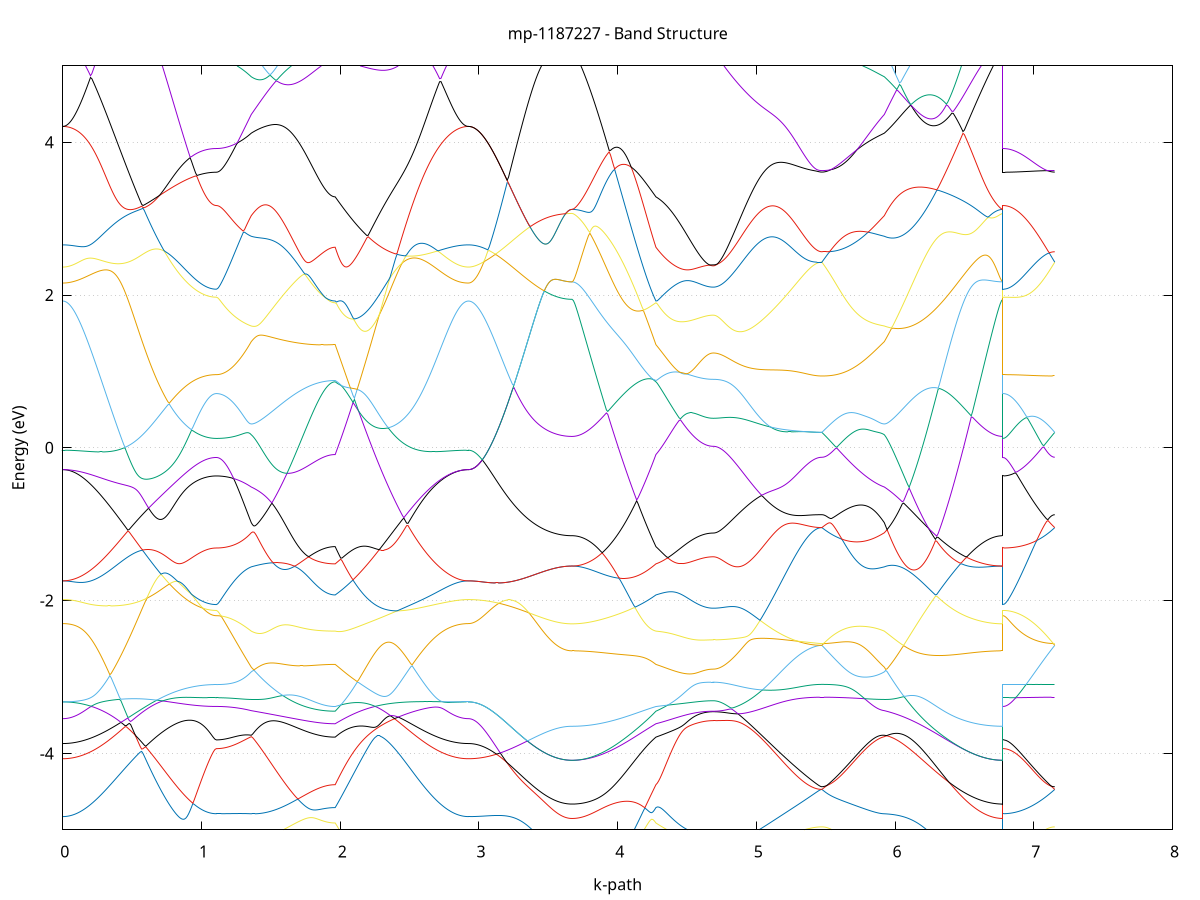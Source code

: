 set title 'mp-1187227 - Band Structure'
set xlabel 'k-path'
set ylabel 'Energy (eV)'
set grid y
set yrange [-5:5]
set terminal png size 800,600
set output 'mp-1187227_bands_gnuplot.png'
plot '-' using 1:2 with lines notitle, '-' using 1:2 with lines notitle, '-' using 1:2 with lines notitle, '-' using 1:2 with lines notitle, '-' using 1:2 with lines notitle, '-' using 1:2 with lines notitle, '-' using 1:2 with lines notitle, '-' using 1:2 with lines notitle, '-' using 1:2 with lines notitle, '-' using 1:2 with lines notitle, '-' using 1:2 with lines notitle, '-' using 1:2 with lines notitle, '-' using 1:2 with lines notitle, '-' using 1:2 with lines notitle, '-' using 1:2 with lines notitle, '-' using 1:2 with lines notitle, '-' using 1:2 with lines notitle, '-' using 1:2 with lines notitle, '-' using 1:2 with lines notitle, '-' using 1:2 with lines notitle, '-' using 1:2 with lines notitle, '-' using 1:2 with lines notitle, '-' using 1:2 with lines notitle, '-' using 1:2 with lines notitle, '-' using 1:2 with lines notitle, '-' using 1:2 with lines notitle, '-' using 1:2 with lines notitle, '-' using 1:2 with lines notitle, '-' using 1:2 with lines notitle, '-' using 1:2 with lines notitle, '-' using 1:2 with lines notitle, '-' using 1:2 with lines notitle, '-' using 1:2 with lines notitle, '-' using 1:2 with lines notitle, '-' using 1:2 with lines notitle, '-' using 1:2 with lines notitle, '-' using 1:2 with lines notitle, '-' using 1:2 with lines notitle, '-' using 1:2 with lines notitle, '-' using 1:2 with lines notitle, '-' using 1:2 with lines notitle, '-' using 1:2 with lines notitle, '-' using 1:2 with lines notitle, '-' using 1:2 with lines notitle, '-' using 1:2 with lines notitle, '-' using 1:2 with lines notitle, '-' using 1:2 with lines notitle, '-' using 1:2 with lines notitle, '-' using 1:2 with lines notitle, '-' using 1:2 with lines notitle, '-' using 1:2 with lines notitle, '-' using 1:2 with lines notitle, '-' using 1:2 with lines notitle, '-' using 1:2 with lines notitle, '-' using 1:2 with lines notitle, '-' using 1:2 with lines notitle, '-' using 1:2 with lines notitle, '-' using 1:2 with lines notitle, '-' using 1:2 with lines notitle, '-' using 1:2 with lines notitle, '-' using 1:2 with lines notitle, '-' using 1:2 with lines notitle, '-' using 1:2 with lines notitle, '-' using 1:2 with lines notitle
0.000000 -70.365885
0.009974 -70.365885
0.019948 -70.365885
0.029922 -70.365785
0.039896 -70.365785
0.049870 -70.365785
0.059844 -70.365785
0.069818 -70.365785
0.079792 -70.365685
0.089766 -70.365685
0.099740 -70.365685
0.109714 -70.365685
0.119689 -70.365685
0.129663 -70.365685
0.139637 -70.365685
0.149611 -70.365785
0.159585 -70.365685
0.169559 -70.365685
0.179533 -70.365685
0.189507 -70.365685
0.199481 -70.365685
0.209455 -70.365685
0.219429 -70.365685
0.229403 -70.365685
0.239377 -70.365685
0.249351 -70.365685
0.259325 -70.365685
0.269299 -70.365685
0.279273 -70.365685
0.289247 -70.365685
0.299221 -70.365585
0.309195 -70.365585
0.319169 -70.365585
0.329143 -70.365585
0.339117 -70.365585
0.349091 -70.365585
0.359066 -70.365685
0.369040 -70.365585
0.379014 -70.365585
0.388988 -70.365585
0.398962 -70.365585
0.408936 -70.365585
0.418910 -70.365585
0.428884 -70.365585
0.438858 -70.365585
0.448832 -70.365585
0.458806 -70.365585
0.468780 -70.365585
0.478754 -70.365585
0.488728 -70.365685
0.498702 -70.365685
0.508676 -70.365685
0.518650 -70.365585
0.528624 -70.365585
0.538598 -70.365585
0.548572 -70.365585
0.558546 -70.365585
0.568520 -70.365585
0.578494 -70.365585
0.588469 -70.365585
0.598443 -70.365685
0.608417 -70.365685
0.618391 -70.365685
0.628365 -70.365685
0.638339 -70.365585
0.648313 -70.365585
0.658287 -70.365585
0.668261 -70.365585
0.678235 -70.365585
0.688209 -70.365585
0.698183 -70.365685
0.708157 -70.365685
0.718131 -70.365785
0.728105 -70.365785
0.738079 -70.365785
0.748053 -70.365785
0.758027 -70.365785
0.768001 -70.365785
0.777975 -70.365785
0.787949 -70.365785
0.797923 -70.365785
0.807897 -70.365785
0.817871 -70.365785
0.827846 -70.365685
0.837820 -70.365685
0.847794 -70.365685
0.857768 -70.365685
0.867742 -70.365685
0.877716 -70.365685
0.887690 -70.365685
0.897664 -70.365685
0.907638 -70.365685
0.917612 -70.365685
0.927586 -70.365685
0.937560 -70.365685
0.947534 -70.365685
0.957508 -70.365685
0.967482 -70.365685
0.977456 -70.365685
0.987430 -70.365685
0.997404 -70.365685
1.007378 -70.365685
1.017352 -70.365685
1.027326 -70.365685
1.037300 -70.365685
1.047274 -70.365785
1.057249 -70.365785
1.067223 -70.365785
1.077197 -70.365785
1.087171 -70.365785
1.097145 -70.365785
1.107119 -70.365785
1.107119 -70.365785
1.116800 -70.365785
1.126481 -70.365785
1.136161 -70.365785
1.145842 -70.365685
1.155523 -70.365685
1.165204 -70.365685
1.174885 -70.365585
1.184566 -70.365585
1.194247 -70.365585
1.203928 -70.365585
1.213609 -70.365585
1.223290 -70.365585
1.232970 -70.365585
1.242651 -70.365485
1.252332 -70.365485
1.262013 -70.365485
1.271694 -70.365485
1.281375 -70.365485
1.291056 -70.365385
1.300737 -70.365385
1.310418 -70.365385
1.320098 -70.365385
1.329779 -70.365385
1.339460 -70.365385
1.349141 -70.365385
1.358822 -70.365385
1.358822 -70.365385
1.368738 -70.365385
1.378654 -70.365385
1.388570 -70.365385
1.398486 -70.365385
1.408402 -70.365385
1.418317 -70.365385
1.428233 -70.365385
1.438149 -70.365385
1.448065 -70.365385
1.457981 -70.365385
1.467897 -70.365385
1.477813 -70.365485
1.487729 -70.365485
1.497645 -70.365485
1.507561 -70.365485
1.517477 -70.365485
1.527392 -70.365485
1.537308 -70.365485
1.547224 -70.365585
1.557140 -70.365585
1.567056 -70.365585
1.576972 -70.365585
1.586888 -70.365585
1.596804 -70.365585
1.606720 -70.365585
1.616636 -70.365685
1.626551 -70.365685
1.636467 -70.365685
1.646383 -70.365685
1.656299 -70.365685
1.666215 -70.365685
1.676131 -70.365685
1.686047 -70.365685
1.695963 -70.365685
1.705879 -70.365585
1.715795 -70.365585
1.725710 -70.365585
1.735626 -70.365585
1.745542 -70.365585
1.755458 -70.365585
1.765374 -70.365585
1.775290 -70.365585
1.785206 -70.365485
1.795122 -70.365485
1.805038 -70.365485
1.814954 -70.365485
1.824869 -70.365585
1.834785 -70.365485
1.844701 -70.365585
1.854617 -70.365585
1.864533 -70.365585
1.874449 -70.365585
1.884365 -70.365585
1.894281 -70.365585
1.904197 -70.365585
1.914113 -70.365585
1.924028 -70.365585
1.933944 -70.365585
1.943860 -70.365585
1.953776 -70.365585
1.963692 -70.365685
1.963692 -70.365685
1.973598 -70.365585
1.983503 -70.365585
1.993409 -70.365585
2.003314 -70.365485
2.013220 -70.365485
2.023125 -70.365485
2.033030 -70.365485
2.042936 -70.365485
2.052841 -70.365485
2.062747 -70.365485
2.072652 -70.365485
2.082558 -70.365585
2.092463 -70.365585
2.102369 -70.365585
2.112274 -70.365585
2.122180 -70.365585
2.132085 -70.365585
2.141991 -70.365585
2.151896 -70.365585
2.161802 -70.365585
2.171707 -70.365485
2.181613 -70.365485
2.191518 -70.365485
2.201424 -70.365485
2.211329 -70.365585
2.221235 -70.365585
2.231140 -70.365585
2.241046 -70.365585
2.250951 -70.365585
2.260857 -70.365585
2.270762 -70.365685
2.280668 -70.365585
2.290573 -70.365585
2.300479 -70.365585
2.310384 -70.365585
2.320290 -70.365585
2.330195 -70.365585
2.340101 -70.365585
2.350006 -70.365585
2.359912 -70.365585
2.369817 -70.365585
2.379723 -70.365585
2.389628 -70.365585
2.399534 -70.365585
2.409439 -70.365685
2.419345 -70.365685
2.429250 -70.365685
2.439155 -70.365685
2.449061 -70.365685
2.458966 -70.365685
2.468872 -70.365685
2.478777 -70.365685
2.488683 -70.365685
2.498588 -70.365685
2.508494 -70.365685
2.518399 -70.365785
2.528305 -70.365685
2.538210 -70.365685
2.548116 -70.365685
2.558021 -70.365685
2.567927 -70.365685
2.577832 -70.365685
2.587738 -70.365685
2.597643 -70.365685
2.607549 -70.365685
2.617454 -70.365685
2.627360 -70.365685
2.637265 -70.365685
2.647171 -70.365685
2.657076 -70.365685
2.666982 -70.365685
2.676887 -70.365685
2.686793 -70.365685
2.696698 -70.365785
2.706604 -70.365785
2.716509 -70.365785
2.726415 -70.365785
2.736320 -70.365885
2.746226 -70.365885
2.756131 -70.365885
2.766037 -70.365885
2.775942 -70.365885
2.785848 -70.365885
2.795753 -70.365885
2.805659 -70.365785
2.815564 -70.365785
2.825470 -70.365785
2.835375 -70.365785
2.845281 -70.365785
2.855186 -70.365785
2.865091 -70.365785
2.874997 -70.365785
2.884902 -70.365785
2.894808 -70.365785
2.904713 -70.365785
2.914619 -70.365785
2.924524 -70.365885
2.924524 -70.365885
2.934478 -70.365885
2.944432 -70.365785
2.954386 -70.365785
2.964340 -70.365785
2.974294 -70.365685
2.984248 -70.365685
2.994202 -70.365685
3.004156 -70.365685
3.014110 -70.365685
3.024064 -70.365685
3.034018 -70.365685
3.043972 -70.365785
3.053926 -70.365885
3.063880 -70.365885
3.073834 -70.365885
3.083788 -70.365785
3.093741 -70.365785
3.103695 -70.365885
3.113649 -70.365885
3.123603 -70.365885
3.133557 -70.365885
3.143511 -70.365885
3.153465 -70.365785
3.163419 -70.365785
3.173373 -70.365785
3.183327 -70.365785
3.193281 -70.365785
3.203235 -70.365785
3.213189 -70.365785
3.223143 -70.365785
3.233097 -70.365785
3.243051 -70.365785
3.253005 -70.365685
3.262959 -70.365685
3.272913 -70.365685
3.282866 -70.365685
3.292820 -70.365685
3.302774 -70.365685
3.312728 -70.365685
3.322682 -70.365585
3.332636 -70.365585
3.342590 -70.365585
3.352544 -70.365585
3.362498 -70.365685
3.372452 -70.365685
3.382406 -70.365685
3.392360 -70.365585
3.402314 -70.365585
3.412268 -70.365585
3.422222 -70.365585
3.432176 -70.365585
3.442130 -70.365585
3.452084 -70.365585
3.462038 -70.365585
3.471991 -70.365585
3.481945 -70.365585
3.491899 -70.365585
3.501853 -70.365585
3.511807 -70.365585
3.521761 -70.365585
3.531715 -70.365585
3.541669 -70.365585
3.551623 -70.365585
3.561577 -70.365585
3.571531 -70.365585
3.581485 -70.365585
3.591439 -70.365585
3.601393 -70.365585
3.611347 -70.365585
3.621301 -70.365585
3.631255 -70.365585
3.641209 -70.365585
3.651163 -70.365685
3.661116 -70.365685
3.671070 -70.365585
3.671070 -70.365585
3.680986 -70.365685
3.690902 -70.365685
3.700818 -70.365585
3.710734 -70.365585
3.720650 -70.365585
3.730566 -70.365585
3.740482 -70.365585
3.750398 -70.365585
3.760314 -70.365585
3.770229 -70.365585
3.780145 -70.365685
3.790061 -70.365685
3.799977 -70.365685
3.809893 -70.365685
3.819809 -70.365685
3.829725 -70.365685
3.839641 -70.365685
3.849557 -70.365685
3.859473 -70.365685
3.869388 -70.365585
3.879304 -70.365585
3.889220 -70.365585
3.899136 -70.365585
3.909052 -70.365585
3.918968 -70.365585
3.928884 -70.365585
3.938800 -70.365585
3.948716 -70.365585
3.958632 -70.365585
3.968547 -70.365685
3.978463 -70.365685
3.988379 -70.365585
3.998295 -70.365585
4.008211 -70.365585
4.018127 -70.365585
4.028043 -70.365585
4.037959 -70.365585
4.047875 -70.365585
4.057791 -70.365585
4.067707 -70.365585
4.077622 -70.365685
4.087538 -70.365685
4.097454 -70.365685
4.107370 -70.365685
4.117286 -70.365685
4.127202 -70.365685
4.137118 -70.365685
4.147034 -70.365685
4.156950 -70.365685
4.166866 -70.365685
4.176781 -70.365685
4.186697 -70.365685
4.196613 -70.365685
4.206529 -70.365685
4.216445 -70.365685
4.226361 -70.365685
4.236277 -70.365685
4.246193 -70.365685
4.256109 -70.365685
4.266025 -70.365685
4.275940 -70.365685
4.275940 -70.365685
4.285786 -70.365685
4.295633 -70.365685
4.305479 -70.365585
4.315325 -70.365585
4.325171 -70.365585
4.335017 -70.365585
4.344863 -70.365585
4.354709 -70.365585
4.364555 -70.365585
4.374401 -70.365585
4.384247 -70.365585
4.394093 -70.365485
4.403939 -70.365485
4.413785 -70.365485
4.423631 -70.365485
4.433477 -70.365485
4.443323 -70.365485
4.453169 -70.365485
4.463015 -70.365485
4.472861 -70.365485
4.482707 -70.365485
4.492553 -70.365485
4.502399 -70.365485
4.512245 -70.365485
4.522091 -70.365485
4.531937 -70.365485
4.541783 -70.365485
4.551630 -70.365385
4.561476 -70.365485
4.571322 -70.365485
4.581168 -70.365485
4.591014 -70.365485
4.600860 -70.365485
4.610706 -70.365485
4.620552 -70.365485
4.630398 -70.365485
4.640244 -70.365485
4.650090 -70.365485
4.659936 -70.365485
4.669782 -70.365385
4.679628 -70.365385
4.689474 -70.365385
4.689474 -70.365385
4.699384 -70.365485
4.709293 -70.365485
4.719203 -70.365485
4.729112 -70.365585
4.739022 -70.365485
4.748931 -70.365485
4.758841 -70.365485
4.768750 -70.365485
4.778660 -70.365485
4.788569 -70.365485
4.798479 -70.365485
4.808388 -70.365585
4.818298 -70.365485
4.828207 -70.365485
4.838117 -70.365585
4.848026 -70.365585
4.857936 -70.365585
4.867845 -70.365585
4.877755 -70.365485
4.887664 -70.365485
4.897574 -70.365485
4.907483 -70.365485
4.917393 -70.365485
4.927302 -70.365485
4.937212 -70.365485
4.947121 -70.365485
4.957031 -70.365585
4.966940 -70.365585
4.976850 -70.365685
4.986759 -70.365685
4.996669 -70.365685
5.006578 -70.365685
5.016488 -70.365685
5.026397 -70.365685
5.036307 -70.365585
5.046216 -70.365585
5.056126 -70.365585
5.066035 -70.365585
5.075945 -70.365685
5.085854 -70.365685
5.095764 -70.365585
5.105673 -70.365685
5.115583 -70.365685
5.125492 -70.365585
5.135402 -70.365585
5.145311 -70.365685
5.155221 -70.365685
5.165130 -70.365685
5.175040 -70.365585
5.184949 -70.365585
5.194859 -70.365585
5.204768 -70.365585
5.214678 -70.365585
5.224588 -70.365585
5.234497 -70.365585
5.244407 -70.365485
5.254316 -70.365485
5.264226 -70.365485
5.274135 -70.365485
5.284045 -70.365385
5.293954 -70.365385
5.303864 -70.365485
5.313773 -70.365485
5.323683 -70.365385
5.333592 -70.365385
5.343502 -70.365485
5.353411 -70.365485
5.363321 -70.365485
5.373230 -70.365485
5.383140 -70.365485
5.393049 -70.365585
5.402959 -70.365585
5.412868 -70.365585
5.422778 -70.365485
5.432687 -70.365485
5.442597 -70.365585
5.452506 -70.365485
5.462416 -70.365485
5.472325 -70.365485
5.472325 -70.365485
5.482112 -70.365485
5.491899 -70.365485
5.501687 -70.365485
5.511474 -70.365585
5.521261 -70.365585
5.531048 -70.365585
5.540835 -70.365585
5.550622 -70.365585
5.560409 -70.365585
5.570197 -70.365585
5.579984 -70.365585
5.589771 -70.365585
5.599558 -70.365585
5.609345 -70.365585
5.619132 -70.365585
5.628919 -70.365585
5.638706 -70.365485
5.648494 -70.365485
5.658281 -70.365485
5.668068 -70.365485
5.677855 -70.365485
5.687642 -70.365485
5.697429 -70.365485
5.707216 -70.365485
5.717004 -70.365485
5.726791 -70.365485
5.736578 -70.365485
5.746365 -70.365485
5.756152 -70.365485
5.765939 -70.365485
5.775726 -70.365485
5.785513 -70.365485
5.795301 -70.365485
5.805088 -70.365485
5.814875 -70.365485
5.824662 -70.365385
5.834449 -70.365385
5.844236 -70.365385
5.854023 -70.365385
5.863810 -70.365385
5.873598 -70.365385
5.883385 -70.365385
5.893172 -70.365285
5.902959 -70.365385
5.912746 -70.365385
5.922533 -70.365385
5.922533 -70.365385
5.932480 -70.365385
5.942427 -70.365385
5.952373 -70.365385
5.962320 -70.365385
5.972267 -70.365385
5.982213 -70.365385
5.992160 -70.365385
6.002107 -70.365385
6.012053 -70.365485
6.022000 -70.365485
6.031947 -70.365485
6.041894 -70.365485
6.051840 -70.365485
6.061787 -70.365485
6.071734 -70.365485
6.081680 -70.365485
6.091627 -70.365485
6.101574 -70.365485
6.111520 -70.365485
6.121467 -70.365485
6.131414 -70.365485
6.141360 -70.365385
6.151307 -70.365485
6.161254 -70.365485
6.171201 -70.365485
6.181147 -70.365485
6.191094 -70.365585
6.201041 -70.365585
6.210987 -70.365585
6.220934 -70.365585
6.230881 -70.365585
6.240827 -70.365585
6.250774 -70.365585
6.260721 -70.365585
6.270667 -70.365585
6.280614 -70.365585
6.290561 -70.365585
6.300508 -70.365485
6.310454 -70.365485
6.320401 -70.365585
6.330348 -70.365585
6.340294 -70.365585
6.350241 -70.365585
6.360188 -70.365585
6.370134 -70.365585
6.380081 -70.365585
6.390028 -70.365585
6.399974 -70.365585
6.409921 -70.365685
6.419868 -70.365685
6.429814 -70.365685
6.439761 -70.365685
6.449708 -70.365685
6.459655 -70.365685
6.469601 -70.365685
6.479548 -70.365685
6.489495 -70.365685
6.499441 -70.365685
6.509388 -70.365685
6.519335 -70.365685
6.529281 -70.365685
6.539228 -70.365585
6.549175 -70.365585
6.559121 -70.365685
6.569068 -70.365585
6.579015 -70.365585
6.588962 -70.365585
6.598908 -70.365585
6.608855 -70.365685
6.618802 -70.365685
6.628748 -70.365685
6.638695 -70.365685
6.648642 -70.365685
6.658588 -70.365685
6.668535 -70.365685
6.678482 -70.365685
6.688428 -70.365685
6.698375 -70.365685
6.708322 -70.365685
6.718269 -70.365685
6.728215 -70.365685
6.738162 -70.365685
6.748109 -70.365685
6.758055 -70.365685
6.768002 -70.365685
6.777949 -70.365585
6.777949 -70.365785
6.787772 -70.365785
6.797595 -70.365785
6.807418 -70.365785
6.817241 -70.365785
6.827064 -70.365785
6.836886 -70.365785
6.846709 -70.365685
6.856532 -70.365685
6.866355 -70.365685
6.876178 -70.365685
6.886001 -70.365685
6.895824 -70.365685
6.905647 -70.365685
6.915470 -70.365585
6.925293 -70.365585
6.935116 -70.365585
6.944939 -70.365685
6.954762 -70.365685
6.964585 -70.365685
6.974408 -70.365685
6.984231 -70.365585
6.994054 -70.365585
7.003877 -70.365585
7.013700 -70.365585
7.023523 -70.365485
7.033346 -70.365485
7.043169 -70.365485
7.052992 -70.365485
7.062815 -70.365485
7.072638 -70.365585
7.082461 -70.365585
7.092284 -70.365585
7.102107 -70.365585
7.111930 -70.365485
7.121753 -70.365485
7.131576 -70.365485
7.141399 -70.365485
7.151222 -70.365485
e
0.000000 -70.365885
0.009974 -70.365785
0.019948 -70.365785
0.029922 -70.365785
0.039896 -70.365785
0.049870 -70.365785
0.059844 -70.365785
0.069818 -70.365785
0.079792 -70.365685
0.089766 -70.365685
0.099740 -70.365685
0.109714 -70.365685
0.119689 -70.365685
0.129663 -70.365685
0.139637 -70.365685
0.149611 -70.365685
0.159585 -70.365585
0.169559 -70.365585
0.179533 -70.365685
0.189507 -70.365685
0.199481 -70.365685
0.209455 -70.365685
0.219429 -70.365685
0.229403 -70.365585
0.239377 -70.365585
0.249351 -70.365585
0.259325 -70.365585
0.269299 -70.365685
0.279273 -70.365585
0.289247 -70.365585
0.299221 -70.365585
0.309195 -70.365385
0.319169 -70.365385
0.329143 -70.365385
0.339117 -70.365385
0.349091 -70.365385
0.359066 -70.365485
0.369040 -70.365485
0.379014 -70.365585
0.388988 -70.365585
0.398962 -70.365585
0.408936 -70.365585
0.418910 -70.365585
0.428884 -70.365485
0.438858 -70.365485
0.448832 -70.365485
0.458806 -70.365485
0.468780 -70.365485
0.478754 -70.365485
0.488728 -70.365485
0.498702 -70.365485
0.508676 -70.365485
0.518650 -70.365485
0.528624 -70.365485
0.538598 -70.365485
0.548572 -70.365485
0.558546 -70.365485
0.568520 -70.365485
0.578494 -70.365585
0.588469 -70.365585
0.598443 -70.365585
0.608417 -70.365585
0.618391 -70.365485
0.628365 -70.365485
0.638339 -70.365485
0.648313 -70.365485
0.658287 -70.365485
0.668261 -70.365385
0.678235 -70.365385
0.688209 -70.365485
0.698183 -70.365485
0.708157 -70.365485
0.718131 -70.365485
0.728105 -70.365485
0.738079 -70.365485
0.748053 -70.365485
0.758027 -70.365485
0.768001 -70.365585
0.777975 -70.365585
0.787949 -70.365585
0.797923 -70.365585
0.807897 -70.365585
0.817871 -70.365585
0.827846 -70.365485
0.837820 -70.365485
0.847794 -70.365485
0.857768 -70.365485
0.867742 -70.365485
0.877716 -70.365485
0.887690 -70.365485
0.897664 -70.365485
0.907638 -70.365485
0.917612 -70.365485
0.927586 -70.365485
0.937560 -70.365385
0.947534 -70.365385
0.957508 -70.365385
0.967482 -70.365385
0.977456 -70.365285
0.987430 -70.365285
0.997404 -70.365285
1.007378 -70.365385
1.017352 -70.365285
1.027326 -70.365285
1.037300 -70.365385
1.047274 -70.365385
1.057249 -70.365285
1.067223 -70.365285
1.077197 -70.365285
1.087171 -70.365285
1.097145 -70.365285
1.107119 -70.365385
1.107119 -70.365385
1.116800 -70.365285
1.126481 -70.365285
1.136161 -70.365285
1.145842 -70.365285
1.155523 -70.365285
1.165204 -70.365285
1.174885 -70.365285
1.184566 -70.365285
1.194247 -70.365285
1.203928 -70.365285
1.213609 -70.365285
1.223290 -70.365285
1.232970 -70.365285
1.242651 -70.365285
1.252332 -70.365285
1.262013 -70.365285
1.271694 -70.365285
1.281375 -70.365285
1.291056 -70.365285
1.300737 -70.365285
1.310418 -70.365285
1.320098 -70.365285
1.329779 -70.365285
1.339460 -70.365285
1.349141 -70.365285
1.358822 -70.365385
1.358822 -70.365385
1.368738 -70.365385
1.378654 -70.365285
1.388570 -70.365385
1.398486 -70.365385
1.408402 -70.365385
1.418317 -70.365385
1.428233 -70.365385
1.438149 -70.365385
1.448065 -70.365385
1.457981 -70.365385
1.467897 -70.365385
1.477813 -70.365385
1.487729 -70.365385
1.497645 -70.365485
1.507561 -70.365485
1.517477 -70.365485
1.527392 -70.365485
1.537308 -70.365485
1.547224 -70.365485
1.557140 -70.365485
1.567056 -70.365485
1.576972 -70.365485
1.586888 -70.365485
1.596804 -70.365485
1.606720 -70.365485
1.616636 -70.365485
1.626551 -70.365485
1.636467 -70.365485
1.646383 -70.365485
1.656299 -70.365485
1.666215 -70.365485
1.676131 -70.365485
1.686047 -70.365485
1.695963 -70.365485
1.705879 -70.365385
1.715795 -70.365385
1.725710 -70.365385
1.735626 -70.365385
1.745542 -70.365485
1.755458 -70.365485
1.765374 -70.365385
1.775290 -70.365385
1.785206 -70.365385
1.795122 -70.365385
1.805038 -70.365385
1.814954 -70.365385
1.824869 -70.365385
1.834785 -70.365385
1.844701 -70.365385
1.854617 -70.365385
1.864533 -70.365285
1.874449 -70.365285
1.884365 -70.365285
1.894281 -70.365285
1.904197 -70.365285
1.914113 -70.365285
1.924028 -70.365285
1.933944 -70.365285
1.943860 -70.365285
1.953776 -70.365285
1.963692 -70.365285
1.963692 -70.365285
1.973598 -70.365285
1.983503 -70.365285
1.993409 -70.365385
2.003314 -70.365285
2.013220 -70.365285
2.023125 -70.365285
2.033030 -70.365285
2.042936 -70.365285
2.052841 -70.365285
2.062747 -70.365285
2.072652 -70.365285
2.082558 -70.365285
2.092463 -70.365285
2.102369 -70.365285
2.112274 -70.365285
2.122180 -70.365285
2.132085 -70.365285
2.141991 -70.365285
2.151896 -70.365285
2.161802 -70.365285
2.171707 -70.365285
2.181613 -70.365285
2.191518 -70.365285
2.201424 -70.365285
2.211329 -70.365285
2.221235 -70.365285
2.231140 -70.365385
2.241046 -70.365285
2.250951 -70.365285
2.260857 -70.365285
2.270762 -70.365385
2.280668 -70.365385
2.290573 -70.365385
2.300479 -70.365485
2.310384 -70.365485
2.320290 -70.365385
2.330195 -70.365385
2.340101 -70.365485
2.350006 -70.365485
2.359912 -70.365485
2.369817 -70.365485
2.379723 -70.365485
2.389628 -70.365585
2.399534 -70.365585
2.409439 -70.365685
2.419345 -70.365685
2.429250 -70.365685
2.439155 -70.365685
2.449061 -70.365685
2.458966 -70.365685
2.468872 -70.365685
2.478777 -70.365685
2.488683 -70.365685
2.498588 -70.365685
2.508494 -70.365685
2.518399 -70.365685
2.528305 -70.365685
2.538210 -70.365685
2.548116 -70.365685
2.558021 -70.365585
2.567927 -70.365585
2.577832 -70.365585
2.587738 -70.365585
2.597643 -70.365585
2.607549 -70.365585
2.617454 -70.365585
2.627360 -70.365585
2.637265 -70.365585
2.647171 -70.365485
2.657076 -70.365585
2.666982 -70.365585
2.676887 -70.365585
2.686793 -70.365585
2.696698 -70.365585
2.706604 -70.365685
2.716509 -70.365685
2.726415 -70.365685
2.736320 -70.365685
2.746226 -70.365685
2.756131 -70.365685
2.766037 -70.365685
2.775942 -70.365685
2.785848 -70.365685
2.795753 -70.365685
2.805659 -70.365685
2.815564 -70.365685
2.825470 -70.365685
2.835375 -70.365685
2.845281 -70.365685
2.855186 -70.365785
2.865091 -70.365685
2.874997 -70.365685
2.884902 -70.365785
2.894808 -70.365785
2.904713 -70.365785
2.914619 -70.365785
2.924524 -70.365885
2.924524 -70.365885
2.934478 -70.365885
2.944432 -70.365785
2.954386 -70.365785
2.964340 -70.365785
2.974294 -70.365685
2.984248 -70.365685
2.994202 -70.365685
3.004156 -70.365685
3.014110 -70.365685
3.024064 -70.365685
3.034018 -70.365685
3.043972 -70.365785
3.053926 -70.365885
3.063880 -70.365885
3.073834 -70.365885
3.083788 -70.365785
3.093741 -70.365785
3.103695 -70.365885
3.113649 -70.365885
3.123603 -70.365885
3.133557 -70.365885
3.143511 -70.365885
3.153465 -70.365785
3.163419 -70.365785
3.173373 -70.365785
3.183327 -70.365785
3.193281 -70.365785
3.203235 -70.365785
3.213189 -70.365785
3.223143 -70.365785
3.233097 -70.365785
3.243051 -70.365785
3.253005 -70.365685
3.262959 -70.365685
3.272913 -70.365685
3.282866 -70.365685
3.292820 -70.365685
3.302774 -70.365685
3.312728 -70.365685
3.322682 -70.365585
3.332636 -70.365585
3.342590 -70.365585
3.352544 -70.365585
3.362498 -70.365685
3.372452 -70.365685
3.382406 -70.365685
3.392360 -70.365585
3.402314 -70.365585
3.412268 -70.365585
3.422222 -70.365585
3.432176 -70.365585
3.442130 -70.365585
3.452084 -70.365585
3.462038 -70.365585
3.471991 -70.365585
3.481945 -70.365585
3.491899 -70.365585
3.501853 -70.365585
3.511807 -70.365585
3.521761 -70.365585
3.531715 -70.365585
3.541669 -70.365585
3.551623 -70.365585
3.561577 -70.365585
3.571531 -70.365585
3.581485 -70.365585
3.591439 -70.365585
3.601393 -70.365585
3.611347 -70.365585
3.621301 -70.365585
3.631255 -70.365585
3.641209 -70.365585
3.651163 -70.365685
3.661116 -70.365685
3.671070 -70.365585
3.671070 -70.365585
3.680986 -70.365685
3.690902 -70.365685
3.700818 -70.365585
3.710734 -70.365585
3.720650 -70.365585
3.730566 -70.365585
3.740482 -70.365585
3.750398 -70.365585
3.760314 -70.365585
3.770229 -70.365585
3.780145 -70.365585
3.790061 -70.365585
3.799977 -70.365585
3.809893 -70.365585
3.819809 -70.365585
3.829725 -70.365585
3.839641 -70.365585
3.849557 -70.365585
3.859473 -70.365585
3.869388 -70.365585
3.879304 -70.365585
3.889220 -70.365585
3.899136 -70.365585
3.909052 -70.365585
3.918968 -70.365585
3.928884 -70.365585
3.938800 -70.365585
3.948716 -70.365585
3.958632 -70.365585
3.968547 -70.365585
3.978463 -70.365585
3.988379 -70.365585
3.998295 -70.365585
4.008211 -70.365485
4.018127 -70.365485
4.028043 -70.365485
4.037959 -70.365585
4.047875 -70.365585
4.057791 -70.365585
4.067707 -70.365585
4.077622 -70.365485
4.087538 -70.365485
4.097454 -70.365485
4.107370 -70.365485
4.117286 -70.365485
4.127202 -70.365485
4.137118 -70.365485
4.147034 -70.365485
4.156950 -70.365485
4.166866 -70.365385
4.176781 -70.365485
4.186697 -70.365485
4.196613 -70.365485
4.206529 -70.365485
4.216445 -70.365485
4.226361 -70.365485
4.236277 -70.365485
4.246193 -70.365385
4.256109 -70.365385
4.266025 -70.365285
4.275940 -70.365285
4.275940 -70.365285
4.285786 -70.365285
4.295633 -70.365285
4.305479 -70.365285
4.315325 -70.365385
4.325171 -70.365285
4.335017 -70.365285
4.344863 -70.365285
4.354709 -70.365285
4.364555 -70.365285
4.374401 -70.365285
4.384247 -70.365285
4.394093 -70.365285
4.403939 -70.365285
4.413785 -70.365285
4.423631 -70.365285
4.433477 -70.365285
4.443323 -70.365285
4.453169 -70.365285
4.463015 -70.365285
4.472861 -70.365185
4.482707 -70.365285
4.492553 -70.365285
4.502399 -70.365285
4.512245 -70.365285
4.522091 -70.365185
4.531937 -70.365285
4.541783 -70.365285
4.551630 -70.365185
4.561476 -70.365285
4.571322 -70.365285
4.581168 -70.365285
4.591014 -70.365285
4.600860 -70.365285
4.610706 -70.365285
4.620552 -70.365285
4.630398 -70.365285
4.640244 -70.365285
4.650090 -70.365285
4.659936 -70.365285
4.669782 -70.365185
4.679628 -70.365185
4.689474 -70.365185
4.689474 -70.365185
4.699384 -70.365185
4.709293 -70.365185
4.719203 -70.365185
4.729112 -70.365285
4.739022 -70.365285
4.748931 -70.365285
4.758841 -70.365285
4.768750 -70.365285
4.778660 -70.365285
4.788569 -70.365285
4.798479 -70.365285
4.808388 -70.365285
4.818298 -70.365285
4.828207 -70.365285
4.838117 -70.365285
4.848026 -70.365385
4.857936 -70.365385
4.867845 -70.365385
4.877755 -70.365385
4.887664 -70.365385
4.897574 -70.365385
4.907483 -70.365385
4.917393 -70.365385
4.927302 -70.365385
4.937212 -70.365385
4.947121 -70.365385
4.957031 -70.365385
4.966940 -70.365385
4.976850 -70.365385
4.986759 -70.365385
4.996669 -70.365385
5.006578 -70.365485
5.016488 -70.365485
5.026397 -70.365385
5.036307 -70.365385
5.046216 -70.365385
5.056126 -70.365385
5.066035 -70.365385
5.075945 -70.365485
5.085854 -70.365485
5.095764 -70.365485
5.105673 -70.365385
5.115583 -70.365385
5.125492 -70.365385
5.135402 -70.365385
5.145311 -70.365385
5.155221 -70.365385
5.165130 -70.365385
5.175040 -70.365385
5.184949 -70.365385
5.194859 -70.365385
5.204768 -70.365385
5.214678 -70.365385
5.224588 -70.365385
5.234497 -70.365385
5.244407 -70.365385
5.254316 -70.365385
5.264226 -70.365385
5.274135 -70.365385
5.284045 -70.365385
5.293954 -70.365385
5.303864 -70.365385
5.313773 -70.365385
5.323683 -70.365385
5.333592 -70.365385
5.343502 -70.365385
5.353411 -70.365385
5.363321 -70.365385
5.373230 -70.365385
5.383140 -70.365385
5.393049 -70.365485
5.402959 -70.365485
5.412868 -70.365485
5.422778 -70.365485
5.432687 -70.365485
5.442597 -70.365585
5.452506 -70.365485
5.462416 -70.365485
5.472325 -70.365485
5.472325 -70.365485
5.482112 -70.365485
5.491899 -70.365485
5.501687 -70.365485
5.511474 -70.365485
5.521261 -70.365485
5.531048 -70.365485
5.540835 -70.365485
5.550622 -70.365485
5.560409 -70.365385
5.570197 -70.365385
5.579984 -70.365385
5.589771 -70.365385
5.599558 -70.365385
5.609345 -70.365385
5.619132 -70.365385
5.628919 -70.365385
5.638706 -70.365385
5.648494 -70.365385
5.658281 -70.365385
5.668068 -70.365385
5.677855 -70.365285
5.687642 -70.365385
5.697429 -70.365385
5.707216 -70.365385
5.717004 -70.365385
5.726791 -70.365385
5.736578 -70.365385
5.746365 -70.365385
5.756152 -70.365385
5.765939 -70.365385
5.775726 -70.365385
5.785513 -70.365385
5.795301 -70.365385
5.805088 -70.365385
5.814875 -70.365385
5.824662 -70.365385
5.834449 -70.365385
5.844236 -70.365285
5.854023 -70.365285
5.863810 -70.365285
5.873598 -70.365285
5.883385 -70.365285
5.893172 -70.365285
5.902959 -70.365285
5.912746 -70.365385
5.922533 -70.365385
5.922533 -70.365385
5.932480 -70.365385
5.942427 -70.365385
5.952373 -70.365385
5.962320 -70.365385
5.972267 -70.365385
5.982213 -70.365385
5.992160 -70.365385
6.002107 -70.365385
6.012053 -70.365385
6.022000 -70.365385
6.031947 -70.365385
6.041894 -70.365385
6.051840 -70.365385
6.061787 -70.365385
6.071734 -70.365385
6.081680 -70.365385
6.091627 -70.365385
6.101574 -70.365385
6.111520 -70.365385
6.121467 -70.365385
6.131414 -70.365385
6.141360 -70.365385
6.151307 -70.365485
6.161254 -70.365385
6.171201 -70.365485
6.181147 -70.365485
6.191094 -70.365485
6.201041 -70.365485
6.210987 -70.365485
6.220934 -70.365585
6.230881 -70.365485
6.240827 -70.365485
6.250774 -70.365485
6.260721 -70.365485
6.270667 -70.365485
6.280614 -70.365485
6.290561 -70.365385
6.300508 -70.365385
6.310454 -70.365385
6.320401 -70.365485
6.330348 -70.365485
6.340294 -70.365485
6.350241 -70.365485
6.360188 -70.365485
6.370134 -70.365485
6.380081 -70.365485
6.390028 -70.365585
6.399974 -70.365485
6.409921 -70.365585
6.419868 -70.365585
6.429814 -70.365585
6.439761 -70.365585
6.449708 -70.365585
6.459655 -70.365685
6.469601 -70.365685
6.479548 -70.365685
6.489495 -70.365685
6.499441 -70.365685
6.509388 -70.365685
6.519335 -70.365685
6.529281 -70.365685
6.539228 -70.365585
6.549175 -70.365585
6.559121 -70.365585
6.569068 -70.365585
6.579015 -70.365585
6.588962 -70.365585
6.598908 -70.365585
6.608855 -70.365585
6.618802 -70.365585
6.628748 -70.365585
6.638695 -70.365585
6.648642 -70.365685
6.658588 -70.365685
6.668535 -70.365585
6.678482 -70.365585
6.688428 -70.365585
6.698375 -70.365585
6.708322 -70.365585
6.718269 -70.365585
6.728215 -70.365585
6.738162 -70.365585
6.748109 -70.365585
6.758055 -70.365585
6.768002 -70.365685
6.777949 -70.365585
6.777949 -70.365385
6.787772 -70.365285
6.797595 -70.365285
6.807418 -70.365285
6.817241 -70.365285
6.827064 -70.365285
6.836886 -70.365285
6.846709 -70.365285
6.856532 -70.365285
6.866355 -70.365285
6.876178 -70.365285
6.886001 -70.365285
6.895824 -70.365285
6.905647 -70.365185
6.915470 -70.365185
6.925293 -70.365185
6.935116 -70.365185
6.944939 -70.365185
6.954762 -70.365285
6.964585 -70.365285
6.974408 -70.365285
6.984231 -70.365285
6.994054 -70.365285
7.003877 -70.365285
7.013700 -70.365285
7.023523 -70.365285
7.033346 -70.365285
7.043169 -70.365285
7.052992 -70.365285
7.062815 -70.365285
7.072638 -70.365485
7.082461 -70.365485
7.092284 -70.365485
7.102107 -70.365485
7.111930 -70.365485
7.121753 -70.365485
7.131576 -70.365485
7.141399 -70.365485
7.151222 -70.365485
e
0.000000 -70.312385
0.009974 -70.312385
0.019948 -70.312385
0.029922 -70.312385
0.039896 -70.312385
0.049870 -70.312285
0.059844 -70.312185
0.069818 -70.312185
0.079792 -70.312185
0.089766 -70.312185
0.099740 -70.312185
0.109714 -70.312185
0.119689 -70.312185
0.129663 -70.312185
0.139637 -70.312185
0.149611 -70.312185
0.159585 -70.312185
0.169559 -70.312185
0.179533 -70.312185
0.189507 -70.312285
0.199481 -70.312285
0.209455 -70.312285
0.219429 -70.312285
0.229403 -70.312285
0.239377 -70.312285
0.249351 -70.312285
0.259325 -70.312285
0.269299 -70.312285
0.279273 -70.312285
0.289247 -70.312285
0.299221 -70.312185
0.309195 -70.312185
0.319169 -70.312185
0.329143 -70.312185
0.339117 -70.312185
0.349091 -70.312185
0.359066 -70.312285
0.369040 -70.312185
0.379014 -70.312285
0.388988 -70.312285
0.398962 -70.312285
0.408936 -70.312285
0.418910 -70.312285
0.428884 -70.312185
0.438858 -70.312185
0.448832 -70.312185
0.458806 -70.312185
0.468780 -70.312185
0.478754 -70.312285
0.488728 -70.312185
0.498702 -70.312185
0.508676 -70.312185
0.518650 -70.312185
0.528624 -70.312185
0.538598 -70.312185
0.548572 -70.312185
0.558546 -70.312085
0.568520 -70.312085
0.578494 -70.312085
0.588469 -70.312085
0.598443 -70.312185
0.608417 -70.312185
0.618391 -70.312185
0.628365 -70.312185
0.638339 -70.312185
0.648313 -70.312185
0.658287 -70.312185
0.668261 -70.312085
0.678235 -70.312085
0.688209 -70.312085
0.698183 -70.312185
0.708157 -70.312185
0.718131 -70.312185
0.728105 -70.312185
0.738079 -70.312185
0.748053 -70.312185
0.758027 -70.312185
0.768001 -70.312185
0.777975 -70.312185
0.787949 -70.312185
0.797923 -70.312185
0.807897 -70.312185
0.817871 -70.312185
0.827846 -70.312185
0.837820 -70.312185
0.847794 -70.312185
0.857768 -70.312085
0.867742 -70.312085
0.877716 -70.312085
0.887690 -70.312085
0.897664 -70.312085
0.907638 -70.312085
0.917612 -70.312085
0.927586 -70.312085
0.937560 -70.312085
0.947534 -70.312085
0.957508 -70.312185
0.967482 -70.312185
0.977456 -70.312185
0.987430 -70.312085
0.997404 -70.312085
1.007378 -70.312185
1.017352 -70.312185
1.027326 -70.312185
1.037300 -70.312185
1.047274 -70.312185
1.057249 -70.312185
1.067223 -70.312185
1.077197 -70.312185
1.087171 -70.312185
1.097145 -70.312185
1.107119 -70.312185
1.107119 -70.312185
1.116800 -70.312185
1.126481 -70.312185
1.136161 -70.312185
1.145842 -70.312185
1.155523 -70.312185
1.165204 -70.312185
1.174885 -70.312085
1.184566 -70.312085
1.194247 -70.312085
1.203928 -70.312085
1.213609 -70.312085
1.223290 -70.312085
1.232970 -70.311985
1.242651 -70.311985
1.252332 -70.311985
1.262013 -70.311985
1.271694 -70.311985
1.281375 -70.311985
1.291056 -70.311985
1.300737 -70.311985
1.310418 -70.311985
1.320098 -70.311985
1.329779 -70.311985
1.339460 -70.311985
1.349141 -70.311985
1.358822 -70.311985
1.358822 -70.311985
1.368738 -70.311985
1.378654 -70.311885
1.388570 -70.311885
1.398486 -70.311885
1.408402 -70.311885
1.418317 -70.311885
1.428233 -70.311885
1.438149 -70.311885
1.448065 -70.311885
1.457981 -70.311885
1.467897 -70.311885
1.477813 -70.311985
1.487729 -70.311985
1.497645 -70.311985
1.507561 -70.311985
1.517477 -70.311985
1.527392 -70.311985
1.537308 -70.311985
1.547224 -70.311985
1.557140 -70.311985
1.567056 -70.311985
1.576972 -70.311985
1.586888 -70.311985
1.596804 -70.311985
1.606720 -70.312085
1.616636 -70.311985
1.626551 -70.312085
1.636467 -70.312085
1.646383 -70.312085
1.656299 -70.312085
1.666215 -70.312085
1.676131 -70.312085
1.686047 -70.312085
1.695963 -70.311985
1.705879 -70.311985
1.715795 -70.311985
1.725710 -70.311985
1.735626 -70.311985
1.745542 -70.312085
1.755458 -70.312085
1.765374 -70.312085
1.775290 -70.312085
1.785206 -70.312085
1.795122 -70.311985
1.805038 -70.311985
1.814954 -70.312085
1.824869 -70.312085
1.834785 -70.312085
1.844701 -70.312085
1.854617 -70.312085
1.864533 -70.312085
1.874449 -70.312085
1.884365 -70.312085
1.894281 -70.312085
1.904197 -70.312085
1.914113 -70.312085
1.924028 -70.312185
1.933944 -70.312185
1.943860 -70.312185
1.953776 -70.312185
1.963692 -70.312185
1.963692 -70.312185
1.973598 -70.312185
1.983503 -70.312185
1.993409 -70.312185
2.003314 -70.312185
2.013220 -70.312185
2.023125 -70.312185
2.033030 -70.312185
2.042936 -70.312185
2.052841 -70.312185
2.062747 -70.312185
2.072652 -70.312185
2.082558 -70.312185
2.092463 -70.312185
2.102369 -70.312185
2.112274 -70.312185
2.122180 -70.312185
2.132085 -70.312185
2.141991 -70.312185
2.151896 -70.312185
2.161802 -70.312185
2.171707 -70.312185
2.181613 -70.312185
2.191518 -70.312185
2.201424 -70.312185
2.211329 -70.312185
2.221235 -70.312285
2.231140 -70.312285
2.241046 -70.312285
2.250951 -70.312285
2.260857 -70.312285
2.270762 -70.312285
2.280668 -70.312285
2.290573 -70.312285
2.300479 -70.312285
2.310384 -70.312285
2.320290 -70.312285
2.330195 -70.312285
2.340101 -70.312385
2.350006 -70.312385
2.359912 -70.312385
2.369817 -70.312385
2.379723 -70.312385
2.389628 -70.312385
2.399534 -70.312385
2.409439 -70.312385
2.419345 -70.312385
2.429250 -70.312385
2.439155 -70.312385
2.449061 -70.312385
2.458966 -70.312385
2.468872 -70.312385
2.478777 -70.312385
2.488683 -70.312385
2.498588 -70.312285
2.508494 -70.312285
2.518399 -70.312285
2.528305 -70.312285
2.538210 -70.312285
2.548116 -70.312285
2.558021 -70.312285
2.567927 -70.312285
2.577832 -70.312285
2.587738 -70.312185
2.597643 -70.312185
2.607549 -70.312285
2.617454 -70.312285
2.627360 -70.312285
2.637265 -70.312285
2.647171 -70.312285
2.657076 -70.312285
2.666982 -70.312285
2.676887 -70.312285
2.686793 -70.312285
2.696698 -70.312285
2.706604 -70.312285
2.716509 -70.312285
2.726415 -70.312285
2.736320 -70.312185
2.746226 -70.312285
2.756131 -70.312285
2.766037 -70.312285
2.775942 -70.312285
2.785848 -70.312285
2.795753 -70.312285
2.805659 -70.312285
2.815564 -70.312285
2.825470 -70.312285
2.835375 -70.312285
2.845281 -70.312285
2.855186 -70.312285
2.865091 -70.312285
2.874997 -70.312285
2.884902 -70.312285
2.894808 -70.312385
2.904713 -70.312385
2.914619 -70.312385
2.924524 -70.312385
2.924524 -70.312385
2.934478 -70.312385
2.944432 -70.312385
2.954386 -70.312385
2.964340 -70.312185
2.974294 -70.312185
2.984248 -70.312285
2.994202 -70.312285
3.004156 -70.312285
3.014110 -70.312285
3.024064 -70.312285
3.034018 -70.312285
3.043972 -70.312385
3.053926 -70.312485
3.063880 -70.312285
3.073834 -70.312285
3.083788 -70.312185
3.093741 -70.312185
3.103695 -70.312285
3.113649 -70.312285
3.123603 -70.312285
3.133557 -70.312285
3.143511 -70.312285
3.153465 -70.312285
3.163419 -70.312285
3.173373 -70.312185
3.183327 -70.312185
3.193281 -70.312285
3.203235 -70.312285
3.213189 -70.312285
3.223143 -70.312285
3.233097 -70.312285
3.243051 -70.312185
3.253005 -70.312185
3.262959 -70.312185
3.272913 -70.312185
3.282866 -70.312185
3.292820 -70.312085
3.302774 -70.312085
3.312728 -70.312085
3.322682 -70.311885
3.332636 -70.311885
3.342590 -70.311885
3.352544 -70.311885
3.362498 -70.311985
3.372452 -70.311985
3.382406 -70.311985
3.392360 -70.311885
3.402314 -70.311885
3.412268 -70.311885
3.422222 -70.311885
3.432176 -70.311985
3.442130 -70.311985
3.452084 -70.311885
3.462038 -70.311885
3.471991 -70.311885
3.481945 -70.311885
3.491899 -70.311885
3.501853 -70.311885
3.511807 -70.311885
3.521761 -70.311985
3.531715 -70.311985
3.541669 -70.311985
3.551623 -70.311985
3.561577 -70.311985
3.571531 -70.311985
3.581485 -70.311885
3.591439 -70.311885
3.601393 -70.311885
3.611347 -70.311885
3.621301 -70.311985
3.631255 -70.311985
3.641209 -70.311985
3.651163 -70.311985
3.661116 -70.311985
3.671070 -70.311985
3.671070 -70.311985
3.680986 -70.311985
3.690902 -70.311985
3.700818 -70.311985
3.710734 -70.311985
3.720650 -70.311985
3.730566 -70.311985
3.740482 -70.311985
3.750398 -70.311985
3.760314 -70.311985
3.770229 -70.311985
3.780145 -70.311985
3.790061 -70.311985
3.799977 -70.311985
3.809893 -70.311985
3.819809 -70.311985
3.829725 -70.311985
3.839641 -70.311985
3.849557 -70.311985
3.859473 -70.311985
3.869388 -70.311885
3.879304 -70.311985
3.889220 -70.311985
3.899136 -70.311985
3.909052 -70.311985
3.918968 -70.311985
3.928884 -70.311985
3.938800 -70.311985
3.948716 -70.311985
3.958632 -70.311985
3.968547 -70.311985
3.978463 -70.311985
3.988379 -70.311985
3.998295 -70.311985
4.008211 -70.311885
4.018127 -70.311885
4.028043 -70.311885
4.037959 -70.311985
4.047875 -70.311985
4.057791 -70.311985
4.067707 -70.311985
4.077622 -70.311985
4.087538 -70.311985
4.097454 -70.311985
4.107370 -70.311985
4.117286 -70.311985
4.127202 -70.311985
4.137118 -70.311985
4.147034 -70.311985
4.156950 -70.312085
4.166866 -70.311985
4.176781 -70.311985
4.186697 -70.311985
4.196613 -70.312085
4.206529 -70.312085
4.216445 -70.312085
4.226361 -70.312085
4.236277 -70.312185
4.246193 -70.312185
4.256109 -70.312185
4.266025 -70.312185
4.275940 -70.312185
4.275940 -70.312185
4.285786 -70.312185
4.295633 -70.312185
4.305479 -70.312185
4.315325 -70.312085
4.325171 -70.312085
4.335017 -70.312085
4.344863 -70.312085
4.354709 -70.312085
4.364555 -70.312085
4.374401 -70.312085
4.384247 -70.312085
4.394093 -70.312085
4.403939 -70.312085
4.413785 -70.312085
4.423631 -70.312085
4.433477 -70.312085
4.443323 -70.312085
4.453169 -70.312085
4.463015 -70.311985
4.472861 -70.311985
4.482707 -70.311985
4.492553 -70.311985
4.502399 -70.311985
4.512245 -70.312085
4.522091 -70.311985
4.531937 -70.311985
4.541783 -70.311985
4.551630 -70.311985
4.561476 -70.311985
4.571322 -70.311985
4.581168 -70.311985
4.591014 -70.311985
4.600860 -70.311985
4.610706 -70.311985
4.620552 -70.311985
4.630398 -70.312085
4.640244 -70.312085
4.650090 -70.312085
4.659936 -70.312085
4.669782 -70.311985
4.679628 -70.311985
4.689474 -70.311985
4.689474 -70.311985
4.699384 -70.311985
4.709293 -70.311985
4.719203 -70.311985
4.729112 -70.311985
4.739022 -70.311985
4.748931 -70.311985
4.758841 -70.311985
4.768750 -70.311985
4.778660 -70.311985
4.788569 -70.311985
4.798479 -70.311985
4.808388 -70.311985
4.818298 -70.311985
4.828207 -70.311985
4.838117 -70.311985
4.848026 -70.311985
4.857936 -70.312085
4.867845 -70.312085
4.877755 -70.312085
4.887664 -70.312085
4.897574 -70.312085
4.907483 -70.312085
4.917393 -70.312085
4.927302 -70.312085
4.937212 -70.312085
4.947121 -70.312085
4.957031 -70.312085
4.966940 -70.312185
4.976850 -70.312185
4.986759 -70.312185
4.996669 -70.312185
5.006578 -70.312185
5.016488 -70.312185
5.026397 -70.312185
5.036307 -70.312185
5.046216 -70.312185
5.056126 -70.312185
5.066035 -70.312185
5.075945 -70.312185
5.085854 -70.312185
5.095764 -70.312185
5.105673 -70.312285
5.115583 -70.312285
5.125492 -70.312285
5.135402 -70.312185
5.145311 -70.312185
5.155221 -70.312185
5.165130 -70.312185
5.175040 -70.312185
5.184949 -70.312185
5.194859 -70.312185
5.204768 -70.312185
5.214678 -70.312185
5.224588 -70.312185
5.234497 -70.312185
5.244407 -70.312185
5.254316 -70.312185
5.264226 -70.312185
5.274135 -70.312085
5.284045 -70.312085
5.293954 -70.312085
5.303864 -70.312085
5.313773 -70.312085
5.323683 -70.312085
5.333592 -70.312085
5.343502 -70.312085
5.353411 -70.312085
5.363321 -70.312085
5.373230 -70.312085
5.383140 -70.312085
5.393049 -70.312085
5.402959 -70.312085
5.412868 -70.312085
5.422778 -70.311985
5.432687 -70.312085
5.442597 -70.312085
5.452506 -70.312085
5.462416 -70.312085
5.472325 -70.312085
5.472325 -70.312085
5.482112 -70.312085
5.491899 -70.312085
5.501687 -70.312085
5.511474 -70.312085
5.521261 -70.312085
5.531048 -70.312085
5.540835 -70.312185
5.550622 -70.312085
5.560409 -70.312085
5.570197 -70.312185
5.579984 -70.312185
5.589771 -70.312185
5.599558 -70.312185
5.609345 -70.312185
5.619132 -70.312185
5.628919 -70.312085
5.638706 -70.312085
5.648494 -70.312185
5.658281 -70.312185
5.668068 -70.312085
5.677855 -70.312185
5.687642 -70.312185
5.697429 -70.312185
5.707216 -70.312185
5.717004 -70.312085
5.726791 -70.312085
5.736578 -70.312085
5.746365 -70.312085
5.756152 -70.312085
5.765939 -70.312085
5.775726 -70.312085
5.785513 -70.312085
5.795301 -70.312085
5.805088 -70.312085
5.814875 -70.312085
5.824662 -70.311985
5.834449 -70.311985
5.844236 -70.311985
5.854023 -70.311985
5.863810 -70.311985
5.873598 -70.311985
5.883385 -70.311985
5.893172 -70.311985
5.902959 -70.311985
5.912746 -70.311985
5.922533 -70.311985
5.922533 -70.311985
5.932480 -70.311985
5.942427 -70.311885
5.952373 -70.311885
5.962320 -70.311985
5.972267 -70.311985
5.982213 -70.311985
5.992160 -70.311885
6.002107 -70.311885
6.012053 -70.311885
6.022000 -70.311885
6.031947 -70.311885
6.041894 -70.311885
6.051840 -70.311885
6.061787 -70.311885
6.071734 -70.311885
6.081680 -70.311985
6.091627 -70.311985
6.101574 -70.311985
6.111520 -70.311985
6.121467 -70.311985
6.131414 -70.311985
6.141360 -70.311985
6.151307 -70.311985
6.161254 -70.311985
6.171201 -70.311985
6.181147 -70.312085
6.191094 -70.312085
6.201041 -70.312085
6.210987 -70.312085
6.220934 -70.312085
6.230881 -70.312085
6.240827 -70.312085
6.250774 -70.311985
6.260721 -70.311985
6.270667 -70.311985
6.280614 -70.311985
6.290561 -70.311985
6.300508 -70.311885
6.310454 -70.311885
6.320401 -70.311885
6.330348 -70.311885
6.340294 -70.311985
6.350241 -70.311885
6.360188 -70.311885
6.370134 -70.311885
6.380081 -70.311885
6.390028 -70.311885
6.399974 -70.311885
6.409921 -70.311885
6.419868 -70.311885
6.429814 -70.311885
6.439761 -70.311885
6.449708 -70.311885
6.459655 -70.311885
6.469601 -70.311885
6.479548 -70.311885
6.489495 -70.311885
6.499441 -70.311885
6.509388 -70.311985
6.519335 -70.311985
6.529281 -70.311985
6.539228 -70.311985
6.549175 -70.311985
6.559121 -70.311985
6.569068 -70.311985
6.579015 -70.311985
6.588962 -70.311985
6.598908 -70.311985
6.608855 -70.311985
6.618802 -70.311985
6.628748 -70.311985
6.638695 -70.311985
6.648642 -70.311985
6.658588 -70.311985
6.668535 -70.311985
6.678482 -70.311985
6.688428 -70.311985
6.698375 -70.311985
6.708322 -70.311985
6.718269 -70.311985
6.728215 -70.311985
6.738162 -70.311985
6.748109 -70.311985
6.758055 -70.311985
6.768002 -70.311985
6.777949 -70.311985
6.777949 -70.312185
6.787772 -70.312185
6.797595 -70.312185
6.807418 -70.312185
6.817241 -70.312185
6.827064 -70.312185
6.836886 -70.312185
6.846709 -70.312085
6.856532 -70.311985
6.866355 -70.311985
6.876178 -70.311985
6.886001 -70.311985
6.895824 -70.311985
6.905647 -70.311985
6.915470 -70.311985
6.925293 -70.311985
6.935116 -70.311985
6.944939 -70.312185
6.954762 -70.312185
6.964585 -70.312185
6.974408 -70.312185
6.984231 -70.312185
6.994054 -70.312185
7.003877 -70.312185
7.013700 -70.312185
7.023523 -70.312085
7.033346 -70.312085
7.043169 -70.312085
7.052992 -70.312085
7.062815 -70.312085
7.072638 -70.312185
7.082461 -70.312085
7.092284 -70.312085
7.102107 -70.312185
7.111930 -70.312085
7.121753 -70.311985
7.131576 -70.311985
7.141399 -70.312085
7.151222 -70.312085
e
0.000000 -34.597485
0.009974 -34.597485
0.019948 -34.597485
0.029922 -34.597585
0.039896 -34.597585
0.049870 -34.597685
0.059844 -34.597785
0.069818 -34.597885
0.079792 -34.597985
0.089766 -34.598185
0.099740 -34.598385
0.109714 -34.598585
0.119689 -34.598785
0.129663 -34.599085
0.139637 -34.599385
0.149611 -34.599685
0.159585 -34.600085
0.169559 -34.600485
0.179533 -34.600885
0.189507 -34.601385
0.199481 -34.601985
0.209455 -34.602585
0.219429 -34.603185
0.229403 -34.603885
0.239377 -34.604685
0.249351 -34.605485
0.259325 -34.606385
0.269299 -34.607285
0.279273 -34.608285
0.289247 -34.609385
0.299221 -34.610485
0.309195 -34.611685
0.319169 -34.612885
0.329143 -34.614185
0.339117 -34.615485
0.349091 -34.616985
0.359066 -34.618385
0.369040 -34.619985
0.379014 -34.621485
0.388988 -34.623185
0.398962 -34.624885
0.408936 -34.626585
0.418910 -34.628385
0.428884 -34.630185
0.438858 -34.632085
0.448832 -34.633985
0.458806 -34.635885
0.468780 -34.637885
0.478754 -34.639885
0.488728 -34.641985
0.498702 -34.644085
0.508676 -34.646185
0.518650 -34.648285
0.528624 -34.650385
0.538598 -34.652585
0.548572 -34.654785
0.558546 -34.656985
0.568520 -34.659185
0.578494 -34.661385
0.588469 -34.663585
0.598443 -34.665785
0.608417 -34.667985
0.618391 -34.670285
0.628365 -34.672485
0.638339 -34.674685
0.648313 -34.676785
0.658287 -34.678985
0.668261 -34.681185
0.678235 -34.683285
0.688209 -34.685485
0.698183 -34.687585
0.708157 -34.689685
0.718131 -34.691685
0.728105 -34.693785
0.738079 -34.695785
0.748053 -34.697685
0.758027 -34.699685
0.768001 -34.701585
0.777975 -34.703485
0.787949 -34.705285
0.797923 -34.707085
0.807897 -34.708785
0.817871 -34.710485
0.827846 -34.712185
0.837820 -34.713785
0.847794 -34.715385
0.857768 -34.716885
0.867742 -34.718385
0.877716 -34.719785
0.887690 -34.721185
0.897664 -34.722485
0.907638 -34.723785
0.917612 -34.724985
0.927586 -34.726185
0.937560 -34.727285
0.947534 -34.728285
0.957508 -34.729285
0.967482 -34.730185
0.977456 -34.731085
0.987430 -34.731885
0.997404 -34.732585
1.007378 -34.733285
1.017352 -34.733885
1.027326 -34.734485
1.037300 -34.734885
1.047274 -34.735385
1.057249 -34.735685
1.067223 -34.735985
1.077197 -34.736285
1.087171 -34.736385
1.097145 -34.736485
1.107119 -34.736485
1.107119 -34.736485
1.116800 -34.736385
1.126481 -34.735985
1.136161 -34.735185
1.145842 -34.734185
1.155523 -34.732885
1.165204 -34.731185
1.174885 -34.729285
1.184566 -34.727085
1.194247 -34.724585
1.203928 -34.721885
1.213609 -34.718785
1.223290 -34.715385
1.232970 -34.711785
1.242651 -34.707885
1.252332 -34.703685
1.262013 -34.699285
1.271694 -34.694485
1.281375 -34.689585
1.291056 -34.684285
1.300737 -34.678785
1.310418 -34.672985
1.320098 -34.666985
1.329779 -34.660685
1.339460 -34.654185
1.349141 -34.647485
1.358822 -34.640485
1.358822 -34.640485
1.368738 -34.635285
1.378654 -34.629885
1.388570 -34.624385
1.398486 -34.618785
1.408402 -34.616785
1.418317 -34.616885
1.428233 -34.616985
1.438149 -34.616885
1.448065 -34.616585
1.457981 -34.616285
1.467897 -34.615785
1.477813 -34.615085
1.487729 -34.614385
1.497645 -34.613485
1.507561 -34.612485
1.517477 -34.611385
1.527392 -34.610085
1.537308 -34.608785
1.547224 -34.607285
1.557140 -34.605685
1.567056 -34.603885
1.576972 -34.602085
1.586888 -34.600085
1.596804 -34.598085
1.606720 -34.595885
1.616636 -34.593685
1.626551 -34.591285
1.636467 -34.588785
1.646383 -34.586285
1.656299 -34.583585
1.666215 -34.580885
1.676131 -34.578085
1.686047 -34.575185
1.695963 -34.572185
1.705879 -34.569185
1.715795 -34.566085
1.725710 -34.562885
1.735626 -34.559685
1.745542 -34.556485
1.755458 -34.553185
1.765374 -34.549885
1.775290 -34.546485
1.785206 -34.543185
1.795122 -34.539785
1.805038 -34.536385
1.814954 -34.533085
1.824869 -34.529785
1.834785 -34.526485
1.844701 -34.523285
1.854617 -34.520185
1.864533 -34.517185
1.874449 -34.514285
1.884365 -34.511485
1.894281 -34.508985
1.904197 -34.506685
1.914113 -34.504585
1.924028 -34.502785
1.933944 -34.501385
1.943860 -34.500385
1.953776 -34.499685
1.963692 -34.499485
1.963692 -34.499485
1.973598 -34.498185
1.983503 -34.496985
1.993409 -34.495685
2.003314 -34.494485
2.013220 -34.493285
2.023125 -34.491985
2.033030 -34.490785
2.042936 -34.489585
2.052841 -34.488285
2.062747 -34.486985
2.072652 -34.485685
2.082558 -34.484285
2.092463 -34.482985
2.102369 -34.481585
2.112274 -34.480085
2.122180 -34.478685
2.132085 -34.477185
2.141991 -34.475585
2.151896 -34.473985
2.161802 -34.472285
2.171707 -34.470585
2.181613 -34.468885
2.191518 -34.467085
2.201424 -34.465185
2.211329 -34.463285
2.221235 -34.464885
2.231140 -34.469985
2.241046 -34.474985
2.250951 -34.479885
2.260857 -34.484685
2.270762 -34.489385
2.280668 -34.493985
2.290573 -34.498485
2.300479 -34.502885
2.310384 -34.507285
2.320290 -34.511485
2.330195 -34.515585
2.340101 -34.519585
2.350006 -34.523485
2.359912 -34.527385
2.369817 -34.531085
2.379723 -34.534685
2.389628 -34.538185
2.399534 -34.541585
2.409439 -34.544885
2.419345 -34.548085
2.429250 -34.551085
2.439155 -34.554085
2.449061 -34.556985
2.458966 -34.559685
2.468872 -34.562385
2.478777 -34.564885
2.488683 -34.567385
2.498588 -34.569685
2.508494 -34.571985
2.518399 -34.574085
2.528305 -34.576085
2.538210 -34.578085
2.548116 -34.579885
2.558021 -34.581585
2.567927 -34.583185
2.577832 -34.584785
2.587738 -34.586185
2.597643 -34.587485
2.607549 -34.588785
2.617454 -34.589885
2.627360 -34.590985
2.637265 -34.591985
2.647171 -34.592785
2.657076 -34.593685
2.666982 -34.594385
2.676887 -34.594985
2.686793 -34.595585
2.696698 -34.596085
2.706604 -34.596585
2.716509 -34.596885
2.726415 -34.597185
2.736320 -34.597485
2.746226 -34.597685
2.756131 -34.597885
2.766037 -34.597985
2.775942 -34.598085
2.785848 -34.598085
2.795753 -34.598085
2.805659 -34.598085
2.815564 -34.598085
2.825470 -34.597985
2.835375 -34.597885
2.845281 -34.597885
2.855186 -34.597785
2.865091 -34.597685
2.874997 -34.597685
2.884902 -34.597585
2.894808 -34.597485
2.904713 -34.597485
2.914619 -34.597485
2.924524 -34.597485
2.924524 -34.597485
2.934478 -34.597385
2.944432 -34.597085
2.954386 -34.596685
2.964340 -34.596085
2.974294 -34.595285
2.984248 -34.594385
2.994202 -34.593185
3.004156 -34.591885
3.014110 -34.590485
3.024064 -34.588785
3.034018 -34.586985
3.043972 -34.585085
3.053926 -34.582885
3.063880 -34.580585
3.073834 -34.578085
3.083788 -34.575485
3.093741 -34.572685
3.103695 -34.569685
3.113649 -34.566585
3.123603 -34.563285
3.133557 -34.559885
3.143511 -34.556285
3.153465 -34.552485
3.163419 -34.548585
3.173373 -34.544585
3.183327 -34.540385
3.193281 -34.535985
3.203235 -34.531585
3.213189 -34.526885
3.223143 -34.522185
3.233097 -34.517285
3.243051 -34.520485
3.253005 -34.523685
3.262959 -34.526785
3.272913 -34.529885
3.282866 -34.532985
3.292820 -34.535985
3.302774 -34.538985
3.312728 -34.541885
3.322682 -34.544785
3.332636 -34.547585
3.342590 -34.550285
3.352544 -34.552985
3.362498 -34.555585
3.372452 -34.558185
3.382406 -34.560685
3.392360 -34.563085
3.402314 -34.565385
3.412268 -34.567685
3.422222 -34.569885
3.432176 -34.571985
3.442130 -34.574085
3.452084 -34.575985
3.462038 -34.577885
3.471991 -34.579685
3.481945 -34.581385
3.491899 -34.583085
3.501853 -34.584585
3.511807 -34.586085
3.521761 -34.587485
3.531715 -34.588785
3.541669 -34.589985
3.551623 -34.591085
3.561577 -34.592185
3.571531 -34.593085
3.581485 -34.593985
3.591439 -34.594785
3.601393 -34.595485
3.611347 -34.595985
3.621301 -34.596485
3.631255 -34.596985
3.641209 -34.597285
3.651163 -34.597485
3.661116 -34.597585
3.671070 -34.597685
3.671070 -34.597685
3.680986 -34.597585
3.690902 -34.597485
3.700818 -34.597185
3.710734 -34.596885
3.720650 -34.596385
3.730566 -34.595885
3.740482 -34.595285
3.750398 -34.594485
3.760314 -34.593685
3.770229 -34.592785
3.780145 -34.591785
3.790061 -34.590685
3.799977 -34.589485
3.809893 -34.588185
3.819809 -34.586785
3.829725 -34.585385
3.839641 -34.583785
3.849557 -34.582185
3.859473 -34.580485
3.869388 -34.578785
3.879304 -34.576985
3.889220 -34.575085
3.899136 -34.573085
3.909052 -34.571085
3.918968 -34.569085
3.928884 -34.566985
3.938800 -34.564785
3.948716 -34.562585
3.958632 -34.560385
3.968547 -34.558185
3.978463 -34.555885
3.988379 -34.553585
3.998295 -34.551285
4.008211 -34.548985
4.018127 -34.546685
4.028043 -34.544385
4.037959 -34.542085
4.047875 -34.539885
4.057791 -34.537585
4.067707 -34.535385
4.077622 -34.533185
4.087538 -34.531085
4.097454 -34.528985
4.107370 -34.526885
4.117286 -34.524885
4.127202 -34.522885
4.137118 -34.520985
4.147034 -34.519185
4.156950 -34.517285
4.166866 -34.515585
4.176781 -34.513885
4.186697 -34.512285
4.196613 -34.510685
4.206529 -34.509085
4.216445 -34.507685
4.226361 -34.506185
4.236277 -34.504785
4.246193 -34.503385
4.256109 -34.502085
4.266025 -34.500785
4.275940 -34.499485
4.275940 -34.499485
4.285786 -34.498985
4.295633 -34.498485
4.305479 -34.498085
4.315325 -34.497685
4.325171 -34.497385
4.335017 -34.497185
4.344863 -34.496985
4.354709 -34.496985
4.364555 -34.496985
4.374401 -34.497085
4.384247 -34.497385
4.394093 -34.497785
4.403939 -34.498185
4.413785 -34.498785
4.423631 -34.499485
4.433477 -34.500285
4.443323 -34.501085
4.453169 -34.502085
4.463015 -34.503085
4.472861 -34.504185
4.482707 -34.505285
4.492553 -34.506485
4.502399 -34.507685
4.512245 -34.508885
4.522091 -34.510085
4.531937 -34.511285
4.541783 -34.512485
4.551630 -34.513685
4.561476 -34.514785
4.571322 -34.515885
4.581168 -34.516885
4.591014 -34.517885
4.600860 -34.518685
4.610706 -34.519585
4.620552 -34.520285
4.630398 -34.520885
4.640244 -34.521485
4.650090 -34.521885
4.659936 -34.522285
4.669782 -34.522485
4.679628 -34.522685
4.689474 -34.522685
4.689474 -34.522685
4.699384 -34.522685
4.709293 -34.522685
4.719203 -34.522785
4.729112 -34.522785
4.739022 -34.522785
4.748931 -34.522885
4.758841 -34.522985
4.768750 -34.522985
4.778660 -34.523185
4.788569 -34.523285
4.798479 -34.523485
4.808388 -34.523685
4.818298 -34.523985
4.828207 -34.524385
4.838117 -34.524785
4.848026 -34.525285
4.857936 -34.525885
4.867845 -34.526685
4.877755 -34.527585
4.887664 -34.528685
4.897574 -34.529985
4.907483 -34.531585
4.917393 -34.533385
4.927302 -34.535485
4.937212 -34.537985
4.947121 -34.540785
4.957031 -34.543985
4.966940 -34.547485
4.976850 -34.551385
4.986759 -34.555685
4.996669 -34.560185
5.006578 -34.565085
5.016488 -34.570085
5.026397 -34.575385
5.036307 -34.580785
5.046216 -34.586285
5.056126 -34.591885
5.066035 -34.597585
5.075945 -34.603285
5.085854 -34.608985
5.095764 -34.614685
5.105673 -34.620285
5.115583 -34.625885
5.125492 -34.631485
5.135402 -34.636885
5.145311 -34.642285
5.155221 -34.647585
5.165130 -34.652785
5.175040 -34.657785
5.184949 -34.662785
5.194859 -34.667585
5.204768 -34.672285
5.214678 -34.676885
5.224588 -34.681285
5.234497 -34.685585
5.244407 -34.689685
5.254316 -34.693685
5.264226 -34.697585
5.274135 -34.701185
5.284045 -34.704685
5.293954 -34.708085
5.303864 -34.711185
5.313773 -34.714185
5.323683 -34.717085
5.333592 -34.719685
5.343502 -34.722185
5.353411 -34.724485
5.363321 -34.726685
5.373230 -34.728585
5.383140 -34.730385
5.393049 -34.731985
5.402959 -34.733285
5.412868 -34.734585
5.422778 -34.735585
5.432687 -34.736385
5.442597 -34.737085
5.452506 -34.737585
5.462416 -34.737785
5.472325 -34.737885
5.472325 -34.737885
5.482112 -34.737885
5.491899 -34.737785
5.501687 -34.737585
5.511474 -34.737385
5.521261 -34.737085
5.531048 -34.736685
5.540835 -34.736185
5.550622 -34.735685
5.560409 -34.735085
5.570197 -34.734285
5.579984 -34.733485
5.589771 -34.732585
5.599558 -34.731585
5.609345 -34.730485
5.619132 -34.729185
5.628919 -34.727885
5.638706 -34.726485
5.648494 -34.724985
5.658281 -34.723285
5.668068 -34.721585
5.677855 -34.719685
5.687642 -34.717785
5.697429 -34.715685
5.707216 -34.713485
5.717004 -34.711185
5.726791 -34.708785
5.736578 -34.706285
5.746365 -34.703685
5.756152 -34.700885
5.765939 -34.698085
5.775726 -34.695185
5.785513 -34.692085
5.795301 -34.688885
5.805088 -34.685685
5.814875 -34.682285
5.824662 -34.678885
5.834449 -34.675285
5.844236 -34.671685
5.854023 -34.667985
5.863810 -34.664185
5.873598 -34.660385
5.883385 -34.656485
5.893172 -34.652485
5.902959 -34.648485
5.912746 -34.644485
5.922533 -34.640485
5.922533 -34.640485
5.932480 -34.633085
5.942427 -34.625485
5.952373 -34.617585
5.962320 -34.618585
5.972267 -34.619585
5.982213 -34.620485
5.992160 -34.621485
6.002107 -34.622285
6.012053 -34.623085
6.022000 -34.623885
6.031947 -34.624585
6.041894 -34.625185
6.051840 -34.625785
6.061787 -34.626385
6.071734 -34.626885
6.081680 -34.627285
6.091627 -34.627685
6.101574 -34.627985
6.111520 -34.628285
6.121467 -34.628585
6.131414 -34.628785
6.141360 -34.628885
6.151307 -34.628985
6.161254 -34.629085
6.171201 -34.629085
6.181147 -34.629085
6.191094 -34.628985
6.201041 -34.628885
6.210987 -34.628685
6.220934 -34.628485
6.230881 -34.628185
6.240827 -34.627885
6.250774 -34.627585
6.260721 -34.627285
6.270667 -34.626885
6.280614 -34.626385
6.290561 -34.625985
6.300508 -34.625485
6.310454 -34.624985
6.320401 -34.624385
6.330348 -34.623785
6.340294 -34.623185
6.350241 -34.622585
6.360188 -34.621885
6.370134 -34.621185
6.380081 -34.620485
6.390028 -34.619785
6.399974 -34.619085
6.409921 -34.618385
6.419868 -34.617585
6.429814 -34.616785
6.439761 -34.615985
6.449708 -34.615285
6.459655 -34.614485
6.469601 -34.613685
6.479548 -34.612885
6.489495 -34.612085
6.499441 -34.611285
6.509388 -34.610485
6.519335 -34.609685
6.529281 -34.608985
6.539228 -34.608185
6.549175 -34.607485
6.559121 -34.606685
6.569068 -34.605985
6.579015 -34.605285
6.588962 -34.604585
6.598908 -34.603985
6.608855 -34.603285
6.618802 -34.602685
6.628748 -34.602185
6.638695 -34.601585
6.648642 -34.601085
6.658588 -34.600585
6.668535 -34.600185
6.678482 -34.599685
6.688428 -34.599385
6.698375 -34.598985
6.708322 -34.598685
6.718269 -34.598385
6.728215 -34.598185
6.738162 -34.597985
6.748109 -34.597885
6.758055 -34.597785
6.768002 -34.597685
6.777949 -34.597685
6.777949 -34.736485
6.787772 -34.736485
6.797595 -34.736585
6.807418 -34.736585
6.817241 -34.736585
6.827064 -34.736585
6.836886 -34.736585
6.846709 -34.736685
6.856532 -34.736685
6.866355 -34.736685
6.876178 -34.736785
6.886001 -34.736785
6.895824 -34.736885
6.905647 -34.736885
6.915470 -34.736985
6.925293 -34.736985
6.935116 -34.737085
6.944939 -34.737085
6.954762 -34.737185
6.964585 -34.737185
6.974408 -34.737285
6.984231 -34.737385
6.994054 -34.737385
7.003877 -34.737485
7.013700 -34.737485
7.023523 -34.737585
7.033346 -34.737585
7.043169 -34.737685
7.052992 -34.737685
7.062815 -34.737785
7.072638 -34.737785
7.082461 -34.737785
7.092284 -34.737885
7.102107 -34.737885
7.111930 -34.737885
7.121753 -34.737885
7.131576 -34.737885
7.141399 -34.737885
7.151222 -34.737885
e
0.000000 -34.439585
0.009974 -34.439585
0.019948 -34.439585
0.029922 -34.439485
0.039896 -34.439385
0.049870 -34.439185
0.059844 -34.438985
0.069818 -34.438785
0.079792 -34.438485
0.089766 -34.438185
0.099740 -34.437885
0.109714 -34.437485
0.119689 -34.436985
0.129663 -34.436485
0.139637 -34.435985
0.149611 -34.435385
0.159585 -34.434685
0.169559 -34.433985
0.179533 -34.433185
0.189507 -34.432285
0.199481 -34.431385
0.209455 -34.430385
0.219429 -34.429285
0.229403 -34.428185
0.239377 -34.426885
0.249351 -34.425585
0.259325 -34.424185
0.269299 -34.422685
0.279273 -34.421085
0.289247 -34.419385
0.299221 -34.417585
0.309195 -34.415785
0.319169 -34.413785
0.329143 -34.411785
0.339117 -34.409585
0.349091 -34.407385
0.359066 -34.405085
0.369040 -34.402585
0.379014 -34.400085
0.388988 -34.397485
0.398962 -34.394885
0.408936 -34.392085
0.418910 -34.390785
0.428884 -34.395285
0.438858 -34.399685
0.448832 -34.404085
0.458806 -34.408485
0.468780 -34.412785
0.478754 -34.417085
0.488728 -34.421385
0.498702 -34.425685
0.508676 -34.429885
0.518650 -34.434085
0.528624 -34.438285
0.538598 -34.442385
0.548572 -34.446485
0.558546 -34.450485
0.568520 -34.454485
0.578494 -34.458385
0.588469 -34.462385
0.598443 -34.466185
0.608417 -34.469985
0.618391 -34.473785
0.628365 -34.477485
0.638339 -34.481085
0.648313 -34.484685
0.658287 -34.488285
0.668261 -34.491785
0.678235 -34.495185
0.688209 -34.498585
0.698183 -34.501885
0.708157 -34.505085
0.718131 -34.508285
0.728105 -34.511385
0.738079 -34.514385
0.748053 -34.517385
0.758027 -34.520285
0.768001 -34.523185
0.777975 -34.525885
0.787949 -34.528585
0.797923 -34.531285
0.807897 -34.533785
0.817871 -34.536285
0.827846 -34.538685
0.837820 -34.540985
0.847794 -34.543285
0.857768 -34.545485
0.867742 -34.547585
0.877716 -34.549585
0.887690 -34.551485
0.897664 -34.553385
0.907638 -34.555085
0.917612 -34.556785
0.927586 -34.558385
0.937560 -34.559885
0.947534 -34.561385
0.957508 -34.562685
0.967482 -34.563985
0.977456 -34.565185
0.987430 -34.566285
0.997404 -34.567285
1.007378 -34.568185
1.017352 -34.569085
1.027326 -34.569785
1.037300 -34.570485
1.047274 -34.570985
1.057249 -34.571485
1.067223 -34.571885
1.077197 -34.572185
1.087171 -34.572485
1.097145 -34.572585
1.107119 -34.572585
1.107119 -34.572585
1.116800 -34.572985
1.126481 -34.573985
1.136161 -34.575385
1.145842 -34.576985
1.155523 -34.578785
1.165204 -34.580685
1.174885 -34.582685
1.184566 -34.584585
1.194247 -34.586485
1.203928 -34.588485
1.213609 -34.590285
1.223290 -34.592185
1.232970 -34.593985
1.242651 -34.595785
1.252332 -34.597585
1.262013 -34.599285
1.271694 -34.600985
1.281375 -34.602585
1.291056 -34.604185
1.300737 -34.605685
1.310418 -34.607185
1.320098 -34.608685
1.329779 -34.610085
1.339460 -34.611385
1.349141 -34.612685
1.358822 -34.613985
1.358822 -34.613985
1.368738 -34.614785
1.378654 -34.615485
1.388570 -34.615985
1.398486 -34.616485
1.408402 -34.612985
1.418317 -34.607085
1.428233 -34.601085
1.438149 -34.594985
1.448065 -34.588685
1.457981 -34.582285
1.467897 -34.575785
1.477813 -34.569285
1.487729 -34.562585
1.497645 -34.555785
1.507561 -34.548885
1.517477 -34.541885
1.527392 -34.534885
1.537308 -34.527785
1.547224 -34.520585
1.557140 -34.513385
1.567056 -34.506085
1.576972 -34.498785
1.586888 -34.491485
1.596804 -34.484085
1.606720 -34.476685
1.616636 -34.469285
1.626551 -34.461885
1.636467 -34.454585
1.646383 -34.447185
1.656299 -34.439885
1.666215 -34.432685
1.676131 -34.425485
1.686047 -34.418385
1.695963 -34.411385
1.705879 -34.404585
1.715795 -34.397785
1.725710 -34.395485
1.735626 -34.395185
1.745542 -34.395185
1.755458 -34.395385
1.765374 -34.395785
1.775290 -34.396485
1.785206 -34.397385
1.795122 -34.398485
1.805038 -34.399685
1.814954 -34.401085
1.824869 -34.402685
1.834785 -34.404285
1.844701 -34.405985
1.854617 -34.407785
1.864533 -34.409685
1.874449 -34.411485
1.884365 -34.413285
1.894281 -34.414985
1.904197 -34.416685
1.914113 -34.418085
1.924028 -34.419385
1.933944 -34.420485
1.943860 -34.421285
1.953776 -34.421785
1.963692 -34.421885
1.963692 -34.421885
1.973598 -34.417585
1.983503 -34.413285
1.993409 -34.408985
2.003314 -34.404685
2.013220 -34.400485
2.023125 -34.396285
2.033030 -34.392085
2.042936 -34.387985
2.052841 -34.383885
2.062747 -34.379885
2.072652 -34.379385
2.082558 -34.385585
2.092463 -34.391685
2.102369 -34.397785
2.112274 -34.403785
2.122180 -34.409685
2.132085 -34.415585
2.141991 -34.421385
2.151896 -34.427085
2.161802 -34.432685
2.171707 -34.438285
2.181613 -34.443785
2.191518 -34.449185
2.201424 -34.454485
2.211329 -34.459785
2.221235 -34.461285
2.231140 -34.459285
2.241046 -34.457185
2.250951 -34.455085
2.260857 -34.452785
2.270762 -34.450585
2.280668 -34.448185
2.290573 -34.445785
2.300479 -34.443385
2.310384 -34.440785
2.320290 -34.438285
2.330195 -34.435585
2.340101 -34.432885
2.350006 -34.430085
2.359912 -34.427285
2.369817 -34.424385
2.379723 -34.421385
2.389628 -34.418385
2.399534 -34.415285
2.409439 -34.412185
2.419345 -34.408985
2.429250 -34.405785
2.439155 -34.402485
2.449061 -34.399085
2.458966 -34.395685
2.468872 -34.392185
2.478777 -34.388685
2.488683 -34.385185
2.498588 -34.381585
2.508494 -34.377885
2.518399 -34.374185
2.528305 -34.370485
2.538210 -34.366785
2.548116 -34.362985
2.558021 -34.359085
2.567927 -34.355285
2.577832 -34.355685
2.587738 -34.360285
2.597643 -34.364685
2.607549 -34.369085
2.617454 -34.373285
2.627360 -34.377385
2.637265 -34.381385
2.647171 -34.385185
2.657076 -34.388985
2.666982 -34.392585
2.676887 -34.396085
2.686793 -34.399385
2.696698 -34.402685
2.706604 -34.405785
2.716509 -34.408685
2.726415 -34.411585
2.736320 -34.414285
2.746226 -34.416885
2.756131 -34.419285
2.766037 -34.421585
2.775942 -34.423785
2.785848 -34.425785
2.795753 -34.427685
2.805659 -34.429485
2.815564 -34.431085
2.825470 -34.432585
2.835375 -34.433885
2.845281 -34.435085
2.855186 -34.436185
2.865091 -34.437085
2.874997 -34.437885
2.884902 -34.438485
2.894808 -34.438985
2.904713 -34.439285
2.914619 -34.439585
2.924524 -34.439585
2.924524 -34.439585
2.934478 -34.439785
2.944432 -34.440185
2.954386 -34.440785
2.964340 -34.441785
2.974294 -34.442885
2.984248 -34.444285
2.994202 -34.445985
3.004156 -34.447785
3.014110 -34.449885
3.024064 -34.452085
3.034018 -34.454485
3.043972 -34.456985
3.053926 -34.459685
3.063880 -34.462385
3.073834 -34.465285
3.083788 -34.468285
3.093741 -34.471385
3.103695 -34.474485
3.113649 -34.477685
3.123603 -34.480885
3.133557 -34.484185
3.143511 -34.487385
3.153465 -34.490785
3.163419 -34.494085
3.173373 -34.497385
3.183327 -34.500785
3.193281 -34.504085
3.203235 -34.507385
3.213189 -34.510685
3.223143 -34.513985
3.233097 -34.517185
3.243051 -34.520485
3.253005 -34.523685
3.262959 -34.526785
3.272913 -34.529885
3.282866 -34.532985
3.292820 -34.535985
3.302774 -34.538985
3.312728 -34.541885
3.322682 -34.544785
3.332636 -34.547585
3.342590 -34.550285
3.352544 -34.552985
3.362498 -34.555585
3.372452 -34.558185
3.382406 -34.560685
3.392360 -34.563085
3.402314 -34.565385
3.412268 -34.567685
3.422222 -34.569885
3.432176 -34.571985
3.442130 -34.574085
3.452084 -34.575985
3.462038 -34.577885
3.471991 -34.579685
3.481945 -34.581385
3.491899 -34.583085
3.501853 -34.584585
3.511807 -34.586085
3.521761 -34.587485
3.531715 -34.588785
3.541669 -34.589985
3.551623 -34.591085
3.561577 -34.592185
3.571531 -34.593085
3.581485 -34.593985
3.591439 -34.594785
3.601393 -34.595485
3.611347 -34.595985
3.621301 -34.596485
3.631255 -34.596985
3.641209 -34.597285
3.651163 -34.597485
3.661116 -34.597585
3.671070 -34.597685
3.671070 -34.597685
3.680986 -34.597585
3.690902 -34.597485
3.700818 -34.597185
3.710734 -34.596685
3.720650 -34.596185
3.730566 -34.595585
3.740482 -34.594785
3.750398 -34.593885
3.760314 -34.592885
3.770229 -34.591785
3.780145 -34.590585
3.790061 -34.589285
3.799977 -34.587785
3.809893 -34.586285
3.819809 -34.584585
3.829725 -34.582785
3.839641 -34.580885
3.849557 -34.578885
3.859473 -34.576785
3.869388 -34.574585
3.879304 -34.572285
3.889220 -34.569885
3.899136 -34.567385
3.909052 -34.564785
3.918968 -34.562085
3.928884 -34.559285
3.938800 -34.556385
3.948716 -34.553385
3.958632 -34.550385
3.968547 -34.547185
3.978463 -34.543985
3.988379 -34.540685
3.998295 -34.537285
4.008211 -34.533785
4.018127 -34.530185
4.028043 -34.526585
4.037959 -34.522885
4.047875 -34.519185
4.057791 -34.515385
4.067707 -34.511485
4.077622 -34.507485
4.087538 -34.503485
4.097454 -34.499485
4.107370 -34.495385
4.117286 -34.491285
4.127202 -34.487085
4.137118 -34.482885
4.147034 -34.478585
4.156950 -34.474385
4.166866 -34.469985
4.176781 -34.465685
4.186697 -34.461385
4.196613 -34.456985
4.206529 -34.452585
4.216445 -34.448185
4.226361 -34.443785
4.236277 -34.439385
4.246193 -34.435085
4.256109 -34.430685
4.266025 -34.426285
4.275940 -34.421885
4.275940 -34.421885
4.285786 -34.419985
4.295633 -34.418085
4.305479 -34.416085
4.315325 -34.414085
4.325171 -34.412085
4.335017 -34.409985
4.344863 -34.407885
4.354709 -34.405685
4.364555 -34.403485
4.374401 -34.401285
4.384247 -34.399085
4.394093 -34.396885
4.403939 -34.394585
4.413785 -34.392385
4.423631 -34.390085
4.433477 -34.387785
4.443323 -34.385585
4.453169 -34.383385
4.463015 -34.381185
4.472861 -34.378985
4.482707 -34.376785
4.492553 -34.374685
4.502399 -34.372585
4.512245 -34.370485
4.522091 -34.368585
4.531937 -34.366585
4.541783 -34.364785
4.551630 -34.362985
4.561476 -34.361285
4.571322 -34.359685
4.581168 -34.358185
4.591014 -34.356785
4.600860 -34.355485
4.610706 -34.354285
4.620552 -34.353285
4.630398 -34.352285
4.640244 -34.351485
4.650090 -34.350885
4.659936 -34.350385
4.669782 -34.349985
4.679628 -34.349785
4.689474 -34.349685
4.689474 -34.349685
4.699384 -34.349885
4.709293 -34.350385
4.719203 -34.351385
4.729112 -34.352685
4.739022 -34.354285
4.748931 -34.356185
4.758841 -34.358385
4.768750 -34.360885
4.778660 -34.363685
4.788569 -34.366685
4.798479 -34.370585
4.808388 -34.375985
4.818298 -34.381685
4.828207 -34.387485
4.838117 -34.393285
4.848026 -34.399285
4.857936 -34.405285
4.867845 -34.411185
4.877755 -34.417085
4.887664 -34.422885
4.897574 -34.428485
4.907483 -34.433885
4.917393 -34.438985
4.927302 -34.443885
4.937212 -34.448385
4.947121 -34.452485
4.957031 -34.456185
4.966940 -34.459485
4.976850 -34.462385
4.986759 -34.464885
4.996669 -34.466985
5.006578 -34.468785
5.016488 -34.470285
5.026397 -34.471485
5.036307 -34.472485
5.046216 -34.473185
5.056126 -34.474685
5.066035 -34.478385
5.075945 -34.482085
5.085854 -34.485685
5.095764 -34.489185
5.105673 -34.492585
5.115583 -34.495985
5.125492 -34.499185
5.135402 -34.502385
5.145311 -34.505485
5.155221 -34.508485
5.165130 -34.511385
5.175040 -34.514185
5.184949 -34.516985
5.194859 -34.519585
5.204768 -34.522085
5.214678 -34.524585
5.224588 -34.526885
5.234497 -34.529185
5.244407 -34.531285
5.254316 -34.533385
5.264226 -34.535385
5.274135 -34.537185
5.284045 -34.538985
5.293954 -34.540685
5.303864 -34.542185
5.313773 -34.543685
5.323683 -34.545085
5.333592 -34.546385
5.343502 -34.547485
5.353411 -34.548585
5.363321 -34.549585
5.373230 -34.550585
5.383140 -34.551385
5.393049 -34.552085
5.402959 -34.552685
5.412868 -34.553285
5.422778 -34.553785
5.432687 -34.554185
5.442597 -34.554485
5.452506 -34.554685
5.462416 -34.554785
5.472325 -34.554785
5.472325 -34.554785
5.482112 -34.554785
5.491899 -34.554785
5.501687 -34.554785
5.511474 -34.554785
5.521261 -34.554785
5.531048 -34.554885
5.540835 -34.554985
5.550622 -34.555185
5.560409 -34.555485
5.570197 -34.555985
5.579984 -34.556485
5.589771 -34.557285
5.599558 -34.558185
5.609345 -34.559285
5.619132 -34.560585
5.628919 -34.562085
5.638706 -34.563685
5.648494 -34.565485
5.658281 -34.567485
5.668068 -34.569485
5.677855 -34.571585
5.687642 -34.573785
5.697429 -34.575985
5.707216 -34.578185
5.717004 -34.580385
5.726791 -34.582585
5.736578 -34.584785
5.746365 -34.586885
5.756152 -34.588985
5.765939 -34.591085
5.775726 -34.593085
5.785513 -34.594985
5.795301 -34.596885
5.805088 -34.598685
5.814875 -34.600385
5.824662 -34.602085
5.834449 -34.603585
5.844236 -34.605085
5.854023 -34.606485
5.863810 -34.607885
5.873598 -34.609085
5.883385 -34.610285
5.893172 -34.611385
5.902959 -34.612285
5.912746 -34.613185
5.922533 -34.613985
5.922533 -34.613985
5.932480 -34.615185
5.942427 -34.616385
5.952373 -34.617485
5.962320 -34.609485
5.972267 -34.601185
5.982213 -34.592685
5.992160 -34.583885
6.002107 -34.574985
6.012053 -34.565885
6.022000 -34.556585
6.031947 -34.547185
6.041894 -34.537485
6.051840 -34.527785
6.061787 -34.517785
6.071734 -34.507785
6.081680 -34.497485
6.091627 -34.487185
6.101574 -34.476785
6.111520 -34.466185
6.121467 -34.455585
6.131414 -34.444785
6.141360 -34.433985
6.151307 -34.423085
6.161254 -34.412185
6.171201 -34.403785
6.181147 -34.400485
6.191094 -34.397185
6.201041 -34.393885
6.210987 -34.390685
6.220934 -34.387385
6.230881 -34.384185
6.240827 -34.380985
6.250774 -34.377885
6.260721 -34.374785
6.270667 -34.371685
6.280614 -34.368585
6.290561 -34.365985
6.300508 -34.372185
6.310454 -34.378585
6.320401 -34.384985
6.330348 -34.391485
6.340294 -34.398085
6.350241 -34.404785
6.360188 -34.411485
6.370134 -34.418285
6.380081 -34.425085
6.390028 -34.431885
6.399974 -34.438685
6.409921 -34.445385
6.419868 -34.452185
6.429814 -34.458885
6.439761 -34.465585
6.449708 -34.472185
6.459655 -34.478785
6.469601 -34.485185
6.479548 -34.491585
6.489495 -34.497785
6.499441 -34.503985
6.509388 -34.509985
6.519335 -34.515885
6.529281 -34.521585
6.539228 -34.527185
6.549175 -34.532585
6.559121 -34.537785
6.569068 -34.542885
6.579015 -34.547685
6.588962 -34.552385
6.598908 -34.556885
6.608855 -34.561185
6.618802 -34.565185
6.628748 -34.569085
6.638695 -34.572685
6.648642 -34.576085
6.658588 -34.579185
6.668535 -34.582085
6.678482 -34.584785
6.688428 -34.587185
6.698375 -34.589385
6.708322 -34.591285
6.718269 -34.592985
6.728215 -34.594385
6.738162 -34.595585
6.748109 -34.596485
6.758055 -34.597185
6.768002 -34.597585
6.777949 -34.597685
6.777949 -34.572585
6.787772 -34.572585
6.797595 -34.572285
6.807418 -34.571885
6.817241 -34.571385
6.827064 -34.570685
6.836886 -34.569785
6.846709 -34.568785
6.856532 -34.567585
6.866355 -34.566285
6.876178 -34.564785
6.886001 -34.563085
6.895824 -34.561285
6.905647 -34.559385
6.915470 -34.557285
6.925293 -34.555985
6.935116 -34.555985
6.944939 -34.555885
6.954762 -34.555785
6.964585 -34.555685
6.974408 -34.555685
6.984231 -34.555585
6.994054 -34.555485
7.003877 -34.555385
7.013700 -34.555385
7.023523 -34.555285
7.033346 -34.555185
7.043169 -34.555185
7.052992 -34.555085
7.062815 -34.555085
7.072638 -34.554985
7.082461 -34.554985
7.092284 -34.554885
7.102107 -34.554885
7.111930 -34.554885
7.121753 -34.554885
7.131576 -34.554785
7.141399 -34.554785
7.151222 -34.554785
e
0.000000 -34.439585
0.009974 -34.439485
0.019948 -34.438985
0.029922 -34.438185
0.039896 -34.437085
0.049870 -34.435685
0.059844 -34.433885
0.069818 -34.431885
0.079792 -34.429485
0.089766 -34.426885
0.099740 -34.423885
0.109714 -34.420585
0.119689 -34.416985
0.129663 -34.413085
0.139637 -34.408885
0.149611 -34.404385
0.159585 -34.399685
0.169559 -34.394585
0.179533 -34.389185
0.189507 -34.383585
0.199481 -34.377685
0.209455 -34.371485
0.219429 -34.364985
0.229403 -34.358285
0.239377 -34.351285
0.249351 -34.344085
0.259325 -34.336585
0.269299 -34.328885
0.279273 -34.328185
0.289247 -34.332585
0.299221 -34.337085
0.309195 -34.341485
0.319169 -34.345985
0.329143 -34.350485
0.339117 -34.354985
0.349091 -34.359485
0.359066 -34.363985
0.369040 -34.368485
0.379014 -34.372985
0.388988 -34.377385
0.398962 -34.381885
0.408936 -34.386385
0.418910 -34.389185
0.428884 -34.386285
0.438858 -34.383285
0.448832 -34.380085
0.458806 -34.376985
0.468780 -34.373685
0.478754 -34.370385
0.488728 -34.366985
0.498702 -34.363485
0.508676 -34.359985
0.518650 -34.356385
0.528624 -34.352685
0.538598 -34.348985
0.548572 -34.345185
0.558546 -34.341385
0.568520 -34.337485
0.578494 -34.333585
0.588469 -34.329685
0.598443 -34.325685
0.608417 -34.321585
0.618391 -34.317585
0.628365 -34.313485
0.638339 -34.317485
0.648313 -34.322485
0.658287 -34.327885
0.668261 -34.333585
0.678235 -34.339485
0.688209 -34.345785
0.698183 -34.352285
0.708157 -34.358985
0.718131 -34.365885
0.728105 -34.372985
0.738079 -34.380285
0.748053 -34.387585
0.758027 -34.394985
0.768001 -34.402485
0.777975 -34.409885
0.787949 -34.417385
0.797923 -34.424785
0.807897 -34.432085
0.817871 -34.439285
0.827846 -34.446485
0.837820 -34.453485
0.847794 -34.460385
0.857768 -34.467085
0.867742 -34.473685
0.877716 -34.479985
0.887690 -34.486185
0.897664 -34.492085
0.907638 -34.497885
0.917612 -34.503385
0.927586 -34.508685
0.937560 -34.513685
0.947534 -34.518485
0.957508 -34.522985
0.967482 -34.527185
0.977456 -34.531185
0.987430 -34.534885
0.997404 -34.538285
1.007378 -34.541485
1.017352 -34.544285
1.027326 -34.546885
1.037300 -34.549185
1.047274 -34.551185
1.057249 -34.552785
1.067223 -34.554185
1.077197 -34.555285
1.087171 -34.555985
1.097145 -34.556485
1.107119 -34.556585
1.107119 -34.556585
1.116800 -34.556185
1.126481 -34.555185
1.136161 -34.553585
1.145842 -34.551585
1.155523 -34.549385
1.165204 -34.547085
1.174885 -34.544585
1.184566 -34.542085
1.194247 -34.539485
1.203928 -34.536785
1.213609 -34.533985
1.223290 -34.531185
1.232970 -34.528385
1.242651 -34.525485
1.252332 -34.522585
1.262013 -34.519585
1.271694 -34.516685
1.281375 -34.513585
1.291056 -34.510585
1.300737 -34.507485
1.310418 -34.504385
1.320098 -34.501285
1.329779 -34.498085
1.339460 -34.494985
1.349141 -34.491785
1.358822 -34.488585
1.358822 -34.488585
1.368738 -34.486185
1.378654 -34.483685
1.388570 -34.481185
1.398486 -34.478585
1.408402 -34.475885
1.418317 -34.473085
1.428233 -34.470285
1.438149 -34.467485
1.448065 -34.464485
1.457981 -34.461485
1.467897 -34.458485
1.477813 -34.455485
1.487729 -34.452385
1.497645 -34.449285
1.507561 -34.446085
1.517477 -34.442985
1.527392 -34.439785
1.537308 -34.436685
1.547224 -34.433585
1.557140 -34.430485
1.567056 -34.427485
1.576972 -34.424485
1.586888 -34.421485
1.596804 -34.418685
1.606720 -34.415885
1.616636 -34.413185
1.626551 -34.410685
1.636467 -34.408285
1.646383 -34.406085
1.656299 -34.403985
1.666215 -34.402085
1.676131 -34.400385
1.686047 -34.398985
1.695963 -34.397685
1.705879 -34.396685
1.715795 -34.395985
1.725710 -34.391185
1.735626 -34.384785
1.745542 -34.378485
1.755458 -34.372485
1.765374 -34.366585
1.775290 -34.360985
1.785206 -34.355685
1.795122 -34.350485
1.805038 -34.345685
1.814954 -34.341085
1.824869 -34.336885
1.834785 -34.332885
1.844701 -34.329185
1.854617 -34.325885
1.864533 -34.322785
1.874449 -34.320085
1.884365 -34.317585
1.894281 -34.315485
1.904197 -34.313585
1.914113 -34.311985
1.924028 -34.310785
1.933944 -34.309785
1.943860 -34.309085
1.953776 -34.308685
1.963692 -34.308485
1.963692 -34.308485
1.973598 -34.315085
1.983503 -34.321685
1.993409 -34.328285
2.003314 -34.334785
2.013220 -34.341285
2.023125 -34.347785
2.033030 -34.354185
2.042936 -34.360585
2.052841 -34.366885
2.062747 -34.373185
2.072652 -34.375885
2.082558 -34.371985
2.092463 -34.368085
2.102369 -34.364285
2.112274 -34.360585
2.122180 -34.356885
2.132085 -34.353185
2.141991 -34.349685
2.151896 -34.346185
2.161802 -34.342785
2.171707 -34.339385
2.181613 -34.336085
2.191518 -34.332885
2.201424 -34.329785
2.211329 -34.326685
2.221235 -34.323685
2.231140 -34.320785
2.241046 -34.317885
2.250951 -34.315085
2.260857 -34.312385
2.270762 -34.309785
2.280668 -34.307185
2.290573 -34.304785
2.300479 -34.302285
2.310384 -34.299985
2.320290 -34.297685
2.330195 -34.295485
2.340101 -34.293385
2.350006 -34.291285
2.359912 -34.289285
2.369817 -34.287285
2.379723 -34.285385
2.389628 -34.283585
2.399534 -34.281785
2.409439 -34.280085
2.419345 -34.278485
2.429250 -34.276885
2.439155 -34.280585
2.449061 -34.286585
2.458966 -34.292485
2.468872 -34.298285
2.478777 -34.304085
2.488683 -34.309685
2.498588 -34.315185
2.508494 -34.320585
2.518399 -34.325985
2.528305 -34.331185
2.538210 -34.336285
2.548116 -34.341285
2.558021 -34.346185
2.567927 -34.350985
2.577832 -34.351385
2.587738 -34.347485
2.597643 -34.350485
2.607549 -34.354985
2.617454 -34.359385
2.627360 -34.363785
2.637265 -34.368085
2.647171 -34.372285
2.657076 -34.376385
2.666982 -34.380485
2.676887 -34.384485
2.686793 -34.388285
2.696698 -34.392085
2.706604 -34.395785
2.716509 -34.399285
2.726415 -34.402785
2.736320 -34.406085
2.746226 -34.409285
2.756131 -34.412385
2.766037 -34.415285
2.775942 -34.418085
2.785848 -34.420685
2.795753 -34.423185
2.805659 -34.425585
2.815564 -34.427685
2.825470 -34.429785
2.835375 -34.431585
2.845281 -34.433185
2.855186 -34.434685
2.865091 -34.435985
2.874997 -34.437085
2.884902 -34.437985
2.894808 -34.438685
2.904713 -34.439185
2.914619 -34.439485
2.924524 -34.439585
2.924524 -34.439585
2.934478 -34.439785
2.944432 -34.440185
2.954386 -34.440785
2.964340 -34.441785
2.974294 -34.442885
2.984248 -34.444285
2.994202 -34.445985
3.004156 -34.447785
3.014110 -34.449885
3.024064 -34.452085
3.034018 -34.454485
3.043972 -34.456985
3.053926 -34.459685
3.063880 -34.462385
3.073834 -34.465285
3.083788 -34.468285
3.093741 -34.471385
3.103695 -34.474485
3.113649 -34.477685
3.123603 -34.480885
3.133557 -34.484185
3.143511 -34.487385
3.153465 -34.490785
3.163419 -34.494085
3.173373 -34.497385
3.183327 -34.500785
3.193281 -34.504085
3.203235 -34.507385
3.213189 -34.510685
3.223143 -34.513985
3.233097 -34.517185
3.243051 -34.512285
3.253005 -34.507085
3.262959 -34.501785
3.272913 -34.496385
3.282866 -34.490885
3.292820 -34.485285
3.302774 -34.479585
3.312728 -34.473685
3.322682 -34.467785
3.332636 -34.461685
3.342590 -34.455585
3.352544 -34.449385
3.362498 -34.443085
3.372452 -34.436785
3.382406 -34.430385
3.392360 -34.423885
3.402314 -34.417385
3.412268 -34.410785
3.422222 -34.404185
3.432176 -34.397585
3.442130 -34.390985
3.452084 -34.384385
3.462038 -34.377785
3.471991 -34.371185
3.481945 -34.364685
3.491899 -34.358285
3.501853 -34.351885
3.511807 -34.345585
3.521761 -34.339485
3.531715 -34.333485
3.541669 -34.327685
3.551623 -34.322085
3.561577 -34.316685
3.571531 -34.311585
3.581485 -34.306885
3.591439 -34.302485
3.601393 -34.298385
3.611347 -34.294785
3.621301 -34.291685
3.631255 -34.289085
3.641209 -34.286985
3.651163 -34.285485
3.661116 -34.284585
3.671070 -34.284285
3.671070 -34.284285
3.680986 -34.284385
3.690902 -34.284485
3.700818 -34.284585
3.710734 -34.284885
3.720650 -34.285185
3.730566 -34.285585
3.740482 -34.286085
3.750398 -34.286585
3.760314 -34.287085
3.770229 -34.287685
3.780145 -34.288385
3.790061 -34.289085
3.799977 -34.289785
3.809893 -34.290585
3.819809 -34.291285
3.829725 -34.292085
3.839641 -34.292885
3.849557 -34.293685
3.859473 -34.294485
3.869388 -34.295285
3.879304 -34.296085
3.889220 -34.296785
3.899136 -34.297485
3.909052 -34.298085
3.918968 -34.298685
3.928884 -34.299185
3.938800 -34.299685
3.948716 -34.299985
3.958632 -34.300285
3.968547 -34.300485
3.978463 -34.300585
3.988379 -34.300485
3.998295 -34.300385
4.008211 -34.300085
4.018127 -34.299685
4.028043 -34.299085
4.037959 -34.298385
4.047875 -34.297485
4.057791 -34.296385
4.067707 -34.295185
4.077622 -34.293785
4.087538 -34.292185
4.097454 -34.290385
4.107370 -34.288385
4.117286 -34.286185
4.127202 -34.283785
4.137118 -34.281085
4.147034 -34.278285
4.156950 -34.275285
4.166866 -34.271985
4.176781 -34.268485
4.186697 -34.264785
4.196613 -34.260885
4.206529 -34.261785
4.216445 -34.268485
4.226361 -34.275185
4.236277 -34.281885
4.246193 -34.288585
4.256109 -34.295185
4.266025 -34.301885
4.275940 -34.308485
4.275940 -34.308485
4.285786 -34.311485
4.295633 -34.314585
4.305479 -34.317785
4.315325 -34.320985
4.325171 -34.324085
4.335017 -34.327185
4.344863 -34.330085
4.354709 -34.332785
4.364555 -34.335385
4.374401 -34.337785
4.384247 -34.339885
4.394093 -34.341785
4.403939 -34.343485
4.413785 -34.344985
4.423631 -34.346185
4.433477 -34.347185
4.443323 -34.347985
4.453169 -34.348485
4.463015 -34.348885
4.472861 -34.348985
4.482707 -34.348985
4.492553 -34.348785
4.502399 -34.348485
4.512245 -34.348085
4.522091 -34.347485
4.531937 -34.346785
4.541783 -34.346085
4.551630 -34.345285
4.561476 -34.344485
4.571322 -34.343585
4.581168 -34.342785
4.591014 -34.341885
4.600860 -34.341085
4.610706 -34.340285
4.620552 -34.339585
4.630398 -34.338985
4.640244 -34.338385
4.650090 -34.337885
4.659936 -34.337485
4.669782 -34.337185
4.679628 -34.336985
4.689474 -34.336985
4.689474 -34.336985
4.699384 -34.337285
4.709293 -34.338285
4.719203 -34.339785
4.729112 -34.341985
4.739022 -34.344785
4.748931 -34.347985
4.758841 -34.351785
4.768750 -34.355885
4.778660 -34.360485
4.788569 -34.365385
4.798479 -34.369885
4.808388 -34.373285
4.818298 -34.376785
4.828207 -34.380485
4.838117 -34.384285
4.848026 -34.388185
4.857936 -34.392185
4.867845 -34.396185
4.877755 -34.400385
4.887664 -34.404585
4.897574 -34.408785
4.907483 -34.412985
4.917393 -34.417285
4.927302 -34.421485
4.937212 -34.425785
4.947121 -34.430085
4.957031 -34.434285
4.966940 -34.438485
4.976850 -34.442685
4.986759 -34.446885
4.996669 -34.450985
5.006578 -34.455085
5.016488 -34.459085
5.026397 -34.463085
5.036307 -34.466985
5.046216 -34.470885
5.056126 -34.473785
5.066035 -34.474185
5.075945 -34.474485
5.085854 -34.474685
5.095764 -34.474685
5.105673 -34.474685
5.115583 -34.474585
5.125492 -34.474385
5.135402 -34.474185
5.145311 -34.473985
5.155221 -34.473685
5.165130 -34.473285
5.175040 -34.472985
5.184949 -34.472585
5.194859 -34.472185
5.204768 -34.471785
5.214678 -34.471385
5.224588 -34.470985
5.234497 -34.470585
5.244407 -34.470085
5.254316 -34.469685
5.264226 -34.469285
5.274135 -34.468885
5.284045 -34.468485
5.293954 -34.468085
5.303864 -34.467785
5.313773 -34.467385
5.323683 -34.466985
5.333592 -34.466685
5.343502 -34.466385
5.353411 -34.466085
5.363321 -34.465785
5.373230 -34.465585
5.383140 -34.465385
5.393049 -34.465185
5.402959 -34.464985
5.412868 -34.464785
5.422778 -34.464685
5.432687 -34.464585
5.442597 -34.464485
5.452506 -34.464385
5.462416 -34.464385
5.472325 -34.464385
5.472325 -34.464385
5.482112 -34.468785
5.491899 -34.473085
5.501687 -34.477185
5.511474 -34.481285
5.521261 -34.485085
5.531048 -34.488885
5.540835 -34.492385
5.550622 -34.495685
5.560409 -34.498785
5.570197 -34.501685
5.579984 -34.504285
5.589771 -34.506685
5.599558 -34.508685
5.609345 -34.510485
5.619132 -34.511885
5.628919 -34.513085
5.638706 -34.513885
5.648494 -34.514585
5.658281 -34.514885
5.668068 -34.515085
5.677855 -34.515085
5.687642 -34.514885
5.697429 -34.514585
5.707216 -34.514185
5.717004 -34.513685
5.726791 -34.512985
5.736578 -34.512285
5.746365 -34.511485
5.756152 -34.510685
5.765939 -34.509785
5.775726 -34.508785
5.785513 -34.507785
5.795301 -34.506785
5.805088 -34.505685
5.814875 -34.504485
5.824662 -34.503285
5.834449 -34.502085
5.844236 -34.500785
5.854023 -34.499485
5.863810 -34.498085
5.873598 -34.496685
5.883385 -34.495185
5.893172 -34.493685
5.902959 -34.491985
5.912746 -34.490385
5.922533 -34.488585
5.922533 -34.488585
5.932480 -34.485285
5.942427 -34.481885
5.952373 -34.478585
5.962320 -34.475185
5.972267 -34.471785
5.982213 -34.468485
5.992160 -34.465085
6.002107 -34.461685
6.012053 -34.458185
6.022000 -34.454785
6.031947 -34.451385
6.041894 -34.447985
6.051840 -34.444485
6.061787 -34.441085
6.071734 -34.437685
6.081680 -34.434285
6.091627 -34.430785
6.101574 -34.427385
6.111520 -34.423985
6.121467 -34.420585
6.131414 -34.417185
6.141360 -34.413785
6.151307 -34.410485
6.161254 -34.407085
6.171201 -34.401185
6.181147 -34.390185
6.191094 -34.379185
6.201041 -34.368085
6.210987 -34.356985
6.220934 -34.345985
6.230881 -34.334885
6.240827 -34.336885
6.250774 -34.342385
6.260721 -34.348085
6.270667 -34.353885
6.280614 -34.359885
6.290561 -34.365585
6.300508 -34.362585
6.310454 -34.359685
6.320401 -34.356785
6.330348 -34.353885
6.340294 -34.351085
6.350241 -34.348285
6.360188 -34.345485
6.370134 -34.342885
6.380081 -34.340185
6.390028 -34.337585
6.399974 -34.335085
6.409921 -34.332585
6.419868 -34.330085
6.429814 -34.327685
6.439761 -34.325385
6.449708 -34.323085
6.459655 -34.320885
6.469601 -34.318685
6.479548 -34.316585
6.489495 -34.314485
6.499441 -34.312485
6.509388 -34.310585
6.519335 -34.308685
6.529281 -34.306885
6.539228 -34.305185
6.549175 -34.303485
6.559121 -34.301885
6.569068 -34.300385
6.579015 -34.298885
6.588962 -34.297485
6.598908 -34.296185
6.608855 -34.294885
6.618802 -34.293685
6.628748 -34.292585
6.638695 -34.291485
6.648642 -34.290485
6.658588 -34.289585
6.668535 -34.288785
6.678482 -34.287985
6.688428 -34.287285
6.698375 -34.286685
6.708322 -34.286085
6.718269 -34.285585
6.728215 -34.285185
6.738162 -34.284885
6.748109 -34.284685
6.758055 -34.284485
6.768002 -34.284385
6.777949 -34.284285
6.777949 -34.556585
6.787772 -34.556585
6.797595 -34.556585
6.807418 -34.556585
6.817241 -34.556585
6.827064 -34.556585
6.836886 -34.556485
6.846709 -34.556485
6.856532 -34.556385
6.866355 -34.556385
6.876178 -34.556285
6.886001 -34.556285
6.895824 -34.556185
6.905647 -34.556185
6.915470 -34.556085
6.925293 -34.554985
6.935116 -34.552585
6.944939 -34.550085
6.954762 -34.547385
6.964585 -34.544485
6.974408 -34.541485
6.984231 -34.538385
6.994054 -34.535085
7.003877 -34.531685
7.013700 -34.528085
7.023523 -34.524385
7.033346 -34.520585
7.043169 -34.516585
7.052992 -34.512485
7.062815 -34.508185
7.072638 -34.503885
7.082461 -34.499285
7.092284 -34.494685
7.102107 -34.489985
7.111930 -34.485085
7.121753 -34.480085
7.131576 -34.474885
7.141399 -34.469685
7.151222 -34.464385
e
0.000000 -34.244785
0.009974 -34.244985
0.019948 -34.245485
0.029922 -34.246285
0.039896 -34.247285
0.049870 -34.248685
0.059844 -34.250385
0.069818 -34.252285
0.079792 -34.254485
0.089766 -34.256885
0.099740 -34.259485
0.109714 -34.262385
0.119689 -34.265385
0.129663 -34.268485
0.139637 -34.271885
0.149611 -34.275285
0.159585 -34.278885
0.169559 -34.282585
0.179533 -34.286385
0.189507 -34.290285
0.199481 -34.294285
0.209455 -34.298285
0.219429 -34.302485
0.229403 -34.306585
0.239377 -34.310885
0.249351 -34.315185
0.259325 -34.319485
0.269299 -34.323785
0.279273 -34.320885
0.289247 -34.312685
0.299221 -34.304185
0.309195 -34.295485
0.319169 -34.286685
0.329143 -34.277585
0.339117 -34.268285
0.349091 -34.258785
0.359066 -34.257685
0.369040 -34.258585
0.379014 -34.259385
0.388988 -34.260385
0.398962 -34.261285
0.408936 -34.262285
0.418910 -34.263385
0.428884 -34.264485
0.438858 -34.265685
0.448832 -34.266985
0.458806 -34.268285
0.468780 -34.269685
0.478754 -34.271185
0.488728 -34.272785
0.498702 -34.274485
0.508676 -34.276285
0.518650 -34.278285
0.528624 -34.280385
0.538598 -34.282585
0.548572 -34.284985
0.558546 -34.287685
0.568520 -34.290485
0.578494 -34.293485
0.588469 -34.296785
0.598443 -34.300385
0.608417 -34.304185
0.618391 -34.308285
0.628365 -34.312685
0.638339 -34.309385
0.648313 -34.305185
0.658287 -34.300985
0.668261 -34.296885
0.678235 -34.292685
0.688209 -34.288485
0.698183 -34.284185
0.708157 -34.279985
0.718131 -34.275785
0.728105 -34.271585
0.738079 -34.267385
0.748053 -34.263285
0.758027 -34.259085
0.768001 -34.254985
0.777975 -34.250885
0.787949 -34.246785
0.797923 -34.242785
0.807897 -34.238785
0.817871 -34.234885
0.827846 -34.230985
0.837820 -34.227185
0.847794 -34.223385
0.857768 -34.219685
0.867742 -34.216285
0.877716 -34.217385
0.887690 -34.218385
0.897664 -34.219285
0.907638 -34.220085
0.917612 -34.220885
0.927586 -34.221585
0.937560 -34.222285
0.947534 -34.222885
0.957508 -34.223485
0.967482 -34.223985
0.977456 -34.224485
0.987430 -34.224885
0.997404 -34.225285
1.007378 -34.225685
1.017352 -34.225985
1.027326 -34.226285
1.037300 -34.226485
1.047274 -34.226685
1.057249 -34.226885
1.067223 -34.226985
1.077197 -34.227085
1.087171 -34.227185
1.097145 -34.227285
1.107119 -34.227285
1.107119 -34.227285
1.116800 -34.227285
1.126481 -34.227285
1.136161 -34.227385
1.145842 -34.227485
1.155523 -34.227685
1.165204 -34.227885
1.174885 -34.228085
1.184566 -34.228285
1.194247 -34.228585
1.203928 -34.228985
1.213609 -34.229285
1.223290 -34.229685
1.232970 -34.230185
1.242651 -34.230585
1.252332 -34.231185
1.262013 -34.231685
1.271694 -34.232385
1.281375 -34.232985
1.291056 -34.233685
1.300737 -34.234485
1.310418 -34.235285
1.320098 -34.236185
1.329779 -34.237085
1.339460 -34.238085
1.349141 -34.239085
1.358822 -34.240185
1.358822 -34.240185
1.368738 -34.241085
1.378654 -34.241885
1.388570 -34.242785
1.398486 -34.243685
1.408402 -34.244485
1.418317 -34.245385
1.428233 -34.246385
1.438149 -34.247285
1.448065 -34.248185
1.457981 -34.249185
1.467897 -34.250085
1.477813 -34.251085
1.487729 -34.251985
1.497645 -34.252985
1.507561 -34.253885
1.517477 -34.254885
1.527392 -34.255785
1.537308 -34.256685
1.547224 -34.257585
1.557140 -34.258385
1.567056 -34.259285
1.576972 -34.259985
1.586888 -34.260685
1.596804 -34.261385
1.606720 -34.261985
1.616636 -34.262485
1.626551 -34.262885
1.636467 -34.263185
1.646383 -34.263385
1.656299 -34.263485
1.666215 -34.263385
1.676131 -34.263185
1.686047 -34.262785
1.695963 -34.262185
1.705879 -34.261485
1.715795 -34.260585
1.725710 -34.259485
1.735626 -34.258185
1.745542 -34.256785
1.755458 -34.255285
1.765374 -34.253585
1.775290 -34.251785
1.785206 -34.249785
1.795122 -34.247785
1.805038 -34.245785
1.814954 -34.243585
1.824869 -34.241485
1.834785 -34.239385
1.844701 -34.237285
1.854617 -34.235285
1.864533 -34.233285
1.874449 -34.231385
1.884365 -34.229685
1.894281 -34.228085
1.904197 -34.226685
1.914113 -34.225385
1.924028 -34.224385
1.933944 -34.223585
1.943860 -34.222985
1.953776 -34.222585
1.963692 -34.222485
1.963692 -34.222485
1.973598 -34.216885
1.983503 -34.211085
1.993409 -34.205085
2.003314 -34.198985
2.013220 -34.192685
2.023125 -34.186285
2.033030 -34.179685
2.042936 -34.172985
2.052841 -34.166185
2.062747 -34.159285
2.072652 -34.152185
2.082558 -34.145085
2.092463 -34.137785
2.102369 -34.130485
2.112274 -34.123485
2.122180 -34.127085
2.132085 -34.130685
2.141991 -34.134385
2.151896 -34.138185
2.161802 -34.142085
2.171707 -34.145985
2.181613 -34.150085
2.191518 -34.154185
2.201424 -34.158385
2.211329 -34.162585
2.221235 -34.166885
2.231140 -34.171285
2.241046 -34.175685
2.250951 -34.180185
2.260857 -34.184785
2.270762 -34.189385
2.280668 -34.193985
2.290573 -34.198685
2.300479 -34.203485
2.310384 -34.208285
2.320290 -34.213085
2.330195 -34.217885
2.340101 -34.222785
2.350006 -34.227685
2.359912 -34.232685
2.369817 -34.237685
2.379723 -34.242885
2.389628 -34.249385
2.399534 -34.255785
2.409439 -34.262085
2.419345 -34.268385
2.429250 -34.274485
2.439155 -34.275285
2.449061 -34.277785
2.458966 -34.282785
2.468872 -34.287885
2.478777 -34.292785
2.488683 -34.297785
2.498588 -34.302785
2.508494 -34.307685
2.518399 -34.312585
2.528305 -34.317485
2.538210 -34.322385
2.548116 -34.327185
2.558021 -34.331885
2.567927 -34.336585
2.577832 -34.341285
2.587738 -34.345885
2.597643 -34.343485
2.607549 -34.339585
2.617454 -34.335585
2.627360 -34.331585
2.637265 -34.327585
2.647171 -34.323685
2.657076 -34.319685
2.666982 -34.315685
2.676887 -34.311685
2.686793 -34.307785
2.696698 -34.303885
2.706604 -34.299985
2.716509 -34.296085
2.726415 -34.292285
2.736320 -34.288585
2.746226 -34.284885
2.756131 -34.281285
2.766037 -34.277785
2.775942 -34.274385
2.785848 -34.271085
2.795753 -34.267885
2.805659 -34.264785
2.815564 -34.261885
2.825470 -34.259185
2.835375 -34.256585
2.845281 -34.254285
2.855186 -34.252185
2.865091 -34.250285
2.874997 -34.248585
2.884902 -34.247285
2.894808 -34.246185
2.904713 -34.245385
2.914619 -34.244985
2.924524 -34.244785
2.924524 -34.244785
2.934478 -34.244685
2.944432 -34.244185
2.954386 -34.243485
2.964340 -34.242385
2.974294 -34.241085
2.984248 -34.239485
2.994202 -34.237585
3.004156 -34.235485
3.014110 -34.233185
3.024064 -34.230585
3.034018 -34.227885
3.043972 -34.224885
3.053926 -34.221885
3.063880 -34.218585
3.073834 -34.215185
3.083788 -34.211685
3.093741 -34.208085
3.103695 -34.204385
3.113649 -34.200585
3.123603 -34.196685
3.133557 -34.192785
3.143511 -34.188785
3.153465 -34.184785
3.163419 -34.180685
3.173373 -34.176585
3.183327 -34.172385
3.193281 -34.168285
3.203235 -34.164085
3.213189 -34.159885
3.223143 -34.155785
3.233097 -34.151585
3.243051 -34.147385
3.253005 -34.143285
3.262959 -34.139185
3.272913 -34.135085
3.282866 -34.130985
3.292820 -34.126985
3.302774 -34.122985
3.312728 -34.119085
3.322682 -34.115185
3.332636 -34.111385
3.342590 -34.107585
3.352544 -34.103885
3.362498 -34.100185
3.372452 -34.096585
3.382406 -34.093085
3.392360 -34.089685
3.402314 -34.086285
3.412268 -34.082985
3.422222 -34.079885
3.432176 -34.076785
3.442130 -34.073785
3.452084 -34.070885
3.462038 -34.069585
3.471991 -34.069385
3.481945 -34.069185
3.491899 -34.068885
3.501853 -34.068685
3.511807 -34.068585
3.521761 -34.068385
3.531715 -34.068185
3.541669 -34.067985
3.551623 -34.067885
3.561577 -34.067685
3.571531 -34.067585
3.581485 -34.067485
3.591439 -34.067385
3.601393 -34.067285
3.611347 -34.067185
3.621301 -34.067185
3.631255 -34.067085
3.641209 -34.067085
3.651163 -34.066985
3.661116 -34.066985
3.671070 -34.066985
3.671070 -34.066985
3.680986 -34.066985
3.690902 -34.067085
3.700818 -34.067185
3.710734 -34.067285
3.720650 -34.067485
3.730566 -34.067785
3.740482 -34.068085
3.750398 -34.068385
3.760314 -34.068785
3.770229 -34.069285
3.780145 -34.069885
3.790061 -34.070585
3.799977 -34.071385
3.809893 -34.072285
3.819809 -34.073285
3.829725 -34.074485
3.839641 -34.075885
3.849557 -34.077485
3.859473 -34.079285
3.869388 -34.081285
3.879304 -34.083585
3.889220 -34.086085
3.899136 -34.088885
3.909052 -34.091985
3.918968 -34.095385
3.928884 -34.099085
3.938800 -34.102985
3.948716 -34.107085
3.958632 -34.111485
3.968547 -34.116085
3.978463 -34.120885
3.988379 -34.125885
3.998295 -34.131085
4.008211 -34.136385
4.018127 -34.141885
4.028043 -34.147485
4.037959 -34.153285
4.047875 -34.159085
4.057791 -34.165085
4.067707 -34.171085
4.077622 -34.177185
4.087538 -34.183385
4.097454 -34.189685
4.107370 -34.196085
4.117286 -34.202485
4.127202 -34.208885
4.137118 -34.215385
4.147034 -34.221985
4.156950 -34.228585
4.166866 -34.235185
4.176781 -34.241785
4.186697 -34.248485
4.196613 -34.255085
4.206529 -34.256785
4.216445 -34.252485
4.226361 -34.247985
4.236277 -34.243285
4.246193 -34.238385
4.256109 -34.233185
4.266025 -34.227985
4.275940 -34.222485
4.275940 -34.222485
4.285786 -34.219885
4.295633 -34.217085
4.305479 -34.214085
4.315325 -34.210885
4.325171 -34.207585
4.335017 -34.204285
4.344863 -34.200985
4.354709 -34.197685
4.364555 -34.194485
4.374401 -34.191285
4.384247 -34.188185
4.394093 -34.185185
4.403939 -34.182285
4.413785 -34.179585
4.423631 -34.177085
4.433477 -34.174785
4.443323 -34.172685
4.453169 -34.170785
4.463015 -34.169185
4.472861 -34.167785
4.482707 -34.166685
4.492553 -34.165985
4.502399 -34.165385
4.512245 -34.165185
4.522091 -34.165185
4.531937 -34.165385
4.541783 -34.165785
4.551630 -34.166285
4.561476 -34.166985
4.571322 -34.167785
4.581168 -34.168585
4.591014 -34.169385
4.600860 -34.170285
4.610706 -34.171085
4.620552 -34.171885
4.630398 -34.172585
4.640244 -34.173185
4.650090 -34.173785
4.659936 -34.174185
4.669782 -34.174485
4.679628 -34.174685
4.689474 -34.174785
4.689474 -34.174785
4.699384 -34.174685
4.709293 -34.174585
4.719203 -34.174285
4.729112 -34.174085
4.739022 -34.173785
4.748931 -34.173585
4.758841 -34.173685
4.768750 -34.173985
4.778660 -34.174685
4.788569 -34.175985
4.798479 -34.177785
4.808388 -34.180085
4.818298 -34.183085
4.828207 -34.186585
4.838117 -34.190685
4.848026 -34.195185
4.857936 -34.199985
4.867845 -34.205185
4.877755 -34.210585
4.887664 -34.216285
4.897574 -34.222085
4.907483 -34.227985
4.917393 -34.234085
4.927302 -34.240185
4.937212 -34.246385
4.947121 -34.252585
4.957031 -34.258885
4.966940 -34.265185
4.976850 -34.271485
4.986759 -34.277685
4.996669 -34.283985
5.006578 -34.290185
5.016488 -34.296385
5.026397 -34.302585
5.036307 -34.308685
5.046216 -34.314685
5.056126 -34.320685
5.066035 -34.326585
5.075945 -34.332485
5.085854 -34.338185
5.095764 -34.343885
5.105673 -34.349485
5.115583 -34.354985
5.125492 -34.360385
5.135402 -34.365785
5.145311 -34.370985
5.155221 -34.376085
5.165130 -34.381085
5.175040 -34.385985
5.184949 -34.390785
5.194859 -34.395385
5.204768 -34.399885
5.214678 -34.404285
5.224588 -34.408585
5.234497 -34.412685
5.244407 -34.416785
5.254316 -34.420585
5.264226 -34.424285
5.274135 -34.427885
5.284045 -34.431285
5.293954 -34.434585
5.303864 -34.437685
5.313773 -34.440685
5.323683 -34.443485
5.333592 -34.446085
5.343502 -34.448585
5.353411 -34.450885
5.363321 -34.452985
5.373230 -34.454885
5.383140 -34.456685
5.393049 -34.458285
5.402959 -34.459685
5.412868 -34.460885
5.422778 -34.461985
5.432687 -34.462785
5.442597 -34.463485
5.452506 -34.463985
5.462416 -34.464285
5.472325 -34.464385
5.472325 -34.464385
5.482112 -34.459785
5.491899 -34.455185
5.501687 -34.450485
5.511474 -34.445685
5.521261 -34.440885
5.531048 -34.435885
5.540835 -34.430885
5.550622 -34.425785
5.560409 -34.420585
5.570197 -34.415285
5.579984 -34.409985
5.589771 -34.404585
5.599558 -34.399185
5.609345 -34.393685
5.619132 -34.388085
5.628919 -34.382485
5.638706 -34.376885
5.648494 -34.371185
5.658281 -34.365485
5.668068 -34.359685
5.677855 -34.353885
5.687642 -34.348085
5.697429 -34.342285
5.707216 -34.336385
5.717004 -34.330585
5.726791 -34.324685
5.736578 -34.318885
5.746365 -34.313085
5.756152 -34.307285
5.765939 -34.301585
5.775726 -34.295885
5.785513 -34.290285
5.795301 -34.284685
5.805088 -34.279285
5.814875 -34.273985
5.824662 -34.268885
5.834449 -34.263885
5.844236 -34.259185
5.854023 -34.254885
5.863810 -34.250885
5.873598 -34.247385
5.883385 -34.244385
5.893172 -34.242185
5.902959 -34.240685
5.912746 -34.239985
5.922533 -34.240185
5.922533 -34.240185
5.932480 -34.241385
5.942427 -34.242685
5.952373 -34.244085
5.962320 -34.245485
5.972267 -34.247085
5.982213 -34.248685
5.992160 -34.250385
6.002107 -34.252185
6.012053 -34.254085
6.022000 -34.256185
6.031947 -34.258285
6.041894 -34.260585
6.051840 -34.262885
6.061787 -34.265385
6.071734 -34.268085
6.081680 -34.270785
6.091627 -34.273785
6.101574 -34.276785
6.111520 -34.279985
6.121467 -34.283385
6.131414 -34.286885
6.141360 -34.290585
6.151307 -34.294485
6.161254 -34.298485
6.171201 -34.302685
6.181147 -34.307085
6.191094 -34.311585
6.201041 -34.316285
6.210987 -34.321185
6.220934 -34.326185
6.230881 -34.331485
6.240827 -34.323885
6.250774 -34.312885
6.260721 -34.301985
6.270667 -34.291085
6.280614 -34.280285
6.290561 -34.269585
6.300508 -34.258985
6.310454 -34.248485
6.320401 -34.238085
6.330348 -34.227885
6.340294 -34.217685
6.350241 -34.207785
6.360188 -34.197985
6.370134 -34.188285
6.380081 -34.178885
6.390028 -34.169585
6.399974 -34.160485
6.409921 -34.151685
6.419868 -34.142985
6.429814 -34.134585
6.439761 -34.126485
6.449708 -34.118485
6.459655 -34.110785
6.469601 -34.103385
6.479548 -34.096185
6.489495 -34.089185
6.499441 -34.082585
6.509388 -34.080985
6.519335 -34.080085
6.529281 -34.079085
6.539228 -34.078185
6.549175 -34.077285
6.559121 -34.076485
6.569068 -34.075685
6.579015 -34.074885
6.588962 -34.074085
6.598908 -34.073385
6.608855 -34.072685
6.618802 -34.072085
6.628748 -34.071485
6.638695 -34.070885
6.648642 -34.070385
6.658588 -34.069885
6.668535 -34.069385
6.678482 -34.068985
6.688428 -34.068585
6.698375 -34.068285
6.708322 -34.067985
6.718269 -34.067685
6.728215 -34.067485
6.738162 -34.067285
6.748109 -34.067185
6.758055 -34.067085
6.768002 -34.066985
6.777949 -34.066985
6.777949 -34.227285
6.787772 -34.228285
6.797595 -34.231085
6.807418 -34.235285
6.817241 -34.240585
6.827064 -34.246485
6.836886 -34.252785
6.846709 -34.259385
6.856532 -34.266285
6.866355 -34.273185
6.876178 -34.280285
6.886001 -34.287385
6.895824 -34.294585
6.905647 -34.301785
6.915470 -34.308885
6.925293 -34.316085
6.935116 -34.323285
6.944939 -34.330385
6.954762 -34.337385
6.964585 -34.344485
6.974408 -34.351485
6.984231 -34.358385
6.994054 -34.365285
7.003877 -34.372085
7.013700 -34.378785
7.023523 -34.385485
7.033346 -34.392085
7.043169 -34.398585
7.052992 -34.405085
7.062815 -34.411385
7.072638 -34.417685
7.082461 -34.423885
7.092284 -34.429985
7.102107 -34.435985
7.111930 -34.441785
7.121753 -34.447585
7.131576 -34.453285
7.141399 -34.458885
7.151222 -34.464385
e
0.000000 -34.244785
0.009974 -34.244785
0.019948 -34.244885
0.029922 -34.244885
0.039896 -34.244985
0.049870 -34.245085
0.059844 -34.245185
0.069818 -34.245285
0.079792 -34.245385
0.089766 -34.245585
0.099740 -34.245685
0.109714 -34.245885
0.119689 -34.246185
0.129663 -34.246385
0.139637 -34.246585
0.149611 -34.246885
0.159585 -34.247185
0.169559 -34.247485
0.179533 -34.247785
0.189507 -34.248185
0.199481 -34.248585
0.209455 -34.248985
0.219429 -34.249385
0.229403 -34.249785
0.239377 -34.250285
0.249351 -34.250685
0.259325 -34.251185
0.269299 -34.251785
0.279273 -34.252285
0.289247 -34.252885
0.299221 -34.253485
0.309195 -34.254085
0.319169 -34.254785
0.329143 -34.255485
0.339117 -34.256185
0.349091 -34.256985
0.359066 -34.249085
0.369040 -34.239185
0.379014 -34.229185
0.388988 -34.218885
0.398962 -34.208585
0.408936 -34.197985
0.418910 -34.187285
0.428884 -34.176485
0.438858 -34.165585
0.448832 -34.154485
0.458806 -34.143285
0.468780 -34.131985
0.478754 -34.120585
0.488728 -34.109185
0.498702 -34.097585
0.508676 -34.085985
0.518650 -34.074285
0.528624 -34.062585
0.538598 -34.050785
0.548572 -34.058085
0.558546 -34.068185
0.568520 -34.077985
0.578494 -34.087585
0.588469 -34.096885
0.598443 -34.105885
0.608417 -34.114485
0.618391 -34.122785
0.628365 -34.130685
0.638339 -34.138085
0.648313 -34.145185
0.658287 -34.151785
0.668261 -34.157985
0.678235 -34.163685
0.688209 -34.168985
0.698183 -34.173985
0.708157 -34.178485
0.718131 -34.182685
0.728105 -34.186485
0.738079 -34.189985
0.748053 -34.193185
0.758027 -34.196085
0.768001 -34.198785
0.777975 -34.201285
0.787949 -34.203585
0.797923 -34.205685
0.807897 -34.207585
0.817871 -34.209285
0.827846 -34.210985
0.837820 -34.212485
0.847794 -34.213785
0.857768 -34.215085
0.867742 -34.216085
0.877716 -34.212585
0.887690 -34.209085
0.897664 -34.205785
0.907638 -34.202485
0.917612 -34.199385
0.927586 -34.196285
0.937560 -34.193385
0.947534 -34.190585
0.957508 -34.187985
0.967482 -34.185385
0.977456 -34.182985
0.987430 -34.180785
0.997404 -34.178685
1.007378 -34.176785
1.017352 -34.175085
1.027326 -34.173485
1.037300 -34.172085
1.047274 -34.170785
1.057249 -34.169785
1.067223 -34.168885
1.077197 -34.168285
1.087171 -34.167785
1.097145 -34.167485
1.107119 -34.167385
1.107119 -34.167385
1.116800 -34.167385
1.126481 -34.167285
1.136161 -34.167185
1.145842 -34.167085
1.155523 -34.166885
1.165204 -34.166685
1.174885 -34.166485
1.184566 -34.166185
1.194247 -34.165885
1.203928 -34.165485
1.213609 -34.165085
1.223290 -34.164685
1.232970 -34.164185
1.242651 -34.163785
1.252332 -34.163185
1.262013 -34.162685
1.271694 -34.162085
1.281375 -34.161385
1.291056 -34.160785
1.300737 -34.160085
1.310418 -34.159285
1.320098 -34.158585
1.329779 -34.157785
1.339460 -34.156985
1.349141 -34.156085
1.358822 -34.155185
1.358822 -34.155185
1.368738 -34.154585
1.378654 -34.154085
1.388570 -34.153585
1.398486 -34.153185
1.408402 -34.152785
1.418317 -34.152485
1.428233 -34.152185
1.438149 -34.151985
1.448065 -34.151785
1.457981 -34.151585
1.467897 -34.151485
1.477813 -34.151385
1.487729 -34.151385
1.497645 -34.151285
1.507561 -34.151285
1.517477 -34.151285
1.527392 -34.151285
1.537308 -34.151285
1.547224 -34.151285
1.557140 -34.151185
1.567056 -34.151185
1.576972 -34.151085
1.586888 -34.150985
1.596804 -34.150885
1.606720 -34.150685
1.616636 -34.150385
1.626551 -34.150085
1.636467 -34.149685
1.646383 -34.149285
1.656299 -34.148685
1.666215 -34.148085
1.676131 -34.147385
1.686047 -34.146485
1.695963 -34.145485
1.705879 -34.144385
1.715795 -34.143185
1.725710 -34.141785
1.735626 -34.140185
1.745542 -34.138485
1.755458 -34.136485
1.765374 -34.134485
1.775290 -34.132185
1.785206 -34.129685
1.795122 -34.127085
1.805038 -34.124185
1.814954 -34.121285
1.824869 -34.118085
1.834785 -34.114785
1.844701 -34.111385
1.854617 -34.107985
1.864533 -34.104485
1.874449 -34.100985
1.884365 -34.097585
1.894281 -34.094285
1.904197 -34.091185
1.914113 -34.088285
1.924028 -34.085885
1.933944 -34.083885
1.943860 -34.082385
1.953776 -34.081385
1.963692 -34.081085
1.963692 -34.081085
1.973598 -34.083285
1.983503 -34.085585
1.993409 -34.087985
2.003314 -34.090385
2.013220 -34.092985
2.023125 -34.095585
2.033030 -34.098385
2.042936 -34.101185
2.052841 -34.104085
2.062747 -34.107085
2.072652 -34.110185
2.082558 -34.113385
2.092463 -34.116685
2.102369 -34.120085
2.112274 -34.122985
2.122180 -34.115485
2.132085 -34.107885
2.141991 -34.100185
2.151896 -34.092485
2.161802 -34.086285
2.171707 -34.093785
2.181613 -34.101285
2.191518 -34.108685
2.201424 -34.116185
2.211329 -34.123585
2.221235 -34.130985
2.231140 -34.138285
2.241046 -34.145585
2.250951 -34.152885
2.260857 -34.160085
2.270762 -34.167285
2.280668 -34.174485
2.290573 -34.181585
2.300479 -34.188585
2.310384 -34.195585
2.320290 -34.202585
2.330195 -34.209485
2.340101 -34.216285
2.350006 -34.222985
2.359912 -34.229685
2.369817 -34.236385
2.379723 -34.242585
2.389628 -34.247585
2.399534 -34.252685
2.409439 -34.257685
2.419345 -34.262685
2.429250 -34.267785
2.439155 -34.272785
2.449061 -34.273785
2.458966 -34.272385
2.468872 -34.270985
2.478777 -34.269685
2.488683 -34.268385
2.498588 -34.267185
2.508494 -34.265985
2.518399 -34.264785
2.528305 -34.263685
2.538210 -34.262585
2.548116 -34.261585
2.558021 -34.260585
2.567927 -34.259685
2.577832 -34.258785
2.587738 -34.257885
2.597643 -34.256985
2.607549 -34.256185
2.617454 -34.255485
2.627360 -34.254685
2.637265 -34.253985
2.647171 -34.253385
2.657076 -34.252685
2.666982 -34.252085
2.676887 -34.251485
2.686793 -34.250985
2.696698 -34.250385
2.706604 -34.249885
2.716509 -34.249485
2.726415 -34.248985
2.736320 -34.248585
2.746226 -34.248185
2.756131 -34.247785
2.766037 -34.247485
2.775942 -34.247085
2.785848 -34.246785
2.795753 -34.246585
2.805659 -34.246285
2.815564 -34.246085
2.825470 -34.245785
2.835375 -34.245585
2.845281 -34.245485
2.855186 -34.245285
2.865091 -34.245185
2.874997 -34.245085
2.884902 -34.244985
2.894808 -34.244885
2.904713 -34.244885
2.914619 -34.244785
2.924524 -34.244785
2.924524 -34.244785
2.934478 -34.244685
2.944432 -34.244185
2.954386 -34.243485
2.964340 -34.242385
2.974294 -34.241085
2.984248 -34.239485
2.994202 -34.237585
3.004156 -34.235485
3.014110 -34.233185
3.024064 -34.230585
3.034018 -34.227885
3.043972 -34.224885
3.053926 -34.221885
3.063880 -34.218585
3.073834 -34.215185
3.083788 -34.211685
3.093741 -34.208085
3.103695 -34.204385
3.113649 -34.200585
3.123603 -34.196685
3.133557 -34.192785
3.143511 -34.188785
3.153465 -34.184785
3.163419 -34.180685
3.173373 -34.176585
3.183327 -34.172385
3.193281 -34.168285
3.203235 -34.164085
3.213189 -34.159885
3.223143 -34.155785
3.233097 -34.151585
3.243051 -34.147385
3.253005 -34.143285
3.262959 -34.139185
3.272913 -34.135085
3.282866 -34.130985
3.292820 -34.126985
3.302774 -34.122985
3.312728 -34.119085
3.322682 -34.115185
3.332636 -34.111385
3.342590 -34.107585
3.352544 -34.103885
3.362498 -34.100185
3.372452 -34.096585
3.382406 -34.093085
3.392360 -34.089685
3.402314 -34.086285
3.412268 -34.082985
3.422222 -34.079885
3.432176 -34.076785
3.442130 -34.073785
3.452084 -34.070885
3.462038 -34.068085
3.471991 -34.065385
3.481945 -34.062785
3.491899 -34.060285
3.501853 -34.057885
3.511807 -34.055685
3.521761 -34.053485
3.531715 -34.051485
3.541669 -34.049585
3.551623 -34.047885
3.561577 -34.046285
3.571531 -34.044785
3.581485 -34.043385
3.591439 -34.042185
3.601393 -34.041085
3.611347 -34.040185
3.621301 -34.039385
3.631255 -34.038685
3.641209 -34.038185
3.651163 -34.037785
3.661116 -34.037585
3.671070 -34.037485
3.671070 -34.037485
3.680986 -34.037485
3.690902 -34.037485
3.700818 -34.037385
3.710734 -34.037385
3.720650 -34.037285
3.730566 -34.037085
3.740482 -34.036985
3.750398 -34.036785
3.760314 -34.036585
3.770229 -34.036385
3.780145 -34.036085
3.790061 -34.035785
3.799977 -34.035485
3.809893 -34.035185
3.819809 -34.034885
3.829725 -34.034485
3.839641 -34.034085
3.849557 -34.033585
3.859473 -34.033185
3.869388 -34.032685
3.879304 -34.032185
3.889220 -34.031585
3.899136 -34.032985
3.909052 -34.034685
3.918968 -34.036285
3.928884 -34.037785
3.938800 -34.039185
3.948716 -34.040485
3.958632 -34.041585
3.968547 -34.042685
3.978463 -34.043785
3.988379 -34.044685
3.998295 -34.045685
4.008211 -34.046585
4.018127 -34.047385
4.028043 -34.048285
4.037959 -34.049085
4.047875 -34.049985
4.057791 -34.050785
4.067707 -34.051685
4.077622 -34.052585
4.087538 -34.053485
4.097454 -34.054485
4.107370 -34.055385
4.117286 -34.056485
4.127202 -34.057485
4.137118 -34.058585
4.147034 -34.059785
4.156950 -34.060985
4.166866 -34.062285
4.176781 -34.063585
4.186697 -34.065085
4.196613 -34.066485
4.206529 -34.068085
4.216445 -34.069685
4.226361 -34.071385
4.236277 -34.073185
4.246193 -34.074985
4.256109 -34.076985
4.266025 -34.078985
4.275940 -34.081085
4.275940 -34.081085
4.285786 -34.082085
4.295633 -34.083085
4.305479 -34.084185
4.315325 -34.085385
4.325171 -34.086685
4.335017 -34.087985
4.344863 -34.089385
4.354709 -34.090785
4.364555 -34.092185
4.374401 -34.093585
4.384247 -34.094985
4.394093 -34.096485
4.403939 -34.097785
4.413785 -34.099085
4.423631 -34.100385
4.433477 -34.101485
4.443323 -34.102585
4.453169 -34.103485
4.463015 -34.104185
4.472861 -34.104785
4.482707 -34.105185
4.492553 -34.105385
4.502399 -34.105385
4.512245 -34.105185
4.522091 -34.104785
4.531937 -34.104285
4.541783 -34.103685
4.551630 -34.102885
4.561476 -34.102085
4.571322 -34.101285
4.581168 -34.100485
4.591014 -34.099585
4.600860 -34.098785
4.610706 -34.097985
4.620552 -34.097285
4.630398 -34.096585
4.640244 -34.096085
4.650090 -34.095585
4.659936 -34.095185
4.669782 -34.094885
4.679628 -34.094785
4.689474 -34.094685
4.689474 -34.094685
4.699384 -34.094885
4.709293 -34.095485
4.719203 -34.096485
4.729112 -34.097785
4.739022 -34.099185
4.748931 -34.100785
4.758841 -34.102385
4.768750 -34.103785
4.778660 -34.104885
4.788569 -34.105685
4.798479 -34.105885
4.808388 -34.105585
4.818298 -34.104785
4.828207 -34.103385
4.838117 -34.101485
4.848026 -34.099185
4.857936 -34.096585
4.867845 -34.093585
4.877755 -34.090385
4.887664 -34.086985
4.897574 -34.083285
4.907483 -34.079585
4.917393 -34.075685
4.927302 -34.071785
4.937212 -34.067685
4.947121 -34.063685
4.957031 -34.059485
4.966940 -34.055385
4.976850 -34.051185
4.986759 -34.047085
4.996669 -34.042885
5.006578 -34.038685
5.016488 -34.034585
5.026397 -34.030485
5.036307 -34.026485
5.046216 -34.022385
5.056126 -34.018385
5.066035 -34.014485
5.075945 -34.010585
5.085854 -34.006785
5.095764 -34.002985
5.105673 -33.999285
5.115583 -33.995685
5.125492 -33.992085
5.135402 -33.988585
5.145311 -33.985185
5.155221 -33.981885
5.165130 -33.978585
5.175040 -33.975385
5.184949 -33.972285
5.194859 -33.969285
5.204768 -33.966385
5.214678 -33.963585
5.224588 -33.960885
5.234497 -33.958185
5.244407 -33.955685
5.254316 -33.953285
5.264226 -33.950885
5.274135 -33.948685
5.284045 -33.946485
5.293954 -33.944485
5.303864 -33.942585
5.313773 -33.940685
5.323683 -33.938985
5.333592 -33.937385
5.343502 -33.935885
5.353411 -33.934485
5.363321 -33.933185
5.373230 -33.931985
5.383140 -33.930985
5.393049 -33.929985
5.402959 -33.929185
5.412868 -33.928385
5.422778 -33.927785
5.432687 -33.927285
5.442597 -33.926885
5.452506 -33.926585
5.462416 -33.926385
5.472325 -33.926385
5.472325 -33.926385
5.482112 -33.930985
5.491899 -33.935785
5.501687 -33.940585
5.511474 -33.945485
5.521261 -33.950485
5.531048 -33.955585
5.540835 -33.960685
5.550622 -33.965985
5.560409 -33.971285
5.570197 -33.976585
5.579984 -33.982085
5.589771 -33.987585
5.599558 -33.993085
5.609345 -33.998685
5.619132 -34.004385
5.628919 -34.010085
5.638706 -34.015785
5.648494 -34.021585
5.658281 -34.027385
5.668068 -34.033285
5.677855 -34.039185
5.687642 -34.045085
5.697429 -34.050985
5.707216 -34.056885
5.717004 -34.062885
5.726791 -34.068785
5.736578 -34.074685
5.746365 -34.080585
5.756152 -34.086485
5.765939 -34.092285
5.775726 -34.098085
5.785513 -34.103785
5.795301 -34.109385
5.805088 -34.114885
5.814875 -34.120285
5.824662 -34.125485
5.834449 -34.130485
5.844236 -34.135285
5.854023 -34.139785
5.863810 -34.143885
5.873598 -34.147485
5.883385 -34.150485
5.893172 -34.152885
5.902959 -34.154485
5.912746 -34.155285
5.922533 -34.155185
5.922533 -34.155185
5.932480 -34.154285
5.942427 -34.153285
5.952373 -34.152285
5.962320 -34.151285
5.972267 -34.150285
5.982213 -34.149185
5.992160 -34.148085
6.002107 -34.146985
6.012053 -34.145785
6.022000 -34.144685
6.031947 -34.143485
6.041894 -34.142285
6.051840 -34.140985
6.061787 -34.139785
6.071734 -34.138485
6.081680 -34.137185
6.091627 -34.135885
6.101574 -34.134585
6.111520 -34.133285
6.121467 -34.131885
6.131414 -34.130585
6.141360 -34.129185
6.151307 -34.127785
6.161254 -34.126385
6.171201 -34.124985
6.181147 -34.123585
6.191094 -34.122185
6.201041 -34.120785
6.210987 -34.119385
6.220934 -34.117985
6.230881 -34.116585
6.240827 -34.115085
6.250774 -34.113685
6.260721 -34.112285
6.270667 -34.110885
6.280614 -34.109485
6.290561 -34.108085
6.300508 -34.106685
6.310454 -34.105285
6.320401 -34.103985
6.330348 -34.102585
6.340294 -34.101185
6.350241 -34.099885
6.360188 -34.098585
6.370134 -34.097285
6.380081 -34.095985
6.390028 -34.094685
6.399974 -34.093385
6.409921 -34.092185
6.419868 -34.090985
6.429814 -34.089785
6.439761 -34.088585
6.449708 -34.087385
6.459655 -34.086285
6.469601 -34.085185
6.479548 -34.084085
6.489495 -34.083085
6.499441 -34.081985
6.509388 -34.076185
6.519335 -34.069985
6.529281 -34.064085
6.539228 -34.058485
6.549175 -34.053185
6.559121 -34.048085
6.569068 -34.043285
6.579015 -34.038685
6.588962 -34.034385
6.598908 -34.030385
6.608855 -34.031085
6.618802 -34.031885
6.628748 -34.032585
6.638695 -34.033285
6.648642 -34.033885
6.658588 -34.034385
6.668535 -34.034885
6.678482 -34.035385
6.688428 -34.035785
6.698375 -34.036185
6.708322 -34.036485
6.718269 -34.036785
6.728215 -34.036985
6.738162 -34.037185
6.748109 -34.037385
6.758055 -34.037485
6.768002 -34.037485
6.777949 -34.037485
6.777949 -34.167385
6.787772 -34.166385
6.797595 -34.163485
6.807418 -34.159285
6.817241 -34.153985
6.827064 -34.148085
6.836886 -34.141685
6.846709 -34.135085
6.856532 -34.128185
6.866355 -34.121085
6.876178 -34.113985
6.886001 -34.106785
6.895824 -34.099585
6.905647 -34.092285
6.915470 -34.085085
6.925293 -34.077785
6.935116 -34.070585
6.944939 -34.063385
6.954762 -34.056185
6.964585 -34.048985
6.974408 -34.041885
6.984231 -34.034885
6.994054 -34.027885
7.003877 -34.020885
7.013700 -34.013985
7.023523 -34.007185
7.033346 -34.000485
7.043169 -33.993785
7.052992 -33.987185
7.062815 -33.980685
7.072638 -33.974285
7.082461 -33.967985
7.092284 -33.961685
7.102107 -33.955585
7.111930 -33.949485
7.121753 -33.943585
7.131576 -33.937685
7.141399 -33.931985
7.151222 -33.926385
e
0.000000 -34.081285
0.009974 -34.081185
0.019948 -34.080785
0.029922 -34.080085
0.039896 -34.079085
0.049870 -34.077785
0.059844 -34.076285
0.069818 -34.074585
0.079792 -34.072685
0.089766 -34.070485
0.099740 -34.068185
0.109714 -34.065685
0.119689 -34.063085
0.129663 -34.060285
0.139637 -34.057385
0.149611 -34.054385
0.159585 -34.051285
0.169559 -34.048085
0.179533 -34.044785
0.189507 -34.041485
0.199481 -34.038085
0.209455 -34.034685
0.219429 -34.031185
0.229403 -34.027585
0.239377 -34.024085
0.249351 -34.020485
0.259325 -34.016885
0.269299 -34.013285
0.279273 -34.009585
0.289247 -34.005985
0.299221 -34.002285
0.309195 -33.998685
0.319169 -33.994985
0.329143 -33.991385
0.339117 -33.987685
0.349091 -33.984085
0.359066 -33.980485
0.369040 -33.976785
0.379014 -33.973185
0.388988 -33.969585
0.398962 -33.965985
0.408936 -33.962485
0.418910 -33.958885
0.428884 -33.955385
0.438858 -33.951885
0.448832 -33.949685
0.458806 -33.960785
0.468780 -33.971885
0.478754 -33.982985
0.488728 -33.993985
0.498702 -34.004985
0.508676 -34.015885
0.518650 -34.026585
0.528624 -34.037285
0.538598 -34.047785
0.548572 -34.038985
0.558546 -34.027085
0.568520 -34.015285
0.578494 -34.003385
0.588469 -33.991585
0.598443 -33.979685
0.608417 -33.967885
0.618391 -33.956085
0.628365 -33.944385
0.638339 -33.932685
0.648313 -33.920985
0.658287 -33.909485
0.668261 -33.897985
0.678235 -33.886585
0.688209 -33.875285
0.698183 -33.871485
0.708157 -33.868985
0.718131 -33.866485
0.728105 -33.863985
0.738079 -33.861585
0.748053 -33.859185
0.758027 -33.856885
0.768001 -33.854585
0.777975 -33.852385
0.787949 -33.850185
0.797923 -33.848085
0.807897 -33.845985
0.817871 -33.843985
0.827846 -33.842085
0.837820 -33.840185
0.847794 -33.838385
0.857768 -33.836585
0.867742 -33.834885
0.877716 -33.833285
0.887690 -33.831685
0.897664 -33.830185
0.907638 -33.828685
0.917612 -33.827285
0.927586 -33.825985
0.937560 -33.824685
0.947534 -33.823485
0.957508 -33.822385
0.967482 -33.821385
0.977456 -33.820385
0.987430 -33.819485
0.997404 -33.818585
1.007378 -33.817885
1.017352 -33.817185
1.027326 -33.816485
1.037300 -33.815985
1.047274 -33.815485
1.057249 -33.815085
1.067223 -33.814785
1.077197 -33.814485
1.087171 -33.814285
1.097145 -33.814185
1.107119 -33.814185
1.107119 -33.814185
1.116800 -33.814185
1.126481 -33.814285
1.136161 -33.814485
1.145842 -33.814785
1.155523 -33.815085
1.165204 -33.815485
1.174885 -33.815985
1.184566 -33.816585
1.194247 -33.817185
1.203928 -33.817885
1.213609 -33.818685
1.223290 -33.819585
1.232970 -33.820485
1.242651 -33.821485
1.252332 -33.822585
1.262013 -33.823685
1.271694 -33.824885
1.281375 -33.826185
1.291056 -33.827485
1.300737 -33.828985
1.310418 -33.830385
1.320098 -33.831985
1.329779 -33.833585
1.339460 -33.835285
1.349141 -33.836985
1.358822 -33.838785
1.358822 -33.838785
1.368738 -33.840185
1.378654 -33.841585
1.388570 -33.843085
1.398486 -33.844585
1.408402 -33.846185
1.418317 -33.847885
1.428233 -33.849585
1.438149 -33.851285
1.448065 -33.853085
1.457981 -33.854885
1.467897 -33.856785
1.477813 -33.858785
1.487729 -33.860685
1.497645 -33.862685
1.507561 -33.864685
1.517477 -33.866785
1.527392 -33.868885
1.537308 -33.870985
1.547224 -33.873085
1.557140 -33.875185
1.567056 -33.877385
1.576972 -33.879485
1.586888 -33.881685
1.596804 -33.883885
1.606720 -33.886085
1.616636 -33.888185
1.626551 -33.890385
1.636467 -33.892485
1.646383 -33.894685
1.656299 -33.896785
1.666215 -33.898885
1.676131 -33.900985
1.686047 -33.902985
1.695963 -33.904985
1.705879 -33.906985
1.715795 -33.908885
1.725710 -33.910785
1.735626 -33.912685
1.745542 -33.914585
1.755458 -33.916585
1.765374 -33.919485
1.775290 -33.923785
1.785206 -33.928485
1.795122 -33.933085
1.805038 -33.937585
1.814954 -33.941885
1.824869 -33.946085
1.834785 -33.950085
1.844701 -33.953785
1.854617 -33.957385
1.864533 -33.960685
1.874449 -33.963785
1.884365 -33.966585
1.894281 -33.969085
1.904197 -33.971285
1.914113 -33.973185
1.924028 -33.974785
1.933944 -33.976085
1.943860 -33.976885
1.953776 -33.977485
1.963692 -33.977685
1.963692 -33.977685
1.973598 -33.975085
1.983503 -33.972485
1.993409 -33.969785
2.003314 -33.966985
2.013220 -33.973885
2.023125 -33.981285
2.033030 -33.988685
2.042936 -33.996085
2.052841 -34.003585
2.062747 -34.011085
2.072652 -34.018585
2.082558 -34.026085
2.092463 -34.033585
2.102369 -34.041185
2.112274 -34.048685
2.122180 -34.056185
2.132085 -34.063785
2.141991 -34.071285
2.151896 -34.078785
2.161802 -34.084685
2.171707 -34.076785
2.181613 -34.068885
2.191518 -34.060985
2.201424 -34.052985
2.211329 -34.044985
2.221235 -34.036985
2.231140 -34.028985
2.241046 -34.020985
2.250951 -34.012985
2.260857 -34.004985
2.270762 -33.997185
2.280668 -33.989385
2.290573 -33.981785
2.300479 -33.974385
2.310384 -33.967485
2.320290 -33.961085
2.330195 -33.955685
2.340101 -33.951685
2.350006 -33.949185
2.359912 -33.947985
2.369817 -33.947885
2.379723 -33.948285
2.389628 -33.949185
2.399534 -33.950385
2.409439 -33.951885
2.419345 -33.953485
2.429250 -33.955285
2.439155 -33.957185
2.449061 -33.959185
2.458966 -33.961285
2.468872 -33.963385
2.478777 -33.965685
2.488683 -33.968085
2.498588 -33.970485
2.508494 -33.972985
2.518399 -33.975585
2.528305 -33.978185
2.538210 -33.980885
2.548116 -33.983685
2.558021 -33.986485
2.567927 -33.989385
2.577832 -33.992285
2.587738 -33.995285
2.597643 -33.998285
2.607549 -34.001285
2.617454 -34.004385
2.627360 -34.007585
2.637265 -34.010685
2.647171 -34.013885
2.657076 -34.017085
2.666982 -34.020285
2.676887 -34.023585
2.686793 -34.026785
2.696698 -34.030085
2.706604 -34.033285
2.716509 -34.036485
2.726415 -34.039685
2.736320 -34.042885
2.746226 -34.045985
2.756131 -34.049085
2.766037 -34.052185
2.775942 -34.055085
2.785848 -34.057985
2.795753 -34.060785
2.805659 -34.063485
2.815564 -34.066085
2.825470 -34.068485
2.835375 -34.070685
2.845281 -34.072785
2.855186 -34.074685
2.865091 -34.076385
2.874997 -34.077885
2.884902 -34.079085
2.894808 -34.080085
2.904713 -34.080785
2.914619 -34.081185
2.924524 -34.081285
2.924524 -34.081285
2.934478 -34.081285
2.944432 -34.081285
2.954386 -34.081285
2.964340 -34.081185
2.974294 -34.081185
2.984248 -34.081085
2.994202 -34.080985
3.004156 -34.080885
3.014110 -34.080785
3.024064 -34.080685
3.034018 -34.080585
3.043972 -34.080485
3.053926 -34.080285
3.063880 -34.080085
3.073834 -34.079985
3.083788 -34.079785
3.093741 -34.079585
3.103695 -34.079385
3.113649 -34.079185
3.123603 -34.078985
3.133557 -34.078685
3.143511 -34.078485
3.153465 -34.078285
3.163419 -34.077985
3.173373 -34.077785
3.183327 -34.077485
3.193281 -34.077185
3.203235 -34.076985
3.213189 -34.076685
3.223143 -34.076385
3.233097 -34.076085
3.243051 -34.075785
3.253005 -34.075485
3.262959 -34.075185
3.272913 -34.074885
3.282866 -34.074585
3.292820 -34.074285
3.302774 -34.073985
3.312728 -34.073685
3.322682 -34.073385
3.332636 -34.073085
3.342590 -34.072785
3.352544 -34.072485
3.362498 -34.072285
3.372452 -34.071985
3.382406 -34.071685
3.392360 -34.071385
3.402314 -34.071085
3.412268 -34.070885
3.422222 -34.070585
3.432176 -34.070285
3.442130 -34.070085
3.452084 -34.069785
3.462038 -34.068085
3.471991 -34.065385
3.481945 -34.062785
3.491899 -34.060285
3.501853 -34.057885
3.511807 -34.055685
3.521761 -34.053485
3.531715 -34.051485
3.541669 -34.049585
3.551623 -34.047885
3.561577 -34.046285
3.571531 -34.044785
3.581485 -34.043385
3.591439 -34.042185
3.601393 -34.041085
3.611347 -34.040185
3.621301 -34.039385
3.631255 -34.038685
3.641209 -34.038185
3.651163 -34.037785
3.661116 -34.037585
3.671070 -34.037485
3.671070 -34.037485
3.680986 -34.037485
3.690902 -34.037285
3.700818 -34.036985
3.710734 -34.036585
3.720650 -34.036085
3.730566 -34.035385
3.740482 -34.034585
3.750398 -34.033785
3.760314 -34.032785
3.770229 -34.031685
3.780145 -34.030485
3.790061 -34.029285
3.799977 -34.027885
3.809893 -34.026485
3.819809 -34.024885
3.829725 -34.023285
3.839641 -34.021585
3.849557 -34.022785
3.859473 -34.024985
3.869388 -34.027085
3.879304 -34.029185
3.889220 -34.031085
3.899136 -34.030985
3.909052 -34.030385
3.918968 -34.029785
3.928884 -34.029085
3.938800 -34.028385
3.948716 -34.027685
3.958632 -34.026885
3.968547 -34.026085
3.978463 -34.025285
3.988379 -34.024385
3.998295 -34.023485
4.008211 -34.022485
4.018127 -34.021485
4.028043 -34.020485
4.037959 -34.019385
4.047875 -34.018285
4.057791 -34.017085
4.067707 -34.015885
4.077622 -34.014585
4.087538 -34.013285
4.097454 -34.011985
4.107370 -34.010585
4.117286 -34.009085
4.127202 -34.007585
4.137118 -34.006085
4.147034 -34.004385
4.156950 -34.002785
4.166866 -34.000985
4.176781 -33.999185
4.186697 -33.997385
4.196613 -33.995485
4.206529 -33.993485
4.216445 -33.991385
4.226361 -33.989285
4.236277 -33.987085
4.246193 -33.984885
4.256109 -33.982485
4.266025 -33.980085
4.275940 -33.977685
4.275940 -33.977685
4.285786 -33.976785
4.295633 -33.976385
4.305479 -33.976585
4.315325 -33.977385
4.325171 -33.978885
4.335017 -33.980985
4.344863 -33.983585
4.354709 -33.986485
4.364555 -33.989685
4.374401 -33.993085
4.384247 -33.996585
4.394093 -34.000085
4.403939 -34.003685
4.413785 -34.007285
4.423631 -34.010885
4.433477 -34.014485
4.443323 -34.018085
4.453169 -34.021585
4.463015 -34.025085
4.472861 -34.028485
4.482707 -34.031785
4.492553 -34.035085
4.502399 -34.038185
4.512245 -34.041285
4.522091 -34.044285
4.531937 -34.047085
4.541783 -34.049785
4.551630 -34.052385
4.561476 -34.054885
4.571322 -34.057185
4.581168 -34.059385
4.591014 -34.061385
4.600860 -34.063185
4.610706 -34.064885
4.620552 -34.066385
4.630398 -34.067685
4.640244 -34.068785
4.650090 -34.069685
4.659936 -34.070385
4.669782 -34.070885
4.679628 -34.071185
4.689474 -34.071285
4.689474 -34.071285
4.699384 -34.071085
4.709293 -34.070385
4.719203 -34.069185
4.729112 -34.067585
4.739022 -34.065685
4.748931 -34.063285
4.758841 -34.060685
4.768750 -34.057885
4.778660 -34.054785
4.788569 -34.051585
4.798479 -34.048285
4.808388 -34.044885
4.818298 -34.041485
4.828207 -34.038085
4.838117 -34.034785
4.848026 -34.031485
4.857936 -34.028385
4.867845 -34.025285
4.877755 -34.022285
4.887664 -34.019485
4.897574 -34.016685
4.907483 -34.014085
4.917393 -34.011585
4.927302 -34.009085
4.937212 -34.006785
4.947121 -34.004485
4.957031 -34.002285
4.966940 -34.000185
4.976850 -33.998185
4.986759 -33.996085
4.996669 -33.994185
5.006578 -33.992285
5.016488 -33.990385
5.026397 -33.988485
5.036307 -33.986685
5.046216 -33.984785
5.056126 -33.982985
5.066035 -33.981285
5.075945 -33.979485
5.085854 -33.977685
5.095764 -33.975985
5.105673 -33.974185
5.115583 -33.972485
5.125492 -33.970685
5.135402 -33.968985
5.145311 -33.967185
5.155221 -33.965485
5.165130 -33.963785
5.175040 -33.962085
5.184949 -33.960285
5.194859 -33.958585
5.204768 -33.956885
5.214678 -33.955185
5.224588 -33.953485
5.234497 -33.951885
5.244407 -33.950185
5.254316 -33.948585
5.264226 -33.946985
5.274135 -33.945385
5.284045 -33.943785
5.293954 -33.942285
5.303864 -33.940785
5.313773 -33.939385
5.323683 -33.937985
5.333592 -33.936585
5.343502 -33.935285
5.353411 -33.934085
5.363321 -33.932985
5.373230 -33.931885
5.383140 -33.930885
5.393049 -33.929985
5.402959 -33.929185
5.412868 -33.928385
5.422778 -33.927785
5.432687 -33.927285
5.442597 -33.926885
5.452506 -33.926585
5.462416 -33.926385
5.472325 -33.926385
5.472325 -33.926385
5.482112 -33.921785
5.491899 -33.917385
5.501687 -33.913185
5.511474 -33.908985
5.521261 -33.904985
5.531048 -33.901185
5.540835 -33.897385
5.550622 -33.893785
5.560409 -33.890385
5.570197 -33.887085
5.579984 -33.883885
5.589771 -33.880785
5.599558 -33.877885
5.609345 -33.875085
5.619132 -33.872385
5.628919 -33.869885
5.638706 -33.867385
5.648494 -33.865085
5.658281 -33.862885
5.668068 -33.860785
5.677855 -33.858685
5.687642 -33.856785
5.697429 -33.854985
5.707216 -33.853185
5.717004 -33.851585
5.726791 -33.849985
5.736578 -33.848485
5.746365 -33.846985
5.756152 -33.845685
5.765939 -33.844385
5.775726 -33.843185
5.785513 -33.842085
5.795301 -33.840985
5.805088 -33.839985
5.814875 -33.839185
5.824662 -33.838385
5.834449 -33.837685
5.844236 -33.837185
5.854023 -33.836785
5.863810 -33.836485
5.873598 -33.836385
5.883385 -33.836485
5.893172 -33.836685
5.902959 -33.837185
5.912746 -33.837885
5.922533 -33.838785
5.922533 -33.838785
5.932480 -33.840785
5.942427 -33.842685
5.952373 -33.844785
5.962320 -33.846885
5.972267 -33.848985
5.982213 -33.851285
5.992160 -33.853485
6.002107 -33.855885
6.012053 -33.858285
6.022000 -33.860685
6.031947 -33.863185
6.041894 -33.865685
6.051840 -33.868285
6.061787 -33.870885
6.071734 -33.873585
6.081680 -33.876285
6.091627 -33.879085
6.101574 -33.881885
6.111520 -33.884685
6.121467 -33.887585
6.131414 -33.890485
6.141360 -33.893385
6.151307 -33.896385
6.161254 -33.899285
6.171201 -33.902285
6.181147 -33.905385
6.191094 -33.908385
6.201041 -33.911485
6.210987 -33.914585
6.220934 -33.917685
6.230881 -33.920785
6.240827 -33.926485
6.250774 -33.932285
6.260721 -33.937785
6.270667 -33.943185
6.280614 -33.948285
6.290561 -33.953285
6.300508 -33.958085
6.310454 -33.962585
6.320401 -33.966985
6.330348 -33.971185
6.340294 -33.975185
6.350241 -33.978985
6.360188 -33.982585
6.370134 -33.986085
6.380081 -33.989385
6.390028 -33.992485
6.399974 -33.995485
6.409921 -33.998285
6.419868 -34.000985
6.429814 -34.003485
6.439761 -34.005885
6.449708 -34.008185
6.459655 -34.010285
6.469601 -34.012385
6.479548 -34.014285
6.489495 -34.016085
6.499441 -34.017785
6.509388 -34.019385
6.519335 -34.020985
6.529281 -34.022385
6.539228 -34.023685
6.549175 -34.024985
6.559121 -34.026185
6.569068 -34.027285
6.579015 -34.028385
6.588962 -34.029285
6.598908 -34.030185
6.608855 -34.026585
6.618802 -34.024685
6.628748 -34.026185
6.638695 -34.027585
6.648642 -34.028985
6.658588 -34.030185
6.668535 -34.031385
6.678482 -34.032385
6.688428 -34.033385
6.698375 -34.034285
6.708322 -34.034985
6.718269 -34.035685
6.728215 -34.036285
6.738162 -34.036685
6.748109 -34.037085
6.758055 -34.037285
6.768002 -34.037485
6.777949 -34.037485
6.777949 -33.814185
6.787772 -33.814285
6.797595 -33.814485
6.807418 -33.814885
6.817241 -33.815485
6.827064 -33.816185
6.836886 -33.817085
6.846709 -33.818185
6.856532 -33.819385
6.866355 -33.820785
6.876178 -33.822385
6.886001 -33.824085
6.895824 -33.825885
6.905647 -33.827985
6.915470 -33.830185
6.925293 -33.832485
6.935116 -33.834985
6.944939 -33.837685
6.954762 -33.840485
6.964585 -33.843385
6.974408 -33.846485
6.984231 -33.849785
6.994054 -33.853185
7.003877 -33.856785
7.013700 -33.860485
7.023523 -33.864285
7.033346 -33.868285
7.043169 -33.872385
7.052992 -33.876685
7.062815 -33.881085
7.072638 -33.885585
7.082461 -33.890285
7.092284 -33.895085
7.102107 -33.899985
7.111930 -33.904985
7.121753 -33.910185
7.131576 -33.915485
7.141399 -33.920885
7.151222 -33.926385
e
0.000000 -33.642085
0.009974 -33.642085
0.019948 -33.642085
0.029922 -33.642185
0.039896 -33.642285
0.049870 -33.643985
0.059844 -33.645985
0.069818 -33.648385
0.079792 -33.651085
0.089766 -33.654185
0.099740 -33.657585
0.109714 -33.661385
0.119689 -33.665585
0.129663 -33.669985
0.139637 -33.674785
0.149611 -33.679985
0.159585 -33.685385
0.169559 -33.691185
0.179533 -33.697285
0.189507 -33.703685
0.199481 -33.710385
0.209455 -33.717385
0.219429 -33.724685
0.229403 -33.732285
0.239377 -33.740085
0.249351 -33.748185
0.259325 -33.756585
0.269299 -33.765185
0.279273 -33.773985
0.289247 -33.783085
0.299221 -33.792285
0.309195 -33.801785
0.319169 -33.811485
0.329143 -33.821285
0.339117 -33.831385
0.349091 -33.841585
0.359066 -33.851885
0.369040 -33.862385
0.379014 -33.872985
0.388988 -33.883685
0.398962 -33.894585
0.408936 -33.905485
0.418910 -33.916385
0.428884 -33.927485
0.438858 -33.938585
0.448832 -33.948385
0.458806 -33.944985
0.468780 -33.941585
0.478754 -33.938085
0.488728 -33.934785
0.498702 -33.931385
0.508676 -33.928085
0.518650 -33.924785
0.528624 -33.921485
0.538598 -33.918285
0.548572 -33.915085
0.558546 -33.911885
0.568520 -33.908785
0.578494 -33.905685
0.588469 -33.902585
0.598443 -33.899585
0.608417 -33.896585
0.618391 -33.893685
0.628365 -33.890785
0.638339 -33.887885
0.648313 -33.885085
0.658287 -33.882285
0.668261 -33.879485
0.678235 -33.876785
0.688209 -33.874185
0.698183 -33.864085
0.708157 -33.853085
0.718131 -33.842085
0.728105 -33.831385
0.738079 -33.820685
0.748053 -33.810185
0.758027 -33.799885
0.768001 -33.789785
0.777975 -33.779785
0.787949 -33.769985
0.797923 -33.760385
0.807897 -33.751085
0.817871 -33.750685
0.827846 -33.753085
0.837820 -33.755385
0.847794 -33.757785
0.857768 -33.760085
0.867742 -33.762385
0.877716 -33.764685
0.887690 -33.766885
0.897664 -33.769085
0.907638 -33.771185
0.917612 -33.773285
0.927586 -33.775285
0.937560 -33.777285
0.947534 -33.779085
0.957508 -33.780885
0.967482 -33.782585
0.977456 -33.784185
0.987430 -33.785785
0.997404 -33.787185
1.007378 -33.788485
1.017352 -33.789685
1.027326 -33.790785
1.037300 -33.791785
1.047274 -33.792585
1.057249 -33.793385
1.067223 -33.793985
1.077197 -33.794385
1.087171 -33.794785
1.097145 -33.794985
1.107119 -33.794985
1.107119 -33.794985
1.116800 -33.794985
1.126481 -33.794985
1.136161 -33.794985
1.145842 -33.794985
1.155523 -33.794885
1.165204 -33.794885
1.174885 -33.794885
1.184566 -33.794785
1.194247 -33.794685
1.203928 -33.794685
1.213609 -33.794585
1.223290 -33.794485
1.232970 -33.794385
1.242651 -33.794285
1.252332 -33.794185
1.262013 -33.793985
1.271694 -33.793885
1.281375 -33.793685
1.291056 -33.793585
1.300737 -33.793385
1.310418 -33.793185
1.320098 -33.793085
1.329779 -33.792885
1.339460 -33.792685
1.349141 -33.792385
1.358822 -33.792185
1.358822 -33.792185
1.368738 -33.791985
1.378654 -33.791785
1.388570 -33.791485
1.398486 -33.791185
1.408402 -33.790785
1.418317 -33.790485
1.428233 -33.790085
1.438149 -33.789685
1.448065 -33.789285
1.457981 -33.788985
1.467897 -33.788585
1.477813 -33.788285
1.487729 -33.787985
1.497645 -33.787685
1.507561 -33.787485
1.517477 -33.787385
1.527392 -33.787385
1.537308 -33.788985
1.547224 -33.794685
1.557140 -33.800485
1.567056 -33.806285
1.576972 -33.812085
1.586888 -33.817985
1.596804 -33.823785
1.606720 -33.829585
1.616636 -33.835385
1.626551 -33.841285
1.636467 -33.847085
1.646383 -33.852785
1.656299 -33.858585
1.666215 -33.864285
1.676131 -33.869985
1.686047 -33.875685
1.695963 -33.881285
1.705879 -33.886785
1.715795 -33.892185
1.725710 -33.897585
1.735626 -33.902885
1.745542 -33.908085
1.755458 -33.912985
1.765374 -33.916785
1.775290 -33.918885
1.785206 -33.920585
1.795122 -33.922185
1.805038 -33.923585
1.814954 -33.924985
1.824869 -33.926185
1.834785 -33.927385
1.844701 -33.928485
1.854617 -33.929585
1.864533 -33.930485
1.874449 -33.931385
1.884365 -33.932085
1.894281 -33.932785
1.904197 -33.933385
1.914113 -33.933885
1.924028 -33.934385
1.933944 -33.934685
1.943860 -33.935785
1.953776 -33.936985
1.963692 -33.937385
1.963692 -33.937385
1.973598 -33.944585
1.983503 -33.951885
1.993409 -33.959185
2.003314 -33.966485
2.013220 -33.964185
2.023125 -33.961185
2.033030 -33.958185
2.042936 -33.955085
2.052841 -33.951885
2.062747 -33.948685
2.072652 -33.945385
2.082558 -33.941885
2.092463 -33.938385
2.102369 -33.934885
2.112274 -33.931185
2.122180 -33.927485
2.132085 -33.923685
2.141991 -33.921685
2.151896 -33.921585
2.161802 -33.921585
2.171707 -33.921585
2.181613 -33.921685
2.191518 -33.921885
2.201424 -33.922085
2.211329 -33.922385
2.221235 -33.922685
2.231140 -33.923085
2.241046 -33.923485
2.250951 -33.923985
2.260857 -33.924485
2.270762 -33.924885
2.280668 -33.925385
2.290573 -33.925685
2.300479 -33.925885
2.310384 -33.925785
2.320290 -33.925185
2.330195 -33.923585
2.340101 -33.920885
2.350006 -33.916685
2.359912 -33.911185
2.369817 -33.904885
2.379723 -33.898085
2.389628 -33.890985
2.399534 -33.883585
2.409439 -33.876185
2.419345 -33.868685
2.429250 -33.861185
2.439155 -33.853685
2.449061 -33.846185
2.458966 -33.838785
2.468872 -33.831485
2.478777 -33.824185
2.488683 -33.816985
2.498588 -33.809785
2.508494 -33.802785
2.518399 -33.795785
2.528305 -33.788885
2.538210 -33.782185
2.548116 -33.775485
2.558021 -33.768985
2.567927 -33.762585
2.577832 -33.756285
2.587738 -33.750085
2.597643 -33.744085
2.607549 -33.738185
2.617454 -33.732485
2.627360 -33.726785
2.637265 -33.721385
2.647171 -33.716085
2.657076 -33.710885
2.666982 -33.705885
2.676887 -33.701085
2.686793 -33.696385
2.696698 -33.691885
2.706604 -33.687485
2.716509 -33.683285
2.726415 -33.679285
2.736320 -33.675485
2.746226 -33.671885
2.756131 -33.668385
2.766037 -33.665185
2.775942 -33.662085
2.785848 -33.659185
2.795753 -33.656485
2.805659 -33.653985
2.815564 -33.651685
2.825470 -33.649585
2.835375 -33.647585
2.845281 -33.645885
2.855186 -33.644385
2.865091 -33.643085
2.874997 -33.642385
2.884902 -33.642285
2.894808 -33.642185
2.904713 -33.642085
2.914619 -33.642085
2.924524 -33.642085
2.924524 -33.642085
2.934478 -33.642185
2.944432 -33.642485
2.954386 -33.642985
2.964340 -33.643685
2.974294 -33.644685
2.984248 -33.645785
2.994202 -33.647185
3.004156 -33.648785
3.014110 -33.650485
3.024064 -33.652485
3.034018 -33.654685
3.043972 -33.657085
3.053926 -33.659585
3.063880 -33.662385
3.073834 -33.665385
3.083788 -33.668585
3.093741 -33.671885
3.103695 -33.675485
3.113649 -33.679185
3.123603 -33.683085
3.133557 -33.687185
3.143511 -33.691485
3.153465 -33.695985
3.163419 -33.700585
3.173373 -33.705385
3.183327 -33.710285
3.193281 -33.715485
3.203235 -33.720685
3.213189 -33.726185
3.223143 -33.731685
3.233097 -33.737485
3.243051 -33.743285
3.253005 -33.749285
3.262959 -33.755485
3.272913 -33.761685
3.282866 -33.768085
3.292820 -33.774585
3.302774 -33.781185
3.312728 -33.787885
3.322682 -33.794685
3.332636 -33.801585
3.342590 -33.808585
3.352544 -33.815585
3.362498 -33.822685
3.372452 -33.829885
3.382406 -33.837185
3.392360 -33.844385
3.402314 -33.851685
3.412268 -33.859085
3.422222 -33.866385
3.432176 -33.873785
3.442130 -33.881085
3.452084 -33.888385
3.462038 -33.895685
3.471991 -33.902885
3.481945 -33.910085
3.491899 -33.917085
3.501853 -33.924085
3.511807 -33.930885
3.521761 -33.937585
3.531715 -33.943985
3.541669 -33.950285
3.551623 -33.956285
3.561577 -33.962085
3.571531 -33.967485
3.581485 -33.972585
3.591439 -33.977385
3.601393 -33.981585
3.611347 -33.985485
3.621301 -33.988785
3.631255 -33.991585
3.641209 -33.993785
3.651163 -33.995385
3.661116 -33.996285
3.671070 -33.996685
3.671070 -33.996685
3.680986 -33.996685
3.690902 -33.996985
3.700818 -33.997485
3.710734 -33.998185
3.720650 -33.999085
3.730566 -34.000085
3.740482 -34.001285
3.750398 -34.002685
3.760314 -34.004285
3.770229 -34.005985
3.780145 -34.007785
3.790061 -34.009685
3.799977 -34.011785
3.809893 -34.013885
3.819809 -34.016085
3.829725 -34.018285
3.839641 -34.020485
3.849557 -34.019885
3.859473 -34.018085
3.869388 -34.016185
3.879304 -34.014285
3.889220 -34.012285
3.899136 -34.010285
3.909052 -34.008185
3.918968 -34.006085
3.928884 -34.003985
3.938800 -34.001885
3.948716 -33.999685
3.958632 -33.997485
3.968547 -33.995285
3.978463 -33.993085
3.988379 -33.990785
3.998295 -33.988585
4.008211 -33.986385
4.018127 -33.984085
4.028043 -33.981885
4.037959 -33.979685
4.047875 -33.977485
4.057791 -33.975285
4.067707 -33.973085
4.077622 -33.970885
4.087538 -33.968785
4.097454 -33.966685
4.107370 -33.964585
4.117286 -33.962485
4.127202 -33.960485
4.137118 -33.958485
4.147034 -33.956585
4.156950 -33.954585
4.166866 -33.952685
4.176781 -33.950885
4.186697 -33.949085
4.196613 -33.947285
4.206529 -33.945585
4.216445 -33.943985
4.226361 -33.942385
4.236277 -33.940785
4.246193 -33.939285
4.256109 -33.937785
4.266025 -33.936385
4.275940 -33.937385
4.275940 -33.937385
4.285786 -33.940285
4.295633 -33.942785
4.305479 -33.944685
4.315325 -33.945985
4.325171 -33.946685
4.335017 -33.946785
4.344863 -33.946485
4.354709 -33.945885
4.364555 -33.944985
4.374401 -33.943985
4.384247 -33.942785
4.394093 -33.941685
4.403939 -33.940385
4.413785 -33.939185
4.423631 -33.937985
4.433477 -33.936685
4.443323 -33.935485
4.453169 -33.934285
4.463015 -33.933185
4.472861 -33.932085
4.482707 -33.931085
4.492553 -33.931285
4.502399 -33.931485
4.512245 -33.931785
4.522091 -33.932085
4.531937 -33.932385
4.541783 -33.932685
4.551630 -33.932985
4.561476 -33.933385
4.571322 -33.933685
4.581168 -33.933985
4.591014 -33.934285
4.600860 -33.934585
4.610706 -33.934785
4.620552 -33.935085
4.630398 -33.935285
4.640244 -33.935485
4.650090 -33.935685
4.659936 -33.935785
4.669782 -33.935885
4.679628 -33.935885
4.689474 -33.935985
4.689474 -33.935985
4.699384 -33.935785
4.709293 -33.935485
4.719203 -33.934885
4.729112 -33.933985
4.739022 -33.932885
4.748931 -33.931485
4.758841 -33.929885
4.768750 -33.927985
4.778660 -33.925785
4.788569 -33.923285
4.798479 -33.920485
4.808388 -33.917385
4.818298 -33.914085
4.828207 -33.910385
4.838117 -33.906485
4.848026 -33.902285
4.857936 -33.897785
4.867845 -33.892985
4.877755 -33.887985
4.887664 -33.882785
4.897574 -33.877385
4.907483 -33.871785
4.917393 -33.865985
4.927302 -33.860085
4.937212 -33.854185
4.947121 -33.848085
4.957031 -33.841985
4.966940 -33.835885
4.976850 -33.829685
4.986759 -33.823585
4.996669 -33.817585
5.006578 -33.811585
5.016488 -33.805785
5.026397 -33.800085
5.036307 -33.794585
5.046216 -33.789385
5.056126 -33.784385
5.066035 -33.779785
5.075945 -33.775585
5.085854 -33.771885
5.095764 -33.768685
5.105673 -33.766085
5.115583 -33.763985
5.125492 -33.762485
5.135402 -33.761485
5.145311 -33.760885
5.155221 -33.760785
5.165130 -33.760985
5.175040 -33.761585
5.184949 -33.762285
5.194859 -33.763285
5.204768 -33.764485
5.214678 -33.765685
5.224588 -33.767085
5.234497 -33.768485
5.244407 -33.769985
5.254316 -33.771585
5.264226 -33.773185
5.274135 -33.774785
5.284045 -33.776385
5.293954 -33.777985
5.303864 -33.779585
5.313773 -33.781085
5.323683 -33.782585
5.333592 -33.784085
5.343502 -33.785485
5.353411 -33.786785
5.363321 -33.788085
5.373230 -33.789285
5.383140 -33.790385
5.393049 -33.791385
5.402959 -33.792385
5.412868 -33.793185
5.422778 -33.793885
5.432687 -33.794385
5.442597 -33.794885
5.452506 -33.795185
5.462416 -33.795385
5.472325 -33.795485
5.472325 -33.795485
5.482112 -33.795385
5.491899 -33.795385
5.501687 -33.795285
5.511474 -33.795085
5.521261 -33.794985
5.531048 -33.794785
5.540835 -33.794485
5.550622 -33.794185
5.560409 -33.793885
5.570197 -33.793585
5.579984 -33.793185
5.589771 -33.792885
5.599558 -33.792485
5.609345 -33.792085
5.619132 -33.791685
5.628919 -33.791185
5.638706 -33.790785
5.648494 -33.790385
5.658281 -33.790085
5.668068 -33.789685
5.677855 -33.789385
5.687642 -33.789085
5.697429 -33.788785
5.707216 -33.788585
5.717004 -33.788385
5.726791 -33.788285
5.736578 -33.788185
5.746365 -33.788185
5.756152 -33.788185
5.765939 -33.788285
5.775726 -33.788385
5.785513 -33.788585
5.795301 -33.788885
5.805088 -33.789085
5.814875 -33.789485
5.824662 -33.789785
5.834449 -33.790185
5.844236 -33.790585
5.854023 -33.790985
5.863810 -33.791285
5.873598 -33.791585
5.883385 -33.791885
5.893172 -33.792085
5.902959 -33.792285
5.912746 -33.792285
5.922533 -33.792185
5.922533 -33.792185
5.932480 -33.791985
5.942427 -33.791685
5.952373 -33.791385
5.962320 -33.791085
5.972267 -33.790785
5.982213 -33.790485
5.992160 -33.790185
6.002107 -33.789785
6.012053 -33.789385
6.022000 -33.788985
6.031947 -33.788585
6.041894 -33.788185
6.051840 -33.789885
6.061787 -33.797785
6.071734 -33.805685
6.081680 -33.813485
6.091627 -33.821285
6.101574 -33.829085
6.111520 -33.836785
6.121467 -33.844485
6.131414 -33.852085
6.141360 -33.859485
6.151307 -33.866885
6.161254 -33.874085
6.171201 -33.881285
6.181147 -33.888185
6.191094 -33.894985
6.201041 -33.901685
6.210987 -33.908185
6.220934 -33.914485
6.230881 -33.920585
6.240827 -33.923885
6.250774 -33.927085
6.260721 -33.930185
6.270667 -33.933285
6.280614 -33.936485
6.290561 -33.939585
6.300508 -33.942685
6.310454 -33.945785
6.320401 -33.948885
6.330348 -33.951985
6.340294 -33.955085
6.350241 -33.958185
6.360188 -33.961185
6.370134 -33.964285
6.380081 -33.967285
6.390028 -33.970185
6.399974 -33.973185
6.409921 -33.976085
6.419868 -33.978885
6.429814 -33.981785
6.439761 -33.984585
6.449708 -33.987285
6.459655 -33.989985
6.469601 -33.992585
6.479548 -33.995185
6.489495 -33.997785
6.499441 -34.000285
6.509388 -34.002685
6.519335 -34.004985
6.529281 -34.007285
6.539228 -34.009585
6.549175 -34.011685
6.559121 -34.013785
6.569068 -34.015785
6.579015 -34.017785
6.588962 -34.019585
6.598908 -34.021385
6.608855 -34.023085
6.618802 -34.023085
6.628748 -34.019785
6.638695 -34.016685
6.648642 -34.013885
6.658588 -34.011185
6.668535 -34.008885
6.678482 -34.006685
6.688428 -34.004785
6.698375 -34.003085
6.708322 -34.001485
6.718269 -34.000185
6.728215 -33.999085
6.738162 -33.998185
6.748109 -33.997485
6.758055 -33.996985
6.768002 -33.996685
6.777949 -33.996685
6.777949 -33.794985
6.787772 -33.794985
6.797595 -33.794985
6.807418 -33.795085
6.817241 -33.795085
6.827064 -33.795085
6.836886 -33.795085
6.846709 -33.795085
6.856532 -33.795085
6.866355 -33.795085
6.876178 -33.795085
6.886001 -33.795085
6.895824 -33.795085
6.905647 -33.795185
6.915470 -33.795185
6.925293 -33.795185
6.935116 -33.795185
6.944939 -33.795185
6.954762 -33.795185
6.964585 -33.795285
6.974408 -33.795285
6.984231 -33.795285
6.994054 -33.795285
7.003877 -33.795285
7.013700 -33.795285
7.023523 -33.795385
7.033346 -33.795385
7.043169 -33.795385
7.052992 -33.795385
7.062815 -33.795385
7.072638 -33.795385
7.082461 -33.795385
7.092284 -33.795385
7.102107 -33.795485
7.111930 -33.795485
7.121753 -33.795485
7.131576 -33.795485
7.141399 -33.795485
7.151222 -33.795485
e
0.000000 -33.639385
0.009974 -33.639585
0.019948 -33.640085
0.029922 -33.640985
0.039896 -33.642285
0.049870 -33.642385
0.059844 -33.642485
0.069818 -33.642685
0.079792 -33.642885
0.089766 -33.643085
0.099740 -33.643385
0.109714 -33.643585
0.119689 -33.643985
0.129663 -33.644285
0.139637 -33.644585
0.149611 -33.644985
0.159585 -33.645485
0.169559 -33.645885
0.179533 -33.646385
0.189507 -33.646885
0.199481 -33.647385
0.209455 -33.647985
0.219429 -33.648585
0.229403 -33.649285
0.239377 -33.649885
0.249351 -33.650585
0.259325 -33.651385
0.269299 -33.652085
0.279273 -33.652985
0.289247 -33.653785
0.299221 -33.654685
0.309195 -33.655585
0.319169 -33.656485
0.329143 -33.657485
0.339117 -33.658585
0.349091 -33.659585
0.359066 -33.660685
0.369040 -33.661885
0.379014 -33.663085
0.388988 -33.664285
0.398962 -33.665485
0.408936 -33.666785
0.418910 -33.668185
0.428884 -33.669585
0.438858 -33.670985
0.448832 -33.672485
0.458806 -33.673985
0.468780 -33.675485
0.478754 -33.677085
0.488728 -33.678685
0.498702 -33.680385
0.508676 -33.682085
0.518650 -33.683885
0.528624 -33.685685
0.538598 -33.687485
0.548572 -33.689385
0.558546 -33.691285
0.568520 -33.693185
0.578494 -33.695185
0.588469 -33.697185
0.598443 -33.699285
0.608417 -33.701385
0.618391 -33.703485
0.628365 -33.705685
0.638339 -33.707885
0.648313 -33.710085
0.658287 -33.712285
0.668261 -33.714585
0.678235 -33.716885
0.688209 -33.719185
0.698183 -33.721585
0.708157 -33.723985
0.718131 -33.726285
0.728105 -33.728785
0.738079 -33.731185
0.748053 -33.733585
0.758027 -33.735985
0.768001 -33.738485
0.777975 -33.740885
0.787949 -33.743385
0.797923 -33.745785
0.807897 -33.748185
0.817871 -33.741885
0.827846 -33.732985
0.837820 -33.724285
0.847794 -33.715885
0.857768 -33.707685
0.867742 -33.699785
0.877716 -33.692085
0.887690 -33.684685
0.897664 -33.677585
0.907638 -33.670785
0.917612 -33.664185
0.927586 -33.657985
0.937560 -33.651985
0.947534 -33.646385
0.957508 -33.641085
0.967482 -33.636085
0.977456 -33.631385
0.987430 -33.627085
0.997404 -33.623085
1.007378 -33.619385
1.017352 -33.615985
1.027326 -33.612985
1.037300 -33.610385
1.047274 -33.608085
1.057249 -33.606085
1.067223 -33.604485
1.077197 -33.603285
1.087171 -33.602685
1.097145 -33.602685
1.107119 -33.602685
1.107119 -33.602685
1.116800 -33.602785
1.126481 -33.603185
1.136161 -33.603985
1.145842 -33.604985
1.155523 -33.606285
1.165204 -33.607885
1.174885 -33.609685
1.184566 -33.611885
1.194247 -33.614285
1.203928 -33.616985
1.213609 -33.619985
1.223290 -33.623185
1.232970 -33.626685
1.242651 -33.630485
1.252332 -33.634485
1.262013 -33.638685
1.271694 -33.643185
1.281375 -33.647985
1.291056 -33.652885
1.300737 -33.658085
1.310418 -33.663485
1.320098 -33.669085
1.329779 -33.674985
1.339460 -33.680985
1.349141 -33.687085
1.358822 -33.693485
1.358822 -33.693485
1.368738 -33.698185
1.378654 -33.702985
1.388570 -33.707885
1.398486 -33.712785
1.408402 -33.717885
1.418317 -33.722985
1.428233 -33.728185
1.438149 -33.733385
1.448065 -33.738785
1.457981 -33.744185
1.467897 -33.749585
1.477813 -33.755085
1.487729 -33.760585
1.497645 -33.766185
1.507561 -33.771885
1.517477 -33.777485
1.527392 -33.783185
1.537308 -33.787485
1.547224 -33.787685
1.557140 -33.787985
1.567056 -33.788385
1.576972 -33.789085
1.586888 -33.789885
1.596804 -33.790885
1.606720 -33.792185
1.616636 -33.793685
1.626551 -33.795385
1.636467 -33.797385
1.646383 -33.799685
1.656299 -33.802285
1.666215 -33.805085
1.676131 -33.808285
1.686047 -33.811685
1.695963 -33.815385
1.705879 -33.819385
1.715795 -33.823685
1.725710 -33.828185
1.735626 -33.832885
1.745542 -33.837785
1.755458 -33.842985
1.765374 -33.848285
1.775290 -33.853685
1.785206 -33.859285
1.795122 -33.864985
1.805038 -33.870685
1.814954 -33.876485
1.824869 -33.882285
1.834785 -33.887985
1.844701 -33.893685
1.854617 -33.899285
1.864533 -33.904785
1.874449 -33.910085
1.884365 -33.915085
1.894281 -33.919785
1.904197 -33.924085
1.914113 -33.927885
1.924028 -33.931185
1.933944 -33.933785
1.943860 -33.934885
1.953776 -33.934985
1.963692 -33.935085
1.963692 -33.935085
1.973598 -33.933785
1.983503 -33.932585
1.993409 -33.931385
2.003314 -33.930285
2.013220 -33.929285
2.023125 -33.928285
2.033030 -33.927385
2.042936 -33.926485
2.052841 -33.925785
2.062747 -33.924985
2.072652 -33.924385
2.082558 -33.923785
2.092463 -33.923285
2.102369 -33.922785
2.112274 -33.922385
2.122180 -33.922085
2.132085 -33.921885
2.141991 -33.919785
2.151896 -33.915785
2.161802 -33.911785
2.171707 -33.907685
2.181613 -33.903485
2.191518 -33.899185
2.201424 -33.894885
2.211329 -33.890585
2.221235 -33.886085
2.231140 -33.881585
2.241046 -33.877085
2.250951 -33.872485
2.260857 -33.867785
2.270762 -33.863185
2.280668 -33.858385
2.290573 -33.853685
2.300479 -33.848885
2.310384 -33.843985
2.320290 -33.839185
2.330195 -33.834285
2.340101 -33.829385
2.350006 -33.824485
2.359912 -33.819585
2.369817 -33.814585
2.379723 -33.809685
2.389628 -33.804785
2.399534 -33.799885
2.409439 -33.794985
2.419345 -33.790085
2.429250 -33.785185
2.439155 -33.780285
2.449061 -33.775485
2.458966 -33.770685
2.468872 -33.765985
2.478777 -33.761185
2.488683 -33.756485
2.498588 -33.751885
2.508494 -33.747285
2.518399 -33.742785
2.528305 -33.738285
2.538210 -33.733885
2.548116 -33.729585
2.558021 -33.725285
2.567927 -33.721085
2.577832 -33.716985
2.587738 -33.712885
2.597643 -33.708885
2.607549 -33.705085
2.617454 -33.701285
2.627360 -33.697585
2.637265 -33.693885
2.647171 -33.690385
2.657076 -33.686985
2.666982 -33.683685
2.676887 -33.680485
2.686793 -33.677385
2.696698 -33.674385
2.706604 -33.671485
2.716509 -33.668685
2.726415 -33.665985
2.736320 -33.663485
2.746226 -33.661085
2.756131 -33.658785
2.766037 -33.656585
2.775942 -33.654485
2.785848 -33.652585
2.795753 -33.650785
2.805659 -33.649085
2.815564 -33.647585
2.825470 -33.646185
2.835375 -33.644885
2.845281 -33.643685
2.855186 -33.642685
2.865091 -33.642485
2.874997 -33.641885
2.884902 -33.640985
2.894808 -33.640285
2.904713 -33.639785
2.914619 -33.639485
2.924524 -33.639385
2.924524 -33.639385
2.934478 -33.639385
2.944432 -33.639485
2.954386 -33.639485
2.964340 -33.639585
2.974294 -33.639785
2.984248 -33.639885
2.994202 -33.640085
3.004156 -33.640285
3.014110 -33.640585
3.024064 -33.640785
3.034018 -33.641085
3.043972 -33.641485
3.053926 -33.641785
3.063880 -33.642185
3.073834 -33.642585
3.083788 -33.643085
3.093741 -33.643485
3.103695 -33.643985
3.113649 -33.644485
3.123603 -33.645085
3.133557 -33.645585
3.143511 -33.646185
3.153465 -33.646785
3.163419 -33.647385
3.173373 -33.648085
3.183327 -33.648785
3.193281 -33.649485
3.203235 -33.650185
3.213189 -33.650885
3.223143 -33.651685
3.233097 -33.652485
3.243051 -33.653185
3.253005 -33.653985
3.262959 -33.654885
3.272913 -33.655685
3.282866 -33.656485
3.292820 -33.657385
3.302774 -33.658185
3.312728 -33.659085
3.322682 -33.659985
3.332636 -33.660885
3.342590 -33.661785
3.352544 -33.662685
3.362498 -33.663485
3.372452 -33.664385
3.382406 -33.665285
3.392360 -33.666185
3.402314 -33.667085
3.412268 -33.667985
3.422222 -33.668785
3.432176 -33.669685
3.442130 -33.670485
3.452084 -33.671285
3.462038 -33.672085
3.471991 -33.672885
3.481945 -33.673685
3.491899 -33.674385
3.501853 -33.675085
3.511807 -33.675785
3.521761 -33.676485
3.531715 -33.677085
3.541669 -33.677685
3.551623 -33.678185
3.561577 -33.678685
3.571531 -33.679185
3.581485 -33.679585
3.591439 -33.679985
3.601393 -33.680385
3.611347 -33.680685
3.621301 -33.680985
3.631255 -33.681185
3.641209 -33.681385
3.651163 -33.681485
3.661116 -33.681485
3.671070 -33.681585
3.671070 -33.681585
3.680986 -33.681585
3.690902 -33.681885
3.700818 -33.682285
3.710734 -33.682785
3.720650 -33.683585
3.730566 -33.684385
3.740482 -33.685485
3.750398 -33.686585
3.760314 -33.687985
3.770229 -33.689485
3.780145 -33.691085
3.790061 -33.692885
3.799977 -33.694885
3.809893 -33.696985
3.819809 -33.699285
3.829725 -33.701685
3.839641 -33.704185
3.849557 -33.706985
3.859473 -33.709785
3.869388 -33.712785
3.879304 -33.715985
3.889220 -33.719285
3.899136 -33.722685
3.909052 -33.726285
3.918968 -33.729985
3.928884 -33.733785
3.938800 -33.737785
3.948716 -33.741885
3.958632 -33.746185
3.968547 -33.750485
3.978463 -33.754985
3.988379 -33.759685
3.998295 -33.764385
4.008211 -33.769285
4.018127 -33.774285
4.028043 -33.779385
4.037959 -33.784585
4.047875 -33.789885
4.057791 -33.795385
4.067707 -33.800885
4.077622 -33.806585
4.087538 -33.812285
4.097454 -33.818185
4.107370 -33.824085
4.117286 -33.830185
4.127202 -33.836285
4.137118 -33.842485
4.147034 -33.848785
4.156950 -33.855185
4.166866 -33.861685
4.176781 -33.868185
4.186697 -33.874885
4.196613 -33.881585
4.206529 -33.888285
4.216445 -33.895185
4.226361 -33.902085
4.236277 -33.908985
4.246193 -33.915985
4.256109 -33.923085
4.266025 -33.930185
4.275940 -33.935085
4.275940 -33.935085
4.285786 -33.934485
4.295633 -33.933985
4.305479 -33.933485
4.315325 -33.932985
4.325171 -33.932585
4.335017 -33.932185
4.344863 -33.931785
4.354709 -33.931485
4.364555 -33.931185
4.374401 -33.930985
4.384247 -33.930785
4.394093 -33.930585
4.403939 -33.930485
4.413785 -33.930385
4.423631 -33.930385
4.433477 -33.930385
4.443323 -33.930485
4.453169 -33.930585
4.463015 -33.930685
4.472861 -33.930885
4.482707 -33.930985
4.492553 -33.929985
4.502399 -33.928985
4.512245 -33.928085
4.522091 -33.927185
4.531937 -33.926285
4.541783 -33.925485
4.551630 -33.924785
4.561476 -33.924085
4.571322 -33.923485
4.581168 -33.922885
4.591014 -33.922285
4.600860 -33.921785
4.610706 -33.921385
4.620552 -33.920985
4.630398 -33.920585
4.640244 -33.920385
4.650090 -33.920085
4.659936 -33.919885
4.669782 -33.919785
4.679628 -33.919685
4.689474 -33.919685
4.689474 -33.919685
4.699384 -33.919385
4.709293 -33.918385
4.719203 -33.916685
4.729112 -33.914485
4.739022 -33.911685
4.748931 -33.908285
4.758841 -33.904485
4.768750 -33.900285
4.778660 -33.895785
4.788569 -33.890885
4.798479 -33.885785
4.808388 -33.880385
4.818298 -33.874785
4.828207 -33.869085
4.838117 -33.863185
4.848026 -33.857185
4.857936 -33.851085
4.867845 -33.844985
4.877755 -33.838685
4.887664 -33.832485
4.897574 -33.826185
4.907483 -33.819885
4.917393 -33.813585
4.927302 -33.807285
4.937212 -33.800985
4.947121 -33.794685
4.957031 -33.788485
4.966940 -33.782285
4.976850 -33.776085
4.986759 -33.769985
4.996669 -33.763985
5.006578 -33.757985
5.016488 -33.752085
5.026397 -33.746185
5.036307 -33.740385
5.046216 -33.734685
5.056126 -33.729085
5.066035 -33.723585
5.075945 -33.718085
5.085854 -33.712785
5.095764 -33.707585
5.105673 -33.702385
5.115583 -33.697385
5.125492 -33.693485
5.135402 -33.690685
5.145311 -33.687585
5.155221 -33.684085
5.165130 -33.680485
5.175040 -33.676685
5.184949 -33.672685
5.194859 -33.668785
5.204768 -33.664685
5.214678 -33.660785
5.224588 -33.656785
5.234497 -33.652885
5.244407 -33.649085
5.254316 -33.645385
5.264226 -33.641685
5.274135 -33.638185
5.284045 -33.634885
5.293954 -33.631585
5.303864 -33.628485
5.313773 -33.625585
5.323683 -33.622785
5.333592 -33.620185
5.343502 -33.617685
5.353411 -33.615485
5.363321 -33.613285
5.373230 -33.611385
5.383140 -33.609585
5.393049 -33.608085
5.402959 -33.606685
5.412868 -33.605385
5.422778 -33.604385
5.432687 -33.603585
5.442597 -33.602985
5.452506 -33.602585
5.462416 -33.602385
5.472325 -33.602285
5.472325 -33.602285
5.482112 -33.602285
5.491899 -33.602485
5.501687 -33.602685
5.511474 -33.602985
5.521261 -33.603485
5.531048 -33.603985
5.540835 -33.604685
5.550622 -33.605385
5.560409 -33.606185
5.570197 -33.607085
5.579984 -33.608085
5.589771 -33.609185
5.599558 -33.610385
5.609345 -33.611685
5.619132 -33.612985
5.628919 -33.614485
5.638706 -33.615985
5.648494 -33.617585
5.658281 -33.619285
5.668068 -33.621085
5.677855 -33.622985
5.687642 -33.624885
5.697429 -33.626885
5.707216 -33.628985
5.717004 -33.631185
5.726791 -33.633485
5.736578 -33.635785
5.746365 -33.638185
5.756152 -33.640685
5.765939 -33.643285
5.775726 -33.645885
5.785513 -33.648585
5.795301 -33.651385
5.805088 -33.654185
5.814875 -33.657085
5.824662 -33.660085
5.834449 -33.663185
5.844236 -33.666285
5.854023 -33.669485
5.863810 -33.672685
5.873598 -33.675985
5.883385 -33.679385
5.893172 -33.682785
5.902959 -33.686285
5.912746 -33.689885
5.922533 -33.693485
5.922533 -33.693485
5.932480 -33.700185
5.942427 -33.707085
5.952373 -33.714085
5.962320 -33.721185
5.972267 -33.728485
5.982213 -33.735885
5.992160 -33.743385
6.002107 -33.750985
6.012053 -33.758685
6.022000 -33.766385
6.031947 -33.774185
6.041894 -33.782085
6.051840 -33.787785
6.061787 -33.787285
6.071734 -33.786785
6.081680 -33.786285
6.091627 -33.785785
6.101574 -33.785185
6.111520 -33.784585
6.121467 -33.783985
6.131414 -33.783385
6.141360 -33.782685
6.151307 -33.781985
6.161254 -33.781285
6.171201 -33.780485
6.181147 -33.779685
6.191094 -33.778885
6.201041 -33.777985
6.210987 -33.777085
6.220934 -33.776185
6.230881 -33.775185
6.240827 -33.774185
6.250774 -33.773085
6.260721 -33.771985
6.270667 -33.770785
6.280614 -33.769585
6.290561 -33.768385
6.300508 -33.767085
6.310454 -33.765685
6.320401 -33.764285
6.330348 -33.762785
6.340294 -33.761285
6.350241 -33.759685
6.360188 -33.757985
6.370134 -33.756285
6.380081 -33.754485
6.390028 -33.752685
6.399974 -33.750785
6.409921 -33.748885
6.419868 -33.746885
6.429814 -33.744785
6.439761 -33.742685
6.449708 -33.740485
6.459655 -33.738285
6.469601 -33.735985
6.479548 -33.733685
6.489495 -33.731285
6.499441 -33.728985
6.509388 -33.726585
6.519335 -33.724085
6.529281 -33.721685
6.539228 -33.719185
6.549175 -33.716785
6.559121 -33.714385
6.569068 -33.711985
6.579015 -33.709585
6.588962 -33.707185
6.598908 -33.704985
6.608855 -33.702685
6.618802 -33.700585
6.628748 -33.698485
6.638695 -33.696485
6.648642 -33.694485
6.658588 -33.692685
6.668535 -33.690985
6.678482 -33.689485
6.688428 -33.687985
6.698375 -33.686685
6.708322 -33.685485
6.718269 -33.684485
6.728215 -33.683585
6.738162 -33.682885
6.748109 -33.682285
6.758055 -33.681885
6.768002 -33.681685
6.777949 -33.681585
6.777949 -33.602685
6.787772 -33.602685
6.797595 -33.602685
6.807418 -33.602685
6.817241 -33.602685
6.827064 -33.602585
6.836886 -33.602585
6.846709 -33.602585
6.856532 -33.602585
6.866355 -33.602585
6.876178 -33.602585
6.886001 -33.602585
6.895824 -33.602585
6.905647 -33.602585
6.915470 -33.602585
6.925293 -33.602585
6.935116 -33.602585
6.944939 -33.602585
6.954762 -33.602485
6.964585 -33.602485
6.974408 -33.602485
6.984231 -33.602485
6.994054 -33.602485
7.003877 -33.602485
7.013700 -33.602485
7.023523 -33.602385
7.033346 -33.602385
7.043169 -33.602385
7.052992 -33.602385
7.062815 -33.602385
7.072638 -33.602385
7.082461 -33.602385
7.092284 -33.602285
7.102107 -33.602285
7.111930 -33.602285
7.121753 -33.602285
7.131576 -33.602285
7.141399 -33.602285
7.151222 -33.602285
e
0.000000 -33.639385
0.009974 -33.639385
0.019948 -33.639385
0.029922 -33.639285
0.039896 -33.639185
0.049870 -33.639085
0.059844 -33.638985
0.069818 -33.638785
0.079792 -33.638685
0.089766 -33.638485
0.099740 -33.638285
0.109714 -33.638085
0.119689 -33.637785
0.129663 -33.637485
0.139637 -33.637285
0.149611 -33.636885
0.159585 -33.636585
0.169559 -33.636285
0.179533 -33.635885
0.189507 -33.635485
0.199481 -33.635085
0.209455 -33.634685
0.219429 -33.634285
0.229403 -33.633885
0.239377 -33.633385
0.249351 -33.632885
0.259325 -33.632485
0.269299 -33.631985
0.279273 -33.631485
0.289247 -33.630885
0.299221 -33.630385
0.309195 -33.629885
0.319169 -33.629285
0.329143 -33.628785
0.339117 -33.628185
0.349091 -33.627585
0.359066 -33.627085
0.369040 -33.626485
0.379014 -33.625885
0.388988 -33.625285
0.398962 -33.624785
0.408936 -33.624185
0.418910 -33.623585
0.428884 -33.622985
0.438858 -33.622385
0.448832 -33.621785
0.458806 -33.621185
0.468780 -33.620585
0.478754 -33.620085
0.488728 -33.619485
0.498702 -33.618885
0.508676 -33.618385
0.518650 -33.617785
0.528624 -33.617185
0.538598 -33.616685
0.548572 -33.616085
0.558546 -33.615585
0.568520 -33.615085
0.578494 -33.614585
0.588469 -33.614085
0.598443 -33.613585
0.608417 -33.613085
0.618391 -33.612585
0.628365 -33.612085
0.638339 -33.611685
0.648313 -33.611185
0.658287 -33.610785
0.668261 -33.610385
0.678235 -33.609985
0.688209 -33.609585
0.698183 -33.609185
0.708157 -33.608785
0.718131 -33.608385
0.728105 -33.608085
0.738079 -33.607785
0.748053 -33.607385
0.758027 -33.607085
0.768001 -33.606785
0.777975 -33.606485
0.787949 -33.606285
0.797923 -33.605985
0.807897 -33.605785
0.817871 -33.605485
0.827846 -33.605285
0.837820 -33.605085
0.847794 -33.604885
0.857768 -33.604685
0.867742 -33.604485
0.877716 -33.604285
0.887690 -33.604185
0.897664 -33.603985
0.907638 -33.603885
0.917612 -33.603685
0.927586 -33.603585
0.937560 -33.603485
0.947534 -33.603385
0.957508 -33.603285
0.967482 -33.603185
0.977456 -33.603085
0.987430 -33.603085
0.997404 -33.602985
1.007378 -33.602885
1.017352 -33.602885
1.027326 -33.602785
1.037300 -33.602785
1.047274 -33.602785
1.057249 -33.602685
1.067223 -33.602685
1.077197 -33.602685
1.087171 -33.602385
1.097145 -33.601885
1.107119 -33.601685
1.107119 -33.601685
1.116800 -33.601685
1.126481 -33.601785
1.136161 -33.601785
1.145842 -33.601885
1.155523 -33.602085
1.165204 -33.602185
1.174885 -33.602385
1.184566 -33.602685
1.194247 -33.602885
1.203928 -33.603185
1.213609 -33.603485
1.223290 -33.603885
1.232970 -33.604185
1.242651 -33.604585
1.252332 -33.605085
1.262013 -33.605485
1.271694 -33.605985
1.281375 -33.606485
1.291056 -33.607085
1.300737 -33.607585
1.310418 -33.608185
1.320098 -33.608785
1.329779 -33.609485
1.339460 -33.610085
1.349141 -33.610785
1.358822 -33.611485
1.358822 -33.611485
1.368738 -33.612085
1.378654 -33.612885
1.388570 -33.613885
1.398486 -33.614985
1.408402 -33.616185
1.418317 -33.617685
1.428233 -33.619185
1.438149 -33.620985
1.448065 -33.622785
1.457981 -33.624785
1.467897 -33.626885
1.477813 -33.629085
1.487729 -33.631485
1.497645 -33.633885
1.507561 -33.636385
1.517477 -33.638985
1.527392 -33.641585
1.537308 -33.644285
1.547224 -33.647085
1.557140 -33.649785
1.567056 -33.652585
1.576972 -33.655285
1.586888 -33.657985
1.596804 -33.660585
1.606720 -33.663185
1.616636 -33.665585
1.626551 -33.667985
1.636467 -33.670185
1.646383 -33.672285
1.656299 -33.674285
1.666215 -33.676085
1.676131 -33.677685
1.686047 -33.679185
1.695963 -33.680485
1.705879 -33.681585
1.715795 -33.682585
1.725710 -33.683485
1.735626 -33.684185
1.745542 -33.684785
1.755458 -33.685285
1.765374 -33.685685
1.775290 -33.686085
1.785206 -33.686285
1.795122 -33.686485
1.805038 -33.686585
1.814954 -33.686685
1.824869 -33.686685
1.834785 -33.686685
1.844701 -33.686685
1.854617 -33.686585
1.864533 -33.686485
1.874449 -33.686485
1.884365 -33.686385
1.894281 -33.686285
1.904197 -33.686285
1.914113 -33.686185
1.924028 -33.686085
1.933944 -33.686085
1.943860 -33.686085
1.953776 -33.686085
1.963692 -33.685985
1.963692 -33.685985
1.973598 -33.686285
1.983503 -33.686585
1.993409 -33.686785
2.003314 -33.686985
2.013220 -33.687185
2.023125 -33.687285
2.033030 -33.687485
2.042936 -33.687585
2.052841 -33.687585
2.062747 -33.687585
2.072652 -33.687585
2.082558 -33.687585
2.092463 -33.687485
2.102369 -33.687385
2.112274 -33.687285
2.122180 -33.687085
2.132085 -33.686885
2.141991 -33.686585
2.151896 -33.686385
2.161802 -33.685985
2.171707 -33.685685
2.181613 -33.685285
2.191518 -33.684885
2.201424 -33.684485
2.211329 -33.683985
2.221235 -33.683485
2.231140 -33.682985
2.241046 -33.682385
2.250951 -33.681885
2.260857 -33.681285
2.270762 -33.680585
2.280668 -33.679985
2.290573 -33.679285
2.300479 -33.678585
2.310384 -33.677885
2.320290 -33.677185
2.330195 -33.676485
2.340101 -33.675685
2.350006 -33.674985
2.359912 -33.674185
2.369817 -33.673385
2.379723 -33.672585
2.389628 -33.671785
2.399534 -33.670985
2.409439 -33.670185
2.419345 -33.669285
2.429250 -33.668485
2.439155 -33.667685
2.449061 -33.666785
2.458966 -33.665985
2.468872 -33.665185
2.478777 -33.664385
2.488683 -33.663485
2.498588 -33.662685
2.508494 -33.661885
2.518399 -33.661085
2.528305 -33.660285
2.538210 -33.659485
2.548116 -33.658685
2.558021 -33.657885
2.567927 -33.657185
2.577832 -33.656385
2.587738 -33.655685
2.597643 -33.654985
2.607549 -33.654185
2.617454 -33.653485
2.627360 -33.652885
2.637265 -33.652185
2.647171 -33.651585
2.657076 -33.650885
2.666982 -33.650285
2.676887 -33.649685
2.686793 -33.649085
2.696698 -33.648585
2.706604 -33.647985
2.716509 -33.647485
2.726415 -33.646985
2.736320 -33.646585
2.746226 -33.646085
2.756131 -33.645685
2.766037 -33.645285
2.775942 -33.644885
2.785848 -33.644485
2.795753 -33.644185
2.805659 -33.643885
2.815564 -33.643585
2.825470 -33.643285
2.835375 -33.643085
2.845281 -33.642885
2.855186 -33.642685
2.865091 -33.641785
2.874997 -33.641085
2.884902 -33.640485
2.894808 -33.639985
2.904713 -33.639685
2.914619 -33.639485
2.924524 -33.639385
2.924524 -33.639385
2.934478 -33.639385
2.944432 -33.639485
2.954386 -33.639485
2.964340 -33.639585
2.974294 -33.639785
2.984248 -33.639885
2.994202 -33.640085
3.004156 -33.640285
3.014110 -33.640585
3.024064 -33.640785
3.034018 -33.641085
3.043972 -33.641485
3.053926 -33.641785
3.063880 -33.642185
3.073834 -33.642585
3.083788 -33.643085
3.093741 -33.643485
3.103695 -33.643985
3.113649 -33.644485
3.123603 -33.645085
3.133557 -33.645585
3.143511 -33.646185
3.153465 -33.646785
3.163419 -33.647385
3.173373 -33.648085
3.183327 -33.648785
3.193281 -33.649485
3.203235 -33.650185
3.213189 -33.650885
3.223143 -33.651685
3.233097 -33.652485
3.243051 -33.653185
3.253005 -33.653985
3.262959 -33.654885
3.272913 -33.655685
3.282866 -33.656485
3.292820 -33.657385
3.302774 -33.658185
3.312728 -33.659085
3.322682 -33.659985
3.332636 -33.660885
3.342590 -33.661785
3.352544 -33.662685
3.362498 -33.663485
3.372452 -33.664385
3.382406 -33.665285
3.392360 -33.666185
3.402314 -33.667085
3.412268 -33.667985
3.422222 -33.668785
3.432176 -33.669685
3.442130 -33.670485
3.452084 -33.671285
3.462038 -33.672085
3.471991 -33.672885
3.481945 -33.673685
3.491899 -33.674385
3.501853 -33.675085
3.511807 -33.675785
3.521761 -33.676485
3.531715 -33.677085
3.541669 -33.677685
3.551623 -33.678185
3.561577 -33.678685
3.571531 -33.679185
3.581485 -33.679585
3.591439 -33.679985
3.601393 -33.680385
3.611347 -33.680685
3.621301 -33.680985
3.631255 -33.681185
3.641209 -33.681385
3.651163 -33.681485
3.661116 -33.681485
3.671070 -33.681585
3.671070 -33.681585
3.680986 -33.681585
3.690902 -33.681485
3.700818 -33.681385
3.710734 -33.681385
3.720650 -33.681185
3.730566 -33.681085
3.740482 -33.680885
3.750398 -33.680785
3.760314 -33.680585
3.770229 -33.680385
3.780145 -33.680085
3.790061 -33.679885
3.799977 -33.679685
3.809893 -33.679385
3.819809 -33.679185
3.829725 -33.678885
3.839641 -33.678685
3.849557 -33.678485
3.859473 -33.678185
3.869388 -33.677985
3.879304 -33.677785
3.889220 -33.677585
3.899136 -33.677485
3.909052 -33.677285
3.918968 -33.677185
3.928884 -33.677085
3.938800 -33.676985
3.948716 -33.676985
3.958632 -33.676985
3.968547 -33.676985
3.978463 -33.676985
3.988379 -33.677085
3.998295 -33.677085
4.008211 -33.677285
4.018127 -33.677385
4.028043 -33.677585
4.037959 -33.677785
4.047875 -33.677985
4.057791 -33.678185
4.067707 -33.678485
4.077622 -33.678785
4.087538 -33.679085
4.097454 -33.679385
4.107370 -33.679685
4.117286 -33.680085
4.127202 -33.680485
4.137118 -33.680785
4.147034 -33.681185
4.156950 -33.681585
4.166866 -33.681985
4.176781 -33.682385
4.186697 -33.682785
4.196613 -33.683185
4.206529 -33.683585
4.216445 -33.683985
4.226361 -33.684385
4.236277 -33.684685
4.246193 -33.685085
4.256109 -33.685385
4.266025 -33.685685
4.275940 -33.685985
4.275940 -33.685985
4.285786 -33.686085
4.295633 -33.686185
4.305479 -33.686185
4.315325 -33.686185
4.325171 -33.686185
4.335017 -33.686085
4.344863 -33.685885
4.354709 -33.685785
4.364555 -33.685485
4.374401 -33.685285
4.384247 -33.684985
4.394093 -33.684685
4.403939 -33.684385
4.413785 -33.683985
4.423631 -33.683685
4.433477 -33.683285
4.443323 -33.682785
4.453169 -33.682385
4.463015 -33.681985
4.472861 -33.681485
4.482707 -33.681085
4.492553 -33.680585
4.502399 -33.680085
4.512245 -33.679685
4.522091 -33.679185
4.531937 -33.678785
4.541783 -33.678385
4.551630 -33.677885
4.561476 -33.677485
4.571322 -33.677185
4.581168 -33.676785
4.591014 -33.676485
4.600860 -33.676085
4.610706 -33.675885
4.620552 -33.675585
4.630398 -33.675385
4.640244 -33.675185
4.650090 -33.674985
4.659936 -33.674885
4.669782 -33.674785
4.679628 -33.674785
4.689474 -33.674785
4.689474 -33.674785
4.699384 -33.674785
4.709293 -33.674885
4.719203 -33.674985
4.729112 -33.675185
4.739022 -33.675485
4.748931 -33.675785
4.758841 -33.676185
4.768750 -33.676585
4.778660 -33.677085
4.788569 -33.677585
4.798479 -33.678185
4.808388 -33.678785
4.818298 -33.679485
4.828207 -33.680185
4.838117 -33.680985
4.848026 -33.681785
4.857936 -33.682685
4.867845 -33.683585
4.877755 -33.684585
4.887664 -33.685585
4.897574 -33.686585
4.907483 -33.687585
4.917393 -33.688685
4.927302 -33.689785
4.937212 -33.690885
4.947121 -33.692085
4.957031 -33.693185
4.966940 -33.694285
4.976850 -33.695385
4.986759 -33.696485
4.996669 -33.697485
5.006578 -33.698485
5.016488 -33.699385
5.026397 -33.700185
5.036307 -33.700785
5.046216 -33.701285
5.056126 -33.701585
5.066035 -33.701585
5.075945 -33.701185
5.085854 -33.700585
5.095764 -33.699485
5.105673 -33.697885
5.115583 -33.695885
5.125492 -33.692385
5.135402 -33.687585
5.145311 -33.682885
5.155221 -33.678285
5.165130 -33.673785
5.175040 -33.669385
5.184949 -33.665185
5.194859 -33.660985
5.204768 -33.656985
5.214678 -33.653185
5.224588 -33.649385
5.234497 -33.645785
5.244407 -33.642285
5.254316 -33.638985
5.264226 -33.635785
5.274135 -33.632685
5.284045 -33.629785
5.293954 -33.626985
5.303864 -33.624385
5.313773 -33.621885
5.323683 -33.619485
5.333592 -33.617285
5.343502 -33.615285
5.353411 -33.613385
5.363321 -33.611585
5.373230 -33.609985
5.383140 -33.608485
5.393049 -33.607185
5.402959 -33.606085
5.412868 -33.605085
5.422778 -33.604185
5.432687 -33.603485
5.442597 -33.602885
5.452506 -33.602385
5.462416 -33.602085
5.472325 -33.602085
5.472325 -33.602085
5.482112 -33.602085
5.491899 -33.602085
5.501687 -33.602085
5.511474 -33.602185
5.521261 -33.602185
5.531048 -33.602185
5.540835 -33.602185
5.550622 -33.602285
5.560409 -33.602285
5.570197 -33.602385
5.579984 -33.602485
5.589771 -33.602585
5.599558 -33.602685
5.609345 -33.602785
5.619132 -33.602885
5.628919 -33.602985
5.638706 -33.603085
5.648494 -33.603285
5.658281 -33.603385
5.668068 -33.603585
5.677855 -33.603785
5.687642 -33.603985
5.697429 -33.604185
5.707216 -33.604385
5.717004 -33.604585
5.726791 -33.604785
5.736578 -33.605085
5.746365 -33.605285
5.756152 -33.605585
5.765939 -33.605885
5.775726 -33.606185
5.785513 -33.606485
5.795301 -33.606785
5.805088 -33.607085
5.814875 -33.607385
5.824662 -33.607785
5.834449 -33.608085
5.844236 -33.608385
5.854023 -33.608785
5.863810 -33.609185
5.873598 -33.609585
5.883385 -33.609885
5.893172 -33.610285
5.902959 -33.610685
5.912746 -33.611085
5.922533 -33.611485
5.922533 -33.611485
5.932480 -33.612285
5.942427 -33.613085
5.952373 -33.613885
5.962320 -33.614685
5.972267 -33.615485
5.982213 -33.616385
5.992160 -33.617285
6.002107 -33.618185
6.012053 -33.619085
6.022000 -33.620085
6.031947 -33.620985
6.041894 -33.621985
6.051840 -33.622985
6.061787 -33.623985
6.071734 -33.624985
6.081680 -33.625985
6.091627 -33.627085
6.101574 -33.628085
6.111520 -33.629185
6.121467 -33.630285
6.131414 -33.631385
6.141360 -33.632485
6.151307 -33.633585
6.161254 -33.634685
6.171201 -33.635785
6.181147 -33.636885
6.191094 -33.637985
6.201041 -33.639185
6.210987 -33.640285
6.220934 -33.641385
6.230881 -33.642485
6.240827 -33.643685
6.250774 -33.644785
6.260721 -33.645885
6.270667 -33.646985
6.280614 -33.648085
6.290561 -33.649285
6.300508 -33.650385
6.310454 -33.651385
6.320401 -33.652485
6.330348 -33.653585
6.340294 -33.654685
6.350241 -33.655685
6.360188 -33.656785
6.370134 -33.657785
6.380081 -33.658785
6.390028 -33.659885
6.399974 -33.660785
6.409921 -33.661785
6.419868 -33.662785
6.429814 -33.663685
6.439761 -33.664685
6.449708 -33.665585
6.459655 -33.666485
6.469601 -33.667285
6.479548 -33.668185
6.489495 -33.668985
6.499441 -33.669785
6.509388 -33.670585
6.519335 -33.671385
6.529281 -33.672085
6.539228 -33.672785
6.549175 -33.673485
6.559121 -33.674185
6.569068 -33.674785
6.579015 -33.675385
6.588962 -33.675985
6.598908 -33.676585
6.608855 -33.677085
6.618802 -33.677585
6.628748 -33.678085
6.638695 -33.678485
6.648642 -33.678885
6.658588 -33.679285
6.668535 -33.679685
6.678482 -33.679985
6.688428 -33.680285
6.698375 -33.680585
6.708322 -33.680785
6.718269 -33.680985
6.728215 -33.681185
6.738162 -33.681285
6.748109 -33.681385
6.758055 -33.681485
6.768002 -33.681585
6.777949 -33.681585
6.777949 -33.601685
6.787772 -33.601685
6.797595 -33.601685
6.807418 -33.601685
6.817241 -33.601685
6.827064 -33.601685
6.836886 -33.601685
6.846709 -33.601685
6.856532 -33.601685
6.866355 -33.601685
6.876178 -33.601685
6.886001 -33.601685
6.895824 -33.601685
6.905647 -33.601785
6.915470 -33.601785
6.925293 -33.601785
6.935116 -33.601785
6.944939 -33.601785
6.954762 -33.601785
6.964585 -33.601785
6.974408 -33.601785
6.984231 -33.601885
6.994054 -33.601885
7.003877 -33.601885
7.013700 -33.601885
7.023523 -33.601885
7.033346 -33.601885
7.043169 -33.601885
7.052992 -33.601985
7.062815 -33.601985
7.072638 -33.601985
7.082461 -33.601985
7.092284 -33.601985
7.102107 -33.601985
7.111930 -33.601985
7.121753 -33.601985
7.131576 -33.601985
7.141399 -33.601985
7.151222 -33.602085
e
0.000000 -8.501285
0.009974 -8.500685
0.019948 -8.498985
0.029922 -8.496185
0.039896 -8.492285
0.049870 -8.487185
0.059844 -8.480985
0.069818 -8.473685
0.079792 -8.465185
0.089766 -8.455585
0.099740 -8.444985
0.109714 -8.433185
0.119689 -8.420285
0.129663 -8.406285
0.139637 -8.391185
0.149611 -8.375085
0.159585 -8.357785
0.169559 -8.339485
0.179533 -8.320185
0.189507 -8.299685
0.199481 -8.278285
0.209455 -8.255685
0.219429 -8.232185
0.229403 -8.207585
0.239377 -8.181985
0.249351 -8.155385
0.259325 -8.127785
0.269299 -8.099285
0.279273 -8.069685
0.289247 -8.039185
0.299221 -8.007785
0.309195 -7.975385
0.319169 -7.942085
0.329143 -7.907885
0.339117 -7.872685
0.349091 -7.836685
0.359066 -7.799785
0.369040 -7.762085
0.379014 -7.723485
0.388988 -7.683985
0.398962 -7.643785
0.408936 -7.602685
0.418910 -7.560785
0.428884 -7.518185
0.438858 -7.474685
0.448832 -7.430585
0.458806 -7.385685
0.468780 -7.339985
0.478754 -7.293685
0.488728 -7.246685
0.498702 -7.198985
0.508676 -7.150685
0.518650 -7.101685
0.528624 -7.052085
0.538598 -7.001785
0.548572 -6.950985
0.558546 -6.899585
0.568520 -6.847685
0.578494 -6.795185
0.588469 -6.742285
0.598443 -6.688785
0.608417 -6.634785
0.618391 -6.580385
0.628365 -6.525585
0.638339 -6.470285
0.648313 -6.414685
0.658287 -6.358685
0.668261 -6.302285
0.678235 -6.245685
0.688209 -6.188785
0.698183 -6.131585
0.708157 -6.074185
0.718131 -6.016585
0.728105 -5.958885
0.738079 -5.901085
0.748053 -5.843285
0.758027 -5.785385
0.768001 -5.727685
0.777975 -5.670085
0.787949 -5.612785
0.797923 -5.555885
0.807897 -5.499485
0.817871 -5.444085
0.827846 -5.389685
0.837820 -5.337085
0.847794 -5.286885
0.857768 -5.240285
0.867742 -5.198985
0.877716 -5.165085
0.887690 -5.140585
0.897664 -5.126185
0.907638 -5.120585
0.917612 -5.121285
0.927586 -5.126185
0.937560 -5.133485
0.947534 -5.142285
0.957508 -5.151685
0.967482 -5.161285
0.977456 -5.170785
0.987430 -5.179985
0.997404 -5.188785
1.007378 -5.196985
1.017352 -5.204585
1.027326 -5.211385
1.037300 -5.217585
1.047274 -5.222885
1.057249 -5.227485
1.067223 -5.231285
1.077197 -5.234185
1.087171 -5.236285
1.097145 -5.237585
1.107119 -5.237985
1.107119 -5.237985
1.116800 -5.237785
1.126481 -5.237385
1.136161 -5.236685
1.145842 -5.235585
1.155523 -5.234285
1.165204 -5.232785
1.174885 -5.230885
1.184566 -5.228785
1.194247 -5.226385
1.203928 -5.223785
1.213609 -5.220985
1.223290 -5.217885
1.232970 -5.214585
1.242651 -5.211085
1.252332 -5.207485
1.262013 -5.203585
1.271694 -5.199685
1.281375 -5.195585
1.291056 -5.191285
1.300737 -5.186985
1.310418 -5.182685
1.320098 -5.178285
1.329779 -5.173785
1.339460 -5.169385
1.349141 -5.164985
1.358822 -5.160585
1.358822 -5.160585
1.368738 -5.157285
1.378654 -5.153485
1.388570 -5.149385
1.398486 -5.144885
1.408402 -5.140085
1.418317 -5.134785
1.428233 -5.129185
1.438149 -5.123285
1.448065 -5.117085
1.457981 -5.110485
1.467897 -5.103585
1.477813 -5.096485
1.487729 -5.088985
1.497645 -5.081285
1.507561 -5.073285
1.517477 -5.065085
1.527392 -5.056685
1.537308 -5.047985
1.547224 -5.039185
1.557140 -5.030185
1.567056 -5.020985
1.576972 -5.011685
1.586888 -5.002285
1.596804 -4.992785
1.606720 -4.983185
1.616636 -4.973485
1.626551 -4.963785
1.636467 -4.954085
1.646383 -4.944385
1.656299 -4.934785
1.666215 -4.925185
1.676131 -4.915685
1.686047 -4.906385
1.695963 -4.897285
1.705879 -4.888485
1.715795 -4.879985
1.725710 -4.871785
1.735626 -4.864185
1.745542 -4.857285
1.755458 -4.851185
1.765374 -4.846185
1.775290 -4.842585
1.785206 -4.840685
1.795122 -4.840785
1.805038 -4.842785
1.814954 -4.846585
1.824869 -4.851785
1.834785 -4.857785
1.844701 -4.864185
1.854617 -4.870685
1.864533 -4.877085
1.874449 -4.883185
1.884365 -4.888785
1.894281 -4.893885
1.904197 -4.898385
1.914113 -4.902285
1.924028 -4.905485
1.933944 -4.907985
1.943860 -4.909785
1.953776 -4.910885
1.963692 -4.911185
1.963692 -4.911185
1.973598 -4.939185
1.983503 -4.969785
1.993409 -5.002485
2.003314 -5.037085
2.013220 -5.073585
2.023125 -5.111585
2.033030 -5.151285
2.042936 -5.192485
2.052841 -5.234985
2.062747 -5.278885
2.072652 -5.323985
2.082558 -5.370285
2.092463 -5.417685
2.102369 -5.466085
2.112274 -5.515385
2.122180 -5.565485
2.132085 -5.616385
2.141991 -5.667885
2.151896 -5.720085
2.161802 -5.772785
2.171707 -5.825985
2.181613 -5.879585
2.191518 -5.933485
2.201424 -5.987685
2.211329 -6.042085
2.221235 -6.096685
2.231140 -6.151385
2.241046 -6.206085
2.250951 -6.260885
2.260857 -6.315585
2.270762 -6.370185
2.280668 -6.424685
2.290573 -6.479085
2.300479 -6.533185
2.310384 -6.586985
2.320290 -6.640585
2.330195 -6.693785
2.340101 -6.746685
2.350006 -6.799185
2.359912 -6.851285
2.369817 -6.902885
2.379723 -6.954085
2.389628 -7.004685
2.399534 -7.054885
2.409439 -7.104385
2.419345 -7.153385
2.429250 -7.201685
2.439155 -7.249485
2.449061 -7.296585
2.458966 -7.342985
2.468872 -7.388685
2.478777 -7.433685
2.488683 -7.477885
2.498588 -7.521485
2.508494 -7.564185
2.518399 -7.606185
2.528305 -7.647285
2.538210 -7.687685
2.548116 -7.727185
2.558021 -7.765785
2.567927 -7.803585
2.577832 -7.840485
2.587738 -7.876485
2.597643 -7.911685
2.607549 -7.945885
2.617454 -7.979085
2.627360 -8.011385
2.637265 -8.042785
2.647171 -8.073185
2.657076 -8.102685
2.666982 -8.131085
2.676887 -8.158585
2.686793 -8.184985
2.696698 -8.210485
2.706604 -8.234885
2.716509 -8.258285
2.726415 -8.280585
2.736320 -8.301885
2.746226 -8.322185
2.756131 -8.341385
2.766037 -8.359485
2.775942 -8.376585
2.785848 -8.392585
2.795753 -8.407485
2.805659 -8.421285
2.815564 -8.433985
2.825470 -8.445685
2.835375 -8.456185
2.845281 -8.465685
2.855186 -8.473985
2.865091 -8.481285
2.874997 -8.487385
2.884902 -8.492385
2.894808 -8.496285
2.904713 -8.499085
2.914619 -8.500785
2.924524 -8.501285
2.924524 -8.501285
2.934478 -8.500685
2.944432 -8.499085
2.954386 -8.496185
2.964340 -8.492285
2.974294 -8.487185
2.984248 -8.480985
2.994202 -8.473685
3.004156 -8.465185
3.014110 -8.455685
3.024064 -8.444985
3.034018 -8.433185
3.043972 -8.420285
3.053926 -8.406285
3.063880 -8.391285
3.073834 -8.375085
3.083788 -8.357785
3.093741 -8.339385
3.103695 -8.319985
3.113649 -8.299485
3.123603 -8.277885
3.133557 -8.255285
3.143511 -8.231585
3.153465 -8.206885
3.163419 -8.181085
3.173373 -8.154285
3.183327 -8.126485
3.193281 -8.097685
3.203235 -8.067885
3.213189 -8.037085
3.223143 -8.005385
3.233097 -7.972585
3.243051 -7.938885
3.253005 -7.904285
3.262959 -7.868785
3.272913 -7.832285
3.282866 -7.794985
3.292820 -7.756785
3.302774 -7.717685
3.312728 -7.677785
3.322682 -7.636985
3.332636 -7.595385
3.342590 -7.552985
3.352544 -7.509885
3.362498 -7.465985
3.372452 -7.421285
3.382406 -7.375985
3.392360 -7.329985
3.402314 -7.283285
3.412268 -7.235985
3.422222 -7.187985
3.432176 -7.139485
3.442130 -7.090485
3.452084 -7.040885
3.462038 -6.990785
3.471991 -6.940285
3.481945 -6.889385
3.491899 -6.838085
3.501853 -6.786385
3.511807 -6.734485
3.521761 -6.682285
3.531715 -6.629885
3.541669 -6.577385
3.551623 -6.524685
3.561577 -6.471985
3.571531 -6.419385
3.581485 -6.366685
3.591439 -6.314285
3.601393 -6.261985
3.611347 -6.209985
3.621301 -6.158385
3.631255 -6.107185
3.641209 -6.056585
3.651163 -6.006685
3.661116 -5.957985
3.671070 -5.920485
3.671070 -5.920485
3.680986 -5.919985
3.690902 -5.918485
3.700818 -5.916085
3.710734 -5.912585
3.720650 -5.908085
3.730566 -5.902685
3.740482 -5.896185
3.750398 -5.888785
3.760314 -5.880385
3.770229 -5.870985
3.780145 -5.860685
3.790061 -5.849385
3.799977 -5.837085
3.809893 -5.823885
3.819809 -5.813285
3.829725 -5.802185
3.839641 -5.790485
3.849557 -5.778085
3.859473 -5.764985
3.869388 -5.751185
3.879304 -5.736785
3.889220 -5.721685
3.899136 -5.705985
3.909052 -5.689585
3.918968 -5.672585
3.928884 -5.654985
3.938800 -5.636785
3.948716 -5.617885
3.958632 -5.598485
3.968547 -5.578385
3.978463 -5.557785
3.988379 -5.536585
3.998295 -5.514785
4.008211 -5.492485
4.018127 -5.469585
4.028043 -5.446285
4.037959 -5.422385
4.047875 -5.397885
4.057791 -5.372985
4.067707 -5.347685
4.077622 -5.321785
4.087538 -5.295485
4.097454 -5.268685
4.107370 -5.241585
4.117286 -5.213985
4.127202 -5.185985
4.137118 -5.157685
4.147034 -5.128985
4.156950 -5.099985
4.166866 -5.070685
4.176781 -5.041185
4.186697 -5.011585
4.196613 -4.981885
4.206529 -4.952285
4.216445 -4.923385
4.226361 -4.896085
4.236277 -4.873285
4.246193 -4.861885
4.256109 -4.868185
4.266025 -4.886685
4.275940 -4.911185
4.275940 -4.911185
4.285786 -4.922585
4.295633 -4.933785
4.305479 -4.944885
4.315325 -4.955785
4.325171 -4.966485
4.335017 -4.976985
4.344863 -4.987185
4.354709 -4.997285
4.364555 -5.007185
4.374401 -5.016885
4.384247 -5.026485
4.394093 -5.035785
4.403939 -5.045085
4.413785 -5.054185
4.423631 -5.063085
4.433477 -5.071985
4.443323 -5.080785
4.453169 -5.089385
4.463015 -5.097985
4.472861 -5.106385
4.482707 -5.114785
4.492553 -5.122985
4.502399 -5.131085
4.512245 -5.139085
4.522091 -5.146785
4.531937 -5.154285
4.541783 -5.161485
4.551630 -5.168485
4.561476 -5.175085
4.571322 -5.181385
4.581168 -5.187185
4.591014 -5.192585
4.600860 -5.197585
4.610706 -5.202185
4.620552 -5.206185
4.630398 -5.209685
4.640244 -5.212685
4.650090 -5.215185
4.659936 -5.217085
4.669782 -5.218485
4.679628 -5.219385
4.689474 -5.219585
4.689474 -5.219585
4.699384 -5.219385
4.709293 -5.218685
4.719203 -5.217485
4.729112 -5.215885
4.739022 -5.213785
4.748931 -5.211185
4.758841 -5.208185
4.768750 -5.204685
4.778660 -5.200785
4.788569 -5.196485
4.798479 -5.191685
4.808388 -5.186485
4.818298 -5.180985
4.828207 -5.174985
4.838117 -5.168585
4.848026 -5.161785
4.857936 -5.154685
4.867845 -5.147285
4.877755 -5.139485
4.887664 -5.131285
4.897574 -5.122885
4.907483 -5.114185
4.917393 -5.105185
4.927302 -5.095885
4.937212 -5.089785
4.947121 -5.090385
4.957031 -5.090785
4.966940 -5.091185
4.976850 -5.091485
4.986759 -5.091685
4.996669 -5.091885
5.006578 -5.091885
5.016488 -5.091785
5.026397 -5.091585
5.036307 -5.091185
5.046216 -5.090785
5.056126 -5.090085
5.066035 -5.089385
5.075945 -5.088385
5.085854 -5.087385
5.095764 -5.086085
5.105673 -5.084685
5.115583 -5.083085
5.125492 -5.081285
5.135402 -5.079385
5.145311 -5.077185
5.155221 -5.074885
5.165130 -5.072385
5.175040 -5.069585
5.184949 -5.066685
5.194859 -5.063585
5.204768 -5.060385
5.214678 -5.056885
5.224588 -5.053285
5.234497 -5.049385
5.244407 -5.045485
5.254316 -5.041285
5.264226 -5.037085
5.274135 -5.032685
5.284045 -5.028185
5.293954 -5.023585
5.303864 -5.018885
5.313773 -5.014185
5.323683 -5.009385
5.333592 -5.004685
5.343502 -4.999985
5.353411 -4.995385
5.363321 -4.990785
5.373230 -4.986485
5.383140 -4.982385
5.393049 -4.978485
5.402959 -4.974885
5.412868 -4.971685
5.422778 -4.968785
5.432687 -4.966485
5.442597 -4.964585
5.452506 -4.963185
5.462416 -4.962285
5.472325 -4.961985
5.472325 -4.961985
5.482112 -4.962685
5.491899 -4.964785
5.501687 -4.968285
5.511474 -4.973085
5.521261 -4.979185
5.531048 -4.986485
5.540835 -4.994885
5.550622 -5.004185
5.560409 -5.014185
5.570197 -5.024685
5.579984 -5.035685
5.589771 -5.046785
5.599558 -5.058085
5.609345 -5.069385
5.619132 -5.080485
5.628919 -5.091385
5.638706 -5.101985
5.648494 -5.112185
5.658281 -5.121885
5.668068 -5.131085
5.677855 -5.139785
5.687642 -5.147785
5.697429 -5.155285
5.707216 -5.162085
5.717004 -5.168185
5.726791 -5.173585
5.736578 -5.178285
5.746365 -5.182285
5.756152 -5.185585
5.765939 -5.188185
5.775726 -5.190085
5.785513 -5.191285
5.795301 -5.191885
5.805088 -5.191785
5.814875 -5.191085
5.824662 -5.189785
5.834449 -5.187985
5.844236 -5.185685
5.854023 -5.182985
5.863810 -5.179885
5.873598 -5.176685
5.883385 -5.173185
5.893172 -5.169785
5.902959 -5.166385
5.912746 -5.163285
5.922533 -5.160585
5.922533 -5.160585
5.932480 -5.156185
5.942427 -5.151885
5.952373 -5.147785
5.962320 -5.143785
5.972267 -5.139985
5.982213 -5.136385
5.992160 -5.133085
6.002107 -5.129985
6.012053 -5.127285
6.022000 -5.124885
6.031947 -5.122985
6.041894 -5.121385
6.051840 -5.120185
6.061787 -5.119485
6.071734 -5.119385
6.081680 -5.119685
6.091627 -5.120585
6.101574 -5.122085
6.111520 -5.124085
6.121467 -5.126785
6.131414 -5.130085
6.141360 -5.134085
6.151307 -5.138785
6.161254 -5.144085
6.171201 -5.150085
6.181147 -5.156885
6.191094 -5.164385
6.201041 -5.172485
6.210987 -5.181385
6.220934 -5.190985
6.230881 -5.201185
6.240827 -5.212185
6.250774 -5.223785
6.260721 -5.236085
6.270667 -5.248885
6.280614 -5.262385
6.290561 -5.276485
6.300508 -5.290985
6.310454 -5.306085
6.320401 -5.321685
6.330348 -5.337685
6.340294 -5.353985
6.350241 -5.370685
6.360188 -5.387785
6.370134 -5.404985
6.380081 -5.422485
6.390028 -5.440185
6.399974 -5.457985
6.409921 -5.475885
6.419868 -5.493785
6.429814 -5.511685
6.439761 -5.529585
6.449708 -5.547385
6.459655 -5.565085
6.469601 -5.582585
6.479548 -5.599885
6.489495 -5.616985
6.499441 -5.633785
6.509388 -5.650285
6.519335 -5.666485
6.529281 -5.682285
6.539228 -5.697685
6.549175 -5.712685
6.559121 -5.727185
6.569068 -5.741185
6.579015 -5.754785
6.588962 -5.767785
6.598908 -5.780185
6.608855 -5.792085
6.618802 -5.803385
6.628748 -5.814185
6.638695 -5.825285
6.648642 -5.838085
6.658588 -5.849985
6.668535 -5.861085
6.678482 -5.871185
6.688428 -5.880485
6.698375 -5.888785
6.708322 -5.896185
6.718269 -5.902585
6.728215 -5.908085
6.738162 -5.912485
6.748109 -5.915985
6.758055 -5.918485
6.768002 -5.919985
6.777949 -5.920485
6.777949 -5.237985
6.787772 -5.237685
6.797595 -5.236685
6.807418 -5.235185
6.817241 -5.232985
6.827064 -5.230185
6.836886 -5.226785
6.846709 -5.222785
6.856532 -5.218185
6.866355 -5.212985
6.876178 -5.207185
6.886001 -5.200785
6.895824 -5.193885
6.905647 -5.186485
6.915470 -5.178485
6.925293 -5.169985
6.935116 -5.161085
6.944939 -5.151685
6.954762 -5.141785
6.964585 -5.131585
6.974408 -5.120985
6.984231 -5.110085
6.994054 -5.098985
7.003877 -5.087585
7.013700 -5.076085
7.023523 -5.064485
7.033346 -5.052885
7.043169 -5.041385
7.052992 -5.030185
7.062815 -5.019285
7.072638 -5.008785
7.082461 -4.998985
7.092284 -4.989985
7.102107 -4.981985
7.111930 -4.975085
7.121753 -4.969485
7.131576 -4.965385
7.141399 -4.962885
7.151222 -4.961985
e
0.000000 -4.827385
0.009974 -4.826985
0.019948 -4.825785
0.029922 -4.823685
0.039896 -4.820785
0.049870 -4.817085
0.059844 -4.812485
0.069818 -4.807185
0.079792 -4.800985
0.089766 -4.794085
0.099740 -4.786385
0.109714 -4.777885
0.119689 -4.768685
0.129663 -4.758685
0.139637 -4.747985
0.149611 -4.736685
0.159585 -4.724585
0.169559 -4.711885
0.179533 -4.698485
0.189507 -4.684585
0.199481 -4.670085
0.209455 -4.654885
0.219429 -4.639285
0.229403 -4.623085
0.239377 -4.606385
0.249351 -4.589285
0.259325 -4.571685
0.269299 -4.553685
0.279273 -4.535385
0.289247 -4.516685
0.299221 -4.497685
0.309195 -4.478385
0.319169 -4.458785
0.329143 -4.439085
0.339117 -4.419085
0.349091 -4.398985
0.359066 -4.378685
0.369040 -4.358285
0.379014 -4.337885
0.388988 -4.317385
0.398962 -4.296785
0.408936 -4.276185
0.418910 -4.255685
0.428884 -4.235185
0.438858 -4.214685
0.448832 -4.194385
0.458806 -4.174085
0.468780 -4.153985
0.478754 -4.133985
0.488728 -4.114085
0.498702 -4.094385
0.508676 -4.074885
0.518650 -4.055585
0.528624 -4.036585
0.538598 -4.017885
0.548572 -3.999685
0.558546 -3.982785
0.568520 -3.974185
0.578494 -4.001485
0.588469 -4.040085
0.598443 -4.079485
0.608417 -4.118785
0.618391 -4.157785
0.628365 -4.196285
0.638339 -4.234285
0.648313 -4.271785
0.658287 -4.308685
0.668261 -4.344985
0.678235 -4.380685
0.688209 -4.415785
0.698183 -4.450085
0.708157 -4.483785
0.718131 -4.516685
0.728105 -4.548785
0.738079 -4.580085
0.748053 -4.610585
0.758027 -4.640185
0.768001 -4.668785
0.777975 -4.696385
0.787949 -4.722885
0.797923 -4.748185
0.807897 -4.772085
0.817871 -4.794385
0.827846 -4.814785
0.837820 -4.832785
0.847794 -4.847585
0.857768 -4.858185
0.867742 -4.862885
0.877716 -4.859485
0.887690 -4.846185
0.897664 -4.822285
0.907638 -4.789085
0.917612 -4.749085
0.927586 -4.704585
0.937560 -4.657285
0.947534 -4.667685
0.957508 -4.681985
0.967482 -4.695485
0.977456 -4.708185
0.987430 -4.719985
0.997404 -4.730885
1.007378 -4.740985
1.017352 -4.750185
1.027326 -4.758385
1.037300 -4.765685
1.047274 -4.772085
1.057249 -4.777485
1.067223 -4.781885
1.077197 -4.785285
1.087171 -4.787785
1.097145 -4.789285
1.107119 -4.789785
1.107119 -4.789785
1.116800 -4.789785
1.126481 -4.789685
1.136161 -4.789685
1.145842 -4.789585
1.155523 -4.789385
1.165204 -4.789285
1.174885 -4.789085
1.184566 -4.788885
1.194247 -4.788685
1.203928 -4.788485
1.213609 -4.788285
1.223290 -4.788085
1.232970 -4.787885
1.242651 -4.787785
1.252332 -4.787585
1.262013 -4.787485
1.271694 -4.787385
1.281375 -4.787385
1.291056 -4.787485
1.300737 -4.787585
1.310418 -4.787785
1.320098 -4.788085
1.329779 -4.788485
1.339460 -4.789085
1.349141 -4.789785
1.358822 -4.790585
1.358822 -4.790585
1.368738 -4.790985
1.378654 -4.790985
1.388570 -4.790585
1.398486 -4.789785
1.408402 -4.788485
1.418317 -4.786785
1.428233 -4.784685
1.438149 -4.782185
1.448065 -4.779185
1.457981 -4.775885
1.467897 -4.772085
1.477813 -4.767985
1.487729 -4.763385
1.497645 -4.758485
1.507561 -4.753185
1.517477 -4.747485
1.527392 -4.741485
1.537308 -4.735085
1.547224 -4.728385
1.557140 -4.721285
1.567056 -4.713985
1.576972 -4.706285
1.586888 -4.698285
1.596804 -4.690085
1.606720 -4.681585
1.616636 -4.672785
1.626551 -4.663885
1.636467 -4.654685
1.646383 -4.645285
1.656299 -4.635685
1.666215 -4.625985
1.676131 -4.616185
1.686047 -4.606285
1.695963 -4.601185
1.705879 -4.619985
1.715795 -4.638085
1.725710 -4.655185
1.735626 -4.671385
1.745542 -4.686385
1.755458 -4.700085
1.765374 -4.712285
1.775290 -4.722585
1.785206 -4.730685
1.795122 -4.736385
1.805038 -4.739785
1.814954 -4.740985
1.824869 -4.740385
1.834785 -4.738585
1.844701 -4.735985
1.854617 -4.732885
1.864533 -4.729585
1.874449 -4.726285
1.884365 -4.723185
1.894281 -4.720185
1.904197 -4.717485
1.914113 -4.715185
1.924028 -4.713185
1.933944 -4.711685
1.943860 -4.710485
1.953776 -4.709885
1.963692 -4.709585
1.963692 -4.709585
1.973598 -4.678985
1.983503 -4.647285
1.993409 -4.615085
2.003314 -4.582385
2.013220 -4.549385
2.023125 -4.516185
2.033030 -4.482785
2.042936 -4.449285
2.052841 -4.415685
2.062747 -4.381985
2.072652 -4.348285
2.082558 -4.314485
2.092463 -4.280785
2.102369 -4.247085
2.112274 -4.213485
2.122180 -4.179885
2.132085 -4.146485
2.141991 -4.113185
2.151896 -4.080185
2.161802 -4.047385
2.171707 -4.014985
2.181613 -3.982885
2.191518 -3.951385
2.201424 -3.920585
2.211329 -3.890685
2.221235 -3.862085
2.231140 -3.835385
2.241046 -3.811485
2.250951 -3.791985
2.260857 -3.778485
2.270762 -3.771985
2.280668 -3.771985
2.290573 -3.776985
2.300479 -3.785385
2.310384 -3.796385
2.320290 -3.809185
2.330195 -3.823485
2.340101 -3.839185
2.350006 -3.855885
2.359912 -3.873585
2.369817 -3.892285
2.379723 -3.911685
2.389628 -3.931785
2.399534 -3.952585
2.409439 -3.973985
2.419345 -3.995885
2.429250 -4.018285
2.439155 -4.041085
2.449061 -4.064285
2.458966 -4.087685
2.468872 -4.111385
2.478777 -4.135185
2.488683 -4.159185
2.498588 -4.183185
2.508494 -4.207285
2.518399 -4.231385
2.528305 -4.255485
2.538210 -4.279385
2.548116 -4.303185
2.558021 -4.326785
2.567927 -4.350185
2.577832 -4.373285
2.587738 -4.396085
2.597643 -4.418585
2.607549 -4.440685
2.617454 -4.462485
2.627360 -4.483785
2.637265 -4.504685
2.647171 -4.525085
2.657076 -4.544985
2.666982 -4.564385
2.676887 -4.583185
2.686793 -4.601385
2.696698 -4.619085
2.706604 -4.636085
2.716509 -4.652485
2.726415 -4.668185
2.736320 -4.683285
2.746226 -4.697685
2.756131 -4.711385
2.766037 -4.724385
2.775942 -4.736585
2.785848 -4.748085
2.795753 -4.758885
2.805659 -4.768885
2.815564 -4.778185
2.825470 -4.786685
2.835375 -4.794385
2.845281 -4.801285
2.855186 -4.807385
2.865091 -4.812685
2.874997 -4.817185
2.884902 -4.820885
2.894808 -4.823685
2.904713 -4.825785
2.914619 -4.826985
2.924524 -4.827385
2.924524 -4.827385
2.934478 -4.827385
2.944432 -4.827185
2.954386 -4.826885
2.964340 -4.826385
2.974294 -4.825885
2.984248 -4.825285
2.994202 -4.824485
3.004156 -4.823685
3.014110 -4.822785
3.024064 -4.821785
3.034018 -4.820785
3.043972 -4.819685
3.053926 -4.818585
3.063880 -4.817485
3.073834 -4.816485
3.083788 -4.815485
3.093741 -4.814585
3.103695 -4.813885
3.113649 -4.813185
3.123603 -4.812785
3.133557 -4.812585
3.143511 -4.812585
3.153465 -4.812885
3.163419 -4.813585
3.173373 -4.814685
3.183327 -4.816185
3.193281 -4.818085
3.203235 -4.820685
3.213189 -4.823785
3.223143 -4.827485
3.233097 -4.831885
3.243051 -4.837085
3.253005 -4.842985
3.262959 -4.849685
3.272913 -4.857185
3.282866 -4.865685
3.292820 -4.874885
3.302774 -4.885085
3.312728 -4.896185
3.322682 -4.908085
3.332636 -4.920885
3.342590 -4.934485
3.352544 -4.948885
3.362498 -4.964185
3.372452 -4.980185
3.382406 -4.996885
3.392360 -5.014285
3.402314 -5.032485
3.412268 -5.051385
3.422222 -5.070885
3.432176 -5.091185
3.442130 -5.112185
3.452084 -5.133985
3.462038 -5.156585
3.471991 -5.180085
3.481945 -5.204585
3.491899 -5.229985
3.501853 -5.256485
3.511807 -5.284185
3.521761 -5.313085
3.531715 -5.343185
3.541669 -5.374685
3.551623 -5.407585
3.561577 -5.441885
3.571531 -5.477585
3.581485 -5.514685
3.591439 -5.553285
3.601393 -5.593185
3.611347 -5.634485
3.621301 -5.677085
3.631255 -5.720785
3.641209 -5.765685
3.651163 -5.811485
3.661116 -5.857685
3.671070 -5.894285
3.671070 -5.894285
3.680986 -5.893985
3.690902 -5.892885
3.700818 -5.890985
3.710734 -5.888485
3.720650 -5.885185
3.730566 -5.881285
3.740482 -5.876585
3.750398 -5.871085
3.760314 -5.864985
3.770229 -5.858085
3.780145 -5.850585
3.790061 -5.842285
3.799977 -5.833285
3.809893 -5.823685
3.819809 -5.809785
3.829725 -5.794685
3.839641 -5.778685
3.849557 -5.761685
3.859473 -5.743885
3.869388 -5.725185
3.879304 -5.705485
3.889220 -5.684985
3.899136 -5.663685
3.909052 -5.641485
3.918968 -5.618385
3.928884 -5.594485
3.938800 -5.569785
3.948716 -5.544285
3.958632 -5.518085
3.968547 -5.491085
3.978463 -5.463285
3.988379 -5.434785
3.998295 -5.405585
4.008211 -5.375685
4.018127 -5.345085
4.028043 -5.313885
4.037959 -5.282085
4.047875 -5.249685
4.057791 -5.216685
4.067707 -5.183085
4.077622 -5.148985
4.087538 -5.114385
4.097454 -5.079385
4.107370 -5.043885
4.117286 -5.007985
4.127202 -4.971685
4.137118 -4.935085
4.147034 -4.898185
4.156950 -4.860985
4.166866 -4.823585
4.176781 -4.785985
4.186697 -4.748285
4.196613 -4.714585
4.206529 -4.729685
4.216445 -4.745485
4.226361 -4.761085
4.236277 -4.773685
4.246193 -4.776185
4.256109 -4.762585
4.266025 -4.738385
4.275940 -4.709585
4.275940 -4.709585
4.285786 -4.701585
4.295633 -4.702085
4.305479 -4.708985
4.315325 -4.720085
4.325171 -4.733985
4.335017 -4.749685
4.344863 -4.766285
4.354709 -4.783485
4.364555 -4.800885
4.374401 -4.818285
4.384247 -4.835485
4.394093 -4.852285
4.403939 -4.868785
4.413785 -4.884685
4.423631 -4.900085
4.433477 -4.914885
4.443323 -4.928985
4.453169 -4.942385
4.463015 -4.955085
4.472861 -4.966985
4.482707 -4.978185
4.492553 -4.988685
4.502399 -4.998385
4.512245 -5.007385
4.522091 -5.015785
4.531937 -5.023385
4.541783 -5.030385
4.551630 -5.036785
4.561476 -5.042685
4.571322 -5.047885
4.581168 -5.052685
4.591014 -5.056885
4.600860 -5.060685
4.610706 -5.063985
4.620552 -5.066885
4.630398 -5.069385
4.640244 -5.071485
4.650090 -5.073185
4.659936 -5.074485
4.669782 -5.075385
4.679628 -5.075885
4.689474 -5.076085
4.689474 -5.076085
4.699384 -5.076185
4.709293 -5.076285
4.719203 -5.076385
4.729112 -5.076685
4.739022 -5.076985
4.748931 -5.077285
4.758841 -5.077685
4.768750 -5.078185
4.778660 -5.078685
4.788569 -5.079285
4.798479 -5.079885
4.808388 -5.080485
4.818298 -5.081185
4.828207 -5.081885
4.838117 -5.082685
4.848026 -5.083385
4.857936 -5.084185
4.867845 -5.084985
4.877755 -5.085685
4.887664 -5.086485
4.897574 -5.087185
4.907483 -5.087885
4.917393 -5.088585
4.927302 -5.089185
4.937212 -5.086385
4.947121 -5.076685
4.957031 -5.066685
4.966940 -5.056485
4.976850 -5.046185
4.986759 -5.035585
4.996669 -5.024885
5.006578 -5.014085
5.016488 -5.003185
5.026397 -4.992085
5.036307 -4.980885
5.046216 -4.969585
5.056126 -4.958285
5.066035 -4.946785
5.075945 -4.935385
5.085854 -4.923785
5.095764 -4.912285
5.105673 -4.900685
5.115583 -4.888985
5.125492 -4.877385
5.135402 -4.865685
5.145311 -4.853985
5.155221 -4.842385
5.165130 -4.830685
5.175040 -4.818985
5.184949 -4.807285
5.194859 -4.795585
5.204768 -4.783885
5.214678 -4.772185
5.224588 -4.760485
5.234497 -4.748785
5.244407 -4.737085
5.254316 -4.725285
5.264226 -4.713585
5.274135 -4.701885
5.284045 -4.690085
5.293954 -4.678285
5.303864 -4.666385
5.313773 -4.654585
5.323683 -4.642685
5.333592 -4.630685
5.343502 -4.618785
5.353411 -4.606685
5.363321 -4.594585
5.373230 -4.582485
5.383140 -4.570285
5.393049 -4.558085
5.402959 -4.545785
5.412868 -4.533485
5.422778 -4.521185
5.432687 -4.508985
5.442597 -4.496985
5.452506 -4.485485
5.462416 -4.475885
5.472325 -4.471485
5.472325 -4.471485
5.482112 -4.485385
5.491899 -4.499385
5.501687 -4.512685
5.511474 -4.524985
5.521261 -4.536385
5.531048 -4.546885
5.540835 -4.556585
5.550622 -4.565685
5.560409 -4.574185
5.570197 -4.582285
5.579984 -4.589985
5.589771 -4.597385
5.599558 -4.604585
5.609345 -4.611685
5.619132 -4.618585
5.628919 -4.625385
5.638706 -4.632085
5.648494 -4.638785
5.658281 -4.645385
5.668068 -4.651985
5.677855 -4.658585
5.687642 -4.665185
5.697429 -4.671685
5.707216 -4.678185
5.717004 -4.684685
5.726791 -4.691185
5.736578 -4.697585
5.746365 -4.703985
5.756152 -4.710385
5.765939 -4.716685
5.775726 -4.722885
5.785513 -4.729085
5.795301 -4.735185
5.805088 -4.741185
5.814875 -4.747085
5.824662 -4.752785
5.834449 -4.758285
5.844236 -4.763685
5.854023 -4.768685
5.863810 -4.773385
5.873598 -4.777785
5.883385 -4.781685
5.893172 -4.784985
5.902959 -4.787685
5.912746 -4.789585
5.922533 -4.790585
5.922533 -4.790585
5.932480 -4.791585
5.942427 -4.792785
5.952373 -4.794285
5.962320 -4.795985
5.972267 -4.797885
5.982213 -4.800085
5.992160 -4.802585
6.002107 -4.805385
6.012053 -4.808485
6.022000 -4.811985
6.031947 -4.815885
6.041894 -4.820185
6.051840 -4.824885
6.061787 -4.830085
6.071734 -4.835685
6.081680 -4.841885
6.091627 -4.848485
6.101574 -4.855685
6.111520 -4.863385
6.121467 -4.871685
6.131414 -4.880685
6.141360 -4.890185
6.151307 -4.900285
6.161254 -4.911085
6.171201 -4.922485
6.181147 -4.934585
6.191094 -4.947285
6.201041 -4.960685
6.210987 -4.974685
6.220934 -4.989385
6.230881 -5.004785
6.240827 -5.020785
6.250774 -5.037385
6.260721 -5.054585
6.270667 -5.072385
6.280614 -5.090785
6.290561 -5.109785
6.300508 -5.129185
6.310454 -5.149185
6.320401 -5.169685
6.330348 -5.190585
6.340294 -5.211785
6.350241 -5.233485
6.360188 -5.255385
6.370134 -5.277685
6.380081 -5.300185
6.390028 -5.322885
6.399974 -5.345685
6.409921 -5.368685
6.419868 -5.391685
6.429814 -5.414785
6.439761 -5.437785
6.449708 -5.460685
6.459655 -5.483485
6.469601 -5.506185
6.479548 -5.528685
6.489495 -5.550785
6.499441 -5.572685
6.509388 -5.594285
6.519335 -5.615485
6.529281 -5.636185
6.539228 -5.656485
6.549175 -5.676185
6.559121 -5.695385
6.569068 -5.714085
6.579015 -5.732085
6.588962 -5.749385
6.598908 -5.766085
6.608855 -5.781985
6.618802 -5.797185
6.628748 -5.811685
6.638695 -5.824285
6.648642 -5.833685
6.658588 -5.842485
6.668535 -5.850685
6.678482 -5.858185
6.688428 -5.864985
6.698375 -5.871085
6.708322 -5.876485
6.718269 -5.881185
6.728215 -5.885185
6.738162 -5.888485
6.748109 -5.890985
6.758055 -5.892885
6.768002 -5.893885
6.777949 -5.894285
6.777949 -4.789785
6.787772 -4.789585
6.797595 -4.788885
6.807418 -4.787685
6.817241 -4.786085
6.827064 -4.784085
6.836886 -4.781485
6.846709 -4.778485
6.856532 -4.774985
6.866355 -4.771085
6.876178 -4.766785
6.886001 -4.761985
6.895824 -4.756685
6.905647 -4.750985
6.915470 -4.744885
6.925293 -4.738285
6.935116 -4.731285
6.944939 -4.723785
6.954762 -4.715885
6.964585 -4.707585
6.974408 -4.698785
6.984231 -4.689585
6.994054 -4.679985
7.003877 -4.669885
7.013700 -4.659385
7.023523 -4.648485
7.033346 -4.637185
7.043169 -4.625485
7.052992 -4.613385
7.062815 -4.600885
7.072638 -4.588085
7.082461 -4.574785
7.092284 -4.561085
7.102107 -4.547085
7.111930 -4.532685
7.121753 -4.517885
7.131576 -4.502785
7.141399 -4.487285
7.151222 -4.471485
e
0.000000 -4.069985
0.009974 -4.069685
0.019948 -4.068985
0.029922 -4.067785
0.039896 -4.066185
0.049870 -4.064185
0.059844 -4.061685
0.069818 -4.058785
0.079792 -4.055285
0.089766 -4.051485
0.099740 -4.047185
0.109714 -4.042385
0.119689 -4.037185
0.129663 -4.031585
0.139637 -4.025485
0.149611 -4.018985
0.159585 -4.011985
0.169559 -4.004585
0.179533 -3.996785
0.189507 -3.988585
0.199481 -3.979885
0.209455 -3.970785
0.219429 -3.961285
0.229403 -3.951385
0.239377 -3.940985
0.249351 -3.930285
0.259325 -3.919185
0.269299 -3.907685
0.279273 -3.895785
0.289247 -3.883585
0.299221 -3.870985
0.309195 -3.858085
0.319169 -3.844785
0.329143 -3.831285
0.339117 -3.817385
0.349091 -3.803185
0.359066 -3.788785
0.369040 -3.774185
0.379014 -3.759385
0.388988 -3.744285
0.398962 -3.728985
0.408936 -3.713585
0.418910 -3.698085
0.428884 -3.682485
0.438858 -3.666785
0.448832 -3.651185
0.458806 -3.652385
0.468780 -3.668485
0.478754 -3.684885
0.488728 -3.701885
0.498702 -3.719185
0.508676 -3.736885
0.518650 -3.755085
0.528624 -3.788085
0.538598 -3.830085
0.548572 -3.871485
0.558546 -3.911585
0.568520 -3.943185
0.578494 -3.938885
0.588469 -3.923085
0.598443 -3.915085
0.608417 -3.936685
0.618391 -3.958585
0.628365 -3.980785
0.638339 -4.003285
0.648313 -4.025985
0.658287 -4.048985
0.668261 -4.072085
0.678235 -4.095485
0.688209 -4.118885
0.698183 -4.142585
0.708157 -4.166185
0.718131 -4.189985
0.728105 -4.213685
0.738079 -4.237385
0.748053 -4.261085
0.758027 -4.284685
0.768001 -4.308185
0.777975 -4.331485
0.787949 -4.354585
0.797923 -4.377385
0.807897 -4.399985
0.817871 -4.422285
0.827846 -4.444285
0.837820 -4.465885
0.847794 -4.486985
0.857768 -4.507685
0.867742 -4.527885
0.877716 -4.547585
0.887690 -4.566585
0.897664 -4.585185
0.907638 -4.602985
0.917612 -4.620285
0.927586 -4.636785
0.937560 -4.652585
0.947534 -4.608285
0.957508 -4.558485
0.967482 -4.508285
0.977456 -4.458085
0.987430 -4.408285
0.997404 -4.358985
1.007378 -4.310385
1.017352 -4.262785
1.027326 -4.216185
1.037300 -4.170885
1.047274 -4.126985
1.057249 -4.084785
1.067223 -4.044785
1.077197 -4.007385
1.087171 -3.974185
1.097145 -3.948485
1.107119 -3.937885
1.107119 -3.937885
1.116800 -3.937585
1.126481 -3.936685
1.136161 -3.935285
1.145842 -3.933285
1.155523 -3.930685
1.165204 -3.927485
1.174885 -3.923785
1.184566 -3.919585
1.194247 -3.914785
1.203928 -3.909485
1.213609 -3.903785
1.223290 -3.897485
1.232970 -3.890785
1.242651 -3.883685
1.252332 -3.876185
1.262013 -3.868285
1.271694 -3.860085
1.281375 -3.851585
1.291056 -3.842885
1.300737 -3.833985
1.310418 -3.825085
1.320098 -3.815985
1.329779 -3.807085
1.339460 -3.798185
1.349141 -3.789485
1.358822 -3.781185
1.358822 -3.781185
1.368738 -3.793985
1.378654 -3.815485
1.388570 -3.838285
1.398486 -3.861885
1.408402 -3.885985
1.418317 -3.910585
1.428233 -3.935685
1.438149 -3.961085
1.448065 -3.986785
1.457981 -4.012785
1.467897 -4.038985
1.477813 -4.065385
1.487729 -4.091885
1.497645 -4.118485
1.507561 -4.144985
1.517477 -4.171585
1.527392 -4.198085
1.537308 -4.224385
1.547224 -4.250685
1.557140 -4.276685
1.567056 -4.302485
1.576972 -4.327985
1.586888 -4.353285
1.596804 -4.378185
1.606720 -4.402685
1.616636 -4.426785
1.626551 -4.450485
1.636467 -4.473685
1.646383 -4.496385
1.656299 -4.518585
1.666215 -4.540185
1.676131 -4.561185
1.686047 -4.581485
1.695963 -4.596285
1.705879 -4.586185
1.715795 -4.576085
1.725710 -4.565985
1.735626 -4.555985
1.745542 -4.545985
1.755458 -4.536085
1.765374 -4.526285
1.775290 -4.516685
1.785206 -4.507285
1.795122 -4.498085
1.805038 -4.489185
1.814954 -4.480485
1.824869 -4.472285
1.834785 -4.464285
1.844701 -4.456785
1.854617 -4.449785
1.864533 -4.443185
1.874449 -4.437185
1.884365 -4.431585
1.894281 -4.426685
1.904197 -4.422385
1.914113 -4.418585
1.924028 -4.415585
1.933944 -4.413185
1.943860 -4.411385
1.953776 -4.410385
1.963692 -4.409985
1.963692 -4.409985
1.973598 -4.373685
1.983503 -4.337785
1.993409 -4.302385
2.003314 -4.267685
2.013220 -4.233585
2.023125 -4.200185
2.033030 -4.167585
2.042936 -4.135785
2.052841 -4.104885
2.062747 -4.074985
2.072652 -4.045985
2.082558 -4.018085
2.092463 -3.991085
2.102369 -3.965185
2.112274 -3.940385
2.122180 -3.916585
2.132085 -3.893785
2.141991 -3.872085
2.151896 -3.851285
2.161802 -3.831485
2.171707 -3.812585
2.181613 -3.794485
2.191518 -3.777285
2.201424 -3.760885
2.211329 -3.745185
2.221235 -3.730185
2.231140 -3.715785
2.241046 -3.702085
2.250951 -3.688885
2.260857 -3.676185
2.270762 -3.664085
2.280668 -3.652485
2.290573 -3.641185
2.300479 -3.630385
2.310384 -3.619885
2.320290 -3.609785
2.330195 -3.599985
2.340101 -3.590585
2.350006 -3.581385
2.359912 -3.572485
2.369817 -3.563885
2.379723 -3.555585
2.389628 -3.547385
2.399534 -3.557485
2.409439 -3.571785
2.419345 -3.586185
2.429250 -3.600685
2.439155 -3.615285
2.449061 -3.629985
2.458966 -3.644685
2.468872 -3.659485
2.478777 -3.674185
2.488683 -3.688885
2.498588 -3.703485
2.508494 -3.717985
2.518399 -3.732485
2.528305 -3.746685
2.538210 -3.760885
2.548116 -3.774885
2.558021 -3.788685
2.567927 -3.802285
2.577832 -3.815685
2.587738 -3.828785
2.597643 -3.841785
2.607549 -3.854385
2.617454 -3.866785
2.627360 -3.878985
2.637265 -3.890785
2.647171 -3.902285
2.657076 -3.913485
2.666982 -3.924385
2.676887 -3.934885
2.686793 -3.945085
2.696698 -3.954985
2.706604 -3.964485
2.716509 -3.973585
2.726415 -3.982285
2.736320 -3.990685
2.746226 -3.998585
2.756131 -4.006185
2.766037 -4.013285
2.775942 -4.020085
2.785848 -4.026385
2.795753 -4.032385
2.805659 -4.037785
2.815564 -4.042885
2.825470 -4.047585
2.835375 -4.051785
2.845281 -4.055585
2.855186 -4.058885
2.865091 -4.061785
2.874997 -4.064285
2.884902 -4.066285
2.894808 -4.067885
2.904713 -4.068985
2.914619 -4.069585
2.924524 -4.069985
2.924524 -4.069985
2.934478 -4.069785
2.944432 -4.069285
2.954386 -4.068485
2.964340 -4.067485
2.974294 -4.066085
2.984248 -4.064485
2.994202 -4.062585
3.004156 -4.060385
3.014110 -4.057885
3.024064 -4.055085
3.034018 -4.051985
3.043972 -4.048685
3.053926 -4.044985
3.063880 -4.041085
3.073834 -4.036885
3.083788 -4.032485
3.093741 -4.027785
3.103695 -4.022785
3.113649 -4.017585
3.123603 -4.012085
3.133557 -4.019185
3.143511 -4.032585
3.153465 -4.046385
3.163419 -4.060585
3.173373 -4.075185
3.183327 -4.090085
3.193281 -4.105285
3.203235 -4.124385
3.213189 -4.149385
3.223143 -4.173785
3.233097 -4.197685
3.243051 -4.220885
3.253005 -4.243485
3.262959 -4.265385
3.272913 -4.286685
3.282866 -4.307285
3.292820 -4.327185
3.302774 -4.346585
3.312728 -4.365285
3.322682 -4.383585
3.332636 -4.401285
3.342590 -4.418685
3.352544 -4.435785
3.362498 -4.452585
3.372452 -4.469185
3.382406 -4.485685
3.392360 -4.502085
3.402314 -4.518585
3.412268 -4.535185
3.422222 -4.551785
3.432176 -4.568485
3.442130 -4.585385
3.452084 -4.602285
3.462038 -4.619385
3.471991 -4.636485
3.481945 -4.653485
3.491899 -4.670385
3.501853 -4.687185
3.511807 -4.703585
3.521761 -4.719585
3.531715 -4.735085
3.541669 -4.749985
3.551623 -4.764185
3.561577 -4.777585
3.571531 -4.789985
3.581485 -4.801485
3.591439 -4.811885
3.601393 -4.821185
3.611347 -4.829285
3.621301 -4.836185
3.631255 -4.841885
3.641209 -4.846385
3.651163 -4.849585
3.661116 -4.851485
3.671070 -4.852085
3.671070 -4.852085
3.680986 -4.851785
3.690902 -4.850785
3.700818 -4.849085
3.710734 -4.846685
3.720650 -4.843685
3.730566 -4.839985
3.740482 -4.835685
3.750398 -4.830785
3.760314 -4.825285
3.770229 -4.819185
3.780145 -4.812585
3.790061 -4.805485
3.799977 -4.797985
3.809893 -4.789985
3.819809 -4.781685
3.829725 -4.773085
3.839641 -4.764285
3.849557 -4.755285
3.859473 -4.746185
3.869388 -4.737085
3.879304 -4.727985
3.889220 -4.719085
3.899136 -4.710385
3.909052 -4.701885
3.918968 -4.693685
3.928884 -4.685885
3.938800 -4.678385
3.948716 -4.671385
3.958632 -4.664785
3.968547 -4.658585
3.978463 -4.652885
3.988379 -4.647685
3.998295 -4.642985
4.008211 -4.638785
4.018127 -4.635185
4.028043 -4.632085
4.037959 -4.629685
4.047875 -4.627985
4.057791 -4.626985
4.067707 -4.626685
4.077622 -4.627085
4.087538 -4.628485
4.097454 -4.630785
4.107370 -4.633985
4.117286 -4.638185
4.127202 -4.643485
4.137118 -4.649985
4.147034 -4.657585
4.156950 -4.666385
4.166866 -4.676485
4.176781 -4.687985
4.186697 -4.700685
4.196613 -4.710385
4.206529 -4.672485
4.216445 -4.634585
4.226361 -4.596785
4.236277 -4.558985
4.246193 -4.521385
4.256109 -4.483985
4.266025 -4.446785
4.275940 -4.409985
4.275940 -4.409985
4.285786 -4.389585
4.295633 -4.360785
4.305479 -4.325785
4.315325 -4.286785
4.325171 -4.245285
4.335017 -4.202385
4.344863 -4.158985
4.354709 -4.115585
4.364555 -4.072385
4.374401 -4.029985
4.384247 -3.988485
4.394093 -3.948085
4.403939 -3.909185
4.413785 -3.871785
4.423631 -3.836385
4.433477 -3.802985
4.443323 -3.771985
4.453169 -3.743885
4.463015 -3.718985
4.472861 -3.697685
4.482707 -3.680285
4.492553 -3.666185
4.502399 -3.654785
4.512245 -3.645085
4.522091 -3.636585
4.531937 -3.629085
4.541783 -3.622085
4.551630 -3.615685
4.561476 -3.609785
4.571322 -3.604285
4.581168 -3.599185
4.591014 -3.594485
4.600860 -3.590185
4.610706 -3.586385
4.620552 -3.582885
4.630398 -3.579885
4.640244 -3.577285
4.650090 -3.575185
4.659936 -3.573485
4.669782 -3.572285
4.679628 -3.571485
4.689474 -3.571285
4.689474 -3.571285
4.699384 -3.571285
4.709293 -3.571085
4.719203 -3.570885
4.729112 -3.570585
4.739022 -3.570285
4.748931 -3.569885
4.758841 -3.569485
4.768750 -3.569185
4.778660 -3.568985
4.788569 -3.568885
4.798479 -3.569085
4.808388 -3.569685
4.818298 -3.570685
4.828207 -3.572385
4.838117 -3.574685
4.848026 -3.577885
4.857936 -3.582085
4.867845 -3.587285
4.877755 -3.593485
4.887664 -3.600785
4.897574 -3.608985
4.907483 -3.618185
4.917393 -3.628385
4.927302 -3.639285
4.937212 -3.651085
4.947121 -3.663585
4.957031 -3.676785
4.966940 -3.690785
4.976850 -3.705285
4.986759 -3.720385
4.996669 -3.736085
5.006578 -3.752285
5.016488 -3.768985
5.026397 -3.786185
5.036307 -3.803685
5.046216 -3.821685
5.056126 -3.839985
5.066035 -3.858585
5.075945 -3.877485
5.085854 -3.896685
5.095764 -3.915985
5.105673 -3.935585
5.115583 -3.955285
5.125492 -3.975085
5.135402 -3.994985
5.145311 -4.014885
5.155221 -4.034885
5.165130 -4.054785
5.175040 -4.074685
5.184949 -4.094485
5.194859 -4.114285
5.204768 -4.133785
5.214678 -4.153185
5.224588 -4.172385
5.234497 -4.191385
5.244407 -4.210085
5.254316 -4.228485
5.264226 -4.246485
5.274135 -4.264185
5.284045 -4.281485
5.293954 -4.298285
5.303864 -4.314585
5.313773 -4.330385
5.323683 -4.345685
5.333592 -4.360285
5.343502 -4.374185
5.353411 -4.387485
5.363321 -4.399985
5.373230 -4.411585
5.383140 -4.422385
5.393049 -4.432285
5.402959 -4.441185
5.412868 -4.448985
5.422778 -4.455785
5.432687 -4.461285
5.442597 -4.465685
5.452506 -4.468885
5.462416 -4.470785
5.472325 -4.471485
5.472325 -4.471485
5.482112 -4.457985
5.491899 -4.444085
5.501687 -4.429685
5.511474 -4.418685
5.521261 -4.410685
5.531048 -4.401585
5.540835 -4.391285
5.550622 -4.379785
5.560409 -4.367285
5.570197 -4.353685
5.579984 -4.339085
5.589771 -4.323685
5.599558 -4.307485
5.609345 -4.290585
5.619132 -4.272985
5.628919 -4.254885
5.638706 -4.236285
5.648494 -4.217285
5.658281 -4.197985
5.668068 -4.178385
5.677855 -4.158685
5.687642 -4.138885
5.697429 -4.118985
5.707216 -4.099085
5.717004 -4.079285
5.726791 -4.059585
5.736578 -4.040185
5.746365 -4.020885
5.756152 -4.001985
5.765939 -3.983385
5.775726 -3.965285
5.785513 -3.947585
5.795301 -3.930385
5.805088 -3.913885
5.814875 -3.897985
5.824662 -3.882685
5.834449 -3.868185
5.844236 -3.854585
5.854023 -3.841785
5.863810 -3.829885
5.873598 -3.819085
5.883385 -3.809185
5.893172 -3.800385
5.902959 -3.792785
5.912746 -3.786385
5.922533 -3.781185
5.922533 -3.781185
5.932480 -3.772985
5.942427 -3.770285
5.952373 -3.775485
5.962320 -3.781585
5.972267 -3.788485
5.982213 -3.796285
5.992160 -3.804685
6.002107 -3.813885
6.012053 -3.823785
6.022000 -3.834385
6.031947 -3.845485
6.041894 -3.857185
6.051840 -3.869485
6.061787 -3.882185
6.071734 -3.895385
6.081680 -3.908885
6.091627 -3.922785
6.101574 -3.936985
6.111520 -3.951585
6.121467 -3.966385
6.131414 -3.981385
6.141360 -3.996685
6.151307 -4.012085
6.161254 -4.027685
6.171201 -4.043385
6.181147 -4.059185
6.191094 -4.074985
6.201041 -4.090885
6.210987 -4.106885
6.220934 -4.122785
6.230881 -4.138785
6.240827 -4.154685
6.250774 -4.170485
6.260721 -4.186285
6.270667 -4.201985
6.280614 -4.217685
6.290561 -4.233185
6.300508 -4.248585
6.310454 -4.263785
6.320401 -4.278885
6.330348 -4.293885
6.340294 -4.308585
6.350241 -4.323185
6.360188 -4.337585
6.370134 -4.351685
6.380081 -4.365585
6.390028 -4.379885
6.399974 -4.401285
6.409921 -4.422385
6.419868 -4.443185
6.429814 -4.463685
6.439761 -4.483885
6.449708 -4.503585
6.459655 -4.522985
6.469601 -4.541885
6.479548 -4.560385
6.489495 -4.578485
6.499441 -4.596085
6.509388 -4.613185
6.519335 -4.629885
6.529281 -4.645985
6.539228 -4.661485
6.549175 -4.676585
6.559121 -4.690985
6.569068 -4.704985
6.579015 -4.718285
6.588962 -4.731085
6.598908 -4.743185
6.608855 -4.754785
6.618802 -4.765685
6.628748 -4.776085
6.638695 -4.785685
6.648642 -4.794785
6.658588 -4.803185
6.668535 -4.810985
6.678482 -4.818085
6.688428 -4.824485
6.698375 -4.830285
6.708322 -4.835385
6.718269 -4.839785
6.728215 -4.843585
6.738162 -4.846585
6.748109 -4.848985
6.758055 -4.850785
6.768002 -4.851785
6.777949 -4.852085
6.777949 -3.937885
6.787772 -3.938585
6.797595 -3.940785
6.807418 -3.944485
6.817241 -3.949685
6.827064 -3.956185
6.836886 -3.964085
6.846709 -3.973285
6.856532 -3.983785
6.866355 -3.995485
6.876178 -4.008385
6.886001 -4.022285
6.895824 -4.037185
6.905647 -4.052985
6.915470 -4.069685
6.925293 -4.087085
6.935116 -4.105085
6.944939 -4.123685
6.954762 -4.142885
6.964585 -4.162285
6.974408 -4.181985
6.984231 -4.201885
6.994054 -4.221785
7.003877 -4.241685
7.013700 -4.261385
7.023523 -4.280785
7.033346 -4.299785
7.043169 -4.318185
7.052992 -4.335985
7.062815 -4.352885
7.072638 -4.368785
7.082461 -4.383385
7.092284 -4.396685
7.102107 -4.408385
7.111930 -4.418285
7.121753 -4.426185
7.131576 -4.438785
7.141399 -4.455285
7.151222 -4.471485
e
0.000000 -3.871085
0.009974 -3.870985
0.019948 -3.870385
0.029922 -3.869485
0.039896 -3.868285
0.049870 -3.866685
0.059844 -3.864685
0.069818 -3.862385
0.079792 -3.859685
0.089766 -3.856685
0.099740 -3.853285
0.109714 -3.849585
0.119689 -3.845585
0.129663 -3.841285
0.139637 -3.836485
0.149611 -3.831485
0.159585 -3.826085
0.169559 -3.820385
0.179533 -3.814485
0.189507 -3.808185
0.199481 -3.801585
0.209455 -3.794685
0.219429 -3.787485
0.229403 -3.779985
0.239377 -3.772185
0.249351 -3.764185
0.259325 -3.755885
0.269299 -3.747385
0.279273 -3.738485
0.289247 -3.729485
0.299221 -3.720185
0.309195 -3.710685
0.319169 -3.700985
0.329143 -3.690985
0.339117 -3.680885
0.349091 -3.670585
0.359066 -3.660185
0.369040 -3.649585
0.379014 -3.638785
0.388988 -3.627885
0.398962 -3.616785
0.408936 -3.605585
0.418910 -3.594285
0.428884 -3.606985
0.438858 -3.621685
0.448832 -3.636885
0.458806 -3.635685
0.468780 -3.620585
0.478754 -3.607685
0.488728 -3.620785
0.498702 -3.660985
0.508676 -3.703285
0.518650 -3.745785
0.528624 -3.773685
0.538598 -3.792785
0.548572 -3.812185
0.558546 -3.831985
0.568520 -3.852185
0.578494 -3.872785
0.588469 -3.893685
0.598443 -3.906185
0.608417 -3.889285
0.618391 -3.872485
0.628365 -3.855985
0.638339 -3.839685
0.648313 -3.823685
0.658287 -3.807985
0.668261 -3.792585
0.678235 -3.777485
0.688209 -3.762785
0.698183 -3.748485
0.708157 -3.734485
0.718131 -3.720985
0.728105 -3.707785
0.738079 -3.695085
0.748053 -3.682685
0.758027 -3.670885
0.768001 -3.659485
0.777975 -3.648585
0.787949 -3.638185
0.797923 -3.628285
0.807897 -3.618985
0.817871 -3.610285
0.827846 -3.602185
0.837820 -3.594885
0.847794 -3.588185
0.857768 -3.582185
0.867742 -3.577085
0.877716 -3.572785
0.887690 -3.569485
0.897664 -3.567085
0.907638 -3.565785
0.917612 -3.565585
0.927586 -3.566585
0.937560 -3.568885
0.947534 -3.572585
0.957508 -3.577685
0.967482 -3.584385
0.977456 -3.592585
0.987430 -3.602585
0.997404 -3.614185
1.007378 -3.627685
1.017352 -3.642985
1.027326 -3.660185
1.037300 -3.679085
1.047274 -3.699785
1.057249 -3.722185
1.067223 -3.745885
1.077197 -3.770485
1.087171 -3.794485
1.097145 -3.814685
1.107119 -3.823385
1.107119 -3.823385
1.116800 -3.823085
1.126481 -3.822285
1.136161 -3.820885
1.145842 -3.818985
1.155523 -3.816585
1.165204 -3.813685
1.174885 -3.810385
1.184566 -3.806785
1.194247 -3.802785
1.203928 -3.798585
1.213609 -3.794185
1.223290 -3.789585
1.232970 -3.785085
1.242651 -3.780585
1.252332 -3.776285
1.262013 -3.772285
1.271694 -3.768485
1.281375 -3.765185
1.291056 -3.762385
1.300737 -3.760185
1.310418 -3.758685
1.320098 -3.757885
1.329779 -3.757785
1.339460 -3.758585
1.349141 -3.760085
1.358822 -3.762585
1.358822 -3.762585
1.368738 -3.747085
1.378654 -3.724885
1.388570 -3.703685
1.398486 -3.683885
1.408402 -3.665585
1.418317 -3.648985
1.428233 -3.633985
1.438149 -3.620685
1.448065 -3.609085
1.457981 -3.599285
1.467897 -3.591085
1.477813 -3.584485
1.487729 -3.579485
1.497645 -3.575985
1.507561 -3.573885
1.517477 -3.573085
1.527392 -3.573485
1.537308 -3.574885
1.547224 -3.577285
1.557140 -3.580485
1.567056 -3.584385
1.576972 -3.588985
1.586888 -3.594185
1.596804 -3.599785
1.606720 -3.605785
1.616636 -3.612185
1.626551 -3.618885
1.636467 -3.625785
1.646383 -3.632885
1.656299 -3.640085
1.666215 -3.647385
1.676131 -3.654785
1.686047 -3.662085
1.695963 -3.669485
1.705879 -3.676785
1.715795 -3.683985
1.725710 -3.691085
1.735626 -3.698085
1.745542 -3.704985
1.755458 -3.711685
1.765374 -3.718185
1.775290 -3.724485
1.785206 -3.730485
1.795122 -3.736285
1.805038 -3.741885
1.814954 -3.747185
1.824869 -3.752185
1.834785 -3.756885
1.844701 -3.761285
1.854617 -3.765285
1.864533 -3.769085
1.874449 -3.772485
1.884365 -3.775485
1.894281 -3.778285
1.904197 -3.780585
1.914113 -3.782585
1.924028 -3.784285
1.933944 -3.785585
1.943860 -3.786485
1.953776 -3.786985
1.963692 -3.787185
1.963692 -3.787185
1.973598 -3.772185
1.983503 -3.757885
1.993409 -3.744285
2.003314 -3.731585
2.013220 -3.719785
2.023125 -3.708785
2.033030 -3.698585
2.042936 -3.689185
2.052841 -3.680785
2.062747 -3.673085
2.072652 -3.666285
2.082558 -3.660385
2.092463 -3.655285
2.102369 -3.650985
2.112274 -3.647585
2.122180 -3.644885
2.132085 -3.643085
2.141991 -3.641985
2.151896 -3.641685
2.161802 -3.642085
2.171707 -3.643185
2.181613 -3.644985
2.191518 -3.647285
2.201424 -3.650085
2.211329 -3.653185
2.221235 -3.656285
2.231140 -3.658685
2.241046 -3.659685
2.250951 -3.657885
2.260857 -3.651685
2.270762 -3.640285
2.280668 -3.624285
2.290573 -3.605685
2.300479 -3.586085
2.310384 -3.566985
2.320290 -3.549385
2.330195 -3.534085
2.340101 -3.521885
2.350006 -3.512985
2.359912 -3.507485
2.369817 -3.515885
2.379723 -3.529485
2.389628 -3.543385
2.399534 -3.539485
2.409439 -3.531785
2.419345 -3.525985
2.429250 -3.533785
2.439155 -3.542285
2.449061 -3.551185
2.458966 -3.560485
2.468872 -3.569985
2.478777 -3.579685
2.488683 -3.589585
2.498588 -3.599585
2.508494 -3.609585
2.518399 -3.619585
2.528305 -3.629585
2.538210 -3.639585
2.548116 -3.649585
2.558021 -3.659385
2.567927 -3.669185
2.577832 -3.678885
2.587738 -3.688385
2.597643 -3.697885
2.607549 -3.707185
2.617454 -3.716285
2.627360 -3.725285
2.637265 -3.733985
2.647171 -3.742585
2.657076 -3.750985
2.666982 -3.759085
2.676887 -3.767085
2.686793 -3.774785
2.696698 -3.782185
2.706604 -3.789485
2.716509 -3.796485
2.726415 -3.803085
2.736320 -3.809585
2.746226 -3.815685
2.756131 -3.821485
2.766037 -3.826985
2.775942 -3.832185
2.785848 -3.837185
2.795753 -3.841785
2.805659 -3.846085
2.815564 -3.849985
2.825470 -3.853585
2.835375 -3.856885
2.845281 -3.859885
2.855186 -3.862485
2.865091 -3.864785
2.874997 -3.866685
2.884902 -3.868285
2.894808 -3.869485
2.904713 -3.870385
2.914619 -3.870985
2.924524 -3.871085
2.924524 -3.871085
2.934478 -3.871485
2.944432 -3.872585
2.954386 -3.874385
2.964340 -3.876785
2.974294 -3.879985
2.984248 -3.883885
2.994202 -3.888485
3.004156 -3.893785
3.014110 -3.899785
3.024064 -3.906385
3.034018 -3.913685
3.043972 -3.921585
3.053926 -3.930185
3.063880 -3.939385
3.073834 -3.949185
3.083788 -3.959485
3.093741 -3.970385
3.103695 -3.981885
3.113649 -3.993785
3.123603 -4.006285
3.133557 -4.006385
3.143511 -4.000385
3.153465 -3.994185
3.163419 -4.019985
3.173373 -4.046585
3.183327 -4.072885
3.193281 -4.098885
3.203235 -4.120785
3.213189 -4.136585
3.223143 -4.152585
3.233097 -4.168785
3.243051 -4.185085
3.253005 -4.201585
3.262959 -4.218185
3.272913 -4.234885
3.282866 -4.251585
3.292820 -4.268285
3.302774 -4.284985
3.312728 -4.301685
3.322682 -4.318185
3.332636 -4.334685
3.342590 -4.350985
3.352544 -4.367085
3.362498 -4.383085
3.372452 -4.398785
3.382406 -4.414285
3.392360 -4.429485
3.402314 -4.444385
3.412268 -4.458985
3.422222 -4.473185
3.432176 -4.487085
3.442130 -4.500485
3.452084 -4.513585
3.462038 -4.526185
3.471991 -4.538285
3.481945 -4.549985
3.491899 -4.561185
3.501853 -4.571885
3.511807 -4.581985
3.521761 -4.591585
3.531715 -4.600685
3.541669 -4.609185
3.551623 -4.617085
3.561577 -4.624385
3.571531 -4.631085
3.581485 -4.637185
3.591439 -4.642685
3.601393 -4.647485
3.611347 -4.651685
3.621301 -4.655285
3.631255 -4.658285
3.641209 -4.660585
3.651163 -4.662185
3.661116 -4.663185
3.671070 -4.663385
3.671070 -4.663385
3.680986 -4.663285
3.690902 -4.662685
3.700818 -4.661685
3.710734 -4.660285
3.720650 -4.658485
3.730566 -4.656285
3.740482 -4.653685
3.750398 -4.650685
3.760314 -4.647185
3.770229 -4.643285
3.780145 -4.638885
3.790061 -4.633985
3.799977 -4.628685
3.809893 -4.622785
3.819809 -4.616285
3.829725 -4.609285
3.839641 -4.601585
3.849557 -4.593285
3.859473 -4.584185
3.869388 -4.574385
3.879304 -4.563785
3.889220 -4.552385
3.899136 -4.540185
3.909052 -4.527085
3.918968 -4.513085
3.928884 -4.498285
3.938800 -4.482685
3.948716 -4.466285
3.958632 -4.449085
3.968547 -4.431085
3.978463 -4.412485
3.988379 -4.393185
3.998295 -4.373385
4.008211 -4.352985
4.018127 -4.332085
4.028043 -4.310885
4.037959 -4.289185
4.047875 -4.267185
4.057791 -4.244885
4.067707 -4.222385
4.077622 -4.199785
4.087538 -4.176985
4.097454 -4.154085
4.107370 -4.131185
4.117286 -4.108385
4.127202 -4.085585
4.137118 -4.062985
4.147034 -4.040485
4.156950 -4.018285
4.166866 -3.996385
4.176781 -3.974785
4.186697 -3.953585
4.196613 -3.932785
4.206529 -3.912485
4.216445 -3.892685
4.226361 -3.873485
4.236277 -3.854885
4.246193 -3.836985
4.256109 -3.819685
4.266025 -3.803085
4.275940 -3.787185
4.275940 -3.787185
4.285786 -3.780585
4.295633 -3.773885
4.305479 -3.767185
4.315325 -3.760385
4.325171 -3.753585
4.335017 -3.746685
4.344863 -3.739685
4.354709 -3.732685
4.364555 -3.725585
4.374401 -3.718385
4.384247 -3.711185
4.394093 -3.703785
4.403939 -3.696185
4.413785 -3.688485
4.423631 -3.680485
4.433477 -3.672185
4.443323 -3.663285
4.453169 -3.653685
4.463015 -3.642885
4.472861 -3.630585
4.482707 -3.616685
4.492553 -3.601585
4.502399 -3.585985
4.512245 -3.570685
4.522091 -3.556185
4.531937 -3.542685
4.541783 -3.530385
4.551630 -3.519185
4.561476 -3.509085
4.571322 -3.500085
4.581168 -3.492085
4.591014 -3.485085
4.600860 -3.478885
4.610706 -3.473485
4.620552 -3.468785
4.630398 -3.464885
4.640244 -3.461685
4.650090 -3.459085
4.659936 -3.457085
4.669782 -3.455585
4.679628 -3.454785
4.689474 -3.454485
4.689474 -3.454485
4.699384 -3.454685
4.709293 -3.455185
4.719203 -3.455985
4.729112 -3.457085
4.739022 -3.458485
4.748931 -3.460185
4.758841 -3.462185
4.768750 -3.464285
4.778660 -3.466685
4.788569 -3.469085
4.798479 -3.471585
4.808388 -3.474085
4.818298 -3.476385
4.828207 -3.478485
4.838117 -3.480185
4.848026 -3.481385
4.857936 -3.481985
4.867845 -3.482085
4.877755 -3.496985
4.887664 -3.512185
4.897574 -3.527585
4.907483 -3.543285
4.917393 -3.559185
4.927302 -3.575185
4.937212 -3.591385
4.947121 -3.607785
4.957031 -3.624285
4.966940 -3.640885
4.976850 -3.657585
4.986759 -3.674485
4.996669 -3.691285
5.006578 -3.708285
5.016488 -3.725285
5.026397 -3.742385
5.036307 -3.759485
5.046216 -3.776685
5.056126 -3.793785
5.066035 -3.810985
5.075945 -3.828285
5.085854 -3.845485
5.095764 -3.862585
5.105673 -3.879785
5.115583 -3.896985
5.125492 -3.914085
5.135402 -3.931085
5.145311 -3.948185
5.155221 -3.965185
5.165130 -3.982085
5.175040 -3.998885
5.184949 -4.015685
5.194859 -4.032385
5.204768 -4.048985
5.214678 -4.065485
5.224588 -4.081885
5.234497 -4.098185
5.244407 -4.114485
5.254316 -4.130585
5.264226 -4.146585
5.274135 -4.162385
5.284045 -4.178185
5.293954 -4.193785
5.303864 -4.209285
5.313773 -4.224685
5.323683 -4.239885
5.333592 -4.254985
5.343502 -4.269985
5.353411 -4.284785
5.363321 -4.299485
5.373230 -4.313985
5.383140 -4.328385
5.393049 -4.342585
5.402959 -4.356585
5.412868 -4.370385
5.422778 -4.383985
5.432687 -4.397285
5.442597 -4.410085
5.452506 -4.422085
5.462416 -4.432185
5.472325 -4.436685
5.472325 -4.436685
5.482112 -4.434885
5.491899 -4.430885
5.501687 -4.425385
5.511474 -4.414885
5.521261 -4.399685
5.531048 -4.384085
5.540835 -4.367985
5.550622 -4.351585
5.560409 -4.334785
5.570197 -4.317685
5.579984 -4.300185
5.589771 -4.282385
5.599558 -4.264285
5.609345 -4.245885
5.619132 -4.227285
5.628919 -4.208385
5.638706 -4.189385
5.648494 -4.170085
5.658281 -4.150685
5.668068 -4.131185
5.677855 -4.111485
5.687642 -4.091785
5.697429 -4.072085
5.707216 -4.052285
5.717004 -4.032585
5.726791 -4.012985
5.736578 -3.993585
5.746365 -3.974285
5.756152 -3.955285
5.765939 -3.936585
5.775726 -3.918285
5.785513 -3.900385
5.795301 -3.883085
5.805088 -3.866385
5.814875 -3.850485
5.824662 -3.835485
5.834449 -3.821385
5.844236 -3.808485
5.854023 -3.796785
5.863810 -3.786685
5.873598 -3.778085
5.883385 -3.771185
5.893172 -3.766185
5.902959 -3.763085
5.912746 -3.761885
5.922533 -3.762585
5.922533 -3.762585
5.932480 -3.765985
5.942427 -3.765385
5.952373 -3.758485
5.962320 -3.752385
5.972267 -3.747185
5.982213 -3.742985
5.992160 -3.739985
6.002107 -3.738185
6.012053 -3.737685
6.022000 -3.738585
6.031947 -3.740885
6.041894 -3.744485
6.051840 -3.749585
6.061787 -3.756085
6.071734 -3.763885
6.081680 -3.772985
6.091627 -3.783285
6.101574 -3.794885
6.111520 -3.807485
6.121467 -3.821185
6.131414 -3.835885
6.141360 -3.851485
6.151307 -3.867985
6.161254 -3.885285
6.171201 -3.903285
6.181147 -3.921985
6.191094 -3.941385
6.201041 -3.961185
6.210987 -3.981585
6.220934 -4.002385
6.230881 -4.023585
6.240827 -4.045185
6.250774 -4.066985
6.260721 -4.089085
6.270667 -4.111385
6.280614 -4.133885
6.290561 -4.156485
6.300508 -4.179085
6.310454 -4.201685
6.320401 -4.224385
6.330348 -4.246985
6.340294 -4.269485
6.350241 -4.291885
6.360188 -4.314185
6.370134 -4.336285
6.380081 -4.358185
6.390028 -4.379385
6.399974 -4.392785
6.409921 -4.405985
6.419868 -4.418985
6.429814 -4.431685
6.439761 -4.444085
6.449708 -4.456185
6.459655 -4.468085
6.469601 -4.479585
6.479548 -4.490785
6.489495 -4.501785
6.499441 -4.512385
6.509388 -4.522585
6.519335 -4.532585
6.529281 -4.542185
6.539228 -4.551485
6.549175 -4.560385
6.559121 -4.569085
6.569068 -4.577285
6.579015 -4.585185
6.588962 -4.592685
6.598908 -4.599885
6.608855 -4.606685
6.618802 -4.613085
6.628748 -4.619185
6.638695 -4.624785
6.648642 -4.630085
6.658588 -4.634985
6.668535 -4.639585
6.678482 -4.643685
6.688428 -4.647485
6.698375 -4.650785
6.708322 -4.653785
6.718269 -4.656385
6.728215 -4.658485
6.738162 -4.660285
6.748109 -4.661685
6.758055 -4.662685
6.768002 -4.663285
6.777949 -4.663385
6.777949 -3.823385
6.787772 -3.824885
6.797595 -3.829285
6.807418 -3.836485
6.817241 -3.846085
6.827064 -3.857885
6.836886 -3.871485
6.846709 -3.886585
6.856532 -3.902985
6.866355 -3.920385
6.876178 -3.938485
6.886001 -3.957385
6.895824 -3.976685
6.905647 -3.996285
6.915470 -4.016285
6.925293 -4.036485
6.935116 -4.056685
6.944939 -4.077185
6.954762 -4.097585
6.964585 -4.117985
6.974408 -4.138285
6.984231 -4.158485
6.994054 -4.178685
7.003877 -4.198685
7.013700 -4.218585
7.023523 -4.238185
7.033346 -4.257685
7.043169 -4.276985
7.052992 -4.295985
7.062815 -4.314785
7.072638 -4.333385
7.082461 -4.351685
7.092284 -4.369685
7.102107 -4.387385
7.111930 -4.404885
7.121753 -4.421985
7.131576 -4.431985
7.141399 -4.435485
7.151222 -4.436685
e
0.000000 -3.545485
0.009974 -3.544985
0.019948 -3.543685
0.029922 -3.541485
0.039896 -3.538385
0.049870 -3.534385
0.059844 -3.529585
0.069818 -3.523885
0.079792 -3.517385
0.089766 -3.509985
0.099740 -3.501885
0.109714 -3.492985
0.119689 -3.483385
0.129663 -3.472985
0.139637 -3.462085
0.149611 -3.450585
0.159585 -3.438685
0.169559 -3.426585
0.179533 -3.414285
0.189507 -3.402185
0.199481 -3.390385
0.209455 -3.386485
0.219429 -3.392585
0.229403 -3.399085
0.239377 -3.405885
0.249351 -3.413085
0.259325 -3.420585
0.269299 -3.428385
0.279273 -3.436685
0.289247 -3.445185
0.299221 -3.454185
0.309195 -3.463485
0.319169 -3.473185
0.329143 -3.483385
0.339117 -3.493885
0.349091 -3.504785
0.359066 -3.516085
0.369040 -3.527785
0.379014 -3.539885
0.388988 -3.552485
0.398962 -3.565485
0.408936 -3.578885
0.418910 -3.592685
0.428884 -3.582885
0.438858 -3.571485
0.448832 -3.559885
0.458806 -3.548285
0.468780 -3.536685
0.478754 -3.567785
0.488728 -3.582485
0.498702 -3.569985
0.508676 -3.555285
0.518650 -3.540385
0.528624 -3.525585
0.538598 -3.510885
0.548572 -3.496485
0.558546 -3.482285
0.568520 -3.468485
0.578494 -3.455085
0.588469 -3.442085
0.598443 -3.429285
0.608417 -3.417085
0.618391 -3.405285
0.628365 -3.393885
0.638339 -3.383085
0.648313 -3.372685
0.658287 -3.362785
0.668261 -3.353485
0.678235 -3.344685
0.688209 -3.336385
0.698183 -3.328585
0.708157 -3.321285
0.718131 -3.314485
0.728105 -3.315185
0.738079 -3.317685
0.748053 -3.320285
0.758027 -3.322985
0.768001 -3.325585
0.777975 -3.328285
0.787949 -3.330985
0.797923 -3.333585
0.807897 -3.336285
0.817871 -3.338985
0.827846 -3.341685
0.837820 -3.344285
0.847794 -3.346885
0.857768 -3.349385
0.867742 -3.351985
0.877716 -3.354385
0.887690 -3.356785
0.897664 -3.359085
0.907638 -3.361385
0.917612 -3.363585
0.927586 -3.365685
0.937560 -3.367685
0.947534 -3.369585
0.957508 -3.371485
0.967482 -3.373185
0.977456 -3.374885
0.987430 -3.376385
0.997404 -3.377785
1.007378 -3.379185
1.017352 -3.380385
1.027326 -3.381385
1.037300 -3.382385
1.047274 -3.383285
1.057249 -3.383985
1.067223 -3.384485
1.077197 -3.384985
1.087171 -3.385285
1.097145 -3.385485
1.107119 -3.385585
1.107119 -3.385585
1.116800 -3.385685
1.126481 -3.385885
1.136161 -3.386285
1.145842 -3.386785
1.155523 -3.387585
1.165204 -3.388385
1.174885 -3.389485
1.184566 -3.390585
1.194247 -3.391985
1.203928 -3.393485
1.213609 -3.395185
1.223290 -3.396985
1.232970 -3.398985
1.242651 -3.401085
1.252332 -3.403485
1.262013 -3.405985
1.271694 -3.408685
1.281375 -3.411485
1.291056 -3.414485
1.300737 -3.417685
1.310418 -3.421085
1.320098 -3.424585
1.329779 -3.428285
1.339460 -3.432185
1.349141 -3.436285
1.358822 -3.440585
1.358822 -3.440585
1.368738 -3.443685
1.378654 -3.446885
1.388570 -3.450085
1.398486 -3.453385
1.408402 -3.456585
1.418317 -3.459885
1.428233 -3.463085
1.438149 -3.466385
1.448065 -3.469685
1.457981 -3.472985
1.467897 -3.476285
1.477813 -3.479685
1.487729 -3.482985
1.497645 -3.486385
1.507561 -3.489785
1.517477 -3.493085
1.527392 -3.496485
1.537308 -3.499885
1.547224 -3.503285
1.557140 -3.506685
1.567056 -3.510085
1.576972 -3.513485
1.586888 -3.516885
1.596804 -3.520285
1.606720 -3.523685
1.616636 -3.527085
1.626551 -3.530485
1.636467 -3.533785
1.646383 -3.537185
1.656299 -3.540585
1.666215 -3.543985
1.676131 -3.547285
1.686047 -3.550585
1.695963 -3.553885
1.705879 -3.557185
1.715795 -3.560485
1.725710 -3.563685
1.735626 -3.566885
1.745542 -3.570085
1.755458 -3.573185
1.765374 -3.576285
1.775290 -3.579285
1.785206 -3.582185
1.795122 -3.584985
1.805038 -3.587685
1.814954 -3.590385
1.824869 -3.592885
1.834785 -3.595385
1.844701 -3.597685
1.854617 -3.599785
1.864533 -3.601785
1.874449 -3.603685
1.884365 -3.605385
1.894281 -3.606885
1.904197 -3.608185
1.914113 -3.609385
1.924028 -3.610285
1.933944 -3.610985
1.943860 -3.611585
1.953776 -3.611885
1.963692 -3.611985
1.963692 -3.611985
1.973598 -3.601285
1.983503 -3.590885
1.993409 -3.580485
2.003314 -3.570285
2.013220 -3.560285
2.023125 -3.550485
2.033030 -3.540885
2.042936 -3.531385
2.052841 -3.522185
2.062747 -3.513085
2.072652 -3.504285
2.082558 -3.495685
2.092463 -3.487285
2.102369 -3.479185
2.112274 -3.471285
2.122180 -3.463585
2.132085 -3.456085
2.141991 -3.448885
2.151896 -3.441885
2.161802 -3.435185
2.171707 -3.428685
2.181613 -3.422485
2.191518 -3.416485
2.201424 -3.410685
2.211329 -3.405185
2.221235 -3.399885
2.231140 -3.394785
2.241046 -3.389885
2.250951 -3.385285
2.260857 -3.391985
2.270762 -3.400785
2.280668 -3.410185
2.290573 -3.420085
2.300479 -3.430485
2.310384 -3.441385
2.320290 -3.452785
2.330195 -3.464585
2.340101 -3.476885
2.350006 -3.489585
2.359912 -3.502585
2.369817 -3.505185
2.379723 -3.505685
2.389628 -3.508385
2.399534 -3.512985
2.409439 -3.518985
2.419345 -3.524185
2.429250 -3.516885
2.439155 -3.509685
2.449061 -3.502785
2.458966 -3.495985
2.468872 -3.489385
2.478777 -3.482985
2.488683 -3.476685
2.498588 -3.470685
2.508494 -3.464685
2.518399 -3.458885
2.528305 -3.453285
2.538210 -3.447885
2.548116 -3.442585
2.558021 -3.437485
2.567927 -3.432585
2.577832 -3.427885
2.587738 -3.423285
2.597643 -3.418985
2.607549 -3.414785
2.617454 -3.410885
2.627360 -3.407285
2.637265 -3.403885
2.647171 -3.400785
2.657076 -3.398185
2.666982 -3.395985
2.676887 -3.394385
2.686793 -3.393585
2.696698 -3.393785
2.706604 -3.395385
2.716509 -3.398785
2.726415 -3.404185
2.736320 -3.411685
2.746226 -3.420885
2.756131 -3.431185
2.766037 -3.441985
2.775942 -3.453085
2.785848 -3.463985
2.795753 -3.474485
2.805659 -3.484485
2.815564 -3.493885
2.825470 -3.502585
2.835375 -3.510585
2.845281 -3.517785
2.855186 -3.524185
2.865091 -3.529785
2.874997 -3.534585
2.884902 -3.538485
2.894808 -3.541485
2.904713 -3.543685
2.914619 -3.544985
2.924524 -3.545485
2.924524 -3.545485
2.934478 -3.546785
2.944432 -3.550585
2.954386 -3.556885
2.964340 -3.565585
2.974294 -3.576585
2.984248 -3.589685
2.994202 -3.604885
3.004156 -3.621885
3.014110 -3.640485
3.024064 -3.660685
3.034018 -3.682185
3.043972 -3.704885
3.053926 -3.728585
3.063880 -3.753085
3.073834 -3.778385
3.083788 -3.804285
3.093741 -3.830685
3.103695 -3.857385
3.113649 -3.884385
3.123603 -3.911585
3.133557 -3.938785
3.143511 -3.965985
3.153465 -3.993085
3.163419 -3.987785
3.173373 -3.981085
3.183327 -3.974285
3.193281 -3.967185
3.203235 -3.959985
3.213189 -3.952585
3.223143 -3.944885
3.233097 -3.937185
3.243051 -3.929185
3.253005 -3.921085
3.262959 -3.912885
3.272913 -3.904485
3.282866 -3.896085
3.292820 -3.887485
3.302774 -3.878885
3.312728 -3.870085
3.322682 -3.861285
3.332636 -3.852485
3.342590 -3.843585
3.352544 -3.842185
3.362498 -3.856385
3.372452 -3.870285
3.382406 -3.883785
3.392360 -3.896985
3.402314 -3.909885
3.412268 -3.922385
3.422222 -3.934485
3.432176 -3.946185
3.442130 -3.957585
3.452084 -3.968485
3.462038 -3.978985
3.471991 -3.989085
3.481945 -3.998785
3.491899 -4.007985
3.501853 -4.016685
3.511807 -4.024985
3.521761 -4.032785
3.531715 -4.040185
3.541669 -4.046985
3.551623 -4.053385
3.561577 -4.059185
3.571531 -4.064585
3.581485 -4.069485
3.591439 -4.073785
3.601393 -4.077685
3.611347 -4.081085
3.621301 -4.083885
3.631255 -4.086285
3.641209 -4.088085
3.651163 -4.089385
3.661116 -4.090185
3.671070 -4.090385
3.671070 -4.090385
3.680986 -4.090285
3.690902 -4.089785
3.700818 -4.088885
3.710734 -4.087685
3.720650 -4.086185
3.730566 -4.084285
3.740482 -4.082085
3.750398 -4.079585
3.760314 -4.076785
3.770229 -4.073585
3.780145 -4.070085
3.790061 -4.066285
3.799977 -4.062085
3.809893 -4.057685
3.819809 -4.052885
3.829725 -4.047785
3.839641 -4.042385
3.849557 -4.036685
3.859473 -4.030685
3.869388 -4.024385
3.879304 -4.017885
3.889220 -4.010985
3.899136 -4.003885
3.909052 -3.996385
3.918968 -3.988785
3.928884 -3.980785
3.938800 -3.972685
3.948716 -3.964185
3.958632 -3.955585
3.968547 -3.946685
3.978463 -3.937585
3.988379 -3.928185
3.998295 -3.918685
4.008211 -3.908885
4.018127 -3.898985
4.028043 -3.888885
4.037959 -3.878685
4.047875 -3.868285
4.057791 -3.857685
4.067707 -3.846985
4.077622 -3.836185
4.087538 -3.825285
4.097454 -3.814185
4.107370 -3.803085
4.117286 -3.791885
4.127202 -3.780585
4.137118 -3.769285
4.147034 -3.757885
4.156950 -3.746485
4.166866 -3.735085
4.176781 -3.723585
4.186697 -3.712185
4.196613 -3.700885
4.206529 -3.689485
4.216445 -3.678185
4.226361 -3.666885
4.236277 -3.655785
4.246193 -3.644685
4.256109 -3.633685
4.266025 -3.622785
4.275940 -3.611985
4.275940 -3.611985
4.285786 -3.607285
4.295633 -3.602485
4.305479 -3.597585
4.315325 -3.592485
4.325171 -3.587385
4.335017 -3.582085
4.344863 -3.576685
4.354709 -3.571285
4.364555 -3.565785
4.374401 -3.560285
4.384247 -3.554785
4.394093 -3.549185
4.403939 -3.543685
4.413785 -3.538085
4.423631 -3.532585
4.433477 -3.527185
4.443323 -3.521785
4.453169 -3.516585
4.463015 -3.511385
4.472861 -3.506285
4.482707 -3.501385
4.492553 -3.496585
4.502399 -3.491985
4.512245 -3.487685
4.522091 -3.483385
4.531937 -3.479385
4.541783 -3.475685
4.551630 -3.472085
4.561476 -3.468785
4.571322 -3.465685
4.581168 -3.462885
4.591014 -3.460285
4.600860 -3.457985
4.610706 -3.455885
4.620552 -3.453985
4.630398 -3.452385
4.640244 -3.451085
4.650090 -3.449985
4.659936 -3.449185
4.669782 -3.448585
4.679628 -3.448185
4.689474 -3.448085
4.689474 -3.448085
4.699384 -3.447885
4.709293 -3.447285
4.719203 -3.446285
4.729112 -3.444885
4.739022 -3.442985
4.748931 -3.440785
4.758841 -3.438085
4.768750 -3.434985
4.778660 -3.431585
4.788569 -3.427785
4.798479 -3.423785
4.808388 -3.419885
4.818298 -3.418685
4.828207 -3.426985
4.838117 -3.439685
4.848026 -3.453285
4.857936 -3.467485
4.867845 -3.481985
4.877755 -3.481285
4.887664 -3.479985
4.897574 -3.478085
4.907483 -3.475685
4.917393 -3.472785
4.927302 -3.469485
4.937212 -3.465785
4.947121 -3.461685
4.957031 -3.457385
4.966940 -3.452785
4.976850 -3.447985
4.986759 -3.442985
4.996669 -3.437685
5.006578 -3.432285
5.016488 -3.426785
5.026397 -3.421085
5.036307 -3.415385
5.046216 -3.409485
5.056126 -3.403585
5.066035 -3.397685
5.075945 -3.391685
5.085854 -3.385685
5.095764 -3.379685
5.105673 -3.373685
5.115583 -3.367785
5.125492 -3.361885
5.135402 -3.356085
5.145311 -3.350385
5.155221 -3.344785
5.165130 -3.339285
5.175040 -3.333985
5.184949 -3.328785
5.194859 -3.323885
5.204768 -3.319085
5.214678 -3.314485
5.224588 -3.310085
5.234497 -3.305985
5.244407 -3.302085
5.254316 -3.298385
5.264226 -3.294885
5.274135 -3.291685
5.284045 -3.288585
5.293954 -3.285785
5.303864 -3.283285
5.313773 -3.280885
5.323683 -3.278685
5.333592 -3.276685
5.343502 -3.274885
5.353411 -3.273185
5.363321 -3.271685
5.373230 -3.270385
5.383140 -3.269185
5.393049 -3.268185
5.402959 -3.267285
5.412868 -3.266485
5.422778 -3.265785
5.432687 -3.265285
5.442597 -3.264885
5.452506 -3.264585
5.462416 -3.264385
5.472325 -3.264385
5.472325 -3.264385
5.482112 -3.264385
5.491899 -3.264485
5.501687 -3.264585
5.511474 -3.264785
5.521261 -3.265085
5.531048 -3.265285
5.540835 -3.265685
5.550622 -3.265985
5.560409 -3.266385
5.570197 -3.266885
5.579984 -3.267385
5.589771 -3.267885
5.599558 -3.268485
5.609345 -3.269085
5.619132 -3.269685
5.628919 -3.270285
5.638706 -3.270985
5.648494 -3.271785
5.658281 -3.272585
5.668068 -3.273285
5.677855 -3.274185
5.687642 -3.275085
5.697429 -3.275885
5.707216 -3.276785
5.717004 -3.277685
5.726791 -3.278585
5.736578 -3.279585
5.746365 -3.280585
5.756152 -3.281485
5.765939 -3.282485
5.775726 -3.283485
5.785513 -3.291785
5.795301 -3.307085
5.805088 -3.322085
5.814875 -3.336885
5.824662 -3.351085
5.834449 -3.364785
5.844236 -3.377785
5.854023 -3.389885
5.863810 -3.400985
5.873598 -3.410985
5.883385 -3.419685
5.893172 -3.426985
5.902959 -3.432885
5.912746 -3.437485
5.922533 -3.440585
5.922533 -3.440585
5.932480 -3.445185
5.942427 -3.449885
5.952373 -3.454785
5.962320 -3.459985
5.972267 -3.465385
5.982213 -3.470885
5.992160 -3.476685
6.002107 -3.482585
6.012053 -3.488785
6.022000 -3.495085
6.031947 -3.501685
6.041894 -3.508385
6.051840 -3.515385
6.061787 -3.522485
6.071734 -3.529785
6.081680 -3.537385
6.091627 -3.545085
6.101574 -3.552985
6.111520 -3.561085
6.121467 -3.569385
6.131414 -3.577885
6.141360 -3.586485
6.151307 -3.595385
6.161254 -3.604285
6.171201 -3.613485
6.181147 -3.622785
6.191094 -3.632285
6.201041 -3.641885
6.210987 -3.651685
6.220934 -3.661585
6.230881 -3.671585
6.240827 -3.681685
6.250774 -3.691885
6.260721 -3.702285
6.270667 -3.712685
6.280614 -3.723185
6.290561 -3.733685
6.300508 -3.744285
6.310454 -3.754985
6.320401 -3.765685
6.330348 -3.776385
6.340294 -3.787185
6.350241 -3.797885
6.360188 -3.808585
6.370134 -3.819285
6.380081 -3.829985
6.390028 -3.840585
6.399974 -3.851185
6.409921 -3.861685
6.419868 -3.872085
6.429814 -3.882285
6.439761 -3.892485
6.449708 -3.902585
6.459655 -3.912485
6.469601 -3.922185
6.479548 -3.931785
6.489495 -3.941185
6.499441 -3.950385
6.509388 -3.959385
6.519335 -3.968185
6.529281 -3.976785
6.539228 -3.985085
6.549175 -3.993185
6.559121 -4.000985
6.569068 -4.008685
6.579015 -4.016085
6.588962 -4.023185
6.598908 -4.029885
6.608855 -4.036285
6.618802 -4.042385
6.628748 -4.048085
6.638695 -4.053485
6.648642 -4.058485
6.658588 -4.063185
6.668535 -4.067485
6.678482 -4.071485
6.688428 -4.074985
6.698375 -4.078285
6.708322 -4.081085
6.718269 -4.083585
6.728215 -4.085585
6.738162 -4.087385
6.748109 -4.088685
6.758055 -4.089585
6.768002 -4.090185
6.777949 -4.090385
6.777949 -3.385585
6.787772 -3.383985
6.797595 -3.379185
6.807418 -3.371385
6.817241 -3.360885
6.827064 -3.347985
6.836886 -3.333085
6.846709 -3.316285
6.856532 -3.298085
6.866355 -3.278685
6.876178 -3.270585
6.886001 -3.270385
6.895824 -3.270185
6.905647 -3.269985
6.915470 -3.269785
6.925293 -3.269485
6.935116 -3.269185
6.944939 -3.268985
6.954762 -3.268785
6.964585 -3.268485
6.974408 -3.268185
6.984231 -3.267785
6.994054 -3.267485
7.003877 -3.267185
7.013700 -3.266885
7.023523 -3.266585
7.033346 -3.266285
7.043169 -3.265985
7.052992 -3.265785
7.062815 -3.265485
7.072638 -3.265285
7.082461 -3.265085
7.092284 -3.264885
7.102107 -3.264785
7.111930 -3.264585
7.121753 -3.264485
7.131576 -3.264385
7.141399 -3.264385
7.151222 -3.264385
e
0.000000 -3.325985
0.009974 -3.326085
0.019948 -3.326485
0.029922 -3.327185
0.039896 -3.328085
0.049870 -3.329285
0.059844 -3.330685
0.069818 -3.332385
0.079792 -3.334385
0.089766 -3.336685
0.099740 -3.339185
0.109714 -3.341985
0.119689 -3.345085
0.129663 -3.348485
0.139637 -3.352185
0.149611 -3.356185
0.159585 -3.360485
0.169559 -3.364985
0.179533 -3.369885
0.189507 -3.375085
0.199481 -3.380585
0.209455 -3.379285
0.219429 -3.368985
0.229403 -3.359785
0.239377 -3.351585
0.249351 -3.344485
0.259325 -3.338185
0.269299 -3.332785
0.279273 -3.327885
0.289247 -3.323585
0.299221 -3.319685
0.309195 -3.316085
0.319169 -3.312885
0.329143 -3.309885
0.339117 -3.307085
0.349091 -3.304485
0.359066 -3.302085
0.369040 -3.299785
0.379014 -3.297785
0.388988 -3.295785
0.398962 -3.293985
0.408936 -3.292385
0.418910 -3.310185
0.428884 -3.353685
0.438858 -3.397185
0.448832 -3.440785
0.458806 -3.484085
0.468780 -3.527085
0.478754 -3.524985
0.488728 -3.513285
0.498702 -3.501585
0.508676 -3.489885
0.518650 -3.478185
0.528624 -3.466485
0.538598 -3.454885
0.548572 -3.443285
0.558546 -3.431785
0.568520 -3.420385
0.578494 -3.409085
0.588469 -3.397785
0.598443 -3.386685
0.608417 -3.375685
0.618391 -3.364885
0.628365 -3.354085
0.638339 -3.343485
0.648313 -3.333085
0.658287 -3.322885
0.668261 -3.312885
0.678235 -3.303385
0.688209 -3.305585
0.698183 -3.307885
0.708157 -3.310285
0.718131 -3.312685
0.728105 -3.308285
0.738079 -3.302485
0.748053 -3.297185
0.758027 -3.292385
0.768001 -3.288085
0.777975 -3.284285
0.787949 -3.280785
0.797923 -3.277785
0.807897 -3.275185
0.817871 -3.272885
0.827846 -3.271085
0.837820 -3.269485
0.847794 -3.268285
0.857768 -3.267385
0.867742 -3.266785
0.877716 -3.266385
0.887690 -3.266185
0.897664 -3.266285
0.907638 -3.266385
0.917612 -3.266685
0.927586 -3.267085
0.937560 -3.267585
0.947534 -3.268085
0.957508 -3.268585
0.967482 -3.269085
0.977456 -3.269485
0.987430 -3.269885
0.997404 -3.270285
1.007378 -3.270685
1.017352 -3.270885
1.027326 -3.271085
1.037300 -3.271285
1.047274 -3.271385
1.057249 -3.271385
1.067223 -3.271485
1.077197 -3.271485
1.087171 -3.271485
1.097145 -3.271485
1.107119 -3.271585
1.107119 -3.271585
1.116800 -3.271585
1.126481 -3.271685
1.136161 -3.271985
1.145842 -3.272285
1.155523 -3.272785
1.165204 -3.273385
1.174885 -3.274085
1.184566 -3.274785
1.194247 -3.275685
1.203928 -3.276585
1.213609 -3.277685
1.223290 -3.278785
1.232970 -3.279985
1.242651 -3.281185
1.252332 -3.282485
1.262013 -3.283785
1.271694 -3.285085
1.281375 -3.286485
1.291056 -3.287785
1.300737 -3.289085
1.310418 -3.290285
1.320098 -3.291385
1.329779 -3.292385
1.339460 -3.293185
1.349141 -3.293785
1.358822 -3.294185
1.358822 -3.294185
1.368738 -3.294385
1.378654 -3.294485
1.388570 -3.294585
1.398486 -3.294585
1.408402 -3.294385
1.418317 -3.293885
1.428233 -3.293185
1.438149 -3.292085
1.448065 -3.290585
1.457981 -3.288685
1.467897 -3.286285
1.477813 -3.283485
1.487729 -3.280285
1.497645 -3.276785
1.507561 -3.272885
1.517477 -3.268885
1.527392 -3.264685
1.537308 -3.260385
1.547224 -3.256285
1.557140 -3.252185
1.567056 -3.248485
1.576972 -3.244985
1.586888 -3.243585
1.596804 -3.255285
1.606720 -3.266485
1.616636 -3.277385
1.626551 -3.287885
1.636467 -3.297985
1.646383 -3.307785
1.656299 -3.317185
1.666215 -3.326185
1.676131 -3.334885
1.686047 -3.343185
1.695963 -3.351085
1.705879 -3.358685
1.715795 -3.365985
1.725710 -3.372885
1.735626 -3.379385
1.745542 -3.385585
1.755458 -3.391485
1.765374 -3.396985
1.775290 -3.402285
1.785206 -3.407185
1.795122 -3.411685
1.805038 -3.415985
1.814954 -3.419985
1.824869 -3.423685
1.834785 -3.427085
1.844701 -3.430185
1.854617 -3.433085
1.864533 -3.435685
1.874449 -3.437985
1.884365 -3.439985
1.894281 -3.441885
1.904197 -3.443385
1.914113 -3.444685
1.924028 -3.445785
1.933944 -3.446585
1.943860 -3.447185
1.953776 -3.447585
1.963692 -3.447685
1.963692 -3.447685
1.973598 -3.428685
1.983503 -3.409185
1.993409 -3.389285
2.003314 -3.368685
2.013220 -3.361685
2.023125 -3.357485
2.033030 -3.353485
2.042936 -3.349785
2.052841 -3.346485
2.062747 -3.343485
2.072652 -3.340885
2.082558 -3.338785
2.092463 -3.336985
2.102369 -3.335685
2.112274 -3.334885
2.122180 -3.334485
2.132085 -3.334685
2.141991 -3.335485
2.151896 -3.336785
2.161802 -3.338685
2.171707 -3.341085
2.181613 -3.344185
2.191518 -3.347985
2.201424 -3.352285
2.211329 -3.357385
2.221235 -3.363085
2.231140 -3.369385
2.241046 -3.376285
2.250951 -3.383885
2.260857 -3.380785
2.270762 -3.376685
2.280668 -3.372685
2.290573 -3.368885
2.300479 -3.365185
2.310384 -3.361785
2.320290 -3.358585
2.330195 -3.355485
2.340101 -3.352685
2.350006 -3.349985
2.359912 -3.347485
2.369817 -3.345085
2.379723 -3.342885
2.389628 -3.340785
2.399534 -3.338885
2.409439 -3.337085
2.419345 -3.335485
2.429250 -3.333885
2.439155 -3.332485
2.449061 -3.331185
2.458966 -3.330085
2.468872 -3.328985
2.478777 -3.327985
2.488683 -3.327085
2.498588 -3.326285
2.508494 -3.325585
2.518399 -3.325085
2.528305 -3.324485
2.538210 -3.323985
2.548116 -3.323585
2.558021 -3.323285
2.567927 -3.322985
2.577832 -3.322785
2.587738 -3.322485
2.597643 -3.322385
2.607549 -3.322285
2.617454 -3.322285
2.627360 -3.322185
2.637265 -3.322285
2.647171 -3.322285
2.657076 -3.322285
2.666982 -3.322385
2.676887 -3.322585
2.686793 -3.322685
2.696698 -3.322885
2.706604 -3.322985
2.716509 -3.323185
2.726415 -3.323385
2.736320 -3.323585
2.746226 -3.327885
2.756131 -3.330585
2.766037 -3.331985
2.775942 -3.332585
2.785848 -3.332585
2.795753 -3.332185
2.805659 -3.331685
2.815564 -3.331085
2.825470 -3.330285
2.835375 -3.329585
2.845281 -3.328885
2.855186 -3.328285
2.865091 -3.327585
2.874997 -3.327085
2.884902 -3.326685
2.894808 -3.326385
2.904713 -3.326185
2.914619 -3.325985
2.924524 -3.325985
2.924524 -3.325985
2.934478 -3.326385
2.944432 -3.327785
2.954386 -3.329985
2.964340 -3.332985
2.974294 -3.336885
2.984248 -3.341785
2.994202 -3.347385
3.004156 -3.353885
3.014110 -3.361085
3.024064 -3.369085
3.034018 -3.377885
3.043972 -3.387385
3.053926 -3.397585
3.063880 -3.408385
3.073834 -3.419785
3.083788 -3.431785
3.093741 -3.444285
3.103695 -3.457385
3.113649 -3.470985
3.123603 -3.484885
3.133557 -3.499185
3.143511 -3.513885
3.153465 -3.528885
3.163419 -3.544085
3.173373 -3.559585
3.183327 -3.575385
3.193281 -3.591185
3.203235 -3.607185
3.213189 -3.623285
3.223143 -3.639485
3.233097 -3.655685
3.243051 -3.671885
3.253005 -3.687985
3.262959 -3.704085
3.272913 -3.720185
3.282866 -3.736085
3.292820 -3.751785
3.302774 -3.767385
3.312728 -3.782785
3.322682 -3.797985
3.332636 -3.812985
3.342590 -3.827685
3.352544 -3.842185
3.362498 -3.856385
3.372452 -3.870285
3.382406 -3.883785
3.392360 -3.896985
3.402314 -3.909885
3.412268 -3.922385
3.422222 -3.934485
3.432176 -3.946185
3.442130 -3.957585
3.452084 -3.968485
3.462038 -3.978985
3.471991 -3.989085
3.481945 -3.998785
3.491899 -4.007985
3.501853 -4.016685
3.511807 -4.024985
3.521761 -4.032785
3.531715 -4.040185
3.541669 -4.046985
3.551623 -4.053385
3.561577 -4.059185
3.571531 -4.064585
3.581485 -4.069485
3.591439 -4.073785
3.601393 -4.077685
3.611347 -4.081085
3.621301 -4.083885
3.631255 -4.086285
3.641209 -4.088085
3.651163 -4.089385
3.661116 -4.090185
3.671070 -4.090385
3.671070 -4.090385
3.680986 -4.090185
3.690902 -4.089485
3.700818 -4.088485
3.710734 -4.086985
3.720650 -4.085085
3.730566 -4.082685
3.740482 -4.079885
3.750398 -4.076785
3.760314 -4.073085
3.770229 -4.069085
3.780145 -4.064685
3.790061 -4.059785
3.799977 -4.054585
3.809893 -4.048885
3.819809 -4.042885
3.829725 -4.036385
3.839641 -4.029585
3.849557 -4.022385
3.859473 -4.014785
3.869388 -4.006785
3.879304 -3.998485
3.889220 -3.989785
3.899136 -3.980685
3.909052 -3.971285
3.918968 -3.961585
3.928884 -3.951485
3.938800 -3.941185
3.948716 -3.930485
3.958632 -3.919485
3.968547 -3.908185
3.978463 -3.896685
3.988379 -3.884785
3.998295 -3.872685
4.008211 -3.860285
4.018127 -3.847685
4.028043 -3.834885
4.037959 -3.821785
4.047875 -3.808485
4.057791 -3.794985
4.067707 -3.781285
4.077622 -3.767385
4.087538 -3.753285
4.097454 -3.738985
4.107370 -3.724585
4.117286 -3.709885
4.127202 -3.695085
4.137118 -3.680085
4.147034 -3.664985
4.156950 -3.649685
4.166866 -3.634085
4.176781 -3.618385
4.186697 -3.602485
4.196613 -3.586385
4.206529 -3.570085
4.216445 -3.553485
4.226361 -3.536685
4.236277 -3.519585
4.246193 -3.502185
4.256109 -3.484385
4.266025 -3.466185
4.275940 -3.447685
4.275940 -3.447685
4.285786 -3.439485
4.295633 -3.431085
4.305479 -3.422385
4.315325 -3.413485
4.325171 -3.404185
4.335017 -3.394785
4.344863 -3.384985
4.354709 -3.374885
4.364555 -3.367585
4.374401 -3.365585
4.384247 -3.363585
4.394093 -3.361585
4.403939 -3.359585
4.413785 -3.357585
4.423631 -3.355685
4.433477 -3.353585
4.443323 -3.351585
4.453169 -3.349585
4.463015 -3.347485
4.472861 -3.345485
4.482707 -3.343385
4.492553 -3.341185
4.502399 -3.339085
4.512245 -3.336985
4.522091 -3.334785
4.531937 -3.332685
4.541783 -3.330585
4.551630 -3.328485
4.561476 -3.326585
4.571322 -3.324585
4.581168 -3.322685
4.591014 -3.320885
4.600860 -3.319085
4.610706 -3.317485
4.620552 -3.316085
4.630398 -3.314785
4.640244 -3.313685
4.650090 -3.312685
4.659936 -3.311985
4.669782 -3.311385
4.679628 -3.311085
4.689474 -3.310985
4.689474 -3.310985
4.699384 -3.311685
4.709293 -3.313885
4.719203 -3.317485
4.729112 -3.322385
4.739022 -3.328585
4.748931 -3.335885
4.758841 -3.344185
4.768750 -3.353385
4.778660 -3.363485
4.788569 -3.374285
4.798479 -3.385485
4.808388 -3.396885
4.818298 -3.405485
4.828207 -3.404585
4.838117 -3.399485
4.848026 -3.393285
4.857936 -3.386385
4.867845 -3.378985
4.877755 -3.371085
4.887664 -3.362685
4.897574 -3.353785
4.907483 -3.344485
4.917393 -3.334585
4.927302 -3.324285
4.937212 -3.313485
4.947121 -3.302185
4.957031 -3.290485
4.966940 -3.278285
4.976850 -3.265585
4.986759 -3.252485
4.996669 -3.238785
5.006578 -3.224785
5.016488 -3.210285
5.026397 -3.195385
5.036307 -3.180085
5.046216 -3.169885
5.056126 -3.170985
5.066035 -3.171785
5.075945 -3.172485
5.085854 -3.172885
5.095764 -3.173085
5.105673 -3.172985
5.115583 -3.172785
5.125492 -3.172385
5.135402 -3.171685
5.145311 -3.170785
5.155221 -3.169685
5.165130 -3.168385
5.175040 -3.166885
5.184949 -3.165185
5.194859 -3.163185
5.204768 -3.161085
5.214678 -3.158785
5.224588 -3.156285
5.234497 -3.153685
5.244407 -3.150885
5.254316 -3.147885
5.264226 -3.144885
5.274135 -3.141685
5.284045 -3.138485
5.293954 -3.135285
5.303864 -3.131985
5.313773 -3.128685
5.323683 -3.125485
5.333592 -3.122285
5.343502 -3.119185
5.353411 -3.116185
5.363321 -3.113385
5.373230 -3.110685
5.383140 -3.108185
5.393049 -3.105885
5.402959 -3.103885
5.412868 -3.101985
5.422778 -3.100485
5.432687 -3.099185
5.442597 -3.098185
5.452506 -3.097385
5.462416 -3.096985
5.472325 -3.096785
5.472325 -3.096785
5.482112 -3.096885
5.491899 -3.096985
5.501687 -3.097285
5.511474 -3.097685
5.521261 -3.098185
5.531048 -3.098785
5.540835 -3.099585
5.550622 -3.100585
5.560409 -3.101785
5.570197 -3.103185
5.579984 -3.104885
5.589771 -3.106785
5.599558 -3.109085
5.609345 -3.111885
5.619132 -3.114985
5.628919 -3.118685
5.638706 -3.123085
5.648494 -3.128185
5.658281 -3.134085
5.668068 -3.140885
5.677855 -3.148685
5.687642 -3.157585
5.697429 -3.167585
5.707216 -3.178585
5.717004 -3.190585
5.726791 -3.203485
5.736578 -3.217185
5.746365 -3.231385
5.756152 -3.246185
5.765939 -3.261185
5.775726 -3.276485
5.785513 -3.284485
5.795301 -3.285485
5.805088 -3.286485
5.814875 -3.287385
5.824662 -3.288285
5.834449 -3.289185
5.844236 -3.290085
5.854023 -3.290885
5.863810 -3.291585
5.873598 -3.292285
5.883385 -3.292885
5.893172 -3.293285
5.902959 -3.293685
5.912746 -3.293985
5.922533 -3.294185
5.922533 -3.294185
5.932480 -3.294285
5.942427 -3.293985
5.952373 -3.293285
5.962320 -3.292185
5.972267 -3.290585
5.982213 -3.288385
5.992160 -3.285785
6.002107 -3.282585
6.012053 -3.279085
6.022000 -3.275085
6.031947 -3.270785
6.041894 -3.266285
6.051840 -3.261785
6.061787 -3.257385
6.071734 -3.273185
6.081680 -3.296885
6.091627 -3.320085
6.101574 -3.342885
6.111520 -3.365185
6.121467 -3.387085
6.131414 -3.408485
6.141360 -3.429485
6.151307 -3.449985
6.161254 -3.469985
6.171201 -3.489685
6.181147 -3.508885
6.191094 -3.527585
6.201041 -3.545885
6.210987 -3.563785
6.220934 -3.581385
6.230881 -3.598385
6.240827 -3.615085
6.250774 -3.631385
6.260721 -3.647385
6.270667 -3.663085
6.280614 -3.678385
6.290561 -3.693285
6.300508 -3.707985
6.310454 -3.722285
6.320401 -3.736485
6.330348 -3.750285
6.340294 -3.763885
6.350241 -3.777185
6.360188 -3.790185
6.370134 -3.803085
6.380081 -3.815685
6.390028 -3.828085
6.399974 -3.840085
6.409921 -3.851985
6.419868 -3.863685
6.429814 -3.875085
6.439761 -3.886285
6.449708 -3.897285
6.459655 -3.908085
6.469601 -3.918485
6.479548 -3.928785
6.489495 -3.938785
6.499441 -3.948485
6.509388 -3.957985
6.519335 -3.967185
6.529281 -3.976085
6.539228 -3.984685
6.549175 -3.992985
6.559121 -4.000985
6.569068 -4.008585
6.579015 -4.015785
6.588962 -4.022785
6.598908 -4.029485
6.608855 -4.035885
6.618802 -4.041885
6.628748 -4.047585
6.638695 -4.052985
6.648642 -4.058085
6.658588 -4.062785
6.668535 -4.067185
6.678482 -4.071085
6.688428 -4.074785
6.698375 -4.077985
6.708322 -4.080885
6.718269 -4.083385
6.728215 -4.085585
6.738162 -4.087285
6.748109 -4.088685
6.758055 -4.089585
6.768002 -4.090185
6.777949 -4.090385
6.777949 -3.271585
6.787772 -3.271485
6.797595 -3.271485
6.807418 -3.271385
6.817241 -3.271385
6.827064 -3.271285
6.836886 -3.271185
6.846709 -3.271085
6.856532 -3.270885
6.866355 -3.270785
6.876178 -3.258185
6.886001 -3.236785
6.895824 -3.214685
6.905647 -3.191985
6.915470 -3.168785
6.925293 -3.145185
6.935116 -3.121185
6.944939 -3.097985
6.954762 -3.097885
6.964585 -3.097785
6.974408 -3.097685
6.984231 -3.097585
6.994054 -3.097485
7.003877 -3.097485
7.013700 -3.097385
7.023523 -3.097285
7.033346 -3.097185
7.043169 -3.097185
7.052992 -3.097085
7.062815 -3.096985
7.072638 -3.096985
7.082461 -3.096985
7.092284 -3.096885
7.102107 -3.096885
7.111930 -3.096885
7.121753 -3.096785
7.131576 -3.096785
7.141399 -3.096785
7.151222 -3.096785
e
0.000000 -3.325985
0.009974 -3.325885
0.019948 -3.325585
0.029922 -3.325185
0.039896 -3.324585
0.049870 -3.323685
0.059844 -3.322685
0.069818 -3.321485
0.079792 -3.319985
0.089766 -3.318385
0.099740 -3.316485
0.109714 -3.314385
0.119689 -3.311885
0.129663 -3.309085
0.139637 -3.305985
0.149611 -3.302385
0.159585 -3.298085
0.169559 -3.293085
0.179533 -3.287285
0.189507 -3.280385
0.199481 -3.272185
0.209455 -3.262385
0.219429 -3.250785
0.229403 -3.237185
0.239377 -3.221585
0.249351 -3.204185
0.259325 -3.184885
0.269299 -3.164085
0.279273 -3.141685
0.289247 -3.117985
0.299221 -3.093085
0.309195 -3.066985
0.319169 -3.039785
0.329143 -3.011685
0.339117 -2.982485
0.349091 -3.011485
0.359066 -3.053185
0.369040 -3.095185
0.379014 -3.137685
0.388988 -3.180485
0.398962 -3.223485
0.408936 -3.266785
0.418910 -3.290885
0.428884 -3.289485
0.438858 -3.288285
0.448832 -3.287185
0.458806 -3.286285
0.468780 -3.285585
0.478754 -3.285085
0.488728 -3.284585
0.498702 -3.284285
0.508676 -3.284085
0.518650 -3.284185
0.528624 -3.284285
0.538598 -3.284585
0.548572 -3.284985
0.558546 -3.285585
0.568520 -3.286385
0.578494 -3.287285
0.588469 -3.288385
0.598443 -3.289585
0.608417 -3.290885
0.618391 -3.292385
0.628365 -3.293885
0.638339 -3.295585
0.648313 -3.297385
0.658287 -3.299285
0.668261 -3.301285
0.678235 -3.302985
0.688209 -3.293385
0.698183 -3.283985
0.708157 -3.274685
0.718131 -3.265685
0.728105 -3.256885
0.738079 -3.248385
0.748053 -3.240085
0.758027 -3.231985
0.768001 -3.224185
0.777975 -3.216585
0.787949 -3.209185
0.797923 -3.202085
0.807897 -3.195285
0.817871 -3.188685
0.827846 -3.182285
0.837820 -3.176185
0.847794 -3.170285
0.857768 -3.164685
0.867742 -3.159285
0.877716 -3.154185
0.887690 -3.149285
0.897664 -3.144685
0.907638 -3.140285
0.917612 -3.136185
0.927586 -3.132285
0.937560 -3.128585
0.947534 -3.125085
0.957508 -3.121885
0.967482 -3.118785
0.977456 -3.115985
0.987430 -3.113385
0.997404 -3.111085
1.007378 -3.108985
1.017352 -3.106985
1.027326 -3.105285
1.037300 -3.103785
1.047274 -3.102485
1.057249 -3.101385
1.067223 -3.100485
1.077197 -3.099785
1.087171 -3.099285
1.097145 -3.098985
1.107119 -3.098985
1.107119 -3.098985
1.116800 -3.098785
1.126481 -3.098485
1.136161 -3.097985
1.145842 -3.097185
1.155523 -3.096285
1.165204 -3.094985
1.174885 -3.093385
1.184566 -3.091485
1.194247 -3.089185
1.203928 -3.086385
1.213609 -3.083185
1.223290 -3.079385
1.232970 -3.074885
1.242651 -3.069785
1.252332 -3.063885
1.262013 -3.057185
1.271694 -3.049485
1.281375 -3.040985
1.291056 -3.031385
1.300737 -3.020685
1.310418 -3.008885
1.320098 -2.995985
1.329779 -2.981885
1.339460 -2.966685
1.349141 -2.950285
1.358822 -2.932785
1.358822 -2.932785
1.368738 -2.919685
1.378654 -2.911785
1.388570 -2.931485
1.398486 -2.950785
1.408402 -2.969585
1.418317 -2.988085
1.428233 -3.006185
1.438149 -3.023885
1.448065 -3.041185
1.457981 -3.058185
1.467897 -3.074685
1.477813 -3.090885
1.487729 -3.106685
1.497645 -3.122085
1.507561 -3.137085
1.517477 -3.151685
1.527392 -3.165985
1.537308 -3.179885
1.547224 -3.193385
1.557140 -3.206485
1.567056 -3.219185
1.576972 -3.231585
1.586888 -3.241885
1.596804 -3.239285
1.606720 -3.237285
1.616636 -3.235785
1.626551 -3.234985
1.636467 -3.234685
1.646383 -3.235185
1.656299 -3.236485
1.666215 -3.238385
1.676131 -3.240985
1.686047 -3.244185
1.695963 -3.248185
1.705879 -3.252685
1.715795 -3.257785
1.725710 -3.263385
1.735626 -3.269385
1.745542 -3.275885
1.755458 -3.282585
1.765374 -3.289485
1.775290 -3.296585
1.785206 -3.303785
1.795122 -3.310985
1.805038 -3.318185
1.814954 -3.325285
1.824869 -3.332285
1.834785 -3.338985
1.844701 -3.345385
1.854617 -3.351485
1.864533 -3.357285
1.874449 -3.362585
1.884365 -3.367385
1.894281 -3.371785
1.904197 -3.375685
1.914113 -3.378985
1.924028 -3.381685
1.933944 -3.383885
1.943860 -3.385385
1.953776 -3.386385
1.963692 -3.386685
1.963692 -3.386685
1.973598 -3.381285
1.983503 -3.376085
1.993409 -3.371085
2.003314 -3.366285
2.013220 -3.347485
2.023125 -3.325685
2.033030 -3.303285
2.042936 -3.280085
2.052841 -3.256185
2.062747 -3.231485
2.072652 -3.206085
2.082558 -3.179985
2.092463 -3.153085
2.102369 -3.125485
2.112274 -3.097185
2.122180 -3.068385
2.132085 -3.071985
2.141991 -3.084285
2.151896 -3.096485
2.161802 -3.108485
2.171707 -3.120485
2.181613 -3.132385
2.191518 -3.144185
2.201424 -3.155885
2.211329 -3.167385
2.221235 -3.178785
2.231140 -3.189885
2.241046 -3.200585
2.250951 -3.210985
2.260857 -3.220685
2.270762 -3.229785
2.280668 -3.237985
2.290573 -3.244985
2.300479 -3.250385
2.310384 -3.253985
2.320290 -3.255085
2.330195 -3.253185
2.340101 -3.248085
2.350006 -3.239285
2.359912 -3.226985
2.369817 -3.211485
2.379723 -3.193085
2.389628 -3.172485
2.399534 -3.150185
2.409439 -3.126485
2.419345 -3.101885
2.429250 -3.076585
2.439155 -3.050685
2.449061 -3.024585
2.458966 -2.998185
2.468872 -2.971785
2.478777 -2.945385
2.488683 -2.919085
2.498588 -2.892885
2.508494 -2.866885
2.518399 -2.853185
2.528305 -2.880185
2.538210 -2.907185
2.548116 -2.934085
2.558021 -2.960885
2.567927 -2.987385
2.577832 -3.013685
2.587738 -3.039585
2.597643 -3.065085
2.607549 -3.090085
2.617454 -3.114585
2.627360 -3.138385
2.637265 -3.161585
2.647171 -3.183985
2.657076 -3.205585
2.666982 -3.226185
2.676887 -3.245585
2.686793 -3.263785
2.696698 -3.280285
2.706604 -3.294885
2.716509 -3.307085
2.726415 -3.316585
2.736320 -3.323385
2.746226 -3.323885
2.756131 -3.324085
2.766037 -3.324185
2.775942 -3.324385
2.785848 -3.324585
2.795753 -3.324785
2.805659 -3.324885
2.815564 -3.325085
2.825470 -3.325185
2.835375 -3.325385
2.845281 -3.325485
2.855186 -3.325585
2.865091 -3.325685
2.874997 -3.325785
2.884902 -3.325885
2.894808 -3.325885
2.904713 -3.325985
2.914619 -3.325985
2.924524 -3.325985
2.924524 -3.325985
2.934478 -3.326385
2.944432 -3.327785
2.954386 -3.329985
2.964340 -3.332985
2.974294 -3.336885
2.984248 -3.341785
2.994202 -3.347385
3.004156 -3.353885
3.014110 -3.361085
3.024064 -3.369085
3.034018 -3.377885
3.043972 -3.387385
3.053926 -3.397585
3.063880 -3.408385
3.073834 -3.419785
3.083788 -3.431785
3.093741 -3.444285
3.103695 -3.457385
3.113649 -3.470985
3.123603 -3.484885
3.133557 -3.499185
3.143511 -3.513885
3.153465 -3.528885
3.163419 -3.544085
3.173373 -3.559585
3.183327 -3.575385
3.193281 -3.591185
3.203235 -3.607185
3.213189 -3.623285
3.223143 -3.639485
3.233097 -3.655685
3.243051 -3.671885
3.253005 -3.687985
3.262959 -3.704085
3.272913 -3.720185
3.282866 -3.736085
3.292820 -3.751785
3.302774 -3.767385
3.312728 -3.782785
3.322682 -3.797985
3.332636 -3.812985
3.342590 -3.827685
3.352544 -3.834685
3.362498 -3.825685
3.372452 -3.816785
3.382406 -3.807985
3.392360 -3.799085
3.402314 -3.790285
3.412268 -3.781585
3.422222 -3.772985
3.432176 -3.764485
3.442130 -3.756185
3.452084 -3.747985
3.462038 -3.739885
3.471991 -3.732085
3.481945 -3.724485
3.491899 -3.717085
3.501853 -3.709985
3.511807 -3.703085
3.521761 -3.696585
3.531715 -3.690285
3.541669 -3.684385
3.551623 -3.678785
3.561577 -3.673585
3.571531 -3.668785
3.581485 -3.664385
3.591439 -3.660385
3.601393 -3.656885
3.611347 -3.653785
3.621301 -3.651085
3.631255 -3.648885
3.641209 -3.647185
3.651163 -3.646085
3.661116 -3.645285
3.671070 -3.645085
3.671070 -3.645085
3.680986 -3.644985
3.690902 -3.644685
3.700818 -3.644185
3.710734 -3.643585
3.720650 -3.642785
3.730566 -3.641885
3.740482 -3.640685
3.750398 -3.639385
3.760314 -3.637885
3.770229 -3.636285
3.780145 -3.634485
3.790061 -3.632485
3.799977 -3.630285
3.809893 -3.627985
3.819809 -3.625385
3.829725 -3.622785
3.839641 -3.619885
3.849557 -3.616885
3.859473 -3.613785
3.869388 -3.610485
3.879304 -3.606985
3.889220 -3.603285
3.899136 -3.599485
3.909052 -3.595585
3.918968 -3.591485
3.928884 -3.587285
3.938800 -3.582985
3.948716 -3.578485
3.958632 -3.573785
3.968547 -3.569085
3.978463 -3.564185
3.988379 -3.559085
3.998295 -3.553885
4.008211 -3.548585
4.018127 -3.543285
4.028043 -3.537785
4.037959 -3.532185
4.047875 -3.526485
4.057791 -3.520685
4.067707 -3.514885
4.077622 -3.508985
4.087538 -3.502985
4.097454 -3.496885
4.107370 -3.490785
4.117286 -3.484485
4.127202 -3.478285
4.137118 -3.471985
4.147034 -3.465685
4.156950 -3.459385
4.166866 -3.453085
4.176781 -3.446785
4.186697 -3.440485
4.196613 -3.434285
4.206529 -3.428085
4.216445 -3.421885
4.226361 -3.415685
4.236277 -3.409685
4.246193 -3.403785
4.256109 -3.397985
4.266025 -3.392185
4.275940 -3.386685
4.275940 -3.386685
4.285786 -3.384385
4.295633 -3.382085
4.305479 -3.379885
4.315325 -3.377785
4.325171 -3.375685
4.335017 -3.373585
4.344863 -3.371585
4.354709 -3.369585
4.364555 -3.364385
4.374401 -3.353585
4.384247 -3.342385
4.394093 -3.330785
4.403939 -3.318685
4.413785 -3.306085
4.423631 -3.292885
4.433477 -3.279285
4.443323 -3.264985
4.453169 -3.250285
4.463015 -3.235085
4.472861 -3.219485
4.482707 -3.203685
4.492553 -3.187885
4.502399 -3.172185
4.512245 -3.156985
4.522091 -3.142485
4.531937 -3.128985
4.541783 -3.116885
4.551630 -3.106185
4.561476 -3.097185
4.571322 -3.089785
4.581168 -3.083885
4.591014 -3.079385
4.600860 -3.075985
4.610706 -3.073485
4.620552 -3.071685
4.630398 -3.070285
4.640244 -3.069385
4.650090 -3.068785
4.659936 -3.068385
4.669782 -3.068085
4.679628 -3.067885
4.689474 -3.067885
4.689474 -3.067885
4.699384 -3.068085
4.709293 -3.068685
4.719203 -3.069585
4.729112 -3.070985
4.739022 -3.072685
4.748931 -3.074785
4.758841 -3.077085
4.768750 -3.079785
4.778660 -3.082785
4.788569 -3.085985
4.798479 -3.089485
4.808388 -3.093085
4.818298 -3.096885
4.828207 -3.100785
4.838117 -3.104885
4.848026 -3.108985
4.857936 -3.113085
4.867845 -3.117185
4.877755 -3.121385
4.887664 -3.125385
4.897574 -3.129385
4.907483 -3.133285
4.917393 -3.137085
4.927302 -3.140685
4.937212 -3.144185
4.947121 -3.147585
4.957031 -3.150685
4.966940 -3.153685
4.976850 -3.156485
4.986759 -3.158985
4.996669 -3.161385
5.006578 -3.163485
5.016488 -3.165485
5.026397 -3.167185
5.036307 -3.168685
5.046216 -3.164385
5.056126 -3.148285
5.066035 -3.131885
5.075945 -3.115085
5.085854 -3.097985
5.095764 -3.080685
5.105673 -3.063085
5.115583 -3.045285
5.125492 -3.027285
5.135402 -3.009185
5.145311 -2.990885
5.155221 -2.972585
5.165130 -2.954185
5.175040 -2.935885
5.184949 -2.917585
5.194859 -2.899385
5.204768 -2.881385
5.214678 -2.863585
5.224588 -2.845985
5.234497 -2.828685
5.244407 -2.811685
5.254316 -2.795085
5.264226 -2.778985
5.274135 -2.763285
5.284045 -2.747985
5.293954 -2.733385
5.303864 -2.719285
5.313773 -2.705785
5.323683 -2.692885
5.333592 -2.680685
5.343502 -2.669185
5.353411 -2.658285
5.363321 -2.648085
5.373230 -2.638585
5.383140 -2.629785
5.393049 -2.621785
5.402959 -2.614385
5.412868 -2.607585
5.422778 -2.601685
5.432687 -2.596485
5.442597 -2.592085
5.452506 -2.588585
5.462416 -2.586385
5.472325 -2.585585
5.472325 -2.585585
5.482112 -2.604085
5.491899 -2.622585
5.501687 -2.641285
5.511474 -2.659885
5.521261 -2.678585
5.531048 -2.697285
5.540835 -2.715985
5.550622 -2.734585
5.560409 -2.753085
5.570197 -2.771485
5.579984 -2.789785
5.589771 -2.807785
5.599558 -2.825485
5.609345 -2.842885
5.619132 -2.859785
5.628919 -2.876185
5.638706 -2.891885
5.648494 -2.906885
5.658281 -2.920985
5.668068 -2.934085
5.677855 -2.945985
5.687642 -2.956785
5.697429 -2.966285
5.707216 -2.974485
5.717004 -2.981485
5.726791 -2.987285
5.736578 -2.991985
5.746365 -2.995585
5.756152 -2.998385
5.765939 -3.000185
5.775726 -3.001285
5.785513 -3.001585
5.795301 -3.001185
5.805088 -3.000085
5.814875 -2.998385
5.824662 -2.995985
5.834449 -2.992885
5.844236 -2.989085
5.854023 -2.984685
5.863810 -2.979585
5.873598 -2.973685
5.883385 -2.967085
5.893172 -2.959685
5.902959 -2.951585
5.912746 -2.942585
5.922533 -2.932785
5.922533 -2.932785
5.932480 -2.913585
5.942427 -2.929385
5.952373 -2.957885
5.962320 -2.986185
5.972267 -3.014085
5.982213 -3.041685
5.992160 -3.068885
6.002107 -3.095785
6.012053 -3.122385
6.022000 -3.148485
6.031947 -3.174285
6.041894 -3.199585
6.051840 -3.224585
6.061787 -3.249085
6.071734 -3.253285
6.081680 -3.249485
6.091627 -3.246385
6.101574 -3.243885
6.111520 -3.242385
6.121467 -3.241785
6.131414 -3.242285
6.141360 -3.243785
6.151307 -3.246585
6.161254 -3.250485
6.171201 -3.255585
6.181147 -3.261785
6.191094 -3.268985
6.201041 -3.277185
6.210987 -3.286085
6.220934 -3.295785
6.230881 -3.305985
6.240827 -3.316785
6.250774 -3.327885
6.260721 -3.339385
6.270667 -3.351085
6.280614 -3.362885
6.290561 -3.374585
6.300508 -3.386385
6.310454 -3.398085
6.320401 -3.409685
6.330348 -3.421085
6.340294 -3.432185
6.350241 -3.443085
6.360188 -3.453785
6.370134 -3.464085
6.380081 -3.474085
6.390028 -3.483785
6.399974 -3.493185
6.409921 -3.502185
6.419868 -3.510885
6.429814 -3.519285
6.439761 -3.527285
6.449708 -3.534985
6.459655 -3.542285
6.469601 -3.549385
6.479548 -3.556085
6.489495 -3.562585
6.499441 -3.568685
6.509388 -3.574485
6.519335 -3.580085
6.529281 -3.585285
6.539228 -3.590285
6.549175 -3.595085
6.559121 -3.599585
6.569068 -3.603785
6.579015 -3.607785
6.588962 -3.611585
6.598908 -3.615185
6.608855 -3.618585
6.618802 -3.621685
6.628748 -3.624585
6.638695 -3.627285
6.648642 -3.629785
6.658588 -3.632085
6.668535 -3.634185
6.678482 -3.636085
6.688428 -3.637785
6.698375 -3.639285
6.708322 -3.640685
6.718269 -3.641785
6.728215 -3.642785
6.738162 -3.643585
6.748109 -3.644185
6.758055 -3.644685
6.768002 -3.644985
6.777949 -3.645085
6.777949 -3.098985
6.787772 -3.098885
6.797595 -3.098885
6.807418 -3.098885
6.817241 -3.098885
6.827064 -3.098785
6.836886 -3.098785
6.846709 -3.098685
6.856532 -3.098685
6.866355 -3.098585
6.876178 -3.098585
6.886001 -3.098485
6.895824 -3.098385
6.905647 -3.098285
6.915470 -3.098285
6.925293 -3.098185
6.935116 -3.098085
6.944939 -3.096985
6.954762 -3.072485
6.964585 -3.047785
6.974408 -3.022985
6.984231 -2.997985
6.994054 -2.972985
7.003877 -2.947985
7.013700 -2.922885
7.023523 -2.897885
7.033346 -2.872885
7.043169 -2.847885
7.052992 -2.823085
7.062815 -2.798385
7.072638 -2.773885
7.082461 -2.749485
7.092284 -2.725285
7.102107 -2.701285
7.111930 -2.677585
7.121753 -2.654085
7.131576 -2.630885
7.141399 -2.608085
7.151222 -2.585585
e
0.000000 -2.300985
0.009974 -2.301185
0.019948 -2.302085
0.029922 -2.303385
0.039896 -2.305385
0.049870 -2.308085
0.059844 -2.311385
0.069818 -2.315585
0.079792 -2.320585
0.089766 -2.326685
0.099740 -2.333785
0.109714 -2.342185
0.119689 -2.351985
0.129663 -2.363285
0.139637 -2.376085
0.149611 -2.390685
0.159585 -2.407085
0.169559 -2.425285
0.179533 -2.445385
0.189507 -2.467285
0.199481 -2.491085
0.209455 -2.516585
0.219429 -2.543885
0.229403 -2.572685
0.239377 -2.603085
0.249351 -2.634985
0.259325 -2.668085
0.269299 -2.702485
0.279273 -2.738085
0.289247 -2.774685
0.299221 -2.812185
0.309195 -2.850685
0.319169 -2.889885
0.329143 -2.929785
0.339117 -2.970385
0.349091 -2.952485
0.359066 -2.921585
0.369040 -2.889785
0.379014 -2.857185
0.388988 -2.823785
0.398962 -2.789585
0.408936 -2.754685
0.418910 -2.719085
0.428884 -2.682785
0.438858 -2.645785
0.448832 -2.608185
0.458806 -2.569985
0.468780 -2.531185
0.478754 -2.491885
0.488728 -2.451985
0.498702 -2.411685
0.508676 -2.370985
0.518650 -2.329985
0.528624 -2.288585
0.538598 -2.246985
0.548572 -2.205185
0.558546 -2.163285
0.568520 -2.121385
0.578494 -2.079585
0.588469 -2.038085
0.598443 -1.997085
0.608417 -1.966685
0.618391 -1.957485
0.628365 -1.947785
0.638339 -1.937685
0.648313 -1.927085
0.658287 -1.916185
0.668261 -1.904885
0.678235 -1.893185
0.688209 -1.881185
0.698183 -1.868985
0.708157 -1.856485
0.718131 -1.843885
0.728105 -1.831285
0.738079 -1.818685
0.748053 -1.806185
0.758027 -1.794185
0.768001 -1.782585
0.777975 -1.797885
0.787949 -1.816785
0.797923 -1.835285
0.807897 -1.853185
0.817871 -1.870685
0.827846 -1.887685
0.837820 -1.904185
0.847794 -1.920185
0.857768 -1.935585
0.867742 -1.950385
0.877716 -1.964685
0.887690 -1.978485
0.897664 -1.991685
0.907638 -2.004285
0.917612 -2.016285
0.927586 -2.027685
0.937560 -2.038585
0.947534 -2.048785
0.957508 -2.058385
0.967482 -2.067485
0.977456 -2.075885
0.987430 -2.083685
0.997404 -2.090885
1.007378 -2.097385
1.017352 -2.112985
1.027326 -2.129885
1.037300 -2.145185
1.047274 -2.158685
1.057249 -2.170385
1.067223 -2.180085
1.077197 -2.187685
1.087171 -2.193185
1.097145 -2.196585
1.107119 -2.197685
1.107119 -2.197685
1.116800 -2.197985
1.126481 -2.198985
1.136161 -2.200685
1.145842 -2.214985
1.155523 -2.243985
1.165204 -2.273485
1.174885 -2.303285
1.184566 -2.333385
1.194247 -2.363585
1.203928 -2.393885
1.213609 -2.424385
1.223290 -2.454785
1.232970 -2.485185
1.242651 -2.515685
1.252332 -2.545985
1.262013 -2.576285
1.271694 -2.606485
1.281375 -2.636585
1.291056 -2.666585
1.300737 -2.696385
1.310418 -2.726085
1.320098 -2.755585
1.329779 -2.784885
1.339460 -2.813885
1.349141 -2.842785
1.358822 -2.871385
1.358822 -2.871385
1.368738 -2.891785
1.378654 -2.906585
1.388570 -2.893885
1.398486 -2.881585
1.408402 -2.870085
1.418317 -2.859385
1.428233 -2.849685
1.438149 -2.841185
1.448065 -2.833985
1.457981 -2.828085
1.467897 -2.823385
1.477813 -2.819985
1.487729 -2.817785
1.497645 -2.816485
1.507561 -2.816185
1.517477 -2.816585
1.527392 -2.817685
1.537308 -2.819185
1.547224 -2.821285
1.557140 -2.823585
1.567056 -2.826185
1.576972 -2.828885
1.586888 -2.831685
1.596804 -2.834585
1.606720 -2.837285
1.616636 -2.839985
1.626551 -2.842585
1.636467 -2.844885
1.646383 -2.847085
1.656299 -2.848985
1.666215 -2.850685
1.676131 -2.851985
1.686047 -2.853085
1.695963 -2.853785
1.705879 -2.854285
1.715795 -2.854485
1.725710 -2.854485
1.735626 -2.854185
1.745542 -2.853785
1.755458 -2.853085
1.765374 -2.852285
1.775290 -2.851385
1.785206 -2.850285
1.795122 -2.849185
1.805038 -2.847985
1.814954 -2.846785
1.824869 -2.845585
1.834785 -2.844385
1.844701 -2.843185
1.854617 -2.842085
1.864533 -2.840985
1.874449 -2.839885
1.884365 -2.838985
1.894281 -2.838085
1.904197 -2.837385
1.914113 -2.836685
1.924028 -2.836185
1.933944 -2.835685
1.943860 -2.835385
1.953776 -2.835285
1.963692 -2.835185
1.963692 -2.835185
1.973598 -2.849485
1.983503 -2.864085
1.993409 -2.878985
2.003314 -2.893885
2.013220 -2.908885
2.023125 -2.923685
2.033030 -2.938385
2.042936 -2.952785
2.052841 -2.966985
2.062747 -2.980985
2.072652 -2.994585
2.082558 -3.008085
2.092463 -3.021185
2.102369 -3.034185
2.112274 -3.046985
2.122180 -3.059485
2.132085 -3.038885
2.141991 -3.008985
2.151896 -2.978685
2.161802 -2.948085
2.171707 -2.917385
2.181613 -2.886585
2.191518 -2.855985
2.201424 -2.825585
2.211329 -2.795685
2.221235 -2.766385
2.231140 -2.737985
2.241046 -2.710485
2.250951 -2.684385
2.260857 -2.659785
2.270762 -2.636885
2.280668 -2.615985
2.290573 -2.597385
2.300479 -2.581285
2.310384 -2.567785
2.320290 -2.557185
2.330195 -2.549585
2.340101 -2.545185
2.350006 -2.543785
2.359912 -2.545485
2.369817 -2.550285
2.379723 -2.557985
2.389628 -2.568285
2.399534 -2.581185
2.409439 -2.596385
2.419345 -2.613585
2.429250 -2.632685
2.439155 -2.653385
2.449061 -2.675385
2.458966 -2.698685
2.468872 -2.722885
2.478777 -2.747985
2.488683 -2.773585
2.498588 -2.799785
2.508494 -2.826385
2.518399 -2.841085
2.528305 -2.815685
2.538210 -2.790485
2.548116 -2.765685
2.558021 -2.741385
2.567927 -2.717385
2.577832 -2.693985
2.587738 -2.671085
2.597643 -2.648685
2.607549 -2.626785
2.617454 -2.605585
2.627360 -2.584985
2.637265 -2.565085
2.647171 -2.545885
2.657076 -2.527385
2.666982 -2.509585
2.676887 -2.492485
2.686793 -2.476285
2.696698 -2.460785
2.706604 -2.446085
2.716509 -2.432085
2.726415 -2.418985
2.736320 -2.406585
2.746226 -2.394985
2.756131 -2.384085
2.766037 -2.373985
2.775942 -2.364685
2.785848 -2.355985
2.795753 -2.348085
2.805659 -2.340785
2.815564 -2.334185
2.825470 -2.328285
2.835375 -2.322985
2.845281 -2.318185
2.855186 -2.314085
2.865091 -2.310585
2.874997 -2.307585
2.884902 -2.305185
2.894808 -2.303385
2.904713 -2.301985
2.914619 -2.301185
2.924524 -2.300985
2.924524 -2.300985
2.934478 -2.299985
2.944432 -2.296885
2.954386 -2.291985
2.964340 -2.285185
2.974294 -2.276685
2.984248 -2.266585
2.994202 -2.255085
3.004156 -2.242285
3.014110 -2.228485
3.024064 -2.213885
3.034018 -2.198585
3.043972 -2.182785
3.053926 -2.166685
3.063880 -2.150385
3.073834 -2.134285
3.083788 -2.118285
3.093741 -2.102785
3.103695 -2.087685
3.113649 -2.073285
3.123603 -2.059685
3.133557 -2.046985
3.143511 -2.035385
3.153465 -2.038585
3.163419 -2.043085
3.173373 -2.047785
3.183327 -2.052585
3.193281 -2.057585
3.203235 -2.062685
3.213189 -2.067985
3.223143 -2.073485
3.233097 -2.079085
3.243051 -2.084785
3.253005 -2.090685
3.262959 -2.096585
3.272913 -2.102685
3.282866 -2.108885
3.292820 -2.115185
3.302774 -2.121585
3.312728 -2.128085
3.322682 -2.134685
3.332636 -2.141285
3.342590 -2.147985
3.352544 -2.154685
3.362498 -2.164885
3.372452 -2.187185
3.382406 -2.210085
3.392360 -2.233585
3.402314 -2.257485
3.412268 -2.281485
3.422222 -2.305685
3.432176 -2.329785
3.442130 -2.353685
3.452084 -2.377185
3.462038 -2.400285
3.471991 -2.422785
3.481945 -2.444585
3.491899 -2.465585
3.501853 -2.485685
3.511807 -2.504985
3.521761 -2.523185
3.531715 -2.540285
3.541669 -2.556385
3.551623 -2.571285
3.561577 -2.584985
3.571531 -2.597585
3.581485 -2.608985
3.591439 -2.619185
3.601393 -2.628085
3.611347 -2.635885
3.621301 -2.642485
3.631255 -2.647885
3.641209 -2.651985
3.651163 -2.654985
3.661116 -2.656785
3.671070 -2.657385
3.671070 -2.657385
3.680986 -2.657385
3.690902 -2.657585
3.700818 -2.657885
3.710734 -2.658285
3.720650 -2.658785
3.730566 -2.659385
3.740482 -2.660085
3.750398 -2.660885
3.760314 -2.661785
3.770229 -2.662885
3.780145 -2.663985
3.790061 -2.665185
3.799977 -2.666485
3.809893 -2.667785
3.819809 -2.669285
3.829725 -2.670785
3.839641 -2.672385
3.849557 -2.673985
3.859473 -2.675685
3.869388 -2.677385
3.879304 -2.679185
3.889220 -2.680885
3.899136 -2.682785
3.909052 -2.684585
3.918968 -2.686485
3.928884 -2.688285
3.938800 -2.690185
3.948716 -2.691985
3.958632 -2.693885
3.968547 -2.695685
3.978463 -2.697485
3.988379 -2.699185
3.998295 -2.700985
4.008211 -2.702685
4.018127 -2.704285
4.028043 -2.705885
4.037959 -2.707485
4.047875 -2.709085
4.057791 -2.710685
4.067707 -2.712185
4.077622 -2.713785
4.087538 -2.715385
4.097454 -2.717085
4.107370 -2.718885
4.117286 -2.720785
4.127202 -2.722985
4.137118 -2.725385
4.147034 -2.728085
4.156950 -2.731285
4.166866 -2.735085
4.176781 -2.739485
4.186697 -2.744585
4.196613 -2.750685
4.206529 -2.757585
4.216445 -2.765685
4.226361 -2.774785
4.236277 -2.784985
4.246193 -2.796185
4.256109 -2.808485
4.266025 -2.821485
4.275940 -2.835185
4.275940 -2.835185
4.285786 -2.841285
4.295633 -2.847485
4.305479 -2.853785
4.315325 -2.860285
4.325171 -2.866685
4.335017 -2.873185
4.344863 -2.879785
4.354709 -2.886185
4.364555 -2.892685
4.374401 -2.899085
4.384247 -2.905285
4.394093 -2.911385
4.403939 -2.917285
4.413785 -2.923085
4.423631 -2.928585
4.433477 -2.933785
4.443323 -2.938685
4.453169 -2.943185
4.463015 -2.947385
4.472861 -2.951085
4.482707 -2.954285
4.492553 -2.956785
4.502399 -2.958685
4.512245 -2.959785
4.522091 -2.959985
4.531937 -2.959185
4.541783 -2.957285
4.551630 -2.954285
4.561476 -2.950285
4.571322 -2.945285
4.581168 -2.939685
4.591014 -2.933685
4.600860 -2.927685
4.610706 -2.921785
4.620552 -2.916185
4.630398 -2.911285
4.640244 -2.906985
4.650090 -2.903385
4.659936 -2.900585
4.669782 -2.898585
4.679628 -2.897385
4.689474 -2.896985
4.689474 -2.896985
4.699384 -2.896085
4.709293 -2.893585
4.719203 -2.889285
4.729112 -2.883485
4.739022 -2.876185
4.748931 -2.867485
4.758841 -2.857385
4.768750 -2.846185
4.778660 -2.833785
4.788569 -2.820285
4.798479 -2.805885
4.808388 -2.790585
4.818298 -2.774385
4.828207 -2.757485
4.838117 -2.739785
4.848026 -2.721485
4.857936 -2.702485
4.867845 -2.682885
4.877755 -2.662785
4.887664 -2.642285
4.897574 -2.621485
4.907483 -2.600485
4.917393 -2.579885
4.927302 -2.560085
4.937212 -2.541985
4.947121 -2.526985
4.957031 -2.515785
4.966940 -2.508085
4.976850 -2.503085
4.986759 -2.499685
4.996669 -2.497285
5.006578 -2.495685
5.016488 -2.494585
5.026397 -2.493985
5.036307 -2.493585
5.046216 -2.493485
5.056126 -2.493685
5.066035 -2.493985
5.075945 -2.494585
5.085854 -2.495285
5.095764 -2.496185
5.105673 -2.497185
5.115583 -2.498285
5.125492 -2.499585
5.135402 -2.500985
5.145311 -2.502385
5.155221 -2.503985
5.165130 -2.505585
5.175040 -2.507385
5.184949 -2.509085
5.194859 -2.510985
5.204768 -2.512885
5.214678 -2.514785
5.224588 -2.516685
5.234497 -2.518685
5.244407 -2.520585
5.254316 -2.522585
5.264226 -2.524585
5.274135 -2.526485
5.284045 -2.528485
5.293954 -2.530485
5.303864 -2.535885
5.313773 -2.541485
5.323683 -2.546785
5.333592 -2.551685
5.343502 -2.556285
5.353411 -2.560585
5.363321 -2.564485
5.373230 -2.568085
5.383140 -2.571385
5.393049 -2.574385
5.402959 -2.576985
5.412868 -2.579285
5.422778 -2.581185
5.432687 -2.582785
5.442597 -2.583985
5.452506 -2.584885
5.462416 -2.585385
5.472325 -2.585585
5.472325 -2.585585
5.482112 -2.567785
5.491899 -2.561985
5.501687 -2.561185
5.511474 -2.560185
5.521261 -2.558885
5.531048 -2.557385
5.540835 -2.555785
5.550622 -2.553985
5.560409 -2.552085
5.570197 -2.550185
5.579984 -2.548185
5.589771 -2.546285
5.599558 -2.544485
5.609345 -2.542785
5.619132 -2.541285
5.628919 -2.539985
5.638706 -2.539185
5.648494 -2.538685
5.658281 -2.538785
5.668068 -2.539485
5.677855 -2.540885
5.687642 -2.543085
5.697429 -2.546185
5.707216 -2.550285
5.717004 -2.555485
5.726791 -2.561785
5.736578 -2.569385
5.746365 -2.578185
5.756152 -2.588385
5.765939 -2.599685
5.775726 -2.612285
5.785513 -2.626085
5.795301 -2.640985
5.805088 -2.656785
5.814875 -2.673485
5.824662 -2.690885
5.834449 -2.708885
5.844236 -2.727185
5.854023 -2.745885
5.863810 -2.764585
5.873598 -2.783285
5.883385 -2.801785
5.893172 -2.819985
5.902959 -2.837785
5.912746 -2.854885
5.922533 -2.871385
5.922533 -2.871385
5.932480 -2.900485
5.942427 -2.893285
5.952373 -2.871885
5.962320 -2.849485
5.972267 -2.826085
5.982213 -2.801885
5.992160 -2.776785
6.002107 -2.750985
6.012053 -2.724585
6.022000 -2.697585
6.031947 -2.670185
6.041894 -2.642285
6.051840 -2.614085
6.061787 -2.589185
6.071734 -2.600785
6.081680 -2.611885
6.091627 -2.622485
6.101574 -2.632385
6.111520 -2.641785
6.121467 -2.650585
6.131414 -2.658685
6.141360 -2.666285
6.151307 -2.673085
6.161254 -2.679385
6.171201 -2.685085
6.181147 -2.690285
6.191094 -2.694885
6.201041 -2.698985
6.210987 -2.702685
6.220934 -2.705885
6.230881 -2.708685
6.240827 -2.711085
6.250774 -2.713185
6.260721 -2.714885
6.270667 -2.716285
6.280614 -2.717385
6.290561 -2.718185
6.300508 -2.718685
6.310454 -2.718985
6.320401 -2.719085
6.330348 -2.718885
6.340294 -2.718485
6.350241 -2.717885
6.360188 -2.717085
6.370134 -2.716185
6.380081 -2.715085
6.390028 -2.713885
6.399974 -2.712485
6.409921 -2.710985
6.419868 -2.709385
6.429814 -2.707685
6.439761 -2.705985
6.449708 -2.704085
6.459655 -2.702185
6.469601 -2.700285
6.479548 -2.698285
6.489495 -2.696285
6.499441 -2.694185
6.509388 -2.692185
6.519335 -2.690085
6.529281 -2.687985
6.539228 -2.685985
6.549175 -2.683985
6.559121 -2.681985
6.569068 -2.679985
6.579015 -2.678085
6.588962 -2.676285
6.598908 -2.674485
6.608855 -2.672785
6.618802 -2.671085
6.628748 -2.669585
6.638695 -2.668085
6.648642 -2.666585
6.658588 -2.665285
6.668535 -2.664085
6.678482 -2.662885
6.688428 -2.661885
6.698375 -2.660985
6.708322 -2.660085
6.718269 -2.659385
6.728215 -2.658785
6.738162 -2.658285
6.748109 -2.657885
6.758055 -2.657585
6.768002 -2.657385
6.777949 -2.657385
6.777949 -2.197685
6.787772 -2.202385
6.797595 -2.214885
6.807418 -2.231785
6.817241 -2.250685
6.827064 -2.270385
6.836886 -2.289985
6.846709 -2.309285
6.856532 -2.327885
6.866355 -2.345785
6.876178 -2.362885
6.886001 -2.379185
6.895824 -2.394685
6.905647 -2.409285
6.915470 -2.422985
6.925293 -2.435985
6.935116 -2.448085
6.944939 -2.459485
6.954762 -2.470085
6.964585 -2.479985
6.974408 -2.489185
6.984231 -2.497685
6.994054 -2.505585
7.003877 -2.512885
7.013700 -2.519585
7.023523 -2.525785
7.033346 -2.531385
7.043169 -2.536485
7.052992 -2.540985
7.062815 -2.545085
7.072638 -2.548785
7.082461 -2.551885
7.092284 -2.554685
7.102107 -2.556885
7.111930 -2.558785
7.121753 -2.560185
7.131576 -2.561285
7.141399 -2.563385
7.151222 -2.585585
e
0.000000 -1.986685
0.009974 -1.986885
0.019948 -1.987385
0.029922 -1.988285
0.039896 -1.989585
0.049870 -1.991185
0.059844 -1.993285
0.069818 -1.995785
0.079792 -1.998585
0.089766 -2.001885
0.099740 -2.005585
0.109714 -2.009585
0.119689 -2.013885
0.129663 -2.018385
0.139637 -2.022985
0.149611 -2.027685
0.159585 -2.032285
0.169559 -2.036785
0.179533 -2.041085
0.189507 -2.045085
0.199481 -2.048785
0.209455 -2.052185
0.219429 -2.055185
0.229403 -2.057885
0.239377 -2.060285
0.249351 -2.062285
0.259325 -2.064085
0.269299 -2.065585
0.279273 -2.066885
0.289247 -2.067885
0.299221 -2.068685
0.309195 -2.069185
0.319169 -2.069585
0.329143 -2.069785
0.339117 -2.069785
0.349091 -2.069585
0.359066 -2.069185
0.369040 -2.068585
0.379014 -2.067885
0.388988 -2.066885
0.398962 -2.065685
0.408936 -2.064185
0.418910 -2.062485
0.428884 -2.060585
0.438858 -2.058385
0.448832 -2.055885
0.458806 -2.053185
0.468780 -2.050085
0.478754 -2.046685
0.488728 -2.042985
0.498702 -2.038885
0.508676 -2.034385
0.518650 -2.029585
0.528624 -2.024285
0.538598 -2.018585
0.548572 -2.012585
0.558546 -2.005985
0.568520 -1.999085
0.578494 -1.991685
0.588469 -1.983785
0.598443 -1.975485
0.608417 -1.956585
0.618391 -1.916885
0.628365 -1.878285
0.638339 -1.840985
0.648313 -1.805585
0.658287 -1.772285
0.668261 -1.741585
0.678235 -1.714085
0.688209 -1.690285
0.698183 -1.670685
0.708157 -1.655585
0.718131 -1.675485
0.728105 -1.696885
0.738079 -1.717885
0.748053 -1.738485
0.758027 -1.758685
0.768001 -1.778485
0.777975 -1.771985
0.787949 -1.762585
0.797923 -1.754785
0.807897 -1.749385
0.817871 -1.746785
0.827846 -1.748385
0.837820 -1.766185
0.847794 -1.783985
0.857768 -1.801685
0.867742 -1.819285
0.877716 -1.836585
0.887690 -1.853485
0.897664 -1.869885
0.907638 -1.885885
0.917612 -1.901285
0.927586 -1.915985
0.937560 -1.939685
0.947534 -1.963485
0.957508 -1.986985
0.967482 -2.010085
0.977456 -2.032585
0.987430 -2.054285
0.997404 -2.075085
1.007378 -2.094685
1.017352 -2.103385
1.027326 -2.108685
1.037300 -2.113385
1.047274 -2.117485
1.057249 -2.120885
1.067223 -2.123685
1.077197 -2.125885
1.087171 -2.127485
1.097145 -2.128385
1.107119 -2.128785
1.107119 -2.128785
1.116800 -2.138685
1.126481 -2.160585
1.136161 -2.186985
1.145842 -2.203085
1.155523 -2.206085
1.165204 -2.209785
1.174885 -2.214085
1.184566 -2.219085
1.194247 -2.224685
1.203928 -2.230985
1.213609 -2.237785
1.223290 -2.245285
1.232970 -2.253285
1.242651 -2.261785
1.252332 -2.270985
1.262013 -2.280585
1.271694 -2.290685
1.281375 -2.301285
1.291056 -2.312285
1.300737 -2.323785
1.310418 -2.335585
1.320098 -2.347785
1.329779 -2.360285
1.339460 -2.373085
1.349141 -2.386085
1.358822 -2.399385
1.358822 -2.399385
1.368738 -2.408385
1.378654 -2.415985
1.388570 -2.422185
1.398486 -2.426685
1.408402 -2.429585
1.418317 -2.430685
1.428233 -2.430085
1.438149 -2.427685
1.448065 -2.423685
1.457981 -2.418085
1.467897 -2.411085
1.477813 -2.403085
1.487729 -2.394085
1.497645 -2.384685
1.507561 -2.374985
1.517477 -2.365285
1.527392 -2.355985
1.537308 -2.347285
1.547224 -2.339385
1.557140 -2.332485
1.567056 -2.326785
1.576972 -2.322385
1.586888 -2.319185
1.596804 -2.317285
1.606720 -2.316585
1.616636 -2.316985
1.626551 -2.318385
1.636467 -2.320685
1.646383 -2.323685
1.656299 -2.327185
1.666215 -2.331085
1.676131 -2.335285
1.686047 -2.339685
1.695963 -2.344085
1.705879 -2.348585
1.715795 -2.352985
1.725710 -2.357185
1.735626 -2.361285
1.745542 -2.365085
1.755458 -2.368785
1.765374 -2.372185
1.775290 -2.375385
1.785206 -2.378285
1.795122 -2.380985
1.805038 -2.383385
1.814954 -2.385685
1.824869 -2.387685
1.834785 -2.389485
1.844701 -2.391085
1.854617 -2.392485
1.864533 -2.393785
1.874449 -2.394885
1.884365 -2.395885
1.894281 -2.396685
1.904197 -2.397385
1.914113 -2.397985
1.924028 -2.398485
1.933944 -2.398785
1.943860 -2.399085
1.953776 -2.399185
1.963692 -2.399285
1.963692 -2.399285
1.973598 -2.402985
1.983503 -2.405085
1.993409 -2.405685
2.003314 -2.404985
2.013220 -2.403285
2.023125 -2.400585
2.033030 -2.397085
2.042936 -2.392885
2.052841 -2.388085
2.062747 -2.382885
2.072652 -2.377185
2.082558 -2.371285
2.092463 -2.364985
2.102369 -2.358585
2.112274 -2.351985
2.122180 -2.345285
2.132085 -2.338485
2.141991 -2.331685
2.151896 -2.324785
2.161802 -2.317785
2.171707 -2.310785
2.181613 -2.303785
2.191518 -2.296785
2.201424 -2.289785
2.211329 -2.282785
2.221235 -2.275685
2.231140 -2.268585
2.241046 -2.261485
2.250951 -2.254385
2.260857 -2.247185
2.270762 -2.239985
2.280668 -2.232685
2.290573 -2.225385
2.300479 -2.218085
2.310384 -2.210685
2.320290 -2.203285
2.330195 -2.195785
2.340101 -2.188285
2.350006 -2.180685
2.359912 -2.173085
2.369817 -2.165485
2.379723 -2.157785
2.389628 -2.150085
2.399534 -2.142385
2.409439 -2.134685
2.419345 -2.133985
2.429250 -2.133385
2.439155 -2.132385
2.449061 -2.131085
2.458966 -2.129385
2.468872 -2.127385
2.478777 -2.125185
2.488683 -2.122685
2.498588 -2.119985
2.508494 -2.117185
2.518399 -2.114085
2.528305 -2.110885
2.538210 -2.107585
2.548116 -2.104085
2.558021 -2.100585
2.567927 -2.096885
2.577832 -2.093185
2.587738 -2.089385
2.597643 -2.085585
2.607549 -2.081785
2.617454 -2.077885
2.627360 -2.073985
2.637265 -2.070085
2.647171 -2.066085
2.657076 -2.062185
2.666982 -2.058285
2.676887 -2.054385
2.686793 -2.050485
2.696698 -2.046585
2.706604 -2.042785
2.716509 -2.038985
2.726415 -2.035285
2.736320 -2.031585
2.746226 -2.027985
2.756131 -2.024385
2.766037 -2.020885
2.775942 -2.017485
2.785848 -2.014185
2.795753 -2.010985
2.805659 -2.007785
2.815564 -2.004885
2.825470 -2.001985
2.835375 -1.999385
2.845281 -1.996885
2.855186 -1.994685
2.865091 -1.992685
2.874997 -1.990885
2.884902 -1.989385
2.894808 -1.988285
2.904713 -1.987385
2.914619 -1.986885
2.924524 -1.986685
2.924524 -1.986685
2.934478 -1.986785
2.944432 -1.987085
2.954386 -1.987585
2.964340 -1.988285
2.974294 -1.989185
2.984248 -1.990285
2.994202 -1.991585
3.004156 -1.993085
3.014110 -1.994785
3.024064 -1.996685
3.034018 -1.998785
3.043972 -2.001085
3.053926 -2.003585
3.063880 -2.006185
3.073834 -2.009085
3.083788 -2.012085
3.093741 -2.015385
3.103695 -2.018785
3.113649 -2.022385
3.123603 -2.026185
3.133557 -2.030185
3.143511 -2.034285
3.153465 -2.024885
3.163419 -2.015585
3.173373 -2.007685
3.183327 -2.001285
3.193281 -1.996285
3.203235 -1.992985
3.213189 -1.991185
3.223143 -1.991185
3.233097 -1.992885
3.243051 -1.996385
3.253005 -2.001585
3.262959 -2.008585
3.272913 -2.017285
3.282866 -2.027785
3.292820 -2.039885
3.302774 -2.053685
3.312728 -2.068885
3.322682 -2.085585
3.332636 -2.103685
3.342590 -2.123085
3.352544 -2.143485
3.362498 -2.161485
3.372452 -2.168185
3.382406 -2.174985
3.392360 -2.181785
3.402314 -2.188485
3.412268 -2.195285
3.422222 -2.201885
3.432176 -2.208485
3.442130 -2.215085
3.452084 -2.221485
3.462038 -2.227785
3.471991 -2.233985
3.481945 -2.239985
3.491899 -2.245885
3.501853 -2.251585
3.511807 -2.256985
3.521761 -2.262285
3.531715 -2.267285
3.541669 -2.272085
3.551623 -2.276585
3.561577 -2.280785
3.571531 -2.284685
3.581485 -2.288185
3.591439 -2.291485
3.601393 -2.294385
3.611347 -2.296885
3.621301 -2.299085
3.631255 -2.300885
3.641209 -2.302285
3.651163 -2.303285
3.661116 -2.303885
3.671070 -2.303985
3.671070 -2.303985
3.680986 -2.303885
3.690902 -2.303485
3.700818 -2.302785
3.710734 -2.301785
3.720650 -2.300585
3.730566 -2.299085
3.740482 -2.297285
3.750398 -2.295285
3.760314 -2.292985
3.770229 -2.290385
3.780145 -2.287685
3.790061 -2.284685
3.799977 -2.281385
3.809893 -2.277985
3.819809 -2.274285
3.829725 -2.270485
3.839641 -2.266485
3.849557 -2.262185
3.859473 -2.257785
3.869388 -2.253285
3.879304 -2.248485
3.889220 -2.243685
3.899136 -2.238585
3.909052 -2.233485
3.918968 -2.228085
3.928884 -2.222685
3.938800 -2.217085
3.948716 -2.211385
3.958632 -2.205585
3.968547 -2.199585
3.978463 -2.193585
3.988379 -2.187285
3.998295 -2.180985
4.008211 -2.174485
4.018127 -2.167885
4.028043 -2.161085
4.037959 -2.154285
4.047875 -2.147185
4.057791 -2.139985
4.067707 -2.132585
4.077622 -2.125085
4.087538 -2.117385
4.097454 -2.109485
4.107370 -2.101485
4.117286 -2.093185
4.127202 -2.097185
4.137118 -2.128885
4.147034 -2.159685
4.156950 -2.189385
4.166866 -2.217685
4.176781 -2.244585
4.186697 -2.269785
4.196613 -2.293085
4.206529 -2.314285
4.216445 -2.333285
4.226361 -2.349985
4.236277 -2.364385
4.246193 -2.376385
4.256109 -2.386085
4.266025 -2.393685
4.275940 -2.399285
4.275940 -2.399285
4.285786 -2.401185
4.295633 -2.403285
4.305479 -2.405385
4.315325 -2.407785
4.325171 -2.410285
4.335017 -2.413085
4.344863 -2.416185
4.354709 -2.419585
4.364555 -2.423185
4.374401 -2.427185
4.384247 -2.431385
4.394093 -2.435885
4.403939 -2.440585
4.413785 -2.445585
4.423631 -2.450685
4.433477 -2.455985
4.443323 -2.461285
4.453169 -2.466685
4.463015 -2.471985
4.472861 -2.477285
4.482707 -2.482485
4.492553 -2.487485
4.502399 -2.492185
4.512245 -2.496685
4.522091 -2.500685
4.531937 -2.504385
4.541783 -2.507685
4.551630 -2.510485
4.561476 -2.512785
4.571322 -2.514585
4.581168 -2.515885
4.591014 -2.516685
4.600860 -2.517085
4.610706 -2.517185
4.620552 -2.516885
4.630398 -2.516485
4.640244 -2.515885
4.650090 -2.515285
4.659936 -2.514685
4.669782 -2.514185
4.679628 -2.513885
4.689474 -2.513785
4.689474 -2.513785
4.699384 -2.513785
4.709293 -2.513485
4.719203 -2.513085
4.729112 -2.512485
4.739022 -2.511785
4.748931 -2.510985
4.758841 -2.509985
4.768750 -2.508785
4.778660 -2.507585
4.788569 -2.506185
4.798479 -2.504685
4.808388 -2.503085
4.818298 -2.501485
4.828207 -2.499685
4.838117 -2.497885
4.848026 -2.495985
4.857936 -2.493985
4.867845 -2.491785
4.877755 -2.489585
4.887664 -2.487085
4.897574 -2.484285
4.907483 -2.480985
4.917393 -2.476985
4.927302 -2.471485
4.937212 -2.463785
4.947121 -2.452585
4.957031 -2.436985
4.966940 -2.417485
4.976850 -2.394885
4.986759 -2.370185
4.996669 -2.344085
5.006578 -2.316785
5.016488 -2.288585
5.026397 -2.259685
5.036307 -2.270885
5.046216 -2.284085
5.056126 -2.297085
5.066035 -2.309985
5.075945 -2.322585
5.085854 -2.335085
5.095764 -2.347185
5.105673 -2.359185
5.115583 -2.370885
5.125492 -2.382285
5.135402 -2.393385
5.145311 -2.404185
5.155221 -2.414785
5.165130 -2.424985
5.175040 -2.434885
5.184949 -2.444585
5.194859 -2.453885
5.204768 -2.462885
5.214678 -2.471585
5.224588 -2.479985
5.234497 -2.488085
5.244407 -2.495885
5.254316 -2.503285
5.264226 -2.510485
5.274135 -2.517285
5.284045 -2.523785
5.293954 -2.529985
5.303864 -2.532385
5.313773 -2.534285
5.323683 -2.536185
5.333592 -2.538085
5.343502 -2.539985
5.353411 -2.541885
5.363321 -2.543685
5.373230 -2.545585
5.383140 -2.547485
5.393049 -2.549385
5.402959 -2.551285
5.412868 -2.553185
5.422778 -2.555085
5.432687 -2.557085
5.442597 -2.558885
5.452506 -2.560485
5.462416 -2.561585
5.472325 -2.562085
5.472325 -2.562085
5.482112 -2.561485
5.491899 -2.549285
5.501687 -2.532385
5.511474 -2.516185
5.521261 -2.500585
5.531048 -2.485585
5.540835 -2.471385
5.550622 -2.457885
5.560409 -2.445085
5.570197 -2.433085
5.579984 -2.421685
5.589771 -2.411085
5.599558 -2.401185
5.609345 -2.392085
5.619132 -2.383685
5.628919 -2.375985
5.638706 -2.369085
5.648494 -2.362785
5.658281 -2.357285
5.668068 -2.352485
5.677855 -2.348285
5.687642 -2.344785
5.697429 -2.341985
5.707216 -2.339685
5.717004 -2.337885
5.726791 -2.336685
5.736578 -2.335985
5.746365 -2.335685
5.756152 -2.335885
5.765939 -2.336485
5.775726 -2.337385
5.785513 -2.338685
5.795301 -2.340385
5.805088 -2.342385
5.814875 -2.344785
5.824662 -2.347585
5.834449 -2.350785
5.844236 -2.354385
5.854023 -2.358385
5.863810 -2.362785
5.873598 -2.367685
5.883385 -2.373085
5.893172 -2.378885
5.902959 -2.385285
5.912746 -2.392085
5.922533 -2.399385
5.922533 -2.399385
5.932480 -2.413185
5.942427 -2.427185
5.952373 -2.441185
5.962320 -2.455385
5.972267 -2.469485
5.982213 -2.483585
5.992160 -2.497585
6.002107 -2.511485
6.012053 -2.525185
6.022000 -2.538585
6.031947 -2.551785
6.041894 -2.564685
6.051840 -2.577085
6.061787 -2.585585
6.071734 -2.556885
6.081680 -2.527985
6.091627 -2.498985
6.101574 -2.469985
6.111520 -2.440985
6.121467 -2.411985
6.131414 -2.383085
6.141360 -2.354285
6.151307 -2.325585
6.161254 -2.296985
6.171201 -2.268585
6.181147 -2.240385
6.191094 -2.212385
6.201041 -2.184585
6.210987 -2.156985
6.220934 -2.129685
6.230881 -2.102485
6.240827 -2.075585
6.250774 -2.048885
6.260721 -2.022385
6.270667 -1.996185
6.280614 -1.970185
6.290561 -1.944385
6.300508 -1.942285
6.310454 -1.958785
6.320401 -1.975085
6.330348 -1.990985
6.340294 -2.006485
6.350241 -2.021585
6.360188 -2.036285
6.370134 -2.050585
6.380081 -2.064385
6.390028 -2.077685
6.399974 -2.090585
6.409921 -2.102985
6.419868 -2.114885
6.429814 -2.126285
6.439761 -2.137285
6.449708 -2.147785
6.459655 -2.157885
6.469601 -2.167485
6.479548 -2.176685
6.489495 -2.185485
6.499441 -2.193885
6.509388 -2.201985
6.519335 -2.209585
6.529281 -2.216885
6.539228 -2.223885
6.549175 -2.230485
6.559121 -2.236785
6.569068 -2.242785
6.579015 -2.248485
6.588962 -2.253885
6.598908 -2.259085
6.608855 -2.263885
6.618802 -2.268485
6.628748 -2.272785
6.638695 -2.276785
6.648642 -2.280485
6.658588 -2.283985
6.668535 -2.287185
6.678482 -2.290085
6.688428 -2.292685
6.698375 -2.295085
6.708322 -2.297185
6.718269 -2.298985
6.728215 -2.300485
6.738162 -2.301785
6.748109 -2.302785
6.758055 -2.303485
6.768002 -2.303885
6.777949 -2.303985
6.777949 -2.128785
6.787772 -2.129085
6.797595 -2.130085
6.807418 -2.131685
6.817241 -2.133985
6.827064 -2.136985
6.836886 -2.140585
6.846709 -2.144885
6.856532 -2.149785
6.866355 -2.155385
6.876178 -2.161585
6.886001 -2.168485
6.895824 -2.176085
6.905647 -2.184285
6.915470 -2.193185
6.925293 -2.202685
6.935116 -2.212885
6.944939 -2.223685
6.954762 -2.235085
6.964585 -2.247185
6.974408 -2.259985
6.984231 -2.273285
6.994054 -2.287285
7.003877 -2.301785
7.013700 -2.316985
7.023523 -2.332785
7.033346 -2.349085
7.043169 -2.366085
7.052992 -2.383485
7.062815 -2.401585
7.072638 -2.420085
7.082461 -2.439185
7.092284 -2.458785
7.102107 -2.478785
7.111930 -2.499285
7.121753 -2.520285
7.131576 -2.541585
7.141399 -2.561885
7.151222 -2.562085
e
0.000000 -1.741685
0.009974 -1.741885
0.019948 -1.742685
0.029922 -1.743985
0.039896 -1.745785
0.049870 -1.747885
0.059844 -1.750185
0.069818 -1.752585
0.079792 -1.755085
0.089766 -1.757385
0.099740 -1.759385
0.109714 -1.760985
0.119689 -1.762085
0.129663 -1.762485
0.139637 -1.762285
0.149611 -1.761285
0.159585 -1.759385
0.169559 -1.756785
0.179533 -1.753285
0.189507 -1.748985
0.199481 -1.743885
0.209455 -1.737885
0.219429 -1.731185
0.229403 -1.723785
0.239377 -1.715585
0.249351 -1.706785
0.259325 -1.697385
0.269299 -1.687285
0.279273 -1.676685
0.289247 -1.665585
0.299221 -1.653885
0.309195 -1.641785
0.319169 -1.629385
0.329143 -1.616585
0.339117 -1.603485
0.349091 -1.590085
0.359066 -1.576485
0.369040 -1.562785
0.379014 -1.548985
0.388988 -1.535085
0.398962 -1.521185
0.408936 -1.507385
0.418910 -1.493685
0.428884 -1.480185
0.438858 -1.466885
0.448832 -1.453885
0.458806 -1.441185
0.468780 -1.428985
0.478754 -1.417185
0.488728 -1.405985
0.498702 -1.395285
0.508676 -1.385285
0.518650 -1.375985
0.528624 -1.367385
0.538598 -1.359585
0.548572 -1.352685
0.558546 -1.346585
0.568520 -1.341485
0.578494 -1.348985
0.588469 -1.373485
0.598443 -1.397885
0.608417 -1.422085
0.618391 -1.446185
0.628365 -1.470085
0.638339 -1.493885
0.648313 -1.517485
0.658287 -1.540785
0.668261 -1.563985
0.678235 -1.586785
0.688209 -1.609385
0.698183 -1.631785
0.708157 -1.653785
0.718131 -1.645185
0.728105 -1.639485
0.738079 -1.638385
0.748053 -1.641185
0.758027 -1.647685
0.768001 -1.657085
0.777975 -1.668885
0.787949 -1.682585
0.797923 -1.697785
0.807897 -1.713985
0.817871 -1.730985
0.827846 -1.747685
0.837820 -1.752385
0.847794 -1.760885
0.857768 -1.773085
0.867742 -1.788385
0.877716 -1.806085
0.887690 -1.825785
0.897664 -1.847085
0.907638 -1.869385
0.917612 -1.892385
0.927586 -1.915985
0.937560 -1.930185
0.947534 -1.943585
0.957508 -1.956385
0.967482 -1.968385
0.977456 -1.979685
0.987430 -1.990185
0.997404 -1.999885
1.007378 -2.008785
1.017352 -2.016885
1.027326 -2.024185
1.037300 -2.030585
1.047274 -2.036185
1.057249 -2.040885
1.067223 -2.044785
1.077197 -2.047885
1.087171 -2.049985
1.097145 -2.051285
1.107119 -2.051785
1.107119 -2.051785
1.116800 -2.042085
1.126481 -2.021085
1.136161 -1.996285
1.145842 -1.970385
1.155523 -1.944185
1.165204 -1.918185
1.174885 -1.892385
1.184566 -1.867185
1.194247 -1.842385
1.203928 -1.818285
1.213609 -1.794785
1.223290 -1.772085
1.232970 -1.750185
1.242651 -1.729185
1.252332 -1.708985
1.262013 -1.689785
1.271694 -1.671585
1.281375 -1.654385
1.291056 -1.638285
1.300737 -1.623285
1.310418 -1.609485
1.320098 -1.596785
1.329779 -1.585385
1.339460 -1.575085
1.349141 -1.566085
1.358822 -1.558285
1.358822 -1.558285
1.368738 -1.553185
1.378654 -1.548285
1.388570 -1.543585
1.398486 -1.538985
1.408402 -1.534685
1.418317 -1.530585
1.428233 -1.526585
1.438149 -1.522985
1.448065 -1.519485
1.457981 -1.516385
1.467897 -1.513485
1.477813 -1.510885
1.487729 -1.508685
1.497645 -1.506785
1.507561 -1.505185
1.517477 -1.508685
1.527392 -1.527585
1.537308 -1.544185
1.547224 -1.558485
1.557140 -1.570185
1.567056 -1.579485
1.576972 -1.586285
1.586888 -1.590685
1.596804 -1.592785
1.606720 -1.592585
1.616636 -1.590385
1.626551 -1.586385
1.636467 -1.580585
1.646383 -1.573485
1.656299 -1.564985
1.666215 -1.555485
1.676131 -1.555185
1.686047 -1.564685
1.695963 -1.575285
1.705879 -1.587085
1.715795 -1.600085
1.725710 -1.614285
1.735626 -1.629685
1.745542 -1.646185
1.755458 -1.663585
1.765374 -1.681685
1.775290 -1.700185
1.785206 -1.718985
1.795122 -1.737785
1.805038 -1.756385
1.814954 -1.774685
1.824869 -1.792285
1.834785 -1.809285
1.844701 -1.825485
1.854617 -1.840685
1.864533 -1.854885
1.874449 -1.867885
1.884365 -1.879785
1.894281 -1.890385
1.904197 -1.899685
1.914113 -1.907585
1.924028 -1.914085
1.933944 -1.919285
1.943860 -1.922985
1.953776 -1.925185
1.963692 -1.925885
1.963692 -1.925885
1.973598 -1.912785
1.983503 -1.899385
1.993409 -1.885685
2.003314 -1.871485
2.013220 -1.856985
2.023125 -1.842185
2.033030 -1.826885
2.042936 -1.811285
2.052841 -1.795285
2.062747 -1.778985
2.072652 -1.762285
2.082558 -1.745185
2.092463 -1.731785
2.102369 -1.759385
2.112274 -1.786085
2.122180 -1.811785
2.132085 -1.836385
2.141991 -1.860085
2.151896 -1.882785
2.161802 -1.904385
2.171707 -1.924985
2.181613 -1.944585
2.191518 -1.963085
2.201424 -1.980485
2.211329 -1.996885
2.221235 -2.012185
2.231140 -2.026485
2.241046 -2.039785
2.250951 -2.052085
2.260857 -2.063385
2.270762 -2.073685
2.280668 -2.082985
2.290573 -2.091485
2.300479 -2.099085
2.310384 -2.105785
2.320290 -2.111685
2.330195 -2.116785
2.340101 -2.121185
2.350006 -2.124885
2.359912 -2.127885
2.369817 -2.130185
2.379723 -2.131985
2.389628 -2.133285
2.399534 -2.133985
2.409439 -2.134185
2.419345 -2.126885
2.429250 -2.119085
2.439155 -2.111285
2.449061 -2.103485
2.458966 -2.095585
2.468872 -2.087685
2.478777 -2.079785
2.488683 -2.071885
2.498588 -2.063985
2.508494 -2.055985
2.518399 -2.047985
2.528305 -2.039885
2.538210 -2.031785
2.548116 -2.023685
2.558021 -2.015385
2.567927 -2.007185
2.577832 -1.998785
2.587738 -1.990285
2.597643 -1.981785
2.607549 -1.973085
2.617454 -1.964385
2.627360 -1.955485
2.637265 -1.946585
2.647171 -1.937485
2.657076 -1.928285
2.666982 -1.918985
2.676887 -1.909585
2.686793 -1.900185
2.696698 -1.890585
2.706604 -1.881085
2.716509 -1.871485
2.726415 -1.861985
2.736320 -1.852485
2.746226 -1.843185
2.756131 -1.833885
2.766037 -1.824885
2.775942 -1.816085
2.785848 -1.807485
2.795753 -1.799285
2.805659 -1.791485
2.815564 -1.784085
2.825470 -1.777085
2.835375 -1.770685
2.845281 -1.764785
2.855186 -1.759585
2.865091 -1.754885
2.874997 -1.750885
2.884902 -1.747585
2.894808 -1.744985
2.904713 -1.743185
2.914619 -1.741985
2.924524 -1.741685
2.924524 -1.741685
2.934478 -1.741785
2.944432 -1.742285
2.954386 -1.743085
2.964340 -1.744185
2.974294 -1.745585
2.984248 -1.747085
2.994202 -1.748885
3.004156 -1.750785
3.014110 -1.752785
3.024064 -1.754885
3.034018 -1.756985
3.043972 -1.758985
3.053926 -1.760985
3.063880 -1.762785
3.073834 -1.764385
3.083788 -1.765885
3.093741 -1.767085
3.103695 -1.767985
3.113649 -1.768685
3.123603 -1.769085
3.133557 -1.769085
3.143511 -1.768885
3.153465 -1.768185
3.163419 -1.767285
3.173373 -1.765985
3.183327 -1.764285
3.193281 -1.762285
3.203235 -1.759985
3.213189 -1.757285
3.223143 -1.754285
3.233097 -1.750985
3.243051 -1.747285
3.253005 -1.743385
3.262959 -1.739185
3.272913 -1.734685
3.282866 -1.729985
3.292820 -1.724985
3.302774 -1.719785
3.312728 -1.714385
3.322682 -1.708785
3.332636 -1.703085
3.342590 -1.697185
3.352544 -1.691185
3.362498 -1.684985
3.372452 -1.678785
3.382406 -1.672485
3.392360 -1.666085
3.402314 -1.659685
3.412268 -1.653285
3.422222 -1.646885
3.432176 -1.640585
3.442130 -1.634285
3.452084 -1.628085
3.462038 -1.621885
3.471991 -1.615885
3.481945 -1.609985
3.491899 -1.604285
3.501853 -1.598785
3.511807 -1.593385
3.521761 -1.588285
3.531715 -1.583385
3.541669 -1.578785
3.551623 -1.574385
3.561577 -1.570285
3.571531 -1.566485
3.581485 -1.562985
3.591439 -1.559885
3.601393 -1.557085
3.611347 -1.554585
3.621301 -1.552485
3.631255 -1.550785
3.641209 -1.549385
3.651163 -1.548485
3.661116 -1.547885
3.671070 -1.547685
3.671070 -1.547685
3.680986 -1.547985
3.690902 -1.548885
3.700818 -1.550285
3.710734 -1.552285
3.720650 -1.554885
3.730566 -1.557985
3.740482 -1.561585
3.750398 -1.565585
3.760314 -1.570085
3.770229 -1.574985
3.780145 -1.580285
3.790061 -1.585885
3.799977 -1.591785
3.809893 -1.597885
3.819809 -1.604185
3.829725 -1.610685
3.839641 -1.617285
3.849557 -1.623985
3.859473 -1.630685
3.869388 -1.637285
3.879304 -1.643885
3.889220 -1.650385
3.899136 -1.656785
3.909052 -1.662885
3.918968 -1.668785
3.928884 -1.674485
3.938800 -1.679885
3.948716 -1.684885
3.958632 -1.689585
3.968547 -1.693885
3.978463 -1.697685
3.988379 -1.700985
3.998295 -1.703885
4.008211 -1.706185
4.018127 -1.730485
4.028043 -1.762885
4.037959 -1.795785
4.047875 -1.829185
4.057791 -1.862785
4.067707 -1.896585
4.077622 -1.930485
4.087538 -1.964385
4.097454 -1.998185
4.107370 -2.031585
4.117286 -2.064685
4.127202 -2.084685
4.137118 -2.075985
4.147034 -2.066985
4.156950 -2.057785
4.166866 -2.048385
4.176781 -2.038685
4.186697 -2.028785
4.196613 -2.018585
4.206529 -2.008085
4.216445 -1.997285
4.226361 -1.986185
4.236277 -1.974785
4.246193 -1.963085
4.256109 -1.950985
4.266025 -1.938585
4.275940 -1.925885
4.275940 -1.925885
4.285786 -1.920385
4.295633 -1.914985
4.305479 -1.909685
4.315325 -1.904685
4.325171 -1.899885
4.335017 -1.895585
4.344863 -1.891785
4.354709 -1.888585
4.364555 -1.886085
4.374401 -1.884585
4.384247 -1.883985
4.394093 -1.884585
4.403939 -1.886285
4.413785 -1.889385
4.423631 -1.893685
4.433477 -1.899185
4.443323 -1.905985
4.453169 -1.913885
4.463015 -1.922685
4.472861 -1.932185
4.482707 -1.942485
4.492553 -1.953085
4.502399 -1.964085
4.512245 -1.975285
4.522091 -1.986385
4.531937 -1.997485
4.541783 -2.008285
4.551630 -2.018885
4.561476 -2.028985
4.571322 -2.038685
4.581168 -2.047885
4.591014 -2.056385
4.600860 -2.064285
4.610706 -2.071385
4.620552 -2.077885
4.630398 -2.083485
4.640244 -2.088285
4.650090 -2.092285
4.659936 -2.095385
4.669782 -2.097585
4.679628 -2.098985
4.689474 -2.099385
4.689474 -2.099385
4.699384 -2.099185
4.709293 -2.098485
4.719203 -2.097385
4.729112 -2.095885
4.739022 -2.094085
4.748931 -2.091985
4.758841 -2.089685
4.768750 -2.087185
4.778660 -2.084785
4.788569 -2.082485
4.798479 -2.080485
4.808388 -2.078885
4.818298 -2.077885
4.828207 -2.077585
4.838117 -2.078085
4.848026 -2.079585
4.857936 -2.082185
4.867845 -2.085885
4.877755 -2.090785
4.887664 -2.096885
4.897574 -2.104085
4.907483 -2.112285
4.917393 -2.121485
4.927302 -2.131685
4.937212 -2.142485
4.947121 -2.153985
4.957031 -2.166085
4.966940 -2.178585
4.976850 -2.191385
4.986759 -2.204385
4.996669 -2.217685
5.006578 -2.230985
5.016488 -2.244385
5.026397 -2.257685
5.036307 -2.230085
5.046216 -2.199785
5.056126 -2.169085
5.066035 -2.137785
5.075945 -2.105985
5.085854 -2.073885
5.095764 -2.041285
5.105673 -2.008385
5.115583 -1.975085
5.125492 -1.941585
5.135402 -1.907785
5.145311 -1.873785
5.155221 -1.839585
5.165130 -1.805285
5.175040 -1.770885
5.184949 -1.736485
5.194859 -1.702085
5.204768 -1.667785
5.214678 -1.633585
5.224588 -1.599585
5.234497 -1.565785
5.244407 -1.532285
5.254316 -1.499185
5.264226 -1.466485
5.274135 -1.434385
5.284045 -1.402785
5.293954 -1.371885
5.303864 -1.341785
5.313773 -1.312485
5.323683 -1.284185
5.333592 -1.256885
5.343502 -1.230785
5.353411 -1.205785
5.363321 -1.182285
5.373230 -1.160085
5.383140 -1.139585
5.393049 -1.120685
5.402959 -1.103585
5.412868 -1.088385
5.422778 -1.075185
5.432687 -1.064185
5.442597 -1.055485
5.452506 -1.049185
5.462416 -1.045385
5.472325 -1.044085
5.472325 -1.044085
5.482112 -1.057785
5.491899 -1.070985
5.501687 -1.083785
5.511474 -1.095985
5.521261 -1.107785
5.531048 -1.119085
5.540835 -1.129785
5.550622 -1.140085
5.560409 -1.149785
5.570197 -1.158985
5.579984 -1.167785
5.589771 -1.175885
5.599558 -1.183585
5.609345 -1.190685
5.619132 -1.203085
5.628919 -1.233185
5.638706 -1.262985
5.648494 -1.292285
5.658281 -1.320885
5.668068 -1.348585
5.677855 -1.375285
5.687642 -1.400785
5.697429 -1.424885
5.707216 -1.447585
5.717004 -1.468585
5.726791 -1.487985
5.736578 -1.505585
5.746365 -1.521385
5.756152 -1.535285
5.765939 -1.547385
5.775726 -1.557585
5.785513 -1.566085
5.795301 -1.572785
5.805088 -1.577885
5.814875 -1.581485
5.824662 -1.583685
5.834449 -1.584585
5.844236 -1.584385
5.854023 -1.583085
5.863810 -1.580985
5.873598 -1.578085
5.883385 -1.574685
5.893172 -1.570785
5.902959 -1.566685
5.912746 -1.562485
5.922533 -1.558285
5.922533 -1.558285
5.932480 -1.551685
5.942427 -1.546285
5.952373 -1.542185
5.962320 -1.539485
5.972267 -1.537985
5.982213 -1.537685
5.992160 -1.538685
6.002107 -1.540785
6.012053 -1.544185
6.022000 -1.548585
6.031947 -1.554185
6.041894 -1.560685
6.051840 -1.568285
6.061787 -1.576785
6.071734 -1.586285
6.081680 -1.596485
6.091627 -1.607585
6.101574 -1.619485
6.111520 -1.632085
6.121467 -1.645385
6.131414 -1.659185
6.141360 -1.673685
6.151307 -1.688685
6.161254 -1.704185
6.171201 -1.720085
6.181147 -1.736285
6.191094 -1.752885
6.201041 -1.769785
6.210987 -1.786885
6.220934 -1.804185
6.230881 -1.821585
6.240827 -1.838985
6.250774 -1.856485
6.260721 -1.873885
6.270667 -1.891285
6.280614 -1.908485
6.290561 -1.925485
6.300508 -1.918785
6.310454 -1.893485
6.320401 -1.868385
6.330348 -1.843485
6.340294 -1.818885
6.350241 -1.794485
6.360188 -1.770385
6.370134 -1.746385
6.380081 -1.722785
6.390028 -1.699385
6.399974 -1.676185
6.409921 -1.653385
6.419868 -1.630785
6.429814 -1.608485
6.439761 -1.586485
6.449708 -1.564785
6.459655 -1.543485
6.469601 -1.522485
6.479548 -1.518485
6.489495 -1.525985
6.499441 -1.532785
6.509388 -1.538685
6.519335 -1.543985
6.529281 -1.548485
6.539228 -1.552185
6.549175 -1.555385
6.559121 -1.557885
6.569068 -1.559885
6.579015 -1.561285
6.588962 -1.562285
6.598908 -1.562785
6.608855 -1.562885
6.618802 -1.562585
6.628748 -1.562085
6.638695 -1.561285
6.648642 -1.560285
6.658588 -1.559085
6.668535 -1.557785
6.678482 -1.556485
6.688428 -1.555185
6.698375 -1.553785
6.708322 -1.552485
6.718269 -1.551385
6.728215 -1.550285
6.738162 -1.549385
6.748109 -1.548685
6.758055 -1.548085
6.768002 -1.547785
6.777949 -1.547685
6.777949 -2.051785
6.787772 -2.045985
6.797595 -2.030385
6.807418 -2.008285
6.817241 -1.982085
6.827064 -1.953285
6.836886 -1.922385
6.846709 -1.889985
6.856532 -1.856385
6.866355 -1.821685
6.876178 -1.786085
6.886001 -1.749685
6.895824 -1.712585
6.905647 -1.674785
6.915470 -1.636485
6.925293 -1.597685
6.935116 -1.558585
6.944939 -1.519085
6.954762 -1.479385
6.964585 -1.439585
6.974408 -1.399685
6.984231 -1.359785
6.994054 -1.320085
7.003877 -1.280585
7.013700 -1.241485
7.023523 -1.211285
7.033346 -1.201885
7.043169 -1.191985
7.052992 -1.181485
7.062815 -1.170385
7.072638 -1.158785
7.082461 -1.146585
7.092284 -1.133785
7.102107 -1.120385
7.111930 -1.106385
7.121753 -1.091785
7.131576 -1.076485
7.141399 -1.060685
7.151222 -1.044085
e
0.000000 -1.741685
0.009974 -1.741285
0.019948 -1.740185
0.029922 -1.738385
0.039896 -1.735885
0.049870 -1.732685
0.059844 -1.728685
0.069818 -1.724085
0.079792 -1.718685
0.089766 -1.712685
0.099740 -1.705885
0.109714 -1.698485
0.119689 -1.690385
0.129663 -1.681585
0.139637 -1.672185
0.149611 -1.661985
0.159585 -1.651285
0.169559 -1.639885
0.179533 -1.627885
0.189507 -1.615185
0.199481 -1.601985
0.209455 -1.588185
0.219429 -1.573785
0.229403 -1.558785
0.239377 -1.543385
0.249351 -1.527285
0.259325 -1.510785
0.269299 -1.493785
0.279273 -1.476385
0.289247 -1.458485
0.299221 -1.440085
0.309195 -1.421385
0.319169 -1.402285
0.329143 -1.382785
0.339117 -1.363085
0.349091 -1.342985
0.359066 -1.322685
0.369040 -1.302085
0.379014 -1.281385
0.388988 -1.260385
0.398962 -1.239285
0.408936 -1.218085
0.418910 -1.196785
0.428884 -1.175385
0.438858 -1.153985
0.448832 -1.132585
0.458806 -1.111285
0.468780 -1.089985
0.478754 -1.101685
0.488728 -1.126385
0.498702 -1.151185
0.508676 -1.175985
0.518650 -1.200785
0.528624 -1.225585
0.538598 -1.250385
0.548572 -1.275185
0.558546 -1.299885
0.568520 -1.324485
0.578494 -1.337385
0.588469 -1.334185
0.598443 -1.332085
0.608417 -1.330985
0.618391 -1.330985
0.628365 -1.332085
0.638339 -1.334285
0.648313 -1.337585
0.658287 -1.341985
0.668261 -1.347485
0.678235 -1.353985
0.688209 -1.361685
0.698183 -1.370285
0.708157 -1.379885
0.718131 -1.390385
0.728105 -1.401685
0.738079 -1.413785
0.748053 -1.426485
0.758027 -1.439585
0.768001 -1.452885
0.777975 -1.466085
0.787949 -1.478885
0.797923 -1.490685
0.807897 -1.500985
0.817871 -1.509185
0.827846 -1.514685
0.837820 -1.516985
0.847794 -1.516185
0.857768 -1.512385
0.867742 -1.506085
0.877716 -1.497885
0.887690 -1.488285
0.897664 -1.477585
0.907638 -1.466285
0.917612 -1.454585
0.927586 -1.442685
0.937560 -1.430785
0.947534 -1.418985
0.957508 -1.407485
0.967482 -1.396285
0.977456 -1.385585
0.987430 -1.375285
0.997404 -1.365685
1.007378 -1.356685
1.017352 -1.348385
1.027326 -1.340785
1.037300 -1.334085
1.047274 -1.328085
1.057249 -1.322985
1.067223 -1.318785
1.077197 -1.315485
1.087171 -1.313185
1.097145 -1.311785
1.107119 -1.311285
1.107119 -1.311285
1.116800 -1.311085
1.126481 -1.310385
1.136161 -1.309385
1.145842 -1.307885
1.155523 -1.305885
1.165204 -1.303485
1.174885 -1.300585
1.184566 -1.297185
1.194247 -1.293185
1.203928 -1.288685
1.213609 -1.283685
1.223290 -1.277985
1.232970 -1.271585
1.242651 -1.264585
1.252332 -1.256785
1.262013 -1.248285
1.271694 -1.238985
1.281375 -1.228785
1.291056 -1.217685
1.300737 -1.205785
1.310418 -1.192785
1.320098 -1.178885
1.329779 -1.163885
1.339460 -1.147785
1.349141 -1.130485
1.358822 -1.112085
1.358822 -1.112085
1.368738 -1.101485
1.378654 -1.104485
1.388570 -1.125985
1.398486 -1.156585
1.408402 -1.189985
1.418317 -1.224085
1.428233 -1.257885
1.438149 -1.291085
1.448065 -1.323285
1.457981 -1.354385
1.467897 -1.384285
1.477813 -1.412685
1.487729 -1.439485
1.497645 -1.464485
1.507561 -1.487585
1.517477 -1.503985
1.527392 -1.503185
1.537308 -1.502885
1.547224 -1.502885
1.557140 -1.503485
1.567056 -1.504485
1.576972 -1.505885
1.586888 -1.507985
1.596804 -1.510485
1.606720 -1.513685
1.616636 -1.517385
1.626551 -1.521785
1.636467 -1.526885
1.646383 -1.532685
1.656299 -1.539285
1.666215 -1.546785
1.676131 -1.545085
1.686047 -1.533985
1.695963 -1.522285
1.705879 -1.510185
1.715795 -1.497785
1.725710 -1.485185
1.735626 -1.472585
1.745542 -1.459985
1.755458 -1.447385
1.765374 -1.435085
1.775290 -1.430585
1.785206 -1.441685
1.795122 -1.451685
1.805038 -1.460585
1.814954 -1.468585
1.824869 -1.475785
1.834785 -1.482285
1.844701 -1.488085
1.854617 -1.493285
1.864533 -1.497985
1.874449 -1.502085
1.884365 -1.505785
1.894281 -1.508985
1.904197 -1.511685
1.914113 -1.513985
1.924028 -1.515785
1.933944 -1.517285
1.943860 -1.518285
1.953776 -1.518885
1.963692 -1.519085
1.963692 -1.519085
1.973598 -1.503985
1.983503 -1.488685
1.993409 -1.473285
2.003314 -1.457785
2.013220 -1.478285
2.023125 -1.512985
2.033030 -1.546785
2.042936 -1.579785
2.052841 -1.611985
2.062747 -1.643285
2.072652 -1.673685
2.082558 -1.703185
2.092463 -1.727685
2.102369 -1.709885
2.112274 -1.691685
2.122180 -1.673085
2.132085 -1.654185
2.141991 -1.634985
2.151896 -1.615385
2.161802 -1.595485
2.171707 -1.575285
2.181613 -1.554785
2.191518 -1.533985
2.201424 -1.512885
2.211329 -1.491485
2.221235 -1.469885
2.231140 -1.447985
2.241046 -1.425885
2.250951 -1.403585
2.260857 -1.381085
2.270762 -1.358285
2.280668 -1.335485
2.290573 -1.336485
2.300479 -1.338285
2.310384 -1.338285
2.320290 -1.336385
2.330195 -1.332085
2.340101 -1.325585
2.350006 -1.316485
2.359912 -1.304885
2.369817 -1.290785
2.379723 -1.274285
2.389628 -1.255585
2.399534 -1.234785
2.409439 -1.212085
2.419345 -1.187685
2.429250 -1.161885
2.439155 -1.134785
2.449061 -1.106785
2.458966 -1.077885
2.468872 -1.048485
2.478777 -1.018585
2.488683 -1.017585
2.498588 -1.048485
2.508494 -1.078685
2.518399 -1.108285
2.528305 -1.137185
2.538210 -1.165385
2.548116 -1.192985
2.558021 -1.219885
2.567927 -1.246185
2.577832 -1.271785
2.587738 -1.296685
2.597643 -1.320985
2.607549 -1.344585
2.617454 -1.367585
2.627360 -1.389885
2.637265 -1.411585
2.647171 -1.432585
2.657076 -1.452885
2.666982 -1.472585
2.676887 -1.491585
2.686793 -1.509985
2.696698 -1.527685
2.706604 -1.544785
2.716509 -1.561185
2.726415 -1.576985
2.736320 -1.592085
2.746226 -1.606485
2.756131 -1.620285
2.766037 -1.633385
2.775942 -1.645785
2.785848 -1.657585
2.795753 -1.668585
2.805659 -1.678985
2.815564 -1.688585
2.825470 -1.697485
2.835375 -1.705585
2.845281 -1.712985
2.855186 -1.719585
2.865091 -1.725385
2.874997 -1.730285
2.884902 -1.734285
2.894808 -1.737485
2.904713 -1.739785
2.914619 -1.741185
2.924524 -1.741685
2.924524 -1.741685
2.934478 -1.741785
2.944432 -1.742285
2.954386 -1.743085
2.964340 -1.744185
2.974294 -1.745585
2.984248 -1.747085
2.994202 -1.748885
3.004156 -1.750785
3.014110 -1.752785
3.024064 -1.754885
3.034018 -1.756985
3.043972 -1.758985
3.053926 -1.760985
3.063880 -1.762785
3.073834 -1.764385
3.083788 -1.765885
3.093741 -1.767085
3.103695 -1.767985
3.113649 -1.768685
3.123603 -1.769085
3.133557 -1.769085
3.143511 -1.768885
3.153465 -1.768185
3.163419 -1.767285
3.173373 -1.765985
3.183327 -1.764285
3.193281 -1.762285
3.203235 -1.759985
3.213189 -1.757285
3.223143 -1.754285
3.233097 -1.750985
3.243051 -1.747285
3.253005 -1.743385
3.262959 -1.739185
3.272913 -1.734685
3.282866 -1.729985
3.292820 -1.724985
3.302774 -1.719785
3.312728 -1.714385
3.322682 -1.708785
3.332636 -1.703085
3.342590 -1.697185
3.352544 -1.691185
3.362498 -1.684985
3.372452 -1.678785
3.382406 -1.672485
3.392360 -1.666085
3.402314 -1.659685
3.412268 -1.653285
3.422222 -1.646885
3.432176 -1.640585
3.442130 -1.634285
3.452084 -1.628085
3.462038 -1.621885
3.471991 -1.615885
3.481945 -1.609985
3.491899 -1.604285
3.501853 -1.598785
3.511807 -1.593385
3.521761 -1.588285
3.531715 -1.583385
3.541669 -1.578785
3.551623 -1.574385
3.561577 -1.570285
3.571531 -1.566485
3.581485 -1.562985
3.591439 -1.559885
3.601393 -1.557085
3.611347 -1.554585
3.621301 -1.552485
3.631255 -1.550785
3.641209 -1.549385
3.651163 -1.548485
3.661116 -1.547885
3.671070 -1.547685
3.671070 -1.547685
3.680986 -1.547385
3.690902 -1.546285
3.700818 -1.544585
3.710734 -1.542185
3.720650 -1.538985
3.730566 -1.535185
3.740482 -1.530685
3.750398 -1.525385
3.760314 -1.519485
3.770229 -1.512785
3.780145 -1.505385
3.790061 -1.497185
3.799977 -1.488285
3.809893 -1.478585
3.819809 -1.468185
3.829725 -1.456985
3.839641 -1.444985
3.849557 -1.432185
3.859473 -1.418585
3.869388 -1.404185
3.879304 -1.388885
3.889220 -1.377385
3.899136 -1.399085
3.909052 -1.421685
3.918968 -1.445385
3.928884 -1.469985
3.938800 -1.495585
3.948716 -1.521985
3.958632 -1.549385
3.968547 -1.577685
3.978463 -1.606785
3.988379 -1.636685
3.998295 -1.667285
4.008211 -1.698485
4.018127 -1.707985
4.028043 -1.709185
4.037959 -1.709785
4.047875 -1.709785
4.057791 -1.709085
4.067707 -1.707785
4.077622 -1.705685
4.087538 -1.702985
4.097454 -1.699585
4.107370 -1.695485
4.117286 -1.690585
4.127202 -1.684985
4.137118 -1.678585
4.147034 -1.671485
4.156950 -1.663685
4.166866 -1.655085
4.176781 -1.645785
4.186697 -1.635785
4.196613 -1.625185
4.206529 -1.613885
4.216445 -1.601885
4.226361 -1.589285
4.236277 -1.576185
4.246193 -1.562585
4.256109 -1.548485
4.266025 -1.533985
4.275940 -1.519085
4.275940 -1.519085
4.285786 -1.512385
4.295633 -1.504985
4.305479 -1.496885
4.315325 -1.488185
4.325171 -1.478785
4.335017 -1.468785
4.344863 -1.458085
4.354709 -1.446885
4.364555 -1.445385
4.374401 -1.459285
4.384247 -1.471985
4.394093 -1.483185
4.403939 -1.492885
4.413785 -1.500885
4.423631 -1.507185
4.433477 -1.511785
4.443323 -1.514785
4.453169 -1.516185
4.463015 -1.516185
4.472861 -1.514985
4.482707 -1.512685
4.492553 -1.509385
4.502399 -1.505285
4.512245 -1.500585
4.522091 -1.495485
4.531937 -1.489985
4.541783 -1.484185
4.551630 -1.478385
4.561476 -1.472485
4.571322 -1.466685
4.581168 -1.460985
4.591014 -1.455585
4.600860 -1.450485
4.610706 -1.445785
4.620552 -1.441385
4.630398 -1.437585
4.640244 -1.434285
4.650090 -1.431485
4.659936 -1.429285
4.669782 -1.427685
4.679628 -1.426685
4.689474 -1.426385
4.689474 -1.426385
4.699384 -1.427685
4.709293 -1.431485
4.719203 -1.437585
4.729112 -1.445485
4.739022 -1.454985
4.748931 -1.465385
4.758841 -1.476585
4.768750 -1.487985
4.778660 -1.499385
4.788569 -1.510485
4.798479 -1.520885
4.808388 -1.530385
4.818298 -1.538885
4.828207 -1.545985
4.838117 -1.551485
4.848026 -1.555385
4.857936 -1.557385
4.867845 -1.557485
4.877755 -1.555685
4.887664 -1.551785
4.897574 -1.545985
4.907483 -1.538285
4.917393 -1.528785
4.927302 -1.517585
4.937212 -1.504785
4.947121 -1.490585
4.957031 -1.475085
4.966940 -1.458385
4.976850 -1.440685
4.986759 -1.421985
4.996669 -1.402485
5.006578 -1.382285
5.016488 -1.361485
5.026397 -1.340185
5.036307 -1.318485
5.046216 -1.296485
5.056126 -1.274285
5.066035 -1.252085
5.075945 -1.229885
5.085854 -1.207885
5.095764 -1.186085
5.105673 -1.164785
5.115583 -1.144085
5.125492 -1.124085
5.135402 -1.104885
5.145311 -1.086785
5.155221 -1.069885
5.165130 -1.054285
5.175040 -1.040085
5.184949 -1.027585
5.194859 -1.016685
5.204768 -1.007485
5.214678 -0.999985
5.224588 -0.994185
5.234497 -0.989985
5.244407 -0.987185
5.254316 -0.985785
5.264226 -0.985585
5.274135 -0.986485
5.284045 -0.988285
5.293954 -0.990785
5.303864 -0.993885
5.313773 -0.997385
5.323683 -1.001285
5.333592 -1.005385
5.343502 -1.009585
5.353411 -1.013885
5.363321 -1.018085
5.373230 -1.022085
5.383140 -1.025885
5.393049 -1.029485
5.402959 -1.032785
5.412868 -1.035685
5.422778 -1.038185
5.432687 -1.040285
5.442597 -1.041985
5.452506 -1.043185
5.462416 -1.043885
5.472325 -1.044085
5.472325 -1.044085
5.482112 -1.030285
5.491899 -1.016885
5.501687 -1.004085
5.511474 -0.992485
5.521261 -0.983685
5.531048 -0.981385
5.540835 -0.990085
5.550622 -1.007985
5.560409 -1.031085
5.570197 -1.056885
5.579984 -1.084585
5.589771 -1.113385
5.599558 -1.142885
5.609345 -1.172985
5.619132 -1.197185
5.628919 -1.203185
5.638706 -1.208585
5.648494 -1.213485
5.658281 -1.217785
5.668068 -1.221485
5.677855 -1.224585
5.687642 -1.227085
5.697429 -1.229085
5.707216 -1.230385
5.717004 -1.231185
5.726791 -1.231285
5.736578 -1.230785
5.746365 -1.229685
5.756152 -1.227985
5.765939 -1.225685
5.775726 -1.222785
5.785513 -1.219185
5.795301 -1.215085
5.805088 -1.210385
5.814875 -1.205085
5.824662 -1.199185
5.834449 -1.192685
5.844236 -1.185685
5.854023 -1.178085
5.863810 -1.169985
5.873598 -1.161385
5.883385 -1.152385
5.893172 -1.142885
5.902959 -1.132985
5.912746 -1.122685
5.922533 -1.112085
5.922533 -1.112085
5.932480 -1.091885
5.942427 -1.071385
5.952373 -1.115885
5.962320 -1.159485
5.972267 -1.201885
5.982213 -1.242985
5.992160 -1.282585
6.002107 -1.320685
6.012053 -1.356985
6.022000 -1.391385
6.031947 -1.423785
6.041894 -1.453885
6.051840 -1.481485
6.061787 -1.506585
6.071734 -1.528985
6.081680 -1.548585
6.091627 -1.565085
6.101574 -1.578485
6.111520 -1.588585
6.121467 -1.595385
6.131414 -1.598785
6.141360 -1.598685
6.151307 -1.595085
6.161254 -1.588085
6.171201 -1.577585
6.181147 -1.563785
6.191094 -1.546585
6.201041 -1.526185
6.210987 -1.502685
6.220934 -1.476085
6.230881 -1.446685
6.240827 -1.414485
6.250774 -1.379685
6.260721 -1.342385
6.270667 -1.302685
6.280614 -1.260685
6.290561 -1.216685
6.300508 -1.223085
6.310454 -1.248085
6.320401 -1.271985
6.330348 -1.294885
6.340294 -1.316685
6.350241 -1.337485
6.360188 -1.357285
6.370134 -1.375985
6.380081 -1.393785
6.390028 -1.410485
6.399974 -1.426285
6.409921 -1.441085
6.419868 -1.454885
6.429814 -1.467685
6.439761 -1.479685
6.449708 -1.490685
6.459655 -1.500785
6.469601 -1.510085
6.479548 -1.501785
6.489495 -1.481585
6.499441 -1.461685
6.509388 -1.442185
6.519335 -1.435685
6.529281 -1.444285
6.539228 -1.452485
6.549175 -1.460385
6.559121 -1.467985
6.569068 -1.475085
6.579015 -1.481985
6.588962 -1.488485
6.598908 -1.494585
6.608855 -1.500385
6.618802 -1.505785
6.628748 -1.510985
6.638695 -1.515685
6.648642 -1.520185
6.658588 -1.524285
6.668535 -1.527985
6.678482 -1.531485
6.688428 -1.534585
6.698375 -1.537285
6.708322 -1.539785
6.718269 -1.541885
6.728215 -1.543685
6.738162 -1.545085
6.748109 -1.546285
6.758055 -1.547085
6.768002 -1.547585
6.777949 -1.547685
6.777949 -1.311285
6.787772 -1.311185
6.797595 -1.310785
6.807418 -1.310085
6.817241 -1.309185
6.827064 -1.307985
6.836886 -1.306485
6.846709 -1.304685
6.856532 -1.302585
6.866355 -1.300285
6.876178 -1.297585
6.886001 -1.294585
6.895824 -1.291185
6.905647 -1.287485
6.915470 -1.283485
6.925293 -1.278985
6.935116 -1.274185
6.944939 -1.268985
6.954762 -1.263385
6.964585 -1.257385
6.974408 -1.250885
6.984231 -1.243885
6.994054 -1.236485
7.003877 -1.228585
7.013700 -1.220185
7.023523 -1.202885
7.033346 -1.164885
7.043169 -1.127885
7.052992 -1.091985
7.062815 -1.057385
7.072638 -1.024385
7.082461 -0.993485
7.092284 -0.965085
7.102107 -0.951685
7.111930 -0.971485
7.121753 -0.990585
7.131576 -1.009085
7.141399 -1.026885
7.151222 -1.044085
e
0.000000 -0.285485
0.009974 -0.285985
0.019948 -0.287585
0.029922 -0.290185
0.039896 -0.293785
0.049870 -0.298385
0.059844 -0.304085
0.069818 -0.310685
0.079792 -0.318285
0.089766 -0.326885
0.099740 -0.336385
0.109714 -0.346785
0.119689 -0.357985
0.129663 -0.370085
0.139637 -0.382985
0.149611 -0.396685
0.159585 -0.411085
0.169559 -0.426285
0.179533 -0.442085
0.189507 -0.458585
0.199481 -0.475785
0.209455 -0.493485
0.219429 -0.511685
0.229403 -0.530485
0.239377 -0.549885
0.249351 -0.569585
0.259325 -0.589785
0.269299 -0.610485
0.279273 -0.631485
0.289247 -0.652885
0.299221 -0.674585
0.309195 -0.696585
0.319169 -0.718985
0.329143 -0.741585
0.339117 -0.764385
0.349091 -0.787485
0.359066 -0.810785
0.369040 -0.834285
0.379014 -0.857985
0.388988 -0.881885
0.398962 -0.905885
0.408936 -0.929985
0.418910 -0.954285
0.428884 -0.978585
0.438858 -1.003085
0.448832 -1.027585
0.458806 -1.052285
0.468780 -1.076885
0.478754 -1.068785
0.488728 -1.047685
0.498702 -1.026785
0.508676 -1.005985
0.518650 -0.985385
0.528624 -0.964885
0.538598 -0.944685
0.548572 -0.924585
0.558546 -0.904785
0.568520 -0.885185
0.578494 -0.865785
0.588469 -0.846585
0.598443 -0.827585
0.608417 -0.808885
0.618391 -0.790285
0.628365 -0.816185
0.638339 -0.842685
0.648313 -0.866885
0.658287 -0.888385
0.668261 -0.906685
0.678235 -0.921185
0.688209 -0.931485
0.698183 -0.937185
0.708157 -0.937785
0.718131 -0.933385
0.728105 -0.923985
0.738079 -0.909985
0.748053 -0.891785
0.758027 -0.870185
0.768001 -0.845885
0.777975 -0.819585
0.787949 -0.791885
0.797923 -0.763585
0.807897 -0.735085
0.817871 -0.706885
0.827846 -0.679385
0.837820 -0.652985
0.847794 -0.627685
0.857768 -0.603885
0.867742 -0.581485
0.877716 -0.560685
0.887690 -0.541285
0.897664 -0.523385
0.907638 -0.506785
0.917612 -0.491485
0.927586 -0.477485
0.937560 -0.464485
0.947534 -0.452585
0.957508 -0.441585
0.967482 -0.431585
0.977456 -0.422485
0.987430 -0.414085
0.997404 -0.406485
1.007378 -0.399685
1.017352 -0.393585
1.027326 -0.388185
1.037300 -0.383485
1.047274 -0.379385
1.057249 -0.375985
1.067223 -0.373185
1.077197 -0.370985
1.087171 -0.369385
1.097145 -0.368485
1.107119 -0.368185
1.107119 -0.368185
1.116800 -0.368385
1.126481 -0.368985
1.136161 -0.369985
1.145842 -0.371385
1.155523 -0.373185
1.165204 -0.375385
1.174885 -0.377985
1.184566 -0.380985
1.194247 -0.384385
1.203928 -0.388285
1.213609 -0.392585
1.223290 -0.397385
1.232970 -0.407085
1.242651 -0.446185
1.252332 -0.486885
1.262013 -0.528885
1.271694 -0.571885
1.281375 -0.615885
1.291056 -0.660485
1.300737 -0.705785
1.310418 -0.751385
1.320098 -0.797285
1.329779 -0.843185
1.339460 -0.889085
1.349141 -0.934785
1.358822 -0.979985
1.358822 -0.979985
1.368738 -1.008985
1.378654 -1.023485
1.388570 -1.018485
1.398486 -1.002985
1.408402 -0.983385
1.418317 -0.961685
1.428233 -0.938685
1.438149 -0.914485
1.448065 -0.889385
1.457981 -0.863285
1.467897 -0.836385
1.477813 -0.808685
1.487729 -0.780085
1.497645 -0.750585
1.507561 -0.724485
1.517477 -0.747885
1.527392 -0.772785
1.537308 -0.799085
1.547224 -0.826685
1.557140 -0.855585
1.567056 -0.885485
1.576972 -0.916285
1.586888 -0.947785
1.596804 -0.979685
1.606720 -1.011985
1.616636 -1.044285
1.626551 -1.076485
1.636467 -1.108485
1.646383 -1.139985
1.656299 -1.170785
1.666215 -1.200785
1.676131 -1.229685
1.686047 -1.257285
1.695963 -1.283485
1.705879 -1.308185
1.715795 -1.330985
1.725710 -1.352085
1.735626 -1.371285
1.745542 -1.388585
1.755458 -1.404185
1.765374 -1.418185
1.775290 -1.422885
1.785206 -1.411085
1.795122 -1.399485
1.805038 -1.388385
1.814954 -1.377685
1.824869 -1.367585
1.834785 -1.357885
1.844701 -1.348785
1.854617 -1.340285
1.864533 -1.332385
1.874449 -1.325085
1.884365 -1.318585
1.894281 -1.312785
1.904197 -1.307685
1.914113 -1.303285
1.924028 -1.299685
1.933944 -1.296885
1.943860 -1.294885
1.953776 -1.293685
1.963692 -1.293285
1.963692 -1.293285
1.973598 -1.331785
1.983503 -1.369585
1.993409 -1.406585
2.003314 -1.442785
2.013220 -1.442285
2.023125 -1.426985
2.033030 -1.411985
2.042936 -1.397285
2.052841 -1.382985
2.062747 -1.369385
2.072652 -1.356385
2.082558 -1.344285
2.092463 -1.333085
2.102369 -1.322885
2.112274 -1.313785
2.122180 -1.305985
2.132085 -1.299485
2.141991 -1.294285
2.151896 -1.290485
2.161802 -1.288085
2.171707 -1.287185
2.181613 -1.287585
2.191518 -1.289285
2.201424 -1.292085
2.211329 -1.295985
2.221235 -1.300785
2.231140 -1.306185
2.241046 -1.311985
2.250951 -1.317885
2.260857 -1.323585
2.270762 -1.328785
2.280668 -1.333185
2.290573 -1.312385
2.300479 -1.289185
2.310384 -1.265885
2.320290 -1.242485
2.330195 -1.218985
2.340101 -1.195485
2.350006 -1.171785
2.359912 -1.148185
2.369817 -1.124485
2.379723 -1.100885
2.389628 -1.077185
2.399534 -1.053585
2.409439 -1.030085
2.419345 -1.006585
2.429250 -0.983285
2.439155 -0.959985
2.449061 -0.936885
2.458966 -0.921085
2.468872 -0.953985
2.478777 -0.986085
2.488683 -0.988585
2.498588 -0.958385
2.508494 -0.928285
2.518399 -0.898485
2.528305 -0.868885
2.538210 -0.839785
2.548116 -0.811185
2.558021 -0.783285
2.567927 -0.755885
2.577832 -0.729385
2.587738 -0.703485
2.597643 -0.678485
2.607549 -0.654285
2.617454 -0.630885
2.627360 -0.608385
2.637265 -0.586685
2.647171 -0.565885
2.657076 -0.545785
2.666982 -0.526685
2.676887 -0.508285
2.686793 -0.490685
2.696698 -0.473885
2.706604 -0.457885
2.716509 -0.442585
2.726415 -0.427985
2.736320 -0.414185
2.746226 -0.401085
2.756131 -0.388685
2.766037 -0.377085
2.775942 -0.366085
2.785848 -0.355785
2.795753 -0.346185
2.805659 -0.337285
2.815564 -0.329085
2.825470 -0.321485
2.835375 -0.314685
2.845281 -0.308585
2.855186 -0.303185
2.865091 -0.298485
2.874997 -0.294485
2.884902 -0.291285
2.894808 -0.288685
2.904713 -0.286885
2.914619 -0.285785
2.924524 -0.285485
2.924524 -0.285485
2.934478 -0.284085
2.944432 -0.280185
2.954386 -0.273585
2.964340 -0.264385
2.974294 -0.252685
2.984248 -0.238485
2.994202 -0.221785
3.004156 -0.202785
3.014110 -0.181485
3.024064 -0.157885
3.034018 -0.180885
3.043972 -0.205285
3.053926 -0.230585
3.063880 -0.256585
3.073834 -0.283285
3.083788 -0.310285
3.093741 -0.337685
3.103695 -0.365185
3.113649 -0.392785
3.123603 -0.420385
3.133557 -0.447785
3.143511 -0.474985
3.153465 -0.501885
3.163419 -0.528385
3.173373 -0.554585
3.183327 -0.580285
3.193281 -0.605485
3.203235 -0.630185
3.213189 -0.654285
3.223143 -0.677885
3.233097 -0.700885
3.243051 -0.723185
3.253005 -0.744785
3.262959 -0.765985
3.272913 -0.786385
3.282866 -0.806285
3.292820 -0.825485
3.302774 -0.843985
3.312728 -0.861985
3.322682 -0.879285
3.332636 -0.895885
3.342590 -0.911985
3.352544 -0.927385
3.362498 -0.942285
3.372452 -0.956485
3.382406 -0.970085
3.392360 -0.983185
3.402314 -0.995685
3.412268 -1.007685
3.422222 -1.018985
3.432176 -1.029885
3.442130 -1.040185
3.452084 -1.050085
3.462038 -1.059385
3.471991 -1.068185
3.481945 -1.076485
3.491899 -1.084285
3.501853 -1.091585
3.511807 -1.098485
3.521761 -1.104985
3.531715 -1.110885
3.541669 -1.116485
3.551623 -1.121585
3.561577 -1.126185
3.571531 -1.130485
3.581485 -1.134285
3.591439 -1.137685
3.601393 -1.140685
3.611347 -1.143285
3.621301 -1.145485
3.631255 -1.147285
3.641209 -1.148685
3.651163 -1.149685
3.661116 -1.150285
3.671070 -1.150385
3.671070 -1.150385
3.680986 -1.150885
3.690902 -1.152285
3.700818 -1.154485
3.710734 -1.157685
3.720650 -1.161785
3.730566 -1.166685
3.740482 -1.172685
3.750398 -1.179485
3.760314 -1.187285
3.770229 -1.195985
3.780145 -1.205685
3.790061 -1.216385
3.799977 -1.227985
3.809893 -1.240585
3.819809 -1.254185
3.829725 -1.268785
3.839641 -1.284285
3.849557 -1.300885
3.859473 -1.318585
3.869388 -1.337085
3.879304 -1.356785
3.889220 -1.372885
3.899136 -1.355985
3.909052 -1.338285
3.918968 -1.319685
3.928884 -1.300285
3.938800 -1.279985
3.948716 -1.258785
3.958632 -1.236785
3.968547 -1.213885
3.978463 -1.190185
3.988379 -1.165485
3.998295 -1.139985
4.008211 -1.113685
4.018127 -1.086385
4.028043 -1.058285
4.037959 -1.029385
4.047875 -0.999485
4.057791 -0.968885
4.067707 -0.937285
4.077622 -0.904885
4.087538 -0.871685
4.097454 -0.837585
4.107370 -0.802585
4.117286 -0.766885
4.127202 -0.730285
4.137118 -0.692885
4.147034 -0.730785
4.156950 -0.777785
4.166866 -0.824285
4.176781 -0.870085
4.186697 -0.915285
4.196613 -0.959985
4.206529 -1.003885
4.216445 -1.047285
4.226361 -1.089985
4.236277 -1.131985
4.246193 -1.173385
4.256109 -1.214085
4.266025 -1.253985
4.275940 -1.293285
4.275940 -1.293285
4.285786 -1.310185
4.295633 -1.327585
4.305479 -1.345285
4.315325 -1.362985
4.325171 -1.380485
4.335017 -1.397785
4.344863 -1.414385
4.354709 -1.430385
4.364555 -1.435185
4.374401 -1.422985
4.384247 -1.410285
4.394093 -1.397285
4.403939 -1.383885
4.413785 -1.370285
4.423631 -1.356485
4.433477 -1.342585
4.443323 -1.328585
4.453169 -1.314585
4.463015 -1.300785
4.472861 -1.286985
4.482707 -1.273485
4.492553 -1.260285
4.502399 -1.247285
4.512245 -1.234785
4.522091 -1.222685
4.531937 -1.211085
4.541783 -1.199985
4.551630 -1.189485
4.561476 -1.179585
4.571322 -1.170285
4.581168 -1.161785
4.591014 -1.153885
4.600860 -1.146685
4.610706 -1.140185
4.620552 -1.134485
4.630398 -1.129485
4.640244 -1.125285
4.650090 -1.121885
4.659936 -1.119185
4.669782 -1.117185
4.679628 -1.116085
4.689474 -1.115685
4.689474 -1.115685
4.699384 -1.114185
4.709293 -1.109785
4.719203 -1.102785
4.729112 -1.093385
4.739022 -1.082085
4.748931 -1.069185
4.758841 -1.054985
4.768750 -1.039885
4.778660 -1.023885
4.788569 -1.007385
4.798479 -0.990485
4.808388 -0.973185
4.818298 -0.955785
4.828207 -0.938285
4.838117 -0.920685
4.848026 -0.903185
4.857936 -0.885785
4.867845 -0.868485
4.877755 -0.851285
4.887664 -0.834385
4.897574 -0.817685
4.907483 -0.801285
4.917393 -0.785085
4.927302 -0.769285
4.937212 -0.753885
4.947121 -0.738785
4.957031 -0.724185
4.966940 -0.709985
4.976850 -0.696285
4.986759 -0.683085
4.996669 -0.670385
5.006578 -0.658185
5.016488 -0.646585
5.026397 -0.635585
5.036307 -0.625185
5.046216 -0.636685
5.056126 -0.655285
5.066035 -0.673185
5.075945 -0.690585
5.085854 -0.707385
5.095764 -0.723485
5.105673 -0.738885
5.115583 -0.753485
5.125492 -0.767485
5.135402 -0.780685
5.145311 -0.793185
5.155221 -0.804785
5.165130 -0.815685
5.175040 -0.825785
5.184949 -0.835085
5.194859 -0.843585
5.204768 -0.851185
5.214678 -0.858085
5.224588 -0.864085
5.234497 -0.869385
5.244407 -0.873985
5.254316 -0.877685
5.264226 -0.880785
5.274135 -0.883185
5.284045 -0.884985
5.293954 -0.886185
5.303864 -0.886785
5.313773 -0.886985
5.323683 -0.886685
5.333592 -0.886185
5.343502 -0.885285
5.353411 -0.884285
5.363321 -0.883085
5.373230 -0.881785
5.383140 -0.880585
5.393049 -0.879485
5.402959 -0.878385
5.412868 -0.877485
5.422778 -0.876785
5.432687 -0.876285
5.442597 -0.875885
5.452506 -0.875585
5.462416 -0.875485
5.472325 -0.875385
5.472325 -0.875385
5.482112 -0.877285
5.491899 -0.882885
5.501687 -0.891585
5.511474 -0.902785
5.521261 -0.914585
5.531048 -0.922785
5.540835 -0.922785
5.550622 -0.915685
5.560409 -0.905485
5.570197 -0.894185
5.579984 -0.882385
5.589771 -0.870585
5.599558 -0.858985
5.609345 -0.847485
5.619132 -0.836485
5.628919 -0.825785
5.638706 -0.815585
5.648494 -0.805885
5.658281 -0.796685
5.668068 -0.788185
5.677855 -0.780285
5.687642 -0.773185
5.697429 -0.766785
5.707216 -0.761285
5.717004 -0.756585
5.726791 -0.752985
5.736578 -0.750385
5.746365 -0.748885
5.756152 -0.748585
5.765939 -0.749585
5.775726 -0.751985
5.785513 -0.755785
5.795301 -0.761185
5.805088 -0.768085
5.814875 -0.776785
5.824662 -0.787185
5.834449 -0.799285
5.844236 -0.813185
5.854023 -0.828785
5.863810 -0.846085
5.873598 -0.865085
5.883385 -0.885585
5.893172 -0.907485
5.902959 -0.930685
5.912746 -0.954885
5.922533 -0.980085
5.922533 -0.980085
5.932480 -1.026085
5.942427 -1.070285
5.952373 -1.047385
5.962320 -1.022985
5.972267 -0.997185
5.982213 -0.969885
5.992160 -0.941085
6.002107 -0.910585
6.012053 -0.878585
6.022000 -0.844985
6.031947 -0.809685
6.041894 -0.772785
6.051840 -0.734185
6.061787 -0.723385
6.071734 -0.740985
6.081680 -0.758885
6.091627 -0.776985
6.101574 -0.795185
6.111520 -0.813585
6.121467 -0.831985
6.131414 -0.850585
6.141360 -0.869185
6.151307 -0.887885
6.161254 -0.906585
6.171201 -0.925185
6.181147 -0.943885
6.191094 -0.962385
6.201041 -0.980785
6.210987 -0.999185
6.220934 -1.017385
6.230881 -1.035485
6.240827 -1.053285
6.250774 -1.082485
6.260721 -1.112685
6.270667 -1.141885
6.280614 -1.169985
6.290561 -1.197085
6.300508 -1.170585
6.310454 -1.172185
6.320401 -1.188185
6.330348 -1.203785
6.340294 -1.219085
6.350241 -1.234085
6.360188 -1.248785
6.370134 -1.263085
6.380081 -1.277085
6.390028 -1.290785
6.399974 -1.304085
6.409921 -1.316985
6.419868 -1.329585
6.429814 -1.341785
6.439761 -1.353685
6.449708 -1.365185
6.459655 -1.376385
6.469601 -1.387185
6.479548 -1.397585
6.489495 -1.407685
6.499441 -1.417385
6.509388 -1.426685
6.519335 -1.423185
6.529281 -1.404585
6.539228 -1.386385
6.549175 -1.368785
6.559121 -1.351685
6.569068 -1.335085
6.579015 -1.319085
6.588962 -1.303685
6.598908 -1.288885
6.608855 -1.274685
6.618802 -1.261185
6.628748 -1.248285
6.638695 -1.236085
6.648642 -1.224685
6.658588 -1.213985
6.668535 -1.204085
6.678482 -1.194885
6.688428 -1.186585
6.698375 -1.179085
6.708322 -1.172485
6.718269 -1.166685
6.728215 -1.161685
6.738162 -1.157685
6.748109 -1.154485
6.758055 -1.152285
6.768002 -1.150885
6.777949 -1.150385
6.777949 -0.368185
6.787772 -0.367685
6.797595 -0.366085
6.807418 -0.363485
6.817241 -0.359885
6.827064 -0.355185
6.836886 -0.349485
6.846709 -0.342885
6.856532 -0.335185
6.866355 -0.326585
6.876178 -0.344585
6.886001 -0.374385
6.895824 -0.404285
6.905647 -0.434185
6.915470 -0.463985
6.925293 -0.493685
6.935116 -0.523085
6.944939 -0.552185
6.954762 -0.580985
6.964585 -0.609385
6.974408 -0.637385
6.984231 -0.664985
6.994054 -0.691985
7.003877 -0.718585
7.013700 -0.744585
7.023523 -0.769985
7.033346 -0.794885
7.043169 -0.819185
7.052992 -0.842885
7.062815 -0.865885
7.072638 -0.888285
7.082461 -0.910085
7.092284 -0.931185
7.102107 -0.939585
7.111930 -0.917585
7.121753 -0.899685
7.131576 -0.886385
7.141399 -0.878185
7.151222 -0.875385
e
0.000000 -0.285485
0.009974 -0.285585
0.019948 -0.286185
0.029922 -0.287085
0.039896 -0.288285
0.049870 -0.289885
0.059844 -0.291785
0.069818 -0.293985
0.079792 -0.296585
0.089766 -0.299485
0.099740 -0.302685
0.109714 -0.306185
0.119689 -0.309985
0.129663 -0.313985
0.139637 -0.318285
0.149611 -0.322885
0.159585 -0.327685
0.169559 -0.332585
0.179533 -0.337785
0.189507 -0.343185
0.199481 -0.348685
0.209455 -0.354385
0.219429 -0.360085
0.229403 -0.365985
0.239377 -0.371985
0.249351 -0.377985
0.259325 -0.384085
0.269299 -0.390185
0.279273 -0.396285
0.289247 -0.402385
0.299221 -0.408385
0.309195 -0.414485
0.319169 -0.420385
0.329143 -0.426285
0.339117 -0.431985
0.349091 -0.437685
0.359066 -0.443185
0.369040 -0.448585
0.379014 -0.453885
0.388988 -0.458985
0.398962 -0.463985
0.408936 -0.468785
0.418910 -0.473585
0.428884 -0.478185
0.438858 -0.482685
0.448832 -0.487285
0.458806 -0.491885
0.468780 -0.496685
0.478754 -0.501885
0.488728 -0.507685
0.498702 -0.514485
0.508676 -0.522685
0.518650 -0.532985
0.528624 -0.546285
0.538598 -0.563185
0.548572 -0.584085
0.558546 -0.608785
0.568520 -0.636385
0.578494 -0.666085
0.588469 -0.696685
0.598443 -0.727685
0.608417 -0.758285
0.618391 -0.787885
0.628365 -0.771885
0.638339 -0.753585
0.648313 -0.735485
0.658287 -0.717585
0.668261 -0.699685
0.678235 -0.681985
0.688209 -0.664385
0.698183 -0.646885
0.708157 -0.629385
0.718131 -0.611985
0.728105 -0.594685
0.738079 -0.577385
0.748053 -0.560085
0.758027 -0.542885
0.768001 -0.525785
0.777975 -0.508685
0.787949 -0.491585
0.797923 -0.474685
0.807897 -0.457685
0.817871 -0.440885
0.827846 -0.424185
0.837820 -0.407585
0.847794 -0.391185
0.857768 -0.374885
0.867742 -0.358785
0.877716 -0.342985
0.887690 -0.327385
0.897664 -0.312085
0.907638 -0.297085
0.917612 -0.282485
0.927586 -0.268185
0.937560 -0.254485
0.947534 -0.241185
0.957508 -0.228385
0.967482 -0.216185
0.977456 -0.204585
0.987430 -0.193685
0.997404 -0.183385
1.007378 -0.173885
1.017352 -0.165185
1.027326 -0.157185
1.037300 -0.150085
1.047274 -0.143885
1.057249 -0.138585
1.067223 -0.134185
1.077197 -0.130785
1.087171 -0.128385
1.097145 -0.126885
1.107119 -0.126385
1.107119 -0.126385
1.116800 -0.128285
1.126481 -0.133885
1.136161 -0.143185
1.145842 -0.156085
1.155523 -0.172385
1.165204 -0.192085
1.174885 -0.214985
1.184566 -0.240785
1.194247 -0.269385
1.203928 -0.300485
1.213609 -0.333985
1.223290 -0.369585
1.232970 -0.402485
1.242651 -0.408185
1.252332 -0.414285
1.262013 -0.420785
1.271694 -0.427885
1.281375 -0.435385
1.291056 -0.443385
1.300737 -0.451885
1.310418 -0.460785
1.320098 -0.470285
1.329779 -0.480185
1.339460 -0.490585
1.349141 -0.501485
1.358822 -0.512885
1.358822 -0.512885
1.368738 -0.521585
1.378654 -0.530885
1.388570 -0.540685
1.398486 -0.551085
1.408402 -0.562185
1.418317 -0.573885
1.428233 -0.586385
1.438149 -0.599785
1.448065 -0.613985
1.457981 -0.629285
1.467897 -0.645685
1.477813 -0.663285
1.487729 -0.682285
1.497645 -0.702585
1.507561 -0.720285
1.517477 -0.689085
1.527392 -0.657085
1.537308 -0.624285
1.547224 -0.590585
1.557140 -0.556085
1.567056 -0.520785
1.576972 -0.484585
1.586888 -0.447685
1.596804 -0.410085
1.606720 -0.371685
1.616636 -0.333785
1.626551 -0.334085
1.636467 -0.332985
1.646383 -0.330685
1.656299 -0.327285
1.666215 -0.322785
1.676131 -0.317385
1.686047 -0.311085
1.695963 -0.304085
1.705879 -0.296285
1.715795 -0.287785
1.725710 -0.278785
1.735626 -0.269285
1.745542 -0.259385
1.755458 -0.249085
1.765374 -0.238585
1.775290 -0.227785
1.785206 -0.216885
1.795122 -0.205985
1.805038 -0.195185
1.814954 -0.184385
1.824869 -0.173785
1.834785 -0.163585
1.844701 -0.153585
1.854617 -0.144185
1.864533 -0.135185
1.874449 -0.126785
1.884365 -0.119085
1.894281 -0.112085
1.904197 -0.105885
1.914113 -0.100485
1.924028 -0.095985
1.933944 -0.092485
1.943860 -0.089985
1.953776 -0.088485
1.963692 -0.087985
1.963692 -0.087985
1.973598 -0.039285
1.983503 0.010015
1.993409 0.059915
2.003314 0.110515
2.013220 0.161815
2.023125 0.213715
2.033030 0.266215
2.042936 0.319315
2.052841 0.373015
2.062747 0.427315
2.072652 0.482115
2.082558 0.537515
2.092463 0.593415
2.102369 0.566115
2.112274 0.537815
2.122180 0.510115
2.132085 0.483115
2.141991 0.433315
2.151896 0.383715
2.161802 0.334515
2.171707 0.285715
2.181613 0.237115
2.191518 0.189015
2.201424 0.141215
2.211329 0.093915
2.221235 0.047015
2.231140 0.000515
2.241046 -0.045585
2.250951 -0.091085
2.260857 -0.136185
2.270762 -0.180785
2.280668 -0.224885
2.290573 -0.268485
2.300479 -0.311485
2.310384 -0.353985
2.320290 -0.395985
2.330195 -0.437385
2.340101 -0.478185
2.350006 -0.518385
2.359912 -0.558085
2.369817 -0.597185
2.379723 -0.635685
2.389628 -0.673485
2.399534 -0.710785
2.409439 -0.747385
2.419345 -0.783385
2.429250 -0.818785
2.439155 -0.853585
2.449061 -0.887685
2.458966 -0.913885
2.468872 -0.891085
2.478777 -0.868485
2.488683 -0.846085
2.498588 -0.823985
2.508494 -0.801985
2.518399 -0.780285
2.528305 -0.758885
2.538210 -0.737785
2.548116 -0.716985
2.558021 -0.696585
2.567927 -0.676385
2.577832 -0.656685
2.587738 -0.637285
2.597643 -0.618285
2.607549 -0.599685
2.617454 -0.581485
2.627360 -0.563785
2.637265 -0.546485
2.647171 -0.529585
2.657076 -0.513185
2.666982 -0.497385
2.676887 -0.481985
2.686793 -0.467085
2.696698 -0.452785
2.706604 -0.438885
2.716509 -0.425685
2.726415 -0.412885
2.736320 -0.400785
2.746226 -0.389185
2.756131 -0.378185
2.766037 -0.367785
2.775942 -0.357885
2.785848 -0.348685
2.795753 -0.340085
2.805659 -0.332085
2.815564 -0.324685
2.825470 -0.317885
2.835375 -0.311785
2.845281 -0.306285
2.855186 -0.301385
2.865091 -0.297185
2.874997 -0.293585
2.884902 -0.290685
2.894808 -0.288385
2.904713 -0.286785
2.914619 -0.285785
2.924524 -0.285485
2.924524 -0.285485
2.934478 -0.284085
2.944432 -0.280185
2.954386 -0.273585
2.964340 -0.264385
2.974294 -0.252685
2.984248 -0.238485
2.994202 -0.221785
3.004156 -0.202785
3.014110 -0.181485
3.024064 -0.157885
3.034018 -0.132185
3.043972 -0.104485
3.053926 -0.074785
3.063880 -0.043085
3.073834 -0.009685
3.083788 0.025515
3.093741 0.062415
3.103695 0.100815
3.113649 0.140815
3.123603 0.182215
3.133557 0.225015
3.143511 0.269115
3.153465 0.314415
3.163419 0.361015
3.173373 0.408715
3.183327 0.457415
3.193281 0.507315
3.203235 0.558015
3.213189 0.609715
3.223143 0.662315
3.233097 0.715715
3.243051 0.769915
3.253005 0.786715
3.262959 0.748215
3.272913 0.710915
3.282866 0.675015
3.292820 0.640615
3.302774 0.607515
3.312728 0.575915
3.322682 0.545715
3.332636 0.517115
3.342590 0.489815
3.352544 0.464115
3.362498 0.439715
3.372452 0.416715
3.382406 0.395015
3.392360 0.374715
3.402314 0.355615
3.412268 0.337615
3.422222 0.320815
3.432176 0.305115
3.442130 0.290515
3.452084 0.276815
3.462038 0.264015
3.471991 0.252115
3.481945 0.241115
3.491899 0.230815
3.501853 0.221315
3.511807 0.212515
3.521761 0.204415
3.531715 0.196915
3.541669 0.190115
3.551623 0.183815
3.561577 0.178115
3.571531 0.173015
3.581485 0.168415
3.591439 0.164415
3.601393 0.160815
3.611347 0.157715
3.621301 0.155115
3.631255 0.153015
3.641209 0.151415
3.651163 0.150315
3.661116 0.149615
3.671070 0.149315
3.671070 0.149315
3.680986 0.149915
3.690902 0.151815
3.700818 0.154815
3.710734 0.159015
3.720650 0.164415
3.730566 0.170915
3.740482 0.178515
3.750398 0.187215
3.760314 0.197015
3.770229 0.207815
3.780145 0.219515
3.790061 0.232115
3.799977 0.245715
3.809893 0.260015
3.819809 0.275115
3.829725 0.290915
3.839641 0.307415
3.849557 0.324515
3.859473 0.342115
3.869388 0.360215
3.879304 0.378815
3.889220 0.397815
3.899136 0.417115
3.909052 0.436715
3.918968 0.456515
3.928884 0.437915
3.938800 0.379815
3.948716 0.322215
3.958632 0.265015
3.968547 0.208215
3.978463 0.151815
3.988379 0.095915
3.998295 0.040515
4.008211 -0.014485
4.018127 -0.068985
4.028043 -0.122985
4.037959 -0.176485
4.047875 -0.229585
4.057791 -0.282085
4.067707 -0.334085
4.077622 -0.385585
4.087538 -0.436585
4.097454 -0.486985
4.107370 -0.536885
4.117286 -0.586185
4.127202 -0.634885
4.137118 -0.683085
4.147034 -0.654685
4.156950 -0.615685
4.166866 -0.575885
4.176781 -0.535285
4.186697 -0.493885
4.196613 -0.451785
4.206529 -0.408885
4.216445 -0.365185
4.226361 -0.320785
4.236277 -0.275685
4.246193 -0.229785
4.256109 -0.183185
4.266025 -0.135985
4.275940 -0.087985
4.275940 -0.087985
4.285786 -0.066485
4.295633 -0.043685
4.305479 -0.019485
4.315325 0.005715
4.325171 0.031815
4.335017 0.058715
4.344863 0.086215
4.354709 0.114315
4.364555 0.142615
4.374401 0.171015
4.384247 0.199515
4.394093 0.227715
4.403939 0.255615
4.413785 0.282815
4.423631 0.309215
4.433477 0.334315
4.443323 0.358015
4.453169 0.365915
4.463015 0.340415
4.472861 0.315515
4.482707 0.291415
4.492553 0.268015
4.502399 0.245415
4.512245 0.223715
4.522091 0.202915
4.531937 0.183015
4.541783 0.164115
4.551630 0.146215
4.561476 0.129415
4.571322 0.113615
4.581168 0.099015
4.591014 0.085515
4.600860 0.073315
4.610706 0.062215
4.620552 0.052415
4.630398 0.043815
4.640244 0.036515
4.650090 0.030515
4.659936 0.025915
4.669782 0.022515
4.679628 0.020515
4.689474 0.019915
4.689474 0.019915
4.699384 0.018715
4.709293 0.015515
4.719203 0.010015
4.729112 0.002615
4.739022 -0.006785
4.748931 -0.017985
4.758841 -0.030785
4.768750 -0.045085
4.778660 -0.060785
4.788569 -0.077685
4.798479 -0.095585
4.808388 -0.114485
4.818298 -0.134285
4.828207 -0.154685
4.838117 -0.175785
4.848026 -0.197385
4.857936 -0.219385
4.867845 -0.241785
4.877755 -0.264485
4.887664 -0.287385
4.897574 -0.310385
4.907483 -0.333485
4.917393 -0.356585
4.927302 -0.379685
4.937212 -0.402685
4.947121 -0.425485
4.957031 -0.448185
4.966940 -0.470585
4.976850 -0.492685
4.986759 -0.514485
4.996669 -0.535985
5.006578 -0.557085
5.016488 -0.577685
5.026397 -0.597885
5.036307 -0.617485
5.046216 -0.615285
5.056126 -0.605985
5.066035 -0.597285
5.075945 -0.589185
5.085854 -0.581485
5.095764 -0.574185
5.105673 -0.567185
5.115583 -0.560485
5.125492 -0.553885
5.135402 -0.547185
5.145311 -0.540385
5.155221 -0.533085
5.165130 -0.525385
5.175040 -0.516985
5.184949 -0.507785
5.194859 -0.497585
5.204768 -0.486385
5.214678 -0.474085
5.224588 -0.460785
5.234497 -0.446385
5.244407 -0.431085
5.254316 -0.414985
5.264226 -0.398085
5.274135 -0.380685
5.284045 -0.362785
5.293954 -0.344685
5.303864 -0.326385
5.313773 -0.308085
5.323683 -0.289985
5.333592 -0.272185
5.343502 -0.254785
5.353411 -0.237885
5.363321 -0.221685
5.373230 -0.206385
5.383140 -0.191885
5.393049 -0.178585
5.402959 -0.166385
5.412868 -0.155485
5.422778 -0.145985
5.432687 -0.138085
5.442597 -0.131785
5.452506 -0.127185
5.462416 -0.124485
5.472325 -0.123585
5.472325 -0.123585
5.482112 -0.122085
5.491899 -0.117785
5.501687 -0.110685
5.511474 -0.101185
5.521261 -0.089485
5.531048 -0.075985
5.540835 -0.060885
5.550622 -0.044685
5.560409 -0.027585
5.570197 -0.009885
5.579984 -0.003685
5.589771 -0.022985
5.599558 -0.042185
5.609345 -0.061285
5.619132 -0.080285
5.628919 -0.099185
5.638706 -0.117885
5.648494 -0.136385
5.658281 -0.154685
5.668068 -0.172785
5.677855 -0.190585
5.687642 -0.208085
5.697429 -0.225385
5.707216 -0.242285
5.717004 -0.258985
5.726791 -0.275285
5.736578 -0.291285
5.746365 -0.306885
5.756152 -0.322085
5.765939 -0.336985
5.775726 -0.351485
5.785513 -0.365585
5.795301 -0.379285
5.805088 -0.392485
5.814875 -0.405285
5.824662 -0.417685
5.834449 -0.429485
5.844236 -0.440985
5.854023 -0.451885
5.863810 -0.462285
5.873598 -0.472185
5.883385 -0.481485
5.893172 -0.490285
5.902959 -0.498485
5.912746 -0.505985
5.922533 -0.512885
5.922533 -0.512885
5.932480 -0.525085
5.942427 -0.537785
5.952373 -0.550985
5.962320 -0.564585
5.972267 -0.578685
5.982213 -0.593285
5.992160 -0.608285
6.002107 -0.623685
6.012053 -0.639385
6.022000 -0.655585
6.031947 -0.672085
6.041894 -0.688885
6.051840 -0.705985
6.061787 -0.693885
6.071734 -0.651985
6.081680 -0.608285
6.091627 -0.562985
6.101574 -0.525385
6.111520 -0.566985
6.121467 -0.608185
6.131414 -0.648885
6.141360 -0.689085
6.151307 -0.728785
6.161254 -0.767785
6.171201 -0.806185
6.181147 -0.843785
6.191094 -0.880585
6.201041 -0.916485
6.210987 -0.951585
6.220934 -0.985785
6.230881 -1.018985
6.240827 -1.051185
6.250774 -1.070985
6.260721 -1.088485
6.270667 -1.105785
6.280614 -1.122785
6.290561 -1.139485
6.300508 -1.155985
6.310454 -1.122585
6.320401 -1.072785
6.330348 -1.021185
6.340294 -0.968085
6.350241 -0.913385
6.360188 -0.857185
6.370134 -0.799685
6.380081 -0.740885
6.390028 -0.680785
6.399974 -0.619485
6.409921 -0.557185
6.419868 -0.493685
6.429814 -0.429285
6.439761 -0.363885
6.449708 -0.297585
6.459655 -0.230485
6.469601 -0.162585
6.479548 -0.093885
6.489495 -0.024485
6.499441 0.045515
6.509388 0.116115
6.519335 0.187315
6.529281 0.258915
6.539228 0.331115
6.549175 0.403615
6.559121 0.399215
6.569068 0.380315
6.579015 0.361715
6.588962 0.343515
6.598908 0.325815
6.608855 0.308615
6.618802 0.292015
6.628748 0.276115
6.638695 0.260815
6.648642 0.246415
6.658588 0.232815
6.668535 0.220015
6.678482 0.208215
6.688428 0.197315
6.698375 0.187515
6.708322 0.178715
6.718269 0.171015
6.728215 0.164515
6.738162 0.159015
6.748109 0.154815
6.758055 0.151815
6.768002 0.149915
6.777949 0.149315
6.777949 -0.126385
6.787772 -0.130285
6.797595 -0.141485
6.807418 -0.158485
6.817241 -0.179685
6.827064 -0.203785
6.836886 -0.229885
6.846709 -0.257485
6.856532 -0.285985
6.866355 -0.315085
6.876178 -0.316985
6.886001 -0.306485
6.895824 -0.295085
6.905647 -0.282785
6.915470 -0.269685
6.925293 -0.255685
6.935116 -0.240985
6.944939 -0.225485
6.954762 -0.209285
6.964585 -0.192285
6.974408 -0.174685
6.984231 -0.156485
6.994054 -0.137685
7.003877 -0.118385
7.013700 -0.098585
7.023523 -0.078285
7.033346 -0.057685
7.043169 -0.036585
7.052992 -0.015285
7.062815 0.006315
7.072638 0.010615
7.082461 -0.016785
7.092284 -0.042185
7.102107 -0.065185
7.111930 -0.085085
7.121753 -0.101385
7.131576 -0.113485
7.141399 -0.120985
7.151222 -0.123585
e
0.000000 -0.031085
0.009974 -0.031085
0.019948 -0.031285
0.029922 -0.031585
0.039896 -0.031985
0.049870 -0.032485
0.059844 -0.033185
0.069818 -0.033885
0.079792 -0.034685
0.089766 -0.035585
0.099740 -0.036685
0.109714 -0.037685
0.119689 -0.038885
0.129663 -0.040085
0.139637 -0.041285
0.149611 -0.042485
0.159585 -0.043785
0.169559 -0.044985
0.179533 -0.046285
0.189507 -0.047485
0.199481 -0.048685
0.209455 -0.049785
0.219429 -0.050785
0.229403 -0.051685
0.239377 -0.052485
0.249351 -0.053085
0.259325 -0.053585
0.269299 -0.053885
0.279273 -0.053885
0.289247 -0.053685
0.299221 -0.053185
0.309195 -0.052385
0.319169 -0.051285
0.329143 -0.049885
0.339117 -0.047985
0.349091 -0.045785
0.359066 -0.043085
0.369040 -0.039885
0.379014 -0.036285
0.388988 -0.032085
0.398962 -0.027385
0.408936 -0.022085
0.418910 -0.016185
0.428884 -0.009585
0.438858 -0.002385
0.448832 -0.002785
0.458806 -0.049785
0.468780 -0.095685
0.478754 -0.140185
0.488728 -0.182985
0.498702 -0.223785
0.508676 -0.261985
0.518650 -0.296785
0.528624 -0.327385
0.538598 -0.353085
0.548572 -0.373285
0.558546 -0.388285
0.568520 -0.398785
0.578494 -0.405485
0.588469 -0.409385
0.598443 -0.410985
0.608417 -0.410785
0.618391 -0.409185
0.628365 -0.406385
0.638339 -0.402485
0.648313 -0.397585
0.658287 -0.391785
0.668261 -0.385085
0.678235 -0.377585
0.688209 -0.369185
0.698183 -0.359885
0.708157 -0.349785
0.718131 -0.338685
0.728105 -0.326585
0.738079 -0.313385
0.748053 -0.299085
0.758027 -0.283585
0.768001 -0.266685
0.777975 -0.248385
0.787949 -0.228485
0.797923 -0.206985
0.807897 -0.183585
0.817871 -0.158385
0.827846 -0.131185
0.837820 -0.102085
0.847794 -0.070985
0.857768 -0.038185
0.867742 -0.003585
0.877716 0.032515
0.887690 0.070015
0.897664 0.108615
0.907638 0.148015
0.917612 0.188015
0.927586 0.228415
0.937560 0.224115
0.947534 0.212115
0.957508 0.201015
0.967482 0.190715
0.977456 0.181215
0.987430 0.172515
0.997404 0.164515
1.007378 0.157215
1.017352 0.150715
1.027326 0.144815
1.037300 0.139715
1.047274 0.135315
1.057249 0.131615
1.067223 0.128615
1.077197 0.126215
1.087171 0.124515
1.097145 0.123515
1.107119 0.123215
1.107119 0.123215
1.116800 0.123315
1.126481 0.123715
1.136161 0.124315
1.145842 0.125215
1.155523 0.126415
1.165204 0.127815
1.174885 0.129615
1.184566 0.131715
1.194247 0.134115
1.203928 0.136915
1.213609 0.140015
1.223290 0.143515
1.232970 0.147515
1.242651 0.151815
1.252332 0.156615
1.262013 0.161815
1.271694 0.167415
1.281375 0.173315
1.291056 0.179415
1.300737 0.185515
1.310418 0.191215
1.320098 0.196015
1.329779 0.198515
1.339460 0.196815
1.349141 0.188215
1.358822 0.171315
1.358822 0.171315
1.368738 0.154015
1.378654 0.132815
1.388570 0.108715
1.398486 0.082515
1.408402 0.054915
1.418317 0.026215
1.428233 -0.002985
1.438149 -0.032385
1.448065 -0.061585
1.457981 -0.090385
1.467897 -0.118385
1.477813 -0.145385
1.487729 -0.171085
1.497645 -0.195285
1.507561 -0.217685
1.517477 -0.238085
1.527392 -0.256585
1.537308 -0.272985
1.547224 -0.287185
1.557140 -0.299385
1.567056 -0.309585
1.576972 -0.317885
1.586888 -0.324385
1.596804 -0.329085
1.606720 -0.332185
1.616636 -0.332585
1.626551 -0.292785
1.636467 -0.252385
1.646383 -0.211385
1.656299 -0.169885
1.666215 -0.127785
1.676131 -0.085385
1.686047 -0.042485
1.695963 0.000715
1.705879 0.044115
1.715795 0.087715
1.725710 0.131415
1.735626 0.175015
1.745542 0.218615
1.755458 0.262015
1.765374 0.305215
1.775290 0.347915
1.785206 0.390115
1.795122 0.431615
1.805038 0.472415
1.814954 0.512215
1.824869 0.550915
1.834785 0.588415
1.844701 0.624415
1.854617 0.658715
1.864533 0.691215
1.874449 0.721615
1.884365 0.749715
1.894281 0.775215
1.904197 0.797915
1.914113 0.817615
1.924028 0.834115
1.933944 0.847115
1.943860 0.856515
1.953776 0.862315
1.963692 0.864215
1.963692 0.864215
1.973598 0.851215
1.983503 0.839415
1.993409 0.828915
2.003314 0.819615
2.013220 0.804115
2.023125 0.782415
2.033030 0.759015
2.042936 0.733915
2.052841 0.707615
2.062747 0.680215
2.072652 0.652115
2.082558 0.623515
2.092463 0.594715
2.102369 0.634015
2.112274 0.583515
2.122180 0.533215
2.132085 0.483315
2.141991 0.457515
2.151896 0.432915
2.161802 0.409615
2.171707 0.387915
2.181613 0.367715
2.191518 0.349215
2.201424 0.332315
2.211329 0.317215
2.221235 0.303815
2.231140 0.292015
2.241046 0.281915
2.250951 0.273415
2.260857 0.266515
2.270762 0.261015
2.280668 0.257015
2.290573 0.254315
2.300479 0.252915
2.310384 0.252815
2.320290 0.253815
2.330195 0.256015
2.340101 0.259315
2.350006 0.251815
2.359912 0.229115
2.369817 0.207415
2.379723 0.186615
2.389628 0.166915
2.399534 0.148115
2.409439 0.130415
2.419345 0.113615
2.429250 0.097815
2.439155 0.083015
2.449061 0.069215
2.458966 0.056315
2.468872 0.044315
2.478777 0.033115
2.488683 0.022915
2.498588 0.013515
2.508494 0.004815
2.518399 -0.002985
2.528305 -0.010085
2.538210 -0.016485
2.548116 -0.022185
2.558021 -0.027285
2.567927 -0.031785
2.577832 -0.035685
2.587738 -0.038985
2.597643 -0.041885
2.607549 -0.044285
2.617454 -0.046185
2.627360 -0.047685
2.637265 -0.048885
2.647171 -0.049685
2.657076 -0.050285
2.666982 -0.050485
2.676887 -0.050485
2.686793 -0.050285
2.696698 -0.049785
2.706604 -0.049185
2.716509 -0.048485
2.726415 -0.047585
2.736320 -0.046585
2.746226 -0.045585
2.756131 -0.044485
2.766037 -0.043285
2.775942 -0.042085
2.785848 -0.040985
2.795753 -0.039785
2.805659 -0.038685
2.815564 -0.037585
2.825470 -0.036485
2.835375 -0.035585
2.845281 -0.034685
2.855186 -0.033885
2.865091 -0.033085
2.874997 -0.032485
2.884902 -0.031985
2.894808 -0.031585
2.904713 -0.031285
2.914619 -0.031085
2.924524 -0.031085
2.924524 -0.031085
2.934478 -0.032485
2.944432 -0.036685
2.954386 -0.043785
2.964340 -0.053385
2.974294 -0.065585
2.984248 -0.080085
2.994202 -0.096785
3.004156 -0.115385
3.014110 -0.135785
3.024064 -0.157685
3.034018 -0.132185
3.043972 -0.104485
3.053926 -0.074785
3.063880 -0.043085
3.073834 -0.009685
3.083788 0.025515
3.093741 0.062415
3.103695 0.100815
3.113649 0.140815
3.123603 0.182215
3.133557 0.225015
3.143511 0.269115
3.153465 0.314415
3.163419 0.361015
3.173373 0.408715
3.183327 0.457415
3.193281 0.507315
3.203235 0.558015
3.213189 0.609715
3.223143 0.662315
3.233097 0.715715
3.243051 0.769915
3.253005 0.824915
3.262959 0.880515
3.272913 0.936715
3.282866 0.993615
3.292820 1.050915
3.302774 1.108715
3.312728 1.167015
3.322682 1.225615
3.332636 1.284515
3.342590 1.343615
3.352544 1.402815
3.362498 1.462015
3.372452 1.521115
3.382406 1.580015
3.392360 1.638615
3.402314 1.696515
3.412268 1.753715
3.422222 1.809815
3.432176 1.864415
3.442130 1.917215
3.452084 1.967515
3.462038 2.014815
3.471991 2.052715
3.481945 2.042515
3.491899 2.032815
3.501853 2.023515
3.511807 2.014715
3.521761 2.006415
3.531715 1.998515
3.541669 1.991115
3.551623 1.984315
3.561577 1.978015
3.571531 1.972115
3.581485 1.966915
3.591439 1.962115
3.601393 1.957915
3.611347 1.954315
3.621301 1.951215
3.631255 1.948615
3.641209 1.946615
3.651163 1.945215
3.661116 1.944415
3.671070 1.944115
3.671070 1.944115
3.680986 1.927515
3.690902 1.887215
3.700818 1.835515
3.710734 1.778815
3.720650 1.719515
3.730566 1.658815
3.740482 1.597315
3.750398 1.535415
3.760314 1.473215
3.770229 1.410815
3.780145 1.348515
3.790061 1.286215
3.799977 1.224015
3.809893 1.161915
3.819809 1.100015
3.829725 1.038315
3.839641 0.976915
3.849557 0.915715
3.859473 0.854815
3.869388 0.794215
3.879304 0.733915
3.889220 0.674015
3.899136 0.614415
3.909052 0.555215
3.918968 0.496415
3.928884 0.476415
3.938800 0.496515
3.948716 0.516715
3.958632 0.536915
3.968547 0.557115
3.978463 0.577215
3.988379 0.597115
3.998295 0.616915
4.008211 0.636515
4.018127 0.655715
4.028043 0.674715
4.037959 0.693215
4.047875 0.711315
4.057791 0.729015
4.067707 0.746115
4.077622 0.762715
4.087538 0.778715
4.097454 0.793915
4.107370 0.808515
4.117286 0.822315
4.127202 0.835215
4.137118 0.847315
4.147034 0.858415
4.156950 0.868515
4.166866 0.877515
4.176781 0.885415
4.186697 0.892015
4.196613 0.897415
4.206529 0.901315
4.216445 0.903715
4.226361 0.904615
4.236277 0.903715
4.246193 0.901015
4.256109 0.893915
4.266025 0.878415
4.275940 0.864215
4.275940 0.864215
4.285786 0.844515
4.295633 0.818215
4.305479 0.790715
4.315325 0.762615
4.325171 0.734015
4.335017 0.705015
4.344863 0.675915
4.354709 0.646715
4.364555 0.617415
4.374401 0.588315
4.384247 0.559215
4.394093 0.530515
4.403939 0.502015
4.413785 0.473815
4.423631 0.446115
4.433477 0.418815
4.443323 0.392115
4.453169 0.379915
4.463015 0.399615
4.472861 0.416815
4.482707 0.431215
4.492553 0.442615
4.502399 0.450915
4.512245 0.456215
4.522091 0.458615
4.531937 0.458615
4.541783 0.456515
4.551630 0.452715
4.561476 0.447615
4.571322 0.441615
4.581168 0.435215
4.591014 0.428415
4.600860 0.421715
4.610706 0.415215
4.620552 0.409015
4.630398 0.403515
4.640244 0.398615
4.650090 0.394415
4.659936 0.391115
4.669782 0.388715
4.679628 0.387315
4.689474 0.386815
4.689474 0.386815
4.699384 0.387015
4.709293 0.387615
4.719203 0.388515
4.729112 0.389815
4.739022 0.391215
4.748931 0.392715
4.758841 0.394215
4.768750 0.395615
4.778660 0.396815
4.788569 0.397715
4.798479 0.398315
4.808388 0.398515
4.818298 0.398315
4.828207 0.397615
4.838117 0.396415
4.848026 0.394815
4.857936 0.392715
4.867845 0.390115
4.877755 0.387115
4.887664 0.383615
4.897574 0.379715
4.907483 0.375515
4.917393 0.370915
4.927302 0.366115
4.937212 0.361015
4.947121 0.355615
4.957031 0.350115
4.966940 0.344515
4.976850 0.338815
4.986759 0.333115
4.996669 0.327315
5.006578 0.321615
5.016488 0.315915
5.026397 0.310315
5.036307 0.304815
5.046216 0.299515
5.056126 0.294315
5.066035 0.289215
5.075945 0.284415
5.085854 0.279715
5.095764 0.275215
5.105673 0.268815
5.115583 0.258215
5.125492 0.248815
5.135402 0.240615
5.145311 0.233515
5.155221 0.227415
5.165130 0.222415
5.175040 0.218315
5.184949 0.215015
5.194859 0.212615
5.204768 0.210815
5.214678 0.209615
5.224588 0.208915
5.234497 0.208615
5.244407 0.208615
5.254316 0.208915
5.264226 0.209415
5.274135 0.210015
5.284045 0.210615
5.293954 0.211215
5.303864 0.211715
5.313773 0.212115
5.323683 0.212315
5.333592 0.212415
5.343502 0.212315
5.353411 0.211615
5.363321 0.210215
5.373230 0.209015
5.383140 0.207815
5.393049 0.206715
5.402959 0.205815
5.412868 0.204915
5.422778 0.204115
5.432687 0.203515
5.442597 0.203015
5.452506 0.202615
5.462416 0.202415
5.472325 0.202315
5.472325 0.202315
5.482112 0.184815
5.491899 0.167015
5.501687 0.148815
5.511474 0.130315
5.521261 0.111515
5.531048 0.092615
5.540835 0.073515
5.550622 0.054315
5.560409 0.035015
5.570197 0.015715
5.579984 0.008215
5.589771 0.026515
5.599558 0.044815
5.609345 0.063015
5.619132 0.080915
5.628919 0.098415
5.638706 0.115415
5.648494 0.131815
5.658281 0.147515
5.668068 0.162415
5.677855 0.176515
5.687642 0.189515
5.697429 0.201515
5.707216 0.212315
5.717004 0.221715
5.726791 0.229715
5.736578 0.236215
5.746365 0.241015
5.756152 0.244115
5.765939 0.245515
5.775726 0.245315
5.785513 0.243715
5.795301 0.240815
5.805088 0.236915
5.814875 0.232315
5.824662 0.227315
5.834449 0.222315
5.844236 0.217415
5.854023 0.212815
5.863810 0.208415
5.873598 0.204315
5.883385 0.200115
5.893172 0.195415
5.902959 0.189515
5.912746 0.181715
5.922533 0.171315
5.922533 0.171315
5.932480 0.146515
5.942427 0.116515
5.952373 0.083215
5.962320 0.047715
5.972267 0.010515
5.982213 -0.027785
5.992160 -0.067185
6.002107 -0.107285
6.012053 -0.147985
6.022000 -0.189185
6.031947 -0.230885
6.041894 -0.272785
6.051840 -0.314885
6.061787 -0.357085
6.071734 -0.399385
6.081680 -0.441585
6.091627 -0.483585
6.101574 -0.515985
6.111520 -0.467385
6.121467 -0.417185
6.131414 -0.365485
6.141360 -0.312085
6.151307 -0.257285
6.161254 -0.201085
6.171201 -0.143385
6.181147 -0.084485
6.191094 -0.024185
6.201041 0.037215
6.210987 0.099715
6.220934 0.163315
6.230881 0.227815
6.240827 0.293215
6.250774 0.359415
6.260721 0.426215
6.270667 0.493715
6.280614 0.561615
6.290561 0.630015
6.300508 0.698615
6.310454 0.767415
6.320401 0.776315
6.330348 0.770015
6.340294 0.762315
6.350241 0.753515
6.360188 0.743515
6.370134 0.732415
6.380081 0.720215
6.390028 0.707015
6.399974 0.692915
6.409921 0.677915
6.419868 0.662115
6.429814 0.645615
6.439761 0.628515
6.449708 0.610815
6.459655 0.592615
6.469601 0.574015
6.479548 0.555015
6.489495 0.535815
6.499441 0.516315
6.509388 0.496715
6.519335 0.477015
6.529281 0.457415
6.539228 0.437815
6.549175 0.418415
6.559121 0.476515
6.569068 0.549715
6.579015 0.623215
6.588962 0.696915
6.598908 0.770715
6.608855 0.844615
6.618802 0.918515
6.628748 0.992415
6.638695 1.066215
6.648642 1.139715
6.658588 1.213015
6.668535 1.285915
6.678482 1.358315
6.688428 1.430115
6.698375 1.501115
6.708322 1.571015
6.718269 1.639715
6.728215 1.706615
6.738162 1.771015
6.748109 1.831615
6.758055 1.885815
6.768002 1.927315
6.777949 1.944115
6.777949 0.123215
6.787772 0.126715
6.797595 0.136515
6.807418 0.151215
6.817241 0.169215
6.827064 0.189215
6.836886 0.210215
6.846709 0.231515
6.856532 0.252715
6.866355 0.273415
6.876178 0.293315
6.886001 0.312215
6.895824 0.329915
6.905647 0.346215
6.915470 0.361015
6.925293 0.374115
6.935116 0.385415
6.944939 0.395015
6.954762 0.387215
6.964585 0.356615
6.974408 0.325415
6.984231 0.293815
6.994054 0.261715
7.003877 0.229515
7.013700 0.197115
7.023523 0.164715
7.033346 0.132615
7.043169 0.100915
7.052992 0.069815
7.062815 0.039615
7.072638 0.028115
7.082461 0.050115
7.092284 0.072115
7.102107 0.094215
7.111930 0.116215
7.121753 0.138115
7.131576 0.159815
7.141399 0.181215
7.151222 0.202315
e
0.000000 1.921515
0.009974 1.919515
0.019948 1.913315
0.029922 1.903115
0.039896 1.889015
0.049870 1.871115
0.059844 1.849715
0.069818 1.824915
0.079792 1.797015
0.089766 1.766115
0.099740 1.732515
0.109714 1.696515
0.119689 1.658215
0.129663 1.617915
0.139637 1.575815
0.149611 1.532115
0.159585 1.486815
0.169559 1.440315
0.179533 1.392615
0.189507 1.343915
0.199481 1.294315
0.209455 1.243915
0.219429 1.192915
0.229403 1.141315
0.239377 1.089215
0.249351 1.036715
0.259325 0.983815
0.269299 0.930815
0.279273 0.877515
0.289247 0.824115
0.299221 0.770715
0.309195 0.717215
0.319169 0.663815
0.329143 0.610515
0.339117 0.557415
0.349091 0.504415
0.359066 0.451715
0.369040 0.399315
0.379014 0.347215
0.388988 0.295515
0.398962 0.244315
0.408936 0.193615
0.418910 0.143415
0.428884 0.093915
0.438858 0.045115
0.448832 0.005515
0.458806 0.014115
0.468780 0.023415
0.478754 0.033515
0.488728 0.044315
0.498702 0.055915
0.508676 0.068315
0.518650 0.081515
0.528624 0.095415
0.538598 0.110115
0.548572 0.125615
0.558546 0.141815
0.568520 0.158715
0.578494 0.176315
0.588469 0.194615
0.598443 0.213515
0.608417 0.233015
0.618391 0.253115
0.628365 0.273715
0.638339 0.294815
0.648313 0.316215
0.658287 0.338115
0.668261 0.360215
0.678235 0.382515
0.688209 0.405115
0.698183 0.427815
0.708157 0.450515
0.718131 0.473215
0.728105 0.495915
0.738079 0.518515
0.748053 0.540915
0.758027 0.563115
0.768001 0.572015
0.777975 0.542815
0.787949 0.514915
0.797923 0.488215
0.807897 0.462615
0.817871 0.438215
0.827846 0.414815
0.837820 0.392515
0.847794 0.371315
0.857768 0.351215
0.867742 0.332015
0.877716 0.313815
0.887690 0.296615
0.897664 0.280315
0.907638 0.264915
0.917612 0.250415
0.927586 0.236815
0.937560 0.268815
0.947534 0.309015
0.957508 0.348815
0.967482 0.387915
0.977456 0.426015
0.987430 0.462815
0.997404 0.498115
1.007378 0.531515
1.017352 0.562915
1.027326 0.591915
1.037300 0.618315
1.047274 0.641815
1.057249 0.662215
1.067223 0.679215
1.077197 0.692715
1.087171 0.702415
1.097145 0.708315
1.107119 0.710315
1.107119 0.710315
1.116800 0.709515
1.126481 0.707215
1.136161 0.703415
1.145842 0.698015
1.155523 0.691115
1.165204 0.682715
1.174885 0.672915
1.184566 0.661515
1.194247 0.648715
1.203928 0.634415
1.213609 0.618815
1.223290 0.601715
1.232970 0.583315
1.242651 0.563615
1.252332 0.542715
1.262013 0.520615
1.271694 0.497415
1.281375 0.473215
1.291056 0.448315
1.300737 0.422815
1.310418 0.397115
1.320098 0.372115
1.329779 0.348915
1.339460 0.329615
1.349141 0.317015
1.358822 0.312415
1.358822 0.312415
1.368738 0.313715
1.378654 0.318215
1.388570 0.325015
1.398486 0.333615
1.408402 0.343415
1.418317 0.354315
1.428233 0.365915
1.438149 0.378215
1.448065 0.390915
1.457981 0.404115
1.467897 0.417615
1.477813 0.431415
1.487729 0.445415
1.497645 0.459615
1.507561 0.474015
1.517477 0.488415
1.527392 0.502815
1.537308 0.517315
1.547224 0.531815
1.557140 0.546215
1.567056 0.560615
1.576972 0.574815
1.586888 0.588915
1.596804 0.602915
1.606720 0.616715
1.616636 0.630315
1.626551 0.643615
1.636467 0.656715
1.646383 0.669615
1.656299 0.682215
1.666215 0.694515
1.676131 0.706415
1.686047 0.718115
1.695963 0.729415
1.705879 0.740315
1.715795 0.750915
1.725710 0.761115
1.735626 0.771015
1.745542 0.780415
1.755458 0.789415
1.765374 0.798015
1.775290 0.806215
1.785206 0.814015
1.795122 0.821315
1.805038 0.828315
1.814954 0.834715
1.824869 0.840815
1.834785 0.846415
1.844701 0.851615
1.854617 0.856315
1.864533 0.860715
1.874449 0.864615
1.884365 0.868015
1.894281 0.871115
1.904197 0.873715
1.914113 0.875915
1.924028 0.877715
1.933944 0.879215
1.943860 0.880215
1.953776 0.880815
1.963692 0.881015
1.963692 0.881015
1.973598 0.870015
1.983503 0.856815
1.993409 0.841415
2.003314 0.823815
2.013220 0.811515
2.023125 0.804515
2.033030 0.798615
2.042936 0.793615
2.052841 0.789415
2.062747 0.786015
2.072652 0.783015
2.082558 0.735715
2.092463 0.684815
2.102369 0.649915
2.112274 0.706915
2.122180 0.764315
2.132085 0.758615
2.141991 0.750215
2.151896 0.739615
2.161802 0.726615
2.171707 0.711115
2.181613 0.693215
2.191518 0.672915
2.201424 0.650515
2.211329 0.626415
2.221235 0.600715
2.231140 0.574015
2.241046 0.546415
2.250951 0.518315
2.260857 0.489915
2.270762 0.461515
2.280668 0.433315
2.290573 0.405515
2.300479 0.378115
2.310384 0.351315
2.320290 0.325215
2.330195 0.299915
2.340101 0.275415
2.350006 0.263715
2.359912 0.269215
2.369817 0.275715
2.379723 0.283215
2.389628 0.291915
2.399534 0.301515
2.409439 0.312315
2.419345 0.324115
2.429250 0.337115
2.439155 0.351215
2.449061 0.366615
2.458966 0.383115
2.468872 0.400915
2.478777 0.420115
2.488683 0.440515
2.498588 0.462315
2.508494 0.485515
2.518399 0.510115
2.528305 0.536215
2.538210 0.563715
2.548116 0.592715
2.558021 0.623115
2.567927 0.654915
2.577832 0.688115
2.587738 0.722715
2.597643 0.758715
2.607549 0.795915
2.617454 0.834415
2.627360 0.874015
2.637265 0.914715
2.647171 0.956415
2.657076 0.999015
2.666982 1.042315
2.676887 1.086415
2.686793 1.131115
2.696698 1.176215
2.706604 1.221615
2.716509 1.267215
2.726415 1.312915
2.736320 1.358515
2.746226 1.403815
2.756131 1.448615
2.766037 1.492915
2.775942 1.536315
2.785848 1.578615
2.795753 1.619715
2.805659 1.659315
2.815564 1.697115
2.825470 1.732915
2.835375 1.766315
2.845281 1.797215
2.855186 1.825215
2.865091 1.850015
2.874997 1.871515
2.884902 1.889315
2.894808 1.903315
2.904713 1.913415
2.914619 1.919515
2.924524 1.921515
2.924524 1.921515
2.934478 1.919615
2.944432 1.913915
2.954386 1.904415
2.964340 1.891415
2.974294 1.875015
2.984248 1.855415
2.994202 1.832915
3.004156 1.807615
3.014110 1.779815
3.024064 1.749615
3.034018 1.717315
3.043972 1.682915
3.053926 1.646715
3.063880 1.608915
3.073834 1.569515
3.083788 1.528915
3.093741 1.487015
3.103695 1.444215
3.113649 1.400515
3.123603 1.356115
3.133557 1.311215
3.143511 1.265915
3.153465 1.220515
3.163419 1.174915
3.173373 1.129515
3.183327 1.084415
3.193281 1.039615
3.203235 0.995415
3.213189 0.951815
3.223143 0.909115
3.233097 0.867215
3.243051 0.826415
3.253005 0.824915
3.262959 0.880515
3.272913 0.936715
3.282866 0.993615
3.292820 1.050915
3.302774 1.108715
3.312728 1.167015
3.322682 1.225615
3.332636 1.284515
3.342590 1.343615
3.352544 1.402815
3.362498 1.462015
3.372452 1.521115
3.382406 1.580015
3.392360 1.638615
3.402314 1.696515
3.412268 1.753715
3.422222 1.809815
3.432176 1.864415
3.442130 1.917215
3.452084 1.967515
3.462038 2.014815
3.471991 2.058115
3.481945 2.096715
3.491899 2.129715
3.501853 2.156515
3.511807 2.176915
3.521761 2.191315
3.531715 2.200215
3.541669 2.204815
3.551623 2.206115
3.561577 2.205015
3.571531 2.202215
3.581485 2.198515
3.591439 2.194315
3.601393 2.190015
3.611347 2.185815
3.621301 2.181915
3.631255 2.178615
3.641209 2.175915
3.651163 2.173915
3.661116 2.172715
3.671070 2.172315
3.671070 2.172315
3.680986 2.170615
3.690902 2.165415
3.700818 2.157115
3.710734 2.145615
3.720650 2.131415
3.730566 2.114815
3.740482 2.096015
3.750398 2.075315
3.760314 2.053215
3.770229 2.029815
3.780145 2.005515
3.790061 1.980415
3.799977 1.954815
3.809893 1.928815
3.819809 1.902615
3.829725 1.876415
3.839641 1.850215
3.849557 1.824215
3.859473 1.798415
3.869388 1.773015
3.879304 1.747915
3.889220 1.723215
3.899136 1.699015
3.909052 1.675215
3.918968 1.651915
3.928884 1.629115
3.938800 1.606715
3.948716 1.584815
3.958632 1.563215
3.968547 1.542015
3.978463 1.521015
3.988379 1.500115
3.998295 1.479315
4.008211 1.458515
4.018127 1.437615
4.028043 1.416415
4.037959 1.394815
4.047875 1.372815
4.057791 1.350315
4.067707 1.327215
4.077622 1.303615
4.087538 1.279515
4.097454 1.255015
4.107370 1.230115
4.117286 1.204915
4.127202 1.179715
4.137118 1.154415
4.147034 1.129315
4.156950 1.104415
4.166866 1.079915
4.176781 1.055915
4.186697 1.032615
4.196613 1.009915
4.206529 0.988115
4.216445 0.967215
4.226361 0.947315
4.236277 0.928415
4.246193 0.910515
4.256109 0.896415
4.266025 0.889715
4.275940 0.881015
4.275940 0.881015
4.285786 0.889815
4.295633 0.903515
4.305479 0.916915
4.315325 0.929515
4.325171 0.941115
4.335017 0.951715
4.344863 0.961215
4.354709 0.969615
4.364555 0.976715
4.374401 0.982515
4.384247 0.987115
4.394093 0.990415
4.403939 0.992615
4.413785 0.993515
4.423631 0.993415
4.433477 0.992215
4.443323 0.990115
4.453169 0.983115
4.463015 0.974315
4.472861 0.968515
4.482707 0.966015
4.492553 0.966915
4.502399 0.964615
4.512245 0.959115
4.522091 0.953615
4.531937 0.948115
4.541783 0.942715
4.551630 0.937415
4.561476 0.932215
4.571322 0.927315
4.581168 0.922715
4.591014 0.918415
4.600860 0.914415
4.610706 0.910815
4.620552 0.907515
4.630398 0.904715
4.640244 0.902215
4.650090 0.900215
4.659936 0.898715
4.669782 0.897515
4.679628 0.896915
4.689474 0.896615
4.689474 0.896615
4.699384 0.896415
4.709293 0.895615
4.719203 0.894215
4.729112 0.892215
4.739022 0.889615
4.748931 0.886215
4.758841 0.882015
4.768750 0.876815
4.778660 0.870515
4.788569 0.863115
4.798479 0.854415
4.808388 0.844315
4.818298 0.832915
4.828207 0.819915
4.838117 0.805515
4.848026 0.789715
4.857936 0.772515
4.867845 0.753915
4.877755 0.734315
4.887664 0.713515
4.897574 0.691915
4.907483 0.669515
4.917393 0.646515
4.927302 0.623115
4.937212 0.599415
4.947121 0.575615
4.957031 0.551815
4.966940 0.528115
4.976850 0.504715
4.986759 0.481715
4.996669 0.459115
5.006578 0.437215
5.016488 0.416015
5.026397 0.395515
5.036307 0.376015
5.046216 0.357415
5.056126 0.339815
5.066035 0.323315
5.075945 0.307915
5.085854 0.293715
5.095764 0.280715
5.105673 0.270915
5.115583 0.266815
5.125492 0.262915
5.135402 0.259315
5.145311 0.255815
5.155221 0.252515
5.165130 0.249315
5.175040 0.246415
5.184949 0.243615
5.194859 0.241015
5.204768 0.238515
5.214678 0.236115
5.224588 0.233815
5.234497 0.231715
5.244407 0.229715
5.254316 0.227715
5.264226 0.225815
5.274135 0.224015
5.284045 0.222315
5.293954 0.220615
5.303864 0.219015
5.313773 0.217415
5.323683 0.215815
5.333592 0.214415
5.343502 0.212915
5.353411 0.212015
5.363321 0.211415
5.373230 0.210715
5.383140 0.209815
5.393049 0.208815
5.402959 0.207715
5.412868 0.206615
5.422778 0.205415
5.432687 0.204415
5.442597 0.203515
5.452506 0.202915
5.462416 0.202415
5.472325 0.202315
5.472325 0.202315
5.482112 0.219515
5.491899 0.236815
5.501687 0.253915
5.511474 0.270915
5.521261 0.287815
5.531048 0.304415
5.540835 0.320715
5.550622 0.336615
5.560409 0.352115
5.570197 0.366915
5.579984 0.381115
5.589771 0.394415
5.599558 0.406815
5.609345 0.418215
5.619132 0.428415
5.628919 0.437415
5.638706 0.445015
5.648494 0.451215
5.658281 0.455915
5.668068 0.459215
5.677855 0.461015
5.687642 0.461315
5.697429 0.460315
5.707216 0.458015
5.717004 0.454615
5.726791 0.450215
5.736578 0.445215
5.746365 0.439515
5.756152 0.433615
5.765939 0.427415
5.775726 0.421215
5.785513 0.414815
5.795301 0.408415
5.805088 0.401915
5.814875 0.395015
5.824662 0.387815
5.834449 0.380015
5.844236 0.371815
5.854023 0.363015
5.863810 0.353715
5.873598 0.344315
5.883385 0.335015
5.893172 0.326515
5.902959 0.319315
5.912746 0.314415
5.922533 0.312415
5.922533 0.312415
5.932480 0.315015
5.942427 0.322515
5.952373 0.333315
5.962320 0.346115
5.972267 0.360615
5.982213 0.376115
5.992160 0.392615
6.002107 0.409815
6.012053 0.427615
6.022000 0.445915
6.031947 0.464515
6.041894 0.483515
6.051840 0.502515
6.061787 0.521715
6.071734 0.540815
6.081680 0.559915
6.091627 0.578715
6.101574 0.597215
6.111520 0.615415
6.121467 0.633015
6.131414 0.650115
6.141360 0.666615
6.151307 0.682315
6.161254 0.697215
6.171201 0.711215
6.181147 0.724215
6.191094 0.736215
6.201041 0.747015
6.210987 0.756815
6.220934 0.765215
6.230881 0.772415
6.240827 0.778415
6.250774 0.782915
6.260721 0.786115
6.270667 0.787915
6.280614 0.788415
6.290561 0.787415
6.300508 0.785115
6.310454 0.781415
6.320401 0.836215
6.330348 0.905015
6.340294 0.973615
6.350241 1.041915
6.360188 1.109815
6.370134 1.177115
6.380081 1.243715
6.390028 1.309615
6.399974 1.374415
6.409921 1.438215
6.419868 1.500615
6.429814 1.561615
6.439761 1.621015
6.449708 1.678615
6.459655 1.734215
6.469601 1.787615
6.479548 1.838515
6.489495 1.886715
6.499441 1.931915
6.509388 1.973915
6.519335 2.012515
6.529281 2.047415
6.539228 2.078415
6.549175 2.105415
6.559121 2.128515
6.569068 2.147715
6.579015 2.163215
6.588962 2.175315
6.598908 2.184315
6.608855 2.190715
6.618802 2.194815
6.628748 2.197015
6.638695 2.197715
6.648642 2.197215
6.658588 2.195815
6.668535 2.193815
6.678482 2.191315
6.688428 2.188615
6.698375 2.185815
6.708322 2.183015
6.718269 2.180415
6.728215 2.178115
6.738162 2.176115
6.748109 2.174415
6.758055 2.173315
6.768002 2.172515
6.777949 2.172315
6.777949 0.710315
6.787772 0.709115
6.797595 0.705515
6.807418 0.699515
6.817241 0.691215
6.827064 0.680615
6.836886 0.667915
6.846709 0.653115
6.856532 0.636315
6.866355 0.617815
6.876178 0.597515
6.886001 0.575615
6.895824 0.552215
6.905647 0.527415
6.915470 0.501415
6.925293 0.474315
6.935116 0.446115
6.944939 0.417115
6.954762 0.402615
6.964585 0.408315
6.974408 0.412015
6.984231 0.413715
6.994054 0.413415
7.003877 0.411215
7.013700 0.407115
7.023523 0.401215
7.033346 0.393615
7.043169 0.384315
7.052992 0.373415
7.062815 0.361115
7.072638 0.347415
7.082461 0.332515
7.092284 0.316515
7.102107 0.299415
7.111930 0.281415
7.121753 0.262615
7.131576 0.243115
7.141399 0.223015
7.151222 0.202315
e
0.000000 2.157215
0.009974 2.157515
0.019948 2.158515
0.029922 2.160215
0.039896 2.162515
0.049870 2.165515
0.059844 2.169115
0.069818 2.173315
0.079792 2.178115
0.089766 2.183415
0.099740 2.189215
0.109714 2.195515
0.119689 2.202315
0.129663 2.209415
0.139637 2.216915
0.149611 2.224715
0.159585 2.232815
0.169559 2.241015
0.179533 2.249415
0.189507 2.257815
0.199481 2.266315
0.209455 2.274615
0.219429 2.282815
0.229403 2.290715
0.239377 2.298315
0.249351 2.305415
0.259325 2.311915
0.269299 2.317615
0.279273 2.322415
0.289247 2.326215
0.299221 2.328615
0.309195 2.329615
0.319169 2.328715
0.329143 2.325815
0.339117 2.320515
0.349091 2.312615
0.359066 2.301715
0.369040 2.287415
0.379014 2.269615
0.388988 2.247915
0.398962 2.222415
0.408936 2.192915
0.418910 2.159615
0.428884 2.122715
0.438858 2.082315
0.448832 2.039015
0.458806 1.993015
0.468780 1.944715
0.478754 1.894615
0.488728 1.843115
0.498702 1.790415
0.508676 1.736915
0.518650 1.682915
0.528624 1.628715
0.538598 1.574515
0.548572 1.520415
0.558546 1.466715
0.568520 1.413515
0.578494 1.361015
0.588469 1.309215
0.598443 1.258315
0.608417 1.208415
0.618391 1.159515
0.628365 1.111615
0.638339 1.064915
0.648313 1.019415
0.658287 0.975215
0.668261 0.932115
0.678235 0.890315
0.688209 0.849815
0.698183 0.810615
0.708157 0.772715
0.718131 0.736115
0.728105 0.700715
0.738079 0.666715
0.748053 0.633815
0.758027 0.602315
0.768001 0.584915
0.777975 0.606515
0.787949 0.627615
0.797923 0.648315
0.807897 0.668515
0.817871 0.688215
0.827846 0.707315
0.837820 0.725815
0.847794 0.743715
0.857768 0.760915
0.867742 0.777315
0.877716 0.793115
0.887690 0.808115
0.897664 0.822415
0.907638 0.835915
0.917612 0.848715
0.927586 0.860715
0.937560 0.871915
0.947534 0.882315
0.957508 0.892115
0.967482 0.901015
0.977456 0.909315
0.987430 0.916815
0.997404 0.923715
1.007378 0.929815
1.017352 0.935315
1.027326 0.940215
1.037300 0.944515
1.047274 0.948115
1.057249 0.951215
1.067223 0.953615
1.077197 0.955615
1.087171 0.956915
1.097145 0.957715
1.107119 0.958015
1.107119 0.958015
1.116800 0.958715
1.126481 0.960815
1.136161 0.964315
1.145842 0.969215
1.155523 0.975515
1.165204 0.983215
1.174885 0.992215
1.184566 1.002615
1.194247 1.014315
1.203928 1.027315
1.213609 1.041515
1.223290 1.057115
1.232970 1.073815
1.242651 1.091815
1.252332 1.110915
1.262013 1.131215
1.271694 1.152615
1.281375 1.175115
1.291056 1.198715
1.300737 1.223215
1.310418 1.248815
1.320098 1.275315
1.329779 1.302715
1.339460 1.331115
1.349141 1.360315
1.358822 1.390315
1.358822 1.390315
1.368738 1.411615
1.378654 1.431015
1.388570 1.447615
1.398486 1.460515
1.408402 1.469315
1.418317 1.474115
1.428233 1.475615
1.438149 1.474815
1.448065 1.472515
1.457981 1.469115
1.467897 1.465215
1.477813 1.460915
1.487729 1.456315
1.497645 1.451615
1.507561 1.446815
1.517477 1.442115
1.527392 1.437415
1.537308 1.432715
1.547224 1.428115
1.557140 1.423615
1.567056 1.419215
1.576972 1.414915
1.586888 1.410815
1.596804 1.406715
1.606720 1.402815
1.616636 1.399015
1.626551 1.395315
1.636467 1.391715
1.646383 1.388315
1.656299 1.385015
1.666215 1.381815
1.676131 1.378715
1.686047 1.375815
1.695963 1.373015
1.705879 1.370415
1.715795 1.367915
1.725710 1.365515
1.735626 1.363215
1.745542 1.361115
1.755458 1.359215
1.765374 1.357315
1.775290 1.355615
1.785206 1.354115
1.795122 1.352715
1.805038 1.351515
1.814954 1.350515
1.824869 1.349615
1.834785 1.348815
1.844701 1.348315
1.854617 1.347915
1.864533 1.347715
1.874449 1.347715
1.884365 1.347815
1.894281 1.348115
1.904197 1.348415
1.914113 1.348815
1.924028 1.349315
1.933944 1.349715
1.943860 1.350015
1.953776 1.350315
1.963692 1.350315
1.963692 1.350315
1.973598 1.299615
1.983503 1.248615
1.993409 1.197515
2.003314 1.146215
2.013220 1.094915
2.023125 1.043515
2.033030 0.992115
2.042936 0.940715
2.052841 0.889315
2.062747 0.838015
2.072652 0.786815
2.082558 0.780215
2.092463 0.777415
2.102369 0.774115
2.112274 0.770215
2.122180 0.765215
2.132085 0.822215
2.141991 0.880615
2.151896 0.939515
2.161802 0.998715
2.171707 1.058415
2.181613 1.118415
2.191518 1.178815
2.201424 1.239615
2.211329 1.300715
2.221235 1.362015
2.231140 1.423715
2.241046 1.485615
2.250951 1.547715
2.260857 1.610015
2.270762 1.672415
2.280668 1.735015
2.290573 1.774115
2.300479 1.812315
2.310384 1.851815
2.320290 1.892515
2.330195 1.934115
2.340101 1.976515
2.350006 2.019515
2.359912 2.062715
2.369817 2.106115
2.379723 2.149415
2.389628 2.192315
2.399534 2.234715
2.409439 2.276415
2.419345 2.317015
2.429250 2.356415
2.439155 2.394315
2.449061 2.423015
2.458966 2.437015
2.468872 2.449315
2.478777 2.459715
2.488683 2.468315
2.498588 2.475215
2.508494 2.480315
2.518399 2.483615
2.528305 2.485315
2.538210 2.485415
2.548116 2.484015
2.558021 2.481215
2.567927 2.477015
2.577832 2.471615
2.587738 2.465015
2.597643 2.457315
2.607549 2.448715
2.617454 2.439215
2.627360 2.429015
2.637265 2.418115
2.647171 2.406615
2.657076 2.394615
2.666982 2.382215
2.676887 2.369615
2.686793 2.356715
2.696698 2.343715
2.706604 2.330615
2.716509 2.317515
2.726415 2.304615
2.736320 2.291815
2.746226 2.279315
2.756131 2.267015
2.766037 2.255215
2.775942 2.243815
2.785848 2.232915
2.795753 2.222515
2.805659 2.212815
2.815564 2.203815
2.825470 2.195515
2.835375 2.187915
2.845281 2.181215
2.855186 2.175315
2.865091 2.170215
2.874997 2.166115
2.884902 2.162815
2.894808 2.160215
2.904713 2.158515
2.914619 2.157515
2.924524 2.157215
2.924524 2.157215
2.934478 2.159615
2.944432 2.166815
2.954386 2.178815
2.964340 2.195515
2.974294 2.216715
2.984248 2.242115
2.994202 2.271715
3.004156 2.305115
3.014110 2.342215
3.024064 2.382815
3.034018 2.426515
3.043972 2.444715
3.053926 2.455515
3.063880 2.466615
3.073834 2.478115
3.083788 2.489915
3.093741 2.502115
3.103695 2.514515
3.113649 2.527315
3.123603 2.528515
3.133557 2.516515
3.143511 2.504115
3.153465 2.491315
3.163419 2.478215
3.173373 2.464815
3.183327 2.451115
3.193281 2.437215
3.203235 2.423015
3.213189 2.408715
3.223143 2.394215
3.233097 2.379515
3.243051 2.364715
3.253005 2.349915
3.262959 2.335015
3.272913 2.320015
3.282866 2.305115
3.292820 2.290215
3.302774 2.275315
3.312728 2.260515
3.322682 2.245815
3.332636 2.231215
3.342590 2.216815
3.352544 2.202615
3.362498 2.188515
3.372452 2.174715
3.382406 2.161115
3.392360 2.147715
3.402314 2.134715
3.412268 2.121915
3.422222 2.109415
3.432176 2.097315
3.442130 2.085615
3.452084 2.074215
3.462038 2.063215
3.471991 2.058115
3.481945 2.096715
3.491899 2.129715
3.501853 2.156515
3.511807 2.176915
3.521761 2.191315
3.531715 2.200215
3.541669 2.204815
3.551623 2.206115
3.561577 2.205015
3.571531 2.202215
3.581485 2.198515
3.591439 2.194315
3.601393 2.190015
3.611347 2.185815
3.621301 2.181915
3.631255 2.178615
3.641209 2.175915
3.651163 2.173915
3.661116 2.172715
3.671070 2.172315
3.671070 2.172315
3.680986 2.188615
3.690902 2.228415
3.700818 2.278915
3.710734 2.334215
3.720650 2.391415
3.730566 2.449315
3.740482 2.507315
3.750398 2.564815
3.760314 2.621315
3.770229 2.676415
3.780145 2.729115
3.790061 2.778615
3.799977 2.809415
3.809893 2.777115
3.819809 2.743415
3.829725 2.708515
3.839641 2.672315
3.849557 2.635115
3.859473 2.597015
3.869388 2.558115
3.879304 2.518615
3.889220 2.478615
3.899136 2.438315
3.909052 2.397815
3.918968 2.357215
3.928884 2.316815
3.938800 2.276715
3.948716 2.237015
3.958632 2.198015
3.968547 2.159815
3.978463 2.122515
3.988379 2.086515
3.998295 2.051815
4.008211 2.018715
4.018127 1.987415
4.028043 1.958015
4.037959 1.930715
4.047875 1.905715
4.057791 1.883115
4.067707 1.862915
4.077622 1.845315
4.087538 1.830215
4.097454 1.817715
4.107370 1.807615
4.117286 1.799915
4.127202 1.794515
4.137118 1.791215
4.147034 1.790115
4.156950 1.790815
4.166866 1.793415
4.176781 1.797615
4.186697 1.793515
4.196613 1.746015
4.206529 1.698015
4.216445 1.649415
4.226361 1.600515
4.236277 1.551115
4.246193 1.501415
4.256109 1.451315
4.266025 1.401015
4.275940 1.350315
4.275940 1.350315
4.285786 1.328415
4.295633 1.306015
4.305479 1.283315
4.315325 1.260315
4.325171 1.237115
4.335017 1.213915
4.344863 1.190715
4.354709 1.167815
4.364555 1.145115
4.374401 1.122815
4.384247 1.101215
4.394093 1.080215
4.403939 1.060315
4.413785 1.041515
4.423631 1.024015
4.433477 1.008315
4.443323 0.994615
4.453169 0.987215
4.463015 0.983615
4.472861 0.979515
4.482707 0.974815
4.492553 0.969815
4.502399 0.971315
4.512245 0.979115
4.522091 0.990115
4.531937 1.003815
4.541783 1.019815
4.551630 1.037715
4.561476 1.056915
4.571322 1.077015
4.581168 1.097515
4.591014 1.117915
4.600860 1.137915
4.610706 1.157015
4.620552 1.175015
4.630398 1.191415
4.640244 1.206015
4.650090 1.218315
4.659936 1.228315
4.669782 1.235515
4.679628 1.240015
4.689474 1.241515
4.689474 1.241515
4.699384 1.240715
4.709293 1.238615
4.719203 1.235015
4.729112 1.230215
4.739022 1.224215
4.748931 1.217115
4.758841 1.209115
4.768750 1.200415
4.778660 1.191115
4.788569 1.181315
4.798479 1.171315
4.808388 1.161115
4.818298 1.150815
4.828207 1.140715
4.838117 1.130715
4.848026 1.121015
4.857936 1.111715
4.867845 1.102815
4.877755 1.094315
4.887664 1.086315
4.897574 1.078815
4.907483 1.071815
4.917393 1.065415
4.927302 1.059515
4.937212 1.054215
4.947121 1.049315
4.957031 1.045015
4.966940 1.041115
4.976850 1.037715
4.986759 1.034715
4.996669 1.032115
5.006578 1.029815
5.016488 1.027915
5.026397 1.026315
5.036307 1.024915
5.046216 1.023815
5.056126 1.022915
5.066035 1.022115
5.075945 1.021515
5.085854 1.021115
5.095764 1.020715
5.105673 1.020315
5.115583 1.020015
5.125492 1.019815
5.135402 1.019515
5.145311 1.019115
5.155221 1.018715
5.165130 1.018215
5.175040 1.017615
5.184949 1.016815
5.194859 1.015915
5.204768 1.014815
5.214678 1.013615
5.224588 1.012115
5.234497 1.010415
5.244407 1.008515
5.254316 1.006315
5.264226 1.003915
5.274135 1.001215
5.284045 0.998315
5.293954 0.995215
5.303864 0.991815
5.313773 0.988215
5.323683 0.984515
5.333592 0.980615
5.343502 0.976615
5.353411 0.972515
5.363321 0.968415
5.373230 0.964415
5.383140 0.960515
5.393049 0.956715
5.402959 0.953215
5.412868 0.950015
5.422778 0.947215
5.432687 0.944815
5.442597 0.942915
5.452506 0.941515
5.462416 0.940615
5.472325 0.940415
5.472325 0.940415
5.482112 0.940515
5.491899 0.940815
5.501687 0.941515
5.511474 0.942415
5.521261 0.943715
5.531048 0.945315
5.540835 0.947315
5.550622 0.949715
5.560409 0.952515
5.570197 0.955815
5.579984 0.959515
5.589771 0.963815
5.599558 0.968515
5.609345 0.973715
5.619132 0.979415
5.628919 0.985615
5.638706 0.992415
5.648494 0.999715
5.658281 1.007615
5.668068 1.016015
5.677855 1.025015
5.687642 1.034515
5.697429 1.044615
5.707216 1.055215
5.717004 1.066315
5.726791 1.077915
5.736578 1.090115
5.746365 1.102815
5.756152 1.115915
5.765939 1.129615
5.775726 1.143615
5.785513 1.158115
5.795301 1.173115
5.805088 1.188415
5.814875 1.204015
5.824662 1.220015
5.834449 1.236315
5.844236 1.252915
5.854023 1.269715
5.863810 1.286715
5.873598 1.303815
5.883385 1.321115
5.893172 1.338415
5.902959 1.355715
5.912746 1.373015
5.922533 1.390315
5.922533 1.390315
5.932480 1.422015
5.942427 1.454515
5.952373 1.487715
5.962320 1.521715
5.972267 1.556415
5.982213 1.566715
5.992160 1.564415
6.002107 1.562715
6.012053 1.561615
6.022000 1.561315
6.031947 1.561715
6.041894 1.562815
6.051840 1.564615
6.061787 1.567115
6.071734 1.570315
6.081680 1.574215
6.091627 1.578815
6.101574 1.584115
6.111520 1.590215
6.121467 1.597015
6.131414 1.604515
6.141360 1.612715
6.151307 1.621515
6.161254 1.631115
6.171201 1.641415
6.181147 1.652415
6.191094 1.664015
6.201041 1.676315
6.210987 1.689315
6.220934 1.702915
6.230881 1.717115
6.240827 1.732015
6.250774 1.747515
6.260721 1.763615
6.270667 1.780215
6.280614 1.797415
6.290561 1.815215
6.300508 1.833515
6.310454 1.852315
6.320401 1.871615
6.330348 1.891415
6.340294 1.911615
6.350241 1.932215
6.360188 1.953215
6.370134 1.974715
6.380081 1.996415
6.390028 2.018515
6.399974 2.040815
6.409921 2.063515
6.419868 2.086315
6.429814 2.109315
6.439761 2.132515
6.449708 2.155815
6.459655 2.179115
6.469601 2.202515
6.479548 2.225915
6.489495 2.249115
6.499441 2.272315
6.509388 2.295215
6.519335 2.317915
6.529281 2.340215
6.539228 2.362115
6.549175 2.383515
6.559121 2.404215
6.569068 2.424115
6.579015 2.443115
6.588962 2.460815
6.598908 2.477215
6.608855 2.491715
6.618802 2.504115
6.628748 2.513915
6.638695 2.520515
6.648642 2.523315
6.658588 2.521615
6.668535 2.514615
6.678482 2.502015
6.688428 2.483315
6.698375 2.458615
6.708322 2.428115
6.718269 2.392415
6.728215 2.352415
6.738162 2.309315
6.748109 2.264715
6.758055 2.221715
6.768002 2.186815
6.777949 2.172315
6.777949 0.958015
6.787772 0.958015
6.797595 0.957915
6.807418 0.957715
6.817241 0.957515
6.827064 0.957315
6.836886 0.956915
6.846709 0.956615
6.856532 0.956115
6.866355 0.955715
6.876178 0.955115
6.886001 0.954615
6.895824 0.954015
6.905647 0.953415
6.915470 0.952715
6.925293 0.952015
6.935116 0.951315
6.944939 0.950615
6.954762 0.949915
6.964585 0.949115
6.974408 0.948415
6.984231 0.947715
6.994054 0.947015
7.003877 0.946315
7.013700 0.945615
7.023523 0.945015
7.033346 0.944315
7.043169 0.943715
7.052992 0.943215
7.062815 0.942715
7.072638 0.942215
7.082461 0.941815
7.092284 0.941415
7.102107 0.941115
7.111930 0.940815
7.121753 0.940615
7.131576 0.940515
7.141399 0.940415
7.151222 0.940415
e
0.000000 2.366415
0.009974 2.366915
0.019948 2.368615
0.029922 2.371315
0.039896 2.375115
0.049870 2.380015
0.059844 2.385815
0.069818 2.392515
0.079792 2.400015
0.089766 2.408215
0.099740 2.417015
0.109714 2.426215
0.119689 2.435615
0.129663 2.445015
0.139637 2.454115
0.149611 2.462615
0.159585 2.470015
0.169559 2.476015
0.179533 2.480315
0.189507 2.482915
0.199481 2.483715
0.209455 2.482815
0.219429 2.480615
0.229403 2.477315
0.239377 2.473215
0.249351 2.468515
0.259325 2.463315
0.269299 2.457915
0.279273 2.452415
0.289247 2.446915
0.299221 2.441515
0.309195 2.436215
0.319169 2.431315
0.329143 2.426715
0.339117 2.422515
0.349091 2.418815
0.359066 2.415715
0.369040 2.413115
0.379014 2.411215
0.388988 2.410015
0.398962 2.409615
0.408936 2.409915
0.418910 2.411115
0.428884 2.413115
0.438858 2.416015
0.448832 2.419715
0.458806 2.424315
0.468780 2.429815
0.478754 2.436215
0.488728 2.443515
0.498702 2.451515
0.508676 2.460415
0.518650 2.469915
0.528624 2.480115
0.538598 2.490715
0.548572 2.501815
0.558546 2.513215
0.568520 2.524715
0.578494 2.536115
0.588469 2.547315
0.598443 2.558015
0.608417 2.568015
0.618391 2.577215
0.628365 2.585215
0.638339 2.592015
0.648313 2.597315
0.658287 2.601015
0.668261 2.603115
0.678235 2.603415
0.688209 2.601915
0.698183 2.598715
0.708157 2.593815
0.718131 2.587215
0.728105 2.579115
0.738079 2.555515
0.748053 2.524815
0.758027 2.494915
0.768001 2.465815
0.777975 2.437415
0.787949 2.409915
0.797923 2.383215
0.807897 2.357415
0.817871 2.332315
0.827846 2.308115
0.837820 2.284815
0.847794 2.262215
0.857768 2.240515
0.867742 2.219715
0.877716 2.199715
0.887690 2.180515
0.897664 2.162115
0.907638 2.144615
0.917612 2.128015
0.927586 2.112115
0.937560 2.097115
0.947534 2.083015
0.957508 2.069615
0.967482 2.057115
0.977456 2.045515
0.987430 2.034715
0.997404 2.024715
1.007378 2.015615
1.017352 2.007415
1.027326 1.999915
1.037300 1.993415
1.047274 1.987715
1.057249 1.982915
1.067223 1.978915
1.077197 1.975815
1.087171 1.973615
1.097145 1.972315
1.107119 1.971915
1.107119 1.971915
1.116800 1.964215
1.126481 1.946115
1.136161 1.924315
1.145842 1.901515
1.155523 1.879015
1.165204 1.857215
1.174885 1.836315
1.184566 1.816415
1.194247 1.797415
1.203928 1.779515
1.213609 1.762415
1.223290 1.746215
1.232970 1.730915
1.242651 1.716415
1.252332 1.702715
1.262013 1.689615
1.271694 1.677315
1.281375 1.665715
1.291056 1.654715
1.300737 1.644315
1.310418 1.634615
1.320098 1.625415
1.329779 1.616915
1.339460 1.608915
1.349141 1.601615
1.358822 1.594815
1.358822 1.594815
1.368738 1.591115
1.378654 1.589515
1.388570 1.590815
1.398486 1.596015
1.408402 1.605615
1.418317 1.619215
1.428233 1.636215
1.438149 1.655615
1.448065 1.676515
1.457981 1.698515
1.467897 1.721115
1.477813 1.744115
1.487729 1.767315
1.497645 1.790515
1.507561 1.813815
1.517477 1.837015
1.527392 1.860115
1.537308 1.883115
1.547224 1.905915
1.557140 1.928515
1.567056 1.950915
1.576972 1.973115
1.586888 1.995015
1.596804 2.016615
1.606720 2.038015
1.616636 2.059115
1.626551 2.079815
1.636467 2.100315
1.646383 2.120315
1.656299 2.140015
1.666215 2.159315
1.676131 2.178015
1.686047 2.196215
1.695963 2.213715
1.705879 2.230315
1.715795 2.245615
1.725710 2.259215
1.735626 2.269915
1.745542 2.272015
1.755458 2.246815
1.765374 2.221715
1.775290 2.197115
1.785206 2.172915
1.795122 2.149215
1.805038 2.126215
1.814954 2.104015
1.824869 2.082615
1.834785 2.062215
1.844701 2.042815
1.854617 2.024615
1.864533 2.007715
1.874449 1.992015
1.884365 1.977815
1.894281 1.965015
1.904197 1.948415
1.914113 1.933815
1.924028 1.921515
1.933944 1.911715
1.943860 1.904515
1.953776 1.900215
1.963692 1.898715
1.963692 1.898715
1.973598 1.885715
1.983503 1.852215
1.993409 1.821815
2.003314 1.794515
2.013220 1.770515
2.023125 1.749615
2.033030 1.731915
2.042936 1.717215
2.052841 1.705515
2.062747 1.696715
2.072652 1.690515
2.082558 1.687015
2.092463 1.685915
2.102369 1.667515
2.112274 1.635615
2.122180 1.606815
2.132085 1.581515
2.141991 1.560415
2.151896 1.544015
2.161802 1.532515
2.171707 1.526115
2.181613 1.524915
2.191518 1.528715
2.201424 1.537315
2.211329 1.550315
2.221235 1.567515
2.231140 1.588515
2.241046 1.612915
2.250951 1.640315
2.260857 1.670415
2.270762 1.703015
2.280668 1.737615
2.290573 1.797715
2.300479 1.860415
2.310384 1.923215
2.320290 1.986015
2.330195 2.048815
2.340101 2.111415
2.350006 2.173915
2.359912 2.227415
2.369817 2.254015
2.379723 2.279715
2.389628 2.304315
2.399534 2.327815
2.409439 2.349915
2.419345 2.370615
2.429250 2.389715
2.439155 2.407215
2.449061 2.430515
2.458966 2.464815
2.468872 2.496915
2.478777 2.511215
2.488683 2.510115
2.498588 2.509515
2.508494 2.509415
2.518399 2.509815
2.528305 2.510615
2.538210 2.511815
2.548116 2.513515
2.558021 2.515515
2.567927 2.517915
2.577832 2.520715
2.587738 2.523915
2.597643 2.527315
2.607549 2.531115
2.617454 2.535115
2.627360 2.539415
2.637265 2.543915
2.647171 2.548615
2.657076 2.553515
2.666982 2.558615
2.676887 2.563715
2.686793 2.569015
2.696698 2.574315
2.706604 2.573315
2.716509 2.559515
2.726415 2.545515
2.736320 2.531415
2.746226 2.517515
2.756131 2.503615
2.766037 2.490015
2.775942 2.476815
2.785848 2.464015
2.795753 2.451715
2.805659 2.440015
2.815564 2.428915
2.825470 2.418615
2.835375 2.409115
2.845281 2.400415
2.855186 2.392615
2.865091 2.385815
2.874997 2.379915
2.884902 2.375115
2.894808 2.371315
2.904713 2.368615
2.914619 2.366915
2.924524 2.366415
2.924524 2.366415
2.934478 2.367115
2.944432 2.369215
2.954386 2.372715
2.964340 2.377515
2.974294 2.383315
2.984248 2.390115
2.994202 2.397715
3.004156 2.406015
3.014110 2.414915
3.024064 2.424415
3.034018 2.434415
3.043972 2.473215
3.053926 2.522715
3.063880 2.574615
3.073834 2.582115
3.083788 2.572415
3.093741 2.562115
3.103695 2.551415
3.113649 2.540215
3.123603 2.540315
3.133557 2.553615
3.143511 2.567215
3.153465 2.581015
3.163419 2.595115
3.173373 2.609415
3.183327 2.623915
3.193281 2.638615
3.203235 2.653515
3.213189 2.668415
3.223143 2.683515
3.233097 2.698615
3.243051 2.713815
3.253005 2.729015
3.262959 2.744115
3.272913 2.759215
3.282866 2.774215
3.292820 2.789015
3.302774 2.803615
3.312728 2.818115
3.322682 2.832315
3.332636 2.846215
3.342590 2.859915
3.352544 2.873215
3.362498 2.886115
3.372452 2.879815
3.382406 2.849515
3.392360 2.820515
3.402314 2.793115
3.412268 2.767415
3.422222 2.743615
3.432176 2.722215
3.442130 2.703415
3.452084 2.687815
3.462038 2.676015
3.471991 2.668815
3.481945 2.666815
3.491899 2.670915
3.501853 2.681515
3.511807 2.698715
3.521761 2.722015
3.531715 2.750515
3.541669 2.783115
3.551623 2.818415
3.561577 2.855215
3.571531 2.892515
3.581485 2.929215
3.591439 2.964615
3.601393 2.997915
3.611347 3.028415
3.621301 3.055415
3.631255 3.065715
3.641209 3.066715
3.651163 3.067515
3.661116 3.067915
3.671070 3.068115
3.671070 3.068115
3.680986 3.063615
3.690902 3.053015
3.700818 3.039515
3.710734 3.024115
3.720650 3.007115
3.730566 2.988515
3.740482 2.968115
3.750398 2.946115
3.760314 2.922215
3.770229 2.896615
3.780145 2.869215
3.790061 2.840115
3.799977 2.822915
3.809893 2.859415
3.819809 2.885415
3.829725 2.899415
3.839641 2.903015
3.849557 2.898915
3.859473 2.889515
3.869388 2.876515
3.879304 2.860915
3.889220 2.843215
3.899136 2.823715
3.909052 2.802715
3.918968 2.780315
3.928884 2.756615
3.938800 2.731815
3.948716 2.705715
3.958632 2.678615
3.968547 2.650315
3.978463 2.621015
3.988379 2.590715
3.998295 2.559315
4.008211 2.526915
4.018127 2.493615
4.028043 2.459215
4.037959 2.423915
4.047875 2.387715
4.057791 2.350515
4.067707 2.312415
4.077622 2.273415
4.087538 2.233615
4.097454 2.193015
4.107370 2.151515
4.117286 2.109215
4.127202 2.066215
4.137118 2.022415
4.147034 1.977915
4.156950 1.932815
4.166866 1.887015
4.176781 1.840515
4.186697 1.803415
4.196613 1.810715
4.206529 1.819215
4.216445 1.828815
4.226361 1.839415
4.236277 1.850815
4.246193 1.862815
4.256109 1.875015
4.266025 1.887115
4.275940 1.898715
4.275940 1.898715
4.285786 1.885015
4.295633 1.859915
4.305479 1.835115
4.315325 1.811615
4.325171 1.789515
4.335017 1.768915
4.344863 1.750015
4.354709 1.732715
4.364555 1.717115
4.374401 1.703215
4.384247 1.691115
4.394093 1.680715
4.403939 1.671915
4.413785 1.664715
4.423631 1.659115
4.433477 1.654915
4.443323 1.652015
4.453169 1.650315
4.463015 1.649815
4.472861 1.650315
4.482707 1.651715
4.492553 1.653815
4.502399 1.656715
4.512245 1.660215
4.522091 1.664315
4.531937 1.668815
4.541783 1.673715
4.551630 1.678815
4.561476 1.684315
4.571322 1.689815
4.581168 1.695515
4.591014 1.701215
4.600860 1.706715
4.610706 1.712115
4.620552 1.717315
4.630398 1.722015
4.640244 1.726215
4.650090 1.729915
4.659936 1.732815
4.669782 1.735015
4.679628 1.736415
4.689474 1.736815
4.689474 1.736815
4.699384 1.734815
4.709293 1.728715
4.719203 1.719215
4.729112 1.706615
4.739022 1.691815
4.748931 1.675315
4.758841 1.657815
4.768750 1.639915
4.778660 1.622215
4.788569 1.605115
4.798479 1.588915
4.808388 1.574115
4.818298 1.560715
4.828207 1.549115
4.838117 1.539415
4.848026 1.531615
4.857936 1.525815
4.867845 1.521915
4.877755 1.519915
4.887664 1.519815
4.897574 1.521315
4.907483 1.524515
4.917393 1.529215
4.927302 1.535215
4.937212 1.542515
4.947121 1.550915
4.957031 1.560415
4.966940 1.570915
4.976850 1.582215
4.986759 1.594315
4.996669 1.607115
5.006578 1.620615
5.016488 1.634715
5.026397 1.649315
5.036307 1.664515
5.046216 1.680115
5.056126 1.696115
5.066035 1.712515
5.075945 1.729315
5.085854 1.746515
5.095764 1.764015
5.105673 1.781815
5.115583 1.799915
5.125492 1.818215
5.135402 1.836915
5.145311 1.855815
5.155221 1.875015
5.165130 1.894415
5.175040 1.914015
5.184949 1.933915
5.194859 1.954015
5.204768 1.974415
5.214678 1.994915
5.224588 2.015615
5.234497 2.036515
5.244407 2.057615
5.254316 2.078915
5.264226 2.100215
5.274135 2.121615
5.284045 2.143115
5.293954 2.164515
5.303864 2.186015
5.313773 2.207215
5.323683 2.228315
5.333592 2.249115
5.343502 2.269615
5.353411 2.289515
5.363321 2.308715
5.373230 2.327215
5.383140 2.344815
5.393049 2.361215
5.402959 2.376415
5.412868 2.390015
5.422778 2.402015
5.432687 2.412115
5.442597 2.420115
5.452506 2.426015
5.462416 2.429515
5.472325 2.430715
5.472325 2.430715
5.482112 2.406215
5.491899 2.381115
5.501687 2.355315
5.511474 2.328715
5.521261 2.301515
5.531048 2.273715
5.540835 2.245315
5.550622 2.216415
5.560409 2.187215
5.570197 2.157715
5.579984 2.128115
5.589771 2.098515
5.599558 2.069215
5.609345 2.040115
5.619132 2.011515
5.628919 1.983515
5.638706 1.956215
5.648494 1.929715
5.658281 1.904215
5.668068 1.879715
5.677855 1.856315
5.687642 1.834015
5.697429 1.813015
5.707216 1.793215
5.717004 1.774715
5.726791 1.757315
5.736578 1.741215
5.746365 1.726315
5.756152 1.712515
5.765939 1.699815
5.775726 1.688115
5.785513 1.677315
5.795301 1.667515
5.805088 1.658615
5.814875 1.650415
5.824662 1.643015
5.834449 1.636215
5.844236 1.630015
5.854023 1.624415
5.863810 1.619315
5.873598 1.614615
5.883385 1.610215
5.893172 1.606115
5.902959 1.602215
5.912746 1.598515
5.922533 1.594815
5.922533 1.594815
5.932480 1.588515
5.942427 1.582915
5.952373 1.577915
5.962320 1.573515
5.972267 1.569815
5.982213 1.591715
5.992160 1.627715
6.002107 1.664215
6.012053 1.701315
6.022000 1.738915
6.031947 1.777015
6.041894 1.815515
6.051840 1.854415
6.061787 1.893615
6.071734 1.933115
6.081680 1.972915
6.091627 2.012815
6.101574 2.052915
6.111520 2.093015
6.121467 2.133215
6.131414 2.173315
6.141360 2.213215
6.151307 2.252915
6.161254 2.292415
6.171201 2.331315
6.181147 2.369815
6.191094 2.407615
6.201041 2.444715
6.210987 2.480915
6.220934 2.516015
6.230881 2.549915
6.240827 2.582415
6.250774 2.613515
6.260721 2.642815
6.270667 2.670315
6.280614 2.695815
6.290561 2.719215
6.300508 2.740415
6.310454 2.759215
6.320401 2.775615
6.330348 2.789715
6.340294 2.801415
6.350241 2.810715
6.360188 2.817815
6.370134 2.822815
6.380081 2.825815
6.390028 2.827115
6.399974 2.826815
6.409921 2.825215
6.419868 2.822415
6.429814 2.818815
6.439761 2.814615
6.449708 2.810015
6.459655 2.805315
6.469601 2.800815
6.479548 2.796915
6.489495 2.793715
6.499441 2.791615
6.509388 2.791015
6.519335 2.792115
6.529281 2.795115
6.539228 2.800315
6.549175 2.807815
6.559121 2.817715
6.569068 2.829815
6.579015 2.844115
6.588962 2.860215
6.598908 2.877915
6.608855 2.896715
6.618802 2.916315
6.628748 2.936315
6.638695 2.956415
6.648642 2.976115
6.658588 2.995415
6.668535 3.013815
6.678482 3.013515
6.688428 3.009815
6.698375 3.009015
6.708322 3.011215
6.718269 3.016115
6.728215 3.023315
6.738162 3.032415
6.748109 3.042915
6.758055 3.054015
6.768002 3.063715
6.777949 3.068115
6.777949 1.971915
6.787772 1.971815
6.797595 1.971615
6.807418 1.971215
6.817241 1.970815
6.827064 1.970315
6.836886 1.969815
6.846709 1.969515
6.856532 1.969415
6.866355 1.969615
6.876178 1.970215
6.886001 1.971415
6.895824 1.973215
6.905647 1.975815
6.915470 1.979415
6.925293 1.983915
6.935116 1.989615
6.944939 1.996515
6.954762 2.004715
6.964585 2.014315
6.974408 2.025315
6.984231 2.037715
6.994054 2.051615
7.003877 2.066915
7.013700 2.083715
7.023523 2.101915
7.033346 2.121415
7.043169 2.142215
7.052992 2.164215
7.062815 2.187315
7.072638 2.211415
7.082461 2.236515
7.092284 2.262415
7.102107 2.289115
7.111930 2.316415
7.121753 2.344415
7.131576 2.372815
7.141399 2.401615
7.151222 2.430715
e
0.000000 2.656615
0.009974 2.656515
0.019948 2.655915
0.029922 2.654915
0.039896 2.653515
0.049870 2.651815
0.059844 2.649815
0.069818 2.647515
0.079792 2.645115
0.089766 2.642515
0.099740 2.639915
0.109714 2.637415
0.119689 2.635215
0.129663 2.633515
0.139637 2.632615
0.149611 2.632715
0.159585 2.634215
0.169559 2.637515
0.179533 2.642815
0.189507 2.650215
0.199481 2.659615
0.209455 2.670815
0.219429 2.683715
0.229403 2.697815
0.239377 2.712915
0.249351 2.728815
0.259325 2.745315
0.269299 2.762215
0.279273 2.779315
0.289247 2.796515
0.299221 2.813815
0.309195 2.831015
0.319169 2.848015
0.329143 2.864715
0.339117 2.881215
0.349091 2.897315
0.359066 2.913015
0.369040 2.928315
0.379014 2.943115
0.388988 2.957415
0.398962 2.971115
0.408936 2.984215
0.418910 2.996815
0.428884 3.008815
0.438858 3.020215
0.448832 3.031115
0.458806 3.041315
0.468780 3.051015
0.478754 3.060115
0.488728 3.068815
0.498702 3.077015
0.508676 3.084815
0.518650 3.092215
0.528624 3.099415
0.538598 3.106515
0.548572 3.113515
0.558546 3.120615
0.568520 3.127915
0.578494 3.135515
0.588469 3.103915
0.598443 3.062715
0.608417 3.022215
0.618391 2.982215
0.628365 2.942815
0.638339 2.904115
0.648313 2.866115
0.658287 2.828715
0.668261 2.792015
0.678235 2.756015
0.688209 2.720715
0.698183 2.686215
0.708157 2.652415
0.718131 2.619315
0.728105 2.587015
0.738079 2.569615
0.748053 2.558715
0.758027 2.546715
0.768001 2.533515
0.777975 2.519315
0.787949 2.504215
0.797923 2.488315
0.807897 2.471815
0.817871 2.454715
0.827846 2.437115
0.837820 2.419115
0.847794 2.400815
0.857768 2.382315
0.867742 2.363715
0.877716 2.345015
0.887690 2.326415
0.897664 2.308015
0.907638 2.289815
0.917612 2.271915
0.927586 2.254315
0.937560 2.237215
0.947534 2.220715
0.957508 2.204715
0.967482 2.189415
0.977456 2.174915
0.987430 2.161115
0.997404 2.148315
1.007378 2.136315
1.017352 2.125315
1.027326 2.115315
1.037300 2.106415
1.047274 2.098615
1.057249 2.091915
1.067223 2.086415
1.077197 2.082115
1.087171 2.079015
1.097145 2.077115
1.107119 2.076515
1.107119 2.076515
1.116800 2.085715
1.126481 2.108015
1.136161 2.136915
1.145842 2.169515
1.155523 2.204415
1.165204 2.241115
1.174885 2.279115
1.184566 2.318415
1.194247 2.358615
1.203928 2.399515
1.213609 2.441115
1.223290 2.483115
1.232970 2.525515
1.242651 2.568015
1.252332 2.610515
1.262013 2.652815
1.271694 2.694915
1.281375 2.736515
1.291056 2.777615
1.300737 2.818015
1.310418 2.822815
1.320098 2.809915
1.329779 2.798015
1.339460 2.787315
1.349141 2.777815
1.358822 2.769515
1.358822 2.769515
1.368738 2.764415
1.378654 2.760215
1.388570 2.756815
1.398486 2.753915
1.408402 2.751415
1.418317 2.749215
1.428233 2.747115
1.438149 2.745015
1.448065 2.742615
1.457981 2.739915
1.467897 2.736815
1.477813 2.733015
1.487729 2.728515
1.497645 2.723315
1.507561 2.717215
1.517477 2.710015
1.527392 2.701915
1.537308 2.692715
1.547224 2.682315
1.557140 2.670815
1.567056 2.658115
1.576972 2.644215
1.586888 2.629115
1.596804 2.612815
1.606720 2.595515
1.616636 2.577015
1.626551 2.557615
1.636467 2.537115
1.646383 2.515815
1.656299 2.493615
1.666215 2.470715
1.676131 2.447215
1.686047 2.423015
1.695963 2.398515
1.705879 2.373515
1.715795 2.348315
1.725710 2.322915
1.735626 2.297415
1.745542 2.276215
1.755458 2.275815
1.765374 2.267215
1.775290 2.250915
1.785206 2.229315
1.795122 2.204615
1.805038 2.178515
1.814954 2.151815
1.824869 2.125315
1.834785 2.099215
1.844701 2.073815
1.854617 2.049415
1.864533 2.026115
1.874449 2.004215
1.884365 1.983815
1.894281 1.965215
1.904197 1.953815
1.914113 1.944215
1.924028 1.936315
1.933944 1.930115
1.943860 1.925715
1.953776 1.923015
1.963692 1.922115
1.963692 1.922115
1.973598 1.909115
1.983503 1.917715
1.993409 1.923215
2.003314 1.924715
2.013220 1.920715
2.023125 1.910315
2.033030 1.893015
2.042936 1.869315
2.052841 1.840315
2.062747 1.807615
2.072652 1.772715
2.082558 1.736915
2.092463 1.701515
2.102369 1.687115
2.112274 1.690515
2.122180 1.696015
2.132085 1.703515
2.141991 1.712915
2.151896 1.724115
2.161802 1.737115
2.171707 1.751715
2.181613 1.768015
2.191518 1.785815
2.201424 1.805015
2.211329 1.825715
2.221235 1.847615
2.231140 1.870715
2.241046 1.895015
2.250951 1.920315
2.260857 1.946415
2.270762 1.973415
2.280668 2.001015
2.290573 2.029115
2.300479 2.057515
2.310384 2.086215
2.320290 2.115015
2.330195 2.143615
2.340101 2.172015
2.350006 2.200015
2.359912 2.236315
2.369817 2.298515
2.379723 2.360315
2.389628 2.421915
2.399534 2.483115
2.409439 2.533315
2.419345 2.528515
2.429250 2.524315
2.439155 2.520615
2.449061 2.517515
2.458966 2.514915
2.468872 2.512815
2.478777 2.526615
2.488683 2.553915
2.498588 2.578515
2.508494 2.600315
2.518399 2.619415
2.528305 2.635715
2.538210 2.649115
2.548116 2.659915
2.558021 2.668015
2.567927 2.673615
2.577832 2.676815
2.587738 2.677815
2.597643 2.676715
2.607549 2.673715
2.617454 2.668915
2.627360 2.662515
2.637265 2.654715
2.647171 2.645715
2.657076 2.635515
2.666982 2.624415
2.676887 2.612515
2.686793 2.599915
2.696698 2.586815
2.706604 2.579715
2.716509 2.585115
2.726415 2.590515
2.736320 2.595915
2.746226 2.601115
2.756131 2.606315
2.766037 2.611415
2.775942 2.616315
2.785848 2.621015
2.795753 2.625515
2.805659 2.629815
2.815564 2.633915
2.825470 2.637615
2.835375 2.641115
2.845281 2.644315
2.855186 2.647115
2.865091 2.649615
2.874997 2.651815
2.884902 2.653515
2.894808 2.654915
2.904713 2.655915
2.914619 2.656515
2.924524 2.656615
2.924524 2.656615
2.934478 2.656315
2.944432 2.655315
2.954386 2.653615
2.964340 2.651215
2.974294 2.648115
2.984248 2.644315
2.994202 2.639915
3.004156 2.634815
3.014110 2.629115
3.024064 2.622715
3.034018 2.615815
3.043972 2.608215
3.053926 2.600115
3.063880 2.591415
3.073834 2.628915
3.083788 2.685315
3.093741 2.743715
3.103695 2.803815
3.113649 2.865615
3.123603 2.928815
3.133557 2.993315
3.143511 3.059015
3.153465 3.125715
3.163419 3.193315
3.173373 3.261815
3.183327 3.330915
3.193281 3.400515
3.203235 3.470615
3.213189 3.464015
3.223143 3.425115
3.233097 3.386115
3.243051 3.347215
3.253005 3.308515
3.262959 3.269915
3.272913 3.231715
3.282866 3.193715
3.292820 3.156215
3.302774 3.119215
3.312728 3.082715
3.322682 3.046915
3.332636 3.011715
3.342590 2.977315
3.352544 2.943815
3.362498 2.911315
3.372452 2.879815
3.382406 2.849515
3.392360 2.820515
3.402314 2.793115
3.412268 2.767415
3.422222 2.743615
3.432176 2.722215
3.442130 2.703415
3.452084 2.687815
3.462038 2.676015
3.471991 2.668815
3.481945 2.666815
3.491899 2.670915
3.501853 2.681515
3.511807 2.698715
3.521761 2.722015
3.531715 2.750515
3.541669 2.783115
3.551623 2.818415
3.561577 2.855215
3.571531 2.892515
3.581485 2.929215
3.591439 2.964615
3.601393 2.997915
3.611347 3.028415
3.621301 3.055415
3.631255 3.078415
3.641209 3.096915
3.651163 3.110415
3.661116 3.118615
3.671070 3.121415
3.671070 3.121415
3.680986 3.121015
3.690902 3.119815
3.700818 3.117915
3.710734 3.115215
3.720650 3.111915
3.730566 3.107915
3.740482 3.103415
3.750398 3.098415
3.760314 3.093315
3.770229 3.088515
3.780145 3.084315
3.790061 3.081915
3.799977 3.083015
3.809893 3.089815
3.819809 3.105315
3.829725 3.130615
3.839641 3.164115
3.849557 3.202915
3.859473 3.244415
3.869388 3.286915
3.879304 3.329215
3.889220 3.370715
3.899136 3.410815
3.909052 3.449115
3.918968 3.485515
3.928884 3.519515
3.938800 3.551215
3.948716 3.580215
3.958632 3.606515
3.968547 3.630015
3.978463 3.645215
3.988379 3.582315
3.998295 3.519315
4.008211 3.456015
4.018127 3.392815
4.028043 3.329415
4.037959 3.266115
4.047875 3.202815
4.057791 3.139615
4.067707 3.076615
4.077622 3.013715
4.087538 2.951115
4.097454 2.888815
4.107370 2.826815
4.117286 2.765315
4.127202 2.704315
4.137118 2.643815
4.147034 2.584115
4.156950 2.525015
4.166866 2.466815
4.176781 2.409615
4.186697 2.353415
4.196613 2.298515
4.206529 2.244915
4.216445 2.192815
4.226361 2.142415
4.236277 2.093915
4.246193 2.047415
4.256109 2.003115
4.266025 1.961315
4.275940 1.922115
4.275940 1.922115
4.285786 1.925315
4.295633 1.941415
4.305479 1.958815
4.315325 1.976415
4.325171 1.994015
4.335017 2.011315
4.344863 2.028215
4.354709 2.044715
4.364555 2.060615
4.374401 2.075915
4.384247 2.090515
4.394093 2.104315
4.403939 2.117415
4.413785 2.129615
4.423631 2.140915
4.433477 2.151215
4.443323 2.160615
4.453169 2.168815
4.463015 2.175715
4.472861 2.181415
4.482707 2.185515
4.492553 2.188115
4.502399 2.189115
4.512245 2.188615
4.522091 2.186515
4.531937 2.183215
4.541783 2.178815
4.551630 2.173515
4.561476 2.167515
4.571322 2.161115
4.581168 2.154415
4.591014 2.147515
4.600860 2.140715
4.610706 2.134015
4.620552 2.127715
4.630398 2.121815
4.640244 2.116515
4.650090 2.112015
4.659936 2.108415
4.669782 2.105715
4.679628 2.104015
4.689474 2.103515
4.689474 2.103515
4.699384 2.104515
4.709293 2.107715
4.719203 2.112915
4.729112 2.120015
4.739022 2.129115
4.748931 2.139915
4.758841 2.152415
4.768750 2.166515
4.778660 2.181915
4.788569 2.198715
4.798479 2.216715
4.808388 2.235615
4.818298 2.255615
4.828207 2.276315
4.838117 2.297815
4.848026 2.319815
4.857936 2.342315
4.867845 2.365215
4.877755 2.388415
4.887664 2.411715
4.897574 2.435215
4.907483 2.458515
4.917393 2.481715
4.927302 2.504715
4.937212 2.527315
4.947121 2.549515
4.957031 2.571115
4.966940 2.592015
4.976850 2.612215
4.986759 2.631515
4.996669 2.649815
5.006578 2.667015
5.016488 2.683115
5.026397 2.697915
5.036307 2.711415
5.046216 2.723415
5.056126 2.734015
5.066035 2.742915
5.075945 2.750215
5.085854 2.755815
5.095764 2.759715
5.105673 2.761915
5.115583 2.762315
5.125492 2.761015
5.135402 2.758015
5.145311 2.753315
5.155221 2.747015
5.165130 2.739115
5.175040 2.729815
5.184949 2.719215
5.194859 2.707315
5.204768 2.694415
5.214678 2.680415
5.224588 2.665715
5.234497 2.650315
5.244407 2.634415
5.254316 2.618215
5.264226 2.601815
5.274135 2.585415
5.284045 2.569215
5.293954 2.553315
5.303864 2.537915
5.313773 2.523215
5.323683 2.509215
5.333592 2.496215
5.343502 2.484115
5.353411 2.473215
5.363321 2.463615
5.373230 2.455115
5.383140 2.448015
5.393049 2.442315
5.402959 2.437815
5.412868 2.434515
5.422778 2.432415
5.432687 2.431115
5.442597 2.430615
5.452506 2.430615
5.462416 2.430715
5.472325 2.430715
5.472325 2.430715
5.482112 2.455015
5.491899 2.479215
5.501687 2.503415
5.511474 2.527415
5.521261 2.551215
5.531048 2.568615
5.540835 2.570115
5.550622 2.572215
5.560409 2.574815
5.570197 2.578015
5.579984 2.581715
5.589771 2.586115
5.599558 2.591115
5.609345 2.596615
5.619132 2.602715
5.628919 2.609415
5.638706 2.616715
5.648494 2.624515
5.658281 2.632915
5.668068 2.641815
5.677855 2.651215
5.687642 2.661215
5.697429 2.671715
5.707216 2.682715
5.717004 2.694315
5.726791 2.706315
5.736578 2.718915
5.746365 2.732115
5.756152 2.745715
5.765939 2.759915
5.775726 2.774615
5.785513 2.789815
5.795301 2.805515
5.805088 2.821615
5.814875 2.819315
5.824662 2.815415
5.834449 2.811315
5.844236 2.806915
5.854023 2.802315
5.863810 2.797615
5.873598 2.792815
5.883385 2.788015
5.893172 2.783215
5.902959 2.778515
5.912746 2.773915
5.922533 2.769515
5.922533 2.769515
5.932480 2.762215
5.942427 2.756215
5.952373 2.751615
5.962320 2.748315
5.972267 2.746415
5.982213 2.745815
5.992160 2.746615
6.002107 2.748715
6.012053 2.752215
6.022000 2.757115
6.031947 2.763315
6.041894 2.770915
6.051840 2.779715
6.061787 2.789915
6.071734 2.801415
6.081680 2.814215
6.091627 2.828215
6.101574 2.843515
6.111520 2.860015
6.121467 2.877715
6.131414 2.896515
6.141360 2.916515
6.151307 2.937615
6.161254 2.959915
6.171201 2.983115
6.181147 3.007515
6.191094 3.032815
6.201041 3.059115
6.210987 3.086415
6.220934 3.114615
6.230881 3.143715
6.240827 3.173715
6.250774 3.204515
6.260721 3.236115
6.270667 3.268515
6.280614 3.301615
6.290561 3.335515
6.300508 3.370015
6.310454 3.371815
6.320401 3.366115
6.330348 3.360115
6.340294 3.353915
6.350241 3.347515
6.360188 3.340815
6.370134 3.333915
6.380081 3.326815
6.390028 3.319415
6.399974 3.311915
6.409921 3.304115
6.419868 3.296115
6.429814 3.287915
6.439761 3.279515
6.449708 3.270915
6.459655 3.262015
6.469601 3.252915
6.479548 3.243515
6.489495 3.233915
6.499441 3.224015
6.509388 3.213815
6.519335 3.203315
6.529281 3.192415
6.539228 3.181215
6.549175 3.169715
6.559121 3.157715
6.569068 3.145415
6.579015 3.132615
6.588962 3.119515
6.598908 3.106115
6.608855 3.092515
6.618802 3.078715
6.628748 3.065115
6.638695 3.052015
6.648642 3.039815
6.658588 3.028915
6.668535 3.020015
6.678482 3.031315
6.688428 3.047515
6.698375 3.062415
6.708322 3.075815
6.718269 3.087715
6.728215 3.097815
6.738162 3.106215
6.748109 3.112815
6.758055 3.117615
6.768002 3.120415
6.777949 3.121415
6.777949 2.076515
6.787772 2.077415
6.797595 2.080215
6.807418 2.084815
6.817241 2.091115
6.827064 2.099115
6.836886 2.108715
6.846709 2.119815
6.856532 2.132315
6.866355 2.146015
6.876178 2.160815
6.886001 2.176715
6.895824 2.193415
6.905647 2.210915
6.915470 2.229015
6.925293 2.247615
6.935116 2.266715
6.944939 2.286015
6.954762 2.305415
6.964585 2.325015
6.974408 2.344515
6.984231 2.363915
6.994054 2.383015
7.003877 2.401715
7.013700 2.420015
7.023523 2.437615
7.033346 2.454615
7.043169 2.470815
7.052992 2.486115
7.062815 2.500415
7.072638 2.513615
7.082461 2.525515
7.092284 2.536115
7.102107 2.545215
7.111930 2.548815
7.121753 2.519215
7.131576 2.489615
7.141399 2.460115
7.151222 2.430715
e
0.000000 4.207315
0.009974 4.206815
0.019948 4.205315
0.029922 4.202815
0.039896 4.199315
0.049870 4.194715
0.059844 4.189015
0.069818 4.182215
0.079792 4.174215
0.089766 4.165115
0.099740 4.154615
0.109714 4.142815
0.119689 4.129615
0.129663 4.114915
0.139637 4.098615
0.149611 4.080715
0.159585 4.061115
0.169559 4.039815
0.179533 4.016615
0.189507 3.991615
0.199481 3.964615
0.209455 3.935715
0.219429 3.904915
0.229403 3.872215
0.239377 3.837615
0.249351 3.801315
0.259325 3.763315
0.269299 3.723815
0.279273 3.683015
0.289247 3.641215
0.299221 3.598615
0.309195 3.555615
0.319169 3.512615
0.329143 3.469915
0.339117 3.428015
0.349091 3.387315
0.359066 3.348515
0.369040 3.311915
0.379014 3.277915
0.388988 3.247015
0.398962 3.219415
0.408936 3.195315
0.418910 3.174815
0.428884 3.157815
0.438858 3.144215
0.448832 3.133715
0.458806 3.126115
0.468780 3.121215
0.478754 3.118615
0.488728 3.118115
0.498702 3.119415
0.508676 3.122315
0.518650 3.126515
0.528624 3.131915
0.538598 3.138415
0.548572 3.145715
0.558546 3.153815
0.568520 3.162515
0.578494 3.145715
0.588469 3.143615
0.598443 3.152515
0.608417 3.162115
0.618391 3.172815
0.628365 3.184615
0.638339 3.197815
0.648313 3.212315
0.658287 3.228315
0.668261 3.245815
0.678235 3.264715
0.688209 3.284915
0.698183 3.304815
0.708157 3.316615
0.718131 3.328215
0.728105 3.339915
0.738079 3.351515
0.748053 3.363015
0.758027 3.374415
0.768001 3.385615
0.777975 3.396815
0.787949 3.407815
0.797923 3.418615
0.807897 3.429315
0.817871 3.439715
0.827846 3.450015
0.837820 3.460015
0.847794 3.469915
0.857768 3.479415
0.867742 3.488715
0.877716 3.497815
0.887690 3.506615
0.897664 3.515115
0.907638 3.523215
0.917612 3.531115
0.927586 3.538615
0.937560 3.545815
0.947534 3.552615
0.957508 3.559115
0.967482 3.549515
0.977456 3.503015
0.987430 3.458715
0.997404 3.416715
1.007378 3.377215
1.017352 3.340515
1.027326 3.306815
1.037300 3.276415
1.047274 3.249515
1.057249 3.226215
1.067223 3.206915
1.077197 3.191615
1.087171 3.180615
1.097145 3.174015
1.107119 3.171715
1.107119 3.171715
1.116800 3.169515
1.126481 3.162915
1.136161 3.152415
1.145842 3.138715
1.155523 3.122515
1.165204 3.104415
1.174885 3.085015
1.184566 3.064715
1.194247 3.043815
1.203928 3.022815
1.213609 3.001815
1.223290 2.981015
1.232970 2.960515
1.242651 2.940615
1.252332 2.921315
1.262013 2.902715
1.271694 2.884915
1.281375 2.867915
1.291056 2.851915
1.300737 2.836815
1.310418 2.857615
1.320098 2.896215
1.329779 2.933815
1.339460 2.970315
1.349141 3.005415
1.358822 3.039315
1.358822 3.039315
1.368738 3.062615
1.378654 3.084615
1.388570 3.104815
1.398486 3.123215
1.408402 3.139415
1.418317 3.153215
1.428233 3.164515
1.438149 3.173015
1.448065 3.178615
1.457981 3.181215
1.467897 3.180715
1.477813 3.177115
1.487729 3.170415
1.497645 3.160815
1.507561 3.148215
1.517477 3.132815
1.527392 3.114915
1.537308 3.094515
1.547224 3.071915
1.557140 3.047315
1.567056 3.020915
1.576972 2.992915
1.586888 2.963415
1.596804 2.932715
1.606720 2.900915
1.616636 2.868315
1.626551 2.834815
1.636467 2.800815
1.646383 2.766415
1.656299 2.731715
1.666215 2.696815
1.676131 2.662115
1.686047 2.627515
1.695963 2.593415
1.705879 2.560115
1.715795 2.527915
1.725710 2.497615
1.735626 2.470215
1.745542 2.447415
1.755458 2.431515
1.765374 2.424215
1.775290 2.425015
1.785206 2.431615
1.795122 2.441815
1.805038 2.454015
1.814954 2.467415
1.824869 2.481415
1.834785 2.495815
1.844701 2.510215
1.854617 2.524615
1.864533 2.538715
1.874449 2.552515
1.884365 2.565715
1.894281 2.578115
1.904197 2.589615
1.914113 2.599915
1.924028 2.608815
1.933944 2.616015
1.943860 2.621415
1.953776 2.624715
1.963692 2.625815
1.963692 2.625815
1.973598 2.572415
1.983503 2.522715
1.993409 2.477915
2.003314 2.439115
2.013220 2.407815
2.023125 2.385115
2.033030 2.371715
2.042936 2.367115
2.052841 2.370515
2.062747 2.380515
2.072652 2.395715
2.082558 2.415015
2.092463 2.437615
2.102369 2.462815
2.112274 2.490015
2.122180 2.518815
2.132085 2.549015
2.141991 2.580315
2.151896 2.612515
2.161802 2.645415
2.171707 2.678915
2.181613 2.712915
2.191518 2.747215
2.201424 2.763215
2.211329 2.746715
2.221235 2.730815
2.231140 2.715415
2.241046 2.700615
2.250951 2.686315
2.260857 2.672515
2.270762 2.659215
2.280668 2.646615
2.290573 2.634515
2.300479 2.622915
2.310384 2.611915
2.320290 2.601515
2.330195 2.591715
2.340101 2.582415
2.350006 2.573715
2.359912 2.565515
2.369817 2.558015
2.379723 2.550915
2.389628 2.544515
2.399534 2.538615
2.409439 2.543915
2.419345 2.604215
2.429250 2.664115
2.439155 2.723315
2.449061 2.781915
2.458966 2.839815
2.468872 2.897015
2.478777 2.953315
2.488683 3.008815
2.498588 3.063415
2.508494 3.116915
2.518399 3.169515
2.528305 3.220915
2.538210 3.271315
2.548116 3.320415
2.558021 3.368415
2.567927 3.415015
2.577832 3.460415
2.587738 3.504415
2.597643 3.547115
2.607549 3.588415
2.617454 3.628315
2.627360 3.666815
2.637265 3.703915
2.647171 3.739615
2.657076 3.773915
2.666982 3.806715
2.676887 3.838215
2.686793 3.868215
2.696698 3.896915
2.706604 3.924215
2.716509 3.950115
2.726415 3.974715
2.736320 3.998015
2.746226 4.019915
2.756131 4.040615
2.766037 4.060015
2.775942 4.078115
2.785848 4.095015
2.795753 4.110615
2.805659 4.125115
2.815564 4.138315
2.825470 4.150415
2.835375 4.161315
2.845281 4.171015
2.855186 4.179515
2.865091 4.186915
2.874997 4.193115
2.884902 4.198215
2.894808 4.202215
2.904713 4.205015
2.914619 4.206715
2.924524 4.207315
2.924524 4.207315
2.934478 4.206115
2.944432 4.202615
2.954386 4.196715
2.964340 4.188515
2.974294 4.178115
2.984248 4.165415
2.994202 4.150615
3.004156 4.133715
3.014110 4.114815
3.024064 4.094015
3.034018 4.071415
3.043972 4.047015
3.053926 4.021015
3.063880 3.993515
3.073834 3.964515
3.083788 3.934315
3.093741 3.902815
3.103695 3.870115
3.113649 3.836415
3.123603 3.801915
3.133557 3.766515
3.143511 3.730315
3.153465 3.693515
3.163419 3.656215
3.173373 3.618415
3.183327 3.580115
3.193281 3.541615
3.203235 3.502915
3.213189 3.464015
3.223143 3.425115
3.233097 3.386115
3.243051 3.347215
3.253005 3.308515
3.262959 3.269915
3.272913 3.231715
3.282866 3.193715
3.292820 3.156215
3.302774 3.119215
3.312728 3.082715
3.322682 3.046915
3.332636 3.011715
3.342590 2.977315
3.352544 2.943815
3.362498 2.911315
3.372452 2.898615
3.382406 2.910815
3.392360 2.922415
3.402314 2.933715
3.412268 2.944515
3.422222 2.954815
3.432176 2.964615
3.442130 2.973915
3.452084 2.982815
3.462038 2.991115
3.471991 2.999015
3.481945 3.006415
3.491899 3.013315
3.501853 3.019715
3.511807 3.025715
3.521761 3.031215
3.531715 3.036215
3.541669 3.040915
3.551623 3.045115
3.561577 3.049015
3.571531 3.052415
3.581485 3.055515
3.591439 3.058215
3.601393 3.060615
3.611347 3.062615
3.621301 3.064315
3.631255 3.078415
3.641209 3.096915
3.651163 3.110415
3.661116 3.118615
3.671070 3.121415
3.671070 3.121415
3.680986 3.126515
3.690902 3.139215
3.700818 3.156115
3.710734 3.175815
3.720650 3.197915
3.730566 3.222215
3.740482 3.248515
3.750398 3.276615
3.760314 3.306215
3.770229 3.337315
3.780145 3.369515
3.790061 3.402615
3.799977 3.436515
3.809893 3.471015
3.819809 3.505815
3.829725 3.540715
3.839641 3.575615
3.849557 3.610315
3.859473 3.644515
3.869388 3.678115
3.879304 3.710715
3.889220 3.742315
3.899136 3.772615
3.909052 3.801215
3.918968 3.828015
3.928884 3.852515
3.938800 3.874515
3.948716 3.832515
3.958632 3.770415
3.968547 3.707915
3.978463 3.650515
3.988379 3.668015
3.998295 3.682515
4.008211 3.694015
4.018127 3.702515
4.028043 3.708215
4.037959 3.710915
4.047875 3.711015
4.057791 3.708415
4.067707 3.703415
4.077622 3.696015
4.087538 3.686415
4.097454 3.674915
4.107370 3.628415
4.117286 3.577915
4.127202 3.525115
4.137118 3.470115
4.147034 3.413315
4.156950 3.354915
4.166866 3.295215
4.176781 3.234415
4.186697 3.172915
4.196613 3.110715
4.206529 3.048315
4.216445 2.985815
4.226361 2.923415
4.236277 2.861515
4.246193 2.800415
4.256109 2.740415
4.266025 2.682115
4.275940 2.625815
4.275940 2.625815
4.285786 2.602715
4.295633 2.580515
4.305479 2.559115
4.315325 2.538615
4.325171 2.519015
4.335017 2.500315
4.344863 2.482515
4.354709 2.465615
4.364555 2.449615
4.374401 2.434515
4.384247 2.420415
4.394093 2.407115
4.403939 2.394815
4.413785 2.383415
4.423631 2.372915
4.433477 2.363415
4.443323 2.354915
4.453169 2.347515
4.463015 2.341215
4.472861 2.336215
4.482707 2.332515
4.492553 2.330315
4.502399 2.329515
4.512245 2.330115
4.522091 2.331915
4.531937 2.334915
4.541783 2.338715
4.551630 2.343215
4.561476 2.348215
4.571322 2.353415
4.581168 2.358715
4.591014 2.364015
4.600860 2.369115
4.610706 2.374015
4.620552 2.378515
4.630398 2.382615
4.640244 2.386115
4.650090 2.389215
4.659936 2.391615
4.669782 2.388315
4.679628 2.383515
4.689474 2.381915
4.689474 2.381915
4.699384 2.384815
4.709293 2.393615
4.719203 2.405315
4.729112 2.413515
4.739022 2.423815
4.748931 2.436315
4.758841 2.450815
4.768750 2.467115
4.778660 2.485215
4.788569 2.504915
4.798479 2.526115
4.808388 2.548615
4.818298 2.572315
4.828207 2.597015
4.838117 2.622515
4.848026 2.648815
4.857936 2.675615
4.867845 2.702915
4.877755 2.730415
4.887664 2.758115
4.897574 2.785715
4.907483 2.813315
4.917393 2.840615
4.927302 2.867515
4.937212 2.893915
4.947121 2.919715
4.957031 2.944715
4.966940 2.968915
4.976850 2.992215
4.986759 3.014415
4.996669 3.035415
5.006578 3.055115
5.016488 3.073615
5.026397 3.090515
5.036307 3.106015
5.046216 3.119915
5.056126 3.132115
5.066035 3.142615
5.075945 3.151315
5.085854 3.158315
5.095764 3.163315
5.105673 3.166515
5.115583 3.167815
5.125492 3.167215
5.135402 3.164615
5.145311 3.160115
5.155221 3.153715
5.165130 3.145515
5.175040 3.135415
5.184949 3.123515
5.194859 3.109915
5.204768 3.094715
5.214678 3.077915
5.224588 3.059615
5.234497 3.040015
5.244407 3.019115
5.254316 2.997115
5.264226 2.974215
5.274135 2.950515
5.284045 2.926115
5.293954 2.901215
5.303864 2.875915
5.313773 2.850415
5.323683 2.824915
5.333592 2.799615
5.343502 2.774615
5.353411 2.750015
5.363321 2.726115
5.373230 2.703015
5.383140 2.680915
5.393049 2.660115
5.402959 2.640615
5.412868 2.622815
5.422778 2.606915
5.432687 2.593215
5.442597 2.582015
5.452506 2.573615
5.462416 2.568415
5.472325 2.566715
5.472325 2.566715
5.482112 2.566615
5.491899 2.566615
5.501687 2.566615
5.511474 2.566915
5.521261 2.567615
5.531048 2.574515
5.540835 2.597215
5.550622 2.619415
5.560409 2.640815
5.570197 2.661415
5.579984 2.681015
5.589771 2.699615
5.599558 2.717115
5.609345 2.733515
5.619132 2.748615
5.628919 2.762415
5.638706 2.775015
5.648494 2.786215
5.658281 2.796215
5.668068 2.804915
5.677855 2.812415
5.687642 2.818615
5.697429 2.823815
5.707216 2.827815
5.717004 2.830815
5.726791 2.832915
5.736578 2.834015
5.746365 2.834415
5.756152 2.834015
5.765939 2.832915
5.775726 2.831215
5.785513 2.828915
5.795301 2.826115
5.805088 2.822915
5.814875 2.838215
5.824662 2.855215
5.834449 2.872615
5.844236 2.890315
5.854023 2.908415
5.863810 2.926715
5.873598 2.945215
5.883385 2.963915
5.893172 2.982715
5.902959 3.001615
5.912746 3.020515
5.922533 3.039315
5.922533 3.039315
5.932480 3.072615
5.942427 3.104315
5.952373 3.134315
5.962320 3.162715
5.972267 3.189415
5.982213 3.214315
5.992160 3.237615
6.002107 3.259115
6.012053 3.278915
6.022000 3.297015
6.031947 3.313615
6.041894 3.328615
6.051840 3.342115
6.061787 3.354315
6.071734 3.365015
6.081680 3.374515
6.091627 3.382715
6.101574 3.389915
6.111520 3.395915
6.121467 3.400915
6.131414 3.405015
6.141360 3.408215
6.151307 3.410615
6.161254 3.412315
6.171201 3.413115
6.181147 3.413415
6.191094 3.413015
6.201041 3.412015
6.210987 3.410415
6.220934 3.408415
6.230881 3.405915
6.240827 3.402915
6.250774 3.399515
6.260721 3.395815
6.270667 3.391615
6.280614 3.387115
6.290561 3.382315
6.300508 3.377215
6.310454 3.405315
6.320401 3.441115
6.330348 3.477515
6.340294 3.514515
6.350241 3.552115
6.360188 3.590115
6.370134 3.628615
6.380081 3.667615
6.390028 3.707015
6.399974 3.746815
6.409921 3.786915
6.419868 3.827415
6.429814 3.868115
6.439761 3.909115
6.449708 3.950415
6.459655 3.991815
6.469601 4.033415
6.479548 4.075215
6.489495 4.117115
6.499441 4.101115
6.509388 4.060715
6.519335 4.019215
6.529281 3.976815
6.539228 3.933615
6.549175 3.889615
6.559121 3.845015
6.569068 3.799915
6.579015 3.754615
6.588962 3.709315
6.598908 3.664215
6.608855 3.619415
6.618802 3.575415
6.628748 3.532415
6.638695 3.490615
6.648642 3.450315
6.658588 3.411915
6.668535 3.375415
6.678482 3.341015
6.688428 3.308715
6.698375 3.278715
6.708322 3.250715
6.718269 3.224715
6.728215 3.200615
6.738162 3.178515
6.748109 3.158315
6.758055 3.140715
6.768002 3.127115
6.777949 3.121415
6.777949 3.171715
6.787772 3.171115
6.797595 3.169215
6.807418 3.165915
6.817241 3.161415
6.827064 3.155615
6.836886 3.148515
6.846709 3.140115
6.856532 3.130615
6.866355 3.119815
6.876178 3.107815
6.886001 3.094615
6.895824 3.080315
6.905647 3.064815
6.915470 3.048315
6.925293 3.030715
6.935116 3.012115
6.944939 2.992415
6.954762 2.971915
6.964585 2.950415
6.974408 2.928015
6.984231 2.904815
6.994054 2.880715
7.003877 2.856015
7.013700 2.830515
7.023523 2.804415
7.033346 2.777715
7.043169 2.750415
7.052992 2.722615
7.062815 2.694415
7.072638 2.665815
7.082461 2.636915
7.092284 2.607715
7.102107 2.578315
7.111930 2.552815
7.121753 2.558815
7.131576 2.563215
7.141399 2.565815
7.151222 2.566715
e
0.000000 4.207315
0.009974 4.209415
0.019948 4.215715
0.029922 4.226215
0.039896 4.240615
0.049870 4.259015
0.059844 4.280915
0.069818 4.306415
0.079792 4.335115
0.089766 4.366715
0.099740 4.401215
0.109714 4.438115
0.119689 4.477315
0.129663 4.518615
0.139637 4.561715
0.149611 4.606415
0.159585 4.652515
0.169559 4.699915
0.179533 4.748415
0.189507 4.797815
0.199481 4.847815
0.209455 4.832215
0.219429 4.792015
0.229403 4.751015
0.239377 4.709015
0.249351 4.666215
0.259325 4.622615
0.269299 4.578415
0.279273 4.533615
0.289247 4.488215
0.299221 4.442315
0.309195 4.396015
0.319169 4.349415
0.329143 4.302315
0.339117 4.255115
0.349091 4.207615
0.359066 4.159915
0.369040 4.112115
0.379014 4.064315
0.388988 4.016415
0.398962 3.968515
0.408936 3.920615
0.418910 3.872915
0.428884 3.825215
0.438858 3.777715
0.448832 3.730415
0.458806 3.683315
0.468780 3.636515
0.478754 3.589915
0.488728 3.543715
0.498702 3.497715
0.508676 3.452215
0.518650 3.407015
0.528624 3.362315
0.538598 3.318015
0.548572 3.274215
0.558546 3.230815
0.568520 3.188015
0.578494 3.171815
0.588469 3.181515
0.598443 3.191715
0.608417 3.202215
0.618391 3.213015
0.628365 3.224015
0.638339 3.235215
0.648313 3.246615
0.658287 3.258115
0.668261 3.269815
0.678235 3.281415
0.688209 3.293115
0.698183 3.306515
0.708157 3.329215
0.718131 3.352915
0.728105 3.377515
0.738079 3.402615
0.748053 3.428215
0.758027 3.454115
0.768001 3.480115
0.777975 3.505915
0.787949 3.531615
0.797923 3.556915
0.807897 3.581615
0.817871 3.605815
0.827846 3.629215
0.837820 3.651815
0.847794 3.673615
0.857768 3.694415
0.867742 3.714215
0.877716 3.733015
0.887690 3.750815
0.897664 3.767515
0.907638 3.783215
0.917612 3.797915
0.927586 3.752915
0.937560 3.699815
0.947534 3.648115
0.957508 3.597915
0.967482 3.565215
0.977456 3.571015
0.987430 3.576315
0.997404 3.581315
1.007378 3.585815
1.017352 3.590015
1.027326 3.593715
1.037300 3.597015
1.047274 3.599915
1.057249 3.602315
1.067223 3.604315
1.077197 3.605915
1.087171 3.607015
1.097145 3.607715
1.107119 3.607915
1.107119 3.607915
1.116800 3.610615
1.126481 3.618715
1.136161 3.631715
1.145842 3.648915
1.155523 3.669715
1.165204 3.693315
1.174885 3.719315
1.184566 3.747215
1.194247 3.776715
1.203928 3.807415
1.213609 3.839215
1.223290 3.871715
1.232970 3.905015
1.242651 3.938915
1.252332 3.973215
1.262013 3.994815
1.271694 4.004515
1.281375 4.014915
1.291056 4.025715
1.300737 4.037215
1.310418 4.049315
1.320098 4.062115
1.329779 4.075415
1.339460 4.089415
1.349141 4.104015
1.358822 4.119215
1.358822 4.119215
1.368738 4.130315
1.378654 4.140815
1.388570 4.150915
1.398486 4.160415
1.408402 4.169315
1.418317 4.177715
1.428233 4.185615
1.438149 4.192915
1.448065 4.199815
1.457981 4.206115
1.467897 4.212015
1.477813 4.217215
1.487729 4.221915
1.497645 4.225815
1.507561 4.229015
1.517477 4.231215
1.527392 4.232315
1.537308 4.232315
1.547224 4.230915
1.557140 4.228115
1.567056 4.223915
1.576972 4.218015
1.586888 4.210515
1.596804 4.201215
1.606720 4.190215
1.616636 4.177515
1.626551 4.162915
1.636467 4.146615
1.646383 4.128515
1.656299 4.108715
1.666215 4.087215
1.676131 4.064115
1.686047 4.039515
1.695963 4.013415
1.705879 3.985915
1.715795 3.957115
1.725710 3.927115
1.735626 3.896115
1.745542 3.864115
1.755458 3.831215
1.765374 3.797715
1.775290 3.763615
1.785206 3.729215
1.795122 3.694515
1.805038 3.659815
1.814954 3.625115
1.824869 3.590815
1.834785 3.557015
1.844701 3.524015
1.854617 3.491915
1.864533 3.461015
1.874449 3.431615
1.884365 3.404015
1.894281 3.378515
1.904197 3.355415
1.914113 3.335015
1.924028 3.317715
1.933944 3.303815
1.943860 3.293715
1.953776 3.287515
1.963692 3.285415
1.963692 3.285415
1.973598 3.260315
1.983503 3.235415
1.993409 3.210515
2.003314 3.185915
2.013220 3.161415
2.023125 3.137215
2.033030 3.113215
2.042936 3.089515
2.052841 3.066115
2.062747 3.043015
2.072652 3.020315
2.082558 2.998015
2.092463 2.976015
2.102369 2.954415
2.112274 2.933315
2.122180 2.912515
2.132085 2.892215
2.141991 2.872315
2.151896 2.853015
2.161802 2.834015
2.171707 2.815615
2.181613 2.797615
2.191518 2.780215
2.201424 2.781815
2.211329 2.816515
2.221235 2.851315
2.231140 2.886115
2.241046 2.920815
2.250951 2.955315
2.260857 2.989615
2.270762 3.023615
2.280668 3.057315
2.290573 3.090715
2.300479 3.123615
2.310384 3.156015
2.320290 3.188015
2.330195 3.219615
2.340101 3.250615
2.350006 3.281315
2.359912 3.311615
2.369817 3.341515
2.379723 3.371215
2.389628 3.400615
2.399534 3.430015
2.409439 3.459515
2.419345 3.489115
2.429250 3.519115
2.439155 3.549615
2.449061 3.580815
2.458966 3.612815
2.468872 3.645815
2.478777 3.680015
2.488683 3.715415
2.498588 3.752315
2.508494 3.790615
2.518399 3.830515
2.528305 3.871815
2.538210 3.914715
2.548116 3.958915
2.558021 4.004515
2.567927 4.051415
2.577832 4.099315
2.587738 4.148115
2.597643 4.197715
2.607549 4.247915
2.617454 4.298615
2.627360 4.349515
2.637265 4.400615
2.647171 4.451615
2.657076 4.502315
2.666982 4.552615
2.676887 4.602415
2.686793 4.651415
2.696698 4.699515
2.706604 4.746615
2.716509 4.792515
2.726415 4.794115
2.736320 4.754315
2.746226 4.713815
2.756131 4.672915
2.766037 4.631915
2.775942 4.591115
2.785848 4.550715
2.795753 4.511115
2.805659 4.472615
2.815564 4.435515
2.825470 4.400015
2.835375 4.366615
2.845281 4.335515
2.855186 4.307215
2.865091 4.281815
2.874997 4.259715
2.884902 4.241215
2.894808 4.226515
2.904713 4.215915
2.914619 4.209415
2.924524 4.207315
2.924524 4.207315
2.934478 4.206115
2.944432 4.202615
2.954386 4.196715
2.964340 4.188515
2.974294 4.178115
2.984248 4.165415
2.994202 4.150615
3.004156 4.133715
3.014110 4.114815
3.024064 4.094015
3.034018 4.071415
3.043972 4.047015
3.053926 4.021015
3.063880 3.993515
3.073834 3.964515
3.083788 3.934315
3.093741 3.902815
3.103695 3.870115
3.113649 3.836415
3.123603 3.801915
3.133557 3.766515
3.143511 3.730315
3.153465 3.693515
3.163419 3.656215
3.173373 3.618415
3.183327 3.580115
3.193281 3.541615
3.203235 3.502915
3.213189 3.541115
3.223143 3.611715
3.233097 3.682515
3.243051 3.753315
3.253005 3.824015
3.262959 3.894415
3.272913 3.964615
3.282866 4.034315
3.292820 4.103515
3.302774 4.171915
3.312728 4.239615
3.322682 4.306315
3.332636 4.372015
3.342590 4.436315
3.352544 4.499315
3.362498 4.560715
3.372452 4.620215
3.382406 4.677815
3.392360 4.733115
3.402314 4.785915
3.412268 4.835915
3.422222 4.882915
3.432176 4.926615
3.442130 4.966715
3.452084 5.003215
3.462038 5.035915
3.471991 5.064915
3.481945 5.090315
3.491899 5.112415
3.501853 5.131415
3.511807 5.147715
3.521761 5.161715
3.531715 5.173615
3.541669 5.183815
3.551623 5.192515
3.561577 5.199915
3.571531 5.206215
3.581485 5.211615
3.591439 5.216115
3.601393 5.220015
3.611347 5.223215
3.621301 5.225715
3.631255 5.227815
3.641209 5.229415
3.651163 5.230515
3.661116 5.231115
3.671070 5.231415
3.671070 5.231415
3.680986 5.203515
3.690902 5.170215
3.700818 5.135115
3.710734 5.098315
3.720650 5.059715
3.730566 5.019415
3.740482 4.977515
3.750398 4.934015
3.760314 4.889015
3.770229 4.842615
3.780145 4.794815
3.790061 4.745715
3.799977 4.695415
3.809893 4.643815
3.819809 4.591215
3.829725 4.537415
3.839641 4.482715
3.849557 4.427115
3.859473 4.370615
3.869388 4.313315
3.879304 4.255315
3.889220 4.196515
3.899136 4.137115
3.909052 4.077215
3.918968 4.016715
3.928884 3.955715
3.938800 3.894315
3.948716 3.893715
3.958632 3.909715
3.968547 3.922115
3.978463 3.930615
3.988379 3.934915
3.998295 3.934715
4.008211 3.929815
4.018127 3.920015
4.028043 3.905315
4.037959 3.885715
4.047875 3.861415
4.057791 3.832415
4.067707 3.799115
4.077622 3.761715
4.087538 3.720615
4.097454 3.676015
4.107370 3.661515
4.117286 3.646415
4.127202 3.629815
4.137118 3.611915
4.147034 3.592715
4.156950 3.572415
4.166866 3.551215
4.176781 3.529215
4.186697 3.506415
4.196613 3.483115
4.206529 3.459315
4.216445 3.435115
4.226361 3.410515
4.236277 3.385715
4.246193 3.360715
4.256109 3.335715
4.266025 3.310515
4.275940 3.285415
4.275940 3.285415
4.285786 3.274215
4.295633 3.261915
4.305479 3.248715
4.315325 3.234315
4.325171 3.218915
4.335017 3.202315
4.344863 3.184615
4.354709 3.165915
4.364555 3.146015
4.374401 3.125115
4.384247 3.103215
4.394093 3.080315
4.403939 3.056415
4.413785 3.031615
4.423631 3.006015
4.433477 2.979615
4.443323 2.952415
4.453169 2.924615
4.463015 2.896315
4.472861 2.867515
4.482707 2.838315
4.492553 2.808815
4.502399 2.779015
4.512245 2.749215
4.522091 2.719515
4.531937 2.689815
4.541783 2.660515
4.551630 2.631515
4.561476 2.603215
4.571322 2.575615
4.581168 2.548915
4.591014 2.523415
4.600860 2.499315
4.610706 2.476715
4.620552 2.456015
4.630398 2.437415
4.640244 2.421015
4.650090 2.407315
4.659936 2.396315
4.669782 2.393315
4.679628 2.394415
4.689474 2.394715
4.689474 2.394715
4.699384 2.395915
4.709293 2.399415
4.719203 2.407915
4.729112 2.427115
4.739022 2.450615
4.748931 2.477715
4.758841 2.507915
4.768750 2.540715
4.778660 2.575615
4.788569 2.612315
4.798479 2.650415
4.808388 2.689715
4.818298 2.730015
4.828207 2.770915
4.838117 2.812515
4.848026 2.854415
4.857936 2.896615
4.867845 2.939015
4.877755 2.981315
4.887664 3.023615
4.897574 3.065615
4.907483 3.107315
4.917393 3.148615
4.927302 3.189315
4.937212 3.229315
4.947121 3.268515
4.957031 3.306815
4.966940 3.344115
4.976850 3.380315
4.986759 3.415215
4.996669 3.448715
5.006578 3.480715
5.016488 3.511215
5.026397 3.539915
5.036307 3.566815
5.046216 3.591815
5.056126 3.614815
5.066035 3.635815
5.075945 3.654815
5.085854 3.671615
5.095764 3.686415
5.105673 3.699115
5.115583 3.709915
5.125492 3.718715
5.135402 3.725715
5.145311 3.731015
5.155221 3.734715
5.165130 3.736915
5.175040 3.737715
5.184949 3.737415
5.194859 3.736015
5.204768 3.733615
5.214678 3.730515
5.224588 3.726615
5.234497 3.722215
5.244407 3.717315
5.254316 3.712015
5.264226 3.706415
5.274135 3.700615
5.284045 3.694715
5.293954 3.688715
5.303864 3.682815
5.313773 3.676915
5.323683 3.671115
5.333592 3.665415
5.343502 3.660015
5.353411 3.654815
5.363321 3.649915
5.373230 3.645215
5.383140 3.640915
5.393049 3.636815
5.402959 3.633015
5.412868 3.629515
5.422778 3.626015
5.432687 3.622315
5.442597 3.618115
5.452506 3.613915
5.462416 3.610815
5.472325 3.609615
5.472325 3.609615
5.482112 3.610415
5.491899 3.612815
5.501687 3.616715
5.511474 3.622115
5.521261 3.628715
5.531048 3.636615
5.540835 3.642315
5.550622 3.646815
5.560409 3.652315
5.570197 3.658715
5.579984 3.666115
5.589771 3.674515
5.599558 3.684115
5.609345 3.694815
5.619132 3.706615
5.628919 3.719615
5.638706 3.733715
5.648494 3.749015
5.658281 3.765315
5.668068 3.782715
5.677855 3.801015
5.687642 3.820315
5.697429 3.840415
5.707216 3.861215
5.717004 3.882815
5.726791 3.904115
5.736578 3.917715
5.746365 3.931015
5.756152 3.944115
5.765939 3.956815
5.775726 3.969115
5.785513 3.981115
5.795301 3.992815
5.805088 4.004115
5.814875 4.015115
5.824662 4.025815
5.834449 4.036115
5.844236 4.046115
5.854023 4.055915
5.863810 4.065415
5.873598 4.074715
5.883385 4.083815
5.893172 4.092815
5.902959 4.101615
5.912746 4.110415
5.922533 4.119215
5.922533 4.119215
5.932480 4.135615
5.942427 4.152615
5.952373 4.170215
5.962320 4.188415
5.972267 4.207215
5.982213 4.226515
5.992160 4.246215
6.002107 4.266315
6.012053 4.286815
6.022000 4.307415
6.031947 4.328115
6.041894 4.348915
6.051840 4.369615
6.061787 4.390115
6.071734 4.410315
6.081680 4.430015
6.091627 4.449315
6.101574 4.468015
6.111520 4.486015
6.121467 4.464415
6.131414 4.435515
6.141360 4.408115
6.151307 4.382215
6.161254 4.358015
6.171201 4.335515
6.181147 4.314715
6.191094 4.295815
6.201041 4.278915
6.210987 4.263815
6.220934 4.250815
6.230881 4.239715
6.240827 4.230815
6.250774 4.223915
6.260721 4.219115
6.270667 4.216415
6.280614 4.215815
6.290561 4.217315
6.300508 4.220815
6.310454 4.226415
6.320401 4.233915
6.330348 4.243415
6.340294 4.254815
6.350241 4.267915
6.360188 4.282915
6.370134 4.299515
6.380081 4.317815
6.390028 4.337515
6.399974 4.358815
6.409921 4.381315
6.419868 4.376915
6.429814 4.347515
6.439761 4.316615
6.449708 4.284115
6.459655 4.250215
6.469601 4.214915
6.479548 4.178315
6.489495 4.140315
6.499441 4.159015
6.509388 4.201015
6.519335 4.243015
6.529281 4.285015
6.539228 4.326915
6.549175 4.368815
6.559121 4.410515
6.569068 4.452115
6.579015 4.493515
6.588962 4.534815
6.598908 4.575715
6.608855 4.616415
6.618802 4.656815
6.628748 4.696815
6.638695 4.736515
6.648642 4.775815
6.658588 4.814615
6.668535 4.853015
6.678482 4.890815
6.688428 4.928215
6.698375 4.964915
6.708322 5.001115
6.718269 5.036715
6.728215 5.071615
6.738162 5.105815
6.748109 5.139315
6.758055 5.172015
6.768002 5.203815
6.777949 5.231415
6.777949 3.607915
6.787772 3.607915
6.797595 3.608015
6.807418 3.608215
6.817241 3.608515
6.827064 3.608815
6.836886 3.609215
6.846709 3.609715
6.856532 3.610215
6.866355 3.610815
6.876178 3.611415
6.886001 3.612115
6.895824 3.612915
6.905647 3.613615
6.915470 3.614515
6.925293 3.615315
6.935116 3.616215
6.944939 3.617015
6.954762 3.617915
6.964585 3.618815
6.974408 3.619715
6.984231 3.620615
6.994054 3.621515
7.003877 3.622315
7.013700 3.623215
7.023523 3.624015
7.033346 3.624715
7.043169 3.625515
7.052992 3.626215
7.062815 3.626815
7.072638 3.627415
7.082461 3.627915
7.092284 3.628315
7.102107 3.626115
7.111930 3.620315
7.121753 3.615715
7.131576 3.612315
7.141399 3.610315
7.151222 3.609615
e
0.000000 5.304615
0.009974 5.303415
0.019948 5.299715
0.029922 5.293615
0.039896 5.285115
0.049870 5.274115
0.059844 5.260915
0.069818 5.245415
0.079792 5.227715
0.089766 5.207815
0.099740 5.185915
0.109714 5.161915
0.119689 5.136115
0.129663 5.108415
0.139637 5.079015
0.149611 5.048015
0.159585 5.015415
0.169559 4.981415
0.179533 4.945915
0.189507 4.909215
0.199481 4.871215
0.209455 4.898515
0.219429 4.949615
0.229403 5.001015
0.239377 5.052515
0.249351 5.104015
0.259325 5.155315
0.269299 5.206315
0.279273 5.256815
0.289247 5.306715
0.299221 5.355815
0.309195 5.404015
0.319169 5.451015
0.329143 5.496715
0.339117 5.540915
0.349091 5.583415
0.359066 5.623915
0.369040 5.662315
0.379014 5.698415
0.388988 5.731815
0.398962 5.762515
0.408936 5.790115
0.418910 5.814515
0.428884 5.835515
0.438858 5.852915
0.448832 5.866515
0.458806 5.876215
0.468780 5.881915
0.478754 5.883615
0.488728 5.881215
0.498702 5.874715
0.508676 5.864315
0.518650 5.850015
0.528624 5.831815
0.538598 5.810015
0.548572 5.784815
0.558546 5.756215
0.568520 5.724415
0.578494 5.689815
0.588469 5.652415
0.598443 5.612515
0.608417 5.570215
0.618391 5.525715
0.628365 5.479315
0.638339 5.431015
0.648313 5.381115
0.658287 5.329615
0.668261 5.276815
0.678235 5.222715
0.688209 5.167515
0.698183 5.111415
0.708157 5.054315
0.718131 4.996415
0.728105 4.937915
0.738079 4.878815
0.748053 4.819115
0.758027 4.759115
0.768001 4.698715
0.777975 4.638015
0.787949 4.577215
0.797923 4.516315
0.807897 4.455415
0.817871 4.394515
0.827846 4.333715
0.837820 4.273215
0.847794 4.213015
0.857768 4.153115
0.867742 4.093715
0.877716 4.034915
0.887690 3.976715
0.897664 3.919415
0.907638 3.862815
0.917612 3.807315
0.927586 3.811615
0.937560 3.824315
0.947534 3.836015
0.957508 3.846815
0.967482 3.856715
0.977456 3.865815
0.987430 3.874015
0.997404 3.881415
1.007378 3.888015
1.017352 3.894015
1.027326 3.899215
1.037300 3.903715
1.047274 3.907615
1.057249 3.910815
1.067223 3.913415
1.077197 3.915515
1.087171 3.916915
1.097145 3.917815
1.107119 3.918015
1.107119 3.918015
1.116800 3.918415
1.126481 3.919315
1.136161 3.920815
1.145842 3.923015
1.155523 3.925715
1.165204 3.929115
1.174885 3.933115
1.184566 3.937615
1.194247 3.942815
1.203928 3.948515
1.213609 3.954815
1.223290 3.961715
1.232970 3.969115
1.242651 3.977115
1.252332 3.985715
1.262013 4.007915
1.271694 4.043015
1.281375 4.078315
1.291056 4.113715
1.300737 4.149415
1.310418 4.185115
1.320098 4.220915
1.329779 4.256715
1.339460 4.292515
1.349141 4.328315
1.358822 4.364015
1.358822 4.364015
1.368738 4.389915
1.378654 4.415815
1.388570 4.441715
1.398486 4.467615
1.408402 4.493315
1.418317 4.519015
1.428233 4.544415
1.438149 4.569715
1.448065 4.594715
1.457981 4.619415
1.467897 4.643815
1.477813 4.667915
1.487729 4.691515
1.497645 4.714715
1.507561 4.737515
1.517477 4.759715
1.527392 4.781515
1.537308 4.802215
1.547224 4.797215
1.557140 4.786515
1.567056 4.777115
1.576972 4.769315
1.586888 4.763015
1.596804 4.758215
1.606720 4.754915
1.616636 4.753115
1.626551 4.752715
1.636467 4.753715
1.646383 4.756015
1.656299 4.759715
1.666215 4.764515
1.676131 4.770515
1.686047 4.777715
1.695963 4.785815
1.705879 4.794815
1.715795 4.804715
1.725710 4.815415
1.735626 4.826715
1.745542 4.838715
1.755458 4.851215
1.765374 4.864115
1.775290 4.877415
1.785206 4.891015
1.795122 4.904715
1.805038 4.918615
1.814954 4.932615
1.824869 4.946515
1.834785 4.960415
1.844701 4.974115
1.854617 4.987515
1.864533 5.000715
1.874449 5.013515
1.884365 5.026015
1.894281 5.037915
1.904197 5.049415
1.914113 5.060315
1.924028 5.070615
1.933944 5.080315
1.943860 5.089115
1.953776 5.096615
1.963692 5.100415
1.963692 5.100415
1.973598 5.093415
1.983503 5.086715
1.993409 5.080315
2.003314 5.074115
2.013220 5.068215
2.023125 5.062415
2.033030 5.056815
2.042936 5.051315
2.052841 5.046015
2.062747 5.040815
2.072652 5.035615
2.082558 5.030615
2.092463 5.025515
2.102369 5.020515
2.112274 5.015615
2.122180 5.010715
2.132085 5.005715
2.141991 5.000815
2.151896 4.995915
2.161802 4.991115
2.171707 4.986215
2.181613 4.981515
2.191518 4.976815
2.201424 4.972215
2.211329 4.967815
2.221235 4.963515
2.231140 4.959515
2.241046 4.955715
2.250951 4.952315
2.260857 4.949215
2.270762 4.946615
2.280668 4.944415
2.290573 4.942915
2.300479 4.941915
2.310384 4.941715
2.320290 4.942315
2.330195 4.943715
2.340101 4.946015
2.350006 4.949215
2.359912 4.953415
2.369817 4.958715
2.379723 4.965015
2.389628 4.972415
2.399534 4.980815
2.409439 4.990315
2.419345 5.000715
2.429250 5.012015
2.439155 5.024115
2.449061 5.036815
2.458966 5.050015
2.468872 5.063415
2.478777 5.076815
2.488683 5.090115
2.498588 5.102815
2.508494 5.114815
2.518399 5.125815
2.528305 5.135315
2.538210 5.143215
2.548116 5.149115
2.558021 5.152715
2.567927 5.153915
2.577832 5.152415
2.587738 5.148015
2.597643 5.140615
2.607549 5.130115
2.617454 5.116515
2.627360 5.099915
2.637265 5.080215
2.647171 5.057615
2.657076 5.032315
2.666982 5.004315
2.676887 4.974015
2.686793 4.941415
2.696698 4.906915
2.706604 4.870715
2.716509 4.833015
2.726415 4.837015
2.736320 4.880115
2.746226 4.921615
2.756131 4.961415
2.766037 4.999415
2.775942 5.035415
2.785848 5.069415
2.795753 5.101315
2.805659 5.131015
2.815564 5.158515
2.825470 5.183715
2.835375 5.206615
2.845281 5.227115
2.855186 5.245215
2.865091 5.261015
2.874997 5.274315
2.884902 5.285215
2.894808 5.293715
2.904713 5.299815
2.914619 5.303415
2.924524 5.304615
2.924524 5.304615
2.934478 5.304715
2.944432 5.304715
2.954386 5.304915
2.964340 5.305115
2.974294 5.305415
2.984248 5.305715
2.994202 5.306115
3.004156 5.306515
3.014110 5.307015
3.024064 5.307615
3.034018 5.308215
3.043972 5.308915
3.053926 5.309615
3.063880 5.310515
3.073834 5.311315
3.083788 5.312315
3.093741 5.313315
3.103695 5.314315
3.113649 5.315515
3.123603 5.316715
3.133557 5.318015
3.143511 5.319315
3.153465 5.320815
3.163419 5.322315
3.173373 5.323915
3.183327 5.325715
3.193281 5.327515
3.203235 5.329415
3.213189 5.331415
3.223143 5.333515
3.233097 5.335815
3.243051 5.338215
3.253005 5.340815
3.262959 5.343515
3.272913 5.346515
3.282866 5.349615
3.292820 5.353015
3.302774 5.356715
3.312728 5.360715
3.322682 5.365115
3.332636 5.369815
3.342590 5.375115
3.352544 5.380915
3.362498 5.387415
3.372452 5.394615
3.382406 5.402715
3.392360 5.411915
3.402314 5.422215
3.412268 5.433915
3.422222 5.447215
3.432176 5.462215
3.442130 5.479115
3.452084 5.498015
3.462038 5.518815
3.471991 5.541415
3.481945 5.565615
3.491899 5.591215
3.501853 5.617615
3.511807 5.644615
3.521761 5.671615
3.531715 5.698415
3.541669 5.710415
3.551623 5.649815
3.561577 5.591815
3.571531 5.536815
3.581485 5.485115
3.591439 5.437315
3.601393 5.393515
3.611347 5.354415
3.621301 5.320315
3.631255 5.291715
3.641209 5.269015
3.651163 5.252515
3.661116 5.242515
3.671070 5.239115
3.671070 5.239115
3.680986 5.239115
3.690902 5.238915
3.700818 5.238615
3.710734 5.238315
3.720650 5.237815
3.730566 5.237215
3.740482 5.236515
3.750398 5.235715
3.760314 5.234815
3.770229 5.233815
3.780145 5.232715
3.790061 5.231415
3.799977 5.230115
3.809893 5.228715
3.819809 5.227215
3.829725 5.225615
3.839641 5.223915
3.849557 5.222115
3.859473 5.220315
3.869388 5.218315
3.879304 5.216315
3.889220 5.214215
3.899136 5.212015
3.909052 5.209715
3.918968 5.207315
3.928884 5.204915
3.938800 5.202515
3.948716 5.199915
3.958632 5.197315
3.968547 5.194715
3.978463 5.192015
3.988379 5.189215
3.998295 5.186515
4.008211 5.183615
4.018127 5.180815
4.028043 5.177915
4.037959 5.175015
4.047875 5.172115
4.057791 5.169115
4.067707 5.166215
4.077622 5.163215
4.087538 5.160315
4.097454 5.157315
4.107370 5.154415
4.117286 5.151515
4.127202 5.148615
4.137118 5.145815
4.147034 5.143015
4.156950 5.140215
4.166866 5.137515
4.176781 5.134915
4.186697 5.132315
4.196613 5.129815
4.206529 5.127415
4.216445 5.125115
4.226361 5.122815
4.236277 5.120715
4.246193 5.118715
4.256109 5.115215
4.266025 5.107615
4.275940 5.100415
4.275940 5.100415
4.285786 5.097815
4.295633 5.096315
4.305479 5.095715
4.315325 5.096115
4.325171 5.097315
4.335017 5.099515
4.344863 5.102515
4.354709 5.106415
4.364555 5.111015
4.374401 5.116315
4.384247 5.121115
4.394093 5.123515
4.403939 5.126215
4.413785 5.129115
4.423631 5.132315
4.433477 5.135715
4.443323 5.139215
4.453169 5.143015
4.463015 5.146815
4.472861 5.150815
4.482707 5.154815
4.492553 5.158915
4.502399 5.163015
4.512245 5.167115
4.522091 5.171115
4.531937 5.175115
4.541783 5.179015
4.551630 5.182715
4.561476 5.186315
4.571322 5.189815
4.581168 5.193015
4.591014 5.196115
4.600860 5.198915
4.610706 5.201415
4.620552 5.203715
4.630398 5.205715
4.640244 5.203915
4.650090 5.200815
4.659936 5.198215
4.669782 5.196215
4.679628 5.195015
4.689474 5.194615
4.689474 5.194615
4.699384 5.174315
4.709293 5.147815
4.719203 5.121415
4.729112 5.095315
4.739022 5.069515
4.748931 5.044115
4.758841 5.019115
4.768750 4.994515
4.778660 4.970315
4.788569 4.946415
4.798479 4.922915
4.808388 4.899815
4.818298 4.877015
4.828207 4.854615
4.838117 4.832615
4.848026 4.811015
4.857936 4.789715
4.867845 4.768715
4.877755 4.748215
4.887664 4.728015
4.897574 4.708115
4.907483 4.688715
4.917393 4.669615
4.927302 4.650915
4.937212 4.632715
4.947121 4.614815
4.957031 4.597315
4.966940 4.580215
4.976850 4.563615
4.986759 4.547415
4.996669 4.531615
5.006578 4.516315
5.016488 4.501315
5.026397 4.486815
5.036307 4.472715
5.046216 4.458815
5.056126 4.445315
5.066035 4.432115
5.075945 4.419015
5.085854 4.406015
5.095764 4.393015
5.105673 4.379815
5.115583 4.366415
5.125492 4.352615
5.135402 4.338315
5.145311 4.323415
5.155221 4.307715
5.165130 4.291115
5.175040 4.273615
5.184949 4.255015
5.194859 4.235415
5.204768 4.214615
5.214678 4.192615
5.224588 4.169615
5.234497 4.145515
5.244407 4.120315
5.254316 4.094315
5.264226 4.067415
5.274135 4.039715
5.284045 4.011515
5.293954 3.982815
5.303864 3.953915
5.313773 3.924815
5.323683 3.895815
5.333592 3.867015
5.343502 3.838715
5.353411 3.811115
5.363321 3.784415
5.373230 3.758815
5.383140 3.734715
5.393049 3.712215
5.402959 3.691715
5.412868 3.673615
5.422778 3.658215
5.432687 3.646015
5.442597 3.637615
5.452506 3.632715
5.462416 3.630315
5.472325 3.629615
5.472325 3.629615
5.482112 3.629815
5.491899 3.630515
5.501687 3.631615
5.511474 3.633215
5.521261 3.635515
5.531048 3.638515
5.540835 3.645615
5.550622 3.655615
5.560409 3.666515
5.570197 3.678115
5.579984 3.690415
5.589771 3.703415
5.599558 3.716815
5.609345 3.730615
5.619132 3.744715
5.628919 3.759115
5.638706 3.773715
5.648494 3.788415
5.658281 3.803215
5.668068 3.817915
5.677855 3.832715
5.687642 3.847315
5.697429 3.861815
5.707216 3.876115
5.717004 3.890215
5.726791 3.904915
5.736578 3.927515
5.746365 3.950615
5.756152 3.974015
5.765939 3.997715
5.775726 4.021515
5.785513 4.045515
5.795301 4.069515
5.805088 4.093515
5.814875 4.117515
5.824662 4.141315
5.834449 4.165015
5.844236 4.188515
5.854023 4.211715
5.863810 4.234615
5.873598 4.257215
5.883385 4.279415
5.893172 4.301315
5.902959 4.322715
5.912746 4.343615
5.922533 4.364015
5.922533 4.364015
5.932480 4.400615
5.942427 4.437115
5.952373 4.473515
5.962320 4.509615
5.972267 4.545615
5.982213 4.581415
5.992160 4.616915
6.002107 4.652215
6.012053 4.687215
6.022000 4.671815
6.031947 4.651815
6.041894 4.631615
6.051840 4.611415
6.061787 4.591115
6.071734 4.570815
6.081680 4.550715
6.091627 4.530615
6.101574 4.510815
6.111520 4.491315
6.121467 4.472215
6.131414 4.453415
6.141360 4.435315
6.151307 4.417715
6.161254 4.400915
6.171201 4.385015
6.181147 4.370115
6.191094 4.356315
6.201041 4.343915
6.210987 4.332815
6.220934 4.323415
6.230881 4.315815
6.240827 4.310215
6.250774 4.306715
6.260721 4.305615
6.270667 4.307115
6.280614 4.311315
6.290561 4.318515
6.300508 4.328615
6.310454 4.342015
6.320401 4.358515
6.330348 4.378415
6.340294 4.401615
6.350241 4.428115
6.360188 4.457815
6.370134 4.490715
6.380081 4.478215
6.390028 4.455415
6.399974 4.430815
6.409921 4.404615
6.419868 4.405215
6.429814 4.430215
6.439761 4.456215
6.449708 4.483315
6.459655 4.511215
6.469601 4.539915
6.479548 4.569315
6.489495 4.599315
6.499441 4.629715
6.509388 4.660515
6.519335 4.691615
6.529281 4.722815
6.539228 4.754115
6.549175 4.785415
6.559121 4.816415
6.569068 4.847215
6.579015 4.877715
6.588962 4.907615
6.598908 4.936915
6.608855 4.965515
6.618802 4.993315
6.628748 5.020115
6.638695 5.045815
6.648642 5.070415
6.658588 5.093715
6.668535 5.115715
6.678482 5.136115
6.688428 5.154915
6.698375 5.172015
6.708322 5.187415
6.718269 5.200915
6.728215 5.212415
6.738162 5.222015
6.748109 5.229415
6.758055 5.234815
6.768002 5.238015
6.777949 5.239115
6.777949 3.918015
6.787772 3.917615
6.797595 3.916315
6.807418 3.914215
6.817241 3.911115
6.827064 3.907315
6.836886 3.902615
6.846709 3.897115
6.856532 3.890815
6.866355 3.883815
6.876178 3.876015
6.886001 3.867615
6.895824 3.858515
6.905647 3.848815
6.915470 3.838515
6.925293 3.827715
6.935116 3.816415
6.944939 3.804715
6.954762 3.792715
6.964585 3.780415
6.974408 3.767915
6.984231 3.755215
6.994054 3.742515
7.003877 3.729815
7.013700 3.717315
7.023523 3.704915
7.033346 3.692915
7.043169 3.681315
7.052992 3.670215
7.062815 3.659715
7.072638 3.649915
7.082461 3.641015
7.092284 3.633015
7.102107 3.628715
7.111930 3.629115
7.121753 3.629315
7.131576 3.629515
7.141399 3.629615
7.151222 3.629615
e
0.000000 7.453315
0.009974 7.449715
0.019948 7.439115
0.029922 7.422115
0.039896 7.399815
0.049870 7.373115
0.059844 7.343015
0.069818 7.310515
0.079792 7.276215
0.089766 7.240915
0.099740 7.204915
0.109714 7.168715
0.119689 7.132615
0.129663 7.084315
0.139637 7.028615
0.149611 6.971815
0.159585 6.914315
0.169559 6.856415
0.179533 6.798615
0.189507 6.741215
0.199481 6.684515
0.209455 6.629015
0.219429 6.574915
0.229403 6.522415
0.239377 6.471715
0.249351 6.423115
0.259325 6.376615
0.269299 6.332515
0.279273 6.290715
0.289247 6.251415
0.299221 6.214515
0.309195 6.180115
0.319169 6.148015
0.329143 6.118415
0.339117 6.091015
0.349091 6.065815
0.359066 6.042715
0.369040 6.021615
0.379014 6.002315
0.388988 5.984915
0.398962 5.969115
0.408936 5.954815
0.418910 5.941915
0.428884 5.930415
0.438858 5.920115
0.448832 5.910915
0.458806 5.902715
0.468780 5.895415
0.478754 5.889015
0.488728 5.883315
0.498702 5.878315
0.508676 5.873915
0.518650 5.870015
0.528624 5.866615
0.538598 5.863715
0.548572 5.861115
0.558546 5.858915
0.568520 5.856915
0.578494 5.855115
0.588469 5.853615
0.598443 5.852215
0.608417 5.851015
0.618391 5.849815
0.628365 5.848815
0.638339 5.847715
0.648313 5.846815
0.658287 5.845815
0.668261 5.844815
0.678235 5.843915
0.688209 5.842915
0.698183 5.841815
0.708157 5.840715
0.718131 5.839615
0.728105 5.838415
0.738079 5.837115
0.748053 5.835815
0.758027 5.834415
0.768001 5.832915
0.777975 5.790015
0.787949 5.747215
0.797923 5.705715
0.807897 5.665415
0.817871 5.626415
0.827846 5.588715
0.837820 5.552215
0.847794 5.517115
0.857768 5.483415
0.867742 5.451015
0.877716 5.420115
0.887690 5.390415
0.897664 5.362215
0.907638 5.335415
0.917612 5.310015
0.927586 5.286015
0.937560 5.263415
0.947534 5.242115
0.957508 5.222315
0.967482 5.203815
0.977456 5.186715
0.987430 5.170915
0.997404 5.156515
1.007378 5.143415
1.017352 5.131615
1.027326 5.121115
1.037300 5.111915
1.047274 5.103915
1.057249 5.097215
1.067223 5.091715
1.077197 5.087415
1.087171 5.084415
1.097145 5.082615
1.107119 5.082015
1.107119 5.082015
1.116800 5.081615
1.126481 5.080615
1.136161 5.078815
1.145842 5.076315
1.155523 5.073215
1.165204 5.069315
1.174885 5.064815
1.184566 5.059515
1.194247 5.053615
1.203928 5.047015
1.213609 5.039715
1.223290 5.031815
1.232970 5.023215
1.242651 5.014015
1.252332 5.004115
1.262013 4.993615
1.271694 4.982515
1.281375 4.970815
1.291056 4.958615
1.300737 4.945715
1.310418 4.932315
1.320098 4.918315
1.329779 4.903815
1.339460 4.888815
1.349141 4.873415
1.358822 4.857415
1.358822 4.857415
1.368738 4.846415
1.378654 4.836915
1.388570 4.829115
1.398486 4.823215
1.408402 4.819215
1.418317 4.817515
1.428233 4.817915
1.438149 4.820715
1.448065 4.825915
1.457981 4.833415
1.467897 4.843415
1.477813 4.855715
1.487729 4.870415
1.497645 4.873215
1.507561 4.855415
1.517477 4.838815
1.527392 4.823715
1.537308 4.810415
1.547224 4.823715
1.557140 4.843815
1.567056 4.863315
1.576972 4.882215
1.586888 4.900515
1.596804 4.918215
1.606720 4.935315
1.616636 4.951715
1.626551 4.967515
1.636467 4.982615
1.646383 4.997015
1.656299 5.010815
1.666215 5.024015
1.676131 5.036415
1.686047 5.048315
1.695963 5.059415
1.705879 5.069915
1.715795 5.079715
1.725710 5.088915
1.735626 5.097415
1.745542 5.105315
1.755458 5.112515
1.765374 5.119015
1.775290 5.124915
1.785206 5.130115
1.795122 5.134715
1.805038 5.138615
1.814954 5.141815
1.824869 5.144415
1.834785 5.146315
1.844701 5.147515
1.854617 5.148015
1.864533 5.147815
1.874449 5.147015
1.884365 5.145415
1.894281 5.143215
1.904197 5.140315
1.914113 5.136715
1.924028 5.132415
1.933944 5.127515
1.943860 5.122115
1.953776 5.116615
1.963692 5.113515
1.963692 5.113515
1.973598 5.112015
1.983503 5.110715
1.993409 5.109615
2.003314 5.108715
2.013220 5.107915
2.023125 5.107315
2.033030 5.107015
2.042936 5.106915
2.052841 5.107015
2.062747 5.107315
2.072652 5.107915
2.082558 5.108815
2.092463 5.110015
2.102369 5.111415
2.112274 5.113215
2.122180 5.115315
2.132085 5.117715
2.141991 5.120415
2.151896 5.123615
2.161802 5.127115
2.171707 5.131015
2.181613 5.135415
2.191518 5.140115
2.201424 5.145315
2.211329 5.151015
2.221235 5.157215
2.231140 5.163915
2.241046 5.171115
2.250951 5.178815
2.260857 5.187215
2.270762 5.196115
2.280668 5.205615
2.290573 5.215815
2.300479 5.226715
2.310384 5.238315
2.320290 5.250615
2.330195 5.263615
2.340101 5.277515
2.350006 5.292215
2.359912 5.307715
2.369817 5.324115
2.379723 5.341415
2.389628 5.359715
2.399534 5.379015
2.409439 5.399315
2.419345 5.420715
2.429250 5.443115
2.439155 5.466815
2.449061 5.491615
2.458966 5.517615
2.468872 5.544815
2.478777 5.573415
2.488683 5.603315
2.498588 5.634515
2.508494 5.667115
2.518399 5.701115
2.528305 5.736515
2.538210 5.773415
2.548116 5.811615
2.558021 5.851415
2.567927 5.892615
2.577832 5.935215
2.587738 5.979215
2.597643 6.024615
2.607549 6.071415
2.617454 6.119515
2.627360 6.168815
2.637265 6.219415
2.647171 6.271115
2.657076 6.323815
2.666982 6.377615
2.676887 6.432115
2.686793 6.487515
2.696698 6.543415
2.706604 6.599915
2.716509 6.656815
2.726415 6.713815
2.736320 6.770915
2.746226 6.827815
2.756131 6.884415
2.766037 6.940415
2.775942 6.995615
2.785848 7.049715
2.795753 7.096115
2.805659 7.131915
2.815564 7.168215
2.825470 7.204615
2.835375 7.240815
2.845281 7.276415
2.855186 7.310915
2.865091 7.343515
2.874997 7.373615
2.884902 7.400215
2.894808 7.422415
2.904713 7.439215
2.914619 7.449715
2.924524 7.453315
2.924524 7.453315
2.934478 7.453115
2.944432 7.452715
2.954386 7.452015
2.964340 7.451015
2.974294 7.449715
2.984248 7.448215
2.994202 7.446515
3.004156 7.444515
3.014110 7.442415
3.024064 7.440115
3.034018 7.437715
3.043972 7.435215
3.053926 7.432715
3.063880 7.430215
3.073834 7.427715
3.083788 7.425315
3.093741 7.423115
3.103695 7.421115
3.113649 7.419415
3.123603 7.418015
3.133557 7.417015
3.143511 7.416515
3.153465 7.416515
3.163419 7.417115
3.173373 7.418415
3.183327 7.420515
3.193281 7.423415
3.203235 7.427215
3.213189 7.431915
3.223143 7.437815
3.233097 7.444815
3.243051 7.453015
3.253005 7.462515
3.262959 7.473315
3.272913 7.485615
3.282866 7.499515
3.292820 7.500715
3.302774 7.475215
3.312728 7.401415
3.322682 7.326915
3.332636 7.251615
3.342590 7.175815
3.352544 7.099615
3.362498 7.023015
3.372452 6.946215
3.382406 6.869315
3.392360 6.792415
3.402314 6.715615
3.412268 6.638915
3.422222 6.562515
3.432176 6.486515
3.442130 6.410915
3.452084 6.335915
3.462038 6.261715
3.471991 6.188215
3.481945 6.115815
3.491899 6.044415
3.501853 5.974315
3.511807 5.905715
3.521761 5.838615
3.531715 5.773515
3.541669 5.710415
3.551623 5.649815
3.561577 5.591815
3.571531 5.536815
3.581485 5.485115
3.591439 5.437315
3.601393 5.393515
3.611347 5.354415
3.621301 5.320315
3.631255 5.291715
3.641209 5.269015
3.651163 5.252515
3.661116 5.242515
3.671070 5.239115
3.671070 5.239115
3.680986 5.265215
3.690902 5.292915
3.700818 5.318815
3.710734 5.342915
3.720650 5.365115
3.730566 5.385515
3.740482 5.404015
3.750398 5.420815
3.760314 5.435715
3.770229 5.449015
3.780145 5.460615
3.790061 5.470515
3.799977 5.478815
3.809893 5.485615
3.819809 5.490915
3.829725 5.494815
3.839641 5.497415
3.849557 5.498615
3.859473 5.498515
3.869388 5.497315
3.879304 5.495015
3.889220 5.491615
3.899136 5.487215
3.909052 5.481915
3.918968 5.475715
3.928884 5.468715
3.938800 5.460915
3.948716 5.452415
3.958632 5.443315
3.968547 5.431015
3.978463 5.414415
3.988379 5.400215
3.998295 5.388715
4.008211 5.380215
4.018127 5.374915
4.028043 5.366515
4.037959 5.354315
4.047875 5.342015
4.057791 5.329615
4.067707 5.317115
4.077622 5.304715
4.087538 5.292215
4.097454 5.279915
4.107370 5.267615
4.117286 5.255515
4.127202 5.243615
4.137118 5.231915
4.147034 5.220515
4.156950 5.209315
4.166866 5.198415
4.176781 5.187815
4.186697 5.177515
4.196613 5.167615
4.206529 5.158015
4.216445 5.148815
4.226361 5.139815
4.236277 5.131315
4.246193 5.123115
4.256109 5.116815
4.266025 5.115115
4.275940 5.113515
4.275940 5.113515
4.285786 5.112915
4.295633 5.112515
4.305479 5.112415
4.315325 5.112515
4.325171 5.112815
4.335017 5.113415
4.344863 5.114415
4.354709 5.115615
4.364555 5.117115
4.374401 5.119015
4.384247 5.122215
4.394093 5.128715
4.403939 5.135715
4.413785 5.143015
4.423631 5.150715
4.433477 5.158515
4.443323 5.166515
4.453169 5.174315
4.463015 5.182015
4.472861 5.189515
4.482707 5.196515
4.492553 5.203015
4.502399 5.208815
4.512245 5.213915
4.522091 5.218115
4.531937 5.221415
4.541783 5.223715
4.551630 5.225015
4.561476 5.225415
4.571322 5.224715
4.581168 5.223215
4.591014 5.220915
4.600860 5.218015
4.610706 5.214615
4.620552 5.211015
4.630398 5.207415
4.640244 5.207415
4.650090 5.208915
4.659936 5.210015
4.669782 5.210815
4.679628 5.211215
4.689474 5.211415
4.689474 5.211415
4.699384 5.232115
4.709293 5.259815
4.719203 5.288315
4.729112 5.317315
4.739022 5.346815
4.748931 5.376715
4.758841 5.407115
4.768750 5.437815
4.778660 5.469015
4.788569 5.500515
4.798479 5.532415
4.808388 5.564715
4.818298 5.597415
4.828207 5.630315
4.838117 5.626915
4.848026 5.615815
4.857936 5.604015
4.867845 5.591715
4.877755 5.578915
4.887664 5.565615
4.897574 5.551915
4.907483 5.537715
4.917393 5.523215
4.927302 5.508315
4.937212 5.493115
4.947121 5.477715
4.957031 5.462115
4.966940 5.446215
4.976850 5.430315
4.986759 5.414315
4.996669 5.398315
5.006578 5.382315
5.016488 5.366315
5.026397 5.350415
5.036307 5.334715
5.046216 5.319215
5.056126 5.303915
5.066035 5.288915
5.075945 5.274115
5.085854 5.259815
5.095764 5.245815
5.105673 5.232215
5.115583 5.219115
5.125492 5.206515
5.135402 5.194515
5.145311 5.182915
5.155221 5.172015
5.165130 5.161815
5.175040 5.152215
5.184949 5.143215
5.194859 5.135015
5.204768 5.127415
5.214678 5.120515
5.224588 5.114415
5.234497 5.108915
5.244407 5.104115
5.254316 5.099915
5.264226 5.096415
5.274135 5.093415
5.284045 5.091015
5.293954 5.089015
5.303864 5.087515
5.313773 5.086415
5.323683 5.085715
5.333592 5.085315
5.343502 5.085115
5.353411 5.085115
5.363321 5.085315
5.373230 5.085715
5.383140 5.086115
5.393049 5.086615
5.402959 5.087115
5.412868 5.087515
5.422778 5.088015
5.432687 5.088415
5.442597 5.088715
5.452506 5.089015
5.462416 5.089115
5.472325 5.089215
5.472325 5.089215
5.482112 5.089215
5.491899 5.089115
5.501687 5.088915
5.511474 5.088615
5.521261 5.088215
5.531048 5.087715
5.540835 5.087015
5.550622 5.086115
5.560409 5.085015
5.570197 5.083815
5.579984 5.082315
5.589771 5.080615
5.599558 5.078715
5.609345 5.076515
5.619132 5.074015
5.628919 5.071315
5.638706 5.068315
5.648494 5.064915
5.658281 5.061315
5.668068 5.057415
5.677855 5.053115
5.687642 5.048515
5.697429 5.043615
5.707216 5.038315
5.717004 5.032815
5.726791 5.026815
5.736578 5.020615
5.746365 5.014015
5.756152 5.007115
5.765939 5.000015
5.775726 4.992515
5.785513 4.984715
5.795301 4.976615
5.805088 4.968315
5.814875 4.959715
5.824662 4.951015
5.834449 4.942015
5.844236 4.932815
5.854023 4.923515
5.863810 4.914115
5.873598 4.904615
5.883385 4.895115
5.893172 4.885615
5.902959 4.876115
5.912746 4.866715
5.922533 4.857415
5.922533 4.857415
5.932480 4.840515
5.942427 4.823215
5.952373 4.805515
5.962320 4.787415
5.972267 4.768915
5.982213 4.750015
5.992160 4.730815
6.002107 4.711415
6.012053 4.691715
6.022000 4.721915
6.031947 4.756315
6.041894 4.738815
6.051840 4.701115
6.061787 4.664315
6.071734 4.628315
6.081680 4.593215
6.091627 4.559215
6.101574 4.526315
6.111520 4.494715
6.121467 4.503215
6.131414 4.519515
6.141360 4.534815
6.151307 4.549115
6.161254 4.562315
6.171201 4.574315
6.181147 4.585115
6.191094 4.594615
6.201041 4.602715
6.210987 4.609415
6.220934 4.614615
6.230881 4.618415
6.240827 4.620615
6.250774 4.621315
6.260721 4.620315
6.270667 4.617815
6.280614 4.613615
6.290561 4.607715
6.300508 4.600115
6.310454 4.590915
6.320401 4.579915
6.330348 4.567215
6.340294 4.552815
6.350241 4.536715
6.360188 4.518915
6.370134 4.499415
6.380081 4.526515
6.390028 4.565115
6.399974 4.606415
6.409921 4.650115
6.419868 4.696115
6.429814 4.744015
6.439761 4.793815
6.449708 4.845015
6.459655 4.897615
6.469601 4.951115
6.479548 5.005415
6.489495 5.060215
6.499441 5.115215
6.509388 5.170115
6.519335 5.224615
6.529281 5.278515
6.539228 5.331315
6.549175 5.382815
6.559121 5.432715
6.569068 5.480815
6.579015 5.526615
6.588962 5.570115
6.598908 5.611015
6.608855 5.619415
6.618802 5.605315
6.628748 5.590115
6.638695 5.573715
6.648642 5.556315
6.658588 5.537715
6.668535 5.518115
6.678482 5.497315
6.688428 5.475515
6.698375 5.452715
6.708322 5.428915
6.718269 5.404015
6.728215 5.378215
6.738162 5.351515
6.748109 5.323815
6.758055 5.295215
6.768002 5.265815
6.777949 5.239115
6.777949 5.082015
6.787772 5.082015
6.797595 5.082015
6.807418 5.082115
6.817241 5.082215
6.827064 5.082315
6.836886 5.082415
6.846709 5.082615
6.856532 5.082715
6.866355 5.082915
6.876178 5.083115
6.886001 5.083415
6.895824 5.083615
6.905647 5.083915
6.915470 5.084115
6.925293 5.084415
6.935116 5.084715
6.944939 5.085015
6.954762 5.085315
6.964585 5.085615
6.974408 5.085915
6.984231 5.086215
6.994054 5.086415
7.003877 5.086715
7.013700 5.087015
7.023523 5.087315
7.033346 5.087515
7.043169 5.087815
7.052992 5.088015
7.062815 5.088215
7.072638 5.088415
7.082461 5.088615
7.092284 5.088715
7.102107 5.088915
7.111930 5.089015
7.121753 5.089115
7.131576 5.089115
7.141399 5.089215
7.151222 5.089215
e
0.000000 7.503815
0.009974 7.500915
0.019948 7.492215
0.029922 7.477815
0.039896 7.458015
0.049870 7.432815
0.059844 7.402715
0.069818 7.367915
0.079792 7.328915
0.089766 7.285915
0.099740 7.239515
0.109714 7.190215
0.119689 7.138315
0.129663 7.096815
0.139637 7.061615
0.149611 7.027115
0.159585 6.993415
0.169559 6.960715
0.179533 6.928915
0.189507 6.898315
0.199481 6.868815
0.209455 6.840515
0.219429 6.813415
0.229403 6.787515
0.239377 6.762915
0.249351 6.739615
0.259325 6.717615
0.269299 6.696815
0.279273 6.677315
0.289247 6.659115
0.299221 6.642215
0.309195 6.626515
0.319169 6.612015
0.329143 6.598815
0.339117 6.586815
0.349091 6.576015
0.359066 6.566415
0.369040 6.557815
0.379014 6.550415
0.388988 6.544115
0.398962 6.538915
0.408936 6.534615
0.418910 6.531415
0.428884 6.529115
0.438858 6.527715
0.448832 6.527215
0.458806 6.527515
0.468780 6.528615
0.478754 6.530515
0.488728 6.533115
0.498702 6.536415
0.508676 6.540315
0.518650 6.544815
0.528624 6.549815
0.538598 6.555315
0.548572 6.561415
0.558546 6.567815
0.568520 6.574715
0.578494 6.582015
0.588469 6.589715
0.598443 6.597715
0.608417 6.606115
0.618391 6.609015
0.628365 6.552015
0.638339 6.495515
0.648313 6.439715
0.658287 6.384615
0.668261 6.330115
0.678235 6.276415
0.688209 6.223515
0.698183 6.171415
0.708157 6.120215
0.718131 6.070015
0.728105 6.020715
0.738079 5.972415
0.748053 5.925115
0.758027 5.878915
0.768001 5.833915
0.777975 5.831415
0.787949 5.829815
0.797923 5.828115
0.807897 5.826415
0.817871 5.824615
0.827846 5.822815
0.837820 5.820915
0.847794 5.819015
0.857768 5.817015
0.867742 5.815115
0.877716 5.813115
0.887690 5.811115
0.897664 5.809115
0.907638 5.807215
0.917612 5.805215
0.927586 5.803315
0.937560 5.801515
0.947534 5.799615
0.957508 5.797915
0.967482 5.796215
0.977456 5.794515
0.987430 5.793015
0.997404 5.791615
1.007378 5.790215
1.017352 5.789015
1.027326 5.787815
1.037300 5.786815
1.047274 5.785915
1.057249 5.785215
1.067223 5.784515
1.077197 5.784015
1.087171 5.783715
1.097145 5.783515
1.107119 5.783415
1.107119 5.783415
1.116800 5.782515
1.126481 5.779615
1.136161 5.774815
1.145842 5.768115
1.155523 5.759515
1.165204 5.749015
1.174885 5.736715
1.184566 5.722515
1.194247 5.706615
1.203928 5.688915
1.213609 5.669515
1.223290 5.648415
1.232970 5.625715
1.242651 5.601415
1.252332 5.575615
1.262013 5.548415
1.271694 5.519815
1.281375 5.489915
1.291056 5.458815
1.300737 5.426515
1.310418 5.393215
1.320098 5.358915
1.329779 5.323615
1.339460 5.287615
1.349141 5.250915
1.358822 5.213515
1.358822 5.213515
1.368738 5.186215
1.378654 5.159115
1.388570 5.132115
1.398486 5.105515
1.408402 5.079115
1.418317 5.053315
1.428233 5.027915
1.438149 5.003215
1.448065 4.979215
1.457981 4.956015
1.467897 4.933815
1.477813 4.912515
1.487729 4.892315
1.497645 4.887215
1.507561 4.906315
1.517477 4.927415
1.527392 4.950415
1.537308 4.975215
1.547224 5.001715
1.557140 5.029615
1.567056 5.058915
1.576972 5.089415
1.586888 5.120815
1.596804 5.153115
1.606720 5.185915
1.616636 5.219315
1.626551 5.252915
1.636467 5.286715
1.646383 5.320415
1.656299 5.353915
1.666215 5.387115
1.676131 5.419815
1.686047 5.451915
1.695963 5.483315
1.705879 5.513715
1.715795 5.543315
1.725710 5.571815
1.735626 5.599115
1.745542 5.625315
1.755458 5.650215
1.765374 5.673815
1.775290 5.696115
1.785206 5.717015
1.795122 5.736615
1.805038 5.754815
1.814954 5.771815
1.824869 5.787315
1.834785 5.801715
1.844701 5.814715
1.854617 5.826515
1.864533 5.837215
1.874449 5.846615
1.884365 5.855015
1.894281 5.862315
1.904197 5.868515
1.914113 5.873815
1.924028 5.878015
1.933944 5.881315
1.943860 5.883615
1.953776 5.885015
1.963692 5.885415
1.963692 5.885415
1.973598 5.909515
1.983503 5.933015
1.993409 5.956015
2.003314 5.978615
2.013220 6.000515
2.023125 6.021915
2.033030 6.042815
2.042936 6.063115
2.052841 6.082815
2.062747 6.101915
2.072652 6.120415
2.082558 6.138315
2.092463 6.155715
2.102369 6.172415
2.112274 6.188615
2.122180 6.204215
2.132085 6.219215
2.141991 6.233615
2.151896 6.247415
2.161802 6.260615
2.171707 6.273215
2.181613 6.285215
2.191518 6.296715
2.201424 6.307515
2.211329 6.317815
2.221235 6.327415
2.231140 6.336515
2.241046 6.345015
2.250951 6.353015
2.260857 6.360415
2.270762 6.367315
2.280668 6.373715
2.290573 6.379715
2.300479 6.385215
2.310384 6.390415
2.320290 6.395215
2.330195 6.399815
2.340101 6.404115
2.350006 6.408215
2.359912 6.412215
2.369817 6.416115
2.379723 6.420015
2.389628 6.423915
2.399534 6.428015
2.409439 6.432215
2.419345 6.436615
2.429250 6.441215
2.439155 6.446215
2.449061 6.451515
2.458966 6.457115
2.468872 6.463215
2.478777 6.469815
2.488683 6.476915
2.498588 6.484515
2.508494 6.492715
2.518399 6.501415
2.528305 6.510815
2.538210 6.520815
2.548116 6.531515
2.558021 6.542815
2.567927 6.554915
2.577832 6.567715
2.587738 6.581315
2.597643 6.595715
2.607549 6.611015
2.617454 6.627115
2.627360 6.644015
2.637265 6.662015
2.647171 6.680815
2.657076 6.700715
2.666982 6.721615
2.676887 6.743515
2.686793 6.766615
2.696698 6.790815
2.706604 6.816215
2.716509 6.842715
2.726415 6.870415
2.736320 6.899415
2.746226 6.929515
2.756131 6.960715
2.766037 6.993115
2.775942 7.026615
2.785848 7.060915
2.795753 7.102415
2.805659 7.153515
2.815564 7.202615
2.825470 7.249415
2.835375 7.293415
2.845281 7.334315
2.855186 7.371715
2.865091 7.405215
2.874997 7.434415
2.884902 7.458915
2.894808 7.478315
2.904713 7.492415
2.914619 7.500915
2.924524 7.503815
2.924524 7.503815
2.934478 7.503815
2.944432 7.503815
2.954386 7.503815
2.964340 7.503815
2.974294 7.503715
2.984248 7.503715
2.994202 7.503715
3.004156 7.503615
3.014110 7.503615
3.024064 7.503515
3.034018 7.503515
3.043972 7.503415
3.053926 7.503315
3.063880 7.503215
3.073834 7.503215
3.083788 7.503115
3.093741 7.503015
3.103695 7.502915
3.113649 7.502815
3.123603 7.502715
3.133557 7.502615
3.143511 7.502515
3.153465 7.502415
3.163419 7.502315
3.173373 7.502215
3.183327 7.502115
3.193281 7.502015
3.203235 7.501815
3.213189 7.501715
3.223143 7.501615
3.233097 7.501515
3.243051 7.501315
3.253005 7.501215
3.262959 7.501115
3.272913 7.501015
3.282866 7.500815
3.292820 7.514915
3.302774 7.475215
3.312728 7.401415
3.322682 7.326915
3.332636 7.251615
3.342590 7.175815
3.352544 7.099615
3.362498 7.023015
3.372452 6.946215
3.382406 6.869315
3.392360 6.792415
3.402314 6.715615
3.412268 6.638915
3.422222 6.562515
3.432176 6.486515
3.442130 6.410915
3.452084 6.335915
3.462038 6.261715
3.471991 6.188215
3.481945 6.115815
3.491899 6.044415
3.501853 5.974315
3.511807 5.905715
3.521761 5.838615
3.531715 5.773515
3.541669 5.724515
3.551623 5.749615
3.561577 5.773515
3.571531 5.796015
3.581485 5.816815
3.591439 5.835815
3.601393 5.852815
3.611347 5.867815
3.621301 5.880615
3.631255 5.891215
3.641209 5.899515
3.651163 5.905415
3.661116 5.909015
3.671070 5.910215
3.671070 5.910215
3.680986 5.909615
3.690902 5.907715
3.700818 5.904515
3.710734 5.900015
3.720650 5.894215
3.730566 5.887115
3.740482 5.878815
3.750398 5.869215
3.760314 5.858215
3.770229 5.846015
3.780145 5.832615
3.790061 5.817815
3.799977 5.801915
3.809893 5.784715
3.819809 5.766415
3.829725 5.747015
3.839641 5.726515
3.849557 5.705115
3.859473 5.682815
3.869388 5.659815
3.879304 5.636215
3.889220 5.612115
3.899136 5.587715
3.909052 5.563315
3.918968 5.539115
3.928884 5.515315
3.938800 5.492315
3.948716 5.470315
3.958632 5.449815
3.968547 5.433615
3.978463 5.423415
3.988379 5.412715
3.998295 5.401715
4.008211 5.390215
4.018127 5.378515
4.028043 5.372815
4.037959 5.373915
4.047875 5.378315
4.057791 5.385715
4.067707 5.396015
4.077622 5.409015
4.087538 5.424315
4.097454 5.441715
4.107370 5.461015
4.117286 5.481915
4.127202 5.504115
4.137118 5.527515
4.147034 5.551715
4.156950 5.576715
4.166866 5.602215
4.176781 5.628115
4.186697 5.654215
4.196613 5.680515
4.206529 5.706815
4.216445 5.733115
4.226361 5.759215
4.236277 5.785115
4.246193 5.810715
4.256109 5.836015
4.266025 5.860915
4.275940 5.885415
4.275940 5.885415
4.285786 5.895615
4.295633 5.905215
4.305479 5.914315
4.315325 5.922915
4.325171 5.930815
4.335017 5.938215
4.344863 5.944815
4.354709 5.950715
4.364555 5.955815
4.374401 5.960015
4.384247 5.963115
4.394093 5.965115
4.403939 5.965915
4.413785 5.965315
4.423631 5.963315
4.433477 5.959715
4.443323 5.954515
4.453169 5.947715
4.463015 5.939215
4.472861 5.929215
4.482707 5.917815
4.492553 5.905015
4.502399 5.891215
4.512245 5.876515
4.522091 5.861315
4.531937 5.845915
4.541783 5.830515
4.551630 5.815515
4.561476 5.801015
4.571322 5.787415
4.581168 5.774715
4.591014 5.763215
4.600860 5.752815
4.610706 5.743715
4.620552 5.735815
4.630398 5.729215
4.640244 5.723715
4.650090 5.719315
4.659936 5.715915
4.669782 5.713615
4.679628 5.712215
4.689474 5.711715
4.689474 5.711715
4.699384 5.711315
4.709293 5.710115
4.719203 5.708215
4.729112 5.705415
4.739022 5.702015
4.748931 5.697715
4.758841 5.692715
4.768750 5.686915
4.778660 5.680415
4.788569 5.673215
4.798479 5.665315
4.808388 5.656715
4.818298 5.647415
4.828207 5.637515
4.838117 5.663615
4.848026 5.697215
4.857936 5.731015
4.867845 5.765015
4.877755 5.799315
4.887664 5.833715
4.897574 5.868215
4.907483 5.902815
4.917393 5.937415
4.927302 5.972015
4.937212 6.006515
4.947121 6.040815
4.957031 6.075015
4.966940 6.108815
4.976850 6.142215
4.986759 6.175215
4.996669 6.207615
5.006578 6.239515
5.016488 6.270515
5.026397 6.300815
5.036307 6.330215
5.046216 6.358615
5.056126 6.386015
5.066035 6.412315
5.075945 6.437515
5.085854 6.461515
5.095764 6.484415
5.105673 6.506315
5.115583 6.527115
5.125492 6.546915
5.135402 6.566015
5.145311 6.584315
5.155221 6.602015
5.165130 6.619215
5.175040 6.636115
5.184949 6.652815
5.194859 6.669315
5.204768 6.685715
5.214678 6.702215
5.224588 6.718615
5.234497 6.735115
5.244407 6.751615
5.254316 6.768115
5.264226 6.784515
5.274135 6.800915
5.284045 6.817115
5.293954 6.833115
5.303864 6.848815
5.313773 6.864215
5.323683 6.879115
5.333592 6.893415
5.343502 6.907215
5.353411 6.920315
5.363321 6.932615
5.373230 6.944115
5.383140 6.954715
5.393049 6.964315
5.402959 6.973015
5.412868 6.980615
5.422778 6.987115
5.432687 6.992415
5.442597 6.996615
5.452506 6.999715
5.462416 7.001515
5.472325 7.002115
5.472325 7.002115
5.482112 6.966715
5.491899 6.930515
5.501687 6.893515
5.511474 6.855815
5.521261 6.817415
5.531048 6.778215
5.540835 6.738415
5.550622 6.698015
5.560409 6.657015
5.570197 6.615415
5.579984 6.573315
5.589771 6.530715
5.599558 6.487715
5.609345 6.444215
5.619132 6.400415
5.628919 6.356315
5.638706 6.312015
5.648494 6.267415
5.658281 6.222715
5.668068 6.177915
5.677855 6.133115
5.687642 6.088415
5.697429 6.043815
5.707216 5.999315
5.717004 5.955215
5.726791 5.911315
5.736578 5.867815
5.746365 5.824915
5.756152 5.782415
5.765939 5.740615
5.775726 5.699415
5.785513 5.659015
5.795301 5.619515
5.805088 5.580815
5.814875 5.543115
5.824662 5.506515
5.834449 5.470915
5.844236 5.436615
5.854023 5.403515
5.863810 5.371815
5.873598 5.341415
5.883385 5.312615
5.893172 5.285315
5.902959 5.259615
5.912746 5.235715
5.922533 5.213515
5.922533 5.213515
5.932480 5.174515
5.942427 5.135115
5.952373 5.095415
5.962320 5.055415
5.972267 5.015215
5.982213 4.975015
5.992160 4.934915
6.002107 4.894915
6.012053 4.855215
6.022000 4.815915
6.031947 4.777015
6.041894 4.790315
6.051840 4.824015
6.061787 4.857415
6.071734 4.890315
6.081680 4.922915
6.091627 4.955115
6.101574 4.986815
6.111520 5.018115
6.121467 5.048915
6.131414 5.079215
6.141360 5.109115
6.151307 5.138415
6.161254 5.167215
6.171201 5.195415
6.181147 5.223015
6.191094 5.250115
6.201041 5.276615
6.210987 5.302515
6.220934 5.327715
6.230881 5.352315
6.240827 5.376215
6.250774 5.399415
6.260721 5.421915
6.270667 5.443615
6.280614 5.464615
6.290561 5.484915
6.300508 5.504315
6.310454 5.522915
6.320401 5.540815
6.330348 5.557715
6.340294 5.573815
6.350241 5.589015
6.360188 5.603315
6.370134 5.616715
6.380081 5.629115
6.390028 5.640515
6.399974 5.651015
6.409921 5.660515
6.419868 5.668915
6.429814 5.676315
6.439761 5.682715
6.449708 5.688015
6.459655 5.692215
6.469601 5.695315
6.479548 5.697415
6.489495 5.698315
6.499441 5.698015
6.509388 5.696715
6.519335 5.694215
6.529281 5.690515
6.539228 5.685715
6.549175 5.679715
6.559121 5.672515
6.569068 5.664215
6.579015 5.654815
6.588962 5.644115
6.598908 5.632315
6.608855 5.649215
6.618802 5.684415
6.628748 5.716715
6.638695 5.746015
6.648642 5.772415
6.658588 5.796015
6.668535 5.816815
6.678482 5.835115
6.688428 5.850915
6.698375 5.864515
6.708322 5.876015
6.718269 5.885615
6.728215 5.893415
6.738162 5.899615
6.748109 5.904315
6.758055 5.907615
6.768002 5.909615
6.777949 5.910215
6.777949 5.783415
6.787772 5.784715
6.797595 5.788415
6.807418 5.794515
6.817241 5.803115
6.827064 5.814115
6.836886 5.827415
6.846709 5.843015
6.856532 5.860915
6.866355 5.881015
6.876178 5.903215
6.886001 5.927415
6.895824 5.953615
6.905647 5.981615
6.915470 6.011515
6.925293 6.043015
6.935116 6.076115
6.944939 6.110715
6.954762 6.146715
6.964585 6.184015
6.974408 6.222515
6.984231 6.262115
6.994054 6.302615
7.003877 6.344115
7.013700 6.386315
7.023523 6.429215
7.033346 6.472615
7.043169 6.516515
7.052992 6.560815
7.062815 6.605415
7.072638 6.650115
7.082461 6.694815
7.092284 6.739615
7.102107 6.784215
7.111930 6.828515
7.121753 6.872615
7.131576 6.916315
7.141399 6.959515
7.151222 7.002115
e
0.000000 8.327015
0.009974 8.327515
0.019948 8.328815
0.029922 8.331115
0.039896 8.334215
0.049870 8.338115
0.059844 8.342715
0.069818 8.347915
0.079792 8.353515
0.089766 8.359615
0.099740 8.365815
0.109714 8.372215
0.119689 8.378415
0.129663 8.384415
0.139637 8.389915
0.149611 8.394715
0.159585 8.398715
0.169559 8.401715
0.179533 8.403415
0.189507 8.403715
0.199481 8.402315
0.209455 8.399015
0.219429 8.393715
0.229403 8.386215
0.239377 8.376315
0.249351 8.364015
0.259325 8.349015
0.269299 8.331315
0.279273 8.310915
0.289247 8.287815
0.299221 8.261915
0.309195 8.233215
0.319169 8.201815
0.329143 8.167915
0.339117 8.131415
0.349091 8.092515
0.359066 8.051415
0.369040 8.008115
0.379014 7.962815
0.388988 7.915615
0.398962 7.866815
0.408936 7.816315
0.418910 7.764515
0.428884 7.711415
0.438858 7.657215
0.448832 7.601915
0.458806 7.545815
0.468780 7.488915
0.478754 7.431315
0.488728 7.373315
0.498702 7.314715
0.508676 7.255915
0.518650 7.196815
0.528624 7.137515
0.538598 7.078115
0.548572 7.018815
0.558546 6.959515
0.568520 6.900315
0.578494 6.841415
0.588469 6.782715
0.598443 6.724415
0.608417 6.666515
0.618391 6.614915
0.628365 6.624015
0.638339 6.633615
0.648313 6.643615
0.658287 6.654015
0.668261 6.665115
0.678235 6.676715
0.688209 6.689015
0.698183 6.702115
0.708157 6.716015
0.718131 6.730915
0.728105 6.746915
0.738079 6.764015
0.748053 6.782515
0.758027 6.802215
0.768001 6.823415
0.777975 6.846215
0.787949 6.870515
0.797923 6.896515
0.807897 6.924115
0.817871 6.953315
0.827846 6.984215
0.837820 7.016715
0.847794 7.050815
0.857768 7.086215
0.867742 7.123115
0.877716 7.161115
0.887690 7.200115
0.897664 7.240015
0.907638 7.280515
0.917612 7.321415
0.927586 7.362415
0.937560 7.403415
0.947534 7.444015
0.957508 7.483915
0.967482 7.522915
0.977456 7.560615
0.987430 7.596815
0.997404 7.631215
1.007378 7.663515
1.017352 7.693515
1.027326 7.720915
1.037300 7.745615
1.047274 7.767315
1.057249 7.785915
1.067223 7.801215
1.077197 7.813315
1.087171 7.821915
1.097145 7.827115
1.107119 7.828915
1.107119 7.828915
1.116800 7.828815
1.126481 7.828715
1.136161 7.828415
1.145842 7.828015
1.155523 7.827515
1.165204 7.826815
1.174885 7.826115
1.184566 7.825215
1.194247 7.824215
1.203928 7.823115
1.213609 7.821915
1.223290 7.820515
1.232970 7.819015
1.242651 7.817315
1.252332 7.815515
1.262013 7.813515
1.271694 7.811415
1.281375 7.809115
1.291056 7.806715
1.300737 7.804015
1.310418 7.801215
1.320098 7.798315
1.329779 7.795115
1.339460 7.791715
1.349141 7.788115
1.358822 7.784315
1.358822 7.784315
1.368738 7.780815
1.378654 7.776115
1.388570 7.770115
1.398486 7.763115
1.408402 7.755015
1.418317 7.745915
1.428233 7.735915
1.438149 7.725115
1.448065 7.713515
1.457981 7.701315
1.467897 7.688515
1.477813 7.675215
1.487729 7.661615
1.497645 7.647715
1.507561 7.633615
1.517477 7.619515
1.527392 7.605415
1.537308 7.591515
1.547224 7.577915
1.557140 7.564815
1.567056 7.552115
1.576972 7.540115
1.586888 7.528915
1.596804 7.518615
1.606720 7.509315
1.616636 7.501115
1.626551 7.494115
1.636467 7.488415
1.646383 7.484215
1.656299 7.481415
1.666215 7.480315
1.676131 7.480815
1.686047 7.483015
1.695963 7.487115
1.705879 7.492915
1.715795 7.500615
1.725710 7.510115
1.735626 7.521515
1.745542 7.534715
1.755458 7.549715
1.765374 7.566515
1.775290 7.585015
1.785206 7.605215
1.795122 7.626915
1.805038 7.650015
1.814954 7.674515
1.824869 7.700215
1.834785 7.727015
1.844701 7.754615
1.854617 7.783115
1.864533 7.812115
1.874449 7.841415
1.884365 7.870915
1.894281 7.900115
1.904197 7.928715
1.914113 7.956115
1.924028 7.981715
1.933944 8.004315
1.943860 8.022515
1.953776 8.034615
1.963692 8.038815
1.963692 8.038815
1.973598 8.013015
1.983503 7.987915
1.993409 7.963615
2.003314 7.940015
2.013220 7.917215
2.023125 7.895215
2.033030 7.874015
2.042936 7.853615
2.052841 7.834015
2.062747 7.815315
2.072652 7.797615
2.082558 7.780815
2.092463 7.764915
2.102369 7.750115
2.112274 7.736315
2.122180 7.723715
2.132085 7.712315
2.141991 7.702015
2.151896 7.693115
2.161802 7.685615
2.171707 7.679515
2.181613 7.674915
2.191518 7.671915
2.201424 7.670515
2.211329 7.670915
2.221235 7.673115
2.231140 7.677115
2.241046 7.683215
2.250951 7.691215
2.260857 7.701415
2.270762 7.713715
2.280668 7.728215
2.290573 7.745015
2.300479 7.764115
2.310384 7.785615
2.320290 7.809515
2.330195 7.835715
2.340101 7.864415
2.350006 7.895515
2.359912 7.929115
2.369817 7.965115
2.379723 8.003515
2.389628 8.044315
2.399534 8.087615
2.409439 8.133115
2.419345 8.181015
2.429250 8.231215
2.439155 8.283715
2.449061 8.338315
2.458966 8.394415
2.468872 8.368415
2.478777 8.344315
2.488683 8.322415
2.498588 8.303115
2.508494 8.286615
2.518399 8.273315
2.528305 8.263415
2.538210 8.257315
2.548116 8.255115
2.558021 8.257215
2.567927 8.263715
2.577832 8.274915
2.587738 8.290815
2.597643 8.311615
2.607549 8.337215
2.617454 8.367615
2.627360 8.402815
2.637265 8.442715
2.647171 8.487215
2.657076 8.535915
2.666982 8.588815
2.676887 8.645515
2.686793 8.705915
2.696698 8.769715
2.706604 8.798015
2.716509 8.758015
2.726415 8.719515
2.736320 8.682515
2.746226 8.647315
2.756131 8.613715
2.766037 8.581815
2.775942 8.551615
2.785848 8.523215
2.795753 8.496715
2.805659 8.471915
2.815564 8.449115
2.825470 8.428115
2.835375 8.409115
2.845281 8.392015
2.855186 8.376815
2.865091 8.363615
2.874997 8.352515
2.884902 8.343315
2.894808 8.336215
2.904713 8.331115
2.914619 8.328015
2.924524 8.327015
2.924524 8.327015
2.934478 8.327815
2.944432 8.330215
2.954386 8.334215
2.964340 8.339615
2.974294 8.346415
2.984248 8.354315
2.994202 8.363215
3.004156 8.372915
3.014110 8.383115
3.024064 8.393415
3.034018 8.403615
3.043972 8.413215
3.053926 8.421715
3.063880 8.428715
3.073834 8.433615
3.083788 8.435915
3.093741 8.435115
3.103695 8.430615
3.113649 8.421915
3.123603 8.408615
3.133557 8.390415
3.143511 8.367215
3.153465 8.338915
3.163419 8.305515
3.173373 8.267415
3.183327 8.224615
3.193281 8.177615
3.203235 8.126715
3.213189 8.072215
3.223143 8.014615
3.233097 7.954115
3.243051 7.891215
3.253005 7.826015
3.262959 7.758815
3.272913 7.690015
3.282866 7.619615
3.292820 7.548015
3.302774 7.500615
3.312728 7.500415
3.322682 7.500315
3.332636 7.500215
3.342590 7.500015
3.352544 7.499915
3.362498 7.499815
3.372452 7.499615
3.382406 7.499515
3.392360 7.499415
3.402314 7.499315
3.412268 7.499215
3.422222 7.499015
3.432176 7.498915
3.442130 7.498815
3.452084 7.498715
3.462038 7.498615
3.471991 7.498515
3.481945 7.498415
3.491899 7.498315
3.501853 7.498215
3.511807 7.498215
3.521761 7.498115
3.531715 7.498015
3.541669 7.497915
3.551623 7.497915
3.561577 7.497815
3.571531 7.497715
3.581485 7.497715
3.591439 7.497615
3.601393 7.497615
3.611347 7.497615
3.621301 7.497515
3.631255 7.497515
3.641209 7.497515
3.651163 7.497515
3.661116 7.497515
3.671070 7.497515
3.671070 7.497515
3.680986 7.495815
3.690902 7.490915
3.700818 7.482715
3.710734 7.471415
3.720650 7.457115
3.730566 7.440115
3.740482 7.420515
3.750398 7.398615
3.760314 7.374615
3.770229 7.348815
3.780145 7.321515
3.790061 7.293015
3.799977 7.263515
3.809893 7.233515
3.819809 7.203115
3.829725 7.172815
3.839641 7.142715
3.849557 7.113215
3.859473 7.084615
3.869388 7.057215
3.879304 7.031215
3.889220 7.006915
3.899136 6.984615
3.909052 6.964515
3.918968 6.946915
3.928884 6.932015
3.938800 6.920015
3.948716 6.911215
3.958632 6.905615
3.968547 6.903515
3.978463 6.905015
3.988379 6.910115
3.998295 6.918915
4.008211 6.931515
4.018127 6.947815
4.028043 6.967915
4.037959 6.991715
4.047875 7.019015
4.057791 7.049915
4.067707 7.084115
4.077622 7.121615
4.087538 7.162115
4.097454 7.205615
4.107370 7.251915
4.117286 7.300815
4.127202 7.352215
4.137118 7.405915
4.147034 7.461715
4.156950 7.519515
4.166866 7.579115
4.176781 7.640515
4.186697 7.703415
4.196613 7.767715
4.206529 7.833415
4.216445 7.900215
4.226361 7.968215
4.236277 8.037115
4.246193 8.107015
4.256109 8.092715
4.266025 8.065415
4.275940 8.038815
4.275940 8.038815
4.285786 8.024615
4.295633 8.004815
4.305479 7.979915
4.315325 7.950515
4.325171 7.917315
4.335017 7.881215
4.344863 7.842915
4.354709 7.803115
4.364555 7.762715
4.374401 7.722215
4.384247 7.682415
4.394093 7.643915
4.403939 7.607315
4.413785 7.573115
4.423631 7.541915
4.433477 7.514115
4.443323 7.490215
4.453169 7.470515
4.463015 7.455315
4.472861 7.444915
4.482707 7.439415
4.492553 7.438815
4.502399 7.443315
4.512245 7.452715
4.522091 7.467015
4.531937 7.486015
4.541783 7.509415
4.551630 7.537115
4.561476 7.568815
4.571322 7.604315
4.581168 7.643115
4.591014 7.685015
4.600860 7.729615
4.610706 7.776315
4.620552 7.824815
4.630398 7.874215
4.640244 7.923615
4.650090 7.971415
4.659936 8.015615
4.669782 8.052815
4.679628 8.078415
4.689474 8.087715
4.689474 8.087715
4.699384 8.087915
4.709293 8.088615
4.719203 8.089815
4.729112 8.091415
4.739022 8.093515
4.748931 8.096015
4.758841 8.098915
4.768750 8.102115
4.778660 8.105715
4.788569 8.109515
4.798479 8.113615
4.808388 8.117815
4.818298 8.122015
4.828207 8.126115
4.838117 8.130115
4.848026 8.133515
4.857936 8.136415
4.867845 8.138315
4.877755 8.138815
4.887664 8.137615
4.897574 8.120715
4.907483 8.087015
4.917393 8.053515
4.927302 8.020215
4.937212 7.987415
4.947121 7.955315
4.957031 7.923915
4.966940 7.893515
4.976850 7.864315
4.986759 7.836415
4.996669 7.810015
5.006578 7.785415
5.016488 7.747315
5.026397 7.694215
5.036307 7.641215
5.046216 7.589015
5.056126 7.537915
5.066035 7.488415
5.075945 7.440715
5.085854 7.395115
5.095764 7.351715
5.105673 7.310815
5.115583 7.272415
5.125492 7.236615
5.135402 7.203515
5.145311 7.173015
5.155221 7.145215
5.165130 7.119915
5.175040 7.097215
5.184949 7.077015
5.194859 7.059115
5.204768 7.043515
5.214678 7.030015
5.224588 7.018415
5.234497 7.008815
5.244407 7.000815
5.254316 6.994415
5.264226 6.989415
5.274135 6.985615
5.284045 6.983015
5.293954 6.981415
5.303864 6.980615
5.313773 6.980615
5.323683 6.981115
5.333592 6.982115
5.343502 6.983515
5.353411 6.985215
5.363321 6.987115
5.373230 6.989115
5.383140 6.991115
5.393049 6.993115
5.402959 6.995015
5.412868 6.996715
5.422778 6.998315
5.432687 6.999615
5.442597 7.000715
5.452506 7.001415
5.462416 7.001915
5.472325 7.002115
5.472325 7.002115
5.482112 7.036815
5.491899 7.070915
5.501687 7.104515
5.511474 7.137515
5.521261 7.169715
5.531048 7.201315
5.540835 7.232115
5.550622 7.262215
5.560409 7.291415
5.570197 7.319915
5.579984 7.347515
5.589771 7.374315
5.599558 7.400215
5.609345 7.425315
5.619132 7.449515
5.628919 7.472815
5.638706 7.495215
5.648494 7.516815
5.658281 7.537515
5.668068 7.557315
5.677855 7.576315
5.687642 7.594415
5.697429 7.611715
5.707216 7.628215
5.717004 7.643815
5.726791 7.658615
5.736578 7.672515
5.746365 7.685715
5.756152 7.698115
5.765939 7.709615
5.775726 7.720415
5.785513 7.730415
5.795301 7.739515
5.805088 7.747915
5.814875 7.755515
5.824662 7.762315
5.834449 7.768315
5.844236 7.773515
5.854023 7.777815
5.863810 7.781315
5.873598 7.784015
5.883385 7.785815
5.893172 7.786815
5.902959 7.786915
5.912746 7.786015
5.922533 7.784315
5.922533 7.784315
5.932480 7.780215
5.942427 7.775815
5.952373 7.771115
5.962320 7.766315
5.972267 7.761115
5.982213 7.755715
5.992160 7.750015
6.002107 7.744015
6.012053 7.737715
6.022000 7.731215
6.031947 7.724315
6.041894 7.717115
6.051840 7.709615
6.061787 7.701715
6.071734 7.693615
6.081680 7.685115
6.091627 7.676215
6.101574 7.667115
6.111520 7.657515
6.121467 7.647715
6.131414 7.637515
6.141360 7.626915
6.151307 7.616115
6.161254 7.604815
6.171201 7.593315
6.181147 7.581415
6.191094 7.569215
6.201041 7.556715
6.210987 7.543915
6.220934 7.530715
6.230881 7.517415
6.240827 7.503715
6.250774 7.489815
6.260721 7.475715
6.270667 7.461315
6.280614 7.446815
6.290561 7.432115
6.300508 7.417315
6.310454 7.402315
6.320401 7.387315
6.330348 7.372315
6.340294 7.357315
6.350241 7.342315
6.360188 7.327315
6.370134 7.312615
6.380081 7.298015
6.390028 7.283615
6.399974 7.269615
6.409921 7.255915
6.419868 7.242715
6.429814 7.230015
6.439761 7.217915
6.449708 7.206515
6.459655 7.196015
6.469601 7.186315
6.479548 7.177615
6.489495 7.170115
6.499441 7.163815
6.509388 7.159015
6.519335 7.155615
6.529281 7.154015
6.539228 7.154115
6.549175 7.156115
6.559121 7.160215
6.569068 7.166415
6.579015 7.174815
6.588962 7.185415
6.598908 7.198215
6.608855 7.213115
6.618802 7.229915
6.628748 7.248615
6.638695 7.268915
6.648642 7.290315
6.658588 7.312615
6.668535 7.335515
6.678482 7.358315
6.688428 7.380815
6.698375 7.402315
6.708322 7.422615
6.718269 7.441215
6.728215 7.457615
6.738162 7.471515
6.748109 7.482715
6.758055 7.490815
6.768002 7.495815
6.777949 7.497515
6.777949 7.828915
6.787772 7.828415
6.797595 7.826715
6.807418 7.824115
6.817241 7.820315
6.827064 7.815515
6.836886 7.809615
6.846709 7.802615
6.856532 7.794415
6.866355 7.785215
6.876178 7.774815
6.886001 7.763315
6.895824 7.750615
6.905647 7.736815
6.915470 7.721815
6.925293 7.705615
6.935116 7.688115
6.944939 7.669515
6.954762 7.649615
6.964585 7.628515
6.974408 7.606115
6.984231 7.582515
6.994054 7.557615
7.003877 7.531515
7.013700 7.504115
7.023523 7.475515
7.033346 7.445715
7.043169 7.414615
7.052992 7.382315
7.062815 7.348915
7.072638 7.314315
7.082461 7.278615
7.092284 7.241915
7.102107 7.204115
7.111930 7.165415
7.121753 7.125815
7.131576 7.085315
7.141399 7.044115
7.151222 7.002115
e
0.000000 8.327015
0.009974 8.331715
0.019948 8.345715
0.029922 8.368315
0.039896 8.398415
0.049870 8.435015
0.059844 8.477115
0.069818 8.523715
0.079792 8.573915
0.089766 8.627015
0.099740 8.682415
0.109714 8.739515
0.119689 8.797915
0.129663 8.857015
0.139637 8.916415
0.149611 8.975715
0.159585 9.034315
0.169559 9.091815
0.179533 9.147715
0.189507 9.201415
0.199481 9.252315
0.209455 9.299815
0.219429 9.343315
0.229403 9.382315
0.239377 9.416115
0.249351 9.444315
0.259325 9.466615
0.269299 9.440215
0.279273 9.397815
0.289247 9.355915
0.299221 9.314715
0.309195 9.274415
0.319169 9.235115
0.329143 9.197215
0.339117 9.160715
0.349091 9.126015
0.359066 9.093215
0.369040 9.062615
0.379014 9.034515
0.388988 9.009015
0.398962 8.986415
0.408936 8.967015
0.418910 8.951015
0.428884 8.938615
0.438858 8.930015
0.448832 8.925415
0.458806 8.924915
0.468780 8.891215
0.478754 8.841115
0.488728 8.791115
0.498702 8.741415
0.508676 8.692115
0.518650 8.643415
0.528624 8.595615
0.538598 8.548715
0.548572 8.503015
0.558546 8.458615
0.568520 8.415615
0.578494 8.374315
0.588469 8.334615
0.598443 8.296715
0.608417 8.260815
0.618391 8.226915
0.628365 8.195115
0.638339 8.165415
0.648313 8.138015
0.658287 8.112915
0.668261 8.090015
0.678235 8.069515
0.688209 8.051215
0.698183 8.035215
0.708157 8.021515
0.718131 8.010015
0.728105 8.000515
0.738079 7.993215
0.748053 7.987815
0.758027 7.984415
0.768001 7.982715
0.777975 7.982715
0.787949 7.984315
0.797923 7.987515
0.807897 7.992015
0.817871 7.997815
0.827846 8.004715
0.837820 8.012815
0.847794 8.021815
0.857768 8.031715
0.867742 8.042315
0.877716 8.053615
0.887690 8.065515
0.897664 8.077915
0.907638 8.090615
0.917612 8.103715
0.927586 8.117015
0.937560 8.130415
0.947534 8.143815
0.957508 8.157215
0.967482 8.170515
0.977456 8.183615
0.987430 8.196315
0.997404 8.208715
1.007378 8.220515
1.017352 8.231715
1.027326 8.242115
1.037300 8.251715
1.047274 8.260315
1.057249 8.267915
1.067223 8.274215
1.077197 8.279315
1.087171 8.283015
1.097145 8.285215
1.107119 8.286015
1.107119 8.286015
1.116800 8.286915
1.126481 8.289915
1.136161 8.294815
1.145842 8.301715
1.155523 8.310615
1.165204 8.321415
1.174885 8.334115
1.184566 8.348815
1.194247 8.365415
1.203928 8.384015
1.213609 8.404415
1.223290 8.426815
1.232970 8.451015
1.242651 8.477115
1.252332 8.505015
1.262013 8.534615
1.271694 8.566115
1.281375 8.599315
1.291056 8.634215
1.300737 8.670815
1.310418 8.708915
1.320098 8.748615
1.329779 8.789815
1.339460 8.832415
1.349141 8.876415
1.358822 8.921715
1.358822 8.921715
1.368738 8.954515
1.378654 8.986515
1.388570 9.017615
1.398486 9.047615
1.408402 9.076215
1.418317 9.103415
1.428233 9.129015
1.438149 9.152815
1.448065 9.174515
1.457981 9.194215
1.467897 9.211515
1.477813 9.226415
1.487729 9.238715
1.497645 9.248415
1.507561 9.255415
1.517477 9.259715
1.527392 9.261315
1.537308 9.260315
1.547224 9.256715
1.557140 9.250815
1.567056 9.242515
1.576972 9.232215
1.586888 9.219915
1.596804 9.205915
1.606720 9.190315
1.616636 9.173315
1.626551 9.155015
1.636467 9.135615
1.646383 9.115215
1.656299 9.093915
1.666215 9.071815
1.676131 9.049115
1.686047 9.025715
1.695963 9.001815
1.705879 8.977415
1.715795 8.952615
1.725710 8.927315
1.735626 8.901715
1.745542 8.875715
1.755458 8.849415
1.765374 8.822715
1.775290 8.795715
1.785206 8.768515
1.795122 8.740915
1.805038 8.713015
1.814954 8.684915
1.824869 8.656515
1.834785 8.627915
1.844701 8.599115
1.854617 8.570215
1.864533 8.541215
1.874449 8.512215
1.884365 8.483515
1.894281 8.455115
1.904197 8.427415
1.914113 8.400915
1.924028 8.376215
1.933944 8.354415
1.943860 8.336715
1.953776 8.325015
1.963692 8.320915
1.963692 8.320915
1.973598 8.393315
1.983503 8.466215
1.993409 8.539415
2.003314 8.613015
2.013220 8.686815
2.023125 8.760815
2.033030 8.834915
2.042936 8.909115
2.052841 8.983215
2.062747 9.057315
2.072652 9.131215
2.082558 9.204915
2.092463 9.278315
2.102369 9.351315
2.112274 9.377315
2.122180 9.354315
2.132085 9.331415
2.141991 9.308415
2.151896 9.285315
2.161802 9.262015
2.171707 9.238615
2.181613 9.214915
2.191518 9.191015
2.201424 9.166715
2.211329 9.142115
2.221235 9.117015
2.231140 9.091515
2.241046 9.065415
2.250951 9.038815
2.260857 9.011715
2.270762 8.983915
2.280668 8.955615
2.290573 8.926615
2.300479 8.897015
2.310384 8.866815
2.320290 8.836115
2.330195 8.804815
2.340101 8.773015
2.350006 8.740815
2.359912 8.708315
2.369817 8.675515
2.379723 8.642615
2.389628 8.609815
2.399534 8.577015
2.409439 8.544615
2.419345 8.512715
2.429250 8.481615
2.439155 8.451315
2.449061 8.422115
2.458966 8.395015
2.468872 8.453915
2.478777 8.514715
2.488683 8.577415
2.498588 8.642015
2.508494 8.708315
2.518399 8.776215
2.528305 8.845715
2.538210 8.916515
2.548116 8.988615
2.558021 9.061615
2.567927 9.135415
2.577832 9.209415
2.587738 9.283115
2.597643 9.328815
2.607549 9.274615
2.617454 9.221415
2.627360 9.169315
2.637265 9.118415
2.647171 9.068715
2.657076 9.020215
2.666982 8.973015
2.676887 8.927115
2.686793 8.882715
2.696698 8.839615
2.706604 8.836515
2.716509 8.906015
2.726415 8.978015
2.736320 9.052215
2.746226 9.016715
2.756131 8.968815
2.766037 8.920315
2.775942 8.871615
2.785848 8.822715
2.795753 8.773715
2.805659 8.725015
2.815564 8.676815
2.825470 8.629315
2.835375 8.583115
2.845281 8.538415
2.855186 8.495915
2.865091 8.456315
2.874997 8.420315
2.884902 8.388815
2.894808 8.362715
2.904713 8.343215
2.914619 8.331115
2.924524 8.327015
2.924524 8.327015
2.934478 8.327815
2.944432 8.330215
2.954386 8.334215
2.964340 8.339615
2.974294 8.346415
2.984248 8.354315
2.994202 8.363215
3.004156 8.372915
3.014110 8.383115
3.024064 8.393415
3.034018 8.403615
3.043972 8.413215
3.053926 8.421715
3.063880 8.428715
3.073834 8.433615
3.083788 8.435915
3.093741 8.435115
3.103695 8.430615
3.113649 8.421915
3.123603 8.408615
3.133557 8.390415
3.143511 8.367215
3.153465 8.338915
3.163419 8.305515
3.173373 8.267415
3.183327 8.224615
3.193281 8.177615
3.203235 8.126715
3.213189 8.072215
3.223143 8.014615
3.233097 7.954115
3.243051 7.891215
3.253005 7.826015
3.262959 7.758815
3.272913 7.690015
3.282866 7.619615
3.292820 7.548015
3.302774 7.531915
3.312728 7.550715
3.322682 7.571215
3.332636 7.593515
3.342590 7.617715
3.352544 7.643815
3.362498 7.671915
3.372452 7.702015
3.382406 7.734015
3.392360 7.768115
3.402314 7.804315
3.412268 7.842515
3.422222 7.882715
3.432176 7.925015
3.442130 7.969415
3.452084 8.015715
3.462038 8.064015
3.471991 8.114315
3.481945 8.166415
3.491899 8.220415
3.501853 8.276115
3.511807 8.333515
3.521761 8.392415
3.531715 8.452715
3.541669 8.514315
3.551623 8.577015
3.561577 8.640515
3.571531 8.704515
3.581485 8.768715
3.591439 8.832415
3.601393 8.895215
3.611347 8.955915
3.621301 9.013515
3.631255 9.066115
3.641209 9.111715
3.651163 9.147415
3.661116 9.170515
3.671070 9.178515
3.671070 9.178515
3.680986 9.179915
3.690902 9.184315
3.700818 9.191515
3.710734 9.201515
3.720650 9.214315
3.730566 9.229715
3.740482 9.247715
3.750398 9.268215
3.760314 9.291015
3.770229 9.315915
3.780145 9.343015
3.790061 9.371815
3.799977 9.402415
3.809893 9.434515
3.819809 9.467915
3.829725 9.502315
3.839641 9.537715
3.849557 9.573715
3.859473 9.610215
3.869388 9.646815
3.879304 9.683515
3.889220 9.719815
3.899136 9.665215
3.909052 9.608615
3.918968 9.551715
3.928884 9.494715
3.938800 9.437815
3.948716 9.381415
3.958632 9.325515
3.968547 9.270215
3.978463 9.215715
3.988379 9.162115
3.998295 9.109515
4.008211 9.057815
4.018127 9.007115
4.028043 8.957615
4.037959 8.909015
4.047875 8.861615
4.057791 8.815215
4.067707 8.770015
4.077622 8.725815
4.087538 8.682715
4.097454 8.640615
4.107370 8.599515
4.117286 8.559515
4.127202 8.520415
4.137118 8.482315
4.147034 8.445215
4.156950 8.409015
4.166866 8.373615
4.176781 8.339215
4.186697 8.305615
4.196613 8.272815
4.206529 8.240815
4.216445 8.209715
4.226361 8.179315
4.236277 8.149715
4.246193 8.120815
4.256109 8.177615
4.266025 8.248915
4.275940 8.320915
4.275940 8.320915
4.285786 8.352915
4.295633 8.387315
4.305479 8.423915
4.315325 8.462715
4.325171 8.503715
4.335017 8.546715
4.344863 8.591815
4.354709 8.638715
4.364555 8.687615
4.374401 8.738215
4.384247 8.790515
4.394093 8.844515
4.403939 8.900115
4.413785 8.957215
4.423631 9.015715
4.433477 9.075615
4.443323 9.136815
4.453169 9.199215
4.463015 9.262715
4.472861 9.327415
4.482707 9.393015
4.492553 9.459515
4.502399 9.526915
4.512245 9.595115
4.522091 9.555715
4.531937 9.500115
4.541783 9.441115
4.551630 9.379215
4.561476 9.315015
4.571322 9.248815
4.581168 9.181215
4.591014 9.112615
4.600860 9.043515
4.610706 8.974615
4.620552 8.906415
4.630398 8.839815
4.640244 8.775815
4.650090 8.715915
4.659936 8.662315
4.669782 8.618415
4.679628 8.588715
4.689474 8.578115
4.689474 8.578115
4.699384 8.576715
4.709293 8.572715
4.719203 8.566115
4.729112 8.556915
4.739022 8.545215
4.748931 8.531115
4.758841 8.514715
4.768750 8.496115
4.778660 8.475415
4.788569 8.452815
4.798479 8.428415
4.808388 8.402415
4.818298 8.374915
4.828207 8.346015
4.838117 8.316015
4.848026 8.285115
4.857936 8.253215
4.867845 8.220715
4.877755 8.187715
4.887664 8.154315
4.897574 8.134115
4.907483 8.127515
4.917393 8.117315
4.927302 8.102515
4.937212 8.082615
4.947121 8.057015
4.957031 8.025615
4.966940 7.988615
4.976850 7.946715
4.986759 7.900615
4.996669 7.851415
5.006578 7.800015
5.016488 7.762715
5.026397 7.742015
5.036307 7.723715
5.046216 7.707815
5.056126 7.694415
5.066035 7.683915
5.075945 7.676115
5.085854 7.671315
5.095764 7.669515
5.105673 7.670615
5.115583 7.674715
5.125492 7.681715
5.135402 7.691415
5.145311 7.703815
5.155221 7.718715
5.165130 7.735815
5.175040 7.755015
5.184949 7.776115
5.194859 7.798915
5.204768 7.823115
5.214678 7.848415
5.224588 7.874915
5.234497 7.902015
5.244407 7.929915
5.254316 7.958115
5.264226 7.986515
5.274135 8.015015
5.284045 8.043415
5.293954 8.071415
5.303864 8.099115
5.313773 8.126115
5.323683 8.152415
5.333592 8.177815
5.343502 8.202215
5.353411 8.225415
5.363321 8.247315
5.373230 8.267715
5.383140 8.286615
5.393049 8.303915
5.402959 8.319415
5.412868 8.333015
5.422778 8.344715
5.432687 8.354415
5.442597 8.362015
5.452506 8.367515
5.462416 8.370715
5.472325 8.371815
5.472325 8.371815
5.482112 8.371415
5.491899 8.370015
5.501687 8.367815
5.511474 8.364815
5.521261 8.361215
5.531048 8.356915
5.540835 8.352315
5.550622 8.347415
5.560409 8.342315
5.570197 8.337215
5.579984 8.332415
5.589771 8.327815
5.599558 8.323815
5.609345 8.320515
5.619132 8.318015
5.628919 8.316615
5.638706 8.316315
5.648494 8.317215
5.658281 8.319615
5.668068 8.323515
5.677855 8.328915
5.687642 8.336115
5.697429 8.345015
5.707216 8.355715
5.717004 8.368215
5.726791 8.382615
5.736578 8.398815
5.746365 8.416815
5.756152 8.436615
5.765939 8.458115
5.775726 8.481315
5.785513 8.506015
5.795301 8.532215
5.805088 8.559715
5.814875 8.588415
5.824662 8.618115
5.834449 8.648715
5.844236 8.679915
5.854023 8.711515
5.863810 8.743215
5.873598 8.774915
5.883385 8.806215
5.893172 8.836815
5.902959 8.866515
5.912746 8.894815
5.922533 8.921715
5.922533 8.921715
5.932480 8.969415
5.942427 9.018215
5.952373 9.068015
5.962320 9.118715
5.972267 9.170115
5.982213 9.222115
5.992160 9.274415
6.002107 9.326815
6.012053 9.379115
6.022000 9.431115
6.031947 9.482515
6.041894 9.533015
6.051840 9.582315
6.061787 9.630015
6.071734 9.676015
6.081680 9.720015
6.091627 9.761615
6.101574 9.800815
6.111520 9.837315
6.121467 9.871215
6.131414 9.902315
6.141360 9.930815
6.151307 9.956815
6.161254 9.980415
6.171201 10.001815
6.181147 10.021315
6.191094 10.039015
6.201041 10.055115
6.210987 10.069915
6.220934 10.083515
6.230881 10.096215
6.240827 10.108115
6.250774 10.119315
6.260721 10.130015
6.270667 10.140215
6.280614 10.150115
6.290561 10.159815
6.300508 10.169315
6.310454 10.178615
6.320401 10.187815
6.330348 10.196915
6.340294 10.206015
6.350241 10.215115
6.360188 10.224015
6.370134 10.233015
6.380081 10.241815
6.390028 10.250515
6.399974 10.259015
6.409921 10.267415
6.419868 10.275515
6.429814 10.283215
6.439761 10.290615
6.449708 10.297415
6.459655 10.303715
6.469601 10.286215
6.479548 10.228015
6.489495 10.170615
6.499441 10.114015
6.509388 10.058315
6.519335 10.003515
6.529281 9.949715
6.539228 9.897015
6.549175 9.845515
6.559121 9.795215
6.569068 9.746215
6.579015 9.698715
6.588962 9.652615
6.598908 9.608115
6.608855 9.565215
6.618802 9.524115
6.628748 9.484915
6.638695 9.447615
6.648642 9.412415
6.658588 9.379215
6.668535 9.348415
6.678482 9.319815
6.688428 9.293615
6.698375 9.269915
6.708322 9.248815
6.718269 9.230415
6.728215 9.214715
6.738162 9.201715
6.748109 9.191615
6.758055 9.184315
6.768002 9.179915
6.777949 9.178515
6.777949 8.286015
6.787772 8.286115
6.797595 8.286315
6.807418 8.286815
6.817241 8.287515
6.827064 8.288415
6.836886 8.289515
6.846709 8.290815
6.856532 8.292315
6.866355 8.294015
6.876178 8.295915
6.886001 8.298015
6.895824 8.300215
6.905647 8.302715
6.915470 8.305415
6.925293 8.308315
6.935116 8.311315
6.944939 8.314515
6.954762 8.317815
6.964585 8.321315
6.974408 8.324815
6.984231 8.328415
6.994054 8.332115
7.003877 8.335815
7.013700 8.339515
7.023523 8.343215
7.033346 8.346815
7.043169 8.350315
7.052992 8.353615
7.062815 8.356815
7.072638 8.359715
7.082461 8.362415
7.092284 8.364815
7.102107 8.366915
7.111930 8.368715
7.121753 8.370015
7.131576 8.371015
7.141399 8.371615
7.151222 8.371815
e
0.000000 10.215515
0.009974 10.214115
0.019948 10.209815
0.029922 10.202915
0.039896 10.193115
0.049870 10.180715
0.059844 10.165715
0.069818 10.148115
0.079792 10.128015
0.089766 10.105615
0.099740 10.080915
0.109714 10.054015
0.119689 10.025115
0.129663 9.994315
0.139637 9.961815
0.149611 9.927515
0.159585 9.891815
0.169559 9.854715
0.179533 9.816315
0.189507 9.776915
0.199481 9.736515
0.209455 9.695315
0.219429 9.653515
0.229403 9.611215
0.239377 9.568615
0.249351 9.525715
0.259325 9.482915
0.269299 9.482715
0.279273 9.492715
0.289247 9.496515
0.299221 9.494315
0.309195 9.486515
0.319169 9.473415
0.329143 9.455415
0.339117 9.432715
0.349091 9.406015
0.359066 9.375515
0.369040 9.341615
0.379014 9.304815
0.388988 9.265315
0.398962 9.223515
0.408936 9.179715
0.418910 9.134315
0.428884 9.087415
0.438858 9.039415
0.448832 8.990515
0.458806 8.941015
0.468780 8.928615
0.478754 8.936615
0.488728 8.948915
0.498702 8.965615
0.508676 8.986615
0.518650 9.011715
0.528624 9.041015
0.538598 9.074315
0.548572 9.111415
0.558546 9.152215
0.568520 9.196515
0.578494 9.244015
0.588469 9.294815
0.598443 9.348415
0.608417 9.404815
0.618391 9.463815
0.628365 9.525215
0.638339 9.588815
0.648313 9.654615
0.658287 9.722415
0.668261 9.791915
0.678235 9.863215
0.688209 9.936115
0.698183 10.010515
0.708157 10.036615
0.718131 10.038515
0.728105 10.040515
0.738079 10.042315
0.748053 10.044215
0.758027 10.045915
0.768001 10.047615
0.777975 10.049315
0.787949 10.050815
0.797923 10.052415
0.807897 10.053815
0.817871 10.055215
0.827846 10.056515
0.837820 10.057815
0.847794 10.059015
0.857768 10.060115
0.867742 10.061215
0.877716 10.062215
0.887690 10.063215
0.897664 10.064115
0.907638 10.065015
0.917612 10.065815
0.927586 10.066515
0.937560 10.067215
0.947534 10.067815
0.957508 10.068415
0.967482 10.069015
0.977456 10.069415
0.987430 10.069915
0.997404 10.070315
1.007378 10.070715
1.017352 10.071015
1.027326 10.071315
1.037300 10.071615
1.047274 10.071815
1.057249 10.072015
1.067223 10.072115
1.077197 10.072215
1.087171 10.072315
1.097145 10.072415
1.107119 10.072415
1.107119 10.072415
1.116800 10.072515
1.126481 10.072815
1.136161 10.073315
1.145842 10.074015
1.155523 10.075115
1.165204 10.076515
1.174885 10.078315
1.184566 10.080515
1.194247 10.083315
1.203928 10.086715
1.213609 10.090915
1.223290 10.095815
1.232970 10.101615
1.242651 10.108315
1.252332 10.116115
1.262013 10.125115
1.271694 10.135215
1.281375 10.146615
1.291056 10.159315
1.300737 10.173515
1.310418 10.189115
1.320098 10.206215
1.329779 10.224915
1.339460 10.245215
1.349141 10.267115
1.358822 10.290615
1.358822 10.290615
1.368738 10.308915
1.378654 10.328615
1.388570 10.349715
1.398486 10.372215
1.408402 10.396215
1.418317 10.421715
1.428233 10.448715
1.438149 10.477215
1.448065 10.507215
1.457981 10.538615
1.467897 10.571415
1.477813 10.605415
1.487729 10.640615
1.497645 10.676815
1.507561 10.713715
1.517477 10.751115
1.527392 10.788415
1.537308 10.825115
1.547224 10.860415
1.557140 10.887815
1.567056 10.912615
1.576972 10.940315
1.586888 10.961715
1.596804 10.968415
1.606720 10.964615
1.616636 10.950115
1.626551 10.925515
1.636467 10.892715
1.646383 10.853215
1.656299 10.808915
1.666215 10.761115
1.676131 10.710915
1.686047 10.659315
1.695963 10.606915
1.705879 10.554215
1.715795 10.501615
1.725710 10.449415
1.735626 10.398015
1.745542 10.347515
1.755458 10.298115
1.765374 10.250015
1.775290 10.203415
1.785206 10.158415
1.795122 10.115115
1.805038 10.073715
1.814954 10.034215
1.824869 9.996715
1.834785 9.961415
1.844701 9.928315
1.854617 9.897615
1.864533 9.869215
1.874449 9.843315
1.884365 9.820015
1.894281 9.799215
1.904197 9.781115
1.914113 9.765715
1.924028 9.753015
1.933944 9.743115
1.943860 9.736115
1.953776 9.731815
1.963692 9.730415
1.963692 9.730415
1.973598 9.706415
1.983503 9.682415
1.993409 9.658415
2.003314 9.634515
2.013220 9.610615
2.023125 9.586815
2.033030 9.563115
2.042936 9.539515
2.052841 9.516015
2.062747 9.492715
2.072652 9.469415
2.082558 9.446315
2.092463 9.423215
2.102369 9.400215
2.112274 9.424015
2.122180 9.496115
2.132085 9.567715
2.141991 9.638615
2.151896 9.708815
2.161802 9.778215
2.171707 9.846615
2.181613 9.913915
2.191518 9.980015
2.201424 10.044715
2.211329 10.107915
2.221235 10.169315
2.231140 10.228715
2.241046 10.285815
2.250951 10.340215
2.260857 10.391615
2.270762 10.439415
2.280668 10.483015
2.290573 10.521815
2.300479 10.555015
2.310384 10.581815
2.320290 10.601415
2.330195 10.613115
2.340101 10.616315
2.350006 10.610815
2.359912 10.596815
2.369817 10.574715
2.379723 10.545215
2.389628 10.509415
2.399534 10.468015
2.409439 10.422115
2.419345 10.372615
2.429250 10.320115
2.439155 10.265215
2.449061 10.208615
2.458966 10.150615
2.468872 10.091715
2.478777 10.032015
2.488683 9.972015
2.498588 9.911715
2.508494 9.851415
2.518399 9.791315
2.528305 9.731415
2.538210 9.671915
2.548116 9.612915
2.558021 9.554615
2.567927 9.496915
2.577832 9.440015
2.587738 9.383915
2.597643 9.354815
2.607549 9.421015
2.617454 9.472115
2.627360 9.490515
2.637265 9.476715
2.647171 9.447415
2.657076 9.411715
2.666982 9.372815
2.676887 9.332015
2.686793 9.289815
2.696698 9.246415
2.706604 9.202115
2.716509 9.156915
2.726415 9.110915
2.736320 9.064115
2.746226 9.128215
2.756131 9.205615
2.766037 9.284215
2.775942 9.363415
2.785848 9.443015
2.795753 9.522515
2.805659 9.601315
2.815564 9.679015
2.825470 9.754915
2.835375 9.828315
2.845281 9.898415
2.855186 9.964315
2.865091 10.024915
2.874997 10.079315
2.884902 10.126115
2.894808 10.164115
2.904713 10.192315
2.914619 10.209615
2.924524 10.215515
2.924524 10.215515
2.934478 10.213615
2.944432 10.208215
2.954386 10.199215
2.964340 10.186815
2.974294 10.171215
2.984248 10.152815
2.994202 10.131715
3.004156 10.108315
3.014110 10.083115
3.024064 10.056515
3.034018 10.028915
3.043972 10.001015
3.053926 9.973115
3.063880 9.946115
3.073834 9.920315
3.083788 9.896615
3.093741 9.875415
3.103695 9.857315
3.113649 9.843015
3.123603 9.832815
3.133557 9.827115
3.143511 9.826015
3.153465 9.829615
3.163419 9.837815
3.173373 9.850515
3.183327 9.867415
3.193281 9.888115
3.203235 9.912215
3.213189 9.939515
3.223143 9.969415
3.233097 10.001715
3.243051 10.036015
3.253005 10.072015
3.262959 10.109415
3.272913 10.148015
3.282866 10.187415
3.292820 10.227515
3.302774 10.268115
3.312728 10.309015
3.322682 10.350115
3.332636 10.391115
3.342590 10.431915
3.352544 10.472415
3.362498 10.512615
3.372452 10.552215
3.382406 10.591215
3.392360 10.629615
3.402314 10.667115
3.412268 10.703715
3.422222 10.739515
3.432176 10.774215
3.442130 10.807815
3.452084 10.840415
3.462038 10.871715
3.471991 10.901815
3.481945 10.930715
3.491899 10.958315
3.501853 10.984515
3.511807 11.009415
3.521761 11.032915
3.531715 11.045015
3.541669 10.951415
3.551623 10.859015
3.561577 10.768115
3.571531 10.679015
3.581485 10.592115
3.591439 10.507915
3.601393 10.427215
3.611347 10.350815
3.621301 10.280015
3.631255 10.216515
3.641209 10.162515
3.651163 10.120715
3.661116 10.094015
3.671070 10.084815
3.671070 10.084815
3.680986 10.085615
3.690902 10.088115
3.700818 10.092115
3.710734 10.097315
3.720650 10.103415
3.730566 10.109915
3.740482 10.116115
3.750398 10.121215
3.760314 10.124315
3.770229 10.124415
3.780145 10.120215
3.790061 10.110915
3.799977 10.095615
3.809893 10.073815
3.819809 10.045615
3.829725 10.011415
3.839641 9.971815
3.849557 9.927615
3.859473 9.879715
3.869388 9.828915
3.879304 9.775815
3.889220 9.721115
3.899136 9.755615
3.909052 9.790715
3.918968 9.824715
3.928884 9.857415
3.938800 9.888715
3.948716 9.918315
3.958632 9.945915
3.968547 9.971415
3.978463 9.994715
3.988379 10.015515
3.998295 10.033715
4.008211 10.049415
4.018127 10.062315
4.028043 10.072515
4.037959 10.080115
4.047875 10.084915
4.057791 10.087215
4.067707 10.086915
4.077622 10.084315
4.087538 10.079315
4.097454 10.072215
4.107370 10.063115
4.117286 10.052115
4.127202 10.039415
4.137118 10.025115
4.147034 10.009415
4.156950 9.992415
4.166866 9.974315
4.176781 9.955115
4.186697 9.935015
4.196613 9.914215
4.206529 9.892715
4.216445 9.870615
4.226361 9.848015
4.236277 9.824915
4.246193 9.801615
4.256109 9.778015
4.266025 9.754315
4.275940 9.730415
4.275940 9.730415
4.285786 9.723015
4.295633 9.721015
4.305479 9.723915
4.315325 9.730915
4.325171 9.741315
4.335017 9.754215
4.344863 9.768715
4.354709 9.784115
4.364555 9.799415
4.374401 9.813915
4.384247 9.826815
4.394093 9.837215
4.403939 9.844715
4.413785 9.848415
4.423631 9.847915
4.433477 9.842715
4.443323 9.832315
4.453169 9.816515
4.463015 9.795115
4.472861 9.768215
4.482707 9.735715
4.492553 9.697915
4.502399 9.655015
4.512245 9.607515
4.522091 9.663815
4.531937 9.733215
4.541783 9.802915
4.551630 9.872915
4.561476 9.943015
4.571322 10.013015
4.581168 10.082715
4.591014 10.151715
4.600860 10.219715
4.610706 10.286215
4.620552 10.350515
4.630398 10.411715
4.640244 10.468715
4.650090 10.519915
4.659936 10.563515
4.669782 10.597115
4.679628 10.618515
4.689474 10.625915
4.689474 10.625915
4.699384 10.617815
4.709293 10.593815
4.719203 10.555615
4.729112 10.505215
4.739022 10.444615
4.748931 10.376115
4.758841 10.301215
4.768750 10.221615
4.778660 10.138515
4.788569 10.052915
4.798479 9.965615
4.808388 9.877215
4.818298 9.788415
4.828207 9.699815
4.838117 9.611715
4.848026 9.524815
4.857936 9.439415
4.867845 9.356115
4.877755 9.275515
4.887664 9.198215
4.897574 9.124915
4.907483 9.056415
4.917393 8.993715
4.927302 8.937615
4.937212 8.888915
4.947121 8.848315
4.957031 8.816115
4.966940 8.792115
4.976850 8.775815
4.986759 8.766615
4.996669 8.763615
5.006578 8.765815
5.016488 8.772515
5.026397 8.783115
5.036307 8.797015
5.046216 8.813715
5.056126 8.832815
5.066035 8.854115
5.075945 8.877315
5.085854 8.902315
5.095764 8.928815
5.105673 8.956715
5.115583 8.986015
5.125492 9.016515
5.135402 9.048215
5.145311 9.080915
5.155221 9.114715
5.165130 9.149415
5.175040 9.185115
5.184949 9.221615
5.194859 9.258915
5.204768 9.297015
5.214678 9.335915
5.224588 9.375415
5.234497 9.415515
5.244407 9.456315
5.254316 9.497615
5.264226 9.539415
5.274135 9.581615
5.284045 9.624315
5.293954 9.667215
5.303864 9.710515
5.313773 9.754115
5.323683 9.797815
5.333592 9.841615
5.343502 9.885515
5.353411 9.929315
5.363321 9.973115
5.373230 10.016715
5.383140 10.060015
5.393049 10.103015
5.402959 10.145415
5.412868 10.187115
5.422778 10.227915
5.432687 10.267115
5.442597 10.303915
5.452506 10.336615
5.462416 10.361115
5.472325 10.370815
5.472325 10.370815
5.482112 10.368015
5.491899 10.359315
5.501687 10.345115
5.511474 10.327515
5.521261 10.308615
5.531048 10.289815
5.540835 10.271915
5.550622 10.255415
5.560409 10.240615
5.570197 10.227415
5.579984 10.216015
5.589771 10.206315
5.599558 10.198215
5.609345 10.191615
5.619132 10.186515
5.628919 10.182615
5.638706 10.180015
5.648494 10.178315
5.658281 10.177615
5.668068 10.177715
5.677855 10.178415
5.687642 10.179715
5.697429 10.181415
5.707216 10.183415
5.717004 10.185715
5.726791 10.188115
5.736578 10.190715
5.746365 10.193315
5.756152 10.196015
5.765939 10.198615
5.775726 10.201315
5.785513 10.204015
5.795301 10.206815
5.805088 10.209615
5.814875 10.212715
5.824662 10.216015
5.834449 10.219715
5.844236 10.223815
5.854023 10.228515
5.863810 10.234015
5.873598 10.240315
5.883385 10.247715
5.893172 10.256315
5.902959 10.266215
5.912746 10.277615
5.922533 10.290615
5.922533 10.290615
5.932480 10.316515
5.942427 10.344215
5.952373 10.373715
5.962320 10.405015
5.972267 10.438115
5.982213 10.472915
5.992160 10.509615
6.002107 10.548115
6.012053 10.588315
6.022000 10.630215
6.031947 10.673915
6.041894 10.719215
6.051840 10.766315
6.061787 10.815015
6.071734 10.865315
6.081680 10.917215
6.091627 10.970615
6.101574 11.025515
6.111520 11.081815
6.121467 11.139515
6.131414 11.198515
6.141360 11.258715
6.151307 11.319615
6.161254 11.378615
6.171201 11.440915
6.181147 11.435415
6.191094 11.421515
6.201041 11.407715
6.210987 11.394115
6.220934 11.380715
6.230881 11.367615
6.240827 11.354715
6.250774 11.342115
6.260721 11.329715
6.270667 11.317715
6.280614 11.306115
6.290561 11.294815
6.300508 11.283815
6.310454 11.267515
6.320401 11.206115
6.330348 11.144215
6.340294 11.082115
6.350241 11.019915
6.360188 10.957515
6.370134 10.895215
6.380081 10.833015
6.390028 10.770915
6.399974 10.708915
6.409921 10.647315
6.419868 10.586015
6.429814 10.525015
6.439761 10.464515
6.449708 10.404515
6.459655 10.345015
6.469601 10.309215
6.479548 10.314015
6.489495 10.317915
6.499441 10.320715
6.509388 10.322415
6.519335 10.322915
6.529281 10.322015
6.539228 10.319715
6.549175 10.315815
6.559121 10.310415
6.569068 10.303515
6.579015 10.295015
6.588962 10.285215
6.598908 10.274015
6.608855 10.261615
6.618802 10.248415
6.628748 10.234315
6.638695 10.219815
6.648642 10.205115
6.658588 10.190315
6.668535 10.175815
6.678482 10.161815
6.688428 10.148415
6.698375 10.136015
6.708322 10.124615
6.718269 10.114415
6.728215 10.105615
6.738162 10.098215
6.748109 10.092415
6.758055 10.088215
6.768002 10.085615
6.777949 10.084815
6.777949 10.072415
6.787772 10.072615
6.797595 10.073315
6.807418 10.074615
6.817241 10.076315
6.827064 10.078515
6.836886 10.081215
6.846709 10.084415
6.856532 10.088215
6.866355 10.092415
6.876178 10.097315
6.886001 10.102615
6.895824 10.108615
6.905647 10.115115
6.915470 10.122315
6.925293 10.130115
6.935116 10.138515
6.944939 10.147615
6.954762 10.157315
6.964585 10.167815
6.974408 10.179015
6.984231 10.191015
6.994054 10.203815
7.003877 10.217415
7.013700 10.231815
7.023523 10.247115
7.033346 10.263415
7.043169 10.280515
7.052992 10.298615
7.062815 10.317715
7.072638 10.337815
7.082461 10.358915
7.092284 10.381115
7.102107 10.393315
7.111930 10.385315
7.121753 10.379015
7.131576 10.374415
7.141399 10.371715
7.151222 10.370815
e
0.000000 10.215515
0.009974 10.214215
0.019948 10.210515
0.029922 10.204615
0.039896 10.196615
0.049870 10.187015
0.059844 10.176115
0.069818 10.164215
0.079792 10.151815
0.089766 10.139015
0.099740 10.126215
0.109714 10.113615
0.119689 10.101415
0.129663 10.089615
0.139637 10.078515
0.149611 10.067915
0.159585 10.058115
0.169559 10.048915
0.179533 10.040415
0.189507 10.032615
0.199481 10.025415
0.209455 10.018915
0.219429 10.013015
0.229403 10.007615
0.239377 10.002815
0.249351 9.998515
0.259325 9.994715
0.269299 9.991315
0.279273 9.988415
0.289247 9.985815
0.299221 9.983715
0.309195 9.981915
0.319169 9.980415
0.329143 9.979215
0.339117 9.978315
0.349091 9.977715
0.359066 9.977315
0.369040 9.977215
0.379014 9.977315
0.388988 9.977615
0.398962 9.978115
0.408936 9.978815
0.418910 9.979615
0.428884 9.980615
0.438858 9.981815
0.448832 9.983115
0.458806 9.984515
0.468780 9.986015
0.478754 9.987715
0.488728 9.989415
0.498702 9.991215
0.508676 9.993115
0.518650 9.995115
0.528624 9.997215
0.538598 9.999315
0.548572 10.001415
0.558546 10.003615
0.568520 10.005815
0.578494 10.008015
0.588469 10.010315
0.598443 10.012615
0.608417 10.014815
0.618391 10.017115
0.628365 10.019415
0.638339 10.021615
0.648313 10.023815
0.658287 10.026015
0.668261 10.028215
0.678235 10.030415
0.688209 10.032515
0.698183 10.034515
0.708157 10.086315
0.718131 10.163315
0.728105 10.241615
0.738079 10.321015
0.748053 10.401415
0.758027 10.482815
0.768001 10.565115
0.777975 10.648315
0.787949 10.732215
0.797923 10.816815
0.807897 10.902015
0.817871 10.987915
0.827846 10.995115
0.837820 10.983215
0.847794 10.971815
0.857768 10.961015
0.867742 10.950715
0.877716 10.941215
0.887690 10.932415
0.897664 10.924515
0.907638 10.917515
0.917612 10.911515
0.927586 10.906615
0.937560 10.902915
0.947534 10.900415
0.957508 10.899115
0.967482 10.899215
0.977456 10.900615
0.987430 10.903315
0.997404 10.907315
1.007378 10.912515
1.017352 10.918715
1.027326 10.925715
1.037300 10.933315
1.047274 10.941215
1.057249 10.948915
1.067223 10.956115
1.077197 10.962315
1.087171 10.967115
1.097145 10.970215
1.107119 10.971215
1.107119 10.971215
1.116800 10.971015
1.126481 10.970415
1.136161 10.969315
1.145842 10.967815
1.155523 10.966015
1.165204 10.963715
1.174885 10.961015
1.184566 10.958015
1.194247 10.954715
1.203928 10.951015
1.213609 10.947015
1.223290 10.942715
1.232970 10.938215
1.242651 10.933515
1.252332 10.928715
1.262013 10.923715
1.271694 10.918615
1.281375 10.913415
1.291056 10.908315
1.300737 10.903215
1.310418 10.898215
1.320098 10.893415
1.329779 10.888915
1.339460 10.884615
1.349141 10.880815
1.358822 10.877415
1.358822 10.877415
1.368738 10.874415
1.378654 10.870015
1.388570 10.864215
1.398486 10.857215
1.408402 10.849315
1.418317 10.840915
1.428233 10.832415
1.438149 10.824215
1.448065 10.816915
1.457981 10.810715
1.467897 10.806215
1.477813 10.803815
1.487729 10.803815
1.497645 10.806415
1.507561 10.812015
1.517477 10.820715
1.527392 10.832615
1.537308 10.847715
1.547224 10.866115
1.557140 10.893215
1.567056 10.922215
1.576972 10.945715
1.586888 10.971015
1.596804 11.004415
1.606720 11.040315
1.616636 11.078615
1.626551 11.119115
1.636467 11.161515
1.646383 11.205815
1.656299 11.251715
1.666215 11.299015
1.676131 11.347515
1.686047 11.397115
1.695963 11.447415
1.705879 11.498415
1.715795 11.549715
1.725710 11.601115
1.735626 11.652415
1.745542 11.703215
1.755458 11.753315
1.765374 11.802315
1.775290 11.849915
1.785206 11.895615
1.795122 11.939215
1.805038 11.980315
1.814954 12.018515
1.824869 12.053515
1.834785 12.085115
1.844701 12.113115
1.854617 12.137615
1.864533 12.158515
1.874449 12.176215
1.884365 12.190715
1.894281 12.202415
1.904197 12.211615
1.914113 12.218815
1.924028 12.224215
1.933944 12.228015
1.943860 12.230615
1.953776 12.232115
1.963692 12.232615
1.963692 12.232615
1.973598 12.216815
1.983503 12.199315
1.993409 12.180015
2.003314 12.158915
2.013220 12.136115
2.023125 12.111415
2.033030 12.085015
2.042936 12.056915
2.052841 12.027015
2.062747 11.995415
2.072652 11.962215
2.082558 11.927415
2.092463 11.891115
2.102369 11.853515
2.112274 11.814415
2.122180 11.774215
2.132085 11.732815
2.141991 11.690415
2.151896 11.647015
2.161802 11.602815
2.171707 11.557815
2.181613 11.512115
2.191518 11.465915
2.201424 11.419315
2.211329 11.372215
2.221235 11.324915
2.231140 11.277315
2.241046 11.229515
2.250951 11.181715
2.260857 11.133915
2.270762 11.086115
2.280668 11.038415
2.290573 10.990815
2.300479 10.943515
2.310384 10.896315
2.320290 10.849515
2.330195 10.803015
2.340101 10.756815
2.350006 10.711115
2.359912 10.665715
2.369817 10.620715
2.379723 10.576115
2.389628 10.532015
2.399534 10.488415
2.409439 10.445215
2.419345 10.402415
2.429250 10.360115
2.439155 10.318315
2.449061 10.276815
2.458966 10.235815
2.468872 10.195215
2.478777 10.155015
2.488683 10.115115
2.498588 10.075515
2.508494 10.036315
2.518399 9.997315
2.528305 9.958615
2.538210 9.920215
2.548116 9.882115
2.558021 9.844315
2.567927 9.806915
2.577832 9.770215
2.587738 9.734715
2.597643 9.701715
2.607549 9.674415
2.617454 9.662415
2.627360 9.682715
2.637265 9.734915
2.647171 9.801715
2.657076 9.873715
2.666982 9.947415
2.676887 10.020915
2.686793 10.093415
2.696698 10.164015
2.706604 10.232115
2.716509 10.296815
2.726415 10.357615
2.736320 10.413815
2.746226 10.464915
2.756131 10.510315
2.766037 10.549815
2.775942 10.583515
2.785848 10.611415
2.795753 10.634015
2.805659 10.620215
2.815564 10.562415
2.825470 10.507615
2.835375 10.456415
2.845281 10.409015
2.855186 10.365915
2.865091 10.327615
2.874997 10.294215
2.884902 10.266415
2.894808 10.244315
2.904713 10.228415
2.914619 10.218715
2.924524 10.215515
2.924524 10.215515
2.934478 10.213615
2.944432 10.208215
2.954386 10.199215
2.964340 10.186815
2.974294 10.171215
2.984248 10.152815
2.994202 10.131715
3.004156 10.108315
3.014110 10.083115
3.024064 10.056515
3.034018 10.028915
3.043972 10.001015
3.053926 9.973115
3.063880 9.946115
3.073834 9.920315
3.083788 9.896615
3.093741 9.875415
3.103695 9.857315
3.113649 9.843015
3.123603 9.832815
3.133557 9.827115
3.143511 9.826015
3.153465 9.829615
3.163419 9.837815
3.173373 9.850515
3.183327 9.867415
3.193281 9.888115
3.203235 9.912215
3.213189 9.939515
3.223143 9.969415
3.233097 10.001715
3.243051 10.036015
3.253005 10.072015
3.262959 10.109415
3.272913 10.148015
3.282866 10.187415
3.292820 10.227515
3.302774 10.268115
3.312728 10.309015
3.322682 10.350115
3.332636 10.391115
3.342590 10.431915
3.352544 10.472415
3.362498 10.512615
3.372452 10.552215
3.382406 10.591215
3.392360 10.629615
3.402314 10.667115
3.412268 10.703715
3.422222 10.739515
3.432176 10.774215
3.442130 10.807815
3.452084 10.840415
3.462038 10.871715
3.471991 10.901815
3.481945 10.930715
3.491899 10.958315
3.501853 10.984515
3.511807 11.009415
3.521761 11.032915
3.531715 11.055015
3.541669 11.075615
3.551623 11.094815
3.561577 11.112415
3.571531 11.128615
3.581485 11.143315
3.591439 11.156515
3.601393 11.168115
3.611347 11.178215
3.621301 11.186815
3.631255 11.193815
3.641209 11.199215
3.651163 11.203115
3.661116 11.205515
3.671070 11.206315
3.671070 11.206315
3.680986 11.203315
3.690902 11.194515
3.700818 11.180315
3.710734 11.161315
3.720650 11.138615
3.730566 11.113115
3.740482 11.086115
3.750398 11.058915
3.760314 11.033215
3.770229 11.010415
3.780145 10.992015
3.790061 10.979615
3.799977 10.974015
3.809893 10.976115
3.819809 10.986015
3.829725 11.003415
3.839641 11.027915
3.849557 11.058515
3.859473 11.094615
3.869388 11.135315
3.879304 11.179815
3.889220 11.227515
3.899136 11.277715
3.909052 11.330015
3.918968 11.383715
3.928884 11.438515
3.938800 11.493815
3.948716 11.549315
3.958632 11.604615
3.968547 11.659215
3.978463 11.713015
3.988379 11.765415
3.998295 11.816315
4.008211 11.865315
4.018127 11.912115
4.028043 11.956615
4.037959 11.998515
4.047875 12.037815
4.057791 12.074215
4.067707 12.107715
4.077622 12.138315
4.087538 12.165915
4.097454 12.190615
4.107370 12.212515
4.117286 12.231515
4.127202 12.247915
4.137118 12.261615
4.147034 12.272915
4.156950 12.281815
4.166866 12.288415
4.176781 12.292815
4.186697 12.295215
4.196613 12.295515
4.206529 12.293915
4.216445 12.290515
4.226361 12.285215
4.236277 12.278215
4.246193 12.269415
4.256109 12.258915
4.266025 12.246615
4.275940 12.232615
4.275940 12.232615
4.285786 12.225415
4.295633 12.216615
4.305479 12.206215
4.315325 12.194015
4.325171 12.180215
4.335017 12.164615
4.344863 12.147315
4.354709 12.128615
4.364555 12.108615
4.374401 12.087515
4.384247 12.065915
4.394093 12.044015
4.403939 12.022415
4.413785 12.001515
4.423631 11.982015
4.433477 11.964315
4.443323 11.948815
4.453169 11.935815
4.463015 11.925715
4.472861 11.918615
4.482707 11.914515
4.492553 11.913315
4.502399 11.914815
4.512245 11.918915
4.522091 11.925115
4.531937 11.933215
4.541783 11.942915
4.551630 11.953715
4.561476 11.965315
4.571322 11.977415
4.581168 11.989615
4.591014 12.001715
4.600860 12.010415
4.610706 11.936715
4.620552 11.866015
4.630398 11.799315
4.640244 11.737615
4.650090 11.682515
4.659936 11.636015
4.669782 11.600215
4.679628 11.577515
4.689474 11.569715
4.689474 11.569715
4.699384 11.571215
4.709293 11.575715
4.719203 11.583115
4.729112 11.593415
4.739022 11.606515
4.748931 11.622415
4.758841 11.640815
4.768750 11.661715
4.778660 11.684815
4.788569 11.710115
4.798479 11.737415
4.808388 11.766415
4.818298 11.796915
4.828207 11.828815
4.838117 11.861615
4.848026 11.895115
4.857936 11.929115
4.867845 11.963015
4.877755 11.996515
4.887664 12.029015
4.897574 12.059915
4.907483 12.088415
4.917393 12.113715
4.927302 12.134815
4.937212 12.150715
4.947121 12.160415
4.957031 12.163215
4.966940 12.158415
4.976850 12.146115
4.986759 12.126415
4.996669 12.100215
5.006578 12.068315
5.016488 12.031615
5.026397 11.991015
5.036307 11.947415
5.046216 11.901415
5.056126 11.853815
5.066035 11.804915
5.075945 11.755215
5.085854 11.705115
5.095764 11.654815
5.105673 11.604615
5.115583 11.554615
5.125492 11.505115
5.135402 11.456215
5.145311 11.408015
5.155221 11.360615
5.165130 11.314115
5.175040 11.268515
5.184949 11.224015
5.194859 11.180615
5.204768 11.138315
5.214678 11.097315
5.224588 11.057415
5.234497 11.018915
5.244407 10.981615
5.254316 10.945615
5.264226 10.911015
5.274135 10.877815
5.284045 10.846015
5.293954 10.815515
5.303864 10.786615
5.313773 10.759115
5.323683 10.733115
5.333592 10.708615
5.343502 10.685615
5.353411 10.664215
5.363321 10.644415
5.373230 10.626215
5.383140 10.609615
5.393049 10.594715
5.402959 10.581515
5.412868 10.569915
5.422778 10.560215
5.432687 10.552115
5.442597 10.545915
5.452506 10.541415
5.462416 10.538715
5.472325 10.537815
5.472325 10.537815
5.482112 10.517315
5.491899 10.505115
5.501687 10.500715
5.511474 10.502015
5.521261 10.507015
5.531048 10.514015
5.540835 10.522415
5.550622 10.531415
5.560409 10.540915
5.570197 10.550615
5.579984 10.560415
5.589771 10.570315
5.599558 10.580115
5.609345 10.590015
5.619132 10.599915
5.628919 10.609715
5.638706 10.619615
5.648494 10.629515
5.658281 10.639515
5.668068 10.649615
5.677855 10.659915
5.687642 10.670215
5.697429 10.680815
5.707216 10.691515
5.717004 10.702515
5.726791 10.713615
5.736578 10.725015
5.746365 10.736515
5.756152 10.748115
5.765939 10.759815
5.775726 10.771615
5.785513 10.783215
5.795301 10.794815
5.805088 10.806115
5.814875 10.817015
5.824662 10.827415
5.834449 10.837315
5.844236 10.846415
5.854023 10.854615
5.863810 10.861815
5.873598 10.867815
5.883385 10.872615
5.893172 10.876015
5.902959 10.878015
5.912746 10.878415
5.922533 10.877415
5.922533 10.877415
5.932480 10.874515
5.942427 10.872415
5.952373 10.871115
5.962320 10.870815
5.972267 10.871615
5.982213 10.873715
5.992160 10.877315
6.002107 10.882515
6.012053 10.889715
6.022000 10.899015
6.031947 10.910615
6.041894 10.924915
6.051840 10.942215
6.061787 10.962615
6.071734 10.986515
6.081680 11.014015
6.091627 11.045515
6.101574 11.081015
6.111520 11.120615
6.121467 11.164415
6.131414 11.212215
6.141360 11.264015
6.151307 11.319915
6.161254 11.381915
6.171201 11.444315
6.181147 11.506115
6.191094 11.567315
6.201041 11.624115
6.210987 11.670915
6.220934 11.696315
6.230881 11.690215
6.240827 11.658615
6.250774 11.613315
6.260721 11.561415
6.270667 11.505815
6.280614 11.447915
6.290561 11.388715
6.300508 11.328515
6.310454 11.273315
6.320401 11.263115
6.330348 11.253315
6.340294 11.244015
6.350241 11.235115
6.360188 11.226615
6.370134 11.218515
6.380081 11.210915
6.390028 11.203815
6.399974 11.197015
6.409921 11.190815
6.419868 11.184915
6.429814 11.179515
6.439761 11.174615
6.449708 11.170115
6.459655 11.166115
6.469601 11.162515
6.479548 11.159315
6.489495 11.156615
6.499441 11.154315
6.509388 11.152415
6.519335 11.151015
6.529281 11.150015
6.539228 11.149415
6.549175 11.149215
6.559121 11.149515
6.569068 11.150115
6.579015 11.151115
6.588962 11.152615
6.598908 11.154415
6.608855 11.156515
6.618802 11.159115
6.628748 11.161915
6.638695 11.165115
6.648642 11.168515
6.658588 11.172115
6.668535 11.175915
6.678482 11.179815
6.688428 11.183715
6.698375 11.187615
6.708322 11.191415
6.718269 11.194915
6.728215 11.198115
6.738162 11.200915
6.748109 11.203215
6.758055 11.204915
6.768002 11.205915
6.777949 11.206315
6.777949 10.971215
6.787772 10.970015
6.797595 10.966215
6.807418 10.960015
6.817241 10.951415
6.827064 10.940615
6.836886 10.927615
6.846709 10.912715
6.856532 10.896015
6.866355 10.877815
6.876178 10.858115
6.886001 10.837215
6.895824 10.815315
6.905647 10.792515
6.915470 10.769115
6.925293 10.745115
6.935116 10.720915
6.944939 10.696515
6.954762 10.672115
6.964585 10.647815
6.974408 10.623815
6.984231 10.600215
6.994054 10.577215
7.003877 10.554915
7.013700 10.533415
7.023523 10.512815
7.033346 10.493215
7.043169 10.474815
7.052992 10.457615
7.062815 10.441715
7.072638 10.427315
7.082461 10.414415
7.092284 10.403015
7.102107 10.404415
7.111930 10.428815
7.121753 10.454315
7.131576 10.481015
7.141399 10.508815
7.151222 10.537815
e
0.000000 10.697615
0.009974 10.697615
0.019948 10.697615
0.029922 10.697515
0.039896 10.697515
0.049870 10.697515
0.059844 10.697615
0.069818 10.697715
0.079792 10.698015
0.089766 10.698615
0.099740 10.699415
0.109714 10.700515
0.119689 10.702215
0.129663 10.704615
0.139637 10.707715
0.149611 10.711915
0.159585 10.717315
0.169559 10.724315
0.179533 10.733215
0.189507 10.744315
0.199481 10.758215
0.209455 10.775115
0.219429 10.795715
0.229403 10.820315
0.239377 10.849415
0.249351 10.883215
0.259325 10.922115
0.269299 10.966015
0.279273 11.015015
0.289247 11.068915
0.299221 11.127315
0.309195 11.189815
0.319169 11.255915
0.329143 11.324915
0.339117 11.395615
0.349091 11.420415
0.359066 11.440615
0.369040 11.464215
0.379014 11.491115
0.388988 11.521215
0.398962 11.554315
0.408936 11.590315
0.418910 11.601115
0.428884 11.582215
0.438858 11.563015
0.448832 11.544115
0.458806 11.525515
0.468780 11.507415
0.478754 11.489815
0.488728 11.472715
0.498702 11.456115
0.508676 11.439915
0.518650 11.424115
0.528624 11.408715
0.538598 11.393615
0.548572 11.378815
0.558546 11.364315
0.568520 11.349915
0.578494 11.335715
0.588469 11.321615
0.598443 11.307715
0.608417 11.293815
0.618391 11.280015
0.628365 11.266215
0.638339 11.252415
0.648313 11.238715
0.658287 11.224915
0.668261 11.211115
0.678235 11.197315
0.688209 11.183515
0.698183 11.169615
0.708157 11.155815
0.718131 11.141915
0.728105 11.128015
0.738079 11.114215
0.748053 11.100415
0.758027 11.086615
0.768001 11.073015
0.777975 11.059415
0.787949 11.046015
0.797923 11.032915
0.807897 11.020015
0.817871 11.007315
0.827846 11.074315
0.837820 11.161115
0.847794 11.248415
0.857768 11.335915
0.867742 11.423815
0.877716 11.511815
0.887690 11.599915
0.897664 11.688115
0.907638 11.776115
0.917612 11.863915
0.927586 11.951315
0.937560 12.038115
0.947534 12.124015
0.957508 12.208615
0.967482 12.291415
0.977456 12.266615
0.987430 12.218615
0.997404 12.171515
1.007378 12.125815
1.017352 12.081915
1.027326 12.040315
1.037300 12.001515
1.047274 11.966015
1.057249 11.934615
1.067223 11.907715
1.077197 11.886115
1.087171 11.870115
1.097145 11.860415
1.107119 11.857115
1.107119 11.857115
1.116800 11.856915
1.126481 11.856615
1.136161 11.855915
1.145842 11.855015
1.155523 11.853915
1.165204 11.852415
1.174885 11.850715
1.184566 11.848815
1.194247 11.846515
1.203928 11.844015
1.213609 11.841115
1.223290 11.838015
1.232970 11.834615
1.242651 11.830815
1.252332 11.826815
1.262013 11.822415
1.271694 11.817615
1.281375 11.812615
1.291056 11.807115
1.300737 11.801415
1.310418 11.795215
1.320098 11.788715
1.329779 11.781815
1.339460 11.774515
1.349141 11.766915
1.358822 11.758815
1.358822 11.758815
1.368738 11.755215
1.378654 11.756415
1.388570 11.762515
1.398486 11.773615
1.408402 11.789515
1.418317 11.810215
1.428233 11.835315
1.438149 11.864815
1.448065 11.898315
1.457981 11.935615
1.467897 11.976415
1.477813 12.020415
1.487729 12.067415
1.497645 12.117215
1.507561 12.138415
1.517477 12.077215
1.527392 12.017515
1.537308 11.960115
1.547224 11.905815
1.557140 11.855815
1.567056 11.811715
1.576972 11.775115
1.586888 11.748215
1.596804 11.732815
1.606720 11.730215
1.616636 11.740615
1.626551 11.763415
1.636467 11.796915
1.646383 11.839315
1.656299 11.889015
1.666215 11.944615
1.676131 12.004815
1.686047 12.068915
1.695963 12.136115
1.705879 12.205715
1.715795 12.277215
1.725710 12.350015
1.735626 12.423015
1.745542 12.493915
1.755458 12.554515
1.765374 12.578615
1.775290 12.578315
1.785206 12.578015
1.795122 12.577615
1.805038 12.577215
1.814954 12.576715
1.824869 12.576315
1.834785 12.575815
1.844701 12.575315
1.854617 12.574915
1.864533 12.574515
1.874449 12.574115
1.884365 12.573815
1.894281 12.573615
1.904197 12.573415
1.914113 12.573215
1.924028 12.573115
1.933944 12.573015
1.943860 12.572915
1.953776 12.572915
1.963692 12.572915
1.963692 12.572915
1.973598 12.572915
1.983503 12.573015
1.993409 12.573115
2.003314 12.573215
2.013220 12.573315
2.023125 12.573415
2.033030 12.573515
2.042936 12.573615
2.052841 12.573715
2.062747 12.573815
2.072652 12.573915
2.082558 12.574015
2.092463 12.574115
2.102369 12.574215
2.112274 12.574315
2.122180 12.574415
2.132085 12.574515
2.141991 12.574615
2.151896 12.574715
2.161802 12.574815
2.171707 12.574815
2.181613 12.574915
2.191518 12.574915
2.201424 12.574615
2.211329 12.501115
2.221235 12.429015
2.231140 12.358515
2.241046 12.289815
2.250951 12.223315
2.260857 12.159515
2.270762 12.098815
2.280668 12.041815
2.290573 11.989215
2.300479 11.941715
2.310384 11.900215
2.320290 11.865515
2.330195 11.838215
2.340101 11.818915
2.350006 11.807915
2.359912 11.805015
2.369817 11.809815
2.379723 11.821515
2.389628 11.839115
2.399534 11.861815
2.409439 11.888715
2.419345 11.918815
2.429250 11.951615
2.439155 11.986315
2.449061 12.022415
2.458966 12.059515
2.468872 12.097315
2.478777 12.135515
2.488683 12.173815
2.498588 12.212015
2.508494 12.250015
2.518399 12.287715
2.528305 12.324915
2.538210 12.361515
2.548116 12.365415
2.558021 12.322815
2.567927 12.279315
2.577832 12.235515
2.587738 12.191915
2.597643 12.132815
2.607549 12.058615
2.617454 11.984115
2.627360 11.909215
2.637265 11.834015
2.647171 11.758615
2.657076 11.683115
2.666982 11.607615
2.676887 11.532215
2.686793 11.456915
2.696698 11.381915
2.706604 11.307315
2.716509 11.233215
2.726415 11.159815
2.736320 11.087315
2.746226 11.015815
2.756131 10.945515
2.766037 10.876615
2.775942 10.809415
2.785848 10.744115
2.795753 10.680915
2.805659 10.651915
2.815564 10.665715
2.825470 10.676015
2.835375 10.683515
2.845281 10.688815
2.855186 10.692415
2.865091 10.694815
2.874997 10.696215
2.884902 10.697015
2.894808 10.697415
2.904713 10.697615
2.914619 10.697615
2.924524 10.697615
2.924524 10.697615
2.934478 10.700015
2.944432 10.707215
2.954386 10.719215
2.964340 10.736015
2.974294 10.757415
2.984248 10.783415
2.994202 10.814115
3.004156 10.849215
3.014110 10.888615
3.024064 10.932415
3.034018 10.980315
3.043972 11.032215
3.053926 11.088115
3.063880 11.147615
3.073834 11.210815
3.083788 11.277515
3.093741 11.347515
3.103695 11.420615
3.113649 11.496715
3.123603 11.575615
3.133557 11.657115
3.143511 11.741015
3.153465 11.827115
3.163419 11.915115
3.173373 12.004815
3.183327 12.047115
3.193281 12.045115
3.203235 12.043515
3.213189 12.042315
3.223143 12.041515
3.233097 12.041115
3.243051 12.041215
3.253005 12.041815
3.262959 12.042815
3.272913 12.044415
3.282866 12.046515
3.292820 12.049215
3.302774 12.052515
3.312728 12.056315
3.322682 12.060815
3.332636 12.065915
3.342590 12.071515
3.352544 12.077915
3.362498 12.084815
3.372452 12.092415
3.382406 12.100515
3.392360 12.109315
3.402314 12.118715
3.412268 12.128715
3.422222 12.103115
3.432176 12.007415
3.442130 11.911215
3.452084 11.814715
3.462038 11.717815
3.471991 11.620915
3.481945 11.524015
3.491899 11.427215
3.501853 11.330815
3.511807 11.234915
3.521761 11.139515
3.531715 11.055015
3.541669 11.075615
3.551623 11.094815
3.561577 11.112415
3.571531 11.128615
3.581485 11.143315
3.591439 11.156515
3.601393 11.168115
3.611347 11.178215
3.621301 11.186815
3.631255 11.193815
3.641209 11.199215
3.651163 11.203115
3.661116 11.205515
3.671070 11.206315
3.671070 11.206315
3.680986 11.209015
3.690902 11.217315
3.700818 11.231015
3.710734 11.250115
3.720650 11.274415
3.730566 11.303715
3.740482 11.337915
3.750398 11.376915
3.760314 11.420315
3.770229 11.467915
3.780145 11.519615
3.790061 11.575015
3.799977 11.634015
3.809893 11.696415
3.819809 11.761915
3.829725 11.830315
3.839641 11.901415
3.849557 11.975115
3.859473 12.051215
3.869388 12.129515
3.879304 12.209815
3.889220 12.292015
3.899136 12.365215
3.909052 12.369315
3.918968 12.374915
3.928884 12.382215
3.938800 12.391315
3.948716 12.402515
3.958632 12.415715
3.968547 12.431315
3.978463 12.449315
3.988379 12.469815
3.998295 12.492915
4.008211 12.518715
4.018127 12.547115
4.028043 12.578215
4.037959 12.578415
4.047875 12.578215
4.057791 12.577915
4.067707 12.577715
4.077622 12.577415
4.087538 12.577015
4.097454 12.576715
4.107370 12.576415
4.117286 12.576015
4.127202 12.575715
4.137118 12.575315
4.147034 12.575015
4.156950 12.574615
4.166866 12.574315
4.176781 12.574015
4.186697 12.573815
4.196613 12.573515
4.206529 12.573315
4.216445 12.573215
4.226361 12.573015
4.236277 12.573015
4.246193 12.572915
4.256109 12.572915
4.266025 12.572915
4.275940 12.572915
4.275940 12.572915
4.285786 12.572915
4.295633 12.572915
4.305479 12.572915
4.315325 12.572915
4.325171 12.572915
4.335017 12.572915
4.344863 12.572915
4.354709 12.573015
4.364555 12.573015
4.374401 12.573115
4.384247 12.573115
4.394093 12.573215
4.403939 12.573315
4.413785 12.573415
4.423631 12.573515
4.433477 12.573615
4.443323 12.573715
4.453169 12.573915
4.463015 12.574015
4.472861 12.574215
4.482707 12.574315
4.492553 12.574515
4.502399 12.574615
4.512245 12.574815
4.522091 12.575015
4.531937 12.571315
4.541783 12.488415
4.551630 12.406115
4.561476 12.324615
4.571322 12.243915
4.581168 12.164515
4.591014 12.086515
4.600860 12.013515
4.610706 12.024515
4.620552 12.034815
4.630398 12.044015
4.640244 12.052115
4.650090 12.058915
4.659936 12.064215
4.669782 12.068115
4.679628 12.070515
4.689474 12.071315
4.689474 12.071315
4.699384 12.078615
4.709293 12.099815
4.719203 12.133315
4.729112 12.176715
4.739022 12.227415
4.748931 12.282815
4.758841 12.339915
4.768750 12.395915
4.778660 12.447715
4.788569 12.491815
4.798479 12.525315
4.808388 12.547615
4.818298 12.560715
4.828207 12.566915
4.838117 12.568115
4.848026 12.567015
4.857936 12.564315
4.867845 12.560215
4.877755 12.553815
4.887664 12.544415
4.897574 12.530715
4.907483 12.511715
4.917393 12.487015
4.927302 12.457015
4.937212 12.422615
4.947121 12.385015
4.957031 12.345115
4.966940 12.303615
4.976850 12.261015
4.986759 12.217715
4.996669 12.174115
5.006578 12.130315
5.016488 12.086615
5.026397 12.043015
5.036307 11.999915
5.046216 11.957215
5.056126 11.915015
5.066035 11.873415
5.075945 11.832415
5.085854 11.792215
5.095764 11.752715
5.105673 11.713915
5.115583 11.675915
5.125492 11.638615
5.135402 11.602115
5.145311 11.566315
5.155221 11.531215
5.165130 11.496915
5.175040 11.463115
5.184949 11.430015
5.194859 11.397515
5.204768 11.365515
5.214678 11.333915
5.224588 11.302715
5.234497 11.271915
5.244407 11.241315
5.254316 11.210915
5.264226 11.180615
5.274135 11.150415
5.284045 11.120215
5.293954 11.089915
5.303864 11.059415
5.313773 11.028715
5.323683 10.997715
5.333592 10.966415
5.343502 10.934715
5.353411 10.902615
5.363321 10.870015
5.373230 10.837015
5.383140 10.803515
5.393049 10.769615
5.402959 10.735315
5.412868 10.700815
5.422778 10.666315
5.432687 10.632215
5.442597 10.599415
5.452506 10.569615
5.462416 10.546915
5.472325 10.537815
5.472325 10.537815
5.482112 10.562515
5.491899 10.588015
5.501687 10.614115
5.511474 10.640815
5.521261 10.668215
5.531048 10.696215
5.540835 10.724715
5.550622 10.753815
5.560409 10.783415
5.570197 10.813415
5.579984 10.843915
5.589771 10.874815
5.599558 10.906015
5.609345 10.937615
5.619132 10.969415
5.628919 11.001515
5.638706 11.033715
5.648494 11.066115
5.658281 11.098615
5.668068 11.131215
5.677855 11.163815
5.687642 11.196415
5.697429 11.229015
5.707216 11.261415
5.717004 11.293815
5.726791 11.326015
5.736578 11.357915
5.746365 11.389615
5.756152 11.420915
5.765939 11.451915
5.775726 11.482315
5.785513 11.512215
5.795301 11.541515
5.805088 11.569915
5.814875 11.597315
5.824662 11.623715
5.834449 11.648615
5.844236 11.671915
5.854023 11.693315
5.863810 11.712515
5.873598 11.729015
5.883385 11.742615
5.893172 11.752715
5.902959 11.759015
5.912746 11.761215
5.922533 11.758815
5.922533 11.758815
5.932480 11.750215
5.942427 11.741115
5.952373 11.731715
5.962320 11.721815
5.972267 11.711615
5.982213 11.700915
5.992160 11.689915
6.002107 11.678515
6.012053 11.666815
6.022000 11.654715
6.031947 11.642415
6.041894 11.629715
6.051840 11.616815
6.061787 11.603615
6.071734 11.590115
6.081680 11.576515
6.091627 11.562715
6.101574 11.548815
6.111520 11.534715
6.121467 11.520515
6.131414 11.506315
6.141360 11.492115
6.151307 11.477815
6.161254 11.463615
6.171201 11.449515
6.181147 11.506515
6.191094 11.573715
6.201041 11.643415
6.210987 11.714815
6.220934 11.787515
6.230881 11.860815
6.240827 11.934215
6.250774 12.007115
6.260721 12.078715
6.270667 12.148115
6.280614 12.214315
6.290561 12.276015
6.300508 12.331615
6.310454 12.379515
6.320401 12.417915
6.330348 12.444915
6.340294 12.459015
6.350241 12.459315
6.360188 12.446015
6.370134 12.420815
6.380081 12.385815
6.390028 12.343015
6.399974 12.294115
6.409921 12.240915
6.419868 12.184515
6.429814 12.126115
6.439761 12.066615
6.449708 12.006715
6.459655 11.947115
6.469601 11.888215
6.479548 11.830415
6.489495 11.774315
6.499441 11.720115
6.509388 11.668215
6.519335 11.618715
6.529281 11.572015
6.539228 11.528215
6.549175 11.487515
6.559121 11.449915
6.569068 11.415715
6.579015 11.384615
6.588962 11.356915
6.598908 11.332215
6.608855 11.310615
6.618802 11.291815
6.628748 11.275715
6.638695 11.262015
6.648642 11.250415
6.658588 11.240815
6.668535 11.233015
6.678482 11.226515
6.688428 11.221415
6.698375 11.217315
6.708322 11.214115
6.718269 11.211615
6.728215 11.209715
6.738162 11.208415
6.748109 11.207415
6.758055 11.206815
6.768002 11.206415
6.777949 11.206315
6.777949 11.857115
6.787772 11.854715
6.797595 11.847815
6.807418 11.836315
6.817241 11.820615
6.827064 11.800915
6.836886 11.777415
6.846709 11.750615
6.856532 11.720815
6.866355 11.688315
6.876178 11.653415
6.886001 11.616415
6.895824 11.577715
6.905647 11.537515
6.915470 11.496115
6.925293 11.453615
6.935116 11.410415
6.944939 11.366615
6.954762 11.322315
6.964585 11.277915
6.974408 11.233415
6.984231 11.188915
6.994054 11.144615
7.003877 11.100715
7.013700 11.057215
7.023523 11.014315
7.033346 10.972015
7.043169 10.930415
7.052992 10.889615
7.062815 10.849715
7.072638 10.810815
7.082461 10.772815
7.092284 10.735915
7.102107 10.700015
7.111930 10.665315
7.121753 10.631715
7.131576 10.599215
7.141399 10.567915
7.151222 10.537815
e
0.000000 12.118415
0.009974 12.123415
0.019948 12.138215
0.029922 12.162615
0.039896 12.196215
0.049870 12.238115
0.059844 12.287815
0.069818 12.344115
0.079792 12.277115
0.089766 12.208815
0.099740 12.141915
0.109714 12.076515
0.119689 12.013015
0.129663 11.951515
0.139637 11.892215
0.149611 11.835215
0.159585 11.780815
0.169559 11.729115
0.179533 11.680315
0.189507 11.634515
0.199481 11.592115
0.209455 11.553115
0.219429 11.517615
0.229403 11.485915
0.239377 11.458015
0.249351 11.434115
0.259325 11.414315
0.269299 11.398615
0.279273 11.387015
0.289247 11.379615
0.299221 11.376415
0.309195 11.377315
0.319169 11.382215
0.329143 11.391115
0.339117 11.403915
0.349091 11.466615
0.359066 11.534515
0.369040 11.592515
0.379014 11.629515
0.388988 11.640215
0.398962 11.633415
0.408936 11.618815
0.418910 11.629015
0.428884 11.670315
0.438858 11.714115
0.448832 11.760115
0.458806 11.808315
0.468780 11.858615
0.478754 11.910815
0.488728 11.964815
0.498702 12.020515
0.508676 12.077915
0.518650 12.136715
0.528624 12.196915
0.538598 12.258415
0.548572 12.321215
0.558546 12.385015
0.568520 12.449815
0.578494 12.515515
0.588469 12.579515
0.598443 12.579715
0.608417 12.579815
0.618391 12.580015
0.628365 12.580115
0.638339 12.580215
0.648313 12.580215
0.658287 12.580315
0.668261 12.580415
0.678235 12.580415
0.688209 12.580515
0.698183 12.580515
0.708157 12.580615
0.718131 12.580615
0.728105 12.580615
0.738079 12.580715
0.748053 12.580715
0.758027 12.580715
0.768001 12.580715
0.777975 12.580815
0.787949 12.580815
0.797923 12.580815
0.807897 12.580815
0.817871 12.580815
0.827846 12.580815
0.837820 12.580815
0.847794 12.580815
0.857768 12.580815
0.867742 12.580815
0.877716 12.580815
0.887690 12.580815
0.897664 12.575615
0.907638 12.558615
0.917612 12.532715
0.927586 12.497715
0.937560 12.456115
0.947534 12.410615
0.957508 12.363215
0.967482 12.314915
0.977456 12.371415
0.987430 12.447115
0.997404 12.515515
1.007378 12.571515
1.017352 12.580815
1.027326 12.580815
1.037300 12.580815
1.047274 12.580815
1.057249 12.580815
1.067223 12.580815
1.077197 12.580815
1.087171 12.580815
1.097145 12.580815
1.107119 12.580815
1.107119 12.580815
1.116800 12.580815
1.126481 12.580815
1.136161 12.580815
1.145842 12.580815
1.155523 12.580815
1.165204 12.580815
1.174885 12.580815
1.184566 12.580815
1.194247 12.580815
1.203928 12.580815
1.213609 12.580815
1.223290 12.580815
1.232970 12.580815
1.242651 12.580815
1.252332 12.580815
1.262013 12.580715
1.271694 12.580715
1.281375 12.580715
1.291056 12.580715
1.300737 12.580715
1.310418 12.580715
1.320098 12.580715
1.329779 12.580715
1.339460 12.580715
1.349141 12.580715
1.358822 12.580715
1.358822 12.580715
1.368738 12.580715
1.378654 12.580715
1.388570 12.580715
1.398486 12.580715
1.408402 12.580615
1.418317 12.580615
1.428233 12.580615
1.438149 12.557615
1.448065 12.503515
1.457981 12.445715
1.467897 12.385815
1.477813 12.324615
1.487729 12.262615
1.497645 12.200315
1.507561 12.169515
1.517477 12.224015
1.527392 12.280315
1.537308 12.338015
1.547224 12.396315
1.557140 12.453815
1.567056 12.507215
1.576972 12.550115
1.586888 12.576815
1.596804 12.580415
1.606720 12.580415
1.616636 12.580415
1.626551 12.580415
1.636467 12.580315
1.646383 12.580315
1.656299 12.580215
1.666215 12.580215
1.676131 12.580115
1.686047 12.580015
1.695963 12.579915
1.705879 12.579815
1.715795 12.579715
1.725710 12.579515
1.735626 12.579315
1.745542 12.579115
1.755458 12.578915
1.765374 12.587415
1.775290 12.598615
1.785206 12.603015
1.795122 12.605315
1.805038 12.606615
1.814954 12.607515
1.824869 12.608115
1.834785 12.608515
1.844701 12.608915
1.854617 12.609115
1.864533 12.609315
1.874449 12.609515
1.884365 12.609715
1.894281 12.609815
1.904197 12.609915
1.914113 12.609915
1.924028 12.610015
1.933944 12.610015
1.943860 12.610015
1.953776 12.610115
1.963692 12.610115
1.963692 12.610115
1.973598 12.610015
1.983503 12.609915
1.993409 12.609915
2.003314 12.609815
2.013220 12.609715
2.023125 12.609615
2.033030 12.609515
2.042936 12.609415
2.052841 12.609315
2.062747 12.609215
2.072652 12.609115
2.082558 12.609015
2.092463 12.608915
2.102369 12.608815
2.112274 12.608615
2.122180 12.608515
2.132085 12.608315
2.141991 12.608215
2.151896 12.608015
2.161802 12.607815
2.171707 12.607615
2.181613 12.607415
2.191518 12.607215
2.201424 12.575015
2.211329 12.575015
2.221235 12.575015
2.231140 12.575015
2.241046 12.575015
2.250951 12.575015
2.260857 12.574915
2.270762 12.574915
2.280668 12.574815
2.290573 12.574815
2.300479 12.574715
2.310384 12.574615
2.320290 12.574415
2.330195 12.574315
2.340101 12.574115
2.350006 12.573915
2.359912 12.573615
2.369817 12.573315
2.379723 12.572915
2.389628 12.572415
2.399534 12.571915
2.409439 12.571215
2.419345 12.570315
2.429250 12.569215
2.439155 12.567815
2.449061 12.565815
2.458966 12.563215
2.468872 12.559315
2.478777 12.553415
2.488683 12.544215
2.498588 12.529815
2.508494 12.508415
2.518399 12.479715
2.528305 12.445115
2.538210 12.406515
2.548116 12.397415
2.558021 12.424315
2.567927 12.352315
2.577832 12.279615
2.587738 12.206515
2.597643 12.148615
2.607549 12.106015
2.617454 12.064515
2.627360 12.024315
2.637265 11.985915
2.647171 11.949415
2.657076 11.915315
2.666982 11.884015
2.676887 11.855915
2.686793 11.831515
2.696698 11.811315
2.706604 11.795915
2.716509 11.786015
2.726415 11.782015
2.736320 11.784715
2.746226 11.794515
2.756131 11.811815
2.766037 11.836715
2.775942 11.869315
2.785848 11.909215
2.795753 11.955915
2.805659 12.008715
2.815564 12.066915
2.825470 12.129615
2.835375 12.196015
2.845281 12.265315
2.855186 12.319715
2.865091 12.273015
2.874997 12.230115
2.884902 12.192315
2.894808 12.161115
2.904713 12.137715
2.914619 12.123315
2.924524 12.118415
2.924524 12.118415
2.934478 12.118215
2.944432 12.117615
2.954386 12.116715
2.964340 12.115415
2.974294 12.113715
2.984248 12.111715
2.994202 12.109415
3.004156 12.106815
3.014110 12.104015
3.024064 12.100915
3.034018 12.097615
3.043972 12.094115
3.053926 12.090615
3.063880 12.086915
3.073834 12.083115
3.083788 12.079315
3.093741 12.075515
3.103695 12.071815
3.113649 12.068115
3.123603 12.064515
3.133557 12.061115
3.143511 12.057815
3.153465 12.054815
3.163419 12.051915
3.173373 12.049415
3.183327 12.095715
3.193281 12.187315
3.203235 12.278615
3.213189 12.367815
3.223143 12.450715
3.233097 12.518115
3.243051 12.559515
3.253005 12.579415
3.262959 12.579915
3.272913 12.579715
3.282866 12.579615
3.292820 12.579415
3.302774 12.579115
3.312728 12.578815
3.322682 12.578415
3.332636 12.577715
3.342590 12.576715
3.352544 12.574615
3.362498 12.568615
3.372452 12.541015
3.382406 12.470115
3.392360 12.382915
3.402314 12.291415
3.412268 12.197815
3.422222 12.139215
3.432176 12.150215
3.442130 12.161715
3.452084 12.173715
3.462038 12.186115
3.471991 12.198915
3.481945 12.211915
3.491899 12.225215
3.501853 12.238615
3.511807 12.252115
3.521761 12.265615
3.531715 12.279015
3.541669 12.292315
3.551623 12.305215
3.561577 12.317815
3.571531 12.329815
3.581485 12.341215
3.591439 12.351815
3.601393 12.361615
3.611347 12.370315
3.621301 12.378015
3.631255 12.384415
3.641209 12.389615
3.651163 12.393315
3.661116 12.395515
3.671070 12.396315
3.671070 12.396315
3.680986 12.396115
3.690902 12.395615
3.700818 12.394815
3.710734 12.393615
3.720650 12.392115
3.730566 12.390415
3.740482 12.388315
3.750398 12.386015
3.760314 12.383615
3.770229 12.380915
3.780145 12.378215
3.790061 12.375415
3.799977 12.372615
3.809893 12.369815
3.819809 12.367215
3.829725 12.364915
3.839641 12.362915
3.849557 12.361415
3.859473 12.360515
3.869388 12.360215
3.879304 12.360815
3.889220 12.362515
3.899136 12.376015
3.909052 12.461715
3.918968 12.548815
3.928884 12.579715
3.938800 12.579715
3.948716 12.579615
3.958632 12.579515
3.968547 12.579415
3.978463 12.579315
3.988379 12.579215
3.998295 12.579115
4.008211 12.578915
4.018127 12.578815
4.028043 12.578615
4.037959 12.610715
4.047875 12.611015
4.057791 12.610915
4.067707 12.610915
4.077622 12.610915
4.087538 12.610915
4.097454 12.610815
4.107370 12.610815
4.117286 12.610815
4.127202 12.610815
4.137118 12.610715
4.147034 12.610715
4.156950 12.610615
4.166866 12.610615
4.176781 12.610615
4.186697 12.610515
4.196613 12.610515
4.206529 12.610415
4.216445 12.610415
4.226361 12.610315
4.236277 12.610315
4.246193 12.610215
4.256109 12.610215
4.266025 12.610115
4.275940 12.610115
4.275940 12.610115
4.285786 12.610015
4.295633 12.610015
4.305479 12.610015
4.315325 12.610015
4.325171 12.610015
4.335017 12.610015
4.344863 12.610015
4.354709 12.610115
4.364555 12.610115
4.374401 12.610215
4.384247 12.610215
4.394093 12.610215
4.403939 12.610315
4.413785 12.610415
4.423631 12.610415
4.433477 12.610515
4.443323 12.610515
4.453169 12.610615
4.463015 12.610615
4.472861 12.610715
4.482707 12.610715
4.492553 12.610815
4.502399 12.610815
4.512245 12.610815
4.522091 12.610915
4.531937 12.575115
4.541783 12.575315
4.551630 12.575515
4.561476 12.575715
4.571322 12.575815
4.581168 12.576015
4.591014 12.576215
4.600860 12.576315
4.610706 12.576515
4.620552 12.576615
4.630398 12.576715
4.640244 12.576915
4.650090 12.577015
4.659936 12.577015
4.669782 12.577115
4.679628 12.577115
4.689474 12.577115
4.689474 12.577115
4.699384 12.577115
4.709293 12.577115
4.719203 12.577015
4.729112 12.577015
4.739022 12.576915
4.748931 12.576815
4.758841 12.576615
4.768750 12.576415
4.778660 12.576215
4.788569 12.575915
4.798479 12.575715
4.808388 12.575415
4.818298 12.575515
4.828207 12.576615
4.838117 12.579015
4.848026 12.581115
4.857936 12.582515
4.867845 12.583315
4.877755 12.583615
4.887664 12.583715
4.897574 12.583515
4.907483 12.583315
4.917393 12.583115
4.927302 12.582815
4.937212 12.582615
4.947121 12.582415
4.957031 12.582215
4.966940 12.582015
4.976850 12.581915
4.986759 12.581715
4.996669 12.581615
5.006578 12.581515
5.016488 12.581415
5.026397 12.581315
5.036307 12.581215
5.046216 12.581115
5.056126 12.581115
5.066035 12.581015
5.075945 12.580915
5.085854 12.580915
5.095764 12.580815
5.105673 12.580815
5.115583 12.580715
5.125492 12.580715
5.135402 12.580615
5.145311 12.580615
5.155221 12.580615
5.165130 12.580515
5.175040 12.580515
5.184949 12.580515
5.194859 12.580415
5.204768 12.580415
5.214678 12.580415
5.224588 12.580315
5.234497 12.580315
5.244407 12.580315
5.254316 12.580315
5.264226 12.580215
5.274135 12.580215
5.284045 12.580215
5.293954 12.580215
5.303864 12.580215
5.313773 12.580215
5.323683 12.580115
5.333592 12.580115
5.343502 12.580115
5.353411 12.580115
5.363321 12.580115
5.373230 12.580115
5.383140 12.580115
5.393049 12.580115
5.402959 12.580115
5.412868 12.580115
5.422778 12.580115
5.432687 12.580015
5.442597 12.580015
5.452506 12.580015
5.462416 12.580015
5.472325 12.580015
5.472325 12.580015
5.482112 12.580015
5.491899 12.580015
5.501687 12.580015
5.511474 12.580015
5.521261 12.580015
5.531048 12.580015
5.540835 12.580015
5.550622 12.580115
5.560409 12.580115
5.570197 12.580115
5.579984 12.580115
5.589771 12.580115
5.599558 12.580115
5.609345 12.580115
5.619132 12.580115
5.628919 12.580115
5.638706 12.580115
5.648494 12.580115
5.658281 12.580115
5.668068 12.580115
5.677855 12.580115
5.687642 12.580215
5.697429 12.580215
5.707216 12.580215
5.717004 12.580215
5.726791 12.580215
5.736578 12.580215
5.746365 12.580315
5.756152 12.580315
5.765939 12.580315
5.775726 12.580315
5.785513 12.580415
5.795301 12.580415
5.805088 12.580415
5.814875 12.580415
5.824662 12.580515
5.834449 12.580515
5.844236 12.580515
5.854023 12.580615
5.863810 12.580615
5.873598 12.580615
5.883385 12.580615
5.893172 12.580715
5.902959 12.580715
5.912746 12.580715
5.922533 12.580715
5.922533 12.580715
5.932480 12.580715
5.942427 12.580715
5.952373 12.580615
5.962320 12.580615
5.972267 12.580615
5.982213 12.580615
5.992160 12.580615
6.002107 12.580615
6.012053 12.580615
6.022000 12.580615
6.031947 12.580615
6.041894 12.580615
6.051840 12.580615
6.061787 12.580615
6.071734 12.562615
6.081680 12.530915
6.091627 12.495015
6.101574 12.456015
6.111520 12.414815
6.121467 12.371515
6.131414 12.326515
6.141360 12.280115
6.151307 12.232415
6.161254 12.183915
6.171201 12.134915
6.181147 12.086315
6.191094 12.039215
6.201041 11.996315
6.210987 11.963715
6.220934 11.952915
6.230881 11.974015
6.240827 12.021015
6.250774 12.082115
6.260721 12.150415
6.270667 12.222715
6.280614 12.297515
6.290561 12.373615
6.300508 12.449515
6.310454 12.514215
6.320401 12.501815
6.330348 12.489715
6.340294 12.478115
6.350241 12.466915
6.360188 12.456315
6.370134 12.446115
6.380081 12.436415
6.390028 12.427215
6.399974 12.418615
6.409921 12.410515
6.419868 12.403015
6.429814 12.396115
6.439761 12.389715
6.449708 12.384015
6.459655 12.378815
6.469601 12.374215
6.479548 12.370115
6.489495 12.366715
6.499441 12.363815
6.509388 12.361515
6.519335 12.359715
6.529281 12.358415
6.539228 12.357715
6.549175 12.357415
6.559121 12.357615
6.569068 12.358215
6.579015 12.359115
6.588962 12.360515
6.598908 12.362115
6.608855 12.364015
6.618802 12.366215
6.628748 12.368515
6.638695 12.371015
6.648642 12.373615
6.658588 12.376215
6.668535 12.378815
6.678482 12.381415
6.688428 12.383915
6.698375 12.386215
6.708322 12.388415
6.718269 12.390415
6.728215 12.392115
6.738162 12.393615
6.748109 12.394815
6.758055 12.395615
6.768002 12.396115
6.777949 12.396315
6.777949 12.580815
6.787772 12.580815
6.797595 12.580715
6.807418 12.580515
6.817241 12.580415
6.827064 12.580415
6.836886 12.580315
6.846709 12.580315
6.856532 12.580215
6.866355 12.580215
6.876178 12.580215
6.886001 12.580215
6.895824 12.580115
6.905647 12.580115
6.915470 12.580115
6.925293 12.580115
6.935116 12.580115
6.944939 12.580115
6.954762 12.580115
6.964585 12.580115
6.974408 12.580115
6.984231 12.580115
6.994054 12.580115
7.003877 12.580115
7.013700 12.580115
7.023523 12.580115
7.033346 12.580115
7.043169 12.580115
7.052992 12.580115
7.062815 12.580115
7.072638 12.580015
7.082461 12.580015
7.092284 12.580015
7.102107 12.580015
7.111930 12.580015
7.121753 12.580015
7.131576 12.580015
7.141399 12.580015
7.151222 12.580015
e
0.000000 12.581715
0.009974 12.581715
0.019948 12.581715
0.029922 12.581715
0.039896 12.556015
0.049870 12.486615
0.059844 12.416515
0.069818 12.346415
0.079792 12.405515
0.089766 12.469415
0.099740 12.528915
0.109714 12.570515
0.119689 12.580915
0.129663 12.580515
0.139637 12.580015
0.149611 12.579115
0.159585 12.577215
0.169559 12.571515
0.179533 12.551915
0.189507 12.514615
0.199481 12.470715
0.209455 12.424815
0.219429 12.378315
0.229403 12.331615
0.239377 12.285115
0.249351 12.239215
0.259325 12.194015
0.269299 12.149815
0.279273 12.106815
0.289247 12.065115
0.299221 12.025015
0.309195 11.986815
0.319169 11.950515
0.329143 11.916715
0.339117 11.886115
0.349091 11.859815
0.359066 11.840915
0.369040 11.835615
0.379014 11.854915
0.388988 11.903715
0.398962 11.972715
0.408936 12.051915
0.418910 12.136315
0.428884 12.223315
0.438858 12.311015
0.448832 12.397315
0.458806 12.476615
0.468780 12.534115
0.478754 12.559415
0.488728 12.568515
0.498702 12.572615
0.508676 12.574915
0.518650 12.576215
0.528624 12.577215
0.538598 12.577915
0.548572 12.578415
0.558546 12.578715
0.568520 12.579115
0.578494 12.579315
0.588469 12.582115
0.598443 12.613815
0.608417 12.613815
0.618391 12.613815
0.628365 12.613715
0.638339 12.613615
0.648313 12.613515
0.658287 12.613315
0.668261 12.613215
0.678235 12.613015
0.688209 12.612815
0.698183 12.612615
0.708157 12.612315
0.718131 12.612115
0.728105 12.611815
0.738079 12.611515
0.748053 12.611215
0.758027 12.610815
0.768001 12.610415
0.777975 12.609915
0.787949 12.609315
0.797923 12.608715
0.807897 12.607915
0.817871 12.607015
0.827846 12.605915
0.837820 12.604515
0.847794 12.602815
0.857768 12.600515
0.867742 12.597315
0.877716 12.592915
0.887690 12.586215
0.897664 12.580915
0.907638 12.580915
0.917612 12.580815
0.927586 12.580815
0.937560 12.580915
0.947534 12.580915
0.957508 12.580815
0.967482 12.580815
0.977456 12.580815
0.987430 12.580815
0.997404 12.580815
1.007378 12.580815
1.017352 12.608915
1.027326 12.614015
1.037300 12.614015
1.047274 12.614015
1.057249 12.614015
1.067223 12.614015
1.077197 12.614015
1.087171 12.611215
1.097145 12.609015
1.107119 12.608215
1.107119 12.608215
1.116800 12.608615
1.126481 12.609515
1.136161 12.610515
1.145842 12.611115
1.155523 12.611515
1.165204 12.611715
1.174885 12.611815
1.184566 12.611915
1.194247 12.611915
1.203928 12.612015
1.213609 12.612015
1.223290 12.612015
1.232970 12.612015
1.242651 12.612015
1.252332 12.612015
1.262013 12.612015
1.271694 12.611915
1.281375 12.611915
1.291056 12.611915
1.300737 12.611915
1.310418 12.611815
1.320098 12.611815
1.329779 12.611815
1.339460 12.611715
1.349141 12.611615
1.358822 12.611615
1.358822 12.611615
1.368738 12.611515
1.378654 12.611415
1.388570 12.611315
1.398486 12.611015
1.408402 12.610415
1.418317 12.608715
1.428233 12.599015
1.438149 12.580615
1.448065 12.580615
1.457981 12.580615
1.467897 12.580615
1.477813 12.580615
1.487729 12.580615
1.497645 12.580615
1.507561 12.580615
1.517477 12.580615
1.527392 12.580615
1.537308 12.580615
1.547224 12.580615
1.557140 12.580515
1.567056 12.580515
1.576972 12.580515
1.586888 12.580615
1.596804 12.590715
1.606720 12.597815
1.616636 12.602015
1.626551 12.604715
1.636467 12.606515
1.646383 12.607815
1.656299 12.608815
1.666215 12.609515
1.676131 12.610215
1.686047 12.610715
1.695963 12.611115
1.705879 12.611515
1.715795 12.611815
1.725710 12.612115
1.735626 12.612415
1.745542 12.612615
1.755458 12.612915
1.765374 12.613115
1.775290 12.613315
1.785206 12.613615
1.795122 12.613815
1.805038 12.614115
1.814954 12.614315
1.824869 12.614615
1.834785 12.614915
1.844701 12.615115
1.854617 12.615415
1.864533 12.615615
1.874449 12.615815
1.884365 12.615915
1.894281 12.616115
1.904197 12.616215
1.914113 12.616315
1.924028 12.616415
1.933944 12.616515
1.943860 12.616515
1.953776 12.616515
1.963692 12.616515
1.963692 12.616515
1.973598 12.616615
1.983503 12.616615
1.993409 12.616715
2.003314 12.616715
2.013220 12.616715
2.023125 12.616715
2.033030 12.616615
2.042936 12.616615
2.052841 12.616515
2.062747 12.616415
2.072652 12.616315
2.082558 12.616315
2.092463 12.616215
2.102369 12.616015
2.112274 12.615915
2.122180 12.615815
2.132085 12.615715
2.141991 12.615615
2.151896 12.615415
2.161802 12.615315
2.171707 12.615115
2.181613 12.615015
2.191518 12.614915
2.201424 12.607015
2.211329 12.606815
2.221235 12.606615
2.231140 12.606315
2.241046 12.606015
2.250951 12.605815
2.260857 12.605515
2.270762 12.605215
2.280668 12.604915
2.290573 12.604615
2.300479 12.604315
2.310384 12.604115
2.320290 12.603815
2.330195 12.603515
2.340101 12.603315
2.350006 12.603115
2.359912 12.602915
2.369817 12.602815
2.379723 12.602715
2.389628 12.602615
2.399534 12.602615
2.409439 12.602715
2.419345 12.602715
2.429250 12.602915
2.439155 12.603015
2.449061 12.603215
2.458966 12.603415
2.468872 12.603615
2.478777 12.603915
2.488683 12.602515
2.498588 12.600215
2.508494 12.597715
2.518399 12.595215
2.528305 12.592915
2.538210 12.566415
2.548116 12.495715
2.558021 12.432715
2.567927 12.467215
2.577832 12.500815
2.587738 12.533615
2.597643 12.565615
2.607549 12.584915
2.617454 12.584515
2.627360 12.584215
2.637265 12.583915
2.647171 12.583615
2.657076 12.583415
2.666982 12.583215
2.676887 12.583115
2.686793 12.582915
2.696698 12.582815
2.706604 12.582615
2.716509 12.582515
2.726415 12.582415
2.736320 12.582415
2.746226 12.582315
2.756131 12.582215
2.766037 12.582215
2.775942 12.582115
2.785848 12.582015
2.795753 12.568115
2.805659 12.544315
2.815564 12.509215
2.825470 12.465715
2.835375 12.417915
2.845281 12.368515
2.855186 12.336615
2.865091 12.409115
2.874997 12.481715
2.884902 12.553215
2.894808 12.581615
2.904713 12.581715
2.914619 12.581715
2.924524 12.581715
2.924524 12.581715
2.934478 12.581715
2.944432 12.581715
2.954386 12.581715
2.964340 12.581715
2.974294 12.581715
2.984248 12.581615
2.994202 12.581615
3.004156 12.581615
3.014110 12.581615
3.024064 12.581515
3.034018 12.581515
3.043972 12.581515
3.053926 12.581415
3.063880 12.581415
3.073834 12.581315
3.083788 12.581315
3.093741 12.581315
3.103695 12.581215
3.113649 12.581115
3.123603 12.581115
3.133557 12.581015
3.143511 12.581015
3.153465 12.580915
3.163419 12.580815
3.173373 12.580815
3.183327 12.580715
3.193281 12.580615
3.203235 12.580515
3.213189 12.580415
3.223143 12.580315
3.233097 12.580215
3.243051 12.580115
3.253005 12.580215
3.262959 12.589515
3.272913 12.595015
3.282866 12.598415
3.292820 12.600715
3.302774 12.602215
3.312728 12.603415
3.322682 12.604115
3.332636 12.604615
3.342590 12.604615
3.352544 12.604115
3.362498 12.601915
3.372452 12.594615
3.382406 12.587515
3.392360 12.584715
3.402314 12.583415
3.412268 12.582715
3.422222 12.582215
3.432176 12.581815
3.442130 12.581615
3.452084 12.581415
3.462038 12.581215
3.471991 12.581115
3.481945 12.581015
3.491899 12.580915
3.501853 12.580815
3.511807 12.580715
3.521761 12.580615
3.531715 12.580615
3.541669 12.580515
3.551623 12.580515
3.561577 12.580415
3.571531 12.580415
3.581485 12.580415
3.591439 12.580315
3.601393 12.580315
3.611347 12.580315
3.621301 12.580315
3.631255 12.580215
3.641209 12.580215
3.651163 12.580215
3.661116 12.580215
3.671070 12.580215
3.671070 12.580215
3.680986 12.580215
3.690902 12.580215
3.700818 12.580215
3.710734 12.580215
3.720650 12.580215
3.730566 12.580215
3.740482 12.580215
3.750398 12.580215
3.760314 12.580215
3.770229 12.580215
3.780145 12.580215
3.790061 12.580115
3.799977 12.580115
3.809893 12.580115
3.819809 12.580115
3.829725 12.580115
3.839641 12.580115
3.849557 12.580015
3.859473 12.580015
3.869388 12.580015
3.879304 12.580015
3.889220 12.579915
3.899136 12.579915
3.909052 12.579815
3.918968 12.579815
3.928884 12.611215
3.938800 12.611215
3.948716 12.611215
3.958632 12.611215
3.968547 12.611115
3.978463 12.611115
3.988379 12.611115
3.998295 12.611115
4.008211 12.611115
4.018127 12.611015
4.028043 12.611015
4.037959 12.612115
4.047875 12.613115
4.057791 12.613215
4.067707 12.613315
4.077622 12.613415
4.087538 12.613615
4.097454 12.613715
4.107370 12.613915
4.117286 12.614015
4.127202 12.614215
4.137118 12.614415
4.147034 12.614615
4.156950 12.614815
4.166866 12.615015
4.176781 12.615115
4.186697 12.615315
4.196613 12.615515
4.206529 12.615715
4.216445 12.615815
4.226361 12.616015
4.236277 12.616115
4.246193 12.616215
4.256109 12.616315
4.266025 12.616415
4.275940 12.616515
4.275940 12.616515
4.285786 12.616615
4.295633 12.616615
4.305479 12.616715
4.315325 12.616715
4.325171 12.616815
4.335017 12.616915
4.344863 12.617015
4.354709 12.617115
4.364555 12.617215
4.374401 12.617315
4.384247 12.617515
4.394093 12.617615
4.403939 12.617715
4.413785 12.617915
4.423631 12.618015
4.433477 12.618115
4.443323 12.618315
4.453169 12.618415
4.463015 12.618615
4.472861 12.618715
4.482707 12.618915
4.492553 12.619015
4.502399 12.619215
4.512245 12.619415
4.522091 12.619615
4.531937 12.610915
4.541783 12.610915
4.551630 12.611015
4.561476 12.611015
4.571322 12.611015
4.581168 12.611015
4.591014 12.611115
4.600860 12.611115
4.610706 12.611115
4.620552 12.611115
4.630398 12.611115
4.640244 12.611115
4.650090 12.611115
4.659936 12.611115
4.669782 12.611215
4.679628 12.611215
4.689474 12.611215
4.689474 12.611215
4.699384 12.611215
4.709293 12.611115
4.719203 12.611115
4.729112 12.611115
4.739022 12.611115
4.748931 12.611115
4.758841 12.611115
4.768750 12.611115
4.778660 12.611115
4.788569 12.611115
4.798479 12.611115
4.808388 12.611015
4.818298 12.611015
4.828207 12.611015
4.838117 12.610915
4.848026 12.610915
4.857936 12.610815
4.867845 12.610815
4.877755 12.610715
4.887664 12.610615
4.897574 12.610515
4.907483 12.610515
4.917393 12.610415
4.927302 12.610315
4.937212 12.610315
4.947121 12.610315
4.957031 12.610415
4.966940 12.610515
4.976850 12.610715
4.986759 12.610915
4.996669 12.611215
5.006578 12.611415
5.016488 12.611615
5.026397 12.611815
5.036307 12.611915
5.046216 12.612115
5.056126 12.612215
5.066035 12.612315
5.075945 12.612415
5.085854 12.612515
5.095764 12.612615
5.105673 12.612615
5.115583 12.612715
5.125492 12.612815
5.135402 12.612815
5.145311 12.612915
5.155221 12.612915
5.165130 12.613015
5.175040 12.613115
5.184949 12.613115
5.194859 12.613215
5.204768 12.613215
5.214678 12.613315
5.224588 12.613315
5.234497 12.613415
5.244407 12.613415
5.254316 12.613515
5.264226 12.613515
5.274135 12.613615
5.284045 12.613715
5.293954 12.613715
5.303864 12.613815
5.313773 12.613815
5.323683 12.613915
5.333592 12.613915
5.343502 12.614015
5.353411 12.614015
5.363321 12.614015
5.373230 12.614115
5.383140 12.614115
5.393049 12.614215
5.402959 12.614215
5.412868 12.614215
5.422778 12.614215
5.432687 12.614315
5.442597 12.614315
5.452506 12.614315
5.462416 12.614315
5.472325 12.614315
5.472325 12.614315
5.482112 12.614315
5.491899 12.614215
5.501687 12.614215
5.511474 12.614215
5.521261 12.614215
5.531048 12.614215
5.540835 12.614115
5.550622 12.614115
5.560409 12.614115
5.570197 12.614115
5.579984 12.614115
5.589771 12.614015
5.599558 12.614015
5.609345 12.614015
5.619132 12.614015
5.628919 12.614015
5.638706 12.613915
5.648494 12.613915
5.658281 12.613915
5.668068 12.613915
5.677855 12.613815
5.687642 12.613815
5.697429 12.613815
5.707216 12.613715
5.717004 12.613715
5.726791 12.613715
5.736578 12.613615
5.746365 12.613615
5.756152 12.613515
5.765939 12.613415
5.775726 12.613315
5.785513 12.613315
5.795301 12.613215
5.805088 12.613115
5.814875 12.613015
5.824662 12.612815
5.834449 12.612715
5.844236 12.612615
5.854023 12.612415
5.863810 12.612315
5.873598 12.612115
5.883385 12.612015
5.893172 12.611915
5.902959 12.611715
5.912746 12.611615
5.922533 12.611615
5.922533 12.611615
5.932480 12.611515
5.942427 12.611415
5.952373 12.611315
5.962320 12.611215
5.972267 12.611015
5.982213 12.610815
5.992160 12.610515
6.002107 12.610115
6.012053 12.609515
6.022000 12.608715
6.031947 12.607315
6.041894 12.604815
6.051840 12.599415
6.061787 12.586515
6.071734 12.580615
6.081680 12.580615
6.091627 12.580615
6.101574 12.580515
6.111520 12.580515
6.121467 12.580515
6.131414 12.580515
6.141360 12.580515
6.151307 12.580515
6.161254 12.580515
6.171201 12.580415
6.181147 12.580415
6.191094 12.580415
6.201041 12.580315
6.210987 12.580315
6.220934 12.580215
6.230881 12.580115
6.240827 12.580015
6.250774 12.579915
6.260721 12.579715
6.270667 12.567715
6.280614 12.553815
6.290561 12.540315
6.300508 12.527115
6.310454 12.520915
6.320401 12.573215
6.330348 12.574915
6.340294 12.574015
6.350241 12.573715
6.360188 12.574315
6.370134 12.575215
6.380081 12.576215
6.390028 12.577015
6.399974 12.577615
6.409921 12.578115
6.419868 12.578515
6.429814 12.578815
6.439761 12.579015
6.449708 12.579215
6.459655 12.579415
6.469601 12.579515
6.479548 12.579615
6.489495 12.579715
6.499441 12.579715
6.509388 12.579815
6.519335 12.579915
6.529281 12.579915
6.539228 12.579915
6.549175 12.580015
6.559121 12.580015
6.569068 12.580015
6.579015 12.580115
6.588962 12.580115
6.598908 12.580115
6.608855 12.580115
6.618802 12.580115
6.628748 12.580115
6.638695 12.580115
6.648642 12.580215
6.658588 12.580215
6.668535 12.580215
6.678482 12.580215
6.688428 12.580215
6.698375 12.580215
6.708322 12.580215
6.718269 12.580215
6.728215 12.580215
6.738162 12.580215
6.748109 12.580215
6.758055 12.580215
6.768002 12.580215
6.777949 12.580215
6.777949 12.608215
6.787772 12.610015
6.797595 12.614015
6.807418 12.614015
6.817241 12.614015
6.827064 12.614015
6.836886 12.614015
6.846709 12.614015
6.856532 12.614015
6.866355 12.614015
6.876178 12.614015
6.886001 12.614015
6.895824 12.614015
6.905647 12.614015
6.915470 12.614015
6.925293 12.614015
6.935116 12.614015
6.944939 12.614015
6.954762 12.614015
6.964585 12.614015
6.974408 12.614015
6.984231 12.614015
6.994054 12.614015
7.003877 12.614015
7.013700 12.614015
7.023523 12.614015
7.033346 12.614115
7.043169 12.614115
7.052992 12.614115
7.062815 12.614115
7.072638 12.614115
7.082461 12.614115
7.092284 12.614115
7.102107 12.614215
7.111930 12.614215
7.121753 12.614215
7.131576 12.614215
7.141399 12.614315
7.151222 12.614315
e
0.000000 12.616915
0.009974 12.616915
0.019948 12.616915
0.029922 12.616815
0.039896 12.581615
0.049870 12.581615
0.059844 12.581615
0.069818 12.581515
0.079792 12.581515
0.089766 12.581415
0.099740 12.581315
0.109714 12.581115
0.119689 12.590115
0.129663 12.598815
0.139637 12.603215
0.149611 12.605815
0.159585 12.607515
0.169559 12.606115
0.179533 12.594215
0.189507 12.588415
0.199481 12.586415
0.209455 12.585415
0.219429 12.584915
0.229403 12.584615
0.239377 12.584415
0.249351 12.584315
0.259325 12.584215
0.269299 12.584115
0.279273 12.584115
0.289247 12.584115
0.299221 12.584115
0.309195 12.584215
0.319169 12.584315
0.329143 12.584315
0.339117 12.584515
0.349091 12.584615
0.359066 12.584815
0.369040 12.585015
0.379014 12.585315
0.388988 12.585615
0.398962 12.586115
0.408936 12.586715
0.418910 12.587515
0.428884 12.588715
0.438858 12.590615
0.448832 12.593815
0.458806 12.599215
0.468780 12.605915
0.478754 12.610015
0.488728 12.611915
0.498702 12.612815
0.508676 12.613415
0.518650 12.613715
0.528624 12.613715
0.538598 12.613715
0.548572 12.613715
0.558546 12.613715
0.568520 12.613715
0.578494 12.613715
0.588469 12.613715
0.598443 12.614015
0.608417 12.613915
0.618391 12.613815
0.628365 12.613815
0.638339 12.613815
0.648313 12.613815
0.658287 12.613815
0.668261 12.613815
0.678235 12.613915
0.688209 12.613915
0.698183 12.613915
0.708157 12.613915
0.718131 12.613915
0.728105 12.613915
0.738079 12.613915
0.748053 12.613915
0.758027 12.613915
0.768001 12.613915
0.777975 12.613915
0.787949 12.613915
0.797923 12.613915
0.807897 12.613915
0.817871 12.613915
0.827846 12.613915
0.837820 12.613915
0.847794 12.613915
0.857768 12.613915
0.867742 12.613915
0.877716 12.613915
0.887690 12.613915
0.897664 12.613915
0.907638 12.613915
0.917612 12.613915
0.927586 12.613915
0.937560 12.613915
0.947534 12.613915
0.957508 12.613915
0.967482 12.614015
0.977456 12.614015
0.987430 12.614015
0.997404 12.614015
1.007378 12.613915
1.017352 12.614015
1.027326 12.626015
1.037300 12.625515
1.047274 12.625115
1.057249 12.624515
1.067223 12.619415
1.077197 12.614815
1.087171 12.614015
1.097145 12.614015
1.107119 12.614015
1.107119 12.614015
1.116800 12.614115
1.126481 12.614815
1.136161 12.616415
1.145842 12.619315
1.155523 12.623515
1.165204 12.623915
1.174885 12.623915
1.184566 12.623915
1.194247 12.623815
1.203928 12.623815
1.213609 12.623715
1.223290 12.623615
1.232970 12.623615
1.242651 12.623515
1.252332 12.623415
1.262013 12.623315
1.271694 12.623215
1.281375 12.623115
1.291056 12.623015
1.300737 12.622915
1.310418 12.622815
1.320098 12.622715
1.329779 12.622515
1.339460 12.622415
1.349141 12.622215
1.358822 12.622115
1.358822 12.622115
1.368738 12.622015
1.378654 12.621915
1.388570 12.621915
1.398486 12.621915
1.408402 12.621915
1.418317 12.621915
1.428233 12.622015
1.438149 12.616415
1.448065 12.614515
1.457981 12.613915
1.467897 12.613615
1.477813 12.613415
1.487729 12.613315
1.497645 12.613215
1.507561 12.613215
1.517477 12.613215
1.527392 12.613215
1.537308 12.613215
1.547224 12.613215
1.557140 12.613315
1.567056 12.613315
1.576972 12.613415
1.586888 12.613415
1.596804 12.613515
1.606720 12.613615
1.616636 12.613715
1.626551 12.613815
1.636467 12.614015
1.646383 12.614115
1.656299 12.614315
1.666215 12.614615
1.676131 12.614915
1.686047 12.615315
1.695963 12.615815
1.705879 12.616515
1.715795 12.617515
1.725710 12.619215
1.735626 12.622015
1.745542 12.628215
1.755458 12.645615
1.765374 12.691315
1.775290 12.759115
1.785206 12.833615
1.795122 12.910015
1.805038 12.986615
1.814954 13.062515
1.824869 13.137115
1.834785 13.209915
1.844701 13.280015
1.854617 13.347015
1.864533 13.410215
1.874449 13.468815
1.884365 13.522415
1.894281 13.570315
1.904197 13.612115
1.914113 13.647615
1.924028 13.676715
1.933944 13.699115
1.943860 13.715115
1.953776 13.724715
1.963692 13.727915
1.963692 13.727915
1.973598 13.740515
1.983503 13.711515
1.993409 13.683715
2.003314 13.657215
2.013220 13.632115
2.023125 13.608415
2.033030 13.586015
2.042936 13.565115
2.052841 13.545615
2.062747 13.527415
2.072652 13.510615
2.082558 13.495115
2.092463 13.426815
2.102369 13.347915
2.112274 13.269015
2.122180 13.190215
2.132085 13.111715
2.141991 13.033415
2.151896 12.955415
2.161802 12.877915
2.171707 12.801015
2.181613 12.724715
2.191518 12.649115
2.201424 12.614715
2.211329 12.614615
2.221235 12.614415
2.231140 12.614315
2.241046 12.614215
2.250951 12.614015
2.260857 12.613915
2.270762 12.613715
2.280668 12.613615
2.290573 12.613415
2.300479 12.613215
2.310384 12.613115
2.320290 12.612915
2.330195 12.612715
2.340101 12.612515
2.350006 12.612315
2.359912 12.612115
2.369817 12.611815
2.379723 12.611615
2.389628 12.611315
2.399534 12.610915
2.409439 12.610515
2.419345 12.610115
2.429250 12.609515
2.439155 12.608915
2.449061 12.608115
2.458966 12.607115
2.468872 12.605915
2.478777 12.604415
2.488683 12.604115
2.498588 12.604415
2.508494 12.604615
2.518399 12.604915
2.528305 12.605115
2.538210 12.591015
2.548116 12.589515
2.558021 12.588315
2.567927 12.587315
2.577832 12.586515
2.587738 12.585915
2.597643 12.585315
2.607549 12.596615
2.617454 12.606415
2.627360 12.606415
2.637265 12.606315
2.647171 12.606315
2.657076 12.606215
2.666982 12.606015
2.676887 12.605815
2.686793 12.605515
2.696698 12.605115
2.706604 12.604615
2.716509 12.603915
2.726415 12.603115
2.736320 12.602015
2.746226 12.600415
2.756131 12.598315
2.766037 12.595115
2.775942 12.590215
2.785848 12.582215
2.795753 12.582015
2.805659 12.582015
2.815564 12.581915
2.825470 12.581915
2.835375 12.581915
2.845281 12.581915
2.855186 12.581815
2.865091 12.581815
2.874997 12.581815
2.884902 12.582015
2.894808 12.616215
2.904713 12.616915
2.914619 12.616915
2.924524 12.616915
2.924524 12.616915
2.934478 12.616915
2.944432 12.616915
2.954386 12.616915
2.964340 12.616915
2.974294 12.617015
2.984248 12.617015
2.994202 12.617115
3.004156 12.617215
3.014110 12.617315
3.024064 12.617415
3.034018 12.617515
3.043972 12.617615
3.053926 12.617815
3.063880 12.618015
3.073834 12.617815
3.083788 12.617415
3.093741 12.617015
3.103695 12.616715
3.113649 12.616415
3.123603 12.616115
3.133557 12.615815
3.143511 12.615515
3.153465 12.615215
3.163419 12.614915
3.173373 12.614715
3.183327 12.614415
3.193281 12.614215
3.203235 12.614015
3.213189 12.613815
3.223143 12.613615
3.233097 12.613415
3.243051 12.613215
3.253005 12.613015
3.262959 12.612915
3.272913 12.612715
3.282866 12.612515
3.292820 12.612315
3.302774 12.612215
3.312728 12.612015
3.322682 12.611815
3.332636 12.611715
3.342590 12.611515
3.352544 12.611315
3.362498 12.611215
3.372452 12.611015
3.382406 12.610815
3.392360 12.610615
3.402314 12.610415
3.412268 12.610215
3.422222 12.610015
3.432176 12.609715
3.442130 12.609515
3.452084 12.609215
3.462038 12.609015
3.471991 12.608715
3.481945 12.608415
3.491899 12.608015
3.501853 12.607715
3.511807 12.607315
3.521761 12.606915
3.531715 12.606415
3.541669 12.606015
3.551623 12.605515
3.561577 12.605015
3.571531 12.604415
3.581485 12.603915
3.591439 12.603315
3.601393 12.602815
3.611347 12.602315
3.621301 12.601815
3.631255 12.601315
3.641209 12.601015
3.651163 12.600715
3.661116 12.600515
3.671070 12.600415
3.671070 12.600415
3.680986 12.600615
3.690902 12.601015
3.700818 12.601615
3.710734 12.602415
3.720650 12.603215
3.730566 12.604115
3.740482 12.605015
3.750398 12.605815
3.760314 12.606615
3.770229 12.607215
3.780145 12.607915
3.790061 12.608415
3.799977 12.608915
3.809893 12.609315
3.819809 12.609715
3.829725 12.610015
3.839641 12.610315
3.849557 12.610615
3.859473 12.610815
3.869388 12.611115
3.879304 12.611215
3.889220 12.611315
3.899136 12.611215
3.909052 12.611215
3.918968 12.611215
3.928884 12.611915
3.938800 12.612115
3.948716 12.612215
3.958632 12.612215
3.968547 12.612315
3.978463 12.612415
3.988379 12.612515
3.998295 12.612615
4.008211 12.612715
4.018127 12.612815
4.028043 12.612915
4.037959 12.613015
4.047875 12.648015
4.057791 12.686515
4.067707 12.727415
4.077622 12.770315
4.087538 12.815215
4.097454 12.861815
4.107370 12.910015
4.117286 12.959515
4.127202 13.010115
4.137118 13.061515
4.147034 13.113615
4.156950 13.166115
4.166866 13.218715
4.176781 13.271215
4.186697 13.323315
4.196613 13.374815
4.206529 13.425415
4.216445 13.474815
4.226361 13.522715
4.236277 13.568815
4.246193 13.612715
4.256109 13.654115
4.266025 13.692615
4.275940 13.727915
4.275940 13.727915
4.285786 13.723715
4.295633 13.698615
4.305479 13.669815
4.315325 13.640115
4.325171 13.610715
4.335017 13.582315
4.344863 13.555415
4.354709 13.530615
4.364555 13.508115
4.374401 13.488415
4.384247 13.471715
4.394093 13.458015
4.403939 13.447515
4.413785 13.440115
4.423631 13.435715
4.433477 13.402515
4.443323 13.320915
4.453169 13.238715
4.463015 13.155915
4.472861 13.072715
4.482707 12.989215
4.492553 12.905615
4.502399 12.821815
4.512245 12.738115
4.522091 12.654615
4.531937 12.619815
4.541783 12.620015
4.551630 12.620215
4.561476 12.620415
4.571322 12.620615
4.581168 12.620815
4.591014 12.621015
4.600860 12.621215
4.610706 12.621515
4.620552 12.621615
4.630398 12.621815
4.640244 12.622015
4.650090 12.622115
4.659936 12.622215
4.669782 12.622315
4.679628 12.622415
4.689474 12.622415
4.689474 12.622415
4.699384 12.622515
4.709293 12.622915
4.719203 12.623615
4.729112 12.624715
4.739022 12.626315
4.748931 12.628615
4.758841 12.632015
4.768750 12.637115
4.778660 12.644915
4.788569 12.656815
4.798479 12.673615
4.808388 12.694115
4.818298 12.714715
4.828207 12.731415
4.838117 12.741615
4.848026 12.744615
4.857936 12.740615
4.867845 12.730715
4.877755 12.716615
4.887664 12.700115
4.897574 12.683315
4.907483 12.668215
4.917393 12.655815
4.927302 12.646415
4.937212 12.639515
4.947121 12.634515
4.957031 12.630715
4.966940 12.627915
4.976850 12.625815
4.986759 12.624115
4.996669 12.622815
5.006578 12.621715
5.016488 12.620815
5.026397 12.620115
5.036307 12.619415
5.046216 12.618915
5.056126 12.618515
5.066035 12.618115
5.075945 12.617715
5.085854 12.617415
5.095764 12.617115
5.105673 12.616915
5.115583 12.616715
5.125492 12.616515
5.135402 12.616315
5.145311 12.616215
5.155221 12.616015
5.165130 12.615915
5.175040 12.615715
5.184949 12.615615
5.194859 12.615515
5.204768 12.615415
5.214678 12.615315
5.224588 12.615315
5.234497 12.615215
5.244407 12.615115
5.254316 12.615015
5.264226 12.615015
5.274135 12.614915
5.284045 12.614815
5.293954 12.614815
5.303864 12.614715
5.313773 12.614715
5.323683 12.614615
5.333592 12.614615
5.343502 12.614515
5.353411 12.614515
5.363321 12.614515
5.373230 12.614415
5.383140 12.614415
5.393049 12.614415
5.402959 12.614415
5.412868 12.614315
5.422778 12.614315
5.432687 12.614315
5.442597 12.614315
5.452506 12.614315
5.462416 12.614315
5.472325 12.614315
5.472325 12.614315
5.482112 12.614315
5.491899 12.614315
5.501687 12.614415
5.511474 12.614415
5.521261 12.614415
5.531048 12.614515
5.540835 12.614515
5.550622 12.614615
5.560409 12.614615
5.570197 12.614715
5.579984 12.614715
5.589771 12.614815
5.599558 12.614915
5.609345 12.615015
5.619132 12.615015
5.628919 12.615115
5.638706 12.615215
5.648494 12.615315
5.658281 12.615415
5.668068 12.615515
5.677855 12.615615
5.687642 12.615815
5.697429 12.615915
5.707216 12.616015
5.717004 12.616215
5.726791 12.616415
5.736578 12.616515
5.746365 12.616715
5.756152 12.616915
5.765939 12.617215
5.775726 12.617415
5.785513 12.617715
5.795301 12.618015
5.805088 12.618315
5.814875 12.618615
5.824662 12.619015
5.834449 12.619415
5.844236 12.619815
5.854023 12.620215
5.863810 12.620615
5.873598 12.621115
5.883385 12.621415
5.893172 12.621815
5.902959 12.622015
5.912746 12.622115
5.922533 12.622115
5.922533 12.622115
5.932480 12.621915
5.942427 12.621815
5.952373 12.621615
5.962320 12.621415
5.972267 12.621315
5.982213 12.621115
5.992160 12.620915
6.002107 12.620715
6.012053 12.620615
6.022000 12.620415
6.031947 12.620215
6.041894 12.620015
6.051840 12.619915
6.061787 12.619715
6.071734 12.619515
6.081680 12.619315
6.091627 12.618615
6.101574 12.617415
6.111520 12.616715
6.121467 12.616315
6.131414 12.615915
6.141360 12.615715
6.151307 12.615615
6.161254 12.615515
6.171201 12.615415
6.181147 12.615415
6.191094 12.615415
6.201041 12.615515
6.210987 12.615615
6.220934 12.615715
6.230881 12.616015
6.240827 12.610915
6.250774 12.596315
6.260721 12.581815
6.270667 12.579515
6.280614 12.579215
6.290561 12.578715
6.300508 12.578115
6.310454 12.577315
6.320401 12.576215
6.330348 12.594415
6.340294 12.601715
6.350241 12.604915
6.360188 12.606615
6.370134 12.607715
6.380081 12.608515
6.390028 12.609015
6.399974 12.609415
6.409921 12.609715
6.419868 12.610015
6.429814 12.610215
6.439761 12.610315
6.449708 12.610515
6.459655 12.610615
6.469601 12.610715
6.479548 12.610815
6.489495 12.610915
6.499441 12.610915
6.509388 12.611015
6.519335 12.611015
6.529281 12.611115
6.539228 12.611115
6.549175 12.611115
6.559121 12.611215
6.569068 12.611215
6.579015 12.611215
6.588962 12.611215
6.598908 12.611315
6.608855 12.611315
6.618802 12.611315
6.628748 12.611215
6.638695 12.610715
6.648642 12.610115
6.658588 12.609515
6.668535 12.608815
6.678482 12.608015
6.688428 12.607215
6.698375 12.606315
6.708322 12.605315
6.718269 12.604315
6.728215 12.603415
6.738162 12.602415
6.748109 12.601615
6.758055 12.601015
6.768002 12.600615
6.777949 12.600415
6.777949 12.614015
6.787772 12.614015
6.797595 12.615415
6.807418 12.623415
6.817241 12.622915
6.827064 12.622415
6.836886 12.621815
6.846709 12.621215
6.856532 12.620615
6.866355 12.620015
6.876178 12.619515
6.886001 12.618915
6.895824 12.618515
6.905647 12.618015
6.915470 12.617615
6.925293 12.617315
6.935116 12.616915
6.944939 12.616615
6.954762 12.616415
6.964585 12.616115
6.974408 12.615915
6.984231 12.615715
6.994054 12.615615
7.003877 12.615415
7.013700 12.615315
7.023523 12.615215
7.033346 12.615015
7.043169 12.614915
7.052992 12.614815
7.062815 12.614815
7.072638 12.614715
7.082461 12.614615
7.092284 12.614515
7.102107 12.614515
7.111930 12.614415
7.121753 12.614415
7.131576 12.614415
7.141399 12.614315
7.151222 12.614315
e
0.000000 12.622315
0.009974 12.622415
0.019948 12.622615
0.029922 12.622915
0.039896 12.616815
0.049870 12.616815
0.059844 12.616815
0.069818 12.616715
0.079792 12.616615
0.089766 12.616615
0.099740 12.616415
0.109714 12.616315
0.119689 12.616115
0.129663 12.615815
0.139637 12.615315
0.149611 12.614415
0.159585 12.612315
0.169559 12.608715
0.179533 12.609515
0.189507 12.610215
0.199481 12.610715
0.209455 12.611115
0.219429 12.611415
0.229403 12.611715
0.239377 12.611915
0.249351 12.612115
0.259325 12.612315
0.269299 12.612415
0.279273 12.612515
0.289247 12.612615
0.299221 12.612715
0.309195 12.612815
0.319169 12.612915
0.329143 12.613015
0.339117 12.613015
0.349091 12.613115
0.359066 12.613215
0.369040 12.613215
0.379014 12.613215
0.388988 12.613315
0.398962 12.613315
0.408936 12.613415
0.418910 12.613415
0.428884 12.613415
0.438858 12.613515
0.448832 12.613515
0.458806 12.613515
0.468780 12.613515
0.478754 12.613615
0.488728 12.613615
0.498702 12.613615
0.508676 12.613615
0.518650 12.613715
0.528624 12.613915
0.538598 12.614115
0.548572 12.614115
0.558546 12.614215
0.568520 12.614215
0.578494 12.614115
0.588469 12.614115
0.598443 12.649315
0.608417 12.717215
0.618391 12.785515
0.628365 12.854115
0.638339 12.922915
0.648313 12.991815
0.658287 13.060615
0.668261 13.129115
0.678235 13.197015
0.688209 13.264215
0.698183 13.330415
0.708157 13.395315
0.718131 13.458515
0.728105 13.519615
0.738079 13.495415
0.748053 13.451115
0.758027 13.405715
0.768001 13.359415
0.777975 13.312315
0.787949 13.264715
0.797923 13.216615
0.807897 13.168015
0.817871 13.119215
0.827846 13.070115
0.837820 13.020915
0.847794 12.971715
0.857768 12.922715
0.867742 12.874215
0.877716 12.826815
0.887690 12.781315
0.897664 12.739515
0.907638 12.703915
0.917612 12.677215
0.927586 12.659615
0.937560 12.648615
0.947534 12.641715
0.957508 12.637115
0.967482 12.633915
0.977456 12.631615
0.987430 12.629915
0.997404 12.628615
1.007378 12.627515
1.017352 12.626715
1.027326 12.626815
1.037300 12.631215
1.047274 12.629115
1.057249 12.624715
1.067223 12.624515
1.077197 12.624315
1.087171 12.624115
1.097145 12.624115
1.107119 12.624015
1.107119 12.624015
1.116800 12.624015
1.126481 12.624015
1.136161 12.624015
1.145842 12.624015
1.155523 12.624015
1.165204 12.628815
1.174885 12.635115
1.184566 12.642315
1.194247 12.650215
1.203928 12.659015
1.213609 12.668315
1.223290 12.678315
1.232970 12.688715
1.242651 12.699415
1.252332 12.710415
1.262013 12.721515
1.271694 12.732615
1.281375 12.743515
1.291056 12.754215
1.300737 12.764315
1.310418 12.773915
1.320098 12.782615
1.329779 12.790315
1.339460 12.796915
1.349141 12.802115
1.358822 12.805715
1.358822 12.805715
1.368738 12.804215
1.378654 12.794115
1.388570 12.774515
1.398486 12.745815
1.408402 12.709215
1.418317 12.667115
1.428233 12.628015
1.438149 12.622115
1.448065 12.622315
1.457981 12.622615
1.467897 12.622915
1.477813 12.623315
1.487729 12.623815
1.497645 12.624415
1.507561 12.625315
1.517477 12.626515
1.527392 12.628115
1.537308 12.630515
1.547224 12.634315
1.557140 12.640615
1.567056 12.652515
1.576972 12.676215
1.586888 12.717215
1.596804 12.771915
1.606720 12.833615
1.616636 12.898215
1.626551 12.963915
1.636467 13.029215
1.646383 13.093015
1.656299 13.154215
1.666215 13.211615
1.676131 13.263615
1.686047 13.309115
1.695963 13.346815
1.705879 13.376015
1.715795 13.396715
1.725710 13.409515
1.735626 13.415715
1.745542 13.416915
1.755458 13.414715
1.765374 13.410615
1.775290 13.406115
1.785206 13.402215
1.795122 13.400015
1.805038 13.400415
1.814954 13.404015
1.824869 13.411515
1.834785 13.423215
1.844701 13.439315
1.854617 13.459915
1.864533 13.484815
1.874449 13.513715
1.884365 13.545915
1.894281 13.580815
1.904197 13.617315
1.914113 13.654215
1.924028 13.689615
1.933944 13.721615
1.943860 13.747515
1.953776 13.764615
1.963692 13.770615
1.963692 13.770615
1.973598 13.759415
1.983503 13.786815
1.993409 13.809815
2.003314 13.828015
2.013220 13.841115
2.023125 13.849015
2.033030 13.851815
2.042936 13.820115
2.052841 13.741815
2.062747 13.663315
2.072652 13.584515
2.082558 13.505715
2.092463 13.480715
2.102369 13.467415
2.112274 13.455015
2.122180 13.443615
2.132085 13.432915
2.141991 13.422815
2.151896 13.413315
2.161802 13.404115
2.171707 13.395215
2.181613 13.386415
2.191518 13.377615
2.201424 13.368715
2.211329 13.359615
2.221235 13.338215
2.231140 13.304715
2.241046 13.272215
2.250951 13.240915
2.260857 13.210915
2.270762 13.182315
2.280668 13.155215
2.290573 13.129715
2.300479 13.105815
2.310384 13.083715
2.320290 13.063315
2.330195 13.044815
2.340101 13.028015
2.350006 13.013115
2.359912 13.000015
2.369817 12.988615
2.379723 12.979015
2.389628 12.971215
2.399534 12.965015
2.409439 12.960415
2.419345 12.948515
2.429250 12.914815
2.439155 12.880215
2.449061 12.844815
2.458966 12.809115
2.468872 12.773615
2.478777 12.739315
2.488683 12.707715
2.498588 12.680715
2.508494 12.660215
2.518399 12.646315
2.528305 12.636415
2.538210 12.605315
2.548116 12.605515
2.558021 12.605715
2.567927 12.605915
2.577832 12.606015
2.587738 12.606215
2.597643 12.606315
2.607549 12.606315
2.617454 12.620115
2.627360 12.619615
2.637265 12.619315
2.647171 12.619015
2.657076 12.618715
2.666982 12.618515
2.676887 12.618315
2.686793 12.618215
2.696698 12.618015
2.706604 12.617915
2.716509 12.617815
2.726415 12.617715
2.736320 12.617615
2.746226 12.617515
2.756131 12.617415
2.766037 12.617315
2.775942 12.617315
2.785848 12.617215
2.795753 12.617215
2.805659 12.617115
2.815564 12.617115
2.825470 12.617115
2.835375 12.617015
2.845281 12.617015
2.855186 12.617015
2.865091 12.617015
2.874997 12.617015
2.884902 12.617015
2.894808 12.622915
2.904713 12.622615
2.914619 12.622415
2.924524 12.622315
2.924524 12.622315
2.934478 12.622315
2.944432 12.622215
2.954386 12.622015
2.964340 12.621815
2.974294 12.621615
2.984248 12.621315
2.994202 12.620915
3.004156 12.620615
3.014110 12.620215
3.024064 12.619815
3.034018 12.619415
3.043972 12.619015
3.053926 12.618515
3.063880 12.618115
3.073834 12.618215
3.083788 12.618415
3.093741 12.618715
3.103695 12.619015
3.113649 12.619415
3.123603 12.619915
3.133557 12.620515
3.143511 12.621215
3.153465 12.622115
3.163419 12.623215
3.173373 12.624615
3.183327 12.626615
3.193281 12.629515
3.203235 12.633915
3.213189 12.641415
3.223143 12.655715
3.233097 12.685715
3.243051 12.741015
3.253005 12.815815
3.262959 12.897015
3.272913 12.948515
3.282866 12.954915
3.292820 12.961115
3.302774 12.967115
3.312728 12.972915
3.322682 12.978515
3.332636 12.919015
3.342590 12.841515
3.352544 12.760815
3.362498 12.682215
3.372452 12.627915
3.382406 12.614915
3.392360 12.612315
3.402314 12.611515
3.412268 12.611115
3.422222 12.611015
3.432176 12.610915
3.442130 12.610915
3.452084 12.610915
3.462038 12.610915
3.471991 12.611015
3.481945 12.611015
3.491899 12.611015
3.501853 12.611115
3.511807 12.611115
3.521761 12.611115
3.531715 12.611215
3.541669 12.611215
3.551623 12.611215
3.561577 12.611315
3.571531 12.611315
3.581485 12.611315
3.591439 12.611315
3.601393 12.611315
3.611347 12.611415
3.621301 12.611415
3.631255 12.611415
3.641209 12.611415
3.651163 12.611415
3.661116 12.611415
3.671070 12.611415
3.671070 12.611415
3.680986 12.611415
3.690902 12.611415
3.700818 12.611415
3.710734 12.611415
3.720650 12.611415
3.730566 12.611415
3.740482 12.611415
3.750398 12.611415
3.760314 12.611415
3.770229 12.611415
3.780145 12.611315
3.790061 12.611315
3.799977 12.611315
3.809893 12.611315
3.819809 12.611315
3.829725 12.611315
3.839641 12.611315
3.849557 12.611315
3.859473 12.611315
3.869388 12.611315
3.879304 12.611315
3.889220 12.611415
3.899136 12.611615
3.909052 12.611715
3.918968 12.611815
3.928884 12.637415
3.938800 12.727215
3.948716 12.818315
3.958632 12.910415
3.968547 13.003615
3.978463 13.097615
3.988379 13.192515
3.998295 13.288215
4.008211 13.384515
4.018127 13.481415
4.028043 13.578815
4.037959 13.676615
4.047875 13.774815
4.057791 13.873315
4.067707 13.971915
4.077622 14.070515
4.087538 14.169015
4.097454 14.267215
4.107370 14.288015
4.117286 14.270815
4.127202 14.249715
4.137118 14.225115
4.147034 14.197815
4.156950 14.168315
4.166866 14.137115
4.176781 14.104615
4.186697 14.071215
4.196613 14.037215
4.206529 14.002915
4.216445 13.968515
4.226361 13.934215
4.236277 13.900215
4.246193 13.866715
4.256109 13.833815
4.266025 13.801815
4.275940 13.770615
4.275940 13.770615
4.285786 13.774515
4.295633 13.796515
4.305479 13.820515
4.315325 13.844115
4.325171 13.866815
4.335017 13.888715
4.344863 13.909715
4.354709 13.929815
4.364555 13.940715
4.374401 13.868815
4.384247 13.794815
4.394093 13.719015
4.403939 13.641715
4.413785 13.563015
4.423631 13.483215
4.433477 13.434315
4.443323 13.435615
4.453169 13.439415
4.463015 13.445515
4.472861 13.453815
4.482707 13.463915
4.492553 13.475715
4.502399 13.488915
4.512245 13.503315
4.522091 13.518815
4.531937 13.535015
4.541783 13.551815
4.551630 13.569115
4.561476 13.586615
4.571322 13.604215
4.581168 13.621815
4.591014 13.639115
4.600860 13.656015
4.610706 13.672415
4.620552 13.688015
4.630398 13.702615
4.640244 13.716015
4.650090 13.727815
4.659936 13.737615
4.669782 13.745115
4.679628 13.749715
4.689474 13.751315
4.689474 13.751315
4.699384 13.750415
4.709293 13.747615
4.719203 13.742815
4.729112 13.736115
4.739022 13.727215
4.748931 13.716215
4.758841 13.702715
4.768750 13.686815
4.778660 13.668315
4.788569 13.647115
4.798479 13.623215
4.808388 13.596515
4.818298 13.567215
4.828207 13.535515
4.838117 13.501515
4.848026 13.465615
4.857936 13.428215
4.867845 13.389815
4.877755 13.350915
4.887664 13.312415
4.897574 13.274915
4.907483 13.239515
4.917393 13.207015
4.927302 13.178715
4.937212 13.155615
4.947121 13.138915
4.957031 13.129615
4.966940 13.128315
4.976850 13.135115
4.986759 13.150015
4.996669 13.172315
5.006578 13.201315
5.016488 13.236115
5.026397 13.276015
5.036307 13.320015
5.046216 13.367715
5.056126 13.418415
5.066035 13.471715
5.075945 13.527215
5.085854 13.584615
5.095764 13.643715
5.105673 13.704115
5.115583 13.765715
5.125492 13.828515
5.135402 13.892115
5.145311 13.956615
5.155221 14.021715
5.165130 14.087315
5.175040 14.152215
5.184949 14.123515
5.194859 14.095915
5.204768 14.069515
5.214678 14.044315
5.224588 14.020315
5.234497 13.997515
5.244407 13.976015
5.254316 13.955715
5.264226 13.936715
5.274135 13.919015
5.284045 13.902415
5.293954 13.887115
5.303864 13.872915
5.313773 13.860015
5.323683 13.848115
5.333592 13.837415
5.343502 13.827715
5.353411 13.819015
5.363321 13.811215
5.373230 13.804415
5.383140 13.798415
5.393049 13.793215
5.402959 13.788815
5.412868 13.785115
5.422778 13.782015
5.432687 13.779615
5.442597 13.777715
5.452506 13.776415
5.462416 13.775615
5.472325 13.775315
5.472325 13.775315
5.482112 13.773315
5.491899 13.767415
5.501687 13.757615
5.511474 13.744315
5.521261 13.727715
5.531048 13.708215
5.540835 13.686215
5.550622 13.662015
5.560409 13.635915
5.570197 13.608215
5.579984 13.579215
5.589771 13.549315
5.599558 13.518515
5.609345 13.487215
5.619132 13.455415
5.628919 13.423515
5.638706 13.391515
5.648494 13.359615
5.658281 13.327915
5.668068 13.296515
5.677855 13.265415
5.687642 13.234915
5.697429 13.204915
5.707216 13.175515
5.717004 13.146815
5.726791 13.118915
5.736578 13.091715
5.746365 13.065415
5.756152 13.039915
5.765939 13.015415
5.775726 12.991815
5.785513 12.969315
5.795301 12.947915
5.805088 12.927715
5.814875 12.908615
5.824662 12.890915
5.834449 12.874615
5.844236 12.859715
5.854023 12.846415
5.863810 12.834815
5.873598 12.824915
5.883385 12.817015
5.893172 12.811015
5.902959 12.807015
5.912746 12.805315
5.922533 12.805715
5.922533 12.805715
5.932480 12.807715
5.942427 12.807715
5.952373 12.805515
5.962320 12.801115
5.972267 12.794115
5.982213 12.784715
5.992160 12.772715
6.002107 12.758015
6.012053 12.740815
6.022000 12.721115
6.031947 12.699215
6.041894 12.675815
6.051840 12.652615
6.061787 12.634415
6.071734 12.624815
6.081680 12.620615
6.091627 12.619215
6.101574 12.619015
6.111520 12.618815
6.121467 12.618715
6.131414 12.618515
6.141360 12.618415
6.151307 12.618215
6.161254 12.618115
6.171201 12.617915
6.181147 12.617815
6.191094 12.617615
6.201041 12.617515
6.210987 12.617415
6.220934 12.617215
6.230881 12.617115
6.240827 12.616315
6.250774 12.616715
6.260721 12.616815
6.270667 12.616715
6.280614 12.616615
6.290561 12.616515
6.300508 12.616415
6.310454 12.616315
6.320401 12.616215
6.330348 12.616115
6.340294 12.616015
6.350241 12.615915
6.360188 12.615815
6.370134 12.615815
6.380081 12.615715
6.390028 12.615615
6.399974 12.615515
6.409921 12.615415
6.419868 12.615315
6.429814 12.615215
6.439761 12.615115
6.449708 12.615115
6.459655 12.614915
6.469601 12.614815
6.479548 12.614715
6.489495 12.614615
6.499441 12.614515
6.509388 12.614315
6.519335 12.614215
6.529281 12.614015
6.539228 12.613915
6.549175 12.613715
6.559121 12.613515
6.569068 12.613215
6.579015 12.613015
6.588962 12.612715
6.598908 12.612415
6.608855 12.612015
6.618802 12.611615
6.628748 12.611315
6.638695 12.611315
6.648642 12.611315
6.658588 12.611315
6.668535 12.611315
6.678482 12.611415
6.688428 12.611415
6.698375 12.611415
6.708322 12.611415
6.718269 12.611415
6.728215 12.611415
6.738162 12.611415
6.748109 12.611415
6.758055 12.611415
6.768002 12.611415
6.777949 12.611415
6.777949 12.624015
6.787772 12.624015
6.797595 12.623715
6.807418 12.624215
6.817241 12.636315
6.827064 12.651715
6.836886 12.670215
6.846709 12.691715
6.856532 12.715915
6.866355 12.742915
6.876178 12.772315
6.886001 12.804115
6.895824 12.837915
6.905647 12.873815
6.915470 12.911515
6.925293 12.950815
6.935116 12.991515
6.944939 13.033615
6.954762 13.076815
6.964585 13.120915
6.974408 13.165715
6.984231 13.211215
6.994054 13.256915
7.003877 13.302915
7.013700 13.348715
7.023523 13.394115
7.033346 13.439015
7.043169 13.482815
7.052992 13.525415
7.062815 13.566215
7.072638 13.604915
7.082461 13.641015
7.092284 13.674015
7.102107 13.703215
7.111930 13.728215
7.121753 13.748415
7.131576 13.763215
7.141399 13.772315
7.151222 13.775315
e
0.000000 12.749215
0.009974 12.730415
0.019948 12.683715
0.029922 12.623115
0.039896 12.623715
0.049870 12.624715
0.059844 12.626215
0.069818 12.628515
0.079792 12.632515
0.089766 12.640315
0.099740 12.657915
0.109714 12.698315
0.119689 12.764815
0.129663 12.793315
0.139637 12.753515
0.149611 12.712915
0.159585 12.673015
0.169559 12.639715
0.179533 12.625215
0.189507 12.621515
0.199481 12.620115
0.209455 12.619515
0.219429 12.619115
0.229403 12.618815
0.239377 12.618615
0.249351 12.618515
0.259325 12.618415
0.269299 12.618315
0.279273 12.618315
0.289247 12.618215
0.299221 12.618215
0.309195 12.618215
0.319169 12.618215
0.329143 12.618215
0.339117 12.618215
0.349091 12.618215
0.359066 12.618215
0.369040 12.618315
0.379014 12.618415
0.388988 12.618515
0.398962 12.618715
0.408936 12.619015
0.418910 12.619415
0.428884 12.620215
0.438858 12.621515
0.448832 12.624315
0.458806 12.632715
0.468780 12.662015
0.478754 12.726315
0.488728 12.808715
0.498702 12.896515
0.508676 12.985615
0.518650 13.074515
0.528624 13.162215
0.538598 13.247815
0.548572 13.330515
0.558546 13.409415
0.568520 13.483515
0.578494 13.551715
0.588469 13.612515
0.598443 13.664815
0.608417 13.707215
0.618391 13.738915
0.628365 13.759515
0.638339 13.769115
0.648313 13.768515
0.658287 13.758815
0.668261 13.741415
0.678235 13.717615
0.688209 13.688615
0.698183 13.655415
0.708157 13.618915
0.718131 13.579715
0.728105 13.538415
0.738079 13.578315
0.748053 13.634015
0.758027 13.686315
0.768001 13.734615
0.777975 13.726615
0.787949 13.667415
0.797923 13.609415
0.807897 13.552615
0.817871 13.497215
0.827846 13.443215
0.837820 13.390615
0.847794 13.339515
0.857768 13.290015
0.867742 13.242115
0.877716 13.195915
0.887690 13.151515
0.897664 13.108815
0.907638 13.068015
0.917612 13.029215
0.927586 12.992515
0.937560 12.958015
0.947534 12.925815
0.957508 12.896315
0.967482 12.870015
0.977456 12.847415
0.987430 12.830015
0.997404 12.820515
1.007378 12.823515
1.017352 12.844815
1.027326 12.884815
1.037300 12.936615
1.047274 12.992215
1.057249 13.046615
1.067223 13.096215
1.077197 13.138215
1.087171 13.170315
1.097145 13.190515
1.107119 13.197415
1.107119 13.197415
1.116800 13.197215
1.126481 13.196615
1.136161 13.195615
1.145842 13.194315
1.155523 13.192515
1.165204 13.190415
1.174885 13.187815
1.184566 13.184915
1.194247 13.181615
1.203928 13.177915
1.213609 13.173815
1.223290 13.169315
1.232970 13.164415
1.242651 13.159115
1.252332 13.153515
1.262013 13.147415
1.271694 13.140915
1.281375 13.134115
1.291056 13.126815
1.300737 13.119215
1.310418 13.111215
1.320098 13.102715
1.329779 13.094015
1.339460 13.084815
1.349141 13.075215
1.358822 13.065315
1.358822 13.065315
1.368738 13.059215
1.378654 13.056815
1.388570 13.059815
1.398486 13.068315
1.408402 13.081715
1.418317 13.099015
1.428233 13.119215
1.438149 13.141715
1.448065 13.166015
1.457981 13.191715
1.467897 13.218615
1.477813 13.246415
1.487729 13.275015
1.497645 13.304315
1.507561 13.334215
1.517477 13.364615
1.527392 13.395315
1.537308 13.426415
1.547224 13.457715
1.557140 13.489215
1.567056 13.520815
1.576972 13.552515
1.586888 13.584115
1.596804 13.615715
1.606720 13.647115
1.616636 13.678415
1.626551 13.709515
1.636467 13.740415
1.646383 13.770915
1.656299 13.801215
1.666215 13.831015
1.676131 13.860615
1.686047 13.889715
1.695963 13.918415
1.705879 13.946715
1.715795 13.974715
1.725710 14.002315
1.735626 14.029515
1.745542 14.056515
1.755458 14.083215
1.765374 14.109815
1.775290 14.136315
1.785206 14.163015
1.795122 14.189915
1.805038 14.217215
1.814954 14.245315
1.824869 14.274215
1.834785 14.304515
1.844701 14.336315
1.854617 14.370015
1.864533 14.406115
1.874449 14.444615
1.884365 14.485715
1.894281 14.529415
1.904197 14.575115
1.914113 14.586615
1.924028 14.536615
1.933944 14.493515
1.943860 14.459715
1.953776 14.438015
1.963692 14.430415
1.963692 14.430415
1.973598 14.356415
1.983503 14.281515
1.993409 14.205915
2.003314 14.129715
2.013220 14.053015
2.023125 13.975715
2.033030 13.898115
2.042936 13.849415
2.052841 13.842115
2.062747 13.830315
2.072652 13.814315
2.082558 13.794515
2.092463 13.771315
2.102369 13.745315
2.112274 13.716815
2.122180 13.686215
2.132085 13.654015
2.141991 13.620415
2.151896 13.585815
2.161802 13.550515
2.171707 13.514815
2.181613 13.478915
2.191518 13.443115
2.201424 13.407515
2.211329 13.372515
2.221235 13.350015
2.231140 13.340015
2.241046 13.329415
2.250951 13.318215
2.260857 13.306115
2.270762 13.293115
2.280668 13.279115
2.290573 13.264115
2.300479 13.247915
2.310384 13.230515
2.320290 13.211915
2.330195 13.191915
2.340101 13.170515
2.350006 13.147815
2.359912 13.123515
2.369817 13.097915
2.379723 13.070815
2.389628 13.042215
2.399534 13.012315
2.409439 12.981015
2.419345 12.957315
2.429250 12.955715
2.439155 12.955515
2.449061 12.956515
2.458966 12.958815
2.468872 12.962115
2.478777 12.966415
2.488683 12.909115
2.498588 12.842115
2.508494 12.774315
2.518399 12.705715
2.528305 12.637515
2.538210 12.632015
2.548116 12.628415
2.558021 12.626015
2.567927 12.624215
2.577832 12.622915
2.587738 12.622015
2.597643 12.621215
2.607549 12.620615
2.617454 12.626615
2.627360 12.655815
2.637265 12.683915
2.647171 12.711115
2.657076 12.737315
2.666982 12.762515
2.676887 12.786715
2.686793 12.809815
2.696698 12.832015
2.706604 12.853215
2.716509 12.873415
2.726415 12.892615
2.736320 12.910815
2.746226 12.879615
2.756131 12.845115
2.766037 12.808115
2.775942 12.769415
2.785848 12.730915
2.795753 12.695815
2.805659 12.668215
2.815564 12.650415
2.825470 12.639915
2.835375 12.633815
2.845281 12.630015
2.855186 12.627415
2.865091 12.625715
2.874997 12.624515
2.884902 12.623615
2.894808 12.623015
2.904713 12.683815
2.914619 12.730615
2.924524 12.749215
2.924524 12.749215
2.934478 12.749515
2.944432 12.750315
2.954386 12.751815
2.964340 12.753815
2.974294 12.756415
2.984248 12.759415
2.994202 12.763015
3.004156 12.767015
3.014110 12.771515
3.024064 12.776315
3.034018 12.781615
3.043972 12.787215
3.053926 12.793015
3.063880 12.799215
3.073834 12.805615
3.083788 12.812215
3.093741 12.819015
3.103695 12.826015
3.113649 12.833115
3.123603 12.840415
3.133557 12.847715
3.143511 12.855115
3.153465 12.862515
3.163419 12.870015
3.173373 12.877415
3.183327 12.884915
3.193281 12.892315
3.203235 12.899715
3.213189 12.907015
3.223143 12.914215
3.233097 12.921315
3.243051 12.928315
3.253005 12.935215
3.262959 12.941915
3.272913 12.975015
3.282866 13.040515
3.292820 13.080115
3.302774 13.081615
3.312728 13.047215
3.322682 12.989615
3.332636 12.983915
3.342590 12.989015
3.352544 12.993915
3.362498 12.998615
3.372452 13.002915
3.382406 13.007015
3.392360 13.010815
3.402314 13.014315
3.412268 13.017515
3.422222 13.020415
3.432176 13.023015
3.442130 13.025315
3.452084 13.027315
3.462038 13.029015
3.471991 13.030315
3.481945 13.031415
3.491899 13.032115
3.501853 13.032615
3.511807 13.032715
3.521761 13.032715
3.531715 13.032315
3.541669 13.031815
3.551623 13.031015
3.561577 13.030115
3.571531 13.029115
3.581485 13.028015
3.591439 13.026815
3.601393 13.025615
3.611347 13.024515
3.621301 13.023515
3.631255 13.022615
3.641209 13.021815
3.651163 13.021215
3.661116 13.020915
3.671070 13.020815
3.671070 13.020815
3.680986 13.023915
3.690902 13.033115
3.700818 13.048215
3.710734 13.068715
3.720650 13.094215
3.730566 13.124015
3.740482 13.157615
3.750398 13.194215
3.760314 13.233415
3.770229 13.274415
3.780145 13.316815
3.790061 13.360115
3.799977 13.403915
3.809893 13.447815
3.819809 13.491615
3.829725 13.534915
3.839641 13.577615
3.849557 13.619615
3.859473 13.660815
3.869388 13.701015
3.879304 13.740215
3.889220 13.778515
3.899136 13.815915
3.909052 13.852415
3.918968 13.888115
3.928884 13.923015
3.938800 13.957415
3.948716 13.991115
3.958632 14.024415
3.968547 14.057215
3.978463 14.089415
3.988379 14.121115
3.998295 14.152015
4.008211 14.181715
4.018127 14.210015
4.028043 14.236115
4.037959 14.259415
4.047875 14.279015
4.057791 14.294315
4.067707 14.304415
4.077622 14.308815
4.087538 14.307415
4.097454 14.300415
4.107370 14.364915
4.117286 14.461715
4.127202 14.557115
4.137118 14.650315
4.147034 14.739715
4.156950 14.822515
4.166866 14.827415
4.176781 14.820915
4.186697 14.814815
4.196613 14.809115
4.206529 14.803915
4.216445 14.798915
4.226361 14.779515
4.236277 14.714115
4.246193 14.645715
4.256109 14.575415
4.266025 14.503515
4.275940 14.430415
4.275940 14.430415
4.285786 14.395715
4.295633 14.354915
4.305479 14.308415
4.315325 14.256915
4.325171 14.200815
4.335017 14.140715
4.344863 14.077015
4.354709 14.010215
4.364555 13.949215
4.374401 13.967815
4.384247 13.985615
4.394093 14.002915
4.403939 14.019415
4.413785 14.035415
4.423631 14.050715
4.433477 14.065415
4.443323 14.079515
4.453169 14.092715
4.463015 14.105215
4.472861 14.116515
4.482707 14.126715
4.492553 14.135315
4.502399 14.142215
4.512245 14.146815
4.522091 14.149115
4.531937 14.148915
4.541783 14.145915
4.551630 14.140515
4.561476 14.132915
4.571322 14.123415
4.581168 14.112315
4.591014 14.100215
4.600860 14.087415
4.610706 14.074315
4.620552 14.061215
4.630398 14.048515
4.640244 14.036615
4.650090 14.025915
4.659936 14.016815
4.669782 14.009915
4.679628 14.005515
4.689474 14.004015
4.689474 14.004015
4.699384 14.002115
4.709293 13.996715
4.719203 13.988215
4.729112 13.977015
4.739022 13.964215
4.748931 13.950515
4.758841 13.937215
4.768750 13.925615
4.778660 13.917115
4.788569 13.913315
4.798479 13.915615
4.808388 13.925715
4.818298 13.944615
4.828207 13.973015
4.838117 14.011215
4.848026 14.058615
4.857936 14.114115
4.867845 14.176515
4.877755 14.243915
4.887664 14.314815
4.897574 14.387315
4.907483 14.456215
4.917393 14.456715
4.927302 14.457915
4.937212 14.459615
4.947121 14.461715
4.957031 14.464015
4.966940 14.466515
4.976850 14.469115
4.986759 14.471615
4.996669 14.474015
5.006578 14.476215
5.016488 14.478115
5.026397 14.479715
5.036307 14.480915
5.046216 14.481815
5.056126 14.482115
5.066035 14.482115
5.075945 14.481515
5.085854 14.452215
5.095764 14.416315
5.105673 14.380715
5.115583 14.345615
5.125492 14.311215
5.135402 14.277515
5.145311 14.244715
5.155221 14.212915
5.165130 14.182015
5.175040 14.153315
5.184949 14.219415
5.194859 14.284815
5.204768 14.347615
5.214678 14.396615
5.224588 14.411715
5.234497 14.411415
5.244407 14.407815
5.254316 14.403315
5.264226 14.398515
5.274135 14.393515
5.284045 14.388615
5.293954 14.383715
5.303864 14.378915
5.313773 14.374315
5.323683 14.369915
5.333592 14.365715
5.343502 14.361815
5.353411 14.358115
5.363321 14.354715
5.373230 14.351615
5.383140 14.348815
5.393049 14.346315
5.402959 14.344015
5.412868 14.342115
5.422778 14.340515
5.432687 14.339215
5.442597 14.338115
5.452506 14.337415
5.462416 14.337015
5.472325 14.336815
5.472325 14.336815
5.482112 14.325715
5.491899 14.311315
5.501687 14.294015
5.511474 14.274215
5.521261 14.252515
5.531048 14.229115
5.540835 14.204715
5.550622 14.179415
5.560409 14.153615
5.570197 14.127815
5.579984 14.102015
5.589771 14.076515
5.599558 14.051615
5.609345 14.027315
5.619132 14.003815
5.628919 13.981315
5.638706 13.959715
5.648494 13.939115
5.658281 13.919715
5.668068 13.901415
5.677855 13.884415
5.687642 13.854515
5.697429 13.816115
5.707216 13.777415
5.717004 13.738415
5.726791 13.699415
5.736578 13.660215
5.746365 13.620915
5.756152 13.581615
5.765939 13.542315
5.775726 13.503215
5.785513 13.464215
5.795301 13.425415
5.805088 13.387215
5.814875 13.349515
5.824662 13.312715
5.834449 13.276915
5.844236 13.242415
5.854023 13.209715
5.863810 13.179115
5.873598 13.150915
5.883385 13.125915
5.893172 13.104315
5.902959 13.086715
5.912746 13.073615
5.922533 13.065315
5.922533 13.065315
5.932480 13.054815
5.942427 13.043915
5.952373 13.032615
5.962320 13.020915
5.972267 13.008915
5.982213 12.996615
5.992160 12.983915
6.002107 12.970915
6.012053 12.957615
6.022000 12.944115
6.031947 12.930215
6.041894 12.916115
6.051840 12.901815
6.061787 12.887215
6.071734 12.872515
6.081680 12.857515
6.091627 12.842415
6.101574 12.827215
6.111520 12.811815
6.121467 12.796315
6.131414 12.780715
6.141360 12.765115
6.151307 12.749415
6.161254 12.733815
6.171201 12.718115
6.181147 12.702515
6.191094 12.686915
6.201041 12.671415
6.210987 12.656115
6.220934 12.640815
6.230881 12.625815
6.240827 12.617015
6.250774 12.616915
6.260721 12.617215
6.270667 12.618115
6.280614 12.619315
6.290561 12.621415
6.300508 12.625515
6.310454 12.635515
6.320401 12.666015
6.330348 12.728815
6.340294 12.806815
6.350241 12.889815
6.360188 12.975315
6.370134 13.062515
6.380081 13.150915
6.390028 13.240415
6.399974 13.330815
6.409921 13.422115
6.419868 13.514315
6.429814 13.607215
6.439761 13.700715
6.449708 13.795015
6.459655 13.889815
6.469601 13.985115
6.479548 14.080915
6.489495 14.177115
6.499441 14.273715
6.509388 14.370615
6.519335 14.329615
6.529281 14.269615
6.539228 14.207715
6.549175 14.144215
6.559121 14.079315
6.569068 14.013215
6.579015 13.946315
6.588962 13.878915
6.598908 13.811315
6.608855 13.743815
6.618802 13.676815
6.628748 13.610815
6.638695 13.546215
6.648642 13.483315
6.658588 13.422615
6.668535 13.364615
6.678482 13.309715
6.688428 13.258415
6.698375 13.211115
6.708322 13.168315
6.718269 13.130315
6.728215 13.097515
6.738162 13.070215
6.748109 13.048715
6.758055 13.033215
6.768002 13.023915
6.777949 13.020815
6.777949 13.197415
6.787772 13.199615
6.797595 13.206315
6.807418 13.217415
6.817241 13.232515
6.827064 13.251515
6.836886 13.274115
6.846709 13.299915
6.856532 13.328615
6.866355 13.360015
6.876178 13.393715
6.886001 13.429615
6.895824 13.467315
6.905647 13.506715
6.915470 13.547615
6.925293 13.589815
6.935116 13.633115
6.944939 13.677415
6.954762 13.719215
6.964585 13.748815
6.974408 13.779615
6.984231 13.811515
6.994054 13.844515
7.003877 13.878315
7.013700 13.912915
7.023523 13.948215
7.033346 13.983915
7.043169 14.019915
7.052992 14.055915
7.062815 14.091715
7.072638 14.127015
7.082461 14.161515
7.092284 14.194615
7.102107 14.226015
7.111930 14.255215
7.121753 14.281515
7.131576 14.304315
7.141399 14.323015
7.151222 14.336815
e
0.000000 13.076415
0.009974 13.074615
0.019948 13.069115
0.029922 13.059915
0.039896 13.047115
0.049870 13.030915
0.059844 13.011215
0.069818 12.988315
0.079792 12.962415
0.089766 12.933515
0.099740 12.901915
0.109714 12.867815
0.119689 12.831515
0.129663 12.846215
0.139637 12.935115
0.149611 13.028715
0.159585 13.125615
0.169559 13.225115
0.179533 13.326615
0.189507 13.429815
0.199481 13.534315
0.209455 13.639715
0.219429 13.745815
0.229403 13.852415
0.239377 13.959315
0.249351 14.066215
0.259325 14.173115
0.269299 14.279615
0.279273 14.385815
0.289247 14.491415
0.299221 14.596415
0.309195 14.700715
0.319169 14.804015
0.329143 14.906515
0.339117 15.007915
0.349091 15.108315
0.359066 15.189415
0.369040 15.236515
0.379014 15.282015
0.388988 15.325315
0.398962 15.365915
0.408936 15.402915
0.418910 15.435715
0.428884 15.463115
0.438858 15.484415
0.448832 15.498515
0.458806 15.504715
0.468780 15.502515
0.478754 15.491715
0.488728 15.472515
0.498702 15.439115
0.508676 15.376315
0.518650 15.316515
0.528624 15.260015
0.538598 15.207315
0.548572 15.159115
0.558546 15.116015
0.568520 15.079115
0.578494 15.040415
0.588469 14.976515
0.598443 14.911315
0.608417 14.845115
0.618391 14.778115
0.628365 14.710515
0.638339 14.642615
0.648313 14.574415
0.658287 14.506315
0.668261 14.438315
0.678235 14.370515
0.688209 14.303015
0.698183 14.236015
0.708157 14.169615
0.718131 14.103715
0.728105 14.038615
0.738079 13.974315
0.748053 13.910915
0.758027 13.848415
0.768001 13.787015
0.777975 13.778315
0.787949 13.816915
0.797923 13.849915
0.807897 13.876815
0.817871 13.897415
0.827846 13.911515
0.837820 13.919115
0.847794 13.920615
0.857768 13.916315
0.867742 13.906815
0.877716 13.892715
0.887690 13.874615
0.897664 13.853215
0.907638 13.829315
0.917612 13.803515
0.927586 13.776415
0.937560 13.748415
0.947534 13.720115
0.957508 13.691815
0.967482 13.664015
0.977456 13.637015
0.987430 13.611115
0.997404 13.586415
1.007378 13.563315
1.017352 13.541915
1.027326 13.522315
1.037300 13.504715
1.047274 13.489315
1.057249 13.476115
1.067223 13.465215
1.077197 13.456615
1.087171 13.450515
1.097145 13.446815
1.107119 13.445515
1.107119 13.445515
1.116800 13.446215
1.126481 13.448415
1.136161 13.452115
1.145842 13.457215
1.155523 13.463715
1.165204 13.471615
1.174885 13.481015
1.184566 13.491915
1.194247 13.504115
1.203928 13.517715
1.213609 13.532715
1.223290 13.549015
1.232970 13.566715
1.242651 13.585715
1.252332 13.606015
1.262013 13.627615
1.271694 13.650515
1.281375 13.674615
1.291056 13.699915
1.300737 13.726415
1.310418 13.754015
1.320098 13.782815
1.329779 13.812615
1.339460 13.843515
1.349141 13.875515
1.358822 13.908415
1.358822 13.908415
1.368738 13.933215
1.378654 13.959315
1.388570 13.986515
1.398486 14.014715
1.408402 14.043815
1.418317 14.073615
1.428233 14.104015
1.438149 14.134715
1.448065 14.165515
1.457981 14.196215
1.467897 14.226215
1.477813 14.255415
1.487729 14.283315
1.497645 14.309215
1.507561 14.332815
1.517477 14.353315
1.527392 14.370215
1.537308 14.382915
1.547224 14.391015
1.557140 14.394215
1.567056 14.392315
1.576972 14.385715
1.586888 14.374715
1.596804 14.360115
1.606720 14.342715
1.616636 14.323615
1.626551 14.303715
1.636467 14.284315
1.646383 14.266715
1.656299 14.252315
1.666215 14.242715
1.676131 14.239615
1.686047 14.244615
1.695963 14.259215
1.705879 14.284315
1.715795 14.320315
1.725710 14.366815
1.735626 14.422615
1.745542 14.486615
1.755458 14.557315
1.765374 14.633515
1.775290 14.713915
1.785206 14.797715
1.795122 14.883815
1.805038 14.971015
1.814954 15.056615
1.824869 15.107715
1.834785 15.065815
1.844701 15.007515
1.854617 14.946515
1.864533 14.884415
1.874449 14.822115
1.884365 14.760415
1.894281 14.699815
1.904197 14.641515
1.914113 14.621915
1.924028 14.668215
1.933944 14.711315
1.943860 14.747715
1.953776 14.772615
1.963692 14.781515
1.963692 14.781515
1.973598 14.782315
1.983503 14.784815
1.993409 14.789515
2.003314 14.796615
2.013220 14.806515
2.023125 14.819215
2.033030 14.835015
2.042936 14.853915
2.052841 14.875815
2.062747 14.900415
2.072652 14.927715
2.082558 14.957415
2.092463 14.971415
2.102369 14.932415
2.112274 14.892815
2.122180 14.852715
2.132085 14.812115
2.141991 14.770915
2.151896 14.729215
2.161802 14.686915
2.171707 14.644115
2.181613 14.600715
2.191518 14.556615
2.201424 14.512015
2.211329 14.466715
2.221235 14.420915
2.231140 14.374415
2.241046 14.327215
2.250951 14.279415
2.260857 14.230915
2.270762 14.181815
2.280668 14.131915
2.290573 14.081415
2.300479 14.030115
2.310384 13.978115
2.320290 13.925415
2.330195 13.872015
2.340101 13.817715
2.350006 13.762815
2.359912 13.707015
2.369817 13.650515
2.379723 13.593115
2.389628 13.535015
2.399534 13.476115
2.409439 13.416315
2.419345 13.355815
2.429250 13.294415
2.439155 13.232315
2.449061 13.169315
2.458966 13.105415
2.468872 13.040815
2.478777 12.975415
2.488683 12.971615
2.498588 12.977515
2.508494 12.984015
2.518399 12.991015
2.528305 12.998315
2.538210 13.005815
2.548116 13.013415
2.558021 13.020815
2.567927 13.027915
2.577832 13.034515
2.587738 13.040515
2.597643 13.045615
2.607549 13.049715
2.617454 13.052515
2.627360 13.053915
2.637265 13.053615
2.647171 13.051415
2.657076 13.047115
2.666982 13.040415
2.676887 13.031115
2.686793 13.019015
2.696698 13.004015
2.706604 12.985815
2.716509 12.964315
2.726415 12.939415
2.736320 12.911215
2.746226 12.928115
2.756131 12.944315
2.766037 12.959615
2.775942 12.973915
2.785848 12.987315
2.795753 12.999715
2.805659 13.011115
2.815564 13.021615
2.825470 13.031215
2.835375 13.039815
2.845281 13.047515
2.855186 13.054315
2.865091 13.060215
2.874997 13.065215
2.884902 13.069215
2.894808 13.072415
2.904713 13.074615
2.914619 13.076015
2.924524 13.076415
2.924524 13.076415
2.934478 13.078315
2.944432 13.084015
2.954386 13.093415
2.964340 13.106415
2.974294 13.122915
2.984248 13.142715
2.994202 13.165715
3.004156 13.191715
3.014110 13.220515
3.024064 13.251815
3.034018 13.285515
3.043972 13.321415
3.053926 13.359215
3.063880 13.398815
3.073834 13.440015
3.083788 13.482715
3.093741 13.526715
3.103695 13.571815
3.113649 13.618015
3.123603 13.665115
3.133557 13.713015
3.143511 13.761615
3.153465 13.810915
3.163419 13.860715
3.173373 13.911115
3.183327 13.961915
3.193281 14.013215
3.203235 14.061015
3.213189 13.993915
3.223143 13.925715
3.233097 13.856615
3.243051 13.787315
3.253005 13.719015
3.262959 13.653415
3.272913 13.594115
3.282866 13.548315
3.292820 13.528215
3.302774 13.545415
3.312728 13.597415
3.322682 13.671315
3.332636 13.756815
3.342590 13.848015
3.352544 13.941815
3.362498 14.036715
3.372452 14.131515
3.382406 14.225515
3.392360 14.318215
3.402314 14.409015
3.412268 14.497615
3.422222 14.583715
3.432176 14.667015
3.442130 14.747115
3.452084 14.824015
3.462038 14.897315
3.471991 14.967015
3.481945 15.032815
3.491899 15.094815
3.501853 15.152915
3.511807 15.207015
3.521761 15.257215
3.531715 15.303515
3.541669 15.346015
3.551623 15.384715
3.561577 15.419815
3.571531 15.451415
3.581485 15.479615
3.591439 15.504515
3.601393 15.526115
3.611347 15.544715
3.621301 15.560215
3.631255 15.572815
3.641209 15.582515
3.651163 15.589415
3.661116 15.593515
3.671070 15.594915
3.671070 15.594915
3.680986 15.594915
3.690902 15.594715
3.700818 15.594415
3.710734 15.594015
3.720650 15.593415
3.730566 15.592715
3.740482 15.591715
3.750398 15.590615
3.760314 15.589215
3.770229 15.587515
3.780145 15.585515
3.790061 15.583015
3.799977 15.580115
3.809893 15.576515
3.819809 15.572315
3.829725 15.567315
3.839641 15.561415
3.849557 15.554515
3.859473 15.546415
3.869388 15.537115
3.879304 15.526315
3.889220 15.492915
3.899136 15.447315
3.909052 15.403415
3.918968 15.361015
3.928884 15.320315
3.938800 15.281415
3.948716 15.244315
3.958632 15.208915
3.968547 15.175415
3.978463 15.143715
3.988379 15.113715
3.998295 15.085615
4.008211 15.059215
4.018127 15.034515
4.028043 15.011515
4.037959 14.990115
4.047875 14.970315
4.057791 14.951915
4.067707 14.935015
4.077622 14.919515
4.087538 14.905315
4.097454 14.892215
4.107370 14.880315
4.117286 14.869415
4.127202 14.859515
4.137118 14.850415
4.147034 14.842115
4.156950 14.834415
4.166866 14.892915
4.176781 14.940915
4.186697 14.955315
4.196613 14.936315
4.206529 14.894815
4.216445 14.840715
4.226361 14.794415
4.236277 14.790415
4.246193 14.786915
4.256109 14.784115
4.266025 14.782215
4.275940 14.781515
4.275940 14.781515
4.285786 14.780715
4.295633 14.778415
4.305479 14.774215
4.315325 14.768215
4.325171 14.760415
4.335017 14.750815
4.344863 14.739715
4.354709 14.727015
4.364555 14.713115
4.374401 14.698015
4.384247 14.682015
4.394093 14.665415
4.403939 14.648115
4.413785 14.630615
4.423631 14.612915
4.433477 14.595315
4.443323 14.577915
4.453169 14.561015
4.463015 14.544915
4.472861 14.529915
4.482707 14.516215
4.492553 14.504315
4.502399 14.494515
4.512245 14.487215
4.522091 14.482815
4.531937 14.481315
4.541783 14.483015
4.551630 14.487615
4.561476 14.494815
4.571322 14.504215
4.581168 14.515215
4.591014 14.527515
4.600860 14.540415
4.610706 14.553515
4.620552 14.566415
4.630398 14.578515
4.640244 14.589515
4.650090 14.599115
4.659936 14.606815
4.669782 14.612615
4.679628 14.616115
4.689474 14.617315
4.689474 14.617315
4.699384 14.616215
4.709293 14.612815
4.719203 14.607415
4.729112 14.600015
4.739022 14.591015
4.748931 14.580515
4.758841 14.569015
4.768750 14.556815
4.778660 14.544315
4.788569 14.531815
4.798479 14.519615
4.808388 14.508115
4.818298 14.497515
4.828207 14.488115
4.838117 14.479815
4.848026 14.472815
4.857936 14.467115
4.867845 14.462715
4.877755 14.459515
4.887664 14.457415
4.897574 14.456415
4.907483 14.459415
4.917393 14.529015
4.927302 14.593615
4.937212 14.650315
4.947121 14.696615
4.957031 14.730015
4.966940 14.749615
4.976850 14.756015
4.986759 14.751115
4.996669 14.737215
5.006578 14.716415
5.016488 14.690615
5.026397 14.661115
5.036307 14.629015
5.046216 14.595215
5.056126 14.560215
5.066035 14.524415
5.075945 14.488415
5.085854 14.480515
5.095764 14.478915
5.105673 14.477015
5.115583 14.474615
5.125492 14.471715
5.135402 14.468515
5.145311 14.465015
5.155221 14.461115
5.165130 14.457115
5.175040 14.453015
5.184949 14.449115
5.194859 14.445915
5.204768 14.445415
5.214678 14.458815
5.224588 14.506015
5.234497 14.568415
5.244407 14.633715
5.254316 14.699215
5.264226 14.711415
5.274135 14.678415
5.284045 14.646715
5.293954 14.616215
5.303864 14.587015
5.313773 14.559215
5.323683 14.532915
5.333592 14.508115
5.343502 14.484915
5.353411 14.463215
5.363321 14.443215
5.373230 14.424915
5.383140 14.408215
5.393049 14.393315
5.402959 14.380115
5.412868 14.368615
5.422778 14.358915
5.432687 14.351015
5.442597 14.344815
5.452506 14.340415
5.462416 14.337715
5.472325 14.336815
5.472325 14.336815
5.482112 14.344615
5.491899 14.349215
5.501687 14.350315
5.511474 14.347815
5.521261 14.341615
5.531048 14.331715
5.540835 14.318215
5.550622 14.301315
5.560409 14.281315
5.570197 14.258315
5.579984 14.232715
5.589771 14.204815
5.599558 14.174915
5.609345 14.143315
5.619132 14.110315
5.628919 14.076015
5.638706 14.040715
5.648494 14.004615
5.658281 13.967815
5.668068 13.930515
5.677855 13.892715
5.687642 13.868615
5.697429 13.854015
5.707216 13.840815
5.717004 13.828915
5.726791 13.818415
5.736578 13.809215
5.746365 13.801415
5.756152 13.795015
5.765939 13.790115
5.775726 13.786515
5.785513 13.784515
5.795301 13.783815
5.805088 13.784615
5.814875 13.786915
5.824662 13.790715
5.834449 13.795915
5.844236 13.802615
5.854023 13.810715
5.863810 13.820415
5.873598 13.831515
5.883385 13.844015
5.893172 13.858015
5.902959 13.873415
5.912746 13.890215
5.922533 13.908415
5.922533 13.908415
5.932480 13.943115
5.942427 13.978915
5.952373 14.015515
5.962320 14.053015
5.972267 14.091315
5.982213 14.130315
5.992160 14.170015
6.002107 14.210315
6.012053 14.251115
6.022000 14.292315
6.031947 14.333915
6.041894 14.375715
6.051840 14.417515
6.061787 14.459215
6.071734 14.500615
6.081680 14.541315
6.091627 14.581015
6.101574 14.619115
6.111520 14.655015
6.121467 14.687315
6.131414 14.714615
6.141360 14.734315
6.151307 14.743315
6.161254 14.738215
6.171201 14.716815
6.181147 14.679215
6.191094 14.628315
6.201041 14.567715
6.210987 14.500715
6.220934 14.429715
6.230881 14.356615
6.240827 14.282915
6.250774 14.209915
6.260721 14.138715
6.270667 14.070515
6.280614 14.006615
6.290561 13.948415
6.300508 13.897615
6.310454 13.855915
6.320401 13.825415
6.330348 13.807715
6.340294 13.804015
6.350241 13.814915
6.360188 13.839915
6.370134 13.877815
6.380081 13.927015
6.390028 13.985615
6.399974 14.051715
6.409921 14.123815
6.419868 14.200315
6.429814 14.280315
6.439761 14.362515
6.449708 14.446315
6.459655 14.530815
6.469601 14.596515
6.479548 14.547915
6.489495 14.496915
6.499441 14.443415
6.509388 14.387615
6.519335 14.467615
6.529281 14.564815
6.539228 14.662015
6.549175 14.759115
6.559121 14.856115
6.569068 14.952815
6.579015 15.049015
6.588962 15.144615
6.598908 15.239415
6.608855 15.333315
6.618802 15.426015
6.628748 15.517215
6.638695 15.537015
6.648642 15.550915
6.658588 15.561915
6.668535 15.570715
6.678482 15.577515
6.688428 15.582615
6.698375 15.586515
6.708322 15.589415
6.718269 15.591415
6.728215 15.592815
6.738162 15.593715
6.748109 15.594315
6.758055 15.594715
6.768002 15.594915
6.777949 15.594915
6.777949 13.445515
6.787772 13.446415
6.797595 13.449015
6.807418 13.453415
6.817241 13.459615
6.827064 13.467515
6.836886 13.477115
6.846709 13.488415
6.856532 13.501415
6.866355 13.516115
6.876178 13.532515
6.886001 13.550515
6.895824 13.570115
6.905647 13.591315
6.915470 13.614015
6.925293 13.638215
6.935116 13.663815
6.944939 13.690815
6.954762 13.722515
6.964585 13.768215
6.974408 13.814315
6.984231 13.860815
6.994054 13.907215
7.003877 13.953415
7.013700 13.999215
7.023523 14.044215
7.033346 14.088015
7.043169 14.130215
7.052992 14.170315
7.062815 14.207915
7.072638 14.242215
7.082461 14.272715
7.092284 14.298815
7.102107 14.319815
7.111930 14.335215
7.121753 14.344715
7.131576 14.348015
7.141399 14.345315
7.151222 14.336815
e
0.000000 13.076415
0.009974 13.096215
0.019948 13.145915
0.029922 13.211715
0.039896 13.285615
0.049870 13.364115
0.059844 13.445515
0.069818 13.528915
0.079792 13.613915
0.089766 13.700015
0.099740 13.787215
0.109714 13.875315
0.119689 13.964115
0.129663 14.053715
0.139637 14.143815
0.149611 14.234515
0.159585 14.291915
0.169559 14.326315
0.179533 14.362215
0.189507 14.399815
0.199481 14.438815
0.209455 14.479215
0.219429 14.521015
0.229403 14.564115
0.239377 14.608315
0.249351 14.653715
0.259325 14.700015
0.269299 14.747315
0.279273 14.795315
0.289247 14.844015
0.299221 14.893215
0.309195 14.942815
0.319169 14.992615
0.329143 15.042415
0.339117 15.092015
0.349091 15.141115
0.359066 15.207615
0.369040 15.305815
0.379014 15.402715
0.388988 15.498515
0.398962 15.593015
0.408936 15.686315
0.418910 15.778415
0.428884 15.869315
0.438858 15.863715
0.448832 15.788115
0.458806 15.714215
0.468780 15.642315
0.478754 15.572315
0.488728 15.504515
0.498702 15.445515
0.508676 15.411315
0.518650 15.370815
0.528624 15.325015
0.538598 15.274515
0.548572 15.220215
0.558546 15.162715
0.568520 15.102615
0.578494 15.049215
0.588469 15.027715
0.598443 15.015715
0.608417 15.014515
0.618391 15.024715
0.628365 15.046715
0.638339 15.080215
0.648313 15.124415
0.658287 15.177915
0.668261 15.239415
0.678235 15.307315
0.688209 15.380315
0.698183 15.457415
0.708157 15.537315
0.718131 15.619415
0.728105 15.702915
0.738079 15.787115
0.748053 15.871515
0.758027 15.955615
0.768001 16.039015
0.777975 16.048615
0.787949 16.018915
0.797923 15.996915
0.807897 15.983115
0.817871 15.978015
0.827846 15.981815
0.837820 15.994415
0.847794 16.015715
0.857768 16.045515
0.867742 16.083115
0.877716 16.018515
0.887690 15.944015
0.897664 15.868015
0.907638 15.790715
0.917612 15.712215
0.927586 15.632915
0.937560 15.552815
0.947534 15.472315
0.957508 15.391415
0.967482 15.310515
0.977456 15.229915
0.987430 15.149815
0.997404 15.070615
1.007378 14.992715
1.017352 14.916815
1.027326 14.843415
1.037300 14.773415
1.047274 14.707715
1.057249 14.647615
1.067223 14.594815
1.077197 14.550715
1.087171 14.517515
1.097145 14.496715
1.107119 14.489615
1.107119 14.489615
1.116800 14.490015
1.126481 14.491215
1.136161 14.493115
1.145842 14.495715
1.155523 14.499115
1.165204 14.503115
1.174885 14.507615
1.184566 14.512615
1.194247 14.518115
1.203928 14.523915
1.213609 14.530015
1.223290 14.536415
1.232970 14.542915
1.242651 14.549615
1.252332 14.556315
1.262013 14.563215
1.271694 14.570215
1.281375 14.577315
1.291056 14.584515
1.300737 14.592015
1.310418 14.599915
1.320098 14.608215
1.329779 14.617015
1.339460 14.626515
1.349141 14.636815
1.358822 14.648215
1.358822 14.648215
1.368738 14.659715
1.378654 14.676615
1.388570 14.698615
1.398486 14.725115
1.408402 14.755615
1.418317 14.789815
1.428233 14.827015
1.438149 14.867015
1.448065 14.909415
1.457981 14.953915
1.467897 15.000215
1.477813 15.048015
1.487729 15.097215
1.497645 15.147715
1.507561 15.199215
1.517477 15.251615
1.527392 15.304915
1.537308 15.358915
1.547224 15.413715
1.557140 15.411615
1.567056 15.412615
1.576972 15.419415
1.586888 15.431315
1.596804 15.447715
1.606720 15.467615
1.616636 15.490115
1.626551 15.514015
1.636467 15.537915
1.646383 15.560615
1.656299 15.580715
1.666215 15.596915
1.676131 15.607915
1.686047 15.613015
1.695963 15.611815
1.705879 15.604015
1.715795 15.590115
1.725710 15.570315
1.735626 15.545015
1.745542 15.514715
1.755458 15.479815
1.765374 15.440615
1.775290 15.397615
1.785206 15.351115
1.795122 15.301615
1.805038 15.249915
1.814954 15.198815
1.824869 15.180615
1.834785 15.253915
1.844701 15.341915
1.854617 15.430815
1.864533 15.518915
1.874449 15.605315
1.884365 15.689015
1.894281 15.769415
1.904197 15.735815
1.914113 15.659715
1.924028 15.589415
1.933944 15.527615
1.943860 15.477915
1.953776 15.445115
1.963692 15.433515
1.963692 15.433515
1.973598 15.400915
1.983503 15.367815
1.993409 15.334215
2.003314 15.300115
2.013220 15.265515
2.023125 15.230515
2.033030 15.195015
2.042936 15.158915
2.052841 15.122415
2.062747 15.085415
2.072652 15.047915
2.082558 15.009915
2.092463 14.989115
2.102369 15.022815
2.112274 15.058215
2.122180 15.095015
2.132085 15.133215
2.141991 15.172515
2.151896 15.212815
2.161802 15.254115
2.171707 15.296315
2.181613 15.339215
2.191518 15.382915
2.201424 15.427215
2.211329 15.472115
2.221235 15.517615
2.231140 15.563715
2.241046 15.610315
2.250951 15.631815
2.260857 15.600715
2.270762 15.570215
2.280668 15.540415
2.290573 15.511215
2.300479 15.482515
2.310384 15.454515
2.320290 15.427115
2.330195 15.400215
2.340101 15.373915
2.350006 15.348215
2.359912 15.323015
2.369817 15.298315
2.379723 15.274015
2.389628 15.250215
2.399534 15.226815
2.409439 15.203715
2.419345 15.181015
2.429250 15.158515
2.439155 15.136315
2.449061 15.114215
2.458966 15.092215
2.468872 15.070215
2.478777 15.048215
2.488683 15.026115
2.498588 15.003915
2.508494 14.981315
2.518399 14.958515
2.528305 14.935215
2.538210 14.911515
2.548116 14.887115
2.558021 14.862115
2.567927 14.836415
2.577832 14.809815
2.587738 14.782315
2.597643 14.753815
2.607549 14.724215
2.617454 14.693515
2.627360 14.661515
2.637265 14.628215
2.647171 14.593515
2.657076 14.557415
2.666982 14.519715
2.676887 14.480415
2.686793 14.439515
2.696698 14.396915
2.706604 14.352515
2.716509 14.306415
2.726415 14.258515
2.736320 14.208715
2.746226 14.157115
2.756131 14.103615
2.766037 14.048215
2.775942 13.991015
2.785848 13.932015
2.795753 13.871315
2.805659 13.808815
2.815564 13.744715
2.825470 13.679015
2.835375 13.612015
2.845281 13.543815
2.855186 13.474615
2.865091 13.404815
2.874997 13.335015
2.884902 13.266215
2.894808 13.200015
2.904713 13.140315
2.914619 13.094615
2.924524 13.076415
2.924524 13.076415
2.934478 13.078315
2.944432 13.084015
2.954386 13.093415
2.964340 13.106415
2.974294 13.122915
2.984248 13.142715
2.994202 13.165715
3.004156 13.191715
3.014110 13.220515
3.024064 13.251815
3.034018 13.285515
3.043972 13.321415
3.053926 13.359215
3.063880 13.398815
3.073834 13.440015
3.083788 13.482715
3.093741 13.526715
3.103695 13.571815
3.113649 13.618015
3.123603 13.665115
3.133557 13.713015
3.143511 13.761615
3.153465 13.810915
3.163419 13.860715
3.173373 13.911115
3.183327 13.961915
3.193281 14.013215
3.203235 14.064815
3.213189 14.116815
3.223143 14.169215
3.233097 14.221815
3.243051 14.274815
3.253005 14.328015
3.262959 14.381615
3.272913 14.435415
3.282866 14.489515
3.292820 14.543815
3.302774 14.598515
3.312728 14.653515
3.322682 14.708715
3.332636 14.764215
3.342590 14.820015
3.352544 14.876115
3.362498 14.932515
3.372452 14.989215
3.382406 15.046115
3.392360 15.103315
3.402314 15.160715
3.412268 15.218315
3.422222 15.276115
3.432176 15.334015
3.442130 15.392015
3.452084 15.450115
3.462038 15.508115
3.471991 15.565915
3.481945 15.623615
3.491899 15.681015
3.501853 15.737915
3.511807 15.794215
3.521761 15.849715
3.531715 15.904315
3.541669 15.957715
3.551623 16.009715
3.561577 16.059915
3.571531 16.108115
3.581485 16.153915
3.591439 16.196815
3.601393 16.236415
3.611347 16.272215
3.621301 16.303715
3.631255 16.330415
3.641209 16.351815
3.651163 16.367415
3.661116 16.377015
3.671070 16.380215
3.671070 16.380215
3.680986 16.376815
3.690902 16.366815
3.700818 16.350515
3.710734 16.328115
3.720650 16.300215
3.730566 16.267315
3.740482 16.230015
3.750398 16.189015
3.760314 16.144815
3.770229 16.098115
3.780145 16.049315
3.790061 15.999115
3.799977 15.947715
3.809893 15.895715
3.819809 15.843515
3.829725 15.791215
3.839641 15.739415
3.849557 15.688115
3.859473 15.637615
3.869388 15.588115
3.879304 15.539815
3.889220 15.514115
3.899136 15.500315
3.909052 15.484815
3.918968 15.467815
3.928884 15.449215
3.938800 15.429215
3.948716 15.408015
3.958632 15.385815
3.968547 15.363015
3.978463 15.340015
3.988379 15.317415
3.998295 15.295815
4.008211 15.275915
4.018127 15.258615
4.028043 15.244815
4.037959 15.235615
4.047875 15.232015
4.057791 15.235115
4.067707 15.245815
4.077622 15.264615
4.087538 15.291815
4.097454 15.327315
4.107370 15.370515
4.117286 15.420715
4.127202 15.477015
4.137118 15.507715
4.147034 15.452615
4.156950 15.403415
4.166866 15.365515
4.176781 15.349215
4.186697 15.365315
4.196613 15.413915
4.206529 15.484015
4.216445 15.565615
4.226361 15.589615
4.236277 15.559415
4.246193 15.528615
4.256109 15.497415
4.266025 15.465715
4.275940 15.433515
4.275940 15.433515
4.285786 15.418915
4.295633 15.403515
4.305479 15.387815
4.315325 15.372415
4.325171 15.357515
4.335017 15.343315
4.344863 15.329715
4.354709 15.316815
4.364555 15.304615
4.374401 15.293015
4.384247 15.282015
4.394093 15.271515
4.403939 15.261515
4.413785 15.251915
4.423631 15.242615
4.433477 15.233815
4.443323 15.225315
4.453169 15.217215
4.463015 15.209415
4.472861 15.201915
4.482707 15.194715
4.492553 15.187915
4.502399 15.181315
4.512245 15.175015
4.522091 15.169115
4.531937 15.163415
4.541783 15.158115
4.551630 15.153115
4.561476 15.148415
4.571322 15.144115
4.581168 15.140015
4.591014 15.136315
4.600860 15.133015
4.610706 15.130015
4.620552 15.127315
4.630398 15.125015
4.640244 15.123015
4.650090 15.121415
4.659936 15.120115
4.669782 15.119215
4.679628 15.118715
4.689474 15.118515
4.689474 15.118515
4.699384 15.120515
4.709293 15.126315
4.719203 15.135815
4.729112 15.148415
4.739022 15.163715
4.748931 15.181115
4.758841 15.200015
4.768750 15.219715
4.778660 15.239615
4.788569 15.259215
4.798479 15.278015
4.808388 15.295315
4.818298 15.310915
4.828207 15.324315
4.838117 15.335215
4.848026 15.343415
4.857936 15.348815
4.867845 15.351515
4.877755 15.351615
4.887664 15.349515
4.897574 15.345915
4.907483 15.341715
4.917393 15.338315
4.927302 15.337315
4.937212 15.340815
4.947121 15.350715
4.957031 15.368515
4.966940 15.393715
4.976850 15.424315
4.986759 15.456315
4.996669 15.485415
5.006578 15.507515
5.016488 15.520115
5.026397 15.522515
5.036307 15.515615
5.046216 15.500815
5.056126 15.479815
5.066035 15.454015
5.075945 15.424515
5.085854 15.392215
5.095764 15.357815
5.105673 15.321715
5.115583 15.284315
5.125492 15.245915
5.135402 15.206915
5.145311 15.167315
5.155221 15.127515
5.165130 15.087615
5.175040 15.047715
5.184949 15.008115
5.194859 14.968715
5.204768 14.929815
5.214678 14.891415
5.224588 14.853715
5.234497 14.816715
5.244407 14.780715
5.254316 14.745515
5.264226 14.764015
5.274135 14.826915
5.284045 14.886015
5.293954 14.937115
5.303864 14.971815
5.313773 14.982015
5.323683 14.972415
5.333592 14.953515
5.343502 14.930915
5.353411 14.907415
5.363321 14.884215
5.373230 14.861915
5.383140 14.841015
5.393049 14.821715
5.402959 14.804215
5.412868 14.788815
5.422778 14.775615
5.432687 14.764615
5.442597 14.755915
5.452506 14.749715
5.462416 14.746015
5.472325 14.744715
5.472325 14.744715
5.482112 14.745715
5.491899 14.748815
5.501687 14.753715
5.511474 14.760415
5.521261 14.768415
5.531048 14.777515
5.540835 14.787115
5.550622 14.797015
5.560409 14.806615
5.570197 14.815615
5.579984 14.823715
5.589771 14.830615
5.599558 14.836215
5.609345 14.840215
5.619132 14.842615
5.628919 14.843315
5.638706 14.842415
5.648494 14.839815
5.658281 14.835715
5.668068 14.830115
5.677855 14.823215
5.687642 14.815115
5.697429 14.805815
5.707216 14.795715
5.717004 14.784715
5.726791 14.773215
5.736578 14.761215
5.746365 14.749015
5.756152 14.736615
5.765939 14.724315
5.775726 14.712215
5.785513 14.700615
5.795301 14.689415
5.805088 14.678915
5.814875 14.669215
5.824662 14.660515
5.834449 14.652915
5.844236 14.646515
5.854023 14.641415
5.863810 14.637615
5.873598 14.635415
5.883385 14.634715
5.893172 14.635615
5.902959 14.638115
5.912746 14.642315
5.922533 14.648215
5.922533 14.648215
5.932480 14.661115
5.942427 14.675315
5.952373 14.691215
5.962320 14.708715
5.972267 14.728215
5.982213 14.749715
5.992160 14.773315
6.002107 14.799215
6.012053 14.827315
6.022000 14.857815
6.031947 14.890615
6.041894 14.925815
6.051840 14.963415
6.061787 15.003215
6.071734 15.045315
6.081680 15.089615
6.091627 15.136015
6.101574 15.184515
6.111520 15.234915
6.121467 15.287315
6.131414 15.341215
6.141360 15.322215
6.151307 15.304115
6.161254 15.283815
6.171201 15.266615
6.181147 15.254815
6.191094 15.239715
6.201041 15.225215
6.210987 15.211115
6.220934 15.197315
6.230881 15.183715
6.240827 15.170315
6.250774 15.156815
6.260721 15.143215
6.270667 15.129415
6.280614 15.115315
6.290561 15.100615
6.300508 15.085315
6.310454 15.069315
6.320401 15.052315
6.330348 15.034315
6.340294 15.015115
6.350241 14.994615
6.360188 14.972615
6.370134 14.948915
6.380081 14.923515
6.390028 14.896215
6.399974 14.866915
6.409921 14.835415
6.419868 14.801715
6.429814 14.765615
6.439761 14.727115
6.449708 14.686115
6.459655 14.642615
6.469601 14.615315
6.479548 14.699215
6.489495 14.781815
6.499441 14.862415
6.509388 14.940615
6.519335 15.015615
6.529281 15.086915
6.539228 15.153815
6.549175 15.215915
6.559121 15.272715
6.569068 15.324015
6.579015 15.369715
6.588962 15.409815
6.598908 15.444515
6.608855 15.474215
6.618802 15.499215
6.628748 15.519915
6.638695 15.606615
6.648642 15.693915
6.658588 15.778715
6.668535 15.860615
6.678482 15.939015
6.688428 16.013315
6.698375 16.083015
6.708322 16.147215
6.718269 16.205315
6.728215 16.256415
6.738162 16.299615
6.748109 16.334215
6.758055 16.359615
6.768002 16.375015
6.777949 16.380215
6.777949 14.489615
6.787772 14.490415
6.797595 14.493015
6.807418 14.497215
6.817241 14.503115
6.827064 14.510515
6.836886 14.519515
6.846709 14.529815
6.856532 14.541515
6.866355 14.554415
6.876178 14.568315
6.886001 14.583115
6.895824 14.598715
6.905647 14.614815
6.915470 14.631415
6.925293 14.648115
6.935116 14.664815
6.944939 14.681315
6.954762 14.697315
6.964585 14.712615
6.974408 14.727015
6.984231 14.740215
6.994054 14.752015
7.003877 14.762215
7.013700 14.770615
7.023523 14.777115
7.033346 14.781615
7.043169 14.784115
7.052992 14.784515
7.062815 14.783015
7.072638 14.779815
7.082461 14.775315
7.092284 14.769815
7.102107 14.763915
7.111930 14.758015
7.121753 14.752615
7.131576 14.748415
7.141399 14.745715
7.151222 14.744715
e
0.000000 14.009815
0.009974 14.010915
0.019948 14.014415
0.029922 14.020215
0.039896 14.028315
0.049870 14.038715
0.059844 14.051315
0.069818 14.066215
0.079792 14.083215
0.089766 14.102315
0.099740 14.123615
0.109714 14.146915
0.119689 14.172115
0.129663 14.199315
0.139637 14.228415
0.149611 14.259315
0.159585 14.325715
0.169559 14.417415
0.179533 14.509515
0.189507 14.602015
0.199481 14.694815
0.209455 14.787915
0.219429 14.881315
0.229403 14.974915
0.239377 15.068615
0.249351 15.162515
0.259325 15.256415
0.269299 15.350415
0.279273 15.444315
0.289247 15.538015
0.299221 15.631615
0.309195 15.724915
0.319169 15.817915
0.329143 15.910315
0.339117 16.002215
0.349091 16.093415
0.359066 16.157715
0.369040 16.197415
0.379014 16.235815
0.388988 16.264815
0.398962 16.181715
0.408936 16.100015
0.418910 16.019715
0.428884 15.940915
0.438858 15.959015
0.448832 16.047515
0.458806 16.134915
0.468780 16.221115
0.478754 16.306315
0.488728 16.390415
0.498702 16.473515
0.508676 16.555715
0.518650 16.636915
0.528624 16.717315
0.538598 16.762115
0.548572 16.799515
0.558546 16.834715
0.568520 16.866815
0.578494 16.894915
0.588469 16.918715
0.598443 16.938215
0.608417 16.953415
0.618391 16.964615
0.628365 16.968115
0.638339 16.902715
0.648313 16.834815
0.658287 16.765215
0.668261 16.694615
0.678235 16.623915
0.688209 16.553615
0.698183 16.484515
0.708157 16.417115
0.718131 16.352015
0.728105 16.290015
0.738079 16.231715
0.748053 16.177715
0.758027 16.128715
0.768001 16.085415
0.777975 16.121215
0.787949 16.201815
0.797923 16.280415
0.807897 16.356615
0.817871 16.424915
0.827846 16.362915
0.837820 16.298415
0.847794 16.231615
0.857768 16.162515
0.867742 16.091415
0.877716 16.128015
0.887690 16.179715
0.897664 16.237315
0.907638 16.300415
0.917612 16.368215
0.927586 16.440215
0.937560 16.515815
0.947534 16.594615
0.957508 16.676115
0.967482 16.759915
0.977456 16.845415
0.987430 16.932515
0.997404 17.020415
1.007378 17.020215
1.017352 17.010415
1.027326 16.997215
1.037300 16.981615
1.047274 16.964815
1.057249 16.948415
1.067223 16.933415
1.077197 16.920915
1.087171 16.911615
1.097145 16.905815
1.107119 16.903915
1.107119 16.903915
1.116800 16.903515
1.126481 16.902515
1.136161 16.900815
1.145842 16.898315
1.155523 16.895215
1.165204 16.891315
1.174885 16.886615
1.184566 16.881115
1.194247 16.874815
1.203928 16.867615
1.213609 16.824115
1.223290 16.772815
1.232970 16.720215
1.242651 16.666815
1.252332 16.612715
1.262013 16.558515
1.271694 16.504115
1.281375 16.450015
1.291056 16.396215
1.300737 16.343015
1.310418 16.290515
1.320098 16.238715
1.329779 16.187815
1.339460 16.138015
1.349141 16.089215
1.358822 16.041615
1.358822 16.041615
1.368738 16.006915
1.378654 15.970915
1.388570 15.933815
1.398486 15.895715
1.408402 15.856915
1.418317 15.817415
1.428233 15.777715
1.438149 15.737915
1.448065 15.698415
1.457981 15.659415
1.467897 15.621515
1.477813 15.584915
1.487729 15.550315
1.497645 15.518215
1.507561 15.489115
1.517477 15.463815
1.527392 15.442915
1.537308 15.426915
1.547224 15.416315
1.557140 15.469015
1.567056 15.524915
1.576972 15.581315
1.586888 15.638115
1.596804 15.695415
1.606720 15.753015
1.616636 15.810915
1.626551 15.869215
1.636467 15.927615
1.646383 15.986115
1.656299 16.044715
1.666215 16.103215
1.676131 16.161415
1.686047 16.219315
1.695963 16.247415
1.705879 16.278015
1.715795 16.312715
1.725710 16.350715
1.735626 16.390715
1.745542 16.431615
1.755458 16.471815
1.765374 16.509515
1.775290 16.542315
1.785206 16.567415
1.795122 16.566815
1.805038 16.520715
1.814954 16.460615
1.824869 16.390915
1.834785 16.314615
1.844701 16.234215
1.854617 16.151215
1.864533 16.067015
1.874449 15.982415
1.884365 15.898315
1.894281 15.815815
1.904197 15.845315
1.914113 15.915715
1.924028 15.979215
1.933944 16.034015
1.943860 16.077715
1.953776 16.106715
1.963692 16.117015
1.963692 16.117015
1.973598 16.210315
1.983503 16.303115
1.993409 16.395415
2.003314 16.399515
2.013220 16.390115
2.023125 16.375515
2.033030 16.356515
2.042936 16.333715
2.052841 16.307815
2.062747 16.279415
2.072652 16.248915
2.082558 16.216815
2.092463 16.183415
2.102369 16.149115
2.112274 16.114015
2.122180 16.078615
2.132085 16.042815
2.141991 16.007015
2.151896 15.971115
2.161802 15.935415
2.171707 15.900015
2.181613 15.864815
2.191518 15.830015
2.201424 15.795715
2.211329 15.761815
2.221235 15.728515
2.231140 15.695715
2.241046 15.663415
2.250951 15.657415
2.260857 15.704915
2.270762 15.752915
2.280668 15.801315
2.290573 15.850115
2.300479 15.899315
2.310384 15.948815
2.320290 15.998715
2.330195 16.048815
2.340101 16.099215
2.350006 16.149815
2.359912 16.200615
2.369817 16.251515
2.379723 16.302615
2.389628 16.353715
2.399534 16.404715
2.409439 16.455815
2.419345 16.506715
2.429250 16.557315
2.439155 16.548915
2.449061 16.455815
2.458966 16.363715
2.468872 16.272715
2.478777 16.183015
2.488683 16.094515
2.498588 16.007315
2.508494 15.921515
2.518399 15.837015
2.528305 15.754115
2.538210 15.672615
2.548116 15.592715
2.558021 15.514415
2.567927 15.437715
2.577832 15.362815
2.587738 15.289515
2.597643 15.218015
2.607549 15.148315
2.617454 15.080515
2.627360 15.014515
2.637265 14.950415
2.647171 14.888215
2.657076 14.828015
2.666982 14.769815
2.676887 14.713615
2.686793 14.659415
2.696698 14.607215
2.706604 14.557215
2.716509 14.509215
2.726415 14.463415
2.736320 14.419615
2.746226 14.378015
2.756131 14.338615
2.766037 14.301415
2.775942 14.266315
2.785848 14.233415
2.795753 14.202815
2.805659 14.174415
2.815564 14.148215
2.825470 14.124215
2.835375 14.102515
2.845281 14.083115
2.855186 14.066015
2.865091 14.051115
2.874997 14.038515
2.884902 14.028115
2.894808 14.020115
2.904713 14.014415
2.914619 14.010915
2.924524 14.009815
2.924524 14.009815
2.934478 14.010815
2.944432 14.014115
2.954386 14.019415
2.964340 14.026915
2.974294 14.036615
2.984248 14.048315
2.994202 14.062215
3.004156 14.078115
3.014110 14.096215
3.024064 14.116315
3.034018 14.138515
3.043972 14.162715
3.053926 14.188915
3.063880 14.217015
3.073834 14.247215
3.083788 14.279315
3.093741 14.313315
3.103695 14.349115
3.113649 14.386915
3.123603 14.426415
3.133557 14.467715
3.143511 14.426015
3.153465 14.370215
3.163419 14.312315
3.173373 14.252315
3.183327 14.190315
3.193281 14.126515
3.203235 14.064815
3.213189 14.116815
3.223143 14.169215
3.233097 14.221815
3.243051 14.274815
3.253005 14.328015
3.262959 14.381615
3.272913 14.435415
3.282866 14.489515
3.292820 14.543815
3.302774 14.598515
3.312728 14.653515
3.322682 14.708715
3.332636 14.764215
3.342590 14.820015
3.352544 14.876115
3.362498 14.932515
3.372452 14.989215
3.382406 15.046115
3.392360 15.103315
3.402314 15.160715
3.412268 15.218315
3.422222 15.276115
3.432176 15.334015
3.442130 15.392015
3.452084 15.450115
3.462038 15.508115
3.471991 15.565915
3.481945 15.623615
3.491899 15.681015
3.501853 15.737915
3.511807 15.794215
3.521761 15.849715
3.531715 15.904315
3.541669 15.957715
3.551623 16.009715
3.561577 16.059915
3.571531 16.108115
3.581485 16.153915
3.591439 16.196815
3.601393 16.236415
3.611347 16.272215
3.621301 16.303715
3.631255 16.330415
3.641209 16.351815
3.651163 16.367415
3.661116 16.377015
3.671070 16.380215
3.671070 16.380215
3.680986 16.380015
3.690902 16.379415
3.700818 16.378515
3.710734 16.377215
3.720650 16.375515
3.730566 16.373415
3.740482 16.370915
3.750398 16.368015
3.760314 16.364715
3.770229 16.360915
3.780145 16.356815
3.790061 16.352215
3.799977 16.347115
3.809893 16.341615
3.819809 16.335615
3.829725 16.329115
3.839641 16.322115
3.849557 16.314715
3.859473 16.306615
3.869388 16.298115
3.879304 16.289015
3.889220 16.279315
3.899136 16.269015
3.909052 16.258215
3.918968 16.246815
3.928884 16.234715
3.938800 16.222115
3.948716 16.208915
3.958632 16.195015
3.968547 16.180515
3.978463 16.165415
3.988379 16.149615
3.998295 16.133215
4.008211 16.116215
4.018127 16.098515
4.028043 16.080215
4.037959 16.061315
4.047875 16.039015
4.057791 15.981415
4.067707 15.923115
4.077622 15.864215
4.087538 15.804715
4.097454 15.744915
4.107370 15.684815
4.117286 15.624915
4.127202 15.565615
4.137118 15.538515
4.147034 15.604115
4.156950 15.672915
4.166866 15.744015
4.176781 15.733115
4.186697 15.705415
4.196613 15.677215
4.206529 15.648515
4.216445 15.619315
4.226361 15.653215
4.236277 15.743915
4.246193 15.836415
4.256109 15.929715
4.266025 16.023315
4.275940 16.117015
4.275940 16.117015
4.285786 16.160115
4.295633 16.208515
4.305479 16.261115
4.315325 16.316915
4.325171 16.375315
4.335017 16.403615
4.344863 16.405815
4.354709 16.407415
4.364555 16.408415
4.374401 16.409015
4.384247 16.409115
4.394093 16.408815
4.403939 16.408115
4.413785 16.407115
4.423631 16.405815
4.433477 16.404215
4.443323 16.402315
4.453169 16.400315
4.463015 16.398215
4.472861 16.395915
4.482707 16.393515
4.492553 16.391115
4.502399 16.388615
4.512245 16.386215
4.522091 16.383815
4.531937 16.381415
4.541783 16.379115
4.551630 16.377015
4.561476 16.374915
4.571322 16.372915
4.581168 16.371115
4.591014 16.369515
4.600860 16.368015
4.610706 16.366715
4.620552 16.365615
4.630398 16.364615
4.640244 16.363815
4.650090 16.363115
4.659936 16.362715
4.669782 16.362315
4.679628 16.362115
4.689474 16.362015
4.689474 16.362015
4.699384 16.361115
4.709293 16.358415
4.719203 16.354015
4.729112 16.347915
4.739022 16.340215
4.748931 16.331115
4.758841 16.320815
4.768750 16.309315
4.778660 16.296815
4.788569 16.283515
4.798479 16.269515
4.808388 16.254815
4.818298 16.239615
4.828207 16.224115
4.838117 16.208115
4.848026 16.192015
4.857936 16.175515
4.867845 16.159015
4.877755 16.142315
4.887664 16.125515
4.897574 16.108615
4.907483 16.091715
4.917393 16.074815
4.927302 16.057815
4.937212 16.040815
4.947121 16.023815
4.957031 16.006815
4.966940 15.989715
4.976850 15.972615
4.986759 15.955315
4.996669 15.937915
5.006578 15.920315
5.016488 15.902415
5.026397 15.884215
5.036307 15.865715
5.046216 15.846715
5.056126 15.827115
5.066035 15.806915
5.075945 15.786115
5.085854 15.764515
5.095764 15.742015
5.105673 15.718715
5.115583 15.694415
5.125492 15.669115
5.135402 15.642815
5.145311 15.615415
5.155221 15.587115
5.165130 15.557815
5.175040 15.527515
5.184949 15.496415
5.194859 15.464615
5.204768 15.432115
5.214678 15.399015
5.224588 15.365715
5.234497 15.332215
5.244407 15.298915
5.254316 15.266215
5.264226 15.234515
5.274135 15.204915
5.284045 15.179215
5.293954 15.161615
5.303864 15.160615
5.313773 15.184115
5.323683 15.227415
5.333592 15.280015
5.343502 15.336015
5.353411 15.392715
5.363321 15.448715
5.373230 15.502915
5.383140 15.554815
5.393049 15.603615
5.402959 15.648815
5.412868 15.689715
5.422778 15.725715
5.432687 15.756115
5.442597 15.780515
5.452506 15.798415
5.462416 15.809315
5.472325 15.812915
5.472325 15.812915
5.482112 15.794415
5.491899 15.779015
5.501687 15.767115
5.511474 15.758815
5.521261 15.754315
5.531048 15.753715
5.540835 15.756715
5.550622 15.763315
5.560409 15.773115
5.570197 15.785815
5.579984 15.801215
5.589771 15.818715
5.599558 15.838115
5.609345 15.859015
5.619132 15.880915
5.628919 15.903715
5.638706 15.927015
5.648494 15.950415
5.658281 15.973815
5.668068 15.997015
5.677855 16.019615
5.687642 16.041515
5.697429 16.062515
5.707216 16.082515
5.717004 16.101315
5.726791 16.118815
5.736578 16.134815
5.746365 16.149315
5.756152 16.162015
5.765939 16.172915
5.775726 16.181915
5.785513 16.188815
5.795301 16.193615
5.805088 16.196215
5.814875 16.196615
5.824662 16.194515
5.834449 16.190115
5.844236 16.183215
5.854023 16.173915
5.863810 16.162015
5.873598 16.147815
5.883385 16.131115
5.893172 16.112015
5.902959 16.090715
5.912746 16.067215
5.922533 16.041615
5.922533 16.041615
5.932480 15.994015
5.942427 15.947715
5.952373 15.902815
5.962320 15.859315
5.972267 15.817315
5.982213 15.776815
5.992160 15.737715
6.002107 15.700215
6.012053 15.664115
6.022000 15.629515
6.031947 15.596515
6.041894 15.564915
6.051840 15.534715
6.061787 15.506015
6.071734 15.478715
6.081680 15.452615
6.091627 15.428015
6.101574 15.404515
6.111520 15.382315
6.121467 15.361215
6.131414 15.341415
6.141360 15.362615
6.151307 15.316615
6.161254 15.286915
6.171201 15.270515
6.181147 15.264915
6.191094 15.276215
6.201041 15.297015
6.210987 15.324515
6.220934 15.356315
6.230881 15.391015
6.240827 15.427615
6.250774 15.465315
6.260721 15.503615
6.270667 15.542215
6.280614 15.580715
6.290561 15.619015
6.300508 15.657015
6.310454 15.694415
6.320401 15.731115
6.330348 15.767215
6.340294 15.802415
6.350241 15.836815
6.360188 15.870415
6.370134 15.903015
6.380081 15.934815
6.390028 15.965615
6.399974 15.995715
6.409921 16.024915
6.419868 16.053415
6.429814 16.081215
6.439761 16.108615
6.449708 16.135715
6.459655 16.162715
6.469601 16.189815
6.479548 16.217315
6.489495 16.245515
6.499441 16.274915
6.509388 16.305815
6.519335 16.338815
6.529281 16.374115
6.539228 16.412315
6.549175 16.453715
6.559121 16.498615
6.569068 16.547215
6.579015 16.599415
6.588962 16.655115
6.598908 16.713915
6.608855 16.775215
6.618802 16.775015
6.628748 16.729315
6.638695 16.686015
6.648642 16.645215
6.658588 16.607215
6.668535 16.571815
6.678482 16.539215
6.688428 16.509515
6.698375 16.482715
6.708322 16.458915
6.718269 16.438215
6.728215 16.420615
6.738162 16.406115
6.748109 16.394815
6.758055 16.386715
6.768002 16.381815
6.777949 16.380215
6.777949 16.903915
6.787772 16.902415
6.797595 16.897815
6.807418 16.890315
6.817241 16.879915
6.827064 16.866615
6.836886 16.850715
6.846709 16.832115
6.856532 16.811215
6.866355 16.787915
6.876178 16.762615
6.886001 16.735415
6.895824 16.706515
6.905647 16.676115
6.915470 16.644515
6.925293 16.611915
6.935116 16.578515
6.944939 16.544615
6.954762 16.493215
6.964585 16.433315
6.974408 16.373415
6.984231 16.313915
6.994054 16.255015
7.003877 16.197215
7.013700 16.140915
7.023523 16.086515
7.033346 16.034615
7.043169 15.985615
7.052992 15.940215
7.062815 15.898815
7.072638 15.862315
7.082461 15.831215
7.092284 15.806315
7.102107 15.788215
7.111930 15.777515
7.121753 15.774515
7.131576 15.779515
7.141399 15.792415
7.151222 15.812915
e
0.000000 15.037015
0.009974 15.038315
0.019948 15.042115
0.029922 15.048415
0.039896 15.057215
0.049870 15.068515
0.059844 15.082215
0.069818 15.098215
0.079792 15.116515
0.089766 15.137015
0.099740 15.159615
0.109714 15.184315
0.119689 15.211015
0.129663 15.239515
0.139637 15.269715
0.149611 15.301615
0.159585 15.335115
0.169559 15.370015
0.179533 15.406315
0.189507 15.443715
0.199481 15.482315
0.209455 15.521915
0.219429 15.562415
0.229403 15.603615
0.239377 15.645515
0.249351 15.687915
0.259325 15.730815
0.269299 15.774015
0.279273 15.817415
0.289247 15.861015
0.299221 15.904415
0.309195 15.947815
0.319169 15.990915
0.329143 16.033515
0.339117 16.075715
0.349091 16.117115
0.359066 16.183715
0.369040 16.273015
0.379014 16.349215
0.388988 16.272915
0.398962 16.308415
0.408936 16.342315
0.418910 16.374415
0.428884 16.404815
0.438858 16.433715
0.448832 16.461615
0.458806 16.489215
0.468780 16.517315
0.478754 16.546815
0.488728 16.578215
0.498702 16.611915
0.508676 16.647715
0.518650 16.685215
0.528624 16.723615
0.538598 16.796915
0.548572 16.875815
0.558546 16.953915
0.568520 17.031415
0.578494 17.108315
0.588469 17.184715
0.598443 17.140015
0.608417 17.087715
0.618391 17.030015
0.628365 16.971815
0.638339 16.975415
0.648313 16.975215
0.658287 16.971515
0.668261 16.964215
0.678235 16.953315
0.688209 16.938715
0.698183 16.920515
0.708157 16.898615
0.718131 16.873115
0.728105 16.843915
0.738079 16.811115
0.748053 16.774615
0.758027 16.734515
0.768001 16.691015
0.777975 16.644115
0.787949 16.593915
0.797923 16.540515
0.807897 16.484115
0.817871 16.430015
0.827846 16.500215
0.837820 16.566815
0.847794 16.629515
0.857768 16.688015
0.867742 16.741915
0.877716 16.791115
0.887690 16.835415
0.897664 16.874715
0.907638 16.909215
0.917612 16.938815
0.927586 16.963815
0.937560 16.984415
0.947534 17.000815
0.957508 17.013315
0.967482 17.022015
0.977456 17.027115
0.987430 17.028515
0.997404 17.026215
1.007378 17.108915
1.017352 17.197315
1.027326 17.234715
1.037300 17.212215
1.047274 17.195515
1.057249 17.183415
1.067223 17.174715
1.077197 17.168715
1.087171 17.164715
1.097145 17.162415
1.107119 17.161715
1.107119 17.161715
1.116800 17.158315
1.126481 17.148015
1.136161 17.131215
1.145842 17.108215
1.155523 17.079715
1.165204 17.046115
1.174885 17.008115
1.184566 16.966315
1.194247 16.921415
1.203928 16.873815
1.213609 16.859515
1.223290 16.850515
1.232970 16.840415
1.242651 16.829215
1.252332 16.816915
1.262013 16.803315
1.271694 16.788415
1.281375 16.772115
1.291056 16.754415
1.300737 16.735015
1.310418 16.714115
1.320098 16.691315
1.329779 16.666715
1.339460 16.640215
1.349141 16.611715
1.358822 16.581015
1.358822 16.581015
1.368738 16.558515
1.378654 16.536715
1.388570 16.515715
1.398486 16.495515
1.408402 16.475915
1.418317 16.457015
1.428233 16.438815
1.438149 16.421115
1.448065 16.403915
1.457981 16.387215
1.467897 16.371015
1.477813 16.355215
1.487729 16.339715
1.497645 16.324715
1.507561 16.310015
1.517477 16.295615
1.527392 16.281615
1.537308 16.267915
1.547224 16.254615
1.557140 16.241815
1.567056 16.229515
1.576972 16.217715
1.586888 16.206815
1.596804 16.196815
1.606720 16.187915
1.616636 16.180715
1.626551 16.175415
1.636467 16.172815
1.646383 16.173415
1.656299 16.177915
1.666215 16.187215
1.676131 16.201715
1.686047 16.221915
1.695963 16.276415
1.705879 16.332415
1.715795 16.386915
1.725710 16.439015
1.735626 16.487715
1.745542 16.531315
1.755458 16.567515
1.765374 16.592915
1.775290 16.603315
1.785206 16.595015
1.795122 16.582315
1.805038 16.586615
1.814954 16.582215
1.824869 16.571915
1.834785 16.558415
1.844701 16.543315
1.854617 16.527615
1.864533 16.511815
1.874449 16.496015
1.884365 16.480415
1.894281 16.464815
1.904197 16.449115
1.914113 16.433015
1.924028 16.416715
1.933944 16.400615
1.943860 16.385715
1.953776 16.374515
1.963692 16.370115
1.963692 16.370115
1.973598 16.388815
1.983503 16.399515
1.993409 16.402915
2.003314 16.487115
2.013220 16.577915
2.023125 16.667815
2.033030 16.756715
2.042936 16.844615
2.052841 16.931415
2.062747 17.017015
2.072652 17.101315
2.082558 17.184215
2.092463 17.265815
2.102369 17.345815
2.112274 17.424415
2.122180 17.501315
2.132085 17.576615
2.141991 17.650215
2.151896 17.722015
2.161802 17.792115
2.171707 17.860315
2.181613 17.926615
2.191518 17.991015
2.201424 18.053515
2.211329 18.114015
2.221235 18.172615
2.231140 18.229115
2.241046 18.283715
2.250951 18.336315
2.260857 18.342315
2.270762 18.240315
2.280668 18.138115
2.290573 18.035915
2.300479 17.933815
2.310384 17.831815
2.320290 17.730015
2.330195 17.628515
2.340101 17.527415
2.350006 17.426615
2.359912 17.326415
2.369817 17.226615
2.379723 17.127515
2.389628 17.029115
2.399534 16.931315
2.409439 16.834415
2.419345 16.738315
2.429250 16.643115
2.439155 16.607715
2.449061 16.657615
2.458966 16.706915
2.468872 16.755615
2.478777 16.803215
2.488683 16.849715
2.498588 16.894615
2.508494 16.937215
2.518399 16.976915
2.528305 17.012315
2.538210 17.041115
2.548116 17.059715
2.558021 17.062315
2.567927 17.042515
2.577832 16.997115
2.587738 16.930315
2.597643 16.849015
2.607549 16.759415
2.617454 16.665315
2.627360 16.569015
2.637265 16.472215
2.647171 16.375715
2.657076 16.280415
2.666982 16.186915
2.676887 16.095515
2.686793 16.006715
2.696698 15.920915
2.706604 15.838515
2.716509 15.759615
2.726415 15.684715
2.736320 15.613815
2.746226 15.547315
2.756131 15.485215
2.766037 15.427515
2.775942 15.374415
2.785848 15.325815
2.795753 15.281715
2.805659 15.241815
2.815564 15.206115
2.825470 15.174515
2.835375 15.146615
2.845281 15.122315
2.855186 15.101415
2.865091 15.083815
2.874997 15.069115
2.884902 15.057415
2.894808 15.048415
2.904713 15.042115
2.914619 15.038315
2.924524 15.037015
2.924524 15.037015
2.934478 15.035815
2.944432 15.032015
2.954386 15.025615
2.964340 15.016715
2.974294 15.005315
2.984248 14.991315
2.994202 14.974715
3.004156 14.955715
3.014110 14.934015
3.024064 14.909915
3.034018 14.883215
3.043972 14.853915
3.053926 14.822215
3.063880 14.787915
3.073834 14.751215
3.083788 14.712015
3.093741 14.670315
3.103695 14.626115
3.113649 14.579615
3.123603 14.530715
3.133557 14.479515
3.143511 14.510815
3.153465 14.555515
3.163419 14.602015
3.173373 14.650015
3.183327 14.699715
3.193281 14.750915
3.203235 14.803715
3.213189 14.857915
3.223143 14.913515
3.233097 14.970515
3.243051 15.028815
3.253005 15.088415
3.262959 15.149215
3.272913 15.211215
3.282866 15.274415
3.292820 15.338615
3.302774 15.403715
3.312728 15.469915
3.322682 15.536915
3.332636 15.604815
3.342590 15.673415
3.352544 15.742715
3.362498 15.812615
3.372452 15.883015
3.382406 15.953915
3.392360 16.025115
3.402314 16.096615
3.412268 16.168315
3.422222 16.240115
3.432176 16.311815
3.442130 16.383315
3.452084 16.454615
3.462038 16.525415
3.471991 16.595715
3.481945 16.665215
3.491899 16.733815
3.501853 16.801315
3.511807 16.867415
3.521761 16.932015
3.531715 16.994815
3.541669 17.055615
3.551623 17.113915
3.561577 17.169615
3.571531 17.222315
3.581485 17.271615
3.591439 17.317215
3.601393 17.358615
3.611347 17.395515
3.621301 17.427515
3.631255 17.454215
3.641209 17.475415
3.651163 17.490715
3.661116 17.500015
3.671070 17.503115
3.671070 17.503115
3.680986 17.500515
3.690902 17.492815
3.700818 17.480315
3.710734 17.463615
3.720650 17.443415
3.730566 17.420115
3.740482 17.394415
3.750398 17.366515
3.760314 17.336815
3.770229 17.305515
3.780145 17.272915
3.790061 17.239015
3.799977 17.204115
3.809893 17.168115
3.819809 17.131115
3.829725 17.093215
3.839641 17.054415
3.849557 17.014715
3.859473 16.974115
3.869388 16.932615
3.879304 16.890415
3.889220 16.847215
3.899136 16.803215
3.909052 16.758315
3.918968 16.712615
3.928884 16.666015
3.938800 16.618515
3.948716 16.570215
3.958632 16.520915
3.968547 16.470815
3.978463 16.419815
3.988379 16.368015
3.998295 16.315315
4.008211 16.261715
4.018127 16.207215
4.028043 16.152015
4.037959 16.095915
4.047875 16.041715
4.057791 16.021515
4.067707 16.000715
4.077622 15.979315
4.087538 15.957315
4.097454 15.934715
4.107370 15.911515
4.117286 15.887715
4.127202 15.863315
4.137118 15.838415
4.147034 15.812915
4.156950 15.786815
4.166866 15.760215
4.176781 15.816215
4.186697 15.888715
4.196613 15.960215
4.206529 16.029815
4.216445 16.096215
4.226361 16.158315
4.236277 16.215015
4.246193 16.265315
4.256109 16.308215
4.266025 16.343315
4.275940 16.370115
4.275940 16.370115
4.285786 16.379015
4.295633 16.386315
4.305479 16.392215
4.315325 16.396915
4.325171 16.400715
4.335017 16.435715
4.344863 16.497515
4.354709 16.560415
4.364555 16.624015
4.374401 16.688115
4.384247 16.752615
4.394093 16.817015
4.403939 16.881515
4.413785 16.945615
4.423631 17.009415
4.433477 17.072815
4.443323 17.135615
4.453169 17.197715
4.463015 17.259015
4.472861 17.319415
4.482707 17.379015
4.492553 17.388715
4.502399 17.359315
4.512245 17.328415
4.522091 17.296315
4.531937 17.263215
4.541783 17.229415
4.551630 17.195115
4.561476 17.160715
4.571322 17.126515
4.581168 17.092915
4.591014 17.060215
4.600860 17.029015
4.610706 16.999515
4.620552 16.972315
4.630398 16.947715
4.640244 16.926015
4.650090 16.907815
4.659936 16.893215
4.669782 16.882615
4.679628 16.876215
4.689474 16.874015
4.689474 16.874015
4.699384 16.871915
4.709293 16.865615
4.719203 16.855215
4.729112 16.840815
4.739022 16.822515
4.748931 16.800715
4.758841 16.775515
4.768750 16.747315
4.778660 16.716415
4.788569 16.683115
4.798479 16.648015
4.808388 16.611415
4.818298 16.573715
4.828207 16.535415
4.838117 16.496915
4.848026 16.458515
4.857936 16.420615
4.867845 16.383615
4.877755 16.347615
4.887664 16.313015
4.897574 16.279815
4.907483 16.248315
4.917393 16.218615
4.927302 16.190815
4.937212 16.165315
4.947121 16.142415
4.957031 16.122815
4.966940 16.107415
4.976850 16.097715
4.986759 16.095315
4.996669 16.102215
5.006578 16.119915
5.016488 16.148815
5.026397 16.187815
5.036307 16.234515
5.046216 16.286215
5.056126 16.339715
5.066035 16.392415
5.075945 16.441815
5.085854 16.485715
5.095764 16.522015
5.105673 16.549115
5.115583 16.565715
5.125492 16.571615
5.135402 16.567115
5.145311 16.553315
5.155221 16.532015
5.165130 16.504715
5.175040 16.473015
5.184949 16.438315
5.194859 16.401615
5.204768 16.363715
5.214678 16.325315
5.224588 16.286815
5.234497 16.248715
5.244407 16.211315
5.254316 16.174915
5.264226 16.139715
5.274135 16.105815
5.284045 16.073415
5.293954 16.042615
5.303864 16.013615
5.313773 15.986415
5.323683 15.961215
5.333592 15.938015
5.343502 15.916815
5.353411 15.897715
5.363321 15.880815
5.373230 15.866015
5.383140 15.853215
5.393049 15.842615
5.402959 15.833915
5.412868 15.827015
5.422778 15.821815
5.432687 15.818115
5.442597 15.815515
5.452506 15.814015
5.462416 15.813215
5.472325 15.812915
5.472325 15.812915
5.482112 15.835315
5.491899 15.861915
5.501687 15.891915
5.511474 15.924415
5.521261 15.958215
5.531048 15.992415
5.540835 16.025915
5.550622 16.058015
5.560409 16.088615
5.570197 16.117915
5.579984 16.146415
5.589771 16.174615
5.599558 16.203015
5.609345 16.231615
5.619132 16.260615
5.628919 16.290015
5.638706 16.319515
5.648494 16.349215
5.658281 16.378715
5.668068 16.407815
5.677855 16.436415
5.687642 16.464215
5.697429 16.490915
5.707216 16.516515
5.717004 16.540615
5.726791 16.563215
5.736578 16.583915
5.746365 16.602815
5.756152 16.619715
5.765939 16.634615
5.775726 16.647215
5.785513 16.657615
5.795301 16.665815
5.805088 16.671815
5.814875 16.675415
5.824662 16.676915
5.834449 16.676115
5.844236 16.673115
5.854023 16.668115
5.863810 16.661015
5.873598 16.652015
5.883385 16.641115
5.893172 16.628515
5.902959 16.614215
5.912746 16.598315
5.922533 16.581015
5.922533 16.581015
5.932480 16.547315
5.942427 16.511115
5.952373 16.472515
5.962320 16.431415
5.972267 16.387815
5.982213 16.341615
5.992160 16.292815
6.002107 16.241515
6.012053 16.187615
6.022000 16.131315
6.031947 16.072715
6.041894 16.011815
6.051840 15.948915
6.061787 15.884115
6.071734 15.817815
6.081680 15.750215
6.091627 15.681915
6.101574 15.613515
6.111520 15.545915
6.121467 15.480215
6.131414 15.418315
6.141360 15.397315
6.151307 15.454815
6.161254 15.513915
6.171201 15.574515
6.181147 15.636515
6.191094 15.699815
6.201041 15.764415
6.210987 15.830215
6.220934 15.897215
6.230881 15.965115
6.240827 16.034115
6.250774 16.104015
6.260721 16.174815
6.270667 16.246415
6.280614 16.318815
6.290561 16.391815
6.300508 16.465515
6.310454 16.539715
6.320401 16.614415
6.330348 16.689615
6.340294 16.765215
6.350241 16.841115
6.360188 16.917215
6.370134 16.993615
6.380081 17.070015
6.390028 17.146515
6.399974 17.222915
6.409921 17.299215
6.419868 17.375315
6.429814 17.451115
6.439761 17.526515
6.449708 17.601415
6.459655 17.675615
6.469601 17.698115
6.479548 17.625915
6.489495 17.554815
6.499441 17.485015
6.509388 17.416515
6.519335 17.349315
6.529281 17.283715
6.539228 17.219715
6.549175 17.157315
6.559121 17.096715
6.569068 17.037915
6.579015 16.981115
6.588962 16.926315
6.598908 16.873615
6.608855 16.823215
6.618802 16.838615
6.628748 16.903115
6.638695 16.968115
6.648642 17.032715
6.658588 17.096115
6.668535 17.157315
6.678482 17.215415
6.688428 17.269615
6.698375 17.319215
6.708322 17.363315
6.718269 17.401415
6.728215 17.433415
6.738162 17.459115
6.748109 17.478715
6.758055 17.492415
6.768002 17.500515
6.777949 17.503115
6.777949 17.161715
6.787772 17.159215
6.797595 17.151815
6.807418 17.139415
6.817241 17.122215
6.827064 17.100215
6.836886 17.073715
6.846709 17.042715
6.856532 17.007515
6.866355 16.968315
6.876178 16.925615
6.886001 16.879415
6.895824 16.830315
6.905647 16.778615
6.915470 16.724615
6.925293 16.668615
6.935116 16.611215
6.944939 16.552615
6.954762 16.510515
6.964585 16.476315
6.974408 16.442515
6.984231 16.409215
6.994054 16.376715
7.003877 16.345415
7.013700 16.315415
7.023523 16.286915
7.033346 16.260315
7.043169 16.235715
7.052992 16.213215
7.062815 16.193015
7.072638 16.175015
7.082461 16.123315
7.092284 16.065615
7.102107 16.011315
7.111930 15.961015
7.121753 15.915415
7.131576 15.875015
7.141399 15.840615
7.151222 15.812915
e
0.000000 17.938115
0.009974 17.937815
0.019948 17.937115
0.029922 17.936015
0.039896 17.934315
0.049870 17.932215
0.059844 17.929415
0.069818 17.926015
0.079792 17.922015
0.089766 17.917215
0.099740 17.911515
0.109714 17.904915
0.119689 17.897315
0.129663 17.888515
0.139637 17.878515
0.149611 17.867115
0.159585 17.854215
0.169559 17.839815
0.179533 17.823515
0.189507 17.805415
0.199481 17.785415
0.209455 17.763315
0.219429 17.739015
0.229403 17.712615
0.239377 17.637115
0.249351 17.540415
0.259325 17.444115
0.269299 17.348315
0.279273 17.253115
0.289247 17.158615
0.299221 17.064815
0.309195 16.971915
0.319169 16.879915
0.329143 16.788815
0.339117 16.698615
0.349091 16.609615
0.359066 16.521615
0.369040 16.434815
0.379014 16.361015
0.388988 16.447715
0.398962 16.532615
0.408936 16.615615
0.418910 16.696315
0.428884 16.774315
0.438858 16.849215
0.448832 16.909015
0.458806 16.904215
0.468780 16.905815
0.478754 16.913215
0.488728 16.925415
0.498702 16.941815
0.508676 16.961515
0.518650 16.984315
0.528624 17.009715
0.538598 17.038015
0.548572 17.069315
0.558546 17.104115
0.568520 17.142615
0.578494 17.185215
0.588469 17.185915
0.598443 17.260515
0.608417 17.334215
0.618391 17.389415
0.628365 17.446415
0.638339 17.504815
0.648313 17.564215
0.658287 17.624215
0.668261 17.684515
0.678235 17.744915
0.688209 17.805115
0.698183 17.864715
0.708157 17.923515
0.718131 17.981115
0.728105 18.037215
0.738079 18.091415
0.748053 18.143315
0.758027 18.192315
0.768001 18.238115
0.777975 18.280115
0.787949 18.317915
0.797923 18.351315
0.807897 18.380215
0.817871 18.404515
0.827846 18.424515
0.837820 18.440515
0.847794 18.453115
0.857768 18.462715
0.867742 18.408915
0.877716 18.310215
0.887690 18.209815
0.897664 18.110515
0.907638 18.013815
0.917612 17.920515
0.927586 17.831015
0.937560 17.745915
0.947534 17.665315
0.957508 17.589815
0.967482 17.519515
0.977456 17.455015
0.987430 17.396815
0.997404 17.345215
1.007378 17.300815
1.017352 17.264015
1.027326 17.285015
1.037300 17.371015
1.047274 17.454315
1.057249 17.533315
1.067223 17.605815
1.077197 17.668815
1.087171 17.718615
1.097145 17.751015
1.107119 17.762215
1.107119 17.762215
1.116800 17.762915
1.126481 17.764815
1.136161 17.768015
1.145842 17.772415
1.155523 17.778115
1.165204 17.785015
1.174885 17.793115
1.184566 17.802415
1.194247 17.812815
1.203928 17.824315
1.213609 17.836915
1.223290 17.850515
1.232970 17.865115
1.242651 17.880715
1.252332 17.897115
1.262013 17.914415
1.271694 17.932615
1.281375 17.951415
1.291056 17.971015
1.300737 17.991215
1.310418 18.012115
1.320098 18.033515
1.329779 18.055415
1.339460 18.077715
1.349141 18.100415
1.358822 18.123515
1.358822 18.123515
1.368738 18.140915
1.378654 18.159415
1.388570 18.179115
1.398486 18.199915
1.408402 18.221515
1.418317 18.243615
1.428233 18.265815
1.438149 18.287715
1.448065 18.308415
1.457981 18.326915
1.467897 18.341815
1.477813 18.351415
1.487729 18.353915
1.497645 18.347815
1.507561 18.332115
1.517477 18.307015
1.527392 18.273515
1.537308 18.232915
1.547224 18.186515
1.557140 18.135315
1.567056 18.080415
1.576972 18.022415
1.586888 17.961915
1.596804 17.899615
1.606720 17.835815
1.616636 17.771015
1.626551 17.705615
1.636467 17.639915
1.646383 17.574215
1.656299 17.509015
1.666215 17.444615
1.676131 17.381315
1.686047 17.319415
1.695963 17.259415
1.705879 17.201715
1.715795 17.146615
1.725710 17.094715
1.735626 17.046515
1.745542 17.002815
1.755458 16.964315
1.765374 16.932615
1.775290 16.909515
1.785206 16.897315
1.795122 16.897915
1.805038 16.911415
1.814954 16.935215
1.824869 16.965815
1.834785 17.000115
1.844701 17.035715
1.854617 17.071215
1.864533 17.105215
1.874449 17.136915
1.884365 17.165815
1.894281 17.191215
1.904197 17.212915
1.914113 17.230615
1.924028 17.244415
1.933944 17.254515
1.943860 17.261415
1.953776 17.265215
1.963692 17.266515
1.963692 17.266515
1.973598 17.300015
1.983503 17.333515
1.993409 17.367015
2.003314 17.400515
2.013220 17.434315
2.023125 17.468615
2.033030 17.503515
2.042936 17.539115
2.052841 17.575715
2.062747 17.613315
2.072652 17.651915
2.082558 17.691615
2.092463 17.732315
2.102369 17.774115
2.112274 17.817015
2.122180 17.860915
2.132085 17.905815
2.141991 17.951515
2.151896 17.998015
2.161802 18.045215
2.171707 18.092815
2.181613 18.140715
2.191518 18.188515
2.201424 18.235715
2.211329 18.281815
2.221235 18.326015
2.231140 18.367315
2.241046 18.404315
2.250951 18.435315
2.260857 18.386915
2.270762 18.435515
2.280668 18.477015
2.290573 18.471315
2.300479 18.456915
2.310384 18.435515
2.320290 18.409115
2.330195 18.379215
2.340101 18.347215
2.350006 18.314315
2.359912 18.281015
2.369817 18.248215
2.379723 18.216315
2.389628 18.185615
2.399534 18.156515
2.409439 18.129115
2.419345 18.103715
2.429250 18.080415
2.439155 18.059415
2.449061 18.040715
2.458966 18.024415
2.468872 18.010715
2.478777 17.999515
2.488683 17.991015
2.498588 17.985115
2.508494 17.981915
2.518399 17.897215
2.528305 17.800415
2.538210 17.708615
2.548116 17.625715
2.558021 17.557615
2.567927 17.511015
2.577832 17.489015
2.587738 17.487815
2.597643 17.500415
2.607549 17.521015
2.617454 17.545815
2.627360 17.572615
2.637265 17.600115
2.647171 17.627515
2.657076 17.654315
2.666982 17.680115
2.676887 17.704715
2.686793 17.728115
2.696698 17.750015
2.706604 17.770415
2.716509 17.789415
2.726415 17.807015
2.736320 17.823015
2.746226 17.837715
2.756131 17.851115
2.766037 17.863215
2.775942 17.874115
2.785848 17.883815
2.795753 17.892515
2.805659 17.900215
2.815564 17.907015
2.825470 17.913015
2.835375 17.918215
2.845281 17.922715
2.855186 17.926515
2.865091 17.929715
2.874997 17.932315
2.884902 17.934415
2.894808 17.936015
2.904713 17.937215
2.914619 17.937815
2.924524 17.938115
2.924524 17.938115
2.934478 17.937215
2.944432 17.934515
2.954386 17.930215
2.964340 17.924215
2.974294 17.916515
2.984248 17.907415
2.994202 17.896915
3.004156 17.885015
3.014110 17.872015
3.024064 17.857915
3.034018 17.843015
3.043972 17.827215
3.053926 17.810915
3.063880 17.794015
3.073834 17.776815
3.083788 17.759315
3.093741 17.741815
3.103695 17.724315
3.113649 17.707015
3.123603 17.689915
3.133557 17.673215
3.143511 17.657015
3.153465 17.641315
3.163419 17.626415
3.173373 17.612215
3.183327 17.598815
3.193281 17.586415
3.203235 17.575015
3.213189 17.564715
3.223143 17.555615
3.233097 17.547815
3.243051 17.541315
3.253005 17.536315
3.262959 17.532715
3.272913 17.530815
3.282866 17.530515
3.292820 17.532015
3.302774 17.535415
3.312728 17.540715
3.322682 17.548215
3.332636 17.557715
3.342590 17.569515
3.352544 17.583715
3.362498 17.600315
3.372452 17.619515
3.382406 17.641315
3.392360 17.665815
3.402314 17.693115
3.412268 17.723215
3.422222 17.756115
3.432176 17.791715
3.442130 17.830115
3.452084 17.871015
3.462038 17.914415
3.471991 17.959915
3.481945 18.007315
3.491899 18.056115
3.501853 18.106015
3.511807 18.156415
3.521761 18.206715
3.531715 18.256415
3.541669 18.304815
3.551623 18.325915
3.561577 18.284115
3.571531 18.243615
3.581485 18.204715
3.591439 18.167915
3.601393 18.133615
3.611347 18.102415
3.621301 18.074715
3.631255 18.051215
3.641209 18.032215
3.651163 18.018315
3.661116 18.009815
3.671070 18.007015
3.671070 18.007015
3.680986 18.002715
3.690902 17.990115
3.700818 17.969515
3.710734 17.941415
3.720650 17.906815
3.730566 17.866415
3.740482 17.821015
3.750398 17.771715
3.760314 17.719015
3.770229 17.663915
3.780145 17.607015
3.790061 17.548915
3.799977 17.490215
3.809893 17.431615
3.819809 17.373415
3.829725 17.316015
3.839641 17.260115
3.849557 17.205815
3.859473 17.153615
3.869388 17.103915
3.879304 17.056915
3.889220 17.012815
3.899136 16.972015
3.909052 16.934615
3.918968 16.900715
3.928884 16.870515
3.938800 16.844015
3.948716 16.821115
3.958632 16.801815
3.968547 16.786015
3.978463 16.773515
3.988379 16.764215
3.998295 16.757915
4.008211 16.754315
4.018127 16.753315
4.028043 16.754715
4.037959 16.758315
4.047875 16.763915
4.057791 16.771315
4.067707 16.780415
4.077622 16.791215
4.087538 16.803315
4.097454 16.816915
4.107370 16.831815
4.117286 16.847915
4.127202 16.865115
4.137118 16.883615
4.147034 16.903215
4.156950 16.923915
4.166866 16.945815
4.176781 16.968915
4.186697 16.993315
4.196613 17.019015
4.206529 17.046015
4.216445 17.074315
4.226361 17.104015
4.236277 17.134815
4.246193 17.166815
4.256109 17.199615
4.266025 17.232915
4.275940 17.266515
4.275940 17.266515
4.285786 17.283215
4.295633 17.304415
4.305479 17.329915
4.315325 17.359115
4.325171 17.391215
4.335017 17.425115
4.344863 17.459315
4.354709 17.492015
4.364555 17.520315
4.374401 17.541915
4.384247 17.555015
4.394093 17.560015
4.403939 17.558215
4.413785 17.551215
4.423631 17.540115
4.433477 17.525715
4.443323 17.508415
4.453169 17.488715
4.463015 17.466715
4.472861 17.442615
4.482707 17.416515
4.492553 17.437415
4.502399 17.494815
4.512245 17.551015
4.522091 17.605815
4.531937 17.659315
4.541783 17.711215
4.551630 17.761515
4.561476 17.809915
4.571322 17.856515
4.581168 17.900915
4.591014 17.943015
4.600860 17.982515
4.610706 18.019115
4.620552 18.052715
4.630398 18.082815
4.640244 18.109015
4.650090 18.131215
4.659936 18.148815
4.669782 18.161715
4.679628 18.169515
4.689474 18.172115
4.689474 18.172115
4.699384 18.174115
4.709293 18.180015
4.719203 18.189615
4.729112 18.202815
4.739022 18.219315
4.748931 18.238615
4.758841 18.260415
4.768750 18.284315
4.778660 18.309715
4.788569 18.336115
4.798479 18.363015
4.808388 18.390015
4.818298 18.416415
4.828207 18.441815
4.838117 18.465715
4.848026 18.487615
4.857936 18.507215
4.867845 18.524115
4.877755 18.537915
4.887664 18.548615
4.897574 18.555815
4.907483 18.552615
4.917393 18.492415
4.927302 18.425415
4.937212 18.355815
4.947121 18.284915
4.957031 18.213715
4.966940 18.142615
4.976850 18.071815
4.986759 18.001815
4.996669 17.932715
5.006578 17.864815
5.016488 17.798415
5.026397 17.733615
5.036307 17.671015
5.046216 17.610715
5.056126 17.553415
5.066035 17.499515
5.075945 17.449715
5.085854 17.404615
5.095764 17.364915
5.105673 17.331115
5.115583 17.303315
5.125492 17.280915
5.135402 17.262815
5.145311 17.247315
5.155221 17.232415
5.165130 17.216415
5.175040 17.197815
5.184949 17.175715
5.194859 17.149615
5.204768 17.119515
5.214678 17.085315
5.224588 17.047515
5.234497 17.006415
5.244407 16.962615
5.254316 16.916415
5.264226 16.868515
5.274135 16.819315
5.284045 16.769215
5.293954 16.718715
5.303864 16.668115
5.313773 16.617815
5.323683 16.568115
5.333592 16.519515
5.343502 16.472115
5.353411 16.426315
5.363321 16.382415
5.373230 16.340615
5.383140 16.301315
5.393049 16.264715
5.402959 16.231215
5.412868 16.201115
5.422778 16.174615
5.432687 16.152315
5.442597 16.134415
5.452506 16.121315
5.462416 16.113315
5.472325 16.110615
5.472325 16.110615
5.482112 16.112115
5.491899 16.116715
5.501687 16.124615
5.511474 16.136315
5.521261 16.152115
5.531048 16.172715
5.540835 16.198615
5.550622 16.230115
5.560409 16.266915
5.570197 16.308515
5.579984 16.353915
5.589771 16.402315
5.599558 16.453015
5.609345 16.505615
5.619132 16.559515
5.628919 16.614515
5.638706 16.670415
5.648494 16.726915
5.658281 16.784115
5.668068 16.841815
5.677855 16.899815
5.687642 16.958215
5.697429 17.016815
5.707216 17.075715
5.717004 17.134715
5.726791 17.193715
5.736578 17.252815
5.746365 17.311715
5.756152 17.370415
5.765939 17.428815
5.775726 17.486815
5.785513 17.544115
5.795301 17.600715
5.805088 17.656215
5.814875 17.710515
5.824662 17.763215
5.834449 17.814215
5.844236 17.862915
5.854023 17.909115
5.863810 17.952315
5.873598 17.992115
5.883385 18.027915
5.893172 18.059415
5.902959 18.086115
5.912746 18.107515
5.922533 18.123515
5.922533 18.123515
5.932480 18.147515
5.942427 18.171715
5.952373 18.196015
5.962320 18.220515
5.972267 18.245015
5.982213 18.269515
5.992160 18.293915
6.002107 18.318215
6.012053 18.342215
6.022000 18.366015
6.031947 18.389315
6.041894 18.412315
6.051840 18.434815
6.061787 18.456715
6.071734 18.478015
6.081680 18.498615
6.091627 18.518415
6.101574 18.537415
6.111520 18.555515
6.121467 18.572615
6.131414 18.588715
6.141360 18.603615
6.151307 18.617415
6.161254 18.629915
6.171201 18.641115
6.181147 18.650915
6.191094 18.659315
6.201041 18.666215
6.210987 18.671515
6.220934 18.675315
6.230881 18.677415
6.240827 18.677815
6.250774 18.676515
6.260721 18.673515
6.270667 18.668715
6.280614 18.662215
6.290561 18.653915
6.300508 18.643915
6.310454 18.632215
6.320401 18.618915
6.330348 18.603915
6.340294 18.587515
6.350241 18.569615
6.360188 18.541415
6.370134 18.462715
6.380081 18.384115
6.390028 18.305715
6.399974 18.227715
6.409921 18.150015
6.419868 18.072915
6.429814 17.996415
6.439761 17.920615
6.449708 17.845515
6.459655 17.771315
6.469601 17.749115
6.479548 17.821715
6.489495 17.893215
6.499441 17.963515
6.509388 18.032515
6.519335 18.099815
6.529281 18.090015
6.539228 18.073915
6.549175 18.059615
6.559121 18.046815
6.569068 18.035615
6.579015 18.026015
6.588962 18.017915
6.598908 18.011115
6.608855 17.998215
6.618802 17.986415
6.628748 17.976115
6.638695 17.967515
6.648642 17.960715
6.658588 17.955815
6.668535 17.952815
6.678482 17.952015
6.688428 17.953415
6.698375 17.956915
6.708322 17.962515
6.718269 17.969715
6.728215 17.978015
6.738162 17.986615
6.748109 17.994615
6.758055 18.001215
6.768002 18.005515
6.777949 18.007015
6.777949 17.762215
6.787772 17.759315
6.797595 17.750615
6.807418 17.736315
6.817241 17.716315
6.827064 17.691015
6.836886 17.660615
6.846709 17.625315
6.856532 17.585515
6.866355 17.541415
6.876178 17.493315
6.886001 17.441715
6.895824 17.386815
6.905647 17.329115
6.915470 17.268715
6.925293 17.206015
6.935116 17.141415
6.944939 17.075015
6.954762 17.007315
6.964585 16.938515
6.974408 16.868815
6.984231 16.798515
6.994054 16.727915
7.003877 16.657315
7.013700 16.586815
7.023523 16.516815
7.033346 16.447515
7.043169 16.379315
7.052992 16.312415
7.062815 16.247215
7.072638 16.184015
7.082461 16.159415
7.092284 16.146015
7.102107 16.135015
7.111930 16.126015
7.121753 16.119215
7.131576 16.114415
7.141399 16.111615
7.151222 16.110615
e
0.000000 19.406815
0.009974 19.401315
0.019948 19.385015
0.029922 19.358215
0.039896 19.321615
0.049870 19.276015
0.059844 19.222115
0.069818 19.160915
0.079792 19.093415
0.089766 19.020315
0.099740 18.942415
0.109714 18.860615
0.119689 18.775315
0.129663 18.687215
0.139637 18.596815
0.149611 18.504515
0.159585 18.410615
0.169559 18.315615
0.179533 18.219715
0.189507 18.123115
0.199481 18.026115
0.209455 17.928815
0.219429 17.831515
0.229403 17.734215
0.239377 17.683915
0.249351 17.652915
0.259325 17.619715
0.269299 17.584415
0.279273 17.547015
0.289247 17.507615
0.299221 17.466415
0.309195 17.423715
0.319169 17.379715
0.329143 17.334615
0.339117 17.288915
0.349091 17.242915
0.359066 17.197215
0.369040 17.152215
0.379014 17.108615
0.388988 17.067015
0.398962 17.028415
0.408936 16.993615
0.418910 16.963415
0.428884 16.938915
0.438858 16.920615
0.448832 16.920515
0.458806 16.987615
0.468780 17.050015
0.478754 17.106815
0.488728 17.157415
0.498702 17.200915
0.508676 17.236615
0.518650 17.263715
0.528624 17.281515
0.538598 17.289715
0.548572 17.287915
0.558546 17.276215
0.568520 17.254915
0.578494 17.224615
0.588469 17.231615
0.598443 17.281415
0.608417 17.335915
0.618391 17.411015
0.628365 17.485615
0.638339 17.560015
0.648313 17.634115
0.658287 17.707915
0.668261 17.781615
0.678235 17.855115
0.688209 17.928415
0.698183 18.001715
0.708157 18.074915
0.718131 18.148015
0.728105 18.221015
0.738079 18.294015
0.748053 18.367015
0.758027 18.439915
0.768001 18.512915
0.777975 18.585715
0.787949 18.658615
0.797923 18.699115
0.807897 18.676615
0.817871 18.655815
0.827846 18.634815
0.837820 18.608915
0.847794 18.567515
0.857768 18.498915
0.867742 18.469815
0.877716 18.474815
0.887690 18.478215
0.897664 18.480215
0.907638 18.481215
0.917612 18.481415
0.927586 18.481015
0.937560 18.480115
0.947534 18.478915
0.957508 18.477515
0.967482 18.475915
0.977456 18.474215
0.987430 18.472615
0.997404 18.470915
1.007378 18.469315
1.017352 18.467715
1.027326 18.466315
1.037300 18.465015
1.047274 18.463915
1.057249 18.462915
1.067223 18.462115
1.077197 18.461415
1.087171 18.460915
1.097145 18.460615
1.107119 18.460615
1.107119 18.460615
1.116800 18.462215
1.126481 18.467115
1.136161 18.475215
1.145842 18.486715
1.155523 18.501315
1.165204 18.519215
1.174885 18.540315
1.184566 18.564615
1.194247 18.592115
1.203928 18.622715
1.213609 18.656315
1.223290 18.693015
1.232970 18.732515
1.242651 18.774915
1.252332 18.820015
1.262013 18.835415
1.271694 18.842215
1.281375 18.849415
1.291056 18.857015
1.300737 18.864915
1.310418 18.873015
1.320098 18.881415
1.329779 18.889915
1.339460 18.898615
1.349141 18.907315
1.358822 18.916115
1.358822 18.916115
1.368738 18.921015
1.378654 18.922715
1.388570 18.921315
1.398486 18.916715
1.408402 18.909115
1.418317 18.898615
1.428233 18.885715
1.438149 18.870815
1.448065 18.854815
1.457981 18.838515
1.467897 18.823515
1.477813 18.811315
1.487729 18.804015
1.497645 18.803015
1.507561 18.809415
1.517477 18.822915
1.527392 18.842715
1.537308 18.867715
1.547224 18.896515
1.557140 18.928215
1.567056 18.893615
1.576972 18.817915
1.586888 18.740715
1.596804 18.661915
1.606720 18.581915
1.616636 18.500715
1.626551 18.418415
1.636467 18.335115
1.646383 18.251115
1.656299 18.166415
1.666215 18.081215
1.676131 17.995715
1.686047 17.910115
1.695963 17.824815
1.705879 17.740015
1.715795 17.656415
1.725710 17.574615
1.735626 17.495715
1.745542 17.421515
1.755458 17.354115
1.765374 17.297015
1.775290 17.254215
1.785206 17.229415
1.795122 17.223815
1.805038 17.235315
1.814954 17.259715
1.824869 17.292815
1.834785 17.331215
1.844701 17.372615
1.854617 17.415015
1.864533 17.457315
1.874449 17.498415
1.884365 17.537515
1.894281 17.573915
1.904197 17.606815
1.914113 17.635815
1.924028 17.660315
1.933944 17.679915
1.943860 17.694115
1.953776 17.702815
1.963692 17.705715
1.963692 17.705715
1.973598 17.716515
1.983503 17.731115
1.993409 17.749715
2.003314 17.772115
2.013220 17.798215
2.023125 17.828015
2.033030 17.861415
2.042936 17.898115
2.052841 17.937915
2.062747 17.980815
2.072652 18.026415
2.082558 18.074515
2.092463 18.124815
2.102369 18.177115
2.112274 18.231115
2.122180 18.286515
2.132085 18.343015
2.141991 18.400315
2.151896 18.458115
2.161802 18.516015
2.171707 18.573815
2.181613 18.631015
2.191518 18.687415
2.201424 18.742615
2.211329 18.796115
2.221235 18.748015
2.231140 18.647215
2.241046 18.545915
2.250951 18.444315
2.260857 18.458715
2.270762 18.472915
2.280668 18.482215
2.290573 18.527015
2.300479 18.569915
2.310384 18.611015
2.320290 18.650215
2.330195 18.687715
2.340101 18.723515
2.350006 18.757615
2.359912 18.790115
2.369817 18.821115
2.379723 18.850615
2.389628 18.878615
2.399534 18.905315
2.409439 18.897915
2.419345 18.827515
2.429250 18.750515
2.439155 18.667815
2.449061 18.580315
2.458966 18.488715
2.468872 18.393915
2.478777 18.296415
2.488683 18.197215
2.498588 18.097015
2.508494 17.996615
2.518399 17.981415
2.528305 17.983615
2.538210 17.988515
2.548116 17.996215
2.558021 18.006615
2.567927 18.019815
2.577832 18.035715
2.587738 18.054215
2.597643 18.075415
2.607549 18.099315
2.617454 18.125715
2.627360 18.154715
2.637265 18.186215
2.647171 18.220115
2.657076 18.256415
2.666982 18.294915
2.676887 18.335715
2.686793 18.378615
2.696698 18.423515
2.706604 18.470315
2.716509 18.518815
2.726415 18.568915
2.736320 18.620415
2.746226 18.673115
2.756131 18.726815
2.766037 18.781315
2.775942 18.836315
2.785848 18.891415
2.795753 18.946315
2.805659 19.000615
2.815564 19.053915
2.825470 19.105715
2.835375 19.155415
2.845281 19.202415
2.855186 19.246115
2.865091 19.285915
2.874997 19.321115
2.884902 19.351015
2.894808 19.375015
2.904713 19.392515
2.914619 19.403215
2.924524 19.406815
2.924524 19.406815
2.934478 19.406815
2.944432 19.406915
2.954386 19.406915
2.964340 19.407015
2.974294 19.407115
2.984248 19.407115
2.994202 19.407115
3.004156 19.407115
3.014110 19.407015
3.024064 19.406815
3.034018 19.406515
3.043972 19.406015
3.053926 19.405415
3.063880 19.404515
3.073834 19.403415
3.083788 19.402015
3.093741 19.400315
3.103695 19.398115
3.113649 19.395615
3.123603 19.392615
3.133557 19.389215
3.143511 19.385115
3.153465 19.380515
3.163419 19.375215
3.173373 19.369215
3.183327 19.362515
3.193281 19.355015
3.203235 19.346615
3.213189 19.337315
3.223143 19.327115
3.233097 19.315815
3.243051 19.303615
3.253005 19.290215
3.262959 19.275715
3.272913 19.260115
3.282866 19.243215
3.292820 19.225015
3.302774 19.205615
3.312728 19.184815
3.322682 19.162815
3.332636 19.139315
3.342590 19.114515
3.352544 19.088215
3.362498 19.060615
3.372452 19.031515
3.382406 19.001115
3.392360 18.969315
3.402314 18.936215
3.412268 18.901715
3.422222 18.865915
3.432176 18.829015
3.442130 18.790815
3.452084 18.751615
3.462038 18.711415
3.471991 18.670215
3.481945 18.628315
3.491899 18.585715
3.501853 18.542515
3.511807 18.499115
3.521761 18.455415
3.531715 18.411915
3.541669 18.368615
3.551623 18.325915
3.561577 18.284115
3.571531 18.243615
3.581485 18.204715
3.591439 18.167915
3.601393 18.133615
3.611347 18.102415
3.621301 18.074715
3.631255 18.051215
3.641209 18.032215
3.651163 18.018315
3.661116 18.009915
3.671070 18.007015
3.671070 18.007015
3.680986 18.009615
3.690902 18.017115
3.700818 18.029315
3.710734 18.045515
3.720650 18.065215
3.730566 18.087715
3.740482 18.112615
3.750398 18.139615
3.760314 18.168115
3.770229 18.198115
3.780145 18.229315
3.790061 18.261615
3.799977 18.294915
3.809893 18.329015
3.819809 18.363915
3.829725 18.399615
3.839641 18.435915
3.849557 18.473015
3.859473 18.510815
3.869388 18.549315
3.879304 18.588315
3.889220 18.628115
3.899136 18.668515
3.909052 18.691815
3.918968 18.666415
3.928884 18.639115
3.938800 18.610215
3.948716 18.579715
3.958632 18.547915
3.968547 18.514915
3.978463 18.480815
3.988379 18.445815
3.998295 18.410015
4.008211 18.373515
4.018127 18.336615
4.028043 18.299215
4.037959 18.261715
4.047875 18.223915
4.057791 18.186215
4.067707 18.148715
4.077622 18.111515
4.087538 18.074715
4.097454 18.038615
4.107370 18.003215
4.117286 17.968815
4.127202 17.935515
4.137118 17.903515
4.147034 17.873015
4.156950 17.844315
4.166866 17.817415
4.176781 17.792715
4.186697 17.770315
4.196613 17.750515
4.206529 17.733415
4.216445 17.719215
4.226361 17.708215
4.236277 17.700515
4.246193 17.696215
4.256109 17.695615
4.266025 17.698715
4.275940 17.705715
4.275940 17.705715
4.285786 17.709815
4.295633 17.714215
4.305479 17.718415
4.315325 17.722415
4.325171 17.726315
4.335017 17.730715
4.344863 17.736615
4.354709 17.745715
4.364555 17.760215
4.374401 17.782315
4.384247 17.813315
4.394093 17.852615
4.403939 17.898415
4.413785 17.949015
4.423631 18.002915
4.433477 18.059115
4.443323 18.116615
4.453169 18.175015
4.463015 18.233715
4.472861 18.292215
4.482707 18.350215
4.492553 18.407415
4.502399 18.463415
4.512245 18.517815
4.522091 18.570515
4.531937 18.621115
4.541783 18.669515
4.551630 18.715315
4.561476 18.758515
4.571322 18.798915
4.581168 18.836415
4.591014 18.870915
4.600860 18.902315
4.610706 18.930615
4.620552 18.955815
4.630398 18.977815
4.640244 18.996515
4.650090 19.011915
4.659936 19.024015
4.669782 19.032715
4.679628 19.037915
4.689474 19.039615
4.689474 19.039615
4.699384 19.031315
4.709293 19.008915
4.719203 18.977415
4.729112 18.941215
4.739022 18.903215
4.748931 18.865415
4.758841 18.829015
4.768750 18.794715
4.778660 18.763215
4.788569 18.734715
4.798479 18.709515
4.808388 18.687715
4.818298 18.669515
4.828207 18.654715
4.838117 18.643315
4.848026 18.635115
4.857936 18.629915
4.867845 18.626815
4.877755 18.624215
4.887664 18.617715
4.897574 18.596915
4.907483 18.559615
4.917393 18.560015
4.927302 18.556915
4.937212 18.550715
4.947121 18.541515
4.957031 18.529415
4.966940 18.514915
4.976850 18.498215
4.986759 18.479515
4.996669 18.459315
5.006578 18.437815
5.016488 18.415315
5.026397 18.392215
5.036307 18.368715
5.046216 18.345115
5.056126 18.321615
5.066035 18.298515
5.075945 18.276015
5.085854 18.254315
5.095764 18.233615
5.105673 18.214115
5.115583 18.195815
5.125492 18.178915
5.135402 18.163515
5.145311 18.149615
5.155221 18.137215
5.165130 18.126415
5.175040 18.117115
5.184949 18.109315
5.194859 18.102915
5.204768 18.097915
5.214678 18.094215
5.224588 18.091515
5.234497 18.089915
5.244407 18.089215
5.254316 18.089415
5.264226 18.090115
5.274135 18.091515
5.284045 18.093215
5.293954 18.095315
5.303864 18.097615
5.313773 18.100015
5.323683 18.102615
5.333592 18.105115
5.343502 18.107515
5.353411 18.109815
5.363321 18.112015
5.373230 18.114015
5.383140 18.115715
5.393049 18.117015
5.402959 18.116115
5.412868 18.087215
5.422778 18.049415
5.432687 18.016915
5.442597 17.990815
5.452506 17.971815
5.462416 17.960215
5.472325 17.956315
5.472325 17.956315
5.482112 17.958115
5.491899 17.963515
5.501687 17.972415
5.511474 17.984715
5.521261 18.000415
5.531048 18.019315
5.540835 18.041515
5.550622 18.066915
5.560409 18.095415
5.570197 18.127115
5.579984 18.161815
5.589771 18.199615
5.599558 18.240315
5.609345 18.280915
5.619132 18.306415
5.628919 18.333915
5.638706 18.363415
5.648494 18.394715
5.658281 18.427915
5.668068 18.462815
5.677855 18.499415
5.687642 18.537415
5.697429 18.576815
5.707216 18.617415
5.717004 18.659015
5.726791 18.701315
5.736578 18.744215
5.746365 18.787515
5.756152 18.830915
5.765939 18.874115
5.775726 18.916915
5.785513 18.959115
5.795301 19.000315
5.805088 18.993515
5.814875 18.976315
5.824662 18.960415
5.834449 18.946215
5.844236 18.934115
5.854023 18.924215
5.863810 18.916715
5.873598 18.911515
5.883385 18.908615
5.893172 18.907815
5.902959 18.908915
5.912746 18.911815
5.922533 18.916115
5.922533 18.916115
5.932480 18.925115
5.942427 18.934115
5.952373 18.942915
5.962320 18.951515
5.972267 18.959915
5.982213 18.968015
5.992160 18.975715
6.002107 18.983015
6.012053 18.989815
6.022000 18.996115
6.031947 19.001715
6.041894 19.006715
6.051840 19.010915
6.061787 19.014415
6.071734 19.016915
6.081680 19.018515
6.091627 19.019215
6.101574 19.018815
6.111520 19.017215
6.121467 19.014515
6.131414 19.010715
6.141360 19.005515
6.151307 18.999015
6.161254 18.991215
6.171201 18.982115
6.181147 18.971515
6.191094 18.959515
6.201041 18.946015
6.210987 18.931115
6.220934 18.914815
6.230881 18.897015
6.240827 18.877815
6.250774 18.857115
6.260721 18.835115
6.270667 18.811815
6.280614 18.787215
6.290561 18.761415
6.300508 18.734515
6.310454 18.706515
6.320401 18.677615
6.330348 18.647815
6.340294 18.617315
6.350241 18.586215
6.360188 18.550315
6.370134 18.522715
6.380081 18.490615
6.390028 18.458415
6.399974 18.426515
6.409921 18.394815
6.419868 18.363615
6.429814 18.332915
6.439761 18.303115
6.449708 18.274215
6.459655 18.246315
6.469601 18.219715
6.479548 18.194315
6.489495 18.170315
6.499441 18.147915
6.509388 18.126915
6.519335 18.107615
6.529281 18.140015
6.539228 18.118415
6.549175 18.097715
6.559121 18.078115
6.569068 18.059615
6.579015 18.042315
6.588962 18.026215
6.598908 18.011515
6.608855 18.005715
6.618802 18.001515
6.628748 17.998415
6.638695 17.996315
6.648642 17.995115
6.658588 17.994615
6.668535 17.994815
6.678482 17.995515
6.688428 17.996715
6.698375 17.998115
6.708322 17.999615
6.718269 18.001215
6.728215 18.002815
6.738162 18.004215
6.748109 18.005415
6.758055 18.006315
6.768002 18.006815
6.777949 18.007015
6.777949 18.460615
6.787772 18.460315
6.797595 18.459715
6.807418 18.458515
6.817241 18.456915
6.827064 18.454715
6.836886 18.451815
6.846709 18.448415
6.856532 18.444215
6.866355 18.439315
6.876178 18.433515
6.886001 18.426815
6.895824 18.419315
6.905647 18.410815
6.915470 18.401315
6.925293 18.391015
6.935116 18.376715
6.944939 18.342715
6.954762 18.309715
6.964585 18.277615
6.974408 18.246615
6.984231 18.216815
6.994054 18.188315
7.003877 18.161315
7.013700 18.135715
7.023523 18.111615
7.033346 18.089115
7.043169 18.068315
7.052992 18.049115
7.062815 18.031715
7.072638 18.016015
7.082461 18.002115
7.092284 17.990015
7.102107 17.979715
7.111930 17.971315
7.121753 17.964715
7.131576 17.960015
7.141399 17.957215
7.151222 17.956315
e
0.000000 19.406815
0.009974 19.408515
0.019948 19.413615
0.029922 19.422015
0.039896 19.433815
0.049870 19.449015
0.059844 19.467515
0.069818 19.489215
0.079792 19.514315
0.089766 19.542615
0.099740 19.574215
0.109714 19.608915
0.119689 19.646815
0.129663 19.687715
0.139637 19.731715
0.149611 19.778815
0.159585 19.828715
0.169559 19.881615
0.179533 19.937315
0.189507 19.995815
0.199481 20.056915
0.209455 20.103215
0.219429 20.065515
0.229403 20.029915
0.239377 19.996715
0.249351 19.965915
0.259325 19.937715
0.269299 19.912015
0.279273 19.888815
0.289247 19.868115
0.299221 19.849915
0.309195 19.833915
0.319169 19.820215
0.329143 19.808515
0.339117 19.798615
0.349091 19.790415
0.359066 19.783715
0.369040 19.778215
0.379014 19.773815
0.388988 19.770215
0.398962 19.767215
0.408936 19.764515
0.418910 19.762015
0.428884 19.759315
0.438858 19.756415
0.448832 19.753015
0.458806 19.748915
0.468780 19.744015
0.478754 19.737915
0.488728 19.730715
0.498702 19.722215
0.508676 19.712215
0.518650 19.700715
0.528624 19.687615
0.538598 19.672815
0.548572 19.656415
0.558546 19.638415
0.568520 19.618815
0.578494 19.597715
0.588469 19.575315
0.598443 19.549715
0.608417 19.495915
0.618391 19.442815
0.628365 19.390315
0.638339 19.338515
0.648313 19.287515
0.658287 19.237515
0.668261 19.188515
0.678235 19.140715
0.688209 19.094115
0.698183 19.048915
0.708157 19.005115
0.718131 18.962915
0.728105 18.922515
0.738079 18.883915
0.748053 18.847415
0.758027 18.813015
0.768001 18.780815
0.777975 18.751115
0.787949 18.723915
0.797923 18.731315
0.807897 18.804015
0.817871 18.876615
0.827846 18.949015
0.837820 18.862915
0.847794 18.781015
0.857768 18.733915
0.867742 18.716315
0.877716 18.715615
0.887690 18.725215
0.897664 18.742115
0.907638 18.764815
0.917612 18.792515
0.927586 18.824515
0.937560 18.860015
0.947534 18.898415
0.957508 18.939015
0.967482 18.981115
0.977456 19.024015
0.987430 19.067115
0.997404 19.109615
1.007378 19.151015
1.017352 19.190615
1.027326 19.227915
1.037300 19.222915
1.047274 19.130815
1.057249 19.044315
1.067223 18.965715
1.077197 18.898015
1.087171 18.844715
1.097145 18.810315
1.107119 18.798415
1.107119 18.798415
1.116800 18.798315
1.126481 18.797915
1.136161 18.797515
1.145842 18.797215
1.155523 18.797115
1.165204 18.797515
1.174885 18.798515
1.184566 18.800015
1.194247 18.802315
1.203928 18.805215
1.213609 18.808715
1.223290 18.812915
1.232970 18.817715
1.242651 18.823115
1.252332 18.829015
1.262013 18.867715
1.271694 18.917815
1.281375 18.970115
1.291056 19.024415
1.300737 19.080615
1.310418 19.138215
1.320098 19.197115
1.329779 19.256915
1.339460 19.317315
1.349141 19.377915
1.358822 19.438415
1.358822 19.438415
1.368738 19.480215
1.378654 19.517815
1.388570 19.549815
1.398486 19.575115
1.408402 19.592515
1.418317 19.600915
1.428233 19.599815
1.438149 19.589215
1.448065 19.569215
1.457981 19.540815
1.467897 19.504815
1.477813 19.462015
1.487729 19.413515
1.497645 19.360115
1.507561 19.302415
1.517477 19.241115
1.527392 19.176615
1.537308 19.109315
1.547224 19.039515
1.557140 18.967515
1.567056 18.961815
1.576972 18.996815
1.586888 19.032415
1.596804 19.068315
1.606720 19.104015
1.616636 19.139215
1.626551 19.173515
1.636467 19.206415
1.646383 19.237715
1.656299 19.267015
1.666215 19.293815
1.676131 19.317715
1.686047 19.338215
1.695963 19.354815
1.705879 19.366815
1.715795 19.373615
1.725710 19.374715
1.735626 19.369315
1.745542 19.356915
1.755458 19.337015
1.765374 19.309415
1.775290 19.274215
1.785206 19.231615
1.795122 19.182115
1.805038 19.126415
1.814954 19.065615
1.824869 19.000515
1.834785 18.932215
1.844701 18.861915
1.854617 18.790815
1.864533 18.719915
1.874449 18.650415
1.884365 18.583715
1.894281 18.520815
1.904197 18.463115
1.914113 18.411915
1.924028 18.368115
1.933944 18.333015
1.943860 18.307315
1.953776 18.291615
1.963692 18.286315
1.963692 18.286315
1.973598 18.332615
1.983503 18.390015
1.993409 18.458015
2.003314 18.535715
2.013220 18.621915
2.023125 18.715415
2.033030 18.815015
2.042936 18.919515
2.052841 19.027615
2.062747 19.137815
2.072652 19.248315
2.082558 19.356915
2.092463 19.460315
2.102369 19.553715
2.112274 19.630315
2.122180 19.682715
2.132085 19.615615
2.141991 19.524515
2.151896 19.431715
2.161802 19.337415
2.171707 19.241715
2.181613 19.144815
2.191518 19.046815
2.201424 18.948015
2.211329 18.848315
2.221235 18.847815
2.231140 18.897115
2.241046 18.943715
2.250951 18.987315
2.260857 19.027215
2.270762 19.063315
2.280668 19.094915
2.290573 19.121715
2.300479 19.143215
2.310384 19.158815
2.320290 19.168115
2.330195 19.170515
2.340101 19.165615
2.350006 19.152815
2.359912 19.131715
2.369817 19.102015
2.379723 19.063615
2.389628 19.016615
2.399534 18.961215
2.409439 18.930715
2.419345 18.954915
2.429250 18.977915
2.439155 18.999815
2.449061 19.020715
2.458966 19.040515
2.468872 19.059415
2.478777 19.077415
2.488683 19.094615
2.498588 19.111015
2.508494 19.126715
2.518399 19.141715
2.528305 19.156015
2.538210 19.169715
2.548116 19.182915
2.558021 19.195515
2.567927 19.207515
2.577832 19.219115
2.587738 19.230215
2.597643 19.240915
2.607549 19.251215
2.617454 19.261115
2.627360 19.270615
2.637265 19.279715
2.647171 19.288415
2.657076 19.296915
2.666982 19.304915
2.676887 19.312715
2.686793 19.320115
2.696698 19.327215
2.706604 19.334015
2.716509 19.340515
2.726415 19.346615
2.736320 19.352515
2.746226 19.358115
2.756131 19.363315
2.766037 19.368315
2.775942 19.373015
2.785848 19.377315
2.795753 19.381415
2.805659 19.385115
2.815564 19.388615
2.825470 19.391815
2.835375 19.394615
2.845281 19.397215
2.855186 19.399415
2.865091 19.401415
2.874997 19.403115
2.884902 19.404415
2.894808 19.405515
2.904713 19.406215
2.914619 19.406715
2.924524 19.406815
2.924524 19.406815
2.934478 19.406815
2.944432 19.406915
2.954386 19.406915
2.964340 19.407015
2.974294 19.407115
2.984248 19.407115
2.994202 19.407115
3.004156 19.407115
3.014110 19.407015
3.024064 19.406815
3.034018 19.406515
3.043972 19.406015
3.053926 19.405415
3.063880 19.404515
3.073834 19.403415
3.083788 19.402015
3.093741 19.400315
3.103695 19.398115
3.113649 19.395615
3.123603 19.392615
3.133557 19.389215
3.143511 19.385115
3.153465 19.380515
3.163419 19.375215
3.173373 19.369215
3.183327 19.362515
3.193281 19.355015
3.203235 19.346615
3.213189 19.337315
3.223143 19.327115
3.233097 19.315815
3.243051 19.303615
3.253005 19.290215
3.262959 19.275715
3.272913 19.260115
3.282866 19.243215
3.292820 19.225015
3.302774 19.205615
3.312728 19.184815
3.322682 19.162815
3.332636 19.139315
3.342590 19.114515
3.352544 19.088215
3.362498 19.060615
3.372452 19.031515
3.382406 19.001115
3.392360 18.969315
3.402314 18.936215
3.412268 18.901715
3.422222 18.865915
3.432176 18.829015
3.442130 18.790815
3.452084 18.751615
3.462038 18.711415
3.471991 18.670215
3.481945 18.628315
3.491899 18.585715
3.501853 18.542515
3.511807 18.499115
3.521761 18.455415
3.531715 18.411915
3.541669 18.368615
3.551623 18.351315
3.561577 18.395315
3.571531 18.436315
3.581485 18.473915
3.591439 18.507815
3.601393 18.537615
3.611347 18.563415
3.621301 18.585115
3.631255 18.602615
3.641209 18.616215
3.651163 18.625815
3.661116 18.631515
3.671070 18.633415
3.671070 18.633415
3.680986 18.635515
3.690902 18.641415
3.700818 18.651015
3.710734 18.663715
3.720650 18.678915
3.730566 18.695815
3.740482 18.713615
3.750398 18.731615
3.760314 18.748915
3.770229 18.764915
3.780145 18.779015
3.790061 18.790615
3.799977 18.799415
3.809893 18.805115
3.819809 18.807615
3.829725 18.806715
3.839641 18.802615
3.849557 18.795215
3.859473 18.784815
3.869388 18.771315
3.879304 18.755115
3.889220 18.736415
3.899136 18.715215
3.909052 18.709515
3.918968 18.751215
3.928884 18.793515
3.938800 18.836515
3.948716 18.880115
3.958632 18.924415
3.968547 18.969415
3.978463 19.014915
3.988379 19.061215
3.998295 19.108115
4.008211 19.155615
4.018127 19.203915
4.028043 19.175515
4.037959 19.119115
4.047875 19.062015
4.057791 19.004415
4.067707 18.946515
4.077622 18.888515
4.087538 18.830715
4.097454 18.773315
4.107370 18.716515
4.117286 18.660615
4.127202 18.605915
4.137118 18.552715
4.147034 18.501415
4.156950 18.452415
4.166866 18.406115
4.176781 18.363115
4.186697 18.324015
4.196613 18.289515
4.206529 18.260315
4.216445 18.237415
4.226361 18.221715
4.236277 18.214315
4.246193 18.216215
4.256109 18.228415
4.266025 18.251615
4.275940 18.286315
4.275940 18.286315
4.285786 18.306615
4.295633 18.333015
4.305479 18.365315
4.315325 18.403315
4.325171 18.446815
4.335017 18.495215
4.344863 18.547915
4.354709 18.604315
4.364555 18.663815
4.374401 18.725515
4.384247 18.788715
4.394093 18.852815
4.403939 18.916915
4.413785 18.980315
4.423631 19.042415
4.433477 19.102515
4.443323 19.160215
4.453169 19.214915
4.463015 19.266615
4.472861 19.315115
4.482707 19.360415
4.492553 19.402915
4.502399 19.443015
4.512245 19.480915
4.522091 19.517415
4.531937 19.552815
4.541783 19.587715
4.551630 19.622415
4.561476 19.604815
4.571322 19.570815
4.581168 19.537815
4.591014 19.506115
4.600860 19.475915
4.610706 19.447515
4.620552 19.421315
4.630398 19.397515
4.640244 19.376615
4.650090 19.358815
4.659936 19.344515
4.669782 19.334015
4.679628 19.327715
4.689474 19.325515
4.689474 19.325515
4.699384 19.331415
4.709293 19.346415
4.719203 19.365015
4.729112 19.381915
4.739022 19.393415
4.748931 19.397215
4.758841 19.391915
4.768750 19.377415
4.778660 19.354015
4.788569 19.322415
4.798479 19.283515
4.808388 19.238415
4.818298 19.188115
4.828207 19.133315
4.838117 19.075015
4.848026 19.014015
4.857936 18.951115
4.867845 18.887415
4.877755 18.824915
4.887664 18.768215
4.897574 18.728115
4.907483 18.713615
4.917393 18.717415
4.927302 18.730215
4.937212 18.747915
4.947121 18.768815
4.957031 18.792115
4.966940 18.817115
4.976850 18.843115
4.986759 18.869715
4.996669 18.896415
5.006578 18.922615
5.016488 18.947915
5.026397 18.971815
5.036307 18.993915
5.046216 19.014215
5.056126 19.032315
5.066035 19.048415
5.075945 19.062915
5.085854 19.076215
5.095764 19.089115
5.105673 19.102615
5.115583 19.117615
5.125492 19.135215
5.135402 19.156615
5.145311 19.182515
5.155221 19.213815
5.165130 19.250915
5.175040 19.294015
5.184949 19.343115
5.194859 19.398015
5.204768 19.416515
5.214678 19.354015
5.224588 19.289915
5.234497 19.224715
5.244407 19.158215
5.254316 19.090915
5.264226 19.022815
5.274135 18.954115
5.284045 18.885015
5.293954 18.815815
5.303864 18.746715
5.313773 18.677915
5.323683 18.609915
5.333592 18.542815
5.343502 18.476915
5.353411 18.412815
5.363321 18.350815
5.373230 18.291415
5.383140 18.235015
5.393049 18.182515
5.402959 18.136015
5.412868 18.122115
5.422778 18.122315
5.432687 18.122915
5.442597 18.123515
5.452506 18.123915
5.462416 18.124115
5.472325 18.124215
5.472325 18.124215
5.482112 18.124815
5.491899 18.126715
5.501687 18.130015
5.511474 18.134815
5.521261 18.141115
5.531048 18.149115
5.540835 18.158815
5.550622 18.170415
5.560409 18.183915
5.570197 18.199215
5.579984 18.216615
5.589771 18.236015
5.599558 18.257415
5.609345 18.283915
5.619132 18.330515
5.628919 18.379715
5.638706 18.431715
5.648494 18.486115
5.658281 18.542915
5.668068 18.601715
5.677855 18.662215
5.687642 18.723815
5.697429 18.785715
5.707216 18.846715
5.717004 18.905015
5.726791 18.957715
5.736578 19.001315
5.746365 19.031815
5.756152 19.047415
5.765939 19.049415
5.775726 19.041615
5.785513 19.027815
5.795301 19.011115
5.805088 19.040515
5.814875 19.079315
5.824662 19.116715
5.834449 19.152515
5.844236 19.186915
5.854023 19.219815
5.863810 19.251515
5.873598 19.282315
5.883385 19.312515
5.893172 19.342815
5.902959 19.373515
5.912746 19.405215
5.922533 19.438415
5.922533 19.438415
5.932480 19.499915
5.942427 19.560415
5.952373 19.619515
5.962320 19.676815
5.972267 19.731815
5.982213 19.784315
5.992160 19.834115
6.002107 19.881015
6.012053 19.924815
6.022000 19.965815
6.031947 20.003815
6.041894 20.039015
6.051840 20.071615
6.061787 20.101815
6.071734 20.129915
6.081680 20.155915
6.091627 20.180115
6.101574 20.202615
6.111520 20.223715
6.121467 20.205715
6.131414 20.154915
6.141360 20.101715
6.151307 20.046115
6.161254 19.988415
6.171201 19.928615
6.181147 19.866815
6.191094 19.803215
6.201041 19.737815
6.210987 19.670715
6.220934 19.602115
6.230881 19.532115
6.240827 19.460715
6.250774 19.388215
6.260721 19.314515
6.270667 19.239915
6.280614 19.164415
6.290561 19.088115
6.300508 19.011215
6.310454 18.933715
6.320401 18.855715
6.330348 18.777415
6.340294 18.698915
6.350241 18.620215
6.360188 18.554615
6.370134 18.529915
6.380081 18.508315
6.390028 18.485615
6.399974 18.462215
6.409921 18.437915
6.419868 18.413115
6.429814 18.387815
6.439761 18.362315
6.449708 18.336515
6.459655 18.310715
6.469601 18.285015
6.479548 18.259615
6.489495 18.234515
6.499441 18.209915
6.509388 18.185915
6.519335 18.162515
6.529281 18.165315
6.539228 18.228815
6.549175 18.289915
6.559121 18.348515
6.569068 18.404115
6.579015 18.456515
6.588962 18.505215
6.598908 18.549815
6.608855 18.590115
6.618802 18.625515
6.628748 18.655815
6.638695 18.680515
6.648642 18.699615
6.658588 18.712815
6.668535 18.720215
6.678482 18.722315
6.688428 18.719315
6.698375 18.712215
6.708322 18.701815
6.718269 18.689215
6.728215 18.675715
6.738162 18.662415
6.748109 18.650615
6.758055 18.641415
6.768002 18.635515
6.777949 18.633415
6.777949 18.798415
6.787772 18.795715
6.797595 18.787815
6.807418 18.775015
6.817241 18.757615
6.827064 18.736115
6.836886 18.711115
6.846709 18.683115
6.856532 18.652815
6.866355 18.620515
6.876178 18.586915
6.886001 18.552415
6.895824 18.517215
6.905647 18.481815
6.915470 18.446415
6.925293 18.411315
6.935116 18.379715
6.944939 18.367615
6.954762 18.354615
6.964585 18.340915
6.974408 18.326615
6.984231 18.311715
6.994054 18.296415
7.003877 18.280915
7.013700 18.265215
7.023523 18.249615
7.033346 18.234115
7.043169 18.219115
7.052992 18.204515
7.062815 18.190815
7.072638 18.177915
7.082461 18.166015
7.092284 18.155415
7.102107 18.146215
7.111930 18.138415
7.121753 18.132315
7.131576 18.127815
7.141399 18.125115
7.151222 18.124215
e
0.000000 20.595115
0.009974 20.596915
0.019948 20.602315
0.029922 20.611215
0.039896 20.623615
0.049870 20.639215
0.059844 20.657815
0.069818 20.679315
0.079792 20.674515
0.089766 20.634815
0.099740 20.592715
0.109714 20.548815
0.119689 20.503515
0.129663 20.457415
0.139637 20.410815
0.149611 20.364215
0.159585 20.318015
0.169559 20.272415
0.179533 20.227915
0.189507 20.184715
0.199481 20.143015
0.209455 20.120715
0.219429 20.187015
0.229403 20.255815
0.239377 20.327015
0.249351 20.400415
0.259325 20.475915
0.269299 20.553415
0.279273 20.632715
0.289247 20.713415
0.299221 20.795315
0.309195 20.877815
0.319169 20.924215
0.329143 20.892715
0.339117 20.858615
0.349091 20.822215
0.359066 20.783715
0.369040 20.743215
0.379014 20.700915
0.388988 20.656915
0.398962 20.611415
0.408936 20.564515
0.418910 20.516415
0.428884 20.467215
0.438858 20.416915
0.448832 20.365715
0.458806 20.313715
0.468780 20.247515
0.478754 20.163415
0.488728 20.086315
0.498702 20.016915
0.508676 19.956115
0.518650 19.904715
0.528624 19.863515
0.538598 19.832815
0.548572 19.813015
0.558546 19.768515
0.568520 19.713415
0.578494 19.658515
0.588469 19.603915
0.598443 19.551515
0.608417 19.526715
0.618391 19.501015
0.628365 19.474715
0.638339 19.447915
0.648313 19.420915
0.658287 19.394215
0.668261 19.367815
0.678235 19.342315
0.688209 19.317915
0.698183 19.295115
0.708157 19.274215
0.718131 19.255715
0.728105 19.240015
0.738079 19.227615
0.748053 19.219115
0.758027 19.214915
0.768001 19.215615
0.777975 19.221615
0.787949 19.233415
0.797923 19.251315
0.807897 19.207715
0.817871 19.084415
0.827846 18.967815
0.837820 19.021215
0.847794 19.093215
0.857768 19.165015
0.867742 19.236315
0.877716 19.307215
0.887690 19.377715
0.897664 19.447515
0.907638 19.516615
0.917612 19.584815
0.927586 19.652115
0.937560 19.718315
0.947534 19.783115
0.957508 19.846515
0.967482 19.908215
0.977456 19.829315
0.987430 19.725615
0.997404 19.622215
1.007378 19.519515
1.017352 19.418315
1.027326 19.319115
1.037300 19.262215
1.047274 19.293115
1.057249 19.320115
1.067223 19.342815
1.077197 19.360915
1.087171 19.374015
1.097145 19.381915
1.107119 19.384615
1.107119 19.384615
1.116800 19.389815
1.126481 19.405215
1.136161 19.430415
1.145842 19.464815
1.155523 19.507815
1.165204 19.558515
1.174885 19.616215
1.184566 19.680215
1.194247 19.749915
1.203928 19.824615
1.213609 19.903915
1.223290 19.987215
1.232970 20.074215
1.242651 20.164615
1.252332 20.258015
1.262013 20.354115
1.271694 20.452715
1.281375 20.536115
1.291056 20.548315
1.300737 20.560515
1.310418 20.572615
1.320098 20.584315
1.329779 20.595315
1.339460 20.605515
1.349141 20.614615
1.358822 20.622315
1.358822 20.622315
1.368738 20.626115
1.378654 20.628715
1.388570 20.631315
1.398486 20.635815
1.408402 20.643815
1.418317 20.657015
1.428233 20.676315
1.438149 20.702315
1.448065 20.734915
1.457981 20.773315
1.467897 20.816715
1.477813 20.863615
1.487729 20.911915
1.497645 20.958915
1.507561 21.000015
1.517477 21.031215
1.527392 21.052915
1.537308 21.068515
1.547224 21.081015
1.557140 21.091815
1.567056 21.079715
1.576972 21.066815
1.586888 21.054015
1.596804 21.041015
1.606720 21.027315
1.616636 21.012515
1.626551 20.996215
1.636467 20.978215
1.646383 20.958015
1.656299 20.935515
1.666215 20.910515
1.676131 20.883115
1.686047 20.853615
1.695963 20.822115
1.705879 20.789415
1.715795 20.756115
1.725710 20.723015
1.735626 20.691115
1.745542 20.661215
1.755458 20.634315
1.765374 20.610915
1.775290 20.591615
1.785206 20.576715
1.795122 20.566015
1.805038 20.559515
1.814954 20.556815
1.824869 20.557515
1.834785 20.561015
1.844701 20.567015
1.854617 20.574915
1.864533 20.584315
1.874449 20.594915
1.884365 20.606115
1.894281 20.617715
1.904197 20.629115
1.914113 20.639815
1.924028 20.623315
1.933944 20.604215
1.943860 20.590315
1.953776 20.581815
1.963692 20.578915
1.963692 20.578915
1.973598 20.567415
1.983503 20.549815
1.993409 20.525815
2.003314 20.495215
2.013220 20.457915
2.023125 20.414215
2.033030 20.364215
2.042936 20.308315
2.052841 20.247115
2.062747 20.180915
2.072652 20.110215
2.082558 20.035615
2.092463 19.957315
2.102369 19.875815
2.112274 19.791515
2.122180 19.704715
2.132085 19.706415
2.141991 19.703015
2.151896 19.678915
2.161802 19.641115
2.171707 19.595215
2.181613 19.545015
2.191518 19.492915
2.201424 19.441015
2.211329 19.390815
2.221235 19.343715
2.231140 19.301215
2.241046 19.265115
2.250951 19.237215
2.260857 19.219515
2.270762 19.213815
2.280668 19.221015
2.290573 19.241015
2.300479 19.272815
2.310384 19.314815
2.320290 19.365115
2.330195 19.422215
2.340101 19.484815
2.350006 19.551915
2.359912 19.622715
2.369817 19.696615
2.379723 19.773215
2.389628 19.852115
2.399534 19.932915
2.409439 20.015515
2.419345 20.099715
2.429250 20.185115
2.439155 20.170115
2.449061 20.141515
2.458966 20.116115
2.468872 20.093315
2.478777 20.073015
2.488683 20.054915
2.498588 20.038815
2.508494 20.024715
2.518399 20.012415
2.528305 20.001915
2.538210 19.993315
2.548116 19.986515
2.558021 19.981715
2.567927 19.978815
2.577832 19.978015
2.587738 19.979315
2.597643 19.982715
2.607549 19.988415
2.617454 19.996515
2.627360 20.006915
2.637265 20.019715
2.647171 20.034915
2.657076 20.052615
2.666982 20.072815
2.676887 20.095315
2.686793 20.120215
2.696698 20.147315
2.706604 20.176615
2.716509 20.207915
2.726415 20.241215
2.736320 20.276115
2.746226 20.312515
2.756131 20.350215
2.766037 20.388915
2.775942 20.428415
2.785848 20.468315
2.795753 20.508315
2.805659 20.548015
2.815564 20.587115
2.825470 20.625115
2.835375 20.661715
2.845281 20.696215
2.855186 20.681615
2.865091 20.658815
2.874997 20.639515
2.884902 20.623515
2.894808 20.611115
2.904713 20.602215
2.914619 20.596815
2.924524 20.595115
2.924524 20.595115
2.934478 20.594315
2.944432 20.592015
2.954386 20.588215
2.964340 20.582815
2.974294 20.576015
2.984248 20.567615
2.994202 20.557715
3.004156 20.546215
3.014110 20.533315
3.024064 20.518915
3.034018 20.503115
3.043972 20.485915
3.053926 20.467315
3.063880 20.447415
3.073834 20.426215
3.083788 20.403915
3.093741 20.380515
3.103695 20.356115
3.113649 20.330815
3.123603 20.304715
3.133557 20.277915
3.143511 20.250415
3.153465 20.222415
3.163419 20.194115
3.173373 20.165415
3.183327 20.136515
3.193281 20.107615
3.203235 20.078715
3.213189 20.049915
3.223143 20.021415
3.233097 19.993115
3.243051 19.965315
3.253005 19.937915
3.262959 19.911115
3.272913 19.884915
3.282866 19.859415
3.292820 19.834715
3.302774 19.810915
3.312728 19.787915
3.322682 19.765815
3.332636 19.744715
3.342590 19.724615
3.352544 19.705615
3.362498 19.687815
3.372452 19.671115
3.382406 19.655615
3.392360 19.641415
3.402314 19.628515
3.412268 19.617015
3.422222 19.607015
3.432176 19.598515
3.442130 19.591615
3.452084 19.586415
3.462038 19.583115
3.471991 19.581715
3.481945 19.582315
3.491899 19.585215
3.501853 19.590315
3.511807 19.597915
3.521761 19.607915
3.531715 19.620515
3.541669 19.635615
3.551623 19.653015
3.561577 19.672515
3.571531 19.693615
3.581485 19.677015
3.591439 19.629615
3.601393 19.587615
3.611347 19.550915
3.621301 19.519715
3.631255 19.494115
3.641209 19.474115
3.651163 19.459815
3.661116 19.451215
3.671070 19.448315
3.671070 19.448315
3.680986 19.450115
3.690902 19.455215
3.700818 19.463715
3.710734 19.475315
3.720650 19.489715
3.730566 19.506815
3.740482 19.526315
3.750398 19.547915
3.760314 19.571315
3.770229 19.596315
3.780145 19.622215
3.790061 19.648615
3.799977 19.674815
3.809893 19.699915
3.819809 19.723015
3.829725 19.742815
3.839641 19.758415
3.849557 19.768915
3.859473 19.773515
3.869388 19.772115
3.879304 19.764715
3.889220 19.751415
3.899136 19.732815
3.909052 19.709115
3.918968 19.681015
3.928884 19.648715
3.938800 19.612715
3.948716 19.573515
3.958632 19.531215
3.968547 19.486215
3.978463 19.438915
3.988379 19.389415
3.998295 19.338115
4.008211 19.285215
4.018127 19.230915
4.028043 19.252715
4.037959 19.302215
4.047875 19.352415
4.057791 19.403215
4.067707 19.454715
4.077622 19.506815
4.087538 19.559515
4.097454 19.612915
4.107370 19.666915
4.117286 19.721515
4.127202 19.776715
4.137118 19.832515
4.147034 19.888815
4.156950 19.945815
4.166866 20.003315
4.176781 20.061415
4.186697 20.120015
4.196613 20.179215
4.206529 20.238815
4.216445 20.298915
4.226361 20.359615
4.236277 20.420715
4.246193 20.482215
4.256109 20.544215
4.266025 20.584915
4.275940 20.578915
4.275940 20.578915
4.285786 20.564015
4.295633 20.538915
4.305479 20.510815
4.315325 20.481415
4.325171 20.451015
4.335017 20.419915
4.344863 20.388315
4.354709 20.356015
4.364555 20.323315
4.374401 20.290015
4.384247 20.256315
4.394093 20.222015
4.403939 20.187315
4.413785 20.152215
4.423631 20.116615
4.433477 20.080715
4.443323 20.044415
4.453169 20.007815
4.463015 19.970915
4.472861 19.933915
4.482707 19.896715
4.492553 19.859515
4.502399 19.822315
4.512245 19.785215
4.522091 19.748215
4.531937 19.711615
4.541783 19.675415
4.551630 19.639815
4.561476 19.657215
4.571322 19.692415
4.581168 19.728015
4.591014 19.764115
4.600860 19.800615
4.610706 19.837315
4.620552 19.874015
4.630398 19.910315
4.640244 19.945815
4.650090 19.979715
4.659936 20.010815
4.669782 20.037015
4.679628 20.055415
4.689474 20.062215
4.689474 20.062215
4.699384 20.061715
4.709293 20.060415
4.719203 20.058215
4.729112 20.055215
4.739022 20.051515
4.748931 20.047215
4.758841 20.042315
4.768750 20.037015
4.778660 20.031515
4.788569 20.025915
4.798479 20.020415
4.808388 20.015215
4.818298 20.010515
4.828207 20.006615
4.838117 20.003515
4.848026 20.001615
4.857936 20.001115
4.867845 20.001915
4.877755 20.004315
4.887664 20.008315
4.897574 20.013915
4.907483 20.020915
4.917393 20.029315
4.927302 20.038715
4.937212 20.049015
4.947121 20.059715
4.957031 20.070415
4.966940 20.080715
4.976850 20.090215
4.986759 20.098315
4.996669 20.104515
5.006578 20.108215
5.016488 20.108915
5.026397 20.106115
5.036307 20.099415
5.046216 20.088415
5.056126 20.073015
5.066035 20.053015
5.075945 20.028615
5.085854 20.000015
5.095764 19.967415
5.105673 19.931115
5.115583 19.891315
5.125492 19.848415
5.135402 19.802515
5.145311 19.754015
5.155221 19.703015
5.165130 19.649715
5.175040 19.594315
5.184949 19.536915
5.194859 19.477615
5.204768 19.458415
5.214678 19.523615
5.224588 19.593115
5.234497 19.666315
5.244407 19.742715
5.254316 19.821515
5.264226 19.902415
5.274135 19.984715
5.284045 20.067915
5.293954 20.151615
5.303864 20.235315
5.313773 20.318615
5.323683 20.401115
5.333592 20.482315
5.343502 20.561815
5.353411 20.639115
5.363321 20.713715
5.373230 20.785215
5.383140 20.852915
5.393049 20.916315
5.402959 20.974615
5.412868 21.027315
5.422778 21.073615
5.432687 21.112715
5.442597 21.143615
5.452506 21.165915
5.462416 21.180415
5.472325 21.185515
5.472325 21.185515
5.482112 21.117715
5.491899 21.048615
5.501687 20.978515
5.511474 20.907415
5.521261 20.835715
5.531048 20.763315
5.540835 20.690515
5.550622 20.617515
5.560409 20.544415
5.570197 20.471415
5.579984 20.398715
5.589771 20.326515
5.599558 20.254915
5.609345 20.184215
5.619132 20.114615
5.628919 20.046315
5.638706 19.979615
5.648494 19.914815
5.658281 19.852215
5.668068 19.792115
5.677855 19.735115
5.687642 19.681815
5.697429 19.633115
5.707216 19.590315
5.717004 19.555215
5.726791 19.530815
5.736578 19.520715
5.746365 19.528715
5.756152 19.556815
5.765939 19.603615
5.775726 19.665315
5.785513 19.737815
5.795301 19.818015
5.805088 19.903615
5.814875 19.993015
5.824662 20.084715
5.834449 20.177315
5.844236 20.269215
5.854023 20.357915
5.863810 20.439415
5.873598 20.508315
5.883385 20.559215
5.893172 20.591115
5.902959 20.608415
5.912746 20.617415
5.922533 20.622315
5.922533 20.622315
5.932480 20.628315
5.942427 20.632315
5.952373 20.633915
5.962320 20.632915
5.972267 20.629115
5.982213 20.622315
5.992160 20.612415
6.002107 20.599415
6.012053 20.583215
6.022000 20.563915
6.031947 20.541415
6.041894 20.515915
6.051840 20.487215
6.061787 20.455515
6.071734 20.420915
6.081680 20.383315
6.091627 20.343015
6.101574 20.299915
6.111520 20.254115
6.121467 20.243515
6.131414 20.262015
6.141360 20.279415
6.151307 20.295815
6.161254 20.311215
6.171201 20.325615
6.181147 20.339115
6.191094 20.351815
6.201041 20.363515
6.210987 20.374415
6.220934 20.384515
6.230881 20.393715
6.240827 20.402115
6.250774 20.409515
6.260721 20.416215
6.270667 20.421915
6.280614 20.426815
6.290561 20.430815
6.300508 20.430315
6.310454 20.419015
6.320401 20.408415
6.330348 20.398715
6.340294 20.389715
6.350241 20.381515
6.360188 20.374115
6.370134 20.367515
6.380081 20.361515
6.390028 20.356215
6.399974 20.351515
6.409921 20.347315
6.419868 20.343615
6.429814 20.340215
6.439761 20.337115
6.449708 20.334215
6.459655 20.331315
6.469601 20.328415
6.479548 20.325315
6.489495 20.321915
6.499441 20.318015
6.509388 20.313515
6.519335 20.308215
6.529281 20.302115
6.539228 20.294915
6.549175 20.286515
6.559121 20.229215
6.569068 20.163015
6.579015 20.099615
6.588962 20.038815
6.598908 19.980815
6.608855 19.925615
6.618802 19.873215
6.628748 19.823615
6.638695 19.776815
6.648642 19.733015
6.658588 19.692015
6.668535 19.654115
6.678482 19.619115
6.688428 19.587315
6.698375 19.558515
6.708322 19.533015
6.718269 19.510815
6.728215 19.491815
6.738162 19.476215
6.748109 19.464015
6.758055 19.455315
6.768002 19.450115
6.777949 19.448315
6.777949 19.384615
6.787772 19.384715
6.797595 19.385415
6.807418 19.386715
6.817241 19.389115
6.827064 19.393215
6.836886 19.399315
6.846709 19.408115
6.856532 19.420015
6.866355 19.435315
6.876178 19.454315
6.886001 19.477315
6.895824 19.504215
6.905647 19.535115
6.915470 19.570115
6.925293 19.608915
6.935116 19.651515
6.944939 19.697815
6.954762 19.747515
6.964585 19.800515
6.974408 19.856615
6.984231 19.915615
6.994054 19.977315
7.003877 20.041515
7.013700 20.108015
7.023523 20.176615
7.033346 20.247215
7.043169 20.319515
7.052992 20.393415
7.062815 20.468815
7.072638 20.545415
7.082461 20.623115
7.092284 20.701715
7.102107 20.781215
7.111930 20.861315
7.121753 20.941915
7.131576 21.022915
7.141399 21.104215
7.151222 21.185515
e
0.000000 20.845215
0.009974 20.842315
0.019948 20.833415
0.029922 20.818915
0.039896 20.798915
0.049870 20.774015
0.059844 20.744715
0.069818 20.711315
0.079792 20.703215
0.089766 20.729415
0.099740 20.757315
0.109714 20.786615
0.119689 20.816815
0.129663 20.847415
0.139637 20.877915
0.149611 20.907715
0.159585 20.936315
0.169559 20.962915
0.179533 20.987215
0.189507 21.008515
0.199481 21.026415
0.209455 21.040515
0.219429 21.050515
0.229403 21.056215
0.239377 21.057615
0.249351 21.054615
0.259325 21.047315
0.269299 21.035815
0.279273 21.020515
0.289247 21.001415
0.299221 20.978815
0.309195 20.953015
0.319169 20.959815
0.329143 21.039815
0.339117 21.114315
0.349091 21.176115
0.359066 21.210615
0.369040 21.198915
0.379014 21.140015
0.388988 21.052615
0.398962 20.952315
0.408936 20.847015
0.418910 20.740715
0.428884 20.635315
0.438858 20.532315
0.448832 20.432815
0.458806 20.337515
0.468780 20.261015
0.478754 20.207615
0.488728 20.153715
0.498702 20.099315
0.508676 20.044615
0.518650 19.989615
0.528624 19.934415
0.538598 19.879115
0.548572 19.823815
0.558546 19.804115
0.568520 19.805815
0.578494 19.817515
0.588469 19.838615
0.598443 19.868115
0.608417 19.905015
0.618391 19.948415
0.628365 19.997315
0.638339 20.050815
0.648313 20.108115
0.658287 20.168315
0.668261 20.230715
0.678235 20.294715
0.688209 20.359615
0.698183 20.424715
0.708157 20.489615
0.718131 20.441115
0.728105 20.297815
0.738079 20.155415
0.748053 20.014315
0.758027 19.874515
0.768001 19.736515
0.777975 19.600415
0.787949 19.466515
0.797923 19.335515
0.807897 19.275315
0.817871 19.305415
0.827846 19.341315
0.837820 19.382615
0.847794 19.428715
0.857768 19.479215
0.867742 19.533415
0.877716 19.590815
0.887690 19.651015
0.897664 19.713515
0.907638 19.778015
0.917612 19.844215
0.927586 19.911815
0.937560 19.980415
0.947534 20.050015
0.957508 20.035715
0.967482 19.932915
0.977456 19.967815
0.987430 20.025315
0.997404 20.080215
1.007378 20.132315
1.017352 20.181215
1.027326 20.226515
1.037300 20.267815
1.047274 20.304715
1.057249 20.336815
1.067223 20.363715
1.077197 20.385115
1.087171 20.400615
1.097145 20.410015
1.107119 20.413215
1.107119 20.413215
1.116800 20.413615
1.126481 20.414815
1.136161 20.416815
1.145842 20.419615
1.155523 20.423215
1.165204 20.427615
1.174885 20.432815
1.184566 20.438815
1.194247 20.445615
1.203928 20.453115
1.213609 20.461415
1.223290 20.470315
1.232970 20.480015
1.242651 20.490215
1.252332 20.501115
1.262013 20.512415
1.271694 20.524115
1.281375 20.553515
1.291056 20.656515
1.300737 20.761415
1.310418 20.868015
1.320098 20.976315
1.329779 21.086115
1.339460 21.115015
1.349141 21.129415
1.358822 21.145215
1.358822 21.145215
1.368738 21.137715
1.378654 21.119015
1.388570 21.102715
1.398486 21.090015
1.408402 21.080915
1.418317 21.074915
1.428233 21.071615
1.438149 21.070515
1.448065 21.071415
1.457981 21.074215
1.467897 21.078815
1.477813 21.085815
1.487729 21.095915
1.497645 21.111215
1.507561 21.135215
1.517477 21.158015
1.527392 21.139615
1.537308 21.122815
1.547224 21.107415
1.557140 21.093115
1.567056 21.102015
1.576972 21.111815
1.586888 21.121415
1.596804 21.130915
1.606720 21.140315
1.616636 21.149615
1.626551 21.158815
1.636467 21.167615
1.646383 21.176015
1.656299 21.183715
1.666215 21.190615
1.676131 21.196515
1.686047 21.201015
1.695963 21.203815
1.705879 21.204615
1.715795 21.203115
1.725710 21.198915
1.735626 21.191615
1.745542 21.181015
1.755458 21.166915
1.765374 21.149115
1.775290 21.127715
1.785206 21.102615
1.795122 21.074215
1.805038 21.042715
1.814954 21.008515
1.824869 20.972115
1.834785 20.934015
1.844701 20.894915
1.854617 20.855415
1.864533 20.816115
1.874449 20.777715
1.884365 20.740915
1.894281 20.706415
1.904197 20.674915
1.914113 20.647015
1.924028 20.649615
1.933944 20.657815
1.943860 20.664115
1.953776 20.668015
1.963692 20.669315
1.963692 20.669315
1.973598 20.732415
1.983503 20.795815
1.993409 20.859615
2.003314 20.923715
2.013220 20.988115
2.023125 21.021015
2.033030 20.938915
2.042936 20.859115
2.052841 20.782015
2.062747 20.708415
2.072652 20.639615
2.082558 20.577515
2.092463 20.524915
2.102369 20.486415
2.112274 20.468415
2.122180 20.478215
2.132085 20.520315
2.141991 20.593015
2.151896 20.689815
2.161802 20.803815
2.171707 20.929415
2.181613 21.063215
2.191518 21.202715
2.201424 21.346515
2.211329 21.493615
2.221235 21.643215
2.231140 21.712315
2.241046 21.616815
2.250951 21.521115
2.260857 21.425615
2.270762 21.330615
2.280668 21.236215
2.290573 21.143015
2.300479 21.051315
2.310384 20.961415
2.320290 20.874115
2.330195 20.789715
2.340101 20.708815
2.350006 20.632015
2.359912 20.559815
2.369817 20.492715
2.379723 20.431015
2.389628 20.374815
2.399534 20.324215
2.409439 20.278715
2.419345 20.238215
2.429250 20.202215
2.439155 20.271615
2.449061 20.359115
2.458966 20.447215
2.468872 20.535815
2.478777 20.624715
2.488683 20.713515
2.498588 20.801915
2.508494 20.889515
2.518399 20.975815
2.528305 21.060315
2.538210 21.142315
2.548116 21.221015
2.558021 21.295315
2.567927 21.364115
2.577832 21.426115
2.587738 21.479615
2.597643 21.462315
2.607549 21.426415
2.617454 21.391415
2.627360 21.357315
2.637265 21.324315
2.647171 21.292215
2.657076 21.261215
2.666982 21.231315
2.676887 21.202415
2.686793 21.174515
2.696698 21.147815
2.706604 21.122215
2.716509 21.097715
2.726415 21.074315
2.736320 21.052015
2.746226 21.030815
2.756131 21.010815
2.766037 20.991915
2.775942 20.972815
2.785848 20.927115
2.795753 20.883715
2.805659 20.842815
2.815564 20.804615
2.825470 20.769315
2.835375 20.736915
2.845281 20.707615
2.855186 20.728215
2.865091 20.757315
2.874997 20.783015
2.884902 20.804815
2.894808 20.822215
2.904713 20.834915
2.914619 20.842615
2.924524 20.845215
2.924524 20.845215
2.934478 20.845915
2.944432 20.848015
2.954386 20.851315
2.964340 20.856115
2.974294 20.862215
2.984248 20.869615
2.994202 20.878415
3.004156 20.888515
3.014110 20.900015
3.024064 20.912915
3.034018 20.927015
3.043972 20.942515
3.053926 20.959415
3.063880 20.977515
3.073834 20.997015
3.083788 21.017815
3.093741 21.039915
3.103695 21.063315
3.113649 21.087915
3.123603 21.113815
3.133557 21.141015
3.143511 21.169315
3.153465 21.198915
3.163419 21.229615
3.173373 21.261515
3.183327 21.294515
3.193281 21.328615
3.203235 21.363815
3.213189 21.400015
3.223143 21.437215
3.233097 21.475315
3.243051 21.497115
3.253005 21.445415
3.262959 21.394915
3.272913 21.345815
3.282866 21.297815
3.292820 21.251115
3.302774 21.205615
3.312728 21.161415
3.322682 21.118415
3.332636 21.076515
3.342590 21.035915
3.352544 20.996515
3.362498 20.958315
3.372452 20.921415
3.382406 20.885715
3.392360 20.851215
3.402314 20.818015
3.412268 20.786115
3.422222 20.755515
3.432176 20.726215
3.442130 20.698315
3.452084 20.671915
3.462038 20.612015
3.471991 20.511315
3.481945 20.414215
3.491899 20.321015
3.501853 20.231715
3.511807 20.146515
3.521761 20.065615
3.531715 19.989015
3.541669 19.917015
3.551623 19.849615
3.561577 19.787115
3.571531 19.729515
3.581485 19.716015
3.591439 19.738715
3.601393 19.761215
3.611347 19.782515
3.621301 19.801815
3.631255 19.818515
3.641209 19.832015
3.651163 19.841915
3.661116 19.847915
3.671070 19.849915
3.671070 19.849915
3.680986 19.852415
3.690902 19.859815
3.700818 19.871815
3.710734 19.887915
3.720650 19.907515
3.730566 19.929915
3.740482 19.954515
3.750398 19.980515
3.760314 20.007415
3.770229 20.034815
3.780145 20.062415
3.790061 20.090115
3.799977 20.118215
3.809893 20.147115
3.819809 20.155515
3.829725 20.151615
3.839641 20.147915
3.849557 20.144515
3.859473 20.141615
3.869388 20.139215
3.879304 20.137315
3.889220 20.136115
3.899136 20.135515
3.909052 20.135715
3.918968 20.136715
3.928884 20.138515
3.938800 20.141315
3.948716 20.144915
3.958632 20.149515
3.968547 20.155115
3.978463 20.161715
3.988379 20.169315
3.998295 20.178015
4.008211 20.187715
4.018127 20.198515
4.028043 20.210315
4.037959 20.223115
4.047875 20.237015
4.057791 20.251815
4.067707 20.267515
4.077622 20.284115
4.087538 20.301615
4.097454 20.319815
4.107370 20.338715
4.117286 20.358315
4.127202 20.378315
4.137118 20.398615
4.147034 20.419215
4.156950 20.439815
4.166866 20.460315
4.176781 20.480415
4.186697 20.499815
4.196613 20.518315
4.206529 20.535415
4.216445 20.550915
4.226361 20.564215
4.236277 20.574815
4.246193 20.582215
4.256109 20.585815
4.266025 20.606515
4.275940 20.669315
4.275940 20.669315
4.285786 20.706415
4.295633 20.751215
4.305479 20.796315
4.315325 20.839815
4.325171 20.880815
4.335017 20.918815
4.344863 20.953515
4.354709 20.984715
4.364555 21.012215
4.374401 21.036015
4.384247 21.056115
4.394093 21.072815
4.403939 21.050815
4.413785 21.026615
4.423631 21.006015
4.433477 20.989215
4.443323 20.975815
4.453169 20.965415
4.463015 20.957115
4.472861 20.950015
4.482707 20.942715
4.492553 20.933915
4.502399 20.922315
4.512245 20.906915
4.522091 20.887215
4.531937 20.863015
4.541783 20.834515
4.551630 20.802315
4.561476 20.766815
4.571322 20.728915
4.581168 20.689115
4.591014 20.648015
4.600860 20.606315
4.610706 20.564415
4.620552 20.522815
4.630398 20.482015
4.640244 20.442715
4.650090 20.405515
4.659936 20.371915
4.669782 20.343815
4.679628 20.324315
4.689474 20.317215
4.689474 20.317215
4.699384 20.319615
4.709293 20.327015
4.719203 20.340015
4.729112 20.359515
4.739022 20.386415
4.748931 20.421015
4.758841 20.463515
4.768750 20.513415
4.778660 20.569415
4.788569 20.630415
4.798479 20.694815
4.808388 20.760715
4.818298 20.826515
4.828207 20.890515
4.838117 20.950915
4.848026 20.996415
4.857936 20.984015
4.867845 20.970715
4.877755 20.956715
4.887664 20.941815
4.897574 20.926115
4.907483 20.909515
4.917393 20.892315
4.927302 20.874215
4.937212 20.855515
4.947121 20.836315
4.957031 20.816615
4.966940 20.796715
4.976850 20.776615
4.986759 20.756815
4.996669 20.737415
5.006578 20.718815
5.016488 20.701215
5.026397 20.685115
5.036307 20.670715
5.046216 20.658115
5.056126 20.647515
5.066035 20.638815
5.075945 20.631915
5.085854 20.626615
5.095764 20.622615
5.105673 20.619815
5.115583 20.617715
5.125492 20.616415
5.135402 20.615515
5.145311 20.615115
5.155221 20.615115
5.165130 20.615515
5.175040 20.616315
5.184949 20.617715
5.194859 20.619715
5.204768 20.622615
5.214678 20.626315
5.224588 20.631115
5.234497 20.637215
5.244407 20.644715
5.254316 20.653715
5.264226 20.664515
5.274135 20.677015
5.284045 20.691415
5.293954 20.707915
5.303864 20.726415
5.313773 20.747115
5.323683 20.769815
5.333592 20.794615
5.343502 20.821415
5.353411 20.850215
5.363321 20.880715
5.373230 20.912815
5.383140 20.946215
5.393049 20.980615
5.402959 21.015515
5.412868 21.050315
5.422778 21.084115
5.432687 21.115715
5.442597 21.144015
5.452506 21.166915
5.462416 21.180815
5.472325 21.185515
5.472325 21.185515
5.482112 21.250115
5.491899 21.307815
5.501687 21.356315
5.511474 21.393215
5.521261 21.417915
5.531048 21.431515
5.540835 21.436215
5.550622 21.434615
5.560409 21.428415
5.570197 21.419215
5.579984 21.407715
5.589771 21.394715
5.599558 21.380515
5.609345 21.365515
5.619132 21.350015
5.628919 21.334115
5.638706 21.317915
5.648494 21.301515
5.658281 21.285215
5.668068 21.268815
5.677855 21.252515
5.687642 21.236415
5.697429 21.220415
5.707216 21.204715
5.717004 21.189415
5.726791 21.174515
5.736578 21.160215
5.746365 21.146515
5.756152 21.133715
5.765939 21.121915
5.775726 21.111415
5.785513 21.098515
5.795301 21.056815
5.805088 21.018115
5.814875 20.983015
5.824662 20.951915
5.834449 20.925615
5.844236 20.905415
5.854023 20.893215
5.863810 20.892515
5.873598 20.908015
5.883385 20.944115
5.893172 20.999415
5.902959 21.063915
5.912746 21.119215
5.922533 21.145215
5.922533 21.145215
5.932480 21.163015
5.942427 21.182615
5.952373 21.204115
5.962320 21.227715
5.972267 21.253515
5.982213 21.281515
5.992160 21.300715
6.002107 21.247615
6.012053 21.196715
6.022000 21.148015
6.031947 21.101515
6.041894 21.057115
6.051840 21.015015
6.061787 20.974915
6.071734 20.936815
6.081680 20.900715
6.091627 20.866515
6.101574 20.834115
6.111520 20.803315
6.121467 20.774215
6.131414 20.746515
6.141360 20.720115
6.151307 20.695115
6.161254 20.671215
6.171201 20.648515
6.181147 20.626715
6.191094 20.605915
6.201041 20.586115
6.210987 20.567015
6.220934 20.548815
6.230881 20.531315
6.240827 20.514615
6.250774 20.498715
6.260721 20.483515
6.270667 20.469115
6.280614 20.455415
6.290561 20.442515
6.300508 20.433915
6.310454 20.436215
6.320401 20.437615
6.330348 20.438215
6.340294 20.437915
6.350241 20.436815
6.360188 20.434915
6.370134 20.432215
6.380081 20.428815
6.390028 20.424715
6.399974 20.419915
6.409921 20.414415
6.419868 20.408315
6.429814 20.401715
6.439761 20.394515
6.449708 20.386815
6.459655 20.378715
6.469601 20.370215
6.479548 20.361315
6.489495 20.352115
6.499441 20.342715
6.509388 20.333015
6.519335 20.323215
6.529281 20.313215
6.539228 20.303215
6.549175 20.293115
6.559121 20.276815
6.569068 20.265715
6.579015 20.253015
6.588962 20.238615
6.598908 20.222615
6.608855 20.204715
6.618802 20.185115
6.628748 20.163815
6.638695 20.140915
6.648642 20.116415
6.658588 20.090715
6.668535 20.064015
6.678482 20.036615
6.688428 20.009115
6.698375 19.981815
6.708322 19.955415
6.718269 19.930515
6.728215 19.907915
6.738162 19.888115
6.748109 19.871915
6.758055 19.859915
6.768002 19.852415
6.777949 19.849915
6.777949 20.413215
6.787772 20.417415
6.797595 20.429815
6.807418 20.450215
6.817241 20.478315
6.827064 20.513415
6.836886 20.555115
6.846709 20.602715
6.856532 20.655715
6.866355 20.713515
6.876178 20.775615
6.886001 20.841715
6.895824 20.911215
6.905647 20.983815
6.915470 21.059215
6.925293 21.137115
6.935116 21.217315
6.944939 21.299415
6.954762 21.383215
6.964585 21.468615
6.974408 21.555215
6.984231 21.642915
6.994054 21.731415
7.003877 21.763815
7.013700 21.759615
7.023523 21.755915
7.033346 21.752815
7.043169 21.750215
7.052992 21.748115
7.062815 21.746415
7.072638 21.745115
7.082461 21.744015
7.092284 21.668415
7.102107 21.589215
7.111930 21.509315
7.121753 21.428815
7.131576 21.348015
7.141399 21.266815
7.151222 21.185515
e
0.000000 20.845215
0.009974 20.846215
0.019948 20.848915
0.029922 20.853515
0.039896 20.859915
0.049870 20.868215
0.059844 20.878415
0.069818 20.890415
0.079792 20.904215
0.089766 20.920015
0.099740 20.937615
0.109714 20.957115
0.119689 20.978515
0.129663 21.001915
0.139637 21.027215
0.149611 21.054415
0.159585 21.083615
0.169559 21.114715
0.179533 21.147815
0.189507 21.182915
0.199481 21.220015
0.209455 21.259015
0.219429 21.300015
0.229403 21.342915
0.239377 21.387815
0.249351 21.434615
0.259325 21.483415
0.269299 21.534015
0.279273 21.586415
0.289247 21.640715
0.299221 21.696615
0.309195 21.754315
0.319169 21.813615
0.329143 21.874515
0.339117 21.860915
0.349091 21.764015
0.359066 21.697815
0.369040 21.681215
0.379014 21.715315
0.388988 21.781615
0.398962 21.864715
0.408936 21.956815
0.418910 22.054315
0.428884 22.155315
0.438858 22.258715
0.448832 22.363915
0.458806 22.470415
0.468780 22.577815
0.478754 22.685715
0.488728 22.793815
0.498702 22.901615
0.508676 23.008915
0.518650 23.041015
0.528624 22.952715
0.538598 22.856015
0.548572 22.751615
0.558546 22.640515
0.568520 22.523415
0.578494 22.401115
0.588469 22.274315
0.598443 22.143715
0.608417 22.009815
0.618391 21.873215
0.628365 21.734315
0.638339 21.593615
0.648313 21.451315
0.658287 21.308015
0.668261 21.163915
0.678235 21.019315
0.688209 20.874515
0.698183 20.729615
0.708157 20.585115
0.718131 20.553515
0.728105 20.615915
0.738079 20.676015
0.748053 20.733115
0.758027 20.786415
0.768001 20.834815
0.777975 20.877415
0.787949 20.913015
0.797923 20.940315
0.807897 20.958015
0.817871 20.964915
0.827846 20.960015
0.837820 20.942815
0.847794 20.913115
0.857768 20.871315
0.867742 20.818315
0.877716 20.755315
0.887690 20.683515
0.897664 20.604415
0.907638 20.519115
0.917612 20.428815
0.927586 20.334615
0.937560 20.237115
0.947534 20.137315
0.957508 20.120315
0.967482 20.191115
0.977456 20.262115
0.987430 20.333115
0.997404 20.403815
1.007378 20.473915
1.017352 20.543015
1.027326 20.610615
1.037300 20.675915
1.047274 20.738215
1.057249 20.796115
1.067223 20.848115
1.077197 20.892415
1.087171 20.926515
1.097145 20.948215
1.107119 20.955715
1.107119 20.955715
1.116800 20.956015
1.126481 20.957015
1.136161 20.958615
1.145842 20.960915
1.155523 20.963815
1.165204 20.967315
1.174885 20.971415
1.184566 20.976115
1.194247 20.981315
1.203928 20.987015
1.213609 20.993115
1.223290 20.999715
1.232970 21.006715
1.242651 21.014215
1.252332 21.022015
1.262013 21.030215
1.271694 21.038815
1.281375 21.047915
1.291056 21.057415
1.300737 21.067515
1.310418 21.078115
1.320098 21.089515
1.329779 21.101815
1.339460 21.197115
1.349141 21.195015
1.358822 21.197215
1.358822 21.197215
1.368738 21.222415
1.378654 21.263715
1.388570 21.307515
1.398486 21.351715
1.408402 21.395815
1.418317 21.439615
1.428233 21.417815
1.438149 21.380315
1.448065 21.344815
1.457981 21.311515
1.467897 21.280415
1.477813 21.251615
1.487729 21.225015
1.497645 21.200615
1.507561 21.178315
1.517477 21.171115
1.527392 21.217815
1.537308 21.271215
1.547224 21.327615
1.557140 21.384715
1.567056 21.440915
1.576972 21.495215
1.586888 21.546515
1.596804 21.594115
1.606720 21.637515
1.616636 21.676415
1.626551 21.710515
1.636467 21.740115
1.646383 21.765315
1.656299 21.786515
1.666215 21.804315
1.676131 21.819115
1.686047 21.831415
1.695963 21.841815
1.705879 21.850615
1.715795 21.858515
1.725710 21.865915
1.735626 21.873115
1.745542 21.880715
1.755458 21.888915
1.765374 21.898015
1.775290 21.908115
1.785206 21.919415
1.795122 21.931915
1.805038 21.945615
1.814954 21.960315
1.824869 21.975915
1.834785 21.992215
1.844701 22.009015
1.854617 21.990715
1.864533 21.921915
1.874449 21.857115
1.884365 21.796815
1.894281 21.741415
1.904197 21.691615
1.914113 21.648015
1.924028 21.611215
1.933944 21.581715
1.943860 21.560215
1.953776 21.547115
1.963692 21.542715
1.963692 21.542715
1.973598 21.453215
1.983503 21.364515
1.993409 21.276815
2.003314 21.190215
2.013220 21.104815
2.023125 21.052715
2.033030 21.117715
2.042936 21.182815
2.052841 21.248215
2.062747 21.313815
2.072652 21.379615
2.082558 21.445615
2.092463 21.511715
2.102369 21.577915
2.112274 21.644215
2.122180 21.710515
2.132085 21.777015
2.141991 21.843415
2.151896 21.909815
2.161802 21.976215
2.171707 22.042415
2.181613 22.108515
2.191518 22.088615
2.201424 21.995915
2.211329 21.902115
2.221235 21.807515
2.231140 21.794915
2.241046 21.948115
2.250951 22.102715
2.260857 22.258215
2.270762 22.414415
2.280668 22.571115
2.290573 22.567115
2.300479 22.556015
2.310384 22.541415
2.320290 22.523415
2.330195 22.502115
2.340101 22.477715
2.350006 22.450615
2.359912 22.420915
2.369817 22.388915
2.379723 22.354815
2.389628 22.318815
2.399534 22.281315
2.409439 22.242415
2.419345 22.202415
2.429250 22.161415
2.439155 22.119715
2.449061 22.077415
2.458966 22.034715
2.468872 21.991815
2.478777 21.948815
2.488683 21.905915
2.498588 21.863015
2.508494 21.820515
2.518399 21.778315
2.528305 21.736515
2.538210 21.695215
2.548116 21.654615
2.558021 21.614615
2.567927 21.575315
2.577832 21.536815
2.587738 21.499115
2.597643 21.523315
2.607549 21.555915
2.617454 21.576415
2.627360 21.584615
2.637265 21.580815
2.647171 21.566015
2.657076 21.541515
2.666982 21.509015
2.676887 21.470115
2.686793 21.426215
2.696698 21.378715
2.706604 21.328715
2.716509 21.277115
2.726415 21.224815
2.736320 21.172515
2.746226 21.120715
2.756131 21.069915
2.766037 21.020515
2.775942 20.974115
2.785848 20.957515
2.795753 20.942115
2.805659 20.927815
2.815564 20.914615
2.825470 20.902515
2.835375 20.891715
2.845281 20.881915
2.855186 20.873315
2.865091 20.865915
2.874997 20.859615
2.884902 20.854415
2.894808 20.850415
2.904713 20.847515
2.914619 20.845815
2.924524 20.845215
2.924524 20.845215
2.934478 20.845915
2.944432 20.848015
2.954386 20.851315
2.964340 20.856115
2.974294 20.862215
2.984248 20.869615
2.994202 20.878415
3.004156 20.888515
3.014110 20.900015
3.024064 20.912915
3.034018 20.927015
3.043972 20.942515
3.053926 20.959415
3.063880 20.977515
3.073834 20.997015
3.083788 21.017815
3.093741 21.039915
3.103695 21.063315
3.113649 21.087915
3.123603 21.113815
3.133557 21.141015
3.143511 21.169315
3.153465 21.198915
3.163419 21.229615
3.173373 21.261515
3.183327 21.294515
3.193281 21.328615
3.203235 21.363815
3.213189 21.400015
3.223143 21.437215
3.233097 21.475315
3.243051 21.514415
3.253005 21.554315
3.262959 21.595115
3.272913 21.636715
3.282866 21.678915
3.292820 21.721915
3.302774 21.732915
3.312728 21.693415
3.322682 21.652815
3.332636 21.611115
3.342590 21.568215
3.352544 21.524315
3.362498 21.479415
3.372452 21.433415
3.382406 21.386515
3.392360 21.338715
3.402314 21.284915
3.412268 21.165315
3.422222 21.048415
3.432176 20.934515
3.442130 20.823715
3.452084 20.716215
3.462038 20.646915
3.471991 20.623415
3.481945 20.601415
3.491899 20.581215
3.501853 20.562615
3.511807 20.545815
3.521761 20.531015
3.531715 20.518215
3.541669 20.507515
3.551623 20.499115
3.561577 20.480915
3.571531 20.437615
3.581485 20.396815
3.591439 20.358815
3.601393 20.324115
3.611347 20.293015
3.621301 20.265915
3.631255 20.243215
3.641209 20.225115
3.651163 20.212015
3.661116 20.204115
3.671070 20.201415
3.671070 20.201415
3.680986 20.201115
3.690902 20.200315
3.700818 20.198915
3.710734 20.197115
3.720650 20.194715
3.730566 20.191815
3.740482 20.188615
3.750398 20.185015
3.760314 20.181215
3.770229 20.177115
3.780145 20.172815
3.790061 20.168415
3.799977 20.164115
3.809893 20.159715
3.819809 20.177715
3.829725 20.210715
3.839641 20.247215
3.849557 20.288015
3.859473 20.333715
3.869388 20.384715
3.879304 20.441115
3.889220 20.502815
3.899136 20.569415
3.909052 20.640715
3.918968 20.716415
3.928884 20.796215
3.938800 20.879815
3.948716 20.967115
3.958632 21.057715
3.968547 21.151515
3.978463 21.248315
3.988379 21.347815
3.998295 21.449815
4.008211 21.554315
4.018127 21.660815
4.028043 21.769115
4.037959 21.879015
4.047875 21.990015
4.057791 22.101715
4.067707 22.213315
4.077622 22.323615
4.087538 22.431115
4.097454 22.528915
4.107370 22.543915
4.117286 22.557815
4.127202 22.570915
4.137118 22.583415
4.147034 22.595315
4.156950 22.606915
4.166866 22.531715
4.176781 22.448615
4.186697 22.361615
4.196613 22.272315
4.206529 22.181615
4.216445 22.090215
4.226361 21.998515
4.236277 21.906715
4.246193 21.815115
4.256109 21.723815
4.266025 21.632915
4.275940 21.542715
4.275940 21.542715
4.285786 21.503615
4.295633 21.463515
4.305479 21.422615
4.315325 21.381315
4.325171 21.339715
4.335017 21.298315
4.344863 21.257615
4.354709 21.217915
4.364555 21.179715
4.374401 21.143415
4.384247 21.109615
4.394093 21.078615
4.403939 21.086315
4.413785 21.097015
4.423631 21.105115
4.433477 21.111015
4.443323 21.115015
4.453169 21.117515
4.463015 21.118815
4.472861 21.119115
4.482707 21.118615
4.492553 21.117615
4.502399 21.116215
4.512245 21.114515
4.522091 21.112615
4.531937 21.110715
4.541783 21.108715
4.551630 21.106815
4.561476 21.105015
4.571322 21.103315
4.581168 21.101815
4.591014 21.100315
4.600860 21.099115
4.610706 21.097915
4.620552 21.097015
4.630398 21.096115
4.640244 21.095515
4.650090 21.094915
4.659936 21.094515
4.669782 21.094215
4.679628 21.094015
4.689474 21.094015
4.689474 21.094015
4.699384 21.093615
4.709293 21.092415
4.719203 21.090415
4.729112 21.087615
4.739022 21.084115
4.748931 21.079715
4.758841 21.074715
4.768750 21.068915
4.778660 21.062415
4.788569 21.055215
4.798479 21.047215
4.808388 21.038515
4.818298 21.029115
4.828207 21.019015
4.838117 21.008115
4.848026 21.005815
4.857936 21.053715
4.867845 21.093115
4.877755 21.123015
4.887664 21.142615
4.897574 21.151915
4.907483 21.151215
4.917393 21.141515
4.927302 21.123815
4.937212 21.099515
4.947121 21.069915
4.957031 21.036515
4.966940 21.000415
4.976850 20.963115
4.986759 20.925615
4.996669 20.889115
5.006578 20.854615
5.016488 20.823215
5.026397 20.795815
5.036307 20.773415
5.046216 20.756615
5.056126 20.746115
5.066035 20.742415
5.075945 20.745915
5.085854 20.756615
5.095764 20.774515
5.105673 20.799315
5.115583 20.830815
5.125492 20.868515
5.135402 20.911815
5.145311 20.960315
5.155221 21.013415
5.165130 21.070715
5.175040 21.131715
5.184949 21.195815
5.194859 21.262815
5.204768 21.332215
5.214678 21.403815
5.224588 21.477015
5.234497 21.551815
5.244407 21.627715
5.254316 21.704415
5.264226 21.781815
5.274135 21.859415
5.284045 21.937115
5.293954 22.014415
5.303864 22.091015
5.313773 22.166515
5.323683 22.240615
5.333592 22.312615
5.343502 22.306915
5.353411 22.249015
5.363321 22.191515
5.373230 22.134615
5.383140 22.078515
5.393049 22.023815
5.402959 21.970915
5.412868 21.920415
5.422778 21.873415
5.432687 21.830815
5.442597 21.794415
5.452506 21.766115
5.462416 21.747815
5.472325 21.741515
5.472325 21.741515
5.482112 21.743815
5.491899 21.752115
5.501687 21.768915
5.511474 21.796215
5.521261 21.834815
5.531048 21.883515
5.540835 21.939915
5.550622 22.001415
5.560409 22.066115
5.570197 22.132515
5.579984 22.199515
5.589771 22.266515
5.599558 22.223315
5.609345 22.157515
5.619132 22.091515
5.628919 22.025515
5.638706 21.959615
5.648494 21.894215
5.658281 21.829215
5.668068 21.764915
5.677855 21.701415
5.687642 21.638915
5.697429 21.577415
5.707216 21.517215
5.717004 21.458415
5.726791 21.401115
5.736578 21.345415
5.746365 21.291715
5.756152 21.239915
5.765939 21.190315
5.775726 21.143115
5.785513 21.102315
5.795301 21.095115
5.805088 21.089815
5.814875 21.086915
5.824662 21.086515
5.834449 21.088915
5.844236 21.094315
5.854023 21.102715
5.863810 21.114015
5.873598 21.127815
5.883385 21.143715
5.893172 21.160615
5.902959 21.176915
5.912746 21.190215
5.922533 21.197215
5.922533 21.197215
5.932480 21.203915
5.942427 21.215515
5.952373 21.232015
5.962320 21.253615
5.972267 21.280415
5.982213 21.312215
5.992160 21.311715
6.002107 21.344015
6.012053 21.378415
6.022000 21.414815
6.031947 21.453215
6.041894 21.493315
6.051840 21.535115
6.061787 21.578415
6.071734 21.623215
6.081680 21.669415
6.091627 21.716715
6.101574 21.765115
6.111520 21.814515
6.121467 21.864815
6.131414 21.915815
6.141360 21.967415
6.151307 22.019615
6.161254 22.072115
6.171201 22.124815
6.181147 22.177615
6.191094 22.230515
6.201041 22.283215
6.210987 22.335515
6.220934 22.387415
6.230881 22.438815
6.240827 22.489315
6.250774 22.539015
6.260721 22.587615
6.270667 22.635015
6.280614 22.681015
6.290561 22.725515
6.300508 22.752415
6.310454 22.638415
6.320401 22.524315
6.330348 22.410415
6.340294 22.296815
6.350241 22.184015
6.360188 22.071915
6.370134 21.961015
6.380081 21.851215
6.390028 21.742915
6.399974 21.636215
6.409921 21.531215
6.419868 21.428115
6.429814 21.326915
6.439761 21.227915
6.449708 21.131115
6.459655 21.036515
6.469601 20.944315
6.479548 20.854615
6.489495 20.767315
6.499441 20.682615
6.509388 20.600415
6.519335 20.520915
6.529281 20.444015
6.539228 20.369715
6.549175 20.298115
6.559121 20.283115
6.569068 20.273215
6.579015 20.263515
6.588962 20.254015
6.598908 20.244815
6.608855 20.236015
6.618802 20.227815
6.628748 20.220315
6.638695 20.213415
6.648642 20.207515
6.658588 20.202615
6.668535 20.198715
6.678482 20.196015
6.688428 20.194315
6.698375 20.193715
6.708322 20.193915
6.718269 20.194815
6.728215 20.196115
6.738162 20.197715
6.748109 20.199115
6.758055 20.200315
6.768002 20.201115
6.777949 20.201415
6.777949 20.955715
6.787772 20.961415
6.797595 20.978515
6.807418 21.006715
6.817241 21.045415
6.827064 21.094015
6.836886 21.151815
6.846709 21.218015
6.856532 21.292015
6.866355 21.373015
6.876178 21.460315
6.886001 21.553515
6.895824 21.651815
6.905647 21.755015
6.915470 21.831715
6.925293 21.821815
6.935116 21.812315
6.944939 21.803415
6.954762 21.795115
6.964585 21.787515
6.974408 21.780615
6.984231 21.774315
6.994054 21.768715
7.003877 21.820415
7.013700 21.909815
7.023523 21.999115
7.033346 22.087915
7.043169 22.050315
7.052992 21.976215
7.062815 21.900915
7.072638 21.824415
7.082461 21.746915
7.092284 21.743215
7.102107 21.742615
7.111930 21.742215
7.121753 21.741915
7.131576 21.741715
7.141399 21.741615
7.151222 21.741515
e
0.000000 22.432415
0.009974 22.432615
0.019948 22.433115
0.029922 22.433315
0.039896 22.433215
0.049870 22.432715
0.059844 22.431915
0.069818 22.431015
0.079792 22.430115
0.089766 22.429515
0.099740 22.429315
0.109714 22.430015
0.119689 22.431615
0.129663 22.434515
0.139637 22.439115
0.149611 22.445715
0.159585 22.454615
0.169559 22.466215
0.179533 22.480815
0.189507 22.498715
0.199481 22.520115
0.209455 22.545215
0.219429 22.574015
0.229403 22.606515
0.239377 22.642415
0.249351 22.681615
0.259325 22.723715
0.269299 22.754815
0.279273 22.618915
0.289247 22.484415
0.299221 22.351915
0.309195 22.221815
0.319169 22.095115
0.329143 21.973715
0.339117 21.936715
0.349091 22.000415
0.359066 22.065315
0.369040 22.131315
0.379014 22.198415
0.388988 22.266315
0.398962 22.334915
0.408936 22.404115
0.418910 22.473615
0.428884 22.543415
0.438858 22.613215
0.448832 22.682915
0.458806 22.752215
0.468780 22.820915
0.478754 22.888815
0.488728 22.955715
0.498702 23.021415
0.508676 23.085715
0.518650 23.114915
0.528624 23.209115
0.538598 23.267815
0.548572 23.324215
0.558546 23.378215
0.568520 23.429515
0.578494 23.478015
0.588469 23.523615
0.598443 23.566015
0.608417 23.605315
0.618391 23.641215
0.628365 23.673715
0.638339 23.702815
0.648313 23.728315
0.658287 23.750415
0.668261 23.768815
0.678235 23.783815
0.688209 23.757915
0.698183 23.686015
0.708157 23.607715
0.718131 23.524615
0.728105 23.438315
0.738079 23.350415
0.748053 23.262215
0.758027 23.175115
0.768001 23.090315
0.777975 23.009315
0.787949 22.933415
0.797923 22.864015
0.807897 22.802515
0.817871 22.750315
0.827846 22.708415
0.837820 22.677315
0.847794 22.657315
0.857768 22.647915
0.867742 22.648215
0.877716 22.657115
0.887690 22.673315
0.897664 22.695215
0.907638 22.721815
0.917612 22.751715
0.927586 22.784015
0.937560 22.817915
0.947534 22.852515
0.957508 22.887315
0.967482 22.826415
0.977456 22.737915
0.987430 22.650915
0.997404 22.565515
1.007378 22.482115
1.017352 22.401115
1.027326 22.322915
1.037300 22.248215
1.047274 22.178015
1.057249 22.113315
1.067223 22.055715
1.077197 22.007215
1.087171 21.970015
1.097145 21.946515
1.107119 21.938415
1.107119 21.938415
1.116800 21.931615
1.126481 21.912415
1.136161 21.883015
1.145842 21.846115
1.155523 21.804415
1.165204 21.759815
1.174885 21.713715
1.184566 21.667315
1.194247 21.621215
1.203928 21.576115
1.213609 21.532415
1.223290 21.490515
1.232970 21.450615
1.242651 21.412915
1.252332 21.377715
1.262013 21.345115
1.271694 21.315315
1.281375 21.288415
1.291056 21.264615
1.300737 21.244015
1.310418 21.226815
1.320098 21.213115
1.329779 21.203215
1.339460 21.197215
1.349141 21.309615
1.358822 21.423115
1.358822 21.423115
1.368738 21.506515
1.378654 21.586815
1.388570 21.582715
1.398486 21.540615
1.408402 21.498315
1.418317 21.457215
1.428233 21.482915
1.438149 21.525515
1.448065 21.567515
1.457981 21.608715
1.467897 21.649015
1.477813 21.688615
1.487729 21.727415
1.497645 21.765415
1.507561 21.802715
1.517477 21.839415
1.527392 21.875715
1.537308 21.911915
1.547224 21.948115
1.557140 21.984815
1.567056 22.022315
1.576972 22.061115
1.586888 22.101515
1.596804 22.144115
1.606720 22.189015
1.616636 22.236415
1.626551 22.286315
1.636467 22.338215
1.646383 22.391915
1.656299 22.446715
1.666215 22.502115
1.676131 22.557415
1.686047 22.612015
1.695963 22.665215
1.705879 22.716415
1.715795 22.764815
1.725710 22.809915
1.735626 22.850915
1.745542 22.880015
1.755458 22.797715
1.765374 22.714115
1.775290 22.629915
1.785206 22.545515
1.795122 22.461415
1.805038 22.378315
1.814954 22.296415
1.824869 22.216315
1.834785 22.138415
1.844701 22.063015
1.854617 22.026215
1.864533 22.043415
1.874449 22.060415
1.884365 22.076815
1.894281 22.092515
1.904197 22.107115
1.914113 22.120215
1.924028 22.131615
1.933944 22.140915
1.943860 22.147715
1.953776 22.151915
1.963692 22.153315
1.963692 22.153315
1.973598 22.125715
1.983503 22.103215
1.993409 22.086315
2.003314 22.075115
2.013220 22.069615
2.023125 22.069715
2.033030 22.075015
2.042936 22.085215
2.052841 22.099815
2.062747 22.118215
2.072652 22.139915
2.082558 22.164415
2.092463 22.191115
2.102369 22.219515
2.112274 22.249215
2.122180 22.279715
2.132085 22.310615
2.141991 22.341415
2.151896 22.371915
2.161802 22.357015
2.171707 22.269515
2.181613 22.179915
2.191518 22.174415
2.201424 22.239915
2.211329 22.305015
2.221235 22.369615
2.231140 22.433515
2.241046 22.496615
2.250951 22.558515
2.260857 22.578115
2.270762 22.578215
2.280668 22.574515
2.290573 22.727915
2.300479 22.841415
2.310384 22.889515
2.320290 22.933615
2.330195 22.973015
2.340101 23.007215
2.350006 23.035715
2.359912 23.058215
2.369817 23.074715
2.379723 23.085315
2.389628 23.090415
2.399534 23.090515
2.409439 23.086115
2.419345 23.077915
2.429250 23.066515
2.439155 23.052415
2.449061 23.036315
2.458966 23.018415
2.468872 22.999215
2.478777 22.979015
2.488683 22.958115
2.498588 22.936715
2.508494 22.915015
2.518399 22.893115
2.528305 22.871315
2.538210 22.849515
2.548116 22.828015
2.558021 22.806815
2.567927 22.786015
2.577832 22.765615
2.587738 22.745615
2.597643 22.726315
2.607549 22.707415
2.617454 22.689215
2.627360 22.671615
2.637265 22.654615
2.647171 22.638315
2.657076 22.622715
2.666982 22.607715
2.676887 22.593415
2.686793 22.579715
2.696698 22.566815
2.706604 22.554515
2.716509 22.542815
2.726415 22.531915
2.736320 22.521515
2.746226 22.511815
2.756131 22.502815
2.766037 22.494315
2.775942 22.486515
2.785848 22.479215
2.795753 22.472515
2.805659 22.466415
2.815564 22.460815
2.825470 22.455815
2.835375 22.451215
2.845281 22.447215
2.855186 22.443715
2.865091 22.440715
2.874997 22.438215
2.884902 22.436115
2.894808 22.434515
2.904713 22.433415
2.914619 22.432715
2.924524 22.432415
2.924524 22.432415
2.934478 22.432015
2.944432 22.430715
2.954386 22.428415
2.964340 22.425315
2.974294 22.421315
2.984248 22.416315
2.994202 22.410515
3.004156 22.403715
3.014110 22.396115
3.024064 22.387515
3.034018 22.377915
3.043972 22.367515
3.053926 22.356115
3.063880 22.343715
3.073834 22.330415
3.083788 22.316115
3.093741 22.300815
3.103695 22.284515
3.113649 22.267315
3.123603 22.209915
3.133557 22.145215
3.143511 22.081115
3.153465 22.017715
3.163419 21.955315
3.173373 21.893915
3.183327 21.833615
3.193281 21.774415
3.203235 21.716415
3.213189 21.659715
3.223143 21.604215
3.233097 21.550015
3.243051 21.514415
3.253005 21.554315
3.262959 21.595115
3.272913 21.636715
3.282866 21.678915
3.292820 21.721915
3.302774 21.765515
3.312728 21.809715
3.322682 21.854515
3.332636 21.899615
3.342590 21.945215
3.352544 21.920615
3.362498 21.788915
3.372452 21.659315
3.382406 21.532115
3.392360 21.407215
3.402314 21.290015
3.412268 21.240515
3.422222 21.190315
3.432176 21.139415
3.442130 21.088015
3.452084 21.036215
3.462038 20.984015
3.471991 20.931615
3.481945 20.879115
3.491899 20.826815
3.501853 20.774715
3.511807 20.723215
3.521761 20.672315
3.531715 20.622415
3.541669 20.573615
3.551623 20.526415
3.561577 20.493115
3.571531 20.489515
3.581485 20.488515
3.591439 20.489915
3.601393 20.493715
3.611347 20.499415
3.621301 20.506515
3.631255 20.514215
3.641209 20.521615
3.651163 20.527815
3.661116 20.532015
3.671070 20.533415
3.671070 20.533415
3.680986 20.535315
3.690902 20.541115
3.700818 20.550715
3.710734 20.564415
3.720650 20.582215
3.730566 20.604515
3.740482 20.631315
3.750398 20.662815
3.760314 20.699215
3.770229 20.740615
3.780145 20.786915
3.790061 20.838115
3.799977 20.894115
3.809893 20.954615
3.819809 21.019315
3.829725 21.087815
3.839641 21.159515
3.849557 21.234015
3.859473 21.310615
3.869388 21.388815
3.879304 21.467815
3.889220 21.547015
3.899136 21.625815
3.909052 21.703315
3.918968 21.779015
3.928884 21.852215
3.938800 21.922415
3.948716 21.989115
3.958632 22.051915
3.968547 22.110415
3.978463 22.164615
3.988379 22.214415
3.998295 22.259815
4.008211 22.301015
4.018127 22.338215
4.028043 22.371715
4.037959 22.401815
4.047875 22.428815
4.057791 22.453115
4.067707 22.474915
4.077622 22.494715
4.087538 22.512615
4.097454 22.532515
4.107370 22.622115
4.117286 22.690115
4.127202 22.723315
4.137118 22.714915
4.147034 22.672115
4.156950 22.607915
4.166866 22.618315
4.176781 22.593715
4.186697 22.544615
4.196613 22.495315
4.206529 22.446315
4.216445 22.398015
4.226361 22.350915
4.236277 22.305615
4.246193 22.262515
4.256109 22.222415
4.266025 22.185815
4.275940 22.153315
4.275940 22.153315
4.285786 22.141615
4.295633 22.132215
4.305479 22.125715
4.315325 22.122315
4.325171 22.122315
4.335017 22.126115
4.344863 22.133915
4.354709 22.145915
4.364555 22.162315
4.374401 22.182915
4.384247 22.207815
4.394093 22.236715
4.403939 22.269415
4.413785 22.305415
4.423631 22.263115
4.433477 22.221415
4.443323 22.183215
4.453169 22.149715
4.463015 22.122115
4.472861 22.101815
4.482707 22.090215
4.492553 22.088415
4.502399 22.097515
4.512245 22.117815
4.522091 22.149515
4.531937 22.191915
4.541783 22.244115
4.551630 22.305015
4.561476 22.372915
4.571322 22.446515
4.581168 22.524115
4.591014 22.604115
4.600860 22.684715
4.610706 22.764115
4.620552 22.840315
4.630398 22.910815
4.640244 22.973115
4.650090 23.025015
4.659936 23.064615
4.669782 23.091715
4.679628 23.107115
4.689474 23.112015
4.689474 23.112015
4.699384 23.113715
4.709293 23.118815
4.719203 23.127215
4.729112 23.138815
4.739022 23.153715
4.748931 23.171615
4.758841 23.147315
4.768750 23.118015
4.778660 23.088615
4.788569 23.059915
4.798479 23.032415
4.808388 23.007215
4.818298 22.985215
4.828207 22.967715
4.838117 22.956115
4.848026 22.951715
4.857936 22.956115
4.867845 22.970515
4.877755 22.995915
4.887664 23.033015
4.897574 23.081915
4.907483 23.142215
4.917393 23.213115
4.927302 23.293715
4.937212 23.382815
4.947121 23.479115
4.957031 23.507915
4.966940 23.495615
4.976850 23.483615
4.986759 23.472315
4.996669 23.461715
5.006578 23.452015
5.016488 23.443015
5.026397 23.434715
5.036307 23.426915
5.046216 23.419515
5.056126 23.412215
5.066035 23.404715
5.075945 23.396715
5.085854 23.387715
5.095764 23.377315
5.105673 23.365015
5.115583 23.350315
5.125492 23.332715
5.135402 23.311815
5.145311 23.287215
5.155221 23.258915
5.165130 23.226815
5.175040 23.191115
5.184949 23.152015
5.194859 23.110015
5.204768 23.065315
5.214678 23.018515
5.224588 22.969815
5.234497 22.919515
5.244407 22.867815
5.254316 22.814915
5.264226 22.761015
5.274135 22.706215
5.284045 22.650715
5.293954 22.594415
5.303864 22.537615
5.313773 22.480315
5.323683 22.422715
5.333592 22.364815
5.343502 22.382115
5.353411 22.448515
5.363321 22.511115
5.373230 22.569115
5.383140 22.622015
5.393049 22.668815
5.402959 22.709215
5.412868 22.742815
5.422778 22.769515
5.432687 22.789815
5.442597 22.804215
5.452506 22.813715
5.462416 22.818915
5.472325 22.820615
5.472325 22.820615
5.482112 22.814915
5.491899 22.798315
5.501687 22.771915
5.511474 22.736915
5.521261 22.694815
5.531048 22.646815
5.540835 22.594015
5.550622 22.537515
5.560409 22.478015
5.570197 22.416415
5.579984 22.353115
5.589771 22.288615
5.599558 22.332615
5.609345 22.397515
5.619132 22.460615
5.628919 22.521515
5.638706 22.579515
5.648494 22.634115
5.658281 22.684515
5.668068 22.729515
5.677855 22.768015
5.687642 22.712315
5.697429 22.626015
5.707216 22.542015
5.717004 22.460415
5.726791 22.381115
5.736578 22.304215
5.746365 22.229615
5.756152 22.157215
5.765939 22.087215
5.775726 22.019415
5.785513 21.953815
5.795301 21.890415
5.805088 21.829215
5.814875 21.770315
5.824662 21.713615
5.834449 21.659115
5.844236 21.607115
5.854023 21.557615
5.863810 21.510915
5.873598 21.467615
5.883385 21.428615
5.893172 21.396215
5.902959 21.375715
5.912746 21.379515
5.922533 21.423115
5.922533 21.423115
5.932480 21.540815
5.942427 21.596615
5.952373 21.533615
5.962320 21.472515
5.972267 21.413215
5.982213 21.355915
5.992160 21.349115
6.002107 21.390815
6.012053 21.437215
6.022000 21.487815
6.031947 21.542315
6.041894 21.600115
6.051840 21.660815
6.061787 21.723915
6.071734 21.788715
6.081680 21.854915
6.091627 21.921815
6.101574 21.988915
6.111520 22.055915
6.121467 22.122415
6.131414 22.187915
6.141360 22.252115
6.151307 22.314815
6.161254 22.375715
6.171201 22.434715
6.181147 22.491515
6.191094 22.545915
6.201041 22.598115
6.210987 22.647715
6.220934 22.694915
6.230881 22.739515
6.240827 22.781615
6.250774 22.821215
6.260721 22.858315
6.270667 22.892915
6.280614 22.925015
6.290561 22.866015
6.300508 22.768415
6.310454 22.809415
6.320401 22.848515
6.330348 22.885515
6.340294 22.920315
6.350241 22.952915
6.360188 22.983215
6.370134 23.011015
6.380081 23.036515
6.390028 23.059615
6.399974 23.080215
6.409921 23.064315
6.419868 23.035215
6.429814 22.993815
6.439761 22.938715
6.449708 22.869715
6.459655 22.788315
6.469601 22.696515
6.479548 22.597115
6.489495 22.492315
6.499441 22.384115
6.509388 22.273815
6.519335 22.162615
6.529281 22.051415
6.539228 21.940915
6.549175 21.831815
6.559121 21.724615
6.569068 21.619815
6.579015 21.517815
6.588962 21.419215
6.598908 21.324515
6.608855 21.234015
6.618802 21.148215
6.628748 21.067515
6.638695 20.992315
6.648642 20.922915
6.658588 20.859615
6.668535 20.802415
6.678482 20.751415
6.688428 20.706515
6.698375 20.667515
6.708322 20.634215
6.718269 20.606115
6.728215 20.583115
6.738162 20.564815
6.748109 20.550915
6.758055 20.541115
6.768002 20.535315
6.777949 20.533415
6.777949 21.938415
6.787772 21.937615
6.797595 21.935215
6.807418 21.931415
6.817241 21.926115
6.827064 21.919615
6.836886 21.911915
6.846709 21.903315
6.856532 21.894015
6.866355 21.884015
6.876178 21.873615
6.886001 21.863115
6.895824 21.852515
6.905647 21.841915
6.915470 21.862515
6.925293 21.974115
6.935116 22.089315
6.944939 22.207915
6.954762 22.329615
6.964585 22.454215
6.974408 22.522115
6.984231 22.460615
6.994054 22.396915
7.003877 22.331115
7.013700 22.263515
7.023523 22.194015
7.033346 22.122915
7.043169 22.176015
7.052992 22.262615
7.062815 22.347215
7.072638 22.429015
7.082461 22.507015
7.092284 22.580015
7.102107 22.646615
7.111930 22.705115
7.121753 22.753615
7.131576 22.790115
7.141399 22.812915
7.151222 22.820615
e
0.000000 22.549215
0.009974 22.555215
0.019948 22.573215
0.029922 22.603315
0.039896 22.645115
0.049870 22.697915
0.059844 22.760815
0.069818 22.832915
0.079792 22.913215
0.089766 23.000915
0.099740 23.095015
0.109714 23.194815
0.119689 23.299715
0.129663 23.408915
0.139637 23.522015
0.149611 23.638515
0.159585 23.757815
0.169559 23.879715
0.179533 24.003715
0.189507 23.870015
0.199481 23.729215
0.209455 23.588515
0.219429 23.448115
0.229403 23.308115
0.239377 23.168715
0.249351 23.029915
0.259325 22.891815
0.269299 22.768215
0.279273 22.814815
0.289247 22.862915
0.299221 22.911915
0.309195 22.961515
0.319169 23.011015
0.329143 23.059815
0.339117 23.107515
0.349091 23.153515
0.359066 23.197115
0.369040 23.237915
0.379014 23.275215
0.388988 23.308215
0.398962 23.336515
0.408936 23.359115
0.418910 23.375415
0.428884 23.384515
0.438858 23.385715
0.448832 23.378115
0.458806 23.361015
0.468780 23.333915
0.478754 23.296415
0.488728 23.248215
0.498702 23.189315
0.508676 23.120115
0.518650 23.148315
0.528624 23.219315
0.538598 23.321415
0.548572 23.420415
0.558546 23.515215
0.568520 23.604815
0.578494 23.687715
0.588469 23.762415
0.598443 23.827015
0.608417 23.879715
0.618391 23.918515
0.628365 23.941915
0.638339 23.949015
0.648313 23.939415
0.658287 23.913915
0.668261 23.873915
0.678235 23.821215
0.688209 23.795215
0.698183 23.803115
0.708157 23.807615
0.718131 23.808715
0.728105 23.806615
0.738079 23.801215
0.748053 23.792815
0.758027 23.781315
0.768001 23.766815
0.777975 23.749615
0.787949 23.729615
0.797923 23.707115
0.807897 23.682015
0.817871 23.654615
0.827846 23.625015
0.837820 23.593315
0.847794 23.559615
0.857768 23.524115
0.867742 23.486815
0.877716 23.448115
0.887690 23.407915
0.897664 23.366615
0.907638 23.324215
0.917612 23.280915
0.927586 23.192015
0.937560 23.099115
0.947534 23.007215
0.957508 22.916315
0.967482 22.921715
0.977456 22.955315
0.987430 22.972215
0.997404 22.930515
1.007378 22.890415
1.017352 22.852315
1.027326 22.816515
1.037300 22.783515
1.047274 22.753815
1.057249 22.727715
1.067223 22.705715
1.077197 22.688215
1.087171 22.675415
1.097145 22.667615
1.107119 22.665015
1.107119 22.665015
1.116800 22.673815
1.126481 22.699215
1.136161 22.738915
1.145842 22.790215
1.155523 22.850415
1.165204 22.917715
1.174885 22.953915
1.184566 22.900915
1.194247 22.845415
1.203928 22.787615
1.213609 22.727815
1.223290 22.666215
1.232970 22.603015
1.242651 22.538415
1.252332 22.472515
1.262013 22.405615
1.271694 22.337815
1.281375 22.269515
1.291056 22.200815
1.300737 22.132015
1.310418 22.063215
1.320098 21.994615
1.329779 21.926615
1.339460 21.859215
1.349141 21.792615
1.358822 21.727115
1.358822 21.727115
1.368738 21.680915
1.378654 21.640715
1.388570 21.688015
1.398486 21.776415
1.408402 21.867915
1.418317 21.961115
1.428233 22.055315
1.438149 22.150315
1.448065 22.245515
1.457981 22.340715
1.467897 22.435315
1.477813 22.529015
1.487729 22.621115
1.497645 22.711115
1.507561 22.798415
1.517477 22.882215
1.527392 22.961915
1.537308 23.036615
1.547224 23.105515
1.557140 23.167815
1.567056 23.222715
1.576972 23.269515
1.586888 23.307715
1.596804 23.337015
1.606720 23.357215
1.616636 23.368815
1.626551 23.372515
1.636467 23.369115
1.646383 23.360115
1.656299 23.346315
1.666215 23.328315
1.676131 23.305015
1.686047 23.273615
1.695963 23.230515
1.705879 23.175015
1.715795 23.109515
1.725710 23.037215
1.735626 22.960215
1.745542 22.887015
1.755458 22.917615
1.765374 22.942015
1.775290 22.959915
1.785206 22.971015
1.795122 22.975515
1.805038 22.973815
1.814954 22.966815
1.824869 22.955215
1.834785 22.940215
1.844701 22.922815
1.854617 22.903715
1.864533 22.883815
1.874449 22.863815
1.884365 22.844215
1.894281 22.825515
1.904197 22.808315
1.914113 22.792815
1.924028 22.779615
1.933944 22.768815
1.943860 22.760915
1.953776 22.756015
1.963692 22.754415
1.963692 22.754415
1.973598 22.768515
1.983503 22.782715
1.993409 22.796915
2.003314 22.811015
2.013220 22.824515
2.023125 22.837315
2.033030 22.848715
2.042936 22.858115
2.052841 22.864515
2.062747 22.866215
2.072652 22.861315
2.082558 22.847315
2.092463 22.821615
2.102369 22.782915
2.112274 22.731715
2.122180 22.669715
2.132085 22.599415
2.141991 22.522915
2.151896 22.441715
2.161802 22.401415
2.171707 22.429815
2.181613 22.456715
2.191518 22.481615
2.201424 22.504315
2.211329 22.524415
2.221235 22.541715
2.231140 22.555915
2.241046 22.566815
2.250951 22.574315
2.260857 22.619215
2.270762 22.678215
2.280668 22.735215
2.290573 22.789715
2.300479 22.884415
2.310384 23.040315
2.320290 23.195015
2.330195 23.347715
2.340101 23.497315
2.350006 23.642315
2.359912 23.780015
2.369817 23.906715
2.379723 24.016915
2.389628 24.103315
2.399534 24.159215
2.409439 24.182715
2.419345 24.177615
2.429250 24.151115
2.439155 24.109815
2.449061 24.058415
2.458966 24.000315
2.468872 23.937715
2.478777 23.872215
2.488683 23.804815
2.498588 23.736615
2.508494 23.668415
2.518399 23.601115
2.528305 23.535515
2.538210 23.472415
2.548116 23.413115
2.558021 23.358715
2.567927 23.310515
2.577832 23.270215
2.587738 23.239215
2.597643 23.219415
2.607549 23.212115
2.617454 23.218415
2.627360 23.238815
2.637265 23.273015
2.647171 23.320215
2.657076 23.379215
2.666982 23.448415
2.676887 23.526215
2.686793 23.611215
2.696698 23.701915
2.706604 23.796515
2.716509 23.892515
2.726415 23.982815
2.736320 24.034915
2.746226 23.980015
2.756131 23.868515
2.766037 23.747315
2.775942 23.625915
2.785848 23.507215
2.795753 23.392215
2.805659 23.281915
2.815564 23.176915
2.825470 23.077715
2.835375 22.985015
2.845281 22.899415
2.855186 22.821615
2.865091 22.752215
2.874997 22.692015
2.884902 22.641615
2.894808 22.601615
2.904713 22.572715
2.914619 22.555115
2.924524 22.549215
2.924524 22.549215
2.934478 22.551815
2.944432 22.559515
2.954386 22.572115
2.964340 22.589415
2.974294 22.610815
2.984248 22.635515
2.994202 22.662015
3.004156 22.687915
3.014110 22.708715
3.024064 22.718015
3.034018 22.709515
3.043972 22.681815
3.053926 22.639415
3.063880 22.587415
3.073834 22.529515
3.083788 22.468015
3.093741 22.404615
3.103695 22.340015
3.113649 22.275015
3.123603 22.249015
3.133557 22.229615
3.143511 22.209315
3.153465 22.187815
3.163419 22.165315
3.173373 22.141815
3.183327 22.117115
3.193281 22.091315
3.203235 22.064515
3.213189 22.036515
3.223143 22.007315
3.233097 21.977115
3.243051 21.945715
3.253005 21.913115
3.262959 21.879415
3.272913 21.844515
3.282866 21.808515
3.292820 21.771315
3.302774 21.765515
3.312728 21.809715
3.322682 21.854515
3.332636 21.899615
3.342590 21.945215
3.352544 21.991215
3.362498 22.037415
3.372452 22.083815
3.382406 22.130415
3.392360 22.177015
3.402314 22.223615
3.412268 22.270115
3.422222 22.316415
3.432176 22.362515
3.442130 22.408115
3.452084 22.453415
3.462038 22.498015
3.471991 22.541915
3.481945 22.585115
3.491899 22.627315
3.501853 22.668415
3.511807 22.708415
3.521761 22.747015
3.531715 22.784215
3.541669 22.819715
3.551623 22.853515
3.561577 22.885315
3.571531 22.915015
3.581485 22.942515
3.591439 22.967615
3.601393 22.990115
3.611347 23.010015
3.621301 23.027015
3.631255 23.041115
3.641209 22.985015
3.651163 22.943715
3.661116 22.918515
3.671070 22.910115
3.671070 22.910115
3.680986 22.911915
3.690902 22.917515
3.700818 22.926815
3.710734 22.940115
3.720650 22.957315
3.730566 22.978615
3.740482 23.004315
3.750398 23.034315
3.760314 23.069015
3.770229 23.108415
3.780145 23.135615
3.790061 23.146815
3.799977 23.158315
3.809893 23.170015
3.819809 23.181715
3.829725 23.193215
3.839641 23.204415
3.849557 23.215115
3.859473 23.225215
3.869388 23.234515
3.879304 23.242815
3.889220 23.250115
3.899136 23.256015
3.909052 23.260515
3.918968 23.263515
3.928884 23.264715
3.938800 23.264115
3.948716 23.261615
3.958632 23.257015
3.968547 23.250315
3.978463 23.241415
3.988379 23.230215
3.998295 23.216615
4.008211 23.200715
4.018127 23.182315
4.028043 23.161615
4.037959 23.138415
4.047875 23.112715
4.057791 23.084815
4.067707 23.054415
4.077622 23.021815
4.087538 22.986915
4.097454 22.950015
4.107370 22.911015
4.117286 22.870115
4.127202 22.827415
4.137118 22.783115
4.147034 22.737415
4.156950 22.690415
4.166866 22.642415
4.176781 22.629615
4.186697 22.640915
4.196613 22.652415
4.206529 22.664015
4.216445 22.676015
4.226361 22.688215
4.236277 22.700715
4.246193 22.713615
4.256109 22.726915
4.266025 22.740515
4.275940 22.754415
4.275940 22.754415
4.285786 22.756115
4.295633 22.749515
4.305479 22.735415
4.315325 22.714515
4.325171 22.687815
4.335017 22.655915
4.344863 22.619715
4.354709 22.580015
4.364555 22.537415
4.374401 22.492815
4.384247 22.446815
4.394093 22.400015
4.403939 22.353315
4.413785 22.307415
4.423631 22.344415
4.433477 22.386015
4.443323 22.429815
4.453169 22.475315
4.463015 22.522215
4.472861 22.570015
4.482707 22.618515
4.492553 22.667315
4.502399 22.716115
4.512245 22.764615
4.522091 22.812615
4.531937 22.859615
4.541783 22.905615
4.551630 22.950115
4.561476 22.993015
4.571322 23.034115
4.581168 23.073015
4.591014 23.109515
4.600860 23.143415
4.610706 23.174515
4.620552 23.202515
4.630398 23.227215
4.640244 23.248515
4.650090 23.266215
4.659936 23.280115
4.669782 23.290115
4.679628 23.296115
4.689474 23.298115
4.689474 23.298115
4.699384 23.292215
4.709293 23.276715
4.719203 23.255415
4.729112 23.230715
4.739022 23.204115
4.748931 23.176215
4.758841 23.192415
4.768750 23.216015
4.778660 23.242015
4.788569 23.270415
4.798479 23.300615
4.808388 23.332515
4.818298 23.365415
4.828207 23.398715
4.838117 23.431715
4.848026 23.463315
4.857936 23.492315
4.867845 23.517315
4.877755 23.536715
4.887664 23.549715
4.897574 23.555915
4.907483 23.556015
4.917393 23.551215
4.927302 23.542915
4.937212 23.532215
4.947121 23.520315
4.957031 23.581415
4.966940 23.688615
4.976850 23.799515
4.986759 23.913315
4.996669 24.028815
5.006578 24.145115
5.016488 24.261115
5.026397 24.375715
5.036307 24.487615
5.046216 24.573415
5.056126 24.548615
5.066035 24.512015
5.075945 24.467415
5.085854 24.418315
5.095764 24.367615
5.105673 24.317615
5.115583 24.270015
5.125492 24.226215
5.135402 24.187115
5.145311 24.153415
5.155221 24.125515
5.165130 24.103515
5.175040 24.087215
5.184949 24.076215
5.194859 24.070315
5.204768 24.068815
5.214678 24.071215
5.224588 24.077215
5.234497 24.086215
5.244407 24.097915
5.254316 24.111815
5.264226 24.127815
5.274135 24.145615
5.284045 24.164915
5.293954 24.185415
5.303864 24.207115
5.313773 24.191315
5.323683 24.130215
5.333592 24.071115
5.343502 24.014415
5.353411 23.960715
5.363321 23.910615
5.373230 23.864615
5.383140 23.823415
5.393049 23.787515
5.402959 23.757415
5.412868 23.733215
5.422778 23.714815
5.432687 23.701715
5.442597 23.693015
5.452506 23.687815
5.462416 23.685115
5.472325 23.684315
5.472325 23.684315
5.482112 23.684415
5.491899 23.684815
5.501687 23.685415
5.511474 23.686215
5.521261 23.687115
5.531048 23.687715
5.540835 23.688115
5.550622 23.687715
5.560409 23.686415
5.570197 23.683815
5.579984 23.679315
5.589771 23.672715
5.599558 23.594615
5.609345 23.487715
5.619132 23.382815
5.628919 23.280115
5.638706 23.179715
5.648494 23.081615
5.658281 22.985715
5.668068 22.892215
5.677855 22.801115
5.687642 22.798315
5.697429 22.818715
5.707216 22.827715
5.717004 22.824615
5.726791 22.809615
5.736578 22.784115
5.746365 22.750015
5.756152 22.709215
5.765939 22.663315
5.775726 22.613315
5.785513 22.560215
5.795301 22.504615
5.805088 22.446815
5.814875 22.387315
5.824662 22.326115
5.834449 22.263615
5.844236 22.200015
5.854023 22.135615
5.863810 22.070715
5.873598 22.006015
5.883385 21.942115
5.893172 21.880215
5.902959 21.822015
5.912746 21.769815
5.922533 21.727115
5.922533 21.727115
5.932480 21.661115
5.942427 21.659415
5.952373 21.778915
5.962320 21.899215
5.972267 22.020115
5.982213 22.141515
5.992160 22.263215
6.002107 22.385115
6.012053 22.507115
6.022000 22.629015
6.031947 22.750515
6.041894 22.871515
6.051840 22.991615
6.061787 23.110515
6.071734 23.227715
6.081680 23.342815
6.091627 23.454915
6.101574 23.563015
6.111520 23.665615
6.121467 23.760515
6.131414 23.844415
6.141360 23.912815
6.151307 23.959615
6.161254 23.979015
6.171201 23.968415
6.181147 23.930615
6.191094 23.871415
6.201041 23.796815
6.210987 23.711315
6.220934 23.618115
6.230881 23.519315
6.240827 23.416315
6.250774 23.310115
6.260721 23.201415
6.270667 23.090915
6.280614 22.979015
6.290561 22.954715
6.300508 22.981915
6.310454 23.006515
6.320401 23.028715
6.330348 23.048115
6.340294 23.064815
6.350241 23.078415
6.360188 23.088715
6.370134 23.095015
6.380081 23.096915
6.390028 23.093315
6.399974 23.083015
6.409921 23.098515
6.419868 23.114515
6.429814 23.128215
6.439761 23.139815
6.449708 23.149415
6.459655 23.157015
6.469601 23.162815
6.479548 23.167015
6.489495 23.169615
6.499441 23.170915
6.509388 23.170915
6.519335 23.169815
6.529281 23.167715
6.539228 23.164715
6.549175 23.161015
6.559121 23.156715
6.569068 23.152015
6.579015 23.146815
6.588962 23.141315
6.598908 23.135615
6.608855 23.129715
6.618802 23.123915
6.628748 23.118015
6.638695 23.112315
6.648642 23.106715
6.658588 23.101315
6.668535 23.096215
6.678482 23.091315
6.688428 23.060415
6.698375 23.029015
6.708322 23.001215
6.718269 22.977115
6.728215 22.956615
6.738162 22.939915
6.748109 22.926815
6.758055 22.917515
6.768002 22.911915
6.777949 22.910115
6.777949 22.665015
6.787772 22.668615
6.797595 22.679215
6.807418 22.696915
6.817241 22.721215
6.827064 22.751915
6.836886 22.788315
6.846709 22.829315
6.856532 22.872515
6.866355 22.912315
6.876178 22.936115
6.886001 22.933015
6.895824 22.909715
6.905647 22.875915
6.915470 22.835915
6.925293 22.791515
6.935116 22.743415
6.944939 22.692215
6.954762 22.638115
6.964585 22.581315
6.974408 22.581515
6.984231 22.711415
6.994054 22.843615
7.003877 22.978015
7.013700 23.114515
7.023523 23.252915
7.033346 23.393215
7.043169 23.535215
7.052992 23.663815
7.062815 23.668115
7.072638 23.671715
7.082461 23.674815
7.092284 23.677515
7.102107 23.679615
7.111930 23.681315
7.121753 23.682615
7.131576 23.683615
7.141399 23.684115
7.151222 23.684315
e
0.000000 23.317215
0.009974 23.321015
0.019948 23.332415
0.029922 23.351115
0.039896 23.376815
0.049870 23.409315
0.059844 23.448015
0.069818 23.492515
0.079792 23.542215
0.089766 23.596715
0.099740 23.655615
0.109714 23.718315
0.119689 23.784415
0.129663 23.853615
0.139637 23.925615
0.149611 23.999815
0.159585 24.076215
0.169559 24.152015
0.179533 24.011015
0.189507 24.129415
0.199481 24.256415
0.209455 24.384515
0.219429 24.513315
0.229403 24.642215
0.239377 24.733515
0.249351 24.818415
0.259325 24.903415
0.269299 24.988215
0.279273 25.072715
0.289247 25.156615
0.299221 25.239715
0.309195 25.321815
0.319169 25.402515
0.329143 25.481615
0.339117 25.558615
0.349091 25.633115
0.359066 25.704315
0.369040 25.771415
0.379014 25.833315
0.388988 25.888515
0.398962 25.929815
0.408936 25.893215
0.418910 25.849315
0.428884 25.800215
0.438858 25.748315
0.448832 25.695315
0.458806 25.643215
0.468780 25.593415
0.478754 25.547215
0.488728 25.505315
0.498702 25.468415
0.508676 25.436415
0.518650 25.409215
0.528624 25.386415
0.538598 25.367415
0.548572 25.351515
0.558546 25.337915
0.568520 25.326015
0.578494 25.315015
0.588469 25.304415
0.598443 25.293615
0.608417 25.282215
0.618391 25.269715
0.628365 25.256015
0.638339 25.240715
0.648313 25.223715
0.658287 25.205015
0.668261 25.184315
0.678235 25.161715
0.688209 25.137215
0.698183 25.110715
0.708157 25.082315
0.718131 25.051915
0.728105 25.019715
0.738079 24.985615
0.748053 24.910515
0.758027 24.820115
0.768001 24.727615
0.777975 24.633715
0.787949 24.538615
0.797923 24.442615
0.807897 24.346015
0.817871 24.249015
0.827846 24.151715
0.837820 24.054415
0.847794 23.957215
0.857768 23.860115
0.867742 23.763215
0.877716 23.666715
0.887690 23.570615
0.897664 23.475015
0.907638 23.380015
0.917612 23.285615
0.927586 23.236915
0.937560 23.192515
0.947534 23.147915
0.957508 23.103215
0.967482 23.058915
0.977456 23.015115
0.987430 22.987615
0.997404 23.018415
1.007378 23.047415
1.017352 23.074315
1.027326 23.098915
1.037300 23.121015
1.047274 23.140415
1.057249 23.157115
1.067223 23.170915
1.077197 23.181715
1.087171 23.189515
1.097145 23.194215
1.107119 23.195815
1.107119 23.195815
1.116800 23.187615
1.126481 23.165315
1.136161 23.133315
1.145842 23.094715
1.155523 23.051315
1.165204 23.004215
1.174885 22.990615
1.184566 23.067915
1.194247 23.149015
1.203928 23.233315
1.213609 23.320415
1.223290 23.409815
1.232970 23.501415
1.242651 23.594915
1.252332 23.690215
1.262013 23.706815
1.271694 23.721715
1.281375 23.736115
1.291056 23.750115
1.300737 23.763715
1.310418 23.776915
1.320098 23.790015
1.329779 23.802915
1.339460 23.815615
1.349141 23.828415
1.358822 23.841115
1.358822 23.841115
1.368738 23.852015
1.378654 23.866215
1.388570 23.883715
1.398486 23.904515
1.408402 23.928415
1.418317 23.955415
1.428233 23.985115
1.438149 24.017415
1.448065 24.051915
1.457981 24.088315
1.467897 24.126015
1.477813 24.164215
1.487729 24.202115
1.497645 24.238015
1.507561 24.269815
1.517477 24.294415
1.527392 24.308015
1.537308 24.306315
1.547224 24.287015
1.557140 24.250815
1.567056 24.201115
1.576972 24.142315
1.586888 24.078315
1.596804 24.011915
1.606720 23.945115
1.616636 23.879015
1.626551 23.814215
1.636467 23.751015
1.646383 23.689315
1.656299 23.629415
1.666215 23.572015
1.676131 23.519215
1.686047 23.475115
1.695963 23.444115
1.705879 23.427815
1.715795 23.424415
1.725710 23.431515
1.735626 23.447215
1.745542 23.470415
1.755458 23.500315
1.765374 23.536315
1.775290 23.577915
1.785206 23.624615
1.795122 23.676015
1.805038 23.731715
1.814954 23.791415
1.824869 23.854615
1.834785 23.921215
1.844701 23.990715
1.854617 24.007715
1.864533 24.019815
1.874449 24.032315
1.884365 24.044815
1.894281 24.056615
1.904197 24.067515
1.914113 24.077215
1.924028 24.085315
1.933944 24.091815
1.943860 24.096515
1.953776 24.099415
1.963692 24.100315
1.963692 24.100315
1.973598 24.038115
1.983503 23.974015
1.993409 23.908415
2.003314 23.841515
2.013220 23.773615
2.023125 23.705215
2.033030 23.636815
2.042936 23.569215
2.052841 23.503415
2.062747 23.440915
2.072652 23.383815
2.082558 23.334715
2.092463 23.296115
2.102369 23.269315
2.112274 23.253915
2.122180 23.248115
2.132085 23.249615
2.141991 23.256315
2.151896 23.266815
2.161802 23.280015
2.171707 23.295315
2.181613 23.312215
2.191518 23.330515
2.201424 23.350215
2.211329 23.371115
2.221235 23.393415
2.231140 23.417315
2.241046 23.442715
2.250951 23.470115
2.260857 23.499515
2.270762 23.531215
2.280668 23.565415
2.290573 23.602315
2.300479 23.642215
2.310384 23.685115
2.320290 23.731315
2.330195 23.780915
2.340101 23.833915
2.350006 23.890315
2.359912 23.950215
2.369817 24.013515
2.379723 24.080115
2.389628 24.149815
2.399534 24.222415
2.409439 24.297815
2.419345 24.349015
2.429250 24.400415
2.439155 24.454315
2.449061 24.510215
2.458966 24.567615
2.468872 24.626115
2.478777 24.685315
2.488683 24.744915
2.498588 24.804615
2.508494 24.864215
2.518399 24.923415
2.528305 24.982015
2.538210 25.039915
2.548116 25.097015
2.558021 25.153015
2.567927 25.208015
2.577832 25.261715
2.587738 25.314115
2.597643 25.299915
2.607549 25.260215
2.617454 25.211215
2.627360 25.154515
2.637265 25.091515
2.647171 25.023415
2.657076 24.951315
2.666982 24.876015
2.676887 24.798415
2.686793 24.719015
2.696698 24.638415
2.706604 24.557015
2.716509 24.468715
2.726415 24.342315
2.736320 24.260315
2.746226 24.231915
2.756131 24.152415
2.766037 24.074315
2.775942 23.997915
2.785848 23.923515
2.795753 23.851515
2.805659 23.782215
2.815564 23.716115
2.825470 23.653415
2.835375 23.594615
2.845281 23.540315
2.855186 23.490815
2.865091 23.446615
2.874997 23.408215
2.884902 23.376115
2.894808 23.350615
2.904713 23.332215
2.914619 23.321015
2.924524 23.317215
2.924524 23.317215
2.934478 23.313315
2.944432 23.301615
2.954386 23.282615
2.964340 23.257115
2.974294 23.226215
2.984248 23.191315
2.994202 23.154515
3.004156 23.119215
3.014110 23.090215
3.024064 23.074815
3.034018 23.079615
3.043972 23.106415
3.053926 23.151415
3.063880 23.209515
3.073834 23.277415
3.083788 23.352915
3.093741 23.434715
3.103695 23.521915
3.113649 23.613915
3.123603 23.710315
3.133557 23.810915
3.143511 23.915315
3.153465 24.023315
3.163419 24.134615
3.173373 24.249215
3.183327 24.365515
3.193281 24.217115
3.203235 24.068515
3.213189 23.919915
3.223143 23.771515
3.233097 23.623315
3.243051 23.475715
3.253005 23.328615
3.262959 23.182315
3.272913 23.036815
3.282866 22.892415
3.292820 22.749115
3.302774 22.607115
3.312728 22.466515
3.322682 22.327415
3.332636 22.190015
3.342590 22.054315
3.352544 21.991215
3.362498 22.037415
3.372452 22.083815
3.382406 22.130415
3.392360 22.177015
3.402314 22.223615
3.412268 22.270115
3.422222 22.316415
3.432176 22.362515
3.442130 22.408115
3.452084 22.453415
3.462038 22.498015
3.471991 22.541915
3.481945 22.585115
3.491899 22.627315
3.501853 22.668415
3.511807 22.708415
3.521761 22.747015
3.531715 22.784215
3.541669 22.819715
3.551623 22.853515
3.561577 22.885315
3.571531 22.915015
3.581485 22.942515
3.591439 22.967615
3.601393 22.990115
3.611347 23.010015
3.621301 23.027015
3.631255 23.041115
3.641209 23.052215
3.651163 23.060115
3.661116 23.065015
3.671070 23.066615
3.671070 23.066615
3.680986 23.067215
3.690902 23.069115
3.700818 23.072315
3.710734 23.076715
3.720650 23.082315
3.730566 23.089015
3.740482 23.096715
3.750398 23.105315
3.760314 23.114715
3.770229 23.124915
3.780145 23.151815
3.790061 23.167915
3.799977 23.185515
3.809893 23.204615
3.819809 23.225315
3.829725 23.247615
3.839641 23.271815
3.849557 23.297815
3.859473 23.325915
3.869388 23.356315
3.879304 23.389215
3.889220 23.424915
3.899136 23.463415
3.909052 23.505215
3.918968 23.550515
3.928884 23.599315
3.938800 23.651915
3.948716 23.708315
3.958632 23.768415
3.968547 23.832015
3.978463 23.898715
3.988379 23.967915
3.998295 24.039015
4.008211 24.111015
4.018127 24.089615
4.028043 24.010315
4.037959 23.927115
4.047875 23.841315
4.057791 23.754315
4.067707 23.667315
4.077622 23.581815
4.087538 23.499815
4.097454 23.424615
4.107370 23.361815
4.117286 23.321615
4.127202 23.317015
4.137118 23.354915
4.147034 23.427815
4.156950 23.522915
4.166866 23.630615
4.176781 23.745615
4.186697 23.864815
4.196613 23.986415
4.206529 24.109315
4.216445 24.232715
4.226361 24.356015
4.236277 24.327515
4.246193 24.274415
4.256109 24.218715
4.266025 24.160615
4.275940 24.100315
4.275940 24.100315
4.285786 24.075015
4.295633 24.051815
4.305479 24.030715
4.315325 24.011815
4.325171 23.995115
4.335017 23.980315
4.344863 23.967515
4.354709 23.956315
4.364555 23.946415
4.374401 23.937815
4.384247 23.929915
4.394093 23.922615
4.403939 23.915415
4.413785 23.908215
4.423631 23.900415
4.433477 23.891915
4.443323 23.882315
4.453169 23.871315
4.463015 23.858615
4.472861 23.844115
4.482707 23.827715
4.492553 23.809115
4.502399 23.788515
4.512245 23.765815
4.522091 23.741215
4.531937 23.715015
4.541783 23.687415
4.551630 23.658915
4.561476 23.629915
4.571322 23.600915
4.581168 23.572515
4.591014 23.545415
4.600860 23.520315
4.610706 23.498015
4.620552 23.479415
4.630398 23.465415
4.640244 23.456815
4.650090 23.454115
4.659936 23.456515
4.669782 23.461915
4.679628 23.467215
4.689474 23.469315
4.689474 23.469315
4.699384 23.477215
4.709293 23.498715
4.719203 23.530015
4.729112 23.568515
4.739022 23.612815
4.748931 23.662315
4.758841 23.716415
4.768750 23.774915
4.778660 23.837315
4.788569 23.903415
4.798479 23.972715
4.808388 24.044915
4.818298 24.119415
4.828207 24.124015
4.838117 24.094315
4.848026 24.069515
4.857936 24.050815
4.867845 24.039615
4.877755 24.037315
4.887664 24.044615
4.897574 24.061815
4.907483 24.088115
4.917393 24.122015
4.927302 24.161915
4.937212 24.206315
4.947121 24.253815
4.957031 24.303015
4.966940 24.352715
4.976850 24.401915
4.986759 24.449115
4.996669 24.492715
5.006578 24.530615
5.016488 24.560415
5.026397 24.579015
5.036307 24.583815
5.046216 24.595515
5.056126 24.697615
5.066035 24.792315
5.075945 24.877615
5.085854 24.951915
5.095764 25.013615
5.105673 25.061815
5.115583 25.095915
5.125492 25.116115
5.135402 25.122715
5.145311 25.116515
5.155221 25.098515
5.165130 25.070315
5.175040 25.033315
5.184949 24.989115
5.194859 24.939315
5.204768 24.885215
5.214678 24.827615
5.224588 24.767415
5.234497 24.705315
5.244407 24.641815
5.254316 24.577415
5.264226 24.512415
5.274135 24.447215
5.284045 24.382215
5.293954 24.317615
5.303864 24.253915
5.313773 24.229715
5.323683 24.253015
5.333592 24.276915
5.343502 24.301215
5.353411 24.325615
5.363321 24.350015
5.373230 24.374015
5.383140 24.397515
5.393049 24.420215
5.402959 24.441615
5.412868 24.461515
5.422778 24.479415
5.432687 24.494915
5.442597 24.507515
5.452506 24.516915
5.462416 24.522715
5.472325 24.524715
5.472325 24.524715
5.482112 24.529615
5.491899 24.542415
5.501687 24.556715
5.511474 24.550615
5.521261 24.486715
5.531048 24.384215
5.540835 24.271315
5.550622 24.156115
5.560409 24.041115
5.570197 23.927015
5.579984 23.814415
5.589771 23.703615
5.599558 23.663515
5.609345 23.651215
5.619132 23.635715
5.628919 23.616715
5.638706 23.594415
5.648494 23.569415
5.658281 23.542415
5.668068 23.514715
5.677855 23.488015
5.687642 23.464515
5.697429 23.446415
5.707216 23.435615
5.717004 23.433515
5.726791 23.439915
5.736578 23.453815
5.746365 23.473615
5.756152 23.497415
5.765939 23.523815
5.775726 23.551615
5.785513 23.579715
5.795301 23.607715
5.805088 23.634915
5.814875 23.661015
5.824662 23.685815
5.834449 23.709115
5.844236 23.730715
5.854023 23.750515
5.863810 23.768615
5.873598 23.785015
5.883385 23.799615
5.893172 23.812415
5.902959 23.823615
5.912746 23.833115
5.922533 23.841115
5.922533 23.841115
5.932480 23.854215
5.942427 23.867415
5.952373 23.880915
5.962320 23.894515
5.972267 23.908515
5.982213 23.922715
5.992160 23.937415
6.002107 23.952515
6.012053 23.968115
6.022000 23.984315
6.031947 24.001015
6.041894 24.018315
6.051840 24.036415
6.061787 24.055115
6.071734 24.074615
6.081680 24.094815
6.091627 24.115915
6.101574 24.137815
6.111520 24.160515
6.121467 24.184115
6.131414 24.208515
6.141360 24.233715
6.151307 24.259715
6.161254 24.286515
6.171201 24.314115
6.181147 24.342315
6.191094 24.371015
6.201041 24.400215
6.210987 24.429715
6.220934 24.459315
6.230881 24.488715
6.240827 24.517815
6.250774 24.546015
6.260721 24.573115
6.270667 24.598515
6.280614 24.621615
6.290561 24.641815
6.300508 24.658515
6.310454 24.671215
6.320401 24.679315
6.330348 24.682615
6.340294 24.680915
6.350241 24.638115
6.360188 24.510915
6.370134 24.386015
6.380081 24.264015
6.390028 24.146215
6.399974 24.033915
6.409921 23.928915
6.419868 23.833315
6.429814 23.749215
6.439761 23.678115
6.449708 23.620215
6.459655 23.574415
6.469601 23.538515
6.479548 23.510015
6.489495 23.486915
6.499441 23.467315
6.509388 23.450115
6.519335 23.434215
6.529281 23.419015
6.539228 23.404015
6.549175 23.389015
6.559121 23.373715
6.569068 23.357915
6.579015 23.341715
6.588962 23.324915
6.598908 23.307615
6.608855 23.289815
6.618802 23.271715
6.628748 23.253415
6.638695 23.234915
6.648642 23.216415
6.658588 23.175415
6.668535 23.133715
6.678482 23.095315
6.688428 23.086915
6.698375 23.082815
6.708322 23.079115
6.718269 23.075815
6.728215 23.073015
6.738162 23.070715
6.748109 23.068915
6.758055 23.067615
6.768002 23.066815
6.777949 23.066615
6.777949 23.195815
6.787772 23.194115
6.797595 23.189315
6.807418 23.181215
6.817241 23.170215
6.827064 23.156315
6.836886 23.140015
6.846709 23.122315
6.856532 23.105215
6.866355 23.094015
6.876178 23.101215
6.886001 23.137515
6.895824 23.195715
6.905647 23.266015
6.915470 23.344015
6.925293 23.427515
6.935116 23.515615
6.944939 23.571515
6.954762 23.583415
6.964585 23.594715
6.974408 23.605315
6.984231 23.615215
6.994054 23.624315
7.003877 23.632715
7.013700 23.640315
7.023523 23.647215
7.033346 23.653415
7.043169 23.659015
7.052992 23.678815
7.062815 23.824015
7.072638 23.970715
7.082461 24.118715
7.092284 24.267915
7.102107 24.418415
7.111930 24.570015
7.121753 24.598515
7.131576 24.558215
7.141399 24.533215
7.151222 24.524715
e
0.000000 26.174215
0.009974 26.152315
0.019948 26.092215
0.029922 26.004715
0.039896 25.899615
0.049870 25.783315
0.059844 25.659815
0.069818 25.531415
0.079792 25.399615
0.089766 25.265315
0.099740 25.129315
0.109714 24.991815
0.119689 24.853315
0.129663 24.713915
0.139637 24.574015
0.149611 24.433615
0.159585 24.292915
0.169559 24.154415
0.179533 24.234115
0.189507 24.315215
0.199481 24.397415
0.209455 24.480515
0.219429 24.564315
0.229403 24.648715
0.239377 24.771015
0.249351 24.899115
0.259325 25.025915
0.269299 25.150815
0.279273 25.272915
0.289247 25.391115
0.299221 25.504115
0.309195 25.610315
0.319169 25.707715
0.329143 25.793615
0.339117 25.865315
0.349091 25.920015
0.359066 25.955715
0.369040 25.972515
0.379014 25.972015
0.388988 25.956915
0.398962 25.934915
0.408936 25.970415
0.418910 25.992615
0.428884 26.000315
0.438858 25.993915
0.448832 25.975915
0.458806 25.949515
0.468780 25.918015
0.478754 25.884115
0.488728 25.849815
0.498702 25.816415
0.508676 25.785015
0.518650 25.756115
0.528624 25.730115
0.538598 25.707215
0.548572 25.687315
0.558546 25.670415
0.568520 25.656115
0.578494 25.644115
0.588469 25.633515
0.598443 25.623815
0.608417 25.613915
0.618391 25.602515
0.628365 25.588415
0.638339 25.570015
0.648313 25.545915
0.658287 25.514715
0.668261 25.475715
0.678235 25.428415
0.688209 25.372815
0.698183 25.309615
0.708157 25.239615
0.718131 25.163815
0.728105 25.083115
0.738079 24.998415
0.748053 24.949715
0.758027 24.912015
0.768001 24.872615
0.777975 24.831415
0.787949 24.788615
0.797923 24.744115
0.807897 24.698215
0.817871 24.650715
0.827846 24.601815
0.837820 24.551615
0.847794 24.500215
0.857768 24.447615
0.867742 24.394115
0.877716 24.339615
0.887690 24.284415
0.897664 24.228715
0.907638 24.172615
0.917612 24.116315
0.927586 24.060015
0.937560 24.004015
0.947534 23.948615
0.957508 23.894015
0.967482 23.840515
0.977456 23.788415
0.987430 23.738115
0.997404 23.689915
1.007378 23.644215
1.017352 23.601315
1.027326 23.561715
1.037300 23.525615
1.047274 23.493515
1.057249 23.465715
1.067223 23.442515
1.077197 23.424115
1.087171 23.410815
1.097145 23.402815
1.107119 23.400115
1.107119 23.400115
1.116800 23.406115
1.126481 23.421815
1.136161 23.443015
1.145842 23.466715
1.155523 23.490915
1.165204 23.515015
1.174885 23.538315
1.184566 23.560815
1.194247 23.582215
1.203928 23.602715
1.213609 23.622215
1.223290 23.640715
1.232970 23.658415
1.242651 23.675215
1.252332 23.691415
1.262013 23.787115
1.271694 23.885415
1.281375 23.985215
1.291056 24.086115
1.300737 24.188215
1.310418 24.291415
1.320098 24.395515
1.329779 24.500515
1.339460 24.606315
1.349141 24.712815
1.358822 24.819815
1.358822 24.819815
1.368738 24.898415
1.378654 24.978515
1.388570 25.059715
1.398486 25.141915
1.408402 25.224715
1.418317 25.307715
1.428233 25.390415
1.438149 25.472315
1.448065 25.552615
1.457981 25.630415
1.467897 25.536415
1.477813 25.440215
1.487729 25.347915
1.497645 25.261215
1.507561 25.182515
1.517477 25.115215
1.527392 25.063715
1.537308 25.032515
1.547224 25.024415
1.557140 25.039115
1.567056 25.073515
1.576972 25.123715
1.586888 25.186115
1.596804 25.257815
1.606720 25.336615
1.616636 25.243315
1.626551 25.149115
1.636467 25.054615
1.646383 24.960415
1.656299 24.867215
1.666215 24.775515
1.676131 24.685815
1.686047 24.598815
1.695963 24.515015
1.705879 24.435115
1.715795 24.359815
1.725710 24.289615
1.735626 24.225315
1.745542 24.167715
1.755458 24.117315
1.765374 24.074715
1.775290 24.040315
1.785206 24.014215
1.795122 23.996115
1.805038 23.985515
1.814954 23.981315
1.824869 23.982615
1.834785 23.988215
1.844701 23.996915
1.854617 24.062915
1.864533 24.137515
1.874449 24.214415
1.884365 24.293215
1.894281 24.373715
1.904197 24.455815
1.914113 24.539215
1.924028 24.623815
1.933944 24.709415
1.943860 24.795615
1.953776 24.881815
1.963692 24.952515
1.963692 24.952515
1.973598 24.954615
1.983503 24.919215
1.993409 24.884615
2.003314 24.850915
2.013220 24.818015
2.023125 24.785915
2.033030 24.754615
2.042936 24.724115
2.052841 24.694315
2.062747 24.665215
2.072652 24.636715
2.082558 24.608915
2.092463 24.581615
2.102369 24.554815
2.112274 24.528415
2.122180 24.502415
2.132085 24.476815
2.141991 24.451415
2.151896 24.426315
2.161802 24.401315
2.171707 24.376615
2.181613 24.352015
2.191518 24.327515
2.201424 24.303315
2.211329 24.279415
2.221235 24.255915
2.231140 24.232815
2.241046 24.210515
2.250951 24.189015
2.260857 24.168715
2.270762 24.149815
2.280668 24.132915
2.290573 24.118215
2.300479 24.106515
2.310384 24.098115
2.320290 24.093815
2.330195 24.094215
2.340101 24.099815
2.350006 24.111215
2.359912 24.128515
2.369817 24.152015
2.379723 24.181415
2.389628 24.216315
2.399534 24.256315
2.409439 24.300815
2.419345 24.375515
2.429250 24.455415
2.439155 24.536815
2.449061 24.619515
2.458966 24.702715
2.468872 24.785915
2.478777 24.868115
2.488683 24.948515
2.498588 25.025815
2.508494 25.098715
2.518399 25.165615
2.528305 25.224815
2.538210 25.274215
2.548116 25.312115
2.558021 25.337115
2.567927 25.348215
2.577832 25.345215
2.587738 25.328715
2.597643 25.365215
2.607549 25.414815
2.617454 25.463015
2.627360 25.509615
2.637265 25.554615
2.647171 25.512615
2.657076 25.356715
2.666982 25.202215
2.676887 25.049515
2.686793 24.899015
2.696698 24.751315
2.706604 24.607215
2.716509 24.475315
2.726415 24.393715
2.736320 24.312415
2.746226 24.291215
2.756131 24.384415
2.766037 24.493115
2.775942 24.607615
2.785848 24.725115
2.795753 24.844715
2.805659 24.965615
2.815564 25.087415
2.825470 25.209715
2.835375 25.332015
2.845281 25.453815
2.855186 25.574415
2.865091 25.692815
2.874997 25.807415
2.884902 25.916015
2.894808 26.014615
2.904713 26.096915
2.914619 26.153615
2.924524 26.174215
2.924524 26.174215
2.934478 26.174915
2.944432 26.177115
2.954386 26.180715
2.964340 26.185715
2.974294 26.192215
2.984248 26.200115
2.994202 26.209315
3.004156 26.220015
3.014110 26.232015
3.024064 26.245415
3.034018 26.260115
3.043972 26.276015
3.053926 26.165215
3.063880 26.043715
3.073834 25.917815
3.083788 25.788115
3.093741 25.655015
3.103695 25.519015
3.113649 25.380515
3.123603 25.239715
3.133557 25.097115
3.143511 24.952915
3.153465 24.807415
3.163419 24.660815
3.173373 24.513415
3.183327 24.366815
3.193281 24.487315
3.203235 24.610515
3.213189 24.736215
3.223143 24.864415
3.233097 24.994715
3.243051 25.127015
3.253005 25.261215
3.262959 25.396915
3.272913 25.533815
3.282866 25.671615
3.292820 25.809715
3.302774 25.947315
3.312728 26.083015
3.322682 26.214715
3.332636 26.338715
3.342590 26.447615
3.352544 26.528315
3.362498 26.560815
3.372452 26.530515
3.382406 26.445115
3.392360 26.324615
3.402314 26.184815
3.412268 26.034615
3.422222 25.878615
3.432176 25.719715
3.442130 25.559215
3.452084 25.398315
3.462038 25.237715
3.471991 25.078015
3.481945 24.919615
3.491899 24.762915
3.501853 24.608315
3.511807 24.456215
3.521761 24.307115
3.531715 24.161315
3.541669 24.019515
3.551623 23.882115
3.561577 23.749815
3.571531 23.623315
3.581485 23.503515
3.591439 23.391215
3.601393 23.287715
3.611347 23.193915
3.621301 23.111315
3.631255 23.041215
3.641209 23.052215
3.651163 23.060115
3.661116 23.065015
3.671070 23.066615
3.671070 23.066615
3.680986 23.067315
3.690902 23.069415
3.700818 23.073015
3.710734 23.077915
3.720650 23.084315
3.730566 23.092115
3.740482 23.101315
3.750398 23.111815
3.760314 23.123715
3.770229 23.137115
3.780145 23.152615
3.790061 23.201615
3.799977 23.255515
3.809893 23.314215
3.819809 23.377515
3.829725 23.445215
3.839641 23.517115
3.849557 23.592615
3.859473 23.671415
3.869388 23.752715
3.879304 23.835815
3.889220 23.919515
3.899136 24.002515
3.909052 24.083115
3.918968 24.158815
3.928884 24.226615
3.938800 24.282815
3.948716 24.323115
3.958632 24.344015
3.968547 24.343415
3.978463 24.322115
3.988379 24.282515
3.998295 24.228315
4.008211 24.163015
4.018127 24.183015
4.028043 24.253815
4.037959 24.322115
4.047875 24.386815
4.057791 24.446415
4.067707 24.500015
4.077622 24.546415
4.087538 24.584815
4.097454 24.614915
4.107370 24.636515
4.117286 24.649615
4.127202 24.654715
4.137118 24.652115
4.147034 24.642515
4.156950 24.626515
4.166866 24.604615
4.176781 24.577415
4.186697 24.545515
4.196613 24.509215
4.206529 24.468915
4.216445 24.425015
4.226361 24.377815
4.236277 24.478615
4.246193 24.600015
4.256109 24.719815
4.266025 24.837415
4.275940 24.952515
4.275940 24.952515
4.285786 24.975715
4.295633 24.961415
4.305479 24.948115
4.315325 24.935615
4.325171 24.924115
4.335017 24.913315
4.344863 24.903415
4.354709 24.894215
4.364555 24.885715
4.374401 24.877815
4.384247 24.870615
4.394093 24.864015
4.403939 24.858015
4.413785 24.852415
4.423631 24.847315
4.433477 24.842715
4.443323 24.838415
4.453169 24.834515
4.463015 24.831015
4.472861 24.827715
4.482707 24.824715
4.492553 24.822015
4.502399 24.819415
4.512245 24.817115
4.522091 24.814915
4.531937 24.812915
4.541783 24.811115
4.551630 24.809315
4.561476 24.807715
4.571322 24.806215
4.581168 24.804815
4.591014 24.803515
4.600860 24.802315
4.610706 24.801215
4.620552 24.800215
4.630398 24.799315
4.640244 24.798615
4.650090 24.795615
4.659936 24.759715
4.669782 24.731515
4.679628 24.713315
4.689474 24.707015
4.689474 24.707015
4.699384 24.685015
4.709293 24.643215
4.719203 24.597015
4.729112 24.549815
4.739022 24.502415
4.748931 24.455315
4.758841 24.408715
4.768750 24.363115
4.778660 24.318515
4.788569 24.275315
4.798479 24.233915
4.808388 24.194515
4.818298 24.157715
4.828207 24.195915
4.838117 24.273915
4.848026 24.353015
4.857936 24.432815
4.867845 24.512715
4.877755 24.592415
4.887664 24.671515
4.897574 24.749415
4.907483 24.825715
4.917393 24.900115
4.927302 24.972115
4.937212 25.041515
4.947121 25.107815
4.957031 25.170915
4.966940 25.230515
4.976850 25.286615
4.986759 25.339115
4.996669 25.388015
5.006578 25.418415
5.016488 25.366915
5.026397 25.324915
5.036307 25.296015
5.046216 25.282315
5.056126 25.283515
5.066035 25.297415
5.075945 25.320515
5.085854 25.349815
5.095764 25.382415
5.105673 25.416315
5.115583 25.450015
5.125492 25.482315
5.135402 25.512215
5.145311 25.539115
5.155221 25.562415
5.165130 25.581915
5.175040 25.576115
5.184949 25.565215
5.194859 25.555515
5.204768 25.546515
5.214678 25.538115
5.224588 25.529715
5.234497 25.521315
5.244407 25.512715
5.254316 25.503815
5.264226 25.494515
5.274135 25.484715
5.284045 25.474215
5.293954 25.463215
5.303864 25.451315
5.313773 25.438715
5.323683 25.425115
5.333592 25.410515
5.343502 25.394215
5.353411 25.371215
5.363321 25.348315
5.373230 25.325815
5.383140 25.303915
5.393049 25.282915
5.402959 25.263015
5.412868 25.244615
5.422778 25.228015
5.432687 25.213615
5.442597 25.201815
5.452506 25.193115
5.462416 25.187715
5.472325 25.185915
5.472325 25.185915
5.482112 25.059015
5.491899 24.936415
5.501687 24.823715
5.511474 24.741415
5.521261 24.725715
5.531048 24.755915
5.540835 24.802915
5.550622 24.857715
5.560409 24.916915
5.570197 24.979215
5.579984 24.972615
5.589771 24.897215
5.599558 24.826615
5.609345 24.761315
5.619132 24.701615
5.628919 24.648115
5.638706 24.600715
5.648494 24.559415
5.658281 24.524015
5.668068 24.493915
5.677855 24.468715
5.687642 24.447715
5.697429 24.430215
5.707216 24.415815
5.717004 24.403815
5.726791 24.394015
5.736578 24.386115
5.746365 24.380115
5.756152 24.375915
5.765939 24.373815
5.775726 24.373915
5.785513 24.376615
5.795301 24.382115
5.805088 24.390815
5.814875 24.403115
5.824662 24.419215
5.834449 24.439515
5.844236 24.464115
5.854023 24.493115
5.863810 24.526715
5.873598 24.564815
5.883385 24.607515
5.893172 24.654515
5.902959 24.705715
5.912746 24.760915
5.922533 24.819815
5.922533 24.819815
5.932480 24.930415
5.942427 25.041415
5.952373 25.152715
5.962320 25.264215
5.972267 25.375815
5.982213 25.487415
5.992160 25.598715
6.002107 25.709615
6.012053 25.819815
6.022000 25.780315
6.031947 25.696915
6.041894 25.613115
6.051840 25.529115
6.061787 25.445015
6.071734 25.361115
6.081680 25.277715
6.091627 25.195315
6.101574 25.114815
6.111520 25.037315
6.121467 24.964915
6.131414 24.900415
6.141360 24.848215
6.151307 24.814115
6.161254 24.803615
6.171201 24.818715
6.181147 24.856715
6.191094 24.911415
6.201041 24.976515
6.210987 25.047315
6.220934 25.120415
6.230881 25.193715
6.240827 25.265715
6.250774 25.335415
6.260721 25.344415
6.270667 25.328615
6.280614 25.317015
6.290561 25.310115
6.300508 25.287115
6.310454 25.157015
6.320401 25.026615
6.330348 24.896415
6.340294 24.766815
6.350241 24.674315
6.360188 24.663015
6.370134 24.647115
6.380081 24.626915
6.390028 24.602515
6.399974 24.574115
6.409921 24.541915
6.419868 24.506015
6.429814 24.466515
6.439761 24.423615
6.449708 24.377515
6.459655 24.328415
6.469601 24.276415
6.479548 24.221915
6.489495 24.165115
6.499441 24.106415
6.509388 24.046015
6.519335 23.984315
6.529281 23.921615
6.539228 23.858315
6.549175 23.794815
6.559121 23.731415
6.569068 23.668415
6.579015 23.606315
6.588962 23.545315
6.598908 23.485815
6.608855 23.428015
6.618802 23.372315
6.628748 23.319015
6.638695 23.268315
6.648642 23.220315
6.658588 23.198215
6.668535 23.180415
6.678482 23.163215
6.688428 23.146715
6.698375 23.131315
6.708322 23.117115
6.718269 23.104415
6.728215 23.093215
6.738162 23.083815
6.748109 23.076415
6.758055 23.071015
6.768002 23.067715
6.777949 23.066615
6.777949 23.400115
6.787772 23.401015
6.797595 23.403815
6.807418 23.408415
6.817241 23.414615
6.827064 23.422515
6.836886 23.431715
6.846709 23.442115
6.856532 23.453615
6.866355 23.465815
6.876178 23.478715
6.886001 23.492115
6.895824 23.505615
6.905647 23.519315
6.915470 23.532815
6.925293 23.546115
6.935116 23.559015
6.944939 23.607615
6.954762 23.703215
6.964585 23.801815
6.974408 23.903315
6.984231 24.007415
6.994054 24.113815
7.003877 24.222315
7.013700 24.332715
7.023523 24.444915
7.033346 24.558515
7.043169 24.673515
7.052992 24.789815
7.062815 24.907015
7.072638 24.964915
7.082461 24.875515
7.092284 24.792615
7.102107 24.717715
7.111930 24.652315
7.121753 24.722715
7.131576 24.876315
7.141399 25.030715
7.151222 25.185915
e
0.000000 26.174215
0.009974 26.174515
0.019948 26.175315
0.029922 26.176815
0.039896 26.178815
0.049870 26.181315
0.059844 26.184415
0.069818 26.187915
0.079792 26.191915
0.089766 26.196215
0.099740 26.200915
0.109714 26.205915
0.119689 26.211115
0.129663 26.216415
0.139637 26.221815
0.149611 26.227315
0.159585 26.232615
0.169559 26.237815
0.179533 26.242815
0.189507 26.247615
0.199481 26.252015
0.209455 26.256015
0.219429 26.259715
0.229403 26.262915
0.239377 26.265715
0.249351 26.268015
0.259325 26.269815
0.269299 26.271215
0.279273 26.272215
0.289247 26.272915
0.299221 26.273515
0.309195 26.274015
0.319169 26.275015
0.329143 26.277015
0.339117 26.280515
0.349091 26.286315
0.359066 26.294415
0.369040 26.303715
0.379014 26.312315
0.388988 26.318615
0.398962 26.322015
0.408936 26.322715
0.418910 26.321415
0.428884 26.318915
0.438858 26.315915
0.448832 26.312715
0.458806 26.309815
0.468780 26.307415
0.478754 26.305815
0.488728 26.305015
0.498702 26.305415
0.508676 26.307115
0.518650 26.310215
0.528624 26.314915
0.538598 26.321415
0.548572 26.330015
0.558546 26.340615
0.568520 26.353615
0.578494 26.369015
0.588469 26.365515
0.598443 26.295115
0.608417 26.238215
0.618391 26.196915
0.628365 26.172515
0.638339 26.166215
0.648313 26.178115
0.658287 26.207615
0.668261 26.253215
0.678235 26.313215
0.688209 26.385415
0.698183 26.467915
0.708157 26.558515
0.718131 26.655715
0.728105 26.757715
0.738079 26.863115
0.748053 26.958715
0.758027 27.002615
0.768001 27.045815
0.777975 27.088215
0.787949 27.129415
0.797923 27.169115
0.807897 27.207215
0.817871 27.243215
0.827846 27.276915
0.837820 27.308315
0.847794 27.336915
0.857768 27.362815
0.867742 27.385915
0.877716 27.406015
0.887690 27.423215
0.897664 27.437615
0.907638 27.449315
0.917612 27.458515
0.927586 27.465315
0.937560 27.470015
0.947534 27.472815
0.957508 27.474015
0.967482 27.473915
0.977456 27.472615
0.987430 27.470415
0.997404 27.467615
1.007378 27.464315
1.017352 27.460815
1.027326 27.457315
1.037300 27.453815
1.047274 27.450515
1.057249 27.447515
1.067223 27.445015
1.077197 27.442915
1.087171 27.441415
1.097145 27.440415
1.107119 27.440115
1.107119 27.440115
1.116800 27.438815
1.126481 27.434615
1.136161 27.427715
1.145842 27.418215
1.155523 27.406115
1.165204 27.391615
1.174885 27.374715
1.184566 27.355515
1.194247 27.334315
1.203928 27.311215
1.213609 27.286315
1.223290 27.259815
1.232970 27.231715
1.242651 27.202315
1.252332 27.171715
1.262013 27.139915
1.271694 27.107215
1.281375 27.073515
1.291056 27.038915
1.300737 26.989115
1.310418 26.924115
1.320098 26.857515
1.329779 26.789215
1.339460 26.719515
1.349141 26.648515
1.358822 26.576215
1.358822 26.576215
1.368738 26.510515
1.378654 26.427215
1.388570 26.335515
1.398486 26.239215
1.408402 26.140315
1.418317 26.039915
1.428233 25.938515
1.438149 25.836915
1.448065 25.735615
1.457981 25.635215
1.467897 25.704315
1.477813 25.772515
1.487729 25.832315
1.497645 25.880015
1.507561 25.911115
1.517477 25.921015
1.527392 25.907815
1.537308 25.873415
1.547224 25.821715
1.557140 25.757315
1.567056 25.683515
1.576972 25.602915
1.586888 25.517415
1.596804 25.428315
1.606720 25.336915
1.616636 25.421815
1.626551 25.511215
1.636467 25.603915
1.646383 25.698815
1.656299 25.794515
1.666215 25.889715
1.676131 25.982615
1.686047 26.071415
1.695963 26.153815
1.705879 26.227615
1.715795 26.290715
1.725710 26.341215
1.735626 26.378115
1.745542 26.400915
1.755458 26.409415
1.765374 26.404015
1.775290 26.385415
1.785206 26.354815
1.795122 26.313415
1.805038 26.262915
1.814954 26.204715
1.824869 26.140115
1.834785 26.070415
1.844701 25.996415
1.854617 25.919015
1.864533 25.838815
1.874449 25.756515
1.884365 25.672415
1.894281 25.587015
1.904197 25.500415
1.914113 25.413215
1.924028 25.325415
1.933944 25.237315
1.943860 25.149215
1.953776 25.061915
1.963692 24.990915
1.963692 24.990915
1.973598 25.064315
1.983503 25.172515
1.993409 25.276515
2.003314 25.375715
2.013220 25.469615
2.023125 25.557515
2.033030 25.638815
2.042936 25.713015
2.052841 25.779615
2.062747 25.838115
2.072652 25.888215
2.082558 25.929715
2.092463 25.962615
2.102369 25.986815
2.112274 26.002715
2.122180 26.010515
2.132085 26.010815
2.141991 25.982415
2.151896 25.956115
2.161802 25.934215
2.171707 25.916715
2.181613 25.903815
2.191518 25.883515
2.201424 25.846115
2.211329 25.805315
2.221235 25.761615
2.231140 25.715515
2.241046 25.667215
2.250951 25.617015
2.260857 25.565315
2.270762 25.512315
2.280668 25.458315
2.290573 25.403615
2.300479 25.348615
2.310384 25.293615
2.320290 25.239315
2.330195 25.186315
2.340101 25.135615
2.350006 25.088915
2.359912 25.048615
2.369817 25.018315
2.379723 25.003715
2.389628 25.011715
2.399534 25.049015
2.409439 25.117515
2.419345 25.213015
2.429250 25.328415
2.439155 25.456815
2.449061 25.593115
2.458966 25.733615
2.468872 25.875415
2.478777 26.016415
2.488683 26.154215
2.498588 26.286215
2.508494 26.409315
2.518399 26.519315
2.528305 26.611315
2.538210 26.679315
2.548116 26.716115
2.558021 26.712915
2.567927 26.660815
2.577832 26.562615
2.587738 26.434315
2.597643 26.290315
2.607549 26.138815
2.617454 25.983515
2.627360 25.826615
2.637265 25.669415
2.647171 25.598115
2.657076 25.639915
2.666982 25.680215
2.676887 25.718715
2.686793 25.755715
2.696698 25.791015
2.706604 25.824615
2.716509 25.856615
2.726415 25.887015
2.736320 25.915715
2.746226 25.942915
2.756131 25.968415
2.766037 25.992415
2.775942 26.014815
2.785848 26.035715
2.795753 26.055115
2.805659 26.072915
2.815564 26.089315
2.825470 26.104215
2.835375 26.117615
2.845281 26.129515
2.855186 26.140015
2.865091 26.149115
2.874997 26.156815
2.884902 26.163115
2.894808 26.167915
2.904713 26.171415
2.914619 26.173515
2.924524 26.174215
2.924524 26.174215
2.934478 26.174915
2.944432 26.177115
2.954386 26.180715
2.964340 26.185715
2.974294 26.192215
2.984248 26.200115
2.994202 26.209315
3.004156 26.220015
3.014110 26.232015
3.024064 26.245415
3.034018 26.260115
3.043972 26.276015
3.053926 26.293315
3.063880 26.311715
3.073834 26.331415
3.083788 26.352115
3.093741 26.374015
3.103695 26.396915
3.113649 26.420815
3.123603 26.445715
3.133557 26.471315
3.143511 26.497815
3.153465 26.524915
3.163419 26.552715
3.173373 26.580915
3.183327 26.609615
3.193281 26.638515
3.203235 26.667615
3.213189 26.696715
3.223143 26.725615
3.233097 26.754215
3.243051 26.782215
3.253005 26.809615
3.262959 26.836015
3.272913 26.861315
3.282866 26.885115
3.292820 26.907415
3.302774 26.927715
3.312728 26.946015
3.322682 26.961915
3.332636 26.975315
3.342590 26.986115
3.352544 26.994115
3.362498 26.999415
3.372452 27.002015
3.382406 27.002015
3.392360 26.999615
3.402314 26.995115
3.412268 26.988615
3.422222 26.980515
3.432176 26.971115
3.442130 26.960615
3.452084 26.949415
3.462038 26.937615
3.471991 26.925615
3.481945 26.913515
3.491899 26.901515
3.501853 26.889815
3.511807 26.878415
3.521761 26.867515
3.531715 26.857115
3.541669 26.847415
3.551623 26.838315
3.561577 26.829915
3.571531 26.822315
3.581485 26.815415
3.591439 26.809315
3.601393 26.803915
3.611347 26.799315
3.621301 26.795415
3.631255 26.792315
3.641209 26.789915
3.651163 26.788215
3.661116 26.787115
3.671070 26.786815
3.671070 26.786815
3.680986 26.785015
3.690902 26.779715
3.700818 26.770715
3.710734 26.758015
3.720650 26.741415
3.730566 26.720715
3.740482 26.695815
3.750398 26.666415
3.760314 26.632615
3.770229 26.594115
3.780145 26.550915
3.790061 26.503015
3.799977 26.450615
3.809893 26.393815
3.819809 26.333015
3.829725 26.268515
3.839641 26.200715
3.849557 26.130315
3.859473 26.057815
3.869388 25.984115
3.879304 25.910115
3.889220 25.836815
3.899136 25.765815
3.909052 25.698915
3.918968 25.638515
3.928884 25.587615
3.938800 25.550015
3.948716 25.529915
3.958632 25.531015
3.968547 25.555015
3.978463 25.601515
3.988379 25.667715
3.998295 25.750115
4.008211 25.845115
4.018127 25.949915
4.028043 26.062015
4.037959 26.069715
4.047875 26.020615
4.057791 25.971315
4.067707 25.922115
4.077622 25.872915
4.087538 25.823815
4.097454 25.775015
4.107370 25.726515
4.117286 25.678315
4.127202 25.630515
4.137118 25.583215
4.147034 25.536415
4.156950 25.490215
4.166866 25.444615
4.176781 25.399615
4.186697 25.355315
4.196613 25.311615
4.206529 25.268715
4.216445 25.226615
4.226361 25.185315
4.236277 25.144715
4.246193 25.105015
4.256109 25.066115
4.266025 25.028115
4.275940 24.990915
4.275940 24.990915
4.285786 25.005115
4.295633 25.065115
4.305479 25.131315
4.315325 25.202415
4.325171 25.277015
4.335017 25.353415
4.344863 25.429515
4.354709 25.503015
4.364555 25.571215
4.374401 25.630515
4.384247 25.677515
4.394093 25.709015
4.403939 25.723715
4.413785 25.722215
4.423631 25.707115
4.433477 25.681515
4.443323 25.648715
4.453169 25.611115
4.463015 25.570715
4.472861 25.528915
4.482707 25.486715
4.492553 25.444915
4.502399 25.403815
4.512245 25.363715
4.522091 25.324615
4.531937 25.286315
4.541783 25.248715
4.551630 25.211315
4.561476 25.173715
4.571322 25.135615
4.581168 25.096515
4.591014 25.055915
4.600860 25.013815
4.610706 24.970315
4.620552 24.925615
4.630398 24.880615
4.640244 24.836715
4.650090 24.797915
4.659936 24.797415
4.669782 24.797115
4.679628 24.796815
4.689474 24.796815
4.689474 24.796815
4.699384 24.818815
4.709293 24.860915
4.719203 24.907415
4.729112 24.955215
4.739022 25.003515
4.748931 25.051915
4.758841 25.100115
4.768750 25.148115
4.778660 25.195815
4.788569 25.243215
4.798479 25.290015
4.808388 25.336215
4.818298 25.381715
4.828207 25.426315
4.838117 25.469815
4.848026 25.512015
4.857936 25.552515
4.867845 25.590815
4.877755 25.626415
4.887664 25.658615
4.897574 25.686215
4.907483 25.708115
4.917393 25.722815
4.927302 25.728515
4.937212 25.723715
4.947121 25.707015
4.957031 25.678115
4.966940 25.638015
4.976850 25.588715
4.986759 25.533215
4.996669 25.475215
5.006578 25.433515
5.016488 25.475915
5.026397 25.515115
5.036307 25.551515
5.046216 25.585115
5.056126 25.615615
5.066035 25.642315
5.075945 25.663815
5.085854 25.678215
5.095764 25.684115
5.105673 25.681215
5.115583 25.670815
5.125492 25.655415
5.135402 25.637615
5.145311 25.619815
5.155221 25.603215
5.165130 25.588715
5.175040 25.597115
5.184949 25.608115
5.194859 25.614915
5.204768 25.617615
5.214678 25.616415
5.224588 25.611615
5.234497 25.603515
5.244407 25.592515
5.254316 25.578915
5.264226 25.563215
5.274135 25.545615
5.284045 25.526515
5.293954 25.506215
5.303864 25.484815
5.313773 25.462815
5.323683 25.440215
5.333592 25.417315
5.343502 25.394915
5.353411 25.378115
5.363321 25.360115
5.373230 25.341015
5.383140 25.321015
5.393049 25.300315
5.402959 25.279415
5.412868 25.258815
5.422778 25.239315
5.432687 25.221615
5.442597 25.206715
5.452506 25.195415
5.462416 25.188315
5.472325 25.185915
5.472325 25.185915
5.482112 25.314615
5.491899 25.443415
5.501687 25.569515
5.511474 25.588015
5.521261 25.496415
5.531048 25.403315
5.540835 25.311715
5.550622 25.222315
5.560409 25.135715
5.570197 25.052315
5.579984 25.043515
5.589771 25.109315
5.599558 25.175915
5.609345 25.243115
5.619132 25.310515
5.628919 25.377915
5.638706 25.445115
5.648494 25.512115
5.658281 25.578515
5.668068 25.644315
5.677855 25.709415
5.687642 25.773715
5.697429 25.837115
5.707216 25.899415
5.717004 25.960615
5.726791 26.020515
5.736578 26.079115
5.746365 26.136115
5.756152 26.191615
5.765939 26.245215
5.775726 26.296915
5.785513 26.346515
5.795301 26.393715
5.805088 26.438415
5.814875 26.480115
5.824662 26.518715
5.834449 26.553615
5.844236 26.584415
5.854023 26.610415
5.863810 26.630915
5.873598 26.645015
5.883385 26.651315
5.893172 26.648815
5.902959 26.635915
5.912746 26.611815
5.922533 26.576215
5.922533 26.576215
5.932480 26.500815
5.942427 26.424215
5.952373 26.346615
5.962320 26.268015
5.972267 26.188515
5.982213 26.108215
5.992160 26.027215
6.002107 25.945515
6.012053 25.863215
6.022000 25.929115
6.031947 26.037115
6.041894 26.143315
6.051840 26.196215
6.061787 26.147315
6.071734 26.098115
6.081680 26.048815
6.091627 25.999415
6.101574 25.950315
6.111520 25.901515
6.121467 25.853215
6.131414 25.805715
6.141360 25.759115
6.151307 25.713615
6.161254 25.669415
6.171201 25.626815
6.181147 25.585915
6.191094 25.546915
6.201041 25.509915
6.210987 25.475315
6.220934 25.443215
6.230881 25.413815
6.240827 25.387315
6.250774 25.364115
6.260721 25.402115
6.270667 25.465615
6.280614 25.525715
6.290561 25.416615
6.300508 25.308315
6.310454 25.311815
6.320401 25.320715
6.330348 25.335215
6.340294 25.354815
6.350241 25.379315
6.360188 25.408115
6.370134 25.440615
6.380081 25.476415
6.390028 25.514815
6.399974 25.555415
6.409921 25.597815
6.419868 25.641615
6.429814 25.686615
6.439761 25.732415
6.449708 25.778815
6.459655 25.825715
6.469601 25.872715
6.479548 25.919815
6.489495 25.966815
6.499441 26.013415
6.509388 26.059615
6.519335 26.105315
6.529281 26.150315
6.539228 26.194615
6.549175 26.237915
6.559121 26.280215
6.569068 26.321315
6.579015 26.361315
6.588962 26.399915
6.598908 26.437115
6.608855 26.472815
6.618802 26.507015
6.628748 26.539415
6.638695 26.570115
6.648642 26.599115
6.658588 26.626115
6.668535 26.651215
6.678482 26.674315
6.688428 26.695415
6.698375 26.714315
6.708322 26.731215
6.718269 26.745815
6.728215 26.758315
6.738162 26.768515
6.748109 26.776515
6.758055 26.782215
6.768002 26.785615
6.777949 26.786815
6.777949 27.440115
6.787772 27.441315
6.797595 27.444615
6.807418 27.450215
6.817241 27.458015
6.827064 27.468115
6.836886 27.471015
6.846709 27.392815
6.856532 27.307515
6.866355 27.216515
6.876178 27.120515
6.886001 27.020615
6.895824 26.917415
6.905647 26.811515
6.915470 26.703415
6.925293 26.593615
6.935116 26.482515
6.944939 26.370315
6.954762 26.257515
6.964585 26.144415
6.974408 26.031115
6.984231 25.918115
6.994054 25.805515
7.003877 25.693615
7.013700 25.582915
7.023523 25.473615
7.033346 25.366115
7.043169 25.260815
7.052992 25.158415
7.062815 25.059515
7.072638 25.025115
7.082461 25.143915
7.092284 25.263315
7.102107 25.382915
7.111930 25.502115
7.121753 25.608915
7.131576 25.496815
7.141399 25.341615
7.151222 25.185915
e
0.000000 26.523815
0.009974 26.524215
0.019948 26.525515
0.029922 26.527515
0.039896 26.530415
0.049870 26.534115
0.059844 26.538815
0.069818 26.544415
0.079792 26.551015
0.089766 26.558715
0.099740 26.567515
0.109714 26.577515
0.119689 26.588815
0.129663 26.601515
0.139637 26.615715
0.149611 26.631415
0.159585 26.648815
0.169559 26.667915
0.179533 26.688915
0.189507 26.711915
0.199481 26.736815
0.209455 26.763815
0.219429 26.792915
0.229403 26.824215
0.239377 26.857715
0.249351 26.893415
0.259325 26.931215
0.269299 26.971215
0.279273 27.013415
0.289247 27.057615
0.299221 27.104115
0.309195 27.152715
0.319169 27.203815
0.329143 27.257715
0.339117 27.281115
0.349091 27.183515
0.359066 27.091115
0.369040 27.004815
0.379014 26.925715
0.388988 26.855315
0.398962 26.795515
0.408936 26.748715
0.418910 26.717015
0.428884 26.701815
0.438858 26.702615
0.448832 26.716915
0.458806 26.741615
0.468780 26.773315
0.478754 26.809315
0.488728 26.847615
0.498702 26.887015
0.508676 26.926415
0.518650 26.965215
0.528624 26.978015
0.538598 26.860215
0.548572 26.747215
0.558546 26.640015
0.568520 26.539715
0.578494 26.447715
0.588469 26.387015
0.598443 26.407515
0.608417 26.430615
0.618391 26.456315
0.628365 26.484515
0.638339 26.515115
0.648313 26.548115
0.658287 26.583115
0.668261 26.620115
0.678235 26.658815
0.688209 26.699015
0.698183 26.740615
0.708157 26.783215
0.718131 26.826515
0.728105 26.870415
0.738079 26.914615
0.748053 26.970415
0.758027 27.078415
0.768001 27.141315
0.777975 27.204715
0.787949 27.270215
0.797923 27.337215
0.807897 27.405015
0.817871 27.473315
0.827846 27.541515
0.837820 27.609415
0.847794 27.676715
0.857768 27.743215
0.867742 27.808715
0.877716 27.843415
0.887690 27.847115
0.897664 27.846515
0.907638 27.842915
0.917612 27.837215
0.927586 27.829915
0.937560 27.821515
0.947534 27.812615
0.957508 27.803315
0.967482 27.793915
0.977456 27.784615
0.987430 27.775615
0.997404 27.766915
1.007378 27.758715
1.017352 27.751115
1.027326 27.744115
1.037300 27.737815
1.047274 27.732315
1.057249 27.727615
1.067223 27.723615
1.077197 27.720615
1.087171 27.718315
1.097145 27.717015
1.107119 27.716515
1.107119 27.716515
1.116800 27.714515
1.126481 27.708215
1.136161 27.697815
1.145842 27.683315
1.155523 27.664815
1.165204 27.642415
1.174885 27.616115
1.184566 27.586215
1.194247 27.552615
1.203928 27.515615
1.213609 27.475315
1.223290 27.431815
1.232970 27.385415
1.242651 27.336115
1.252332 27.284115
1.262013 27.229615
1.271694 27.172715
1.281375 27.113515
1.291056 27.052315
1.300737 27.003615
1.310418 26.967615
1.320098 26.931015
1.329779 26.893615
1.339460 26.855715
1.349141 26.817215
1.358822 26.778115
1.358822 26.778115
1.368738 26.762015
1.378654 26.762315
1.388570 26.770115
1.398486 26.781515
1.408402 26.794615
1.418317 26.808615
1.428233 26.822815
1.438149 26.836815
1.448065 26.794215
1.457981 26.746715
1.467897 26.700015
1.477813 26.655115
1.487729 26.614415
1.497645 26.580915
1.507561 26.558915
1.517477 26.552515
1.527392 26.563315
1.537308 26.589415
1.547224 26.626515
1.557140 26.670315
1.567056 26.717415
1.576972 26.765315
1.586888 26.783615
1.596804 26.765115
1.606720 26.749515
1.616636 26.738215
1.626551 26.732015
1.636467 26.731715
1.646383 26.738115
1.656299 26.751615
1.666215 26.772615
1.676131 26.801915
1.686047 26.840015
1.695963 26.887515
1.705879 26.945215
1.715795 27.013215
1.725710 27.091015
1.735626 27.124515
1.745542 27.120315
1.755458 27.114615
1.765374 27.107615
1.775290 27.099915
1.785206 27.091715
1.795122 27.083315
1.805038 27.075015
1.814954 27.067115
1.824869 27.059715
1.834785 27.053015
1.844701 27.047115
1.854617 27.042015
1.864533 27.037715
1.874449 27.034215
1.884365 27.031515
1.894281 27.029415
1.904197 27.028015
1.914113 27.027015
1.924028 27.026415
1.933944 27.026115
1.943860 27.025915
1.953776 27.025815
1.963692 27.025815
1.963692 27.025815
1.973598 26.950115
1.983503 26.874915
1.993409 26.800515
2.003314 26.727515
2.013220 26.656315
2.023125 26.587015
2.033030 26.519915
2.042936 26.455315
2.052841 26.393215
2.062747 26.334015
2.072652 26.277815
2.082558 26.224815
2.092463 26.175115
2.102369 26.128915
2.112274 26.086315
2.122180 26.047715
2.132085 26.013015
2.141991 26.003915
2.151896 25.990615
2.161802 25.971315
2.171707 25.946615
2.181613 25.917215
2.191518 25.895515
2.201424 25.891815
2.211329 25.892715
2.221235 25.898115
2.231140 25.908115
2.241046 25.922515
2.250951 25.941215
2.260857 25.964015
2.270762 25.990815
2.280668 26.021415
2.290573 26.055615
2.300479 26.093215
2.310384 26.133915
2.320290 26.177515
2.330195 26.223815
2.340101 26.272315
2.350006 26.322915
2.359912 26.375115
2.369817 26.428615
2.379723 26.483015
2.389628 26.537715
2.399534 26.592315
2.409439 26.646215
2.419345 26.698415
2.429250 26.748315
2.439155 26.794815
2.449061 26.836915
2.458966 26.873515
2.468872 26.903715
2.478777 26.927015
2.488683 26.943215
2.498588 26.953215
2.508494 26.958515
2.518399 26.961515
2.528305 26.965015
2.538210 26.972215
2.548116 26.986215
2.558021 27.009515
2.567927 27.043915
2.577832 27.006515
2.587738 26.969815
2.597643 26.940615
2.607549 26.914315
2.617454 26.889115
2.627360 26.864515
2.637265 26.840615
2.647171 26.817315
2.657076 26.794815
2.666982 26.773215
2.676887 26.752515
2.686793 26.732815
2.696698 26.714115
2.706604 26.696415
2.716509 26.679715
2.726415 26.664015
2.736320 26.649215
2.746226 26.635515
2.756131 26.622615
2.766037 26.610715
2.775942 26.599715
2.785848 26.589515
2.795753 26.580215
2.805659 26.571615
2.815564 26.563815
2.825470 26.556815
2.835375 26.550615
2.845281 26.545015
2.855186 26.540115
2.865091 26.535915
2.874997 26.532315
2.884902 26.529415
2.894808 26.527115
2.904713 26.525315
2.914619 26.524215
2.924524 26.523815
2.924524 26.523815
2.934478 26.529915
2.944432 26.548115
2.954386 26.578015
2.964340 26.619215
2.974294 26.670915
2.984248 26.732415
2.994202 26.769915
3.004156 26.687315
3.014110 26.596515
3.024064 26.498215
3.034018 26.393115
3.043972 26.281915
3.053926 26.293315
3.063880 26.311715
3.073834 26.331415
3.083788 26.352115
3.093741 26.374015
3.103695 26.396915
3.113649 26.420815
3.123603 26.445715
3.133557 26.471315
3.143511 26.497815
3.153465 26.524915
3.163419 26.552715
3.173373 26.580915
3.183327 26.609615
3.193281 26.638515
3.203235 26.667615
3.213189 26.696715
3.223143 26.725615
3.233097 26.754215
3.243051 26.782215
3.253005 26.809615
3.262959 26.836015
3.272913 26.861315
3.282866 26.885115
3.292820 26.907415
3.302774 26.927715
3.312728 26.946015
3.322682 26.961915
3.332636 26.975315
3.342590 26.986115
3.352544 26.994115
3.362498 26.999415
3.372452 27.002015
3.382406 27.002015
3.392360 26.999615
3.402314 26.995115
3.412268 26.988615
3.422222 26.980515
3.432176 26.971115
3.442130 26.960615
3.452084 26.949415
3.462038 26.937615
3.471991 26.925615
3.481945 26.913515
3.491899 26.901515
3.501853 26.889815
3.511807 26.878315
3.521761 26.867515
3.531715 26.857115
3.541669 26.847415
3.551623 26.838315
3.561577 26.829915
3.571531 26.822315
3.581485 26.815415
3.591439 26.809315
3.601393 26.803915
3.611347 26.799315
3.621301 26.795415
3.631255 26.792315
3.641209 26.789915
3.651163 26.788215
3.661116 26.787115
3.671070 26.786815
3.671070 26.786815
3.680986 26.787015
3.690902 26.787615
3.700818 26.788515
3.710734 26.789815
3.720650 26.791415
3.730566 26.793015
3.740482 26.794815
3.750398 26.796415
3.760314 26.797915
3.770229 26.798915
3.780145 26.799315
3.790061 26.798815
3.799977 26.797215
3.809893 26.794215
3.819809 26.789515
3.829725 26.782715
3.839641 26.773615
3.849557 26.761915
3.859473 26.747415
3.869388 26.729915
3.879304 26.709315
3.889220 26.685515
3.899136 26.658715
3.909052 26.628915
3.918968 26.596315
3.928884 26.561115
3.938800 26.523715
3.948716 26.484015
3.958632 26.442515
3.968547 26.399415
3.978463 26.354915
3.988379 26.309215
3.998295 26.262615
4.008211 26.215215
4.018127 26.167115
4.028043 26.118615
4.037959 26.179815
4.047875 26.302015
4.057791 26.427415
4.067707 26.484515
4.077622 26.524315
4.087538 26.573415
4.097454 26.631815
4.107370 26.699115
4.117286 26.774515
4.127202 26.856815
4.137118 26.944515
4.147034 27.035415
4.156950 27.126915
4.166866 27.215415
4.176781 27.295715
4.186697 27.360915
4.196613 27.403115
4.206529 27.416615
4.216445 27.401615
4.226361 27.363415
4.236277 27.309315
4.246193 27.245015
4.256109 27.174715
4.266025 27.101015
4.275940 27.025815
4.275940 27.025815
4.285786 26.990915
4.295633 26.951515
4.305479 26.908915
4.315325 26.864115
4.325171 26.818615
4.335017 26.773815
4.344863 26.731615
4.354709 26.694315
4.364555 26.664615
4.374401 26.645915
4.384247 26.641815
4.394093 26.655215
4.403939 26.687815
4.413785 26.738815
4.423631 26.805815
4.433477 26.885615
4.443323 26.975215
4.453169 27.072015
4.463015 27.174215
4.472861 27.280215
4.482707 27.258315
4.492553 27.223615
4.502399 27.190215
4.512245 27.158115
4.522091 27.127415
4.531937 27.098115
4.541783 27.070215
4.551630 27.023815
4.561476 26.925915
4.571322 26.832115
4.581168 26.743015
4.591014 26.659515
4.600860 26.582415
4.610706 26.512315
4.620552 26.449915
4.630398 26.395515
4.640244 26.349415
4.650090 26.311815
4.659936 26.282615
4.669782 26.261915
4.679628 26.249515
4.689474 26.245415
4.689474 26.245415
4.699384 26.245615
4.709293 26.246315
4.719203 26.247415
4.729112 26.249015
4.739022 26.251115
4.748931 26.253615
4.758841 26.256715
4.768750 26.260315
4.778660 26.264415
4.788569 26.269115
4.798479 26.274415
4.808388 26.280315
4.818298 26.286815
4.828207 26.293915
4.838117 26.301715
4.848026 26.310015
4.857936 26.319015
4.867845 26.328515
4.877755 26.338415
4.887664 26.348715
4.897574 26.359215
4.907483 26.369515
4.917393 26.379515
4.927302 26.388515
4.937212 26.396315
4.947121 26.402015
4.957031 26.405015
4.966940 26.404715
4.976850 26.400715
4.986759 26.392515
4.996669 26.380215
5.006578 26.364115
5.016488 26.344715
5.026397 26.323015
5.036307 26.300015
5.046216 26.277415
5.056126 26.257315
5.066035 26.242215
5.075945 26.235715
5.085854 26.241315
5.095764 26.261915
5.105673 26.298615
5.115583 26.350015
5.125492 26.413015
5.135402 26.483615
5.145311 26.557215
5.155221 26.629915
5.165130 26.697615
5.175040 26.722415
5.184949 26.693615
5.194859 26.662515
5.204768 26.629415
5.214678 26.595015
5.224588 26.559515
5.234497 26.523615
5.244407 26.487415
5.254316 26.451315
5.264226 26.415615
5.274135 26.380415
5.284045 26.346115
5.293954 26.312615
5.303864 26.280315
5.313773 26.249115
5.323683 26.219215
5.333592 26.190815
5.343502 26.163915
5.353411 26.138715
5.363321 26.115215
5.373230 26.093415
5.383140 26.073615
5.393049 26.055715
5.402959 26.039815
5.412868 26.026015
5.422778 26.014215
5.432687 26.004515
5.442597 25.997015
5.452506 25.991615
5.462416 25.988315
5.472325 25.987315
5.472325 25.987315
5.482112 25.888615
5.491899 25.790915
5.501687 25.696815
5.511474 25.711415
5.521261 25.837015
5.531048 25.965315
5.540835 26.093215
5.550622 26.220115
5.560409 26.345615
5.570197 26.469215
5.579984 26.590215
5.589771 26.707815
5.599558 26.820915
5.609345 26.927815
5.619132 27.025815
5.628919 27.110915
5.638706 27.177815
5.648494 27.221215
5.658281 27.238915
5.668068 27.234315
5.677855 27.214015
5.687642 27.184515
5.697429 27.150415
5.707216 27.114615
5.717004 27.079315
5.726791 27.045715
5.736578 27.014615
5.746365 26.986515
5.756152 26.961615
5.765939 26.940115
5.775726 26.921915
5.785513 26.906715
5.795301 26.894515
5.805088 26.884715
5.814875 26.877015
5.824662 26.871015
5.834449 26.866015
5.844236 26.861715
5.854023 26.857315
5.863810 26.852315
5.873598 26.846215
5.883385 26.838315
5.893172 26.828015
5.902959 26.814915
5.912746 26.798415
5.922533 26.778115
5.922533 26.778115
5.932480 26.737315
5.942427 26.695915
5.952373 26.653815
5.962320 26.611115
5.972267 26.567715
5.982213 26.523615
5.992160 26.478815
6.002107 26.433315
6.012053 26.387115
6.022000 26.340315
6.031947 26.292815
6.041894 26.244815
6.051840 26.247115
6.061787 26.347815
6.071734 26.444415
6.081680 26.446415
6.091627 26.414015
6.101574 26.383015
6.111520 26.353315
6.121467 26.324815
6.131414 26.297415
6.141360 26.271115
6.151307 26.245715
6.161254 26.221315
6.171201 26.197815
6.181147 26.175315
6.191094 26.153615
6.201041 26.133015
6.210987 26.113315
6.220934 26.094715
6.230881 26.077315
6.240827 26.041515
6.250774 25.921015
6.260721 25.797815
6.270667 25.672415
6.280614 25.545115
6.290561 25.582315
6.300508 25.635615
6.310454 25.685715
6.320401 25.732915
6.330348 25.777515
6.340294 25.819915
6.350241 25.860215
6.360188 25.898815
6.370134 25.936115
6.380081 25.972115
6.390028 26.007215
6.399974 26.041515
6.409921 26.075215
6.419868 26.108415
6.429814 26.141115
6.439761 26.172915
6.449708 26.203815
6.459655 26.236615
6.469601 26.268615
6.479548 26.299615
6.489495 26.330315
6.499441 26.360415
6.509388 26.390015
6.519335 26.418915
6.529281 26.447215
6.539228 26.474615
6.549175 26.501315
6.559121 26.526915
6.569068 26.551515
6.579015 26.575015
6.588962 26.597315
6.598908 26.618415
6.608855 26.638215
6.618802 26.656715
6.628748 26.673915
6.638695 26.689715
6.648642 26.704215
6.658588 26.717415
6.668535 26.729215
6.678482 26.739915
6.688428 26.749315
6.698375 26.757515
6.708322 26.764615
6.718269 26.770715
6.728215 26.775715
6.738162 26.779715
6.748109 26.782915
6.758055 26.785015
6.768002 26.786415
6.777949 26.786815
6.777949 27.716515
6.787772 27.709015
6.797595 27.686615
6.807418 27.650315
6.817241 27.601315
6.827064 27.541015
6.836886 27.480315
6.846709 27.494715
6.856532 27.511215
6.866355 27.529915
6.876178 27.550615
6.886001 27.573315
6.895824 27.598015
6.905647 27.624515
6.915470 27.652815
6.925293 27.682815
6.935116 27.714315
6.944939 27.747215
6.954762 27.781315
6.964585 27.816515
6.974408 27.852615
6.984231 27.831115
6.994054 27.710615
7.003877 27.555615
7.013700 27.399615
7.023523 27.242615
7.033346 27.085015
7.043169 26.926815
7.052992 26.768315
7.062815 26.609515
7.072638 26.450615
7.082461 26.291815
7.092284 26.133115
7.102107 25.974915
7.111930 25.817715
7.121753 25.673515
7.131576 25.748815
7.141399 25.867615
7.151222 25.987315
e
0.000000 27.058215
0.009974 27.079515
0.019948 27.137915
0.029922 27.222415
0.039896 27.323415
0.049870 27.434415
0.059844 27.551315
0.069818 27.671915
0.079792 27.794615
0.089766 27.918515
0.099740 28.042715
0.109714 28.166915
0.119689 28.290615
0.129663 28.413515
0.139637 28.535215
0.149611 28.655415
0.159585 28.773915
0.169559 28.890115
0.179533 29.003715
0.189507 29.103615
0.199481 28.969515
0.209455 28.836615
0.219429 28.704415
0.229403 28.573815
0.239377 28.444715
0.249351 28.317215
0.259325 28.191715
0.269299 28.068215
0.279273 27.947015
0.289247 27.828215
0.299221 27.712215
0.309195 27.599215
0.319169 27.489415
0.329143 27.383215
0.339117 27.315015
0.349091 27.376715
0.359066 27.443815
0.369040 27.517115
0.379014 27.597515
0.388988 27.685115
0.398962 27.779615
0.408936 27.880315
0.418910 27.986415
0.428884 28.096715
0.438858 28.155815
0.448832 28.019515
0.458806 27.883715
0.468780 27.748915
0.478754 27.615215
0.488728 27.483015
0.498702 27.352815
0.508676 27.224915
0.518650 27.099815
0.528624 27.003015
0.538598 27.039515
0.548572 27.074615
0.558546 27.107915
0.568520 27.139015
0.578494 27.166315
0.588469 27.184915
0.598443 27.177215
0.608417 27.128015
0.618391 27.061815
0.628365 26.996815
0.638339 26.938815
0.648313 26.890615
0.658287 26.853915
0.668261 26.829415
0.678235 26.817615
0.688209 26.818215
0.698183 26.830415
0.708157 26.853115
0.718131 26.885115
0.728105 26.925015
0.738079 26.971615
0.748053 27.023915
0.758027 27.080715
0.768001 27.185515
0.777975 27.290015
0.787949 27.390215
0.797923 27.484115
0.807897 27.569315
0.817871 27.643715
0.827846 27.706015
0.837820 27.755215
0.847794 27.792015
0.857768 27.817715
0.867742 27.834215
0.877716 27.873115
0.887690 27.936515
0.897664 27.998515
0.907638 28.059315
0.917612 28.118715
0.927586 28.176715
0.937560 28.233215
0.947534 28.288115
0.957508 28.341215
0.967482 28.392515
0.977456 28.441615
0.987430 28.488415
0.997404 28.532815
1.007378 28.574315
1.017352 28.613015
1.027326 28.648515
1.037300 28.680615
1.047274 28.709015
1.057249 28.733415
1.067223 28.753715
1.077197 28.769815
1.087171 28.781315
1.097145 28.788315
1.107119 28.790615
1.107119 28.790715
1.116800 28.783715
1.126481 28.763515
1.136161 28.731315
1.145842 28.689115
1.155523 28.638915
1.165204 28.582415
1.174885 28.521115
1.184566 28.456215
1.194247 28.388215
1.203928 28.318415
1.213609 28.247115
1.223290 28.175015
1.232970 28.102115
1.242651 28.029015
1.252332 27.956015
1.262013 27.883215
1.271694 27.810915
1.281375 27.739215
1.291056 27.668315
1.300737 27.598315
1.310418 27.529515
1.320098 27.461815
1.329779 27.395515
1.339460 27.330615
1.349141 27.267215
1.358822 27.205415
1.358822 27.205415
1.368738 27.161115
1.378654 27.116615
1.388570 27.071915
1.398486 27.026815
1.408402 26.981315
1.418317 26.935315
1.428233 26.888715
1.438149 26.841715
1.448065 26.850215
1.457981 26.862615
1.467897 26.873715
1.477813 26.882915
1.487729 26.889915
1.497645 26.894215
1.507561 26.895315
1.517477 26.892815
1.527392 26.886315
1.537308 26.875815
1.547224 26.861615
1.557140 26.844215
1.567056 26.824615
1.576972 26.803915
1.586888 26.812415
1.596804 26.857615
1.606720 26.900115
1.616636 26.939515
1.626551 26.975315
1.636467 27.007415
1.646383 27.035615
1.656299 27.059815
1.666215 27.080115
1.676131 27.096515
1.686047 27.109215
1.695963 27.118315
1.705879 27.124015
1.715795 27.126815
1.725710 27.126815
1.735626 27.177615
1.745542 27.270415
1.755458 27.365315
1.765374 27.452415
1.775290 27.512215
1.785206 27.546415
1.795122 27.574515
1.805038 27.604415
1.814954 27.637815
1.824869 27.674515
1.834785 27.714115
1.844701 27.755715
1.854617 27.798615
1.864533 27.842215
1.874449 27.885715
1.884365 27.928415
1.894281 27.969615
1.904197 28.008315
1.914113 28.043715
1.924028 28.074715
1.933944 28.100415
1.943860 28.119615
1.953776 28.131515
1.963692 28.135615
1.963692 28.135515
1.973598 28.055415
1.983503 27.975615
1.993409 27.896615
2.003314 27.818715
2.013220 27.742215
2.023125 27.667415
2.033030 27.594415
2.042936 27.523515
2.052841 27.454815
2.062747 27.388515
2.072652 27.324815
2.082558 27.263815
2.092463 27.205815
2.102369 27.150815
2.112274 27.099015
2.122180 27.034115
2.132085 26.959715
2.141991 26.888515
2.151896 26.821115
2.161802 26.757515
2.171707 26.698315
2.181613 26.643615
2.191518 26.593815
2.201424 26.549315
2.211329 26.510315
2.221235 26.477015
2.231140 26.449815
2.241046 26.428815
2.250951 26.414215
2.260857 26.406015
2.270762 26.404515
2.280668 26.409615
2.290573 26.421415
2.300479 26.439615
2.310384 26.464315
2.320290 26.495315
2.330195 26.532415
2.340101 26.575415
2.350006 26.624015
2.359912 26.678015
2.369817 26.737115
2.379723 26.801215
2.389628 26.869915
2.399534 26.942915
2.409439 27.020115
2.419345 27.101215
2.429250 27.186015
2.439155 27.274215
2.449061 27.365615
2.458966 27.460215
2.468872 27.557615
2.478777 27.657715
2.488683 27.760315
2.498588 27.705915
2.508494 27.640915
2.518399 27.565715
2.528305 27.473715
2.538210 27.365615
2.548116 27.250515
2.558021 27.143715
2.567927 27.061015
2.577832 27.090515
2.587738 27.149315
2.597643 27.219615
2.607549 27.300315
2.617454 27.390115
2.627360 27.487815
2.637265 27.591915
2.647171 27.701415
2.657076 27.815415
2.666982 27.932915
2.676887 28.053215
2.686793 28.175615
2.696698 28.299315
2.706604 28.423815
2.716509 28.548415
2.726415 28.672215
2.736320 28.794215
2.746226 28.913615
2.756131 28.994915
2.766037 28.866115
2.775942 28.735215
2.785848 28.603015
2.795753 28.470115
2.805659 28.336815
2.815564 28.203715
2.825470 28.071115
2.835375 27.939515
2.845281 27.809315
2.855186 27.681415
2.865091 27.556715
2.874997 27.436715
2.884902 27.323815
2.894808 27.221815
2.904713 27.137215
2.914619 27.079215
2.924524 27.058215
2.924524 27.058215
2.934478 27.052015
2.944432 27.033515
2.954386 27.002915
2.964340 26.960615
2.974294 26.907315
2.984248 26.843415
2.994202 26.803115
3.004156 26.882015
3.014110 26.968315
3.024064 27.061415
3.034018 27.160515
3.043972 27.264915
3.053926 27.374115
3.063880 27.487515
3.073834 27.604715
3.083788 27.725215
3.093741 27.848515
3.103695 27.974315
3.113649 28.102215
3.123603 28.231815
3.133557 28.362615
3.143511 28.494215
3.153465 28.625815
3.163419 28.756615
3.173373 28.885215
3.183327 29.009115
3.193281 29.123615
3.203235 29.090615
3.213189 29.016715
3.223143 28.945115
3.233097 28.875915
3.243051 28.809315
3.253005 28.745415
3.262959 28.684415
3.272913 28.626415
3.282866 28.474315
3.292820 28.311215
3.302774 28.148615
3.312728 27.988515
3.322682 27.833315
3.332636 27.687115
3.342590 27.557215
3.352544 27.457215
3.362498 27.407015
3.372452 27.421315
3.382406 27.492515
3.392360 27.600615
3.402314 27.730015
3.412268 27.871715
3.422222 28.021215
3.432176 28.059715
3.442130 28.023715
3.452084 27.984115
3.462038 27.940915
3.471991 27.894615
3.481945 27.845715
3.491899 27.795015
3.501853 27.743115
3.511807 27.690815
3.521761 27.638815
3.531715 27.587615
3.541669 27.537815
3.551623 27.489915
3.561577 27.444315
3.571531 27.401415
3.581485 27.361515
3.591439 27.325015
3.601393 27.292115
3.611347 27.263015
3.621301 27.238115
3.631255 27.217315
3.641209 27.201115
3.651163 27.189315
3.661116 27.182315
3.671070 27.179915
3.671070 27.179915
3.680986 27.178715
3.690902 27.174915
3.700818 27.168715
3.710734 27.160115
3.720650 27.149115
3.730566 27.135715
3.740482 27.120115
3.750398 27.102515
3.760314 27.082815
3.770229 27.061215
3.780145 27.037815
3.790061 27.012815
3.799977 26.986315
3.809893 26.958515
3.819809 26.929615
3.829725 26.899615
3.839641 26.868815
3.849557 26.837315
3.859473 26.805315
3.869388 26.773015
3.879304 26.740615
3.889220 26.708215
3.899136 26.676215
3.909052 26.644515
3.918968 26.613615
3.928884 26.583715
3.938800 26.554915
3.948716 26.527615
3.958632 26.502215
3.968547 26.478815
3.978463 26.458115
3.988379 26.440315
3.998295 26.426215
4.008211 26.416115
4.018127 26.410915
4.028043 26.411315
4.037959 26.418115
4.047875 26.432015
4.057791 26.453915
4.067707 26.555415
4.077622 26.685415
4.087538 26.816715
4.097454 26.949015
4.107370 27.082015
4.117286 27.215215
4.127202 27.348315
4.137118 27.481115
4.147034 27.613415
4.156950 27.744715
4.166866 27.874815
4.176781 28.003615
4.186697 28.130515
4.196613 28.255415
4.206529 28.327315
4.216445 28.380315
4.226361 28.460815
4.236277 28.447415
4.246193 28.373115
4.256109 28.294915
4.266025 28.215715
4.275940 28.135615
4.275940 28.135515
4.285786 28.099615
4.295633 28.060915
4.305479 28.019915
4.315325 27.977115
4.325171 27.933215
4.335017 27.888515
4.344863 27.843315
4.354709 27.798015
4.364555 27.752715
4.374401 27.707615
4.384247 27.662915
4.394093 27.618715
4.403939 27.575115
4.413785 27.532315
4.423631 27.490215
4.433477 27.449015
4.443323 27.408815
4.453169 27.369515
4.463015 27.331315
4.472861 27.294215
4.482707 27.388815
4.492553 27.498415
4.502399 27.543215
4.512245 27.439715
4.522091 27.333615
4.531937 27.228415
4.541783 27.124915
4.551630 27.043915
4.561476 27.019115
4.571322 26.995915
4.581168 26.974415
4.591014 26.954615
4.600860 26.936515
4.610706 26.920215
4.620552 26.905615
4.630398 26.893015
4.640244 26.882215
4.650090 26.873315
4.659936 26.866415
4.669782 26.861415
4.679628 26.858415
4.689474 26.857415
4.689474 26.857415
4.699384 26.857915
4.709293 26.859215
4.719203 26.861215
4.729112 26.864015
4.739022 26.867315
4.748931 26.870915
4.758841 26.874815
4.768750 26.878715
4.778660 26.882515
4.788569 26.886015
4.798479 26.889115
4.808388 26.891715
4.818298 26.893815
4.828207 26.895315
4.838117 26.896315
4.848026 26.896615
4.857936 26.896415
4.867845 26.895815
4.877755 26.894815
4.887664 26.893515
4.897574 26.892115
4.907483 26.890915
4.917393 26.890215
4.927302 26.890315
4.937212 26.835115
4.947121 26.779615
4.957031 26.739015
4.966940 26.712715
4.976850 26.699215
4.986759 26.696215
4.996669 26.701215
5.006578 26.711915
5.016488 26.726415
5.026397 26.742815
5.036307 26.760015
5.046216 26.776715
5.056126 26.792015
5.066035 26.805215
5.075945 26.815815
5.085854 26.823315
5.095764 26.827315
5.105673 26.827715
5.115583 26.824315
5.125492 26.816915
5.135402 26.805515
5.145311 26.790215
5.155221 26.771115
5.165130 26.748415
5.175040 26.756915
5.184949 26.805315
5.194859 26.841115
5.204768 26.864215
5.214678 26.874815
5.224588 26.874115
5.234497 26.863215
5.244407 26.843415
5.254316 26.815915
5.264226 26.781815
5.274135 26.742115
5.284045 26.697815
5.293954 26.649715
5.303864 26.598915
5.313773 26.546015
5.323683 26.492015
5.333592 26.437615
5.343502 26.383615
5.353411 26.330815
5.363321 26.279915
5.373230 26.231615
5.383140 26.186715
5.393049 26.145515
5.402959 26.108715
5.412868 26.076515
5.422778 26.049215
5.432687 26.026815
5.442597 26.009515
5.452506 25.997115
5.462416 25.989715
5.472325 25.987315
5.472325 25.987315
5.482112 26.086915
5.491899 26.188015
5.501687 26.290215
5.511474 26.393515
5.521261 26.497415
5.531048 26.601915
5.540835 26.706415
5.550622 26.810715
5.560409 26.914515
5.570197 27.017215
5.579984 27.118415
5.589771 27.217715
5.599558 27.314515
5.609345 27.408315
5.619132 27.498415
5.628919 27.584415
5.638706 27.665415
5.648494 27.740915
5.658281 27.810215
5.668068 27.872715
5.677855 27.927715
5.687642 27.974915
5.697429 28.013615
5.707216 28.043715
5.717004 28.064815
5.726791 28.077015
5.736578 28.080115
5.746365 28.074615
5.756152 28.060715
5.765939 28.038815
5.775726 28.009515
5.785513 27.973315
5.795301 27.930915
5.805088 27.883015
5.814875 27.830315
5.824662 27.773515
5.834449 27.713415
5.844236 27.650915
5.854023 27.586915
5.863810 27.522515
5.873598 27.459015
5.883385 27.397815
5.893172 27.340515
5.902959 27.288615
5.912746 27.243415
5.922533 27.205415
5.922533 27.205415
5.932480 27.143615
5.942427 27.083715
5.952373 27.025615
5.962320 26.969515
5.972267 26.915315
5.982213 26.863115
5.992160 26.812915
6.002107 26.764715
6.012053 26.718515
6.022000 26.674215
6.031947 26.631815
6.041894 26.591315
6.051840 26.552615
6.061787 26.515615
6.071734 26.480215
6.081680 26.535415
6.091627 26.619115
6.101574 26.693015
6.111520 26.754415
6.121467 26.800015
6.131414 26.826715
6.141360 26.832415
6.151307 26.816415
6.161254 26.779915
6.171201 26.725115
6.181147 26.655015
6.191094 26.572315
6.201041 26.479515
6.210987 26.378615
6.220934 26.271215
6.230881 26.158415
6.240827 26.061115
6.250774 26.046315
6.260721 26.032915
6.270667 26.021215
6.280614 26.011315
6.290561 26.003215
6.300508 25.997215
6.310454 25.993315
6.320401 25.991815
6.330348 25.992615
6.340294 25.996015
6.350241 26.001915
6.360188 26.010415
6.370134 26.021615
6.380081 26.035615
6.390028 26.052115
6.399974 26.071315
6.409921 26.093115
6.419868 26.117415
6.429814 26.144015
6.439761 26.173515
6.449708 26.205515
6.459655 26.237315
6.469601 26.271215
6.479548 26.307315
6.489495 26.344815
6.499441 26.383415
6.509388 26.422915
6.519335 26.463215
6.529281 26.504015
6.539228 26.545115
6.549175 26.586315
6.559121 26.627415
6.569068 26.668215
6.579015 26.708615
6.588962 26.748315
6.598908 26.787215
6.608855 26.825015
6.618802 26.861715
6.628748 26.897015
6.638695 26.930815
6.648642 26.963015
6.658588 26.993315
6.668535 27.021815
6.678482 27.048215
6.688428 27.072515
6.698375 27.094515
6.708322 27.114215
6.718269 27.131415
6.728215 27.146115
6.738162 27.158215
6.748109 27.167715
6.758055 27.174515
6.768002 27.178515
6.777949 27.179915
6.777949 28.790615
6.787772 28.788515
6.797595 28.781915
6.807418 28.770915
6.817241 28.755515
6.827064 28.735615
6.836886 28.711415
6.846709 28.682715
6.856532 28.649715
6.866355 28.612115
6.876178 28.570215
6.886001 28.523915
6.895824 28.473215
6.905647 28.418215
6.915470 28.359015
6.925293 28.295415
6.935116 28.227815
6.944939 28.156115
6.954762 28.080415
6.964585 28.000915
6.974408 27.917815
6.984231 27.864315
6.994054 27.741015
7.003877 27.647815
7.013700 27.551415
7.023523 27.452315
7.033346 27.350415
7.043169 27.246115
7.052992 27.139415
7.062815 27.030715
7.072638 26.920015
7.082461 26.807615
7.092284 26.693715
7.102107 26.578315
7.111930 26.461815
7.121753 26.344315
7.131576 26.225915
7.141399 26.106815
7.151222 25.987315
e
0.000000 29.795315
0.009974 29.793915
0.019948 29.789215
0.029922 29.781315
0.039896 29.770815
0.049870 29.757215
0.059844 29.741115
0.069818 29.721815
0.079792 29.700115
0.089766 29.675915
0.099740 29.649415
0.109714 29.620915
0.119689 29.590415
0.129663 29.558515
0.139637 29.524315
0.149611 29.488715
0.159585 29.452415
0.169559 29.373715
0.179533 29.238515
0.189507 29.114215
0.199481 29.221015
0.209455 29.257515
0.219429 29.213215
0.229403 29.171115
0.239377 29.129815
0.249351 29.087915
0.259325 29.046315
0.269299 29.004915
0.279273 28.963715
0.289247 28.911315
0.299221 28.815715
0.309195 28.729115
0.319169 28.653315
0.329143 28.590015
0.339117 28.540915
0.349091 28.507715
0.359066 28.491415
0.369040 28.492615
0.379014 28.511115
0.388988 28.545815
0.398962 28.529515
0.408936 28.501015
0.418910 28.428915
0.428884 28.292415
0.438858 28.210515
0.448832 28.327115
0.458806 28.381815
0.468780 28.363315
0.478754 28.347015
0.488728 28.332315
0.498702 28.320015
0.508676 28.210115
0.518650 28.093715
0.528624 27.979415
0.538598 27.867315
0.548572 27.757915
0.558546 27.651915
0.568520 27.550215
0.578494 27.455115
0.588469 27.372215
0.598443 27.320215
0.608417 27.315415
0.618391 27.334615
0.628365 27.361115
0.638339 27.390715
0.648313 27.422115
0.658287 27.455015
0.668261 27.489415
0.678235 27.525315
0.688209 27.562815
0.698183 27.602215
0.708157 27.643515
0.718131 27.687015
0.728105 27.732915
0.738079 27.781215
0.748053 27.832315
0.758027 27.886215
0.768001 27.943315
0.777975 28.003515
0.787949 28.067015
0.797923 28.134115
0.807897 28.204615
0.817871 28.278615
0.827846 28.356315
0.837820 28.437215
0.847794 28.522115
0.857768 28.608415
0.867742 28.697815
0.877716 28.789415
0.887690 28.883215
0.897664 28.977515
0.907638 29.072815
0.917612 29.118315
0.927586 29.147315
0.937560 29.176215
0.947534 29.205515
0.957508 29.235415
0.967482 29.265615
0.977456 29.296715
0.987430 29.327915
0.997404 29.360015
1.007378 29.392615
1.017352 29.426315
1.027326 29.460715
1.037300 29.495115
1.047274 29.531015
1.057249 29.567615
1.067223 29.603815
1.077197 29.641915
1.087171 29.679015
1.097145 29.710515
1.107119 29.726915
1.107119 29.727615
1.116800 29.733315
1.126481 29.748315
1.136161 29.775315
1.145842 29.763915
1.155523 29.736515
1.165204 29.701615
1.174885 29.665115
1.184566 29.624715
1.194247 29.580315
1.203928 29.535615
1.213609 29.489115
1.223290 29.442115
1.232970 29.392415
1.242651 29.343115
1.252332 29.293315
1.262013 29.243315
1.271694 29.193015
1.281375 29.143115
1.291056 29.093015
1.300737 29.043515
1.310418 28.994515
1.320098 28.946015
1.329779 28.898315
1.339460 28.851515
1.349141 28.805415
1.358822 28.760515
1.358822 28.760515
1.368738 28.728115
1.378654 28.695515
1.388570 28.662615
1.398486 28.629315
1.408402 28.597315
1.418317 28.565515
1.428233 28.534915
1.438149 28.506015
1.448065 28.436315
1.457981 28.359615
1.467897 28.284115
1.477813 28.210215
1.487729 28.139015
1.497645 28.071615
1.507561 28.008915
1.517477 27.951815
1.527392 27.901515
1.537308 27.858415
1.547224 27.822915
1.557140 27.795115
1.567056 27.774615
1.576972 27.760515
1.586888 27.752015
1.596804 27.747915
1.606720 27.747015
1.616636 27.748015
1.626551 27.749815
1.636467 27.751015
1.646383 27.750315
1.656299 27.746915
1.666215 27.739715
1.676131 27.728215
1.686047 27.712315
1.695963 27.692615
1.705879 27.670015
1.715795 27.646315
1.725710 27.623515
1.735626 27.604115
1.745542 27.590915
1.755458 27.588315
1.765374 27.606115
1.775290 27.662715
1.785206 27.755315
1.795122 27.862615
1.805038 27.974915
1.814954 28.088815
1.824869 28.202515
1.834785 28.292315
1.844701 28.295715
1.854617 28.300115
1.864533 28.305515
1.874449 28.311715
1.884365 28.318515
1.894281 28.325715
1.904197 28.333215
1.914113 28.340415
1.924028 28.347215
1.933944 28.353115
1.943860 28.357615
1.953776 28.360515
1.963692 28.361615
1.963692 28.361615
1.973598 28.291815
1.983503 28.216915
1.993409 28.137915
2.003314 28.055515
2.013220 27.970715
2.023125 27.884115
2.033030 27.796315
2.042936 27.708015
2.052841 27.619515
2.062747 27.531515
2.072652 27.444315
2.082558 27.358415
2.092463 27.274015
2.102369 27.191615
2.112274 27.111615
2.122180 27.050615
2.132085 27.005615
2.141991 26.964315
2.151896 26.926715
2.161802 26.892915
2.171707 26.863215
2.181613 26.837415
2.191518 26.815815
2.201424 26.798415
2.211329 26.785215
2.221235 26.776215
2.231140 26.771515
2.241046 26.771015
2.250951 26.774715
2.260857 26.782515
2.270762 26.794515
2.280668 26.810415
2.290573 26.830215
2.300479 26.853915
2.310384 26.881315
2.320290 26.912315
2.330195 26.946915
2.340101 26.984815
2.350006 27.026015
2.359912 27.070415
2.369817 27.117915
2.379723 27.168315
2.389628 27.221615
2.399534 27.277715
2.409439 27.336615
2.419345 27.397915
2.429250 27.461815
2.439155 27.528215
2.449061 27.597015
2.458966 27.668215
2.468872 27.741715
2.478777 27.817215
2.488683 27.767115
2.498588 27.865315
2.508494 27.972615
2.518399 28.079415
2.528305 28.013915
2.538210 27.992215
2.548116 28.012115
2.558021 28.066515
2.567927 28.149015
2.577832 28.252115
2.587738 28.370415
2.597643 28.498715
2.607549 28.633715
2.617454 28.772415
2.627360 28.912715
2.637265 29.034915
2.647171 29.105715
2.657076 29.188715
2.666982 29.246015
2.676887 29.313115
2.686793 29.379615
2.696698 29.444115
2.706604 29.508815
2.716509 29.454415
2.726415 29.353815
2.736320 29.241115
2.746226 29.120515
2.756131 29.028815
2.766037 29.138615
2.775942 29.241015
2.785848 29.334515
2.795753 29.417815
2.805659 29.490315
2.815564 29.552015
2.825470 29.604015
2.835375 29.647115
2.845281 29.682815
2.855186 29.712215
2.865091 29.736015
2.874997 29.755115
2.884902 29.770115
2.894808 29.781415
2.904713 29.789115
2.914619 29.793915
2.924524 29.795415
2.924524 29.795515
2.934478 29.796515
2.944432 29.800615
2.954386 29.807015
2.964340 29.816115
2.974294 29.827315
2.984248 29.840215
2.994202 29.855515
3.004156 29.872115
3.014110 29.890415
3.024064 29.909615
3.034018 29.930815
3.043972 29.952715
3.053926 30.010115
3.063880 30.001915
3.073834 30.025715
3.083788 30.055215
3.093741 30.007915
3.103695 29.919415
3.113649 29.831515
3.123603 29.744215
3.133557 29.657815
3.143511 29.572515
3.153465 29.488415
3.163419 29.405515
3.173373 29.324215
3.183327 29.244515
3.193281 29.166615
3.203235 29.090715
3.213189 29.016715
3.223143 28.945215
3.233097 28.875915
3.243051 28.809315
3.253005 28.745415
3.262959 28.684515
3.272913 28.626415
3.282866 28.571715
3.292820 28.520215
3.302774 28.472215
3.312728 28.427615
3.322682 28.386515
3.332636 28.348815
3.342590 28.314215
3.352544 28.282615
3.362498 28.253515
3.372452 28.226315
3.382406 28.200415
3.392360 28.174915
3.402314 28.149215
3.412268 28.121715
3.422222 28.092215
3.432176 28.059815
3.442130 28.024115
3.452084 27.984115
3.462038 27.940915
3.471991 27.894615
3.481945 27.845715
3.491899 27.795015
3.501853 27.743115
3.511807 27.690815
3.521761 27.638815
3.531715 27.587715
3.541669 27.537815
3.551623 27.489915
3.561577 27.444315
3.571531 27.401415
3.581485 27.361515
3.591439 27.325015
3.601393 27.292115
3.611347 27.263015
3.621301 27.238115
3.631255 27.217315
3.641209 27.201115
3.651163 27.189315
3.661116 27.182315
3.671070 27.179915
3.671070 27.179915
3.680986 27.180315
3.690902 27.181315
3.700818 27.183015
3.710734 27.185515
3.720650 27.188715
3.730566 27.192615
3.740482 27.197315
3.750398 27.202815
3.760314 27.209215
3.770229 27.216515
3.780145 27.224815
3.790061 27.234015
3.799977 27.244415
3.809893 27.255815
3.819809 27.268515
3.829725 27.282415
3.839641 27.297615
3.849557 27.314215
3.859473 27.332315
3.869388 27.352015
3.879304 27.373215
3.889220 27.396115
3.899136 27.420715
3.909052 27.447115
3.918968 27.475315
3.928884 27.505315
3.938800 27.537415
3.948716 27.571215
3.958632 27.606915
3.968547 27.644615
3.978463 27.684215
3.988379 27.725715
3.998295 27.768915
4.008211 27.813915
4.018127 27.860415
4.028043 27.908515
4.037959 27.957815
4.047875 28.008415
4.057791 28.059815
4.067707 28.112115
4.077622 28.164715
4.087538 28.217615
4.097454 28.269715
4.107370 28.321215
4.117286 28.371515
4.127202 28.419415
4.137118 28.464815
4.147034 28.506415
4.156950 28.503815
4.166866 28.425215
4.176781 28.362115
4.186697 28.320215
4.196613 28.306915
4.206529 28.377915
4.216445 28.497815
4.226361 28.517715
4.236277 28.560815
4.246193 28.530715
4.256109 28.481915
4.266025 28.425315
4.275940 28.361515
4.275940 28.361515
4.285786 28.334015
4.295633 28.308615
4.305479 28.284815
4.315325 28.262315
4.325171 28.240715
4.335017 28.219815
4.344863 28.199315
4.354709 28.178915
4.364555 28.158415
4.374401 28.137715
4.384247 28.116615
4.394093 28.095115
4.403939 28.072915
4.413785 28.049815
4.423631 28.025915
4.433477 28.001015
4.443323 27.975215
4.453169 27.948315
4.463015 27.920415
4.472861 27.868215
4.482707 27.762815
4.492553 27.657415
4.502399 27.617515
4.512245 27.726615
4.522091 27.735415
4.531937 27.703015
4.541783 27.670715
4.551630 27.638715
4.561476 27.607415
4.571322 27.576915
4.581168 27.547615
4.591014 27.519715
4.600860 27.493515
4.610706 27.469315
4.620552 27.447315
4.630398 27.427715
4.640244 27.410715
4.650090 27.396615
4.659936 27.385415
4.669782 27.377415
4.679628 27.372515
4.689474 27.370915
4.689474 27.370915
4.699384 27.372115
4.709293 27.375715
4.719203 27.381815
4.729112 27.390315
4.739022 27.401515
4.748931 27.415215
4.758841 27.431515
4.768750 27.450615
4.778660 27.472315
4.788569 27.496715
4.798479 27.523815
4.808388 27.553515
4.818298 27.585715
4.828207 27.620315
4.838117 27.657215
4.848026 27.696315
4.857936 27.653715
4.867845 27.529515
4.877755 27.409015
4.887664 27.293315
4.897574 27.183415
4.907483 27.080915
4.917393 26.987515
4.927302 26.904915
4.937212 26.891715
4.947121 26.894915
4.957031 26.900515
4.966940 26.909115
4.976850 26.921115
4.986759 26.936715
4.996669 26.955815
5.006578 26.978415
5.016488 27.004015
5.026397 27.032115
5.036307 27.062315
5.046216 27.094115
5.056126 27.127215
5.066035 27.161115
5.075945 27.195715
5.085854 27.230915
5.095764 27.266715
5.105673 27.303215
5.115583 27.340715
5.125492 27.379815
5.135402 27.421315
5.145311 27.466415
5.155221 27.516515
5.165130 27.573415
5.175040 27.638315
5.184949 27.684915
5.194859 27.694215
5.204768 27.708715
5.214678 27.728115
5.224588 27.751715
5.234497 27.779015
5.244407 27.809215
5.254316 27.841815
5.264226 27.875915
5.274135 27.911215
5.284045 27.946915
5.293954 27.982615
5.303864 28.017815
5.313773 28.052015
5.323683 28.084815
5.333592 28.116015
5.343502 28.145415
5.353411 28.172615
5.363321 28.197615
5.373230 28.220415
5.383140 28.240815
5.393049 28.258915
5.402959 28.274715
5.412868 28.288215
5.422778 28.299515
5.432687 28.308615
5.442597 28.315715
5.452506 28.320715
5.462416 28.323715
5.472325 28.324615
5.472325 28.324615
5.482112 28.322915
5.491899 28.317415
5.501687 28.307815
5.511474 28.293815
5.521261 28.275215
5.531048 28.251915
5.540835 28.223715
5.550622 28.190915
5.560409 28.153715
5.570197 28.112715
5.579984 28.068715
5.589771 28.023015
5.599558 27.977115
5.609345 27.933515
5.619132 27.895215
5.628919 27.866915
5.638706 27.854515
5.648494 27.863715
5.658281 27.897315
5.668068 27.952015
5.677855 28.021615
5.687642 28.099915
5.697429 28.182215
5.707216 28.265515
5.717004 28.347615
5.726791 28.427015
5.736578 28.502415
5.746365 28.572815
5.756152 28.637415
5.765939 28.695615
5.775726 28.746715
5.785513 28.790715
5.795301 28.826315
5.805088 28.854515
5.814875 28.875115
5.824662 28.888415
5.834449 28.895015
5.844236 28.895215
5.854023 28.890015
5.863810 28.880115
5.873598 28.866015
5.883385 28.848915
5.893172 28.829215
5.902959 28.807715
5.912746 28.784815
5.922533 28.760515
5.922533 28.760515
5.932480 28.715515
5.942427 28.671915
5.952373 28.629615
5.962320 28.588815
5.972267 28.549615
5.982213 28.512015
5.992160 28.475915
6.002107 28.441715
6.012053 28.374815
6.022000 28.308515
6.031947 28.245015
6.041894 28.184315
6.051840 28.126615
6.061787 28.071815
6.071734 28.019915
6.081680 27.970915
6.091627 27.924815
6.101574 27.881315
6.111520 27.840415
6.121467 27.802015
6.131414 27.765915
6.141360 27.731915
6.151307 27.699815
6.161254 27.669415
6.171201 27.640515
6.181147 27.612915
6.191094 27.586515
6.201041 27.561115
6.210987 27.536315
6.220934 27.512115
6.230881 27.488415
6.240827 27.464915
6.250774 27.441615
6.260721 27.418415
6.270667 27.395315
6.280614 27.372315
6.290561 27.349415
6.300508 27.326615
6.310454 27.304215
6.320401 27.282315
6.330348 27.260915
6.340294 27.240515
6.350241 27.221315
6.360188 27.203615
6.370134 27.187815
6.380081 27.174015
6.390028 27.162715
6.399974 27.154115
6.409921 27.148615
6.419868 27.146215
6.429814 27.147415
6.439761 27.152115
6.449708 27.160515
6.459655 27.172615
6.469601 27.188515
6.479548 27.208115
6.489495 27.231315
6.499441 27.258015
6.509388 27.288115
6.519335 27.321315
6.529281 27.357615
6.539228 27.396715
6.549175 27.437715
6.559121 27.415415
6.569068 27.394015
6.579015 27.373515
6.588962 27.354015
6.598908 27.335615
6.608855 27.318215
6.618802 27.301915
6.628748 27.286615
6.638695 27.272415
6.648642 27.259315
6.658588 27.247215
6.668535 27.236215
6.678482 27.226215
6.688428 27.217315
6.698375 27.209315
6.708322 27.202315
6.718269 27.196315
6.728215 27.191315
6.738162 27.187215
6.748109 27.184015
6.758055 27.181715
6.768002 27.180415
6.777949 27.179915
6.777949 29.727315
6.787772 29.733115
6.797595 29.751015
6.807418 29.780415
6.817241 29.801815
6.827064 29.790315
6.836886 29.741615
6.846709 29.669515
6.856532 29.581415
6.866355 29.481815
6.876178 29.374115
6.886001 29.259215
6.895824 29.137915
6.905647 29.011015
6.915470 28.879315
6.925293 28.743315
6.935116 28.603615
6.944939 28.460715
6.954762 28.314915
6.964585 28.166715
6.974408 28.016415
6.984231 27.889315
6.994054 27.926415
7.003877 27.963615
7.013700 28.000715
7.023523 28.037315
7.033346 28.073215
7.043169 28.108015
7.052992 28.141315
7.062815 28.172915
7.072638 28.202415
7.082461 28.229415
7.092284 28.253515
7.102107 28.274615
7.111930 28.292315
7.121753 28.306215
7.131576 28.316515
7.141399 28.322615
7.151222 28.324615
e
0.000000 31.174415
0.009974 31.172415
0.019948 31.125815
0.029922 31.058915
0.039896 30.988015
0.049870 30.896515
0.059844 30.813815
0.069818 30.688315
0.079792 30.573915
0.089766 30.439015
0.099740 30.311515
0.109714 30.181315
0.119689 30.048915
0.129663 29.915515
0.139637 29.780815
0.149611 29.644915
0.159585 29.509415
0.169559 29.414115
0.179533 29.375315
0.189507 29.335715
0.199481 29.295515
0.209455 29.324715
0.219429 29.420215
0.229403 29.509515
0.239377 29.480215
0.249351 29.358015
0.259325 29.238815
0.269299 29.124115
0.279273 29.014615
0.289247 28.922915
0.299221 28.882815
0.309195 28.843215
0.319169 28.804315
0.329143 28.766315
0.339117 28.729215
0.349091 28.692915
0.359066 28.657815
0.369040 28.624015
0.379014 28.591015
0.388988 28.559515
0.398962 28.596215
0.408936 28.565015
0.418910 28.473615
0.428884 28.448315
0.438858 28.424215
0.448832 28.402015
0.458806 28.445815
0.468780 28.566315
0.478754 28.569215
0.488728 28.448215
0.498702 28.328215
0.508676 28.309515
0.518650 28.301215
0.528624 28.295115
0.538598 28.291315
0.548572 28.289615
0.558546 28.290015
0.568520 28.292615
0.578494 28.297815
0.588469 28.304815
0.598443 28.314015
0.608417 28.325215
0.618391 28.338315
0.628365 28.356415
0.638339 28.370415
0.648313 28.388715
0.658287 28.408715
0.668261 28.430115
0.678235 28.453315
0.688209 28.477015
0.698183 28.501715
0.708157 28.527415
0.718131 28.554715
0.728105 28.581115
0.738079 28.609215
0.748053 28.639515
0.758027 28.638615
0.768001 28.628915
0.777975 28.620015
0.787949 28.619915
0.797923 28.629915
0.807897 28.649615
0.817871 28.681015
0.827846 28.728715
0.837820 28.789115
0.847794 28.864615
0.857768 28.948015
0.867742 28.982515
0.877716 29.005615
0.887690 29.039115
0.897664 29.061715
0.907638 29.090015
0.917612 29.168315
0.927586 29.263815
0.937560 29.357915
0.947534 29.450215
0.957508 29.541215
0.967482 29.629115
0.977456 29.724215
0.987430 29.794915
0.997404 29.871315
1.007378 29.939915
1.017352 29.973515
1.027326 29.971215
1.037300 29.966915
1.047274 29.961715
1.057249 29.950415
1.067223 29.925715
1.077197 29.899715
1.087171 29.864115
1.097145 29.832115
1.107119 29.815915
1.107119 29.814915
1.116800 29.813015
1.126481 29.804615
1.136161 29.785915
1.145842 29.806415
1.155523 29.843215
1.165204 29.885815
1.174885 29.927415
1.184566 29.921515
1.194247 29.904315
1.203928 29.891015
1.213609 29.872015
1.223290 29.860715
1.232970 29.832515
1.242651 29.812615
1.252332 29.791115
1.262013 29.767015
1.271694 29.743315
1.281375 29.682615
1.291056 29.608315
1.300737 29.534215
1.310418 29.458015
1.320098 29.380215
1.329779 29.302315
1.339460 29.223515
1.349141 29.143915
1.358822 29.063815
1.358822 29.063915
1.368738 29.004515
1.378654 28.942415
1.388570 28.876315
1.398486 28.807715
1.408402 28.736915
1.418317 28.663815
1.428233 28.588915
1.438149 28.512915
1.448065 28.479315
1.457981 28.455115
1.467897 28.435415
1.477813 28.419615
1.487729 28.408515
1.497645 28.403015
1.507561 28.403315
1.517477 28.409915
1.527392 28.423015
1.537308 28.442515
1.547224 28.468615
1.557140 28.500615
1.567056 28.538815
1.576972 28.578715
1.586888 28.618415
1.596804 28.641715
1.606720 28.635115
1.616636 28.610515
1.626551 28.582415
1.636467 28.552715
1.646383 28.523215
1.656299 28.494715
1.666215 28.467715
1.676131 28.441915
1.686047 28.418315
1.695963 28.396715
1.705879 28.377215
1.715795 28.359915
1.725710 28.344715
1.735626 28.331515
1.745542 28.320215
1.755458 28.310915
1.765374 28.303415
1.775290 28.297515
1.785206 28.293215
1.795122 28.290415
1.805038 28.289015
1.814954 28.288915
1.824869 28.290015
1.834785 28.315015
1.844701 28.425315
1.854617 28.532515
1.864533 28.635615
1.874449 28.733915
1.884365 28.825715
1.894281 28.910015
1.904197 28.983515
1.914113 29.042315
1.924028 29.092515
1.933944 29.098515
1.943860 29.076815
1.953776 29.071615
1.963692 29.062315
1.963692 29.062115
1.973598 29.196015
1.983503 29.282015
1.993409 29.342615
2.003314 29.388515
2.013220 29.421215
2.023125 29.446715
2.033030 29.466815
2.042936 29.474015
2.052841 29.526315
2.062747 29.500315
2.072652 29.519515
2.082558 29.543715
2.092463 29.584615
2.102369 29.603215
2.112274 29.623915
2.122180 29.630015
2.132085 29.638615
2.141991 29.653115
2.151896 29.668415
2.161802 29.684215
2.171707 29.703915
2.181613 29.721015
2.191518 29.741715
2.201424 29.762815
2.211329 29.786215
2.221235 29.821315
2.231140 29.815815
2.241046 29.745815
2.250951 29.681115
2.260857 29.610215
2.270762 29.536115
2.280668 29.455015
2.290573 29.386115
2.300479 29.288715
2.310384 29.201315
2.320290 29.115015
2.330195 29.024915
2.340101 28.935815
2.350006 28.846815
2.359912 28.758015
2.369817 28.670115
2.379723 28.583015
2.389628 28.497215
2.399534 28.412615
2.409439 28.333315
2.419345 28.251315
2.429250 28.173815
2.439155 28.099315
2.449061 28.027115
2.458966 27.958315
2.468872 27.891915
2.478777 27.828415
2.488683 27.895215
2.498588 27.974915
2.508494 28.057115
2.518399 28.082615
2.528305 28.195615
2.538210 28.308915
2.548116 28.405015
2.558021 28.479815
2.567927 28.542015
2.577832 28.609415
2.587738 28.677615
2.597643 28.747115
2.607549 28.819815
2.617454 28.891615
2.627360 28.962615
2.637265 29.052015
2.647171 29.187615
2.657076 29.316415
2.666982 29.429915
2.676887 29.520115
2.686793 29.571815
2.696698 29.576215
2.706604 29.531815
2.716509 29.571815
2.726415 29.631715
2.736320 29.693415
2.746226 29.754915
2.756131 29.818015
2.766037 29.887215
2.775942 29.954615
2.785848 30.030615
2.795753 30.114815
2.805659 30.202915
2.815564 30.298615
2.825470 30.400715
2.835375 30.505715
2.845281 30.611015
2.855186 30.720415
2.865091 30.817715
2.874997 30.913315
2.884902 30.999315
2.894808 31.076715
2.904713 31.142215
2.914619 31.165915
2.924524 31.174715
2.924524 31.174715
2.934478 31.166815
2.944432 31.143615
2.954386 31.106815
2.964340 31.058015
2.974294 30.999915
2.984248 30.933915
2.994202 30.861915
3.004156 30.785315
3.014110 30.705115
3.024064 30.622115
3.034018 30.537015
3.043972 30.450415
3.053926 30.362815
3.063880 30.274415
3.073834 30.185615
3.083788 30.096715
3.093741 30.010015
3.103695 29.919515
3.113649 29.833415
3.123603 29.744515
3.133557 29.657815
3.143511 29.572715
3.153465 29.488415
3.163419 29.405615
3.173373 29.324215
3.183327 29.244515
3.193281 29.166715
3.203235 29.219115
3.213189 29.277415
3.223143 29.273915
3.233097 29.203515
3.243051 29.087615
3.253005 28.947715
3.262959 28.795215
3.272913 28.636415
3.282866 28.571615
3.292820 28.520215
3.302774 28.472215
3.312728 28.427615
3.322682 28.386715
3.332636 28.348815
3.342590 28.314215
3.352544 28.282615
3.362498 28.253515
3.372452 28.226315
3.382406 28.200415
3.392360 28.174915
3.402314 28.149415
3.412268 28.121815
3.422222 28.092215
3.432176 28.175915
3.442130 28.336615
3.452084 28.495415
3.462038 28.658415
3.471991 28.828815
3.481945 28.850315
3.491899 28.801415
3.501853 28.756515
3.511807 28.713415
3.521761 28.673315
3.531715 28.636315
3.541669 28.600515
3.551623 28.567715
3.561577 28.537815
3.571531 28.510415
3.581485 28.485615
3.591439 28.463315
3.601393 28.443615
3.611347 28.426715
3.621301 28.412215
3.631255 28.400415
3.641209 28.391215
3.651163 28.384715
3.661116 28.380815
3.671070 28.379415
3.671070 28.379515
3.680986 28.375915
3.690902 28.365715
3.700818 28.349415
3.710734 28.328115
3.720650 28.307815
3.730566 28.273615
3.740482 28.242515
3.750398 28.209815
3.760314 28.176315
3.770229 28.142515
3.780145 28.108915
3.790061 28.076315
3.799977 28.044815
3.809893 28.014915
3.819809 27.987515
3.829725 27.962615
3.839641 27.940815
3.849557 27.922315
3.859473 27.907515
3.869388 27.896615
3.879304 27.889815
3.889220 27.887215
3.899136 27.888815
3.909052 27.894415
3.918968 27.904015
3.928884 27.917415
3.938800 27.934415
3.948716 27.954515
3.958632 27.977815
3.968547 28.003915
3.978463 28.032615
3.988379 28.063715
3.998295 28.096915
4.008211 28.132015
4.018127 28.168815
4.028043 28.207215
4.037959 28.246815
4.047875 28.287515
4.057791 28.329015
4.067707 28.371115
4.077622 28.413515
4.087538 28.456115
4.097454 28.497815
4.107370 28.538915
4.117286 28.578315
4.127202 28.615515
4.137118 28.649515
4.147034 28.593315
4.156950 28.543915
4.166866 28.568415
4.176781 28.601715
4.186697 28.619215
4.196613 28.633715
4.206529 28.634215
4.216445 28.581215
4.226361 28.602315
4.236277 28.569815
4.246193 28.675715
4.256109 28.797315
4.266025 28.929515
4.275940 29.059815
4.275940 29.058215
4.285786 29.092315
4.295633 29.099015
4.305479 29.091115
4.315325 29.072315
4.325171 29.043815
4.335017 29.006415
4.344863 28.960015
4.354709 28.906115
4.364555 28.845415
4.374401 28.778115
4.384247 28.705115
4.394093 28.627115
4.403939 28.544515
4.413785 28.457715
4.423631 28.366515
4.433477 28.272215
4.443323 28.174815
4.453169 28.074715
4.463015 27.972315
4.472861 27.891415
4.482707 27.861615
4.492553 27.830915
4.502399 27.799515
4.512245 27.767615
4.522091 27.839215
4.531937 27.952015
4.541783 28.064315
4.551630 28.175815
4.561476 28.286215
4.571322 28.394915
4.581168 28.501815
4.591014 28.606315
4.600860 28.707915
4.610706 28.806115
4.620552 28.900215
4.630398 28.989115
4.640244 29.071715
4.650090 29.146415
4.659936 29.210615
4.669782 29.261115
4.679628 29.296315
4.689474 29.305515
4.689474 29.305215
4.699384 29.300715
4.709293 29.283215
4.719203 29.259215
4.729112 29.212815
4.739022 29.153015
4.748931 29.047915
4.758841 28.938815
4.768750 28.820115
4.778660 28.695615
4.788569 28.567315
4.798479 28.436815
4.808388 28.305115
4.818298 28.172915
4.828207 28.041015
4.838117 27.910115
4.848026 27.781115
4.857936 27.737315
4.867845 27.780215
4.877755 27.824915
4.887664 27.871215
4.897574 27.919115
4.907483 27.968215
4.917393 28.018615
4.927302 28.070015
4.937212 28.122715
4.947121 28.176015
4.957031 28.230115
4.966940 28.286215
4.976850 28.268415
4.986759 28.280215
4.996669 28.187315
5.006578 28.149315
5.016488 28.112515
5.026397 28.076515
5.036307 28.041515
5.046216 28.006415
5.056126 27.971915
5.066035 27.937615
5.075945 27.903515
5.085854 27.869715
5.095764 27.836715
5.105673 27.804915
5.115583 27.775115
5.125492 27.748015
5.135402 27.724615
5.145311 27.705715
5.155221 27.691915
5.165130 27.683715
5.175040 27.681415
5.184949 27.712715
5.194859 27.796615
5.204768 27.889715
5.214678 27.990715
5.224588 28.098215
5.234497 28.210715
5.244407 28.326715
5.254316 28.444915
5.264226 28.564215
5.274135 28.683515
5.284045 28.801815
5.293954 28.918515
5.303864 29.031515
5.313773 29.137315
5.323683 29.234815
5.333592 29.324015
5.343502 29.407615
5.353411 29.479315
5.363321 29.552615
5.373230 29.626215
5.383140 29.699715
5.393049 29.773615
5.402959 29.845215
5.412868 29.921915
5.422778 29.989415
5.432687 30.060215
5.442597 30.125715
5.452506 30.184915
5.462416 30.222815
5.472325 30.245115
5.472325 30.239615
5.482112 30.209715
5.491899 30.161615
5.501687 30.114315
5.511474 30.047215
5.521261 29.985715
5.531048 29.918315
5.540835 29.861115
5.550622 29.805915
5.560409 29.753915
5.570197 29.704815
5.579984 29.662515
5.589771 29.624215
5.599558 29.595315
5.609345 29.561415
5.619132 29.536515
5.628919 29.515215
5.638706 29.497315
5.648494 29.482315
5.658281 29.470115
5.668068 29.460615
5.677855 29.452015
5.687642 29.445615
5.697429 29.440815
5.707216 29.437115
5.717004 29.434215
5.726791 29.432115
5.736578 29.430815
5.746365 29.428715
5.756152 29.427215
5.765939 29.424715
5.775726 29.421815
5.785513 29.419715
5.795301 29.410615
5.805088 29.402215
5.814875 29.391415
5.824662 29.377715
5.834449 29.361315
5.844236 29.342015
5.854023 29.318615
5.863810 29.297815
5.873598 29.262815
5.883385 29.228715
5.893172 29.191615
5.902959 29.151315
5.912746 29.108415
5.922533 29.063815
5.922533 29.063915
5.932480 28.982215
5.942427 28.901015
5.952373 28.820615
5.962320 28.741815
5.972267 28.664315
5.982213 28.588715
5.992160 28.515015
6.002107 28.443715
6.012053 28.409015
6.022000 28.377915
6.031947 28.348415
6.041894 28.320215
6.051840 28.293415
6.061787 28.268315
6.071734 28.243815
6.081680 28.220215
6.091627 28.198615
6.101574 28.179515
6.111520 28.164615
6.121467 28.156715
6.131414 28.157715
6.141360 28.167515
6.151307 28.182915
6.161254 28.197915
6.171201 28.205715
6.181147 28.206715
6.191094 28.203415
6.201041 28.199415
6.210987 28.192415
6.220934 28.183615
6.230881 28.174015
6.240827 28.163115
6.250774 28.151015
6.260721 28.137815
6.270667 28.123315
6.280614 28.107815
6.290561 28.090815
6.300508 28.072515
6.310454 28.053215
6.320401 28.033015
6.330348 28.011215
6.340294 27.988715
6.350241 27.965215
6.360188 27.940915
6.370134 27.915715
6.380081 27.889915
6.390028 27.863615
6.399974 27.836615
6.409921 27.809315
6.419868 27.781715
6.429814 27.753815
6.439761 27.725815
6.449708 27.697915
6.459655 27.670015
6.469601 27.642315
6.479548 27.614915
6.489495 27.587915
6.499441 27.561315
6.509388 27.535215
6.519335 27.509715
6.529281 27.484915
6.539228 27.460915
6.549175 27.438415
6.559121 27.482515
6.569068 27.528415
6.579015 27.576315
6.588962 27.625915
6.598908 27.676715
6.608855 27.728415
6.618802 27.780915
6.628748 27.834015
6.638695 27.886815
6.648642 27.939415
6.658588 27.991315
6.668535 28.042115
6.678482 28.091415
6.688428 28.138615
6.698375 28.183315
6.708322 28.225115
6.718269 28.262915
6.728215 28.296515
6.738162 28.325215
6.748109 28.348415
6.758055 28.365415
6.768002 28.375915
6.777949 28.379415
6.777949 29.815015
6.787772 29.815415
6.797595 29.813815
6.807418 29.810915
6.817241 29.817815
6.827064 29.868515
6.836886 29.847315
6.846709 29.835715
6.856532 29.830615
6.866355 29.828615
6.876178 29.827915
6.886001 29.828415
6.895824 29.829315
6.905647 29.831515
6.915470 29.834215
6.925293 29.838115
6.935116 29.843315
6.944939 29.847215
6.954762 29.854615
6.964585 29.862215
6.974408 29.873315
6.984231 29.881515
6.994054 29.891615
7.003877 29.904415
7.013700 29.918015
7.023523 29.932315
7.033346 29.948915
7.043169 29.974015
7.052992 29.985515
7.062815 30.007115
7.072638 30.026415
7.082461 30.048415
7.092284 30.073515
7.102107 30.100915
7.111930 30.124215
7.121753 30.160715
7.131576 30.280015
7.141399 30.216815
7.151222 30.238915
e
